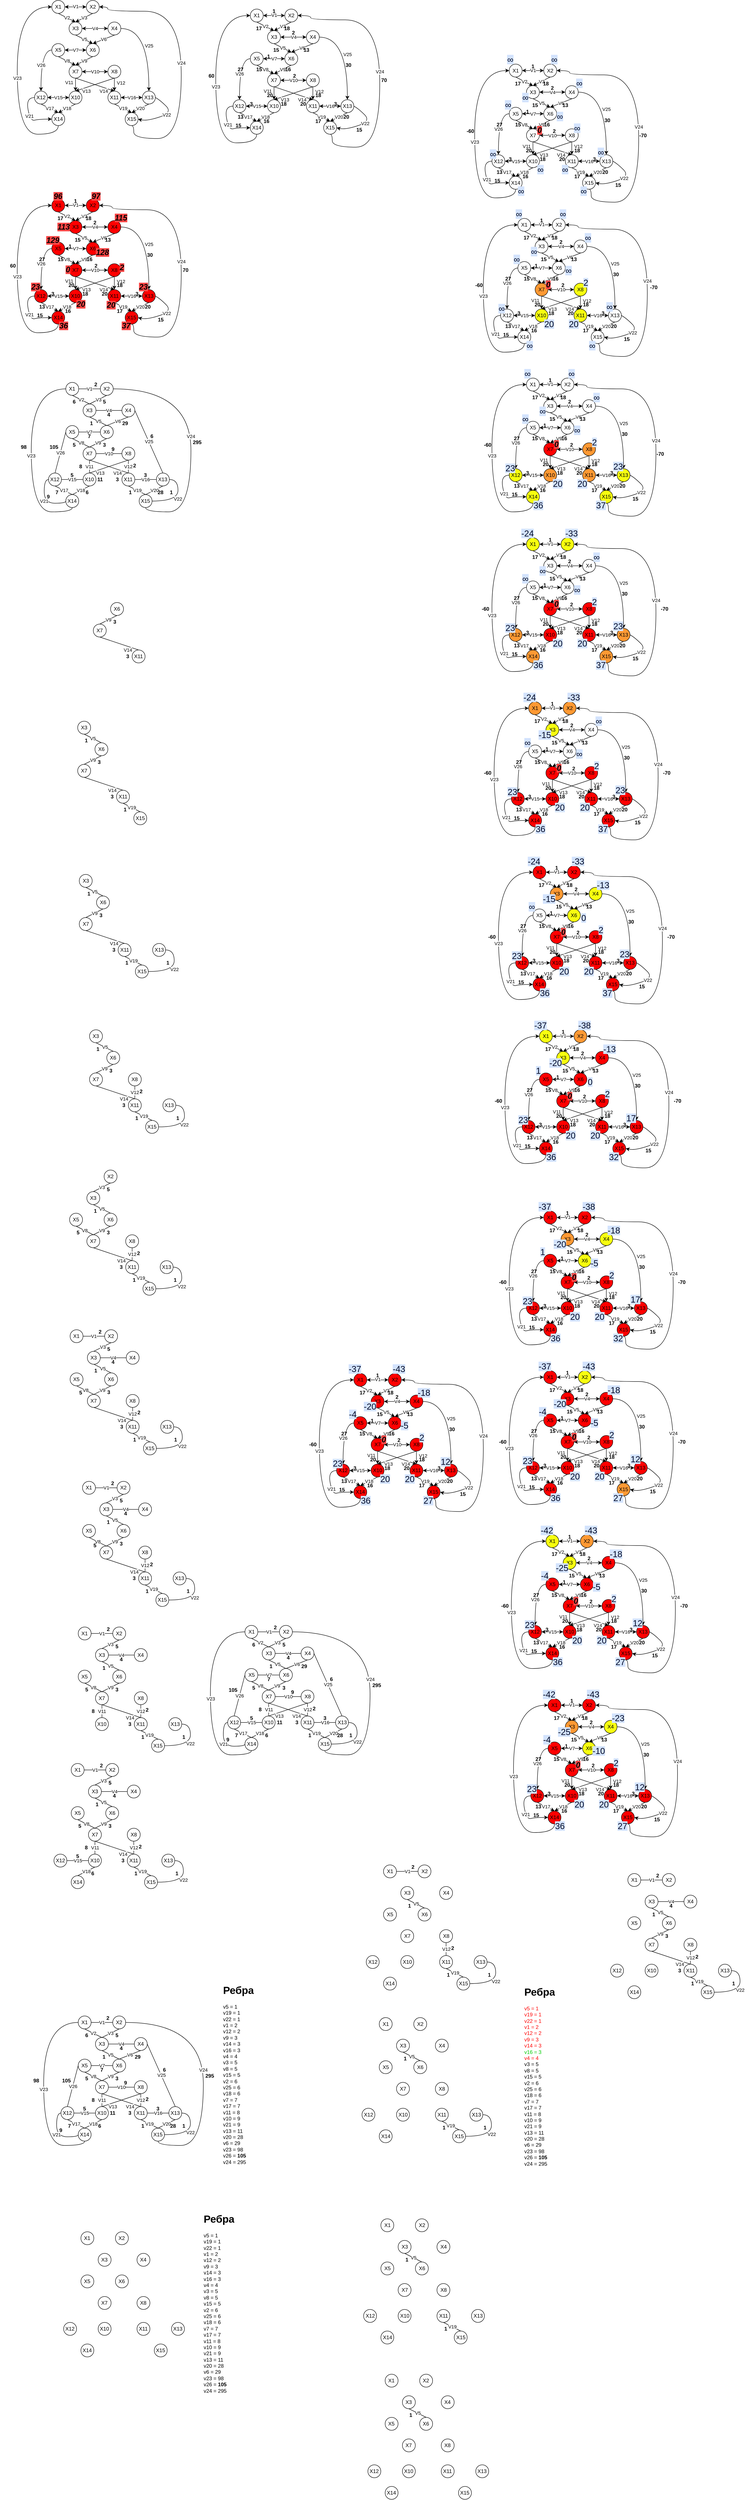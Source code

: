 <mxfile version="24.8.4">
  <diagram name="Страница — 1" id="NswS1KVfmSA2DbpRanFU">
    <mxGraphModel dx="995" dy="675" grid="1" gridSize="10" guides="1" tooltips="1" connect="1" arrows="1" fold="1" page="1" pageScale="1" pageWidth="827" pageHeight="1169" math="0" shadow="0">
      <root>
        <mxCell id="0" />
        <mxCell id="1" parent="0" />
        <mxCell id="vdaxjqXT8XuvJRHG-bB9-1" value="X1" style="ellipse;whiteSpace=wrap;html=1;aspect=fixed;" parent="1" vertex="1">
          <mxGeometry x="240" y="50" width="30" height="30" as="geometry" />
        </mxCell>
        <mxCell id="vdaxjqXT8XuvJRHG-bB9-2" value="X2" style="ellipse;whiteSpace=wrap;html=1;aspect=fixed;" parent="1" vertex="1">
          <mxGeometry x="320" y="50" width="30" height="30" as="geometry" />
        </mxCell>
        <mxCell id="vdaxjqXT8XuvJRHG-bB9-4" value="X3" style="ellipse;whiteSpace=wrap;html=1;aspect=fixed;" parent="1" vertex="1">
          <mxGeometry x="280" y="100" width="30" height="30" as="geometry" />
        </mxCell>
        <mxCell id="vdaxjqXT8XuvJRHG-bB9-46" value="V25" style="edgeStyle=orthogonalEdgeStyle;rounded=0;orthogonalLoop=1;jettySize=auto;html=1;entryX=0.5;entryY=0;entryDx=0;entryDy=0;curved=1;" parent="1" source="vdaxjqXT8XuvJRHG-bB9-5" target="vdaxjqXT8XuvJRHG-bB9-12" edge="1">
          <mxGeometry relative="1" as="geometry" />
        </mxCell>
        <mxCell id="vdaxjqXT8XuvJRHG-bB9-5" value="X4" style="ellipse;whiteSpace=wrap;html=1;aspect=fixed;" parent="1" vertex="1">
          <mxGeometry x="370" y="100" width="30" height="30" as="geometry" />
        </mxCell>
        <mxCell id="vdaxjqXT8XuvJRHG-bB9-6" value="X6" style="ellipse;whiteSpace=wrap;html=1;aspect=fixed;" parent="1" vertex="1">
          <mxGeometry x="320" y="150" width="30" height="30" as="geometry" />
        </mxCell>
        <mxCell id="vdaxjqXT8XuvJRHG-bB9-7" value="X7" style="ellipse;whiteSpace=wrap;html=1;aspect=fixed;" parent="1" vertex="1">
          <mxGeometry x="280" y="200" width="30" height="30" as="geometry" />
        </mxCell>
        <mxCell id="vdaxjqXT8XuvJRHG-bB9-45" value="V26" style="edgeStyle=orthogonalEdgeStyle;rounded=0;orthogonalLoop=1;jettySize=auto;html=1;exitX=0;exitY=0.5;exitDx=0;exitDy=0;entryX=0.5;entryY=0;entryDx=0;entryDy=0;curved=1;" parent="1" source="vdaxjqXT8XuvJRHG-bB9-8" target="vdaxjqXT8XuvJRHG-bB9-9" edge="1">
          <mxGeometry relative="1" as="geometry" />
        </mxCell>
        <mxCell id="vdaxjqXT8XuvJRHG-bB9-8" value="X5" style="ellipse;whiteSpace=wrap;html=1;aspect=fixed;" parent="1" vertex="1">
          <mxGeometry x="240" y="150" width="30" height="30" as="geometry" />
        </mxCell>
        <mxCell id="vdaxjqXT8XuvJRHG-bB9-9" value="X12" style="ellipse;whiteSpace=wrap;html=1;aspect=fixed;" parent="1" vertex="1">
          <mxGeometry x="200" y="260" width="30" height="30" as="geometry" />
        </mxCell>
        <mxCell id="vdaxjqXT8XuvJRHG-bB9-43" value="V23" style="edgeStyle=orthogonalEdgeStyle;rounded=0;orthogonalLoop=1;jettySize=auto;html=1;entryX=0;entryY=0.5;entryDx=0;entryDy=0;curved=1;exitX=0.5;exitY=1;exitDx=0;exitDy=0;" parent="1" source="vdaxjqXT8XuvJRHG-bB9-10" target="vdaxjqXT8XuvJRHG-bB9-1" edge="1">
          <mxGeometry relative="1" as="geometry">
            <Array as="points">
              <mxPoint x="255" y="360" />
              <mxPoint x="160" y="360" />
              <mxPoint x="160" y="65" />
            </Array>
          </mxGeometry>
        </mxCell>
        <mxCell id="vdaxjqXT8XuvJRHG-bB9-10" value="X14" style="ellipse;whiteSpace=wrap;html=1;aspect=fixed;" parent="1" vertex="1">
          <mxGeometry x="240" y="310" width="30" height="30" as="geometry" />
        </mxCell>
        <mxCell id="vdaxjqXT8XuvJRHG-bB9-11" value="X15" style="ellipse;whiteSpace=wrap;html=1;aspect=fixed;" parent="1" vertex="1">
          <mxGeometry x="410" y="310" width="30" height="30" as="geometry" />
        </mxCell>
        <mxCell id="vdaxjqXT8XuvJRHG-bB9-12" value="X13" style="ellipse;whiteSpace=wrap;html=1;aspect=fixed;" parent="1" vertex="1">
          <mxGeometry x="450" y="260" width="30" height="30" as="geometry" />
        </mxCell>
        <mxCell id="vdaxjqXT8XuvJRHG-bB9-13" value="X11" style="ellipse;whiteSpace=wrap;html=1;aspect=fixed;" parent="1" vertex="1">
          <mxGeometry x="370" y="260" width="30" height="30" as="geometry" />
        </mxCell>
        <mxCell id="vdaxjqXT8XuvJRHG-bB9-14" value="X10" style="ellipse;whiteSpace=wrap;html=1;aspect=fixed;" parent="1" vertex="1">
          <mxGeometry x="280" y="260" width="30" height="30" as="geometry" />
        </mxCell>
        <mxCell id="vdaxjqXT8XuvJRHG-bB9-15" value="X8" style="ellipse;whiteSpace=wrap;html=1;aspect=fixed;" parent="1" vertex="1">
          <mxGeometry x="370" y="200" width="30" height="30" as="geometry" />
        </mxCell>
        <mxCell id="vdaxjqXT8XuvJRHG-bB9-18" value="" style="endArrow=classic;startArrow=classic;html=1;rounded=0;exitX=1;exitY=0.5;exitDx=0;exitDy=0;entryX=0;entryY=0.5;entryDx=0;entryDy=0;" parent="1" source="vdaxjqXT8XuvJRHG-bB9-1" target="vdaxjqXT8XuvJRHG-bB9-2" edge="1">
          <mxGeometry width="50" height="50" relative="1" as="geometry">
            <mxPoint x="390" y="220" as="sourcePoint" />
            <mxPoint x="440" y="170" as="targetPoint" />
          </mxGeometry>
        </mxCell>
        <mxCell id="vdaxjqXT8XuvJRHG-bB9-25" value="V1" style="edgeLabel;html=1;align=center;verticalAlign=middle;resizable=0;points=[];" parent="vdaxjqXT8XuvJRHG-bB9-18" vertex="1" connectable="0">
          <mxGeometry x="-0.016" y="1" relative="1" as="geometry">
            <mxPoint as="offset" />
          </mxGeometry>
        </mxCell>
        <mxCell id="vdaxjqXT8XuvJRHG-bB9-19" value="V2" style="endArrow=classic;html=1;rounded=0;exitX=0.5;exitY=1;exitDx=0;exitDy=0;entryX=0.5;entryY=0;entryDx=0;entryDy=0;" parent="1" source="vdaxjqXT8XuvJRHG-bB9-1" target="vdaxjqXT8XuvJRHG-bB9-4" edge="1">
          <mxGeometry width="50" height="50" relative="1" as="geometry">
            <mxPoint x="350" y="220" as="sourcePoint" />
            <mxPoint x="400" y="170" as="targetPoint" />
          </mxGeometry>
        </mxCell>
        <mxCell id="vdaxjqXT8XuvJRHG-bB9-20" value="V3" style="endArrow=classic;html=1;rounded=0;exitX=0.5;exitY=1;exitDx=0;exitDy=0;entryX=0.5;entryY=0;entryDx=0;entryDy=0;" parent="1" source="vdaxjqXT8XuvJRHG-bB9-2" target="vdaxjqXT8XuvJRHG-bB9-4" edge="1">
          <mxGeometry width="50" height="50" relative="1" as="geometry">
            <mxPoint x="350" y="220" as="sourcePoint" />
            <mxPoint x="400" y="170" as="targetPoint" />
          </mxGeometry>
        </mxCell>
        <mxCell id="vdaxjqXT8XuvJRHG-bB9-21" value="V4" style="endArrow=classic;startArrow=classic;html=1;rounded=0;entryX=0;entryY=0.5;entryDx=0;entryDy=0;exitX=1;exitY=0.5;exitDx=0;exitDy=0;" parent="1" source="vdaxjqXT8XuvJRHG-bB9-4" target="vdaxjqXT8XuvJRHG-bB9-5" edge="1">
          <mxGeometry width="50" height="50" relative="1" as="geometry">
            <mxPoint x="350" y="220" as="sourcePoint" />
            <mxPoint x="400" y="170" as="targetPoint" />
          </mxGeometry>
        </mxCell>
        <mxCell id="vdaxjqXT8XuvJRHG-bB9-22" value="V5" style="endArrow=classic;html=1;rounded=0;exitX=0.5;exitY=1;exitDx=0;exitDy=0;entryX=0.5;entryY=0;entryDx=0;entryDy=0;" parent="1" source="vdaxjqXT8XuvJRHG-bB9-4" target="vdaxjqXT8XuvJRHG-bB9-6" edge="1">
          <mxGeometry width="50" height="50" relative="1" as="geometry">
            <mxPoint x="350" y="220" as="sourcePoint" />
            <mxPoint x="400" y="170" as="targetPoint" />
          </mxGeometry>
        </mxCell>
        <mxCell id="vdaxjqXT8XuvJRHG-bB9-23" value="V6" style="endArrow=classic;html=1;rounded=0;entryX=0.5;entryY=0;entryDx=0;entryDy=0;exitX=0.533;exitY=1;exitDx=0;exitDy=0;exitPerimeter=0;" parent="1" source="vdaxjqXT8XuvJRHG-bB9-5" target="vdaxjqXT8XuvJRHG-bB9-6" edge="1">
          <mxGeometry width="50" height="50" relative="1" as="geometry">
            <mxPoint x="350" y="220" as="sourcePoint" />
            <mxPoint x="400" y="170" as="targetPoint" />
          </mxGeometry>
        </mxCell>
        <mxCell id="vdaxjqXT8XuvJRHG-bB9-24" value="V7" style="endArrow=classic;startArrow=classic;html=1;rounded=0;exitX=1;exitY=0.5;exitDx=0;exitDy=0;entryX=0;entryY=0.5;entryDx=0;entryDy=0;" parent="1" source="vdaxjqXT8XuvJRHG-bB9-8" target="vdaxjqXT8XuvJRHG-bB9-6" edge="1">
          <mxGeometry width="50" height="50" relative="1" as="geometry">
            <mxPoint x="350" y="220" as="sourcePoint" />
            <mxPoint x="330" y="165" as="targetPoint" />
          </mxGeometry>
        </mxCell>
        <mxCell id="vdaxjqXT8XuvJRHG-bB9-26" value="V8" style="endArrow=classic;html=1;rounded=0;exitX=0.5;exitY=1;exitDx=0;exitDy=0;entryX=0.5;entryY=0;entryDx=0;entryDy=0;" parent="1" source="vdaxjqXT8XuvJRHG-bB9-8" target="vdaxjqXT8XuvJRHG-bB9-7" edge="1">
          <mxGeometry width="50" height="50" relative="1" as="geometry">
            <mxPoint x="350" y="220" as="sourcePoint" />
            <mxPoint x="400" y="170" as="targetPoint" />
          </mxGeometry>
        </mxCell>
        <mxCell id="vdaxjqXT8XuvJRHG-bB9-27" value="V9" style="endArrow=classic;html=1;rounded=0;exitX=0.5;exitY=1;exitDx=0;exitDy=0;entryX=0.5;entryY=0;entryDx=0;entryDy=0;" parent="1" source="vdaxjqXT8XuvJRHG-bB9-6" target="vdaxjqXT8XuvJRHG-bB9-7" edge="1">
          <mxGeometry width="50" height="50" relative="1" as="geometry">
            <mxPoint x="255" y="190" as="sourcePoint" />
            <mxPoint x="305" y="210" as="targetPoint" />
          </mxGeometry>
        </mxCell>
        <mxCell id="vdaxjqXT8XuvJRHG-bB9-28" value="V10" style="endArrow=classic;startArrow=classic;html=1;rounded=0;exitX=1;exitY=0.5;exitDx=0;exitDy=0;entryX=0;entryY=0.5;entryDx=0;entryDy=0;" parent="1" source="vdaxjqXT8XuvJRHG-bB9-7" target="vdaxjqXT8XuvJRHG-bB9-15" edge="1">
          <mxGeometry width="50" height="50" relative="1" as="geometry">
            <mxPoint x="350" y="220" as="sourcePoint" />
            <mxPoint x="400" y="170" as="targetPoint" />
          </mxGeometry>
        </mxCell>
        <mxCell id="vdaxjqXT8XuvJRHG-bB9-29" value="V16" style="endArrow=classic;startArrow=classic;html=1;rounded=0;exitX=1;exitY=0.5;exitDx=0;exitDy=0;entryX=0;entryY=0.5;entryDx=0;entryDy=0;" parent="1" source="vdaxjqXT8XuvJRHG-bB9-13" target="vdaxjqXT8XuvJRHG-bB9-12" edge="1">
          <mxGeometry width="50" height="50" relative="1" as="geometry">
            <mxPoint x="350" y="220" as="sourcePoint" />
            <mxPoint x="540" y="270" as="targetPoint" />
          </mxGeometry>
        </mxCell>
        <mxCell id="vdaxjqXT8XuvJRHG-bB9-30" value="V14" style="endArrow=classic;html=1;rounded=0;entryX=0.5;entryY=0;entryDx=0;entryDy=0;exitX=0.5;exitY=1;exitDx=0;exitDy=0;" parent="1" source="vdaxjqXT8XuvJRHG-bB9-7" target="vdaxjqXT8XuvJRHG-bB9-13" edge="1">
          <mxGeometry x="0.5" y="-8" width="50" height="50" relative="1" as="geometry">
            <mxPoint x="350" y="220" as="sourcePoint" />
            <mxPoint x="400" y="170" as="targetPoint" />
            <mxPoint as="offset" />
          </mxGeometry>
        </mxCell>
        <mxCell id="vdaxjqXT8XuvJRHG-bB9-31" value="V13" style="endArrow=classic;html=1;rounded=0;entryX=0.5;entryY=0;entryDx=0;entryDy=0;exitX=0.5;exitY=1;exitDx=0;exitDy=0;" parent="1" source="vdaxjqXT8XuvJRHG-bB9-15" target="vdaxjqXT8XuvJRHG-bB9-14" edge="1">
          <mxGeometry x="0.5" y="8" width="50" height="50" relative="1" as="geometry">
            <mxPoint x="305" y="240" as="sourcePoint" />
            <mxPoint x="395" y="270" as="targetPoint" />
            <mxPoint as="offset" />
          </mxGeometry>
        </mxCell>
        <mxCell id="vdaxjqXT8XuvJRHG-bB9-32" value="V11" style="endArrow=classic;html=1;rounded=0;entryX=0.5;entryY=0;entryDx=0;entryDy=0;exitX=0.5;exitY=1;exitDx=0;exitDy=0;" parent="1" source="vdaxjqXT8XuvJRHG-bB9-7" target="vdaxjqXT8XuvJRHG-bB9-14" edge="1">
          <mxGeometry x="-0.333" y="-15" width="50" height="50" relative="1" as="geometry">
            <mxPoint x="350" y="220" as="sourcePoint" />
            <mxPoint x="400" y="170" as="targetPoint" />
            <mxPoint as="offset" />
          </mxGeometry>
        </mxCell>
        <mxCell id="vdaxjqXT8XuvJRHG-bB9-33" value="V12" style="endArrow=classic;html=1;rounded=0;entryX=0.5;entryY=0;entryDx=0;entryDy=0;exitX=0.5;exitY=1;exitDx=0;exitDy=0;" parent="1" source="vdaxjqXT8XuvJRHG-bB9-15" target="vdaxjqXT8XuvJRHG-bB9-13" edge="1">
          <mxGeometry x="-0.31" y="15" width="50" height="50" relative="1" as="geometry">
            <mxPoint x="315" y="250" as="sourcePoint" />
            <mxPoint x="405" y="280" as="targetPoint" />
            <mxPoint as="offset" />
          </mxGeometry>
        </mxCell>
        <mxCell id="vdaxjqXT8XuvJRHG-bB9-34" value="V15" style="endArrow=classic;startArrow=classic;html=1;rounded=0;exitX=1;exitY=0.5;exitDx=0;exitDy=0;entryX=0;entryY=0.5;entryDx=0;entryDy=0;" parent="1" source="vdaxjqXT8XuvJRHG-bB9-9" target="vdaxjqXT8XuvJRHG-bB9-14" edge="1">
          <mxGeometry width="50" height="50" relative="1" as="geometry">
            <mxPoint x="350" y="220" as="sourcePoint" />
            <mxPoint x="400" y="170" as="targetPoint" />
          </mxGeometry>
        </mxCell>
        <mxCell id="vdaxjqXT8XuvJRHG-bB9-35" value="V18" style="endArrow=classic;html=1;rounded=0;entryX=0.5;entryY=0;entryDx=0;entryDy=0;exitX=0.5;exitY=1;exitDx=0;exitDy=0;" parent="1" source="vdaxjqXT8XuvJRHG-bB9-14" target="vdaxjqXT8XuvJRHG-bB9-10" edge="1">
          <mxGeometry width="50" height="50" relative="1" as="geometry">
            <mxPoint x="350" y="220" as="sourcePoint" />
            <mxPoint x="400" y="170" as="targetPoint" />
          </mxGeometry>
        </mxCell>
        <mxCell id="vdaxjqXT8XuvJRHG-bB9-36" value="V17" style="endArrow=classic;html=1;rounded=0;exitX=0.5;exitY=1;exitDx=0;exitDy=0;entryX=0.5;entryY=0;entryDx=0;entryDy=0;" parent="1" source="vdaxjqXT8XuvJRHG-bB9-9" target="vdaxjqXT8XuvJRHG-bB9-10" edge="1">
          <mxGeometry width="50" height="50" relative="1" as="geometry">
            <mxPoint x="305" y="300" as="sourcePoint" />
            <mxPoint x="255" y="310" as="targetPoint" />
          </mxGeometry>
        </mxCell>
        <mxCell id="vdaxjqXT8XuvJRHG-bB9-37" value="V20" style="endArrow=classic;html=1;rounded=0;entryX=0.5;entryY=0;entryDx=0;entryDy=0;exitX=0.5;exitY=1;exitDx=0;exitDy=0;" parent="1" source="vdaxjqXT8XuvJRHG-bB9-12" target="vdaxjqXT8XuvJRHG-bB9-11" edge="1">
          <mxGeometry width="50" height="50" relative="1" as="geometry">
            <mxPoint x="315" y="310" as="sourcePoint" />
            <mxPoint x="275" y="330" as="targetPoint" />
          </mxGeometry>
        </mxCell>
        <mxCell id="vdaxjqXT8XuvJRHG-bB9-38" value="V19" style="endArrow=classic;html=1;rounded=0;entryX=0.5;entryY=0;entryDx=0;entryDy=0;exitX=0.5;exitY=1;exitDx=0;exitDy=0;" parent="1" source="vdaxjqXT8XuvJRHG-bB9-13" target="vdaxjqXT8XuvJRHG-bB9-11" edge="1">
          <mxGeometry width="50" height="50" relative="1" as="geometry">
            <mxPoint x="325" y="320" as="sourcePoint" />
            <mxPoint x="285" y="340" as="targetPoint" />
          </mxGeometry>
        </mxCell>
        <mxCell id="vdaxjqXT8XuvJRHG-bB9-41" value="V21" style="curved=1;endArrow=classic;html=1;rounded=0;entryX=0;entryY=0.5;entryDx=0;entryDy=0;exitX=0;exitY=0.5;exitDx=0;exitDy=0;" parent="1" source="vdaxjqXT8XuvJRHG-bB9-9" target="vdaxjqXT8XuvJRHG-bB9-10" edge="1">
          <mxGeometry width="50" height="50" relative="1" as="geometry">
            <mxPoint x="130" y="360" as="sourcePoint" />
            <mxPoint x="180" y="310" as="targetPoint" />
            <Array as="points">
              <mxPoint x="180" y="275" />
              <mxPoint x="190" y="330" />
              <mxPoint x="210" y="325" />
            </Array>
          </mxGeometry>
        </mxCell>
        <mxCell id="vdaxjqXT8XuvJRHG-bB9-42" value="V22" style="curved=1;endArrow=classic;html=1;rounded=0;entryX=1;entryY=0.5;entryDx=0;entryDy=0;exitX=1;exitY=0.5;exitDx=0;exitDy=0;" parent="1" source="vdaxjqXT8XuvJRHG-bB9-12" target="vdaxjqXT8XuvJRHG-bB9-11" edge="1">
          <mxGeometry width="50" height="50" relative="1" as="geometry">
            <mxPoint x="510" y="280" as="sourcePoint" />
            <mxPoint x="550" y="330" as="targetPoint" />
            <Array as="points">
              <mxPoint x="490" y="280" />
              <mxPoint x="520" y="310" />
              <mxPoint x="460" y="330" />
            </Array>
          </mxGeometry>
        </mxCell>
        <mxCell id="vdaxjqXT8XuvJRHG-bB9-44" value="V24" style="edgeStyle=orthogonalEdgeStyle;rounded=0;orthogonalLoop=1;jettySize=auto;html=1;entryX=1;entryY=0.5;entryDx=0;entryDy=0;curved=1;exitX=0.5;exitY=1;exitDx=0;exitDy=0;" parent="1" source="vdaxjqXT8XuvJRHG-bB9-11" target="vdaxjqXT8XuvJRHG-bB9-2" edge="1">
          <mxGeometry relative="1" as="geometry">
            <mxPoint x="265" y="350" as="sourcePoint" />
            <mxPoint x="250" y="75" as="targetPoint" />
            <Array as="points">
              <mxPoint x="430" y="340" />
              <mxPoint x="430" y="370" />
              <mxPoint x="540" y="370" />
              <mxPoint x="540" y="75" />
              <mxPoint x="370" y="75" />
              <mxPoint x="370" y="65" />
            </Array>
          </mxGeometry>
        </mxCell>
        <mxCell id="vdaxjqXT8XuvJRHG-bB9-188" value="X1" style="ellipse;whiteSpace=wrap;html=1;aspect=fixed;" parent="1" vertex="1">
          <mxGeometry x="699.97" y="70" width="30" height="30" as="geometry" />
        </mxCell>
        <mxCell id="vdaxjqXT8XuvJRHG-bB9-189" value="X2" style="ellipse;whiteSpace=wrap;html=1;aspect=fixed;" parent="1" vertex="1">
          <mxGeometry x="779.97" y="70" width="30" height="30" as="geometry" />
        </mxCell>
        <mxCell id="vdaxjqXT8XuvJRHG-bB9-190" value="X3" style="ellipse;whiteSpace=wrap;html=1;aspect=fixed;" parent="1" vertex="1">
          <mxGeometry x="739.97" y="120" width="30" height="30" as="geometry" />
        </mxCell>
        <mxCell id="vdaxjqXT8XuvJRHG-bB9-191" value="V25" style="edgeStyle=orthogonalEdgeStyle;rounded=0;orthogonalLoop=1;jettySize=auto;html=1;entryX=0.5;entryY=0;entryDx=0;entryDy=0;curved=1;" parent="1" source="vdaxjqXT8XuvJRHG-bB9-192" target="vdaxjqXT8XuvJRHG-bB9-201" edge="1">
          <mxGeometry relative="1" as="geometry" />
        </mxCell>
        <mxCell id="vdaxjqXT8XuvJRHG-bB9-192" value="X4" style="ellipse;whiteSpace=wrap;html=1;aspect=fixed;" parent="1" vertex="1">
          <mxGeometry x="829.97" y="120" width="30" height="30" as="geometry" />
        </mxCell>
        <mxCell id="vdaxjqXT8XuvJRHG-bB9-193" value="X6" style="ellipse;whiteSpace=wrap;html=1;aspect=fixed;" parent="1" vertex="1">
          <mxGeometry x="779.97" y="170" width="30" height="30" as="geometry" />
        </mxCell>
        <mxCell id="vdaxjqXT8XuvJRHG-bB9-194" value="X7" style="ellipse;whiteSpace=wrap;html=1;aspect=fixed;" parent="1" vertex="1">
          <mxGeometry x="739.97" y="220" width="30" height="30" as="geometry" />
        </mxCell>
        <mxCell id="vdaxjqXT8XuvJRHG-bB9-195" value="V26" style="edgeStyle=orthogonalEdgeStyle;rounded=0;orthogonalLoop=1;jettySize=auto;html=1;exitX=0;exitY=0.5;exitDx=0;exitDy=0;entryX=0.5;entryY=0;entryDx=0;entryDy=0;curved=1;" parent="1" source="vdaxjqXT8XuvJRHG-bB9-196" target="vdaxjqXT8XuvJRHG-bB9-197" edge="1">
          <mxGeometry relative="1" as="geometry" />
        </mxCell>
        <mxCell id="vdaxjqXT8XuvJRHG-bB9-196" value="X5" style="ellipse;whiteSpace=wrap;html=1;aspect=fixed;" parent="1" vertex="1">
          <mxGeometry x="699.97" y="170" width="30" height="30" as="geometry" />
        </mxCell>
        <mxCell id="vdaxjqXT8XuvJRHG-bB9-197" value="X12" style="ellipse;whiteSpace=wrap;html=1;aspect=fixed;" parent="1" vertex="1">
          <mxGeometry x="659.97" y="280" width="30" height="30" as="geometry" />
        </mxCell>
        <mxCell id="vdaxjqXT8XuvJRHG-bB9-198" value="V23" style="edgeStyle=orthogonalEdgeStyle;rounded=0;orthogonalLoop=1;jettySize=auto;html=1;entryX=0;entryY=0.5;entryDx=0;entryDy=0;curved=1;exitX=0.5;exitY=1;exitDx=0;exitDy=0;" parent="1" source="vdaxjqXT8XuvJRHG-bB9-199" target="vdaxjqXT8XuvJRHG-bB9-188" edge="1">
          <mxGeometry relative="1" as="geometry">
            <Array as="points">
              <mxPoint x="714.97" y="380" />
              <mxPoint x="619.97" y="380" />
              <mxPoint x="619.97" y="85" />
            </Array>
          </mxGeometry>
        </mxCell>
        <mxCell id="vdaxjqXT8XuvJRHG-bB9-199" value="X14" style="ellipse;whiteSpace=wrap;html=1;aspect=fixed;" parent="1" vertex="1">
          <mxGeometry x="699.97" y="330" width="30" height="30" as="geometry" />
        </mxCell>
        <mxCell id="vdaxjqXT8XuvJRHG-bB9-200" value="X15" style="ellipse;whiteSpace=wrap;html=1;aspect=fixed;" parent="1" vertex="1">
          <mxGeometry x="869.97" y="330" width="30" height="30" as="geometry" />
        </mxCell>
        <mxCell id="vdaxjqXT8XuvJRHG-bB9-201" value="X13" style="ellipse;whiteSpace=wrap;html=1;aspect=fixed;" parent="1" vertex="1">
          <mxGeometry x="909.97" y="280" width="30" height="30" as="geometry" />
        </mxCell>
        <mxCell id="vdaxjqXT8XuvJRHG-bB9-202" value="X11" style="ellipse;whiteSpace=wrap;html=1;aspect=fixed;" parent="1" vertex="1">
          <mxGeometry x="829.97" y="280" width="30" height="30" as="geometry" />
        </mxCell>
        <mxCell id="vdaxjqXT8XuvJRHG-bB9-203" value="X10" style="ellipse;whiteSpace=wrap;html=1;aspect=fixed;" parent="1" vertex="1">
          <mxGeometry x="739.97" y="280" width="30" height="30" as="geometry" />
        </mxCell>
        <mxCell id="vdaxjqXT8XuvJRHG-bB9-204" value="X8" style="ellipse;whiteSpace=wrap;html=1;aspect=fixed;" parent="1" vertex="1">
          <mxGeometry x="829.97" y="220" width="30" height="30" as="geometry" />
        </mxCell>
        <mxCell id="vdaxjqXT8XuvJRHG-bB9-205" value="" style="endArrow=classic;startArrow=classic;html=1;rounded=0;exitX=1;exitY=0.5;exitDx=0;exitDy=0;entryX=0;entryY=0.5;entryDx=0;entryDy=0;" parent="1" source="vdaxjqXT8XuvJRHG-bB9-188" target="vdaxjqXT8XuvJRHG-bB9-189" edge="1">
          <mxGeometry width="50" height="50" relative="1" as="geometry">
            <mxPoint x="849.97" y="240" as="sourcePoint" />
            <mxPoint x="899.97" y="190" as="targetPoint" />
          </mxGeometry>
        </mxCell>
        <mxCell id="vdaxjqXT8XuvJRHG-bB9-206" value="V1" style="edgeLabel;html=1;align=center;verticalAlign=middle;resizable=0;points=[];" parent="vdaxjqXT8XuvJRHG-bB9-205" vertex="1" connectable="0">
          <mxGeometry x="-0.016" y="1" relative="1" as="geometry">
            <mxPoint as="offset" />
          </mxGeometry>
        </mxCell>
        <mxCell id="vdaxjqXT8XuvJRHG-bB9-207" value="V2" style="endArrow=classic;html=1;rounded=0;exitX=0.5;exitY=1;exitDx=0;exitDy=0;entryX=0.5;entryY=0;entryDx=0;entryDy=0;" parent="1" source="vdaxjqXT8XuvJRHG-bB9-188" target="vdaxjqXT8XuvJRHG-bB9-190" edge="1">
          <mxGeometry width="50" height="50" relative="1" as="geometry">
            <mxPoint x="809.97" y="240" as="sourcePoint" />
            <mxPoint x="859.97" y="190" as="targetPoint" />
          </mxGeometry>
        </mxCell>
        <mxCell id="vdaxjqXT8XuvJRHG-bB9-208" value="V3" style="endArrow=classic;html=1;rounded=0;exitX=0.5;exitY=1;exitDx=0;exitDy=0;entryX=0.5;entryY=0;entryDx=0;entryDy=0;" parent="1" source="vdaxjqXT8XuvJRHG-bB9-189" target="vdaxjqXT8XuvJRHG-bB9-190" edge="1">
          <mxGeometry width="50" height="50" relative="1" as="geometry">
            <mxPoint x="809.97" y="240" as="sourcePoint" />
            <mxPoint x="859.97" y="190" as="targetPoint" />
          </mxGeometry>
        </mxCell>
        <mxCell id="vdaxjqXT8XuvJRHG-bB9-209" value="V4" style="endArrow=classic;startArrow=classic;html=1;rounded=0;entryX=0;entryY=0.5;entryDx=0;entryDy=0;exitX=1;exitY=0.5;exitDx=0;exitDy=0;" parent="1" source="vdaxjqXT8XuvJRHG-bB9-190" target="vdaxjqXT8XuvJRHG-bB9-192" edge="1">
          <mxGeometry width="50" height="50" relative="1" as="geometry">
            <mxPoint x="809.97" y="240" as="sourcePoint" />
            <mxPoint x="859.97" y="190" as="targetPoint" />
          </mxGeometry>
        </mxCell>
        <mxCell id="vdaxjqXT8XuvJRHG-bB9-210" value="V5" style="endArrow=classic;html=1;rounded=0;exitX=0.5;exitY=1;exitDx=0;exitDy=0;entryX=0.5;entryY=0;entryDx=0;entryDy=0;" parent="1" source="vdaxjqXT8XuvJRHG-bB9-190" target="vdaxjqXT8XuvJRHG-bB9-193" edge="1">
          <mxGeometry width="50" height="50" relative="1" as="geometry">
            <mxPoint x="809.97" y="240" as="sourcePoint" />
            <mxPoint x="859.97" y="190" as="targetPoint" />
          </mxGeometry>
        </mxCell>
        <mxCell id="vdaxjqXT8XuvJRHG-bB9-211" value="V6" style="endArrow=classic;html=1;rounded=0;entryX=0.5;entryY=0;entryDx=0;entryDy=0;exitX=0.533;exitY=1;exitDx=0;exitDy=0;exitPerimeter=0;" parent="1" source="vdaxjqXT8XuvJRHG-bB9-192" target="vdaxjqXT8XuvJRHG-bB9-193" edge="1">
          <mxGeometry width="50" height="50" relative="1" as="geometry">
            <mxPoint x="809.97" y="240" as="sourcePoint" />
            <mxPoint x="859.97" y="190" as="targetPoint" />
          </mxGeometry>
        </mxCell>
        <mxCell id="vdaxjqXT8XuvJRHG-bB9-212" value="V7" style="endArrow=classic;startArrow=classic;html=1;rounded=0;exitX=1;exitY=0.5;exitDx=0;exitDy=0;entryX=0;entryY=0.5;entryDx=0;entryDy=0;" parent="1" source="vdaxjqXT8XuvJRHG-bB9-196" target="vdaxjqXT8XuvJRHG-bB9-193" edge="1">
          <mxGeometry width="50" height="50" relative="1" as="geometry">
            <mxPoint x="809.97" y="240" as="sourcePoint" />
            <mxPoint x="789.97" y="185" as="targetPoint" />
          </mxGeometry>
        </mxCell>
        <mxCell id="vdaxjqXT8XuvJRHG-bB9-213" value="V8" style="endArrow=classic;html=1;rounded=0;exitX=0.5;exitY=1;exitDx=0;exitDy=0;entryX=0.5;entryY=0;entryDx=0;entryDy=0;" parent="1" source="vdaxjqXT8XuvJRHG-bB9-196" target="vdaxjqXT8XuvJRHG-bB9-194" edge="1">
          <mxGeometry width="50" height="50" relative="1" as="geometry">
            <mxPoint x="809.97" y="240" as="sourcePoint" />
            <mxPoint x="859.97" y="190" as="targetPoint" />
          </mxGeometry>
        </mxCell>
        <mxCell id="vdaxjqXT8XuvJRHG-bB9-214" value="V9" style="endArrow=classic;html=1;rounded=0;exitX=0.5;exitY=1;exitDx=0;exitDy=0;entryX=0.5;entryY=0;entryDx=0;entryDy=0;" parent="1" source="vdaxjqXT8XuvJRHG-bB9-193" target="vdaxjqXT8XuvJRHG-bB9-194" edge="1">
          <mxGeometry width="50" height="50" relative="1" as="geometry">
            <mxPoint x="714.97" y="210" as="sourcePoint" />
            <mxPoint x="764.97" y="230" as="targetPoint" />
          </mxGeometry>
        </mxCell>
        <mxCell id="vdaxjqXT8XuvJRHG-bB9-215" value="V10" style="endArrow=classic;startArrow=classic;html=1;rounded=0;exitX=1;exitY=0.5;exitDx=0;exitDy=0;entryX=0;entryY=0.5;entryDx=0;entryDy=0;" parent="1" source="vdaxjqXT8XuvJRHG-bB9-194" target="vdaxjqXT8XuvJRHG-bB9-204" edge="1">
          <mxGeometry width="50" height="50" relative="1" as="geometry">
            <mxPoint x="809.97" y="240" as="sourcePoint" />
            <mxPoint x="859.97" y="190" as="targetPoint" />
          </mxGeometry>
        </mxCell>
        <mxCell id="vdaxjqXT8XuvJRHG-bB9-216" value="V16" style="endArrow=classic;startArrow=classic;html=1;rounded=0;exitX=1;exitY=0.5;exitDx=0;exitDy=0;entryX=0;entryY=0.5;entryDx=0;entryDy=0;" parent="1" source="vdaxjqXT8XuvJRHG-bB9-202" target="vdaxjqXT8XuvJRHG-bB9-201" edge="1">
          <mxGeometry width="50" height="50" relative="1" as="geometry">
            <mxPoint x="809.97" y="240" as="sourcePoint" />
            <mxPoint x="999.97" y="290" as="targetPoint" />
          </mxGeometry>
        </mxCell>
        <mxCell id="vdaxjqXT8XuvJRHG-bB9-217" value="V14" style="endArrow=classic;html=1;rounded=0;entryX=0.5;entryY=0;entryDx=0;entryDy=0;exitX=0.5;exitY=1;exitDx=0;exitDy=0;" parent="1" source="vdaxjqXT8XuvJRHG-bB9-194" target="vdaxjqXT8XuvJRHG-bB9-202" edge="1">
          <mxGeometry x="0.5" y="-8" width="50" height="50" relative="1" as="geometry">
            <mxPoint x="809.97" y="240" as="sourcePoint" />
            <mxPoint x="859.97" y="190" as="targetPoint" />
            <mxPoint as="offset" />
          </mxGeometry>
        </mxCell>
        <mxCell id="vdaxjqXT8XuvJRHG-bB9-218" value="V13" style="endArrow=classic;html=1;rounded=0;entryX=0.5;entryY=0;entryDx=0;entryDy=0;exitX=0.5;exitY=1;exitDx=0;exitDy=0;" parent="1" source="vdaxjqXT8XuvJRHG-bB9-204" target="vdaxjqXT8XuvJRHG-bB9-203" edge="1">
          <mxGeometry x="0.5" y="8" width="50" height="50" relative="1" as="geometry">
            <mxPoint x="764.97" y="260" as="sourcePoint" />
            <mxPoint x="854.97" y="290" as="targetPoint" />
            <mxPoint as="offset" />
          </mxGeometry>
        </mxCell>
        <mxCell id="vdaxjqXT8XuvJRHG-bB9-219" value="V11" style="endArrow=classic;html=1;rounded=0;entryX=0.5;entryY=0;entryDx=0;entryDy=0;exitX=0.5;exitY=1;exitDx=0;exitDy=0;" parent="1" source="vdaxjqXT8XuvJRHG-bB9-194" target="vdaxjqXT8XuvJRHG-bB9-203" edge="1">
          <mxGeometry x="-0.333" y="-15" width="50" height="50" relative="1" as="geometry">
            <mxPoint x="809.97" y="240" as="sourcePoint" />
            <mxPoint x="859.97" y="190" as="targetPoint" />
            <mxPoint as="offset" />
          </mxGeometry>
        </mxCell>
        <mxCell id="vdaxjqXT8XuvJRHG-bB9-220" value="V12" style="endArrow=classic;html=1;rounded=0;entryX=0.5;entryY=0;entryDx=0;entryDy=0;exitX=0.5;exitY=1;exitDx=0;exitDy=0;" parent="1" source="vdaxjqXT8XuvJRHG-bB9-204" target="vdaxjqXT8XuvJRHG-bB9-202" edge="1">
          <mxGeometry x="-0.31" y="15" width="50" height="50" relative="1" as="geometry">
            <mxPoint x="774.97" y="270" as="sourcePoint" />
            <mxPoint x="864.97" y="300" as="targetPoint" />
            <mxPoint as="offset" />
          </mxGeometry>
        </mxCell>
        <mxCell id="vdaxjqXT8XuvJRHG-bB9-221" value="V15" style="endArrow=classic;startArrow=classic;html=1;rounded=0;exitX=1;exitY=0.5;exitDx=0;exitDy=0;entryX=0;entryY=0.5;entryDx=0;entryDy=0;" parent="1" source="vdaxjqXT8XuvJRHG-bB9-197" target="vdaxjqXT8XuvJRHG-bB9-203" edge="1">
          <mxGeometry width="50" height="50" relative="1" as="geometry">
            <mxPoint x="809.97" y="240" as="sourcePoint" />
            <mxPoint x="859.97" y="190" as="targetPoint" />
          </mxGeometry>
        </mxCell>
        <mxCell id="vdaxjqXT8XuvJRHG-bB9-222" value="V18" style="endArrow=classic;html=1;rounded=0;entryX=0.5;entryY=0;entryDx=0;entryDy=0;exitX=0.5;exitY=1;exitDx=0;exitDy=0;" parent="1" source="vdaxjqXT8XuvJRHG-bB9-203" target="vdaxjqXT8XuvJRHG-bB9-199" edge="1">
          <mxGeometry width="50" height="50" relative="1" as="geometry">
            <mxPoint x="809.97" y="240" as="sourcePoint" />
            <mxPoint x="859.97" y="190" as="targetPoint" />
          </mxGeometry>
        </mxCell>
        <mxCell id="vdaxjqXT8XuvJRHG-bB9-223" value="V17" style="endArrow=classic;html=1;rounded=0;exitX=0.5;exitY=1;exitDx=0;exitDy=0;entryX=0.5;entryY=0;entryDx=0;entryDy=0;" parent="1" source="vdaxjqXT8XuvJRHG-bB9-197" target="vdaxjqXT8XuvJRHG-bB9-199" edge="1">
          <mxGeometry width="50" height="50" relative="1" as="geometry">
            <mxPoint x="764.97" y="320" as="sourcePoint" />
            <mxPoint x="714.97" y="330" as="targetPoint" />
          </mxGeometry>
        </mxCell>
        <mxCell id="vdaxjqXT8XuvJRHG-bB9-224" value="V20" style="endArrow=classic;html=1;rounded=0;entryX=0.5;entryY=0;entryDx=0;entryDy=0;exitX=0.5;exitY=1;exitDx=0;exitDy=0;" parent="1" source="vdaxjqXT8XuvJRHG-bB9-201" target="vdaxjqXT8XuvJRHG-bB9-200" edge="1">
          <mxGeometry width="50" height="50" relative="1" as="geometry">
            <mxPoint x="774.97" y="330" as="sourcePoint" />
            <mxPoint x="734.97" y="350" as="targetPoint" />
          </mxGeometry>
        </mxCell>
        <mxCell id="vdaxjqXT8XuvJRHG-bB9-225" value="V19" style="endArrow=classic;html=1;rounded=0;entryX=0.5;entryY=0;entryDx=0;entryDy=0;exitX=0.5;exitY=1;exitDx=0;exitDy=0;" parent="1" source="vdaxjqXT8XuvJRHG-bB9-202" target="vdaxjqXT8XuvJRHG-bB9-200" edge="1">
          <mxGeometry width="50" height="50" relative="1" as="geometry">
            <mxPoint x="784.97" y="340" as="sourcePoint" />
            <mxPoint x="744.97" y="360" as="targetPoint" />
          </mxGeometry>
        </mxCell>
        <mxCell id="vdaxjqXT8XuvJRHG-bB9-226" value="V21" style="curved=1;endArrow=classic;html=1;rounded=0;entryX=0;entryY=0.5;entryDx=0;entryDy=0;exitX=0;exitY=0.5;exitDx=0;exitDy=0;" parent="1" source="vdaxjqXT8XuvJRHG-bB9-197" target="vdaxjqXT8XuvJRHG-bB9-199" edge="1">
          <mxGeometry width="50" height="50" relative="1" as="geometry">
            <mxPoint x="589.97" y="380" as="sourcePoint" />
            <mxPoint x="639.97" y="330" as="targetPoint" />
            <Array as="points">
              <mxPoint x="639.97" y="295" />
              <mxPoint x="649.97" y="350" />
              <mxPoint x="669.97" y="345" />
            </Array>
          </mxGeometry>
        </mxCell>
        <mxCell id="vdaxjqXT8XuvJRHG-bB9-227" value="V22" style="curved=1;endArrow=classic;html=1;rounded=0;entryX=1;entryY=0.5;entryDx=0;entryDy=0;exitX=1;exitY=0.5;exitDx=0;exitDy=0;" parent="1" source="vdaxjqXT8XuvJRHG-bB9-201" target="vdaxjqXT8XuvJRHG-bB9-200" edge="1">
          <mxGeometry width="50" height="50" relative="1" as="geometry">
            <mxPoint x="969.97" y="300" as="sourcePoint" />
            <mxPoint x="1009.97" y="350" as="targetPoint" />
            <Array as="points">
              <mxPoint x="949.97" y="300" />
              <mxPoint x="979.97" y="330" />
              <mxPoint x="919.97" y="350" />
            </Array>
          </mxGeometry>
        </mxCell>
        <mxCell id="vdaxjqXT8XuvJRHG-bB9-228" value="V24" style="edgeStyle=orthogonalEdgeStyle;rounded=0;orthogonalLoop=1;jettySize=auto;html=1;entryX=1;entryY=0.5;entryDx=0;entryDy=0;curved=1;exitX=0.5;exitY=1;exitDx=0;exitDy=0;" parent="1" source="vdaxjqXT8XuvJRHG-bB9-200" target="vdaxjqXT8XuvJRHG-bB9-189" edge="1">
          <mxGeometry relative="1" as="geometry">
            <mxPoint x="724.97" y="370" as="sourcePoint" />
            <mxPoint x="709.97" y="95" as="targetPoint" />
            <Array as="points">
              <mxPoint x="890" y="360" />
              <mxPoint x="890" y="390" />
              <mxPoint x="1000" y="390" />
              <mxPoint x="1000" y="95" />
              <mxPoint x="840" y="95" />
              <mxPoint x="840" y="85" />
            </Array>
          </mxGeometry>
        </mxCell>
        <mxCell id="vdaxjqXT8XuvJRHG-bB9-229" value="1" style="text;html=1;align=center;verticalAlign=middle;whiteSpace=wrap;rounded=0;fontStyle=1" parent="1" vertex="1">
          <mxGeometry x="724.97" y="60" width="60" height="30" as="geometry" />
        </mxCell>
        <mxCell id="vdaxjqXT8XuvJRHG-bB9-230" value="17" style="text;html=1;align=center;verticalAlign=middle;whiteSpace=wrap;rounded=0;fontStyle=1" parent="1" vertex="1">
          <mxGeometry x="690" y="100" width="60" height="30" as="geometry" />
        </mxCell>
        <mxCell id="vdaxjqXT8XuvJRHG-bB9-231" value="18" style="text;html=1;align=center;verticalAlign=middle;whiteSpace=wrap;rounded=0;fontStyle=1" parent="1" vertex="1">
          <mxGeometry x="754.97" y="100" width="60" height="30" as="geometry" />
        </mxCell>
        <mxCell id="vdaxjqXT8XuvJRHG-bB9-232" value="2" style="text;html=1;align=center;verticalAlign=middle;whiteSpace=wrap;rounded=0;fontStyle=1" parent="1" vertex="1">
          <mxGeometry x="770" y="110" width="60" height="30" as="geometry" />
        </mxCell>
        <mxCell id="vdaxjqXT8XuvJRHG-bB9-233" value="13" style="text;html=1;align=center;verticalAlign=middle;whiteSpace=wrap;rounded=0;fontStyle=1" parent="1" vertex="1">
          <mxGeometry x="800" y="150" width="60" height="30" as="geometry" />
        </mxCell>
        <mxCell id="vdaxjqXT8XuvJRHG-bB9-234" value="15" style="text;html=1;align=center;verticalAlign=middle;whiteSpace=wrap;rounded=0;fontStyle=1" parent="1" vertex="1">
          <mxGeometry x="730" y="150" width="60" height="30" as="geometry" />
        </mxCell>
        <mxCell id="vdaxjqXT8XuvJRHG-bB9-235" value="70" style="text;html=1;align=center;verticalAlign=middle;whiteSpace=wrap;rounded=0;fontStyle=1" parent="1" vertex="1">
          <mxGeometry x="980" y="220" width="60" height="30" as="geometry" />
        </mxCell>
        <mxCell id="vdaxjqXT8XuvJRHG-bB9-236" value="60" style="text;html=1;align=center;verticalAlign=middle;whiteSpace=wrap;rounded=0;fontStyle=1" parent="1" vertex="1">
          <mxGeometry x="580" y="210" width="60" height="30" as="geometry" />
        </mxCell>
        <mxCell id="vdaxjqXT8XuvJRHG-bB9-237" value="30" style="text;html=1;align=center;verticalAlign=middle;whiteSpace=wrap;rounded=0;fontStyle=1" parent="1" vertex="1">
          <mxGeometry x="915" y="190" width="25" height="20" as="geometry" />
        </mxCell>
        <mxCell id="vdaxjqXT8XuvJRHG-bB9-238" value="2" style="text;html=1;align=center;verticalAlign=middle;whiteSpace=wrap;rounded=0;fontStyle=1" parent="1" vertex="1">
          <mxGeometry x="790" y="215" width="25" height="20" as="geometry" />
        </mxCell>
        <mxCell id="vdaxjqXT8XuvJRHG-bB9-239" value="1" style="text;html=1;align=center;verticalAlign=middle;whiteSpace=wrap;rounded=0;fontStyle=1" parent="1" vertex="1">
          <mxGeometry x="730" y="170" width="25" height="20" as="geometry" />
        </mxCell>
        <mxCell id="vdaxjqXT8XuvJRHG-bB9-240" value="15" style="text;html=1;align=center;verticalAlign=middle;whiteSpace=wrap;rounded=0;fontStyle=1" parent="1" vertex="1">
          <mxGeometry x="707.5" y="200" width="25" height="20" as="geometry" />
        </mxCell>
        <mxCell id="vdaxjqXT8XuvJRHG-bB9-241" value="16" style="text;html=1;align=center;verticalAlign=middle;whiteSpace=wrap;rounded=0;fontStyle=1" parent="1" vertex="1">
          <mxGeometry x="775" y="200" width="25" height="20" as="geometry" />
        </mxCell>
        <mxCell id="vdaxjqXT8XuvJRHG-bB9-242" value="27" style="text;html=1;align=center;verticalAlign=middle;whiteSpace=wrap;rounded=0;fontStyle=1" parent="1" vertex="1">
          <mxGeometry x="665" y="200" width="25" height="20" as="geometry" />
        </mxCell>
        <mxCell id="vdaxjqXT8XuvJRHG-bB9-243" value="20" style="text;html=1;align=center;verticalAlign=middle;whiteSpace=wrap;rounded=0;fontStyle=1" parent="1" vertex="1">
          <mxGeometry x="809.97" y="280" width="25" height="20" as="geometry" />
        </mxCell>
        <mxCell id="vdaxjqXT8XuvJRHG-bB9-244" value="18" style="text;html=1;align=center;verticalAlign=middle;whiteSpace=wrap;rounded=0;fontStyle=1" parent="1" vertex="1">
          <mxGeometry x="765" y="280" width="25" height="20" as="geometry" />
        </mxCell>
        <mxCell id="vdaxjqXT8XuvJRHG-bB9-245" value="18" style="text;html=1;align=center;verticalAlign=middle;whiteSpace=wrap;rounded=0;fontStyle=1" parent="1" vertex="1">
          <mxGeometry x="844.97" y="260" width="25" height="20" as="geometry" />
        </mxCell>
        <mxCell id="vdaxjqXT8XuvJRHG-bB9-246" value="20" style="text;html=1;align=center;verticalAlign=middle;whiteSpace=wrap;rounded=0;fontStyle=1" parent="1" vertex="1">
          <mxGeometry x="732.5" y="260" width="25" height="20" as="geometry" />
        </mxCell>
        <mxCell id="vdaxjqXT8XuvJRHG-bB9-247" value="15" style="text;html=1;align=center;verticalAlign=middle;whiteSpace=wrap;rounded=0;fontStyle=1" parent="1" vertex="1">
          <mxGeometry x="939.97" y="340" width="25" height="20" as="geometry" />
        </mxCell>
        <mxCell id="vdaxjqXT8XuvJRHG-bB9-248" value="20" style="text;html=1;align=center;verticalAlign=middle;whiteSpace=wrap;rounded=0;fontStyle=1" parent="1" vertex="1">
          <mxGeometry x="909.97" y="310" width="25" height="20" as="geometry" />
        </mxCell>
        <mxCell id="vdaxjqXT8XuvJRHG-bB9-249" value="17" style="text;html=1;align=center;verticalAlign=middle;whiteSpace=wrap;rounded=0;fontStyle=1" parent="1" vertex="1">
          <mxGeometry x="844.97" y="320" width="25" height="20" as="geometry" />
        </mxCell>
        <mxCell id="vdaxjqXT8XuvJRHG-bB9-250" value="3" style="text;html=1;align=center;verticalAlign=middle;whiteSpace=wrap;rounded=0;fontStyle=1" parent="1" vertex="1">
          <mxGeometry x="885" y="280" width="25" height="20" as="geometry" />
        </mxCell>
        <mxCell id="vdaxjqXT8XuvJRHG-bB9-251" value="3" style="text;html=1;align=center;verticalAlign=middle;whiteSpace=wrap;rounded=0;fontStyle=1" parent="1" vertex="1">
          <mxGeometry x="689.97" y="280" width="25" height="20" as="geometry" />
        </mxCell>
        <mxCell id="vdaxjqXT8XuvJRHG-bB9-252" value="15" style="text;html=1;align=center;verticalAlign=middle;whiteSpace=wrap;rounded=0;fontStyle=1" parent="1" vertex="1">
          <mxGeometry x="659.97" y="330" width="25" height="20" as="geometry" />
        </mxCell>
        <mxCell id="vdaxjqXT8XuvJRHG-bB9-253" value="16" style="text;html=1;align=center;verticalAlign=middle;whiteSpace=wrap;rounded=0;fontStyle=1" parent="1" vertex="1">
          <mxGeometry x="724.97" y="320" width="25" height="20" as="geometry" />
        </mxCell>
        <mxCell id="vdaxjqXT8XuvJRHG-bB9-254" value="13" style="text;html=1;align=center;verticalAlign=middle;whiteSpace=wrap;rounded=0;fontStyle=1" parent="1" vertex="1">
          <mxGeometry x="665" y="310" width="25" height="20" as="geometry" />
        </mxCell>
        <mxCell id="vdaxjqXT8XuvJRHG-bB9-461" value="X1" style="ellipse;whiteSpace=wrap;html=1;aspect=fixed;fillColor=#FF0000;" parent="1" vertex="1">
          <mxGeometry x="239.97" y="510" width="30" height="30" as="geometry" />
        </mxCell>
        <mxCell id="vdaxjqXT8XuvJRHG-bB9-462" value="X2" style="ellipse;whiteSpace=wrap;html=1;aspect=fixed;fillColor=#FF0000;" parent="1" vertex="1">
          <mxGeometry x="319.97" y="510" width="30" height="30" as="geometry" />
        </mxCell>
        <mxCell id="vdaxjqXT8XuvJRHG-bB9-463" value="X3" style="ellipse;whiteSpace=wrap;html=1;aspect=fixed;fillColor=#FF0000;" parent="1" vertex="1">
          <mxGeometry x="279.97" y="560" width="30" height="30" as="geometry" />
        </mxCell>
        <mxCell id="vdaxjqXT8XuvJRHG-bB9-464" value="V25" style="edgeStyle=orthogonalEdgeStyle;rounded=0;orthogonalLoop=1;jettySize=auto;html=1;entryX=0.5;entryY=0;entryDx=0;entryDy=0;curved=1;" parent="1" source="vdaxjqXT8XuvJRHG-bB9-465" target="vdaxjqXT8XuvJRHG-bB9-474" edge="1">
          <mxGeometry relative="1" as="geometry" />
        </mxCell>
        <mxCell id="vdaxjqXT8XuvJRHG-bB9-465" value="X4" style="ellipse;whiteSpace=wrap;html=1;aspect=fixed;fillColor=#FF0000;" parent="1" vertex="1">
          <mxGeometry x="369.97" y="560" width="30" height="30" as="geometry" />
        </mxCell>
        <mxCell id="vdaxjqXT8XuvJRHG-bB9-466" value="X6" style="ellipse;whiteSpace=wrap;html=1;aspect=fixed;fillColor=#FF0000;" parent="1" vertex="1">
          <mxGeometry x="319.97" y="610" width="30" height="30" as="geometry" />
        </mxCell>
        <mxCell id="vdaxjqXT8XuvJRHG-bB9-467" value="X7" style="ellipse;whiteSpace=wrap;html=1;aspect=fixed;fillColor=#FF0000;" parent="1" vertex="1">
          <mxGeometry x="279.97" y="660" width="30" height="30" as="geometry" />
        </mxCell>
        <mxCell id="vdaxjqXT8XuvJRHG-bB9-468" value="V26" style="edgeStyle=orthogonalEdgeStyle;rounded=0;orthogonalLoop=1;jettySize=auto;html=1;exitX=0;exitY=0.5;exitDx=0;exitDy=0;entryX=0.5;entryY=0;entryDx=0;entryDy=0;curved=1;" parent="1" source="vdaxjqXT8XuvJRHG-bB9-469" target="vdaxjqXT8XuvJRHG-bB9-470" edge="1">
          <mxGeometry relative="1" as="geometry" />
        </mxCell>
        <mxCell id="vdaxjqXT8XuvJRHG-bB9-469" value="X5" style="ellipse;whiteSpace=wrap;html=1;aspect=fixed;fillColor=#FF0000;" parent="1" vertex="1">
          <mxGeometry x="239.97" y="610" width="30" height="30" as="geometry" />
        </mxCell>
        <mxCell id="vdaxjqXT8XuvJRHG-bB9-470" value="X12" style="ellipse;whiteSpace=wrap;html=1;aspect=fixed;fillColor=#FF0000;" parent="1" vertex="1">
          <mxGeometry x="199.97" y="720" width="30" height="30" as="geometry" />
        </mxCell>
        <mxCell id="vdaxjqXT8XuvJRHG-bB9-471" value="V23" style="edgeStyle=orthogonalEdgeStyle;rounded=0;orthogonalLoop=1;jettySize=auto;html=1;entryX=0;entryY=0.5;entryDx=0;entryDy=0;curved=1;exitX=0.5;exitY=1;exitDx=0;exitDy=0;" parent="1" source="vdaxjqXT8XuvJRHG-bB9-472" target="vdaxjqXT8XuvJRHG-bB9-461" edge="1">
          <mxGeometry relative="1" as="geometry">
            <Array as="points">
              <mxPoint x="254.97" y="820" />
              <mxPoint x="159.97" y="820" />
              <mxPoint x="159.97" y="525" />
            </Array>
          </mxGeometry>
        </mxCell>
        <mxCell id="vdaxjqXT8XuvJRHG-bB9-472" value="X14" style="ellipse;whiteSpace=wrap;html=1;aspect=fixed;fillColor=#FF0000;" parent="1" vertex="1">
          <mxGeometry x="239.97" y="770" width="30" height="30" as="geometry" />
        </mxCell>
        <mxCell id="vdaxjqXT8XuvJRHG-bB9-473" value="X15" style="ellipse;whiteSpace=wrap;html=1;aspect=fixed;fillColor=#FF0000;" parent="1" vertex="1">
          <mxGeometry x="409.97" y="770" width="30" height="30" as="geometry" />
        </mxCell>
        <mxCell id="vdaxjqXT8XuvJRHG-bB9-474" value="X13" style="ellipse;whiteSpace=wrap;html=1;aspect=fixed;fillColor=#FF0000;" parent="1" vertex="1">
          <mxGeometry x="449.97" y="720" width="30" height="30" as="geometry" />
        </mxCell>
        <mxCell id="vdaxjqXT8XuvJRHG-bB9-475" value="X11" style="ellipse;whiteSpace=wrap;html=1;aspect=fixed;fillColor=#FF0000;" parent="1" vertex="1">
          <mxGeometry x="369.97" y="720" width="30" height="30" as="geometry" />
        </mxCell>
        <mxCell id="vdaxjqXT8XuvJRHG-bB9-476" value="X10" style="ellipse;whiteSpace=wrap;html=1;aspect=fixed;fillColor=#FF0000;" parent="1" vertex="1">
          <mxGeometry x="279.97" y="720" width="30" height="30" as="geometry" />
        </mxCell>
        <mxCell id="vdaxjqXT8XuvJRHG-bB9-477" value="X8" style="ellipse;whiteSpace=wrap;html=1;aspect=fixed;fillColor=#FF0000;" parent="1" vertex="1">
          <mxGeometry x="369.97" y="660" width="30" height="30" as="geometry" />
        </mxCell>
        <mxCell id="vdaxjqXT8XuvJRHG-bB9-478" value="" style="endArrow=classic;startArrow=classic;html=1;rounded=0;exitX=1;exitY=0.5;exitDx=0;exitDy=0;entryX=0;entryY=0.5;entryDx=0;entryDy=0;" parent="1" source="vdaxjqXT8XuvJRHG-bB9-461" target="vdaxjqXT8XuvJRHG-bB9-462" edge="1">
          <mxGeometry width="50" height="50" relative="1" as="geometry">
            <mxPoint x="389.97" y="680" as="sourcePoint" />
            <mxPoint x="439.97" y="630" as="targetPoint" />
          </mxGeometry>
        </mxCell>
        <mxCell id="vdaxjqXT8XuvJRHG-bB9-479" value="V1" style="edgeLabel;html=1;align=center;verticalAlign=middle;resizable=0;points=[];" parent="vdaxjqXT8XuvJRHG-bB9-478" vertex="1" connectable="0">
          <mxGeometry x="-0.016" y="1" relative="1" as="geometry">
            <mxPoint as="offset" />
          </mxGeometry>
        </mxCell>
        <mxCell id="vdaxjqXT8XuvJRHG-bB9-480" value="V2" style="endArrow=classic;html=1;rounded=0;exitX=0.5;exitY=1;exitDx=0;exitDy=0;entryX=0.5;entryY=0;entryDx=0;entryDy=0;" parent="1" source="vdaxjqXT8XuvJRHG-bB9-461" target="vdaxjqXT8XuvJRHG-bB9-463" edge="1">
          <mxGeometry width="50" height="50" relative="1" as="geometry">
            <mxPoint x="349.97" y="680" as="sourcePoint" />
            <mxPoint x="399.97" y="630" as="targetPoint" />
          </mxGeometry>
        </mxCell>
        <mxCell id="vdaxjqXT8XuvJRHG-bB9-481" value="V3" style="endArrow=classic;html=1;rounded=0;exitX=0.5;exitY=1;exitDx=0;exitDy=0;entryX=0.5;entryY=0;entryDx=0;entryDy=0;" parent="1" source="vdaxjqXT8XuvJRHG-bB9-462" target="vdaxjqXT8XuvJRHG-bB9-463" edge="1">
          <mxGeometry width="50" height="50" relative="1" as="geometry">
            <mxPoint x="349.97" y="680" as="sourcePoint" />
            <mxPoint x="399.97" y="630" as="targetPoint" />
          </mxGeometry>
        </mxCell>
        <mxCell id="vdaxjqXT8XuvJRHG-bB9-482" value="V4" style="endArrow=classic;startArrow=classic;html=1;rounded=0;entryX=0;entryY=0.5;entryDx=0;entryDy=0;exitX=1;exitY=0.5;exitDx=0;exitDy=0;" parent="1" source="vdaxjqXT8XuvJRHG-bB9-463" target="vdaxjqXT8XuvJRHG-bB9-465" edge="1">
          <mxGeometry width="50" height="50" relative="1" as="geometry">
            <mxPoint x="349.97" y="680" as="sourcePoint" />
            <mxPoint x="399.97" y="630" as="targetPoint" />
          </mxGeometry>
        </mxCell>
        <mxCell id="vdaxjqXT8XuvJRHG-bB9-483" value="V5" style="endArrow=classic;html=1;rounded=0;exitX=0.5;exitY=1;exitDx=0;exitDy=0;entryX=0.5;entryY=0;entryDx=0;entryDy=0;" parent="1" source="vdaxjqXT8XuvJRHG-bB9-463" target="vdaxjqXT8XuvJRHG-bB9-466" edge="1">
          <mxGeometry width="50" height="50" relative="1" as="geometry">
            <mxPoint x="349.97" y="680" as="sourcePoint" />
            <mxPoint x="399.97" y="630" as="targetPoint" />
          </mxGeometry>
        </mxCell>
        <mxCell id="vdaxjqXT8XuvJRHG-bB9-484" value="V6" style="endArrow=classic;html=1;rounded=0;entryX=0.5;entryY=0;entryDx=0;entryDy=0;exitX=0.533;exitY=1;exitDx=0;exitDy=0;exitPerimeter=0;" parent="1" source="vdaxjqXT8XuvJRHG-bB9-465" target="vdaxjqXT8XuvJRHG-bB9-466" edge="1">
          <mxGeometry width="50" height="50" relative="1" as="geometry">
            <mxPoint x="349.97" y="680" as="sourcePoint" />
            <mxPoint x="399.97" y="630" as="targetPoint" />
          </mxGeometry>
        </mxCell>
        <mxCell id="vdaxjqXT8XuvJRHG-bB9-485" value="V7" style="endArrow=classic;startArrow=classic;html=1;rounded=0;exitX=1;exitY=0.5;exitDx=0;exitDy=0;entryX=0;entryY=0.5;entryDx=0;entryDy=0;" parent="1" source="vdaxjqXT8XuvJRHG-bB9-469" target="vdaxjqXT8XuvJRHG-bB9-466" edge="1">
          <mxGeometry width="50" height="50" relative="1" as="geometry">
            <mxPoint x="349.97" y="680" as="sourcePoint" />
            <mxPoint x="329.97" y="625" as="targetPoint" />
          </mxGeometry>
        </mxCell>
        <mxCell id="vdaxjqXT8XuvJRHG-bB9-486" value="V8" style="endArrow=classic;html=1;rounded=0;exitX=0.5;exitY=1;exitDx=0;exitDy=0;entryX=0.5;entryY=0;entryDx=0;entryDy=0;" parent="1" source="vdaxjqXT8XuvJRHG-bB9-469" target="vdaxjqXT8XuvJRHG-bB9-467" edge="1">
          <mxGeometry width="50" height="50" relative="1" as="geometry">
            <mxPoint x="349.97" y="680" as="sourcePoint" />
            <mxPoint x="399.97" y="630" as="targetPoint" />
          </mxGeometry>
        </mxCell>
        <mxCell id="vdaxjqXT8XuvJRHG-bB9-487" value="V9" style="endArrow=classic;html=1;rounded=0;exitX=0.5;exitY=1;exitDx=0;exitDy=0;entryX=0.5;entryY=0;entryDx=0;entryDy=0;" parent="1" source="vdaxjqXT8XuvJRHG-bB9-466" target="vdaxjqXT8XuvJRHG-bB9-467" edge="1">
          <mxGeometry width="50" height="50" relative="1" as="geometry">
            <mxPoint x="254.97" y="650" as="sourcePoint" />
            <mxPoint x="304.97" y="670" as="targetPoint" />
          </mxGeometry>
        </mxCell>
        <mxCell id="vdaxjqXT8XuvJRHG-bB9-488" value="V10" style="endArrow=classic;startArrow=classic;html=1;rounded=0;exitX=1;exitY=0.5;exitDx=0;exitDy=0;entryX=0;entryY=0.5;entryDx=0;entryDy=0;" parent="1" source="vdaxjqXT8XuvJRHG-bB9-467" target="vdaxjqXT8XuvJRHG-bB9-477" edge="1">
          <mxGeometry width="50" height="50" relative="1" as="geometry">
            <mxPoint x="349.97" y="680" as="sourcePoint" />
            <mxPoint x="399.97" y="630" as="targetPoint" />
          </mxGeometry>
        </mxCell>
        <mxCell id="vdaxjqXT8XuvJRHG-bB9-489" value="V16" style="endArrow=classic;startArrow=classic;html=1;rounded=0;exitX=1;exitY=0.5;exitDx=0;exitDy=0;entryX=0;entryY=0.5;entryDx=0;entryDy=0;" parent="1" source="vdaxjqXT8XuvJRHG-bB9-475" target="vdaxjqXT8XuvJRHG-bB9-474" edge="1">
          <mxGeometry width="50" height="50" relative="1" as="geometry">
            <mxPoint x="349.97" y="680" as="sourcePoint" />
            <mxPoint x="539.97" y="730" as="targetPoint" />
          </mxGeometry>
        </mxCell>
        <mxCell id="vdaxjqXT8XuvJRHG-bB9-490" value="V14" style="endArrow=classic;html=1;rounded=0;entryX=0.5;entryY=0;entryDx=0;entryDy=0;exitX=0.5;exitY=1;exitDx=0;exitDy=0;" parent="1" source="vdaxjqXT8XuvJRHG-bB9-467" target="vdaxjqXT8XuvJRHG-bB9-475" edge="1">
          <mxGeometry x="0.5" y="-8" width="50" height="50" relative="1" as="geometry">
            <mxPoint x="349.97" y="680" as="sourcePoint" />
            <mxPoint x="399.97" y="630" as="targetPoint" />
            <mxPoint as="offset" />
          </mxGeometry>
        </mxCell>
        <mxCell id="vdaxjqXT8XuvJRHG-bB9-491" value="V13" style="endArrow=classic;html=1;rounded=0;entryX=0.5;entryY=0;entryDx=0;entryDy=0;exitX=0.5;exitY=1;exitDx=0;exitDy=0;" parent="1" source="vdaxjqXT8XuvJRHG-bB9-477" target="vdaxjqXT8XuvJRHG-bB9-476" edge="1">
          <mxGeometry x="0.5" y="8" width="50" height="50" relative="1" as="geometry">
            <mxPoint x="304.97" y="700" as="sourcePoint" />
            <mxPoint x="394.97" y="730" as="targetPoint" />
            <mxPoint as="offset" />
          </mxGeometry>
        </mxCell>
        <mxCell id="vdaxjqXT8XuvJRHG-bB9-492" value="V11" style="endArrow=classic;html=1;rounded=0;entryX=0.5;entryY=0;entryDx=0;entryDy=0;exitX=0.5;exitY=1;exitDx=0;exitDy=0;" parent="1" source="vdaxjqXT8XuvJRHG-bB9-467" target="vdaxjqXT8XuvJRHG-bB9-476" edge="1">
          <mxGeometry x="-0.333" y="-15" width="50" height="50" relative="1" as="geometry">
            <mxPoint x="349.97" y="680" as="sourcePoint" />
            <mxPoint x="399.97" y="630" as="targetPoint" />
            <mxPoint as="offset" />
          </mxGeometry>
        </mxCell>
        <mxCell id="vdaxjqXT8XuvJRHG-bB9-493" value="V12" style="endArrow=classic;html=1;rounded=0;entryX=0.5;entryY=0;entryDx=0;entryDy=0;exitX=0.5;exitY=1;exitDx=0;exitDy=0;" parent="1" source="vdaxjqXT8XuvJRHG-bB9-477" target="vdaxjqXT8XuvJRHG-bB9-475" edge="1">
          <mxGeometry x="-0.31" y="15" width="50" height="50" relative="1" as="geometry">
            <mxPoint x="314.97" y="710" as="sourcePoint" />
            <mxPoint x="404.97" y="740" as="targetPoint" />
            <mxPoint as="offset" />
          </mxGeometry>
        </mxCell>
        <mxCell id="vdaxjqXT8XuvJRHG-bB9-494" value="V15" style="endArrow=classic;startArrow=classic;html=1;rounded=0;exitX=1;exitY=0.5;exitDx=0;exitDy=0;entryX=0;entryY=0.5;entryDx=0;entryDy=0;" parent="1" source="vdaxjqXT8XuvJRHG-bB9-470" target="vdaxjqXT8XuvJRHG-bB9-476" edge="1">
          <mxGeometry width="50" height="50" relative="1" as="geometry">
            <mxPoint x="349.97" y="680" as="sourcePoint" />
            <mxPoint x="399.97" y="630" as="targetPoint" />
          </mxGeometry>
        </mxCell>
        <mxCell id="vdaxjqXT8XuvJRHG-bB9-495" value="V18" style="endArrow=classic;html=1;rounded=0;entryX=0.5;entryY=0;entryDx=0;entryDy=0;exitX=0.5;exitY=1;exitDx=0;exitDy=0;" parent="1" source="vdaxjqXT8XuvJRHG-bB9-476" target="vdaxjqXT8XuvJRHG-bB9-472" edge="1">
          <mxGeometry width="50" height="50" relative="1" as="geometry">
            <mxPoint x="349.97" y="680" as="sourcePoint" />
            <mxPoint x="399.97" y="630" as="targetPoint" />
          </mxGeometry>
        </mxCell>
        <mxCell id="vdaxjqXT8XuvJRHG-bB9-496" value="V17" style="endArrow=classic;html=1;rounded=0;exitX=0.5;exitY=1;exitDx=0;exitDy=0;entryX=0.5;entryY=0;entryDx=0;entryDy=0;" parent="1" source="vdaxjqXT8XuvJRHG-bB9-470" target="vdaxjqXT8XuvJRHG-bB9-472" edge="1">
          <mxGeometry width="50" height="50" relative="1" as="geometry">
            <mxPoint x="304.97" y="760" as="sourcePoint" />
            <mxPoint x="254.97" y="770" as="targetPoint" />
          </mxGeometry>
        </mxCell>
        <mxCell id="vdaxjqXT8XuvJRHG-bB9-497" value="V20" style="endArrow=classic;html=1;rounded=0;entryX=0.5;entryY=0;entryDx=0;entryDy=0;exitX=0.5;exitY=1;exitDx=0;exitDy=0;" parent="1" source="vdaxjqXT8XuvJRHG-bB9-474" target="vdaxjqXT8XuvJRHG-bB9-473" edge="1">
          <mxGeometry width="50" height="50" relative="1" as="geometry">
            <mxPoint x="314.97" y="770" as="sourcePoint" />
            <mxPoint x="274.97" y="790" as="targetPoint" />
          </mxGeometry>
        </mxCell>
        <mxCell id="vdaxjqXT8XuvJRHG-bB9-498" value="V19" style="endArrow=classic;html=1;rounded=0;entryX=0.5;entryY=0;entryDx=0;entryDy=0;exitX=0.5;exitY=1;exitDx=0;exitDy=0;" parent="1" source="vdaxjqXT8XuvJRHG-bB9-475" target="vdaxjqXT8XuvJRHG-bB9-473" edge="1">
          <mxGeometry width="50" height="50" relative="1" as="geometry">
            <mxPoint x="324.97" y="780" as="sourcePoint" />
            <mxPoint x="284.97" y="800" as="targetPoint" />
          </mxGeometry>
        </mxCell>
        <mxCell id="vdaxjqXT8XuvJRHG-bB9-499" value="V21" style="curved=1;endArrow=classic;html=1;rounded=0;entryX=0;entryY=0.5;entryDx=0;entryDy=0;exitX=0;exitY=0.5;exitDx=0;exitDy=0;" parent="1" source="vdaxjqXT8XuvJRHG-bB9-470" target="vdaxjqXT8XuvJRHG-bB9-472" edge="1">
          <mxGeometry width="50" height="50" relative="1" as="geometry">
            <mxPoint x="129.97" y="820" as="sourcePoint" />
            <mxPoint x="179.97" y="770" as="targetPoint" />
            <Array as="points">
              <mxPoint x="179.97" y="735" />
              <mxPoint x="189.97" y="790" />
              <mxPoint x="209.97" y="785" />
            </Array>
          </mxGeometry>
        </mxCell>
        <mxCell id="vdaxjqXT8XuvJRHG-bB9-500" value="V22" style="curved=1;endArrow=classic;html=1;rounded=0;entryX=1;entryY=0.5;entryDx=0;entryDy=0;exitX=1;exitY=0.5;exitDx=0;exitDy=0;" parent="1" source="vdaxjqXT8XuvJRHG-bB9-474" target="vdaxjqXT8XuvJRHG-bB9-473" edge="1">
          <mxGeometry width="50" height="50" relative="1" as="geometry">
            <mxPoint x="509.97" y="740" as="sourcePoint" />
            <mxPoint x="549.97" y="790" as="targetPoint" />
            <Array as="points">
              <mxPoint x="489.97" y="740" />
              <mxPoint x="519.97" y="770" />
              <mxPoint x="459.97" y="790" />
            </Array>
          </mxGeometry>
        </mxCell>
        <mxCell id="vdaxjqXT8XuvJRHG-bB9-501" value="V24" style="edgeStyle=orthogonalEdgeStyle;rounded=0;orthogonalLoop=1;jettySize=auto;html=1;entryX=1;entryY=0.5;entryDx=0;entryDy=0;curved=1;exitX=0.5;exitY=1;exitDx=0;exitDy=0;" parent="1" source="vdaxjqXT8XuvJRHG-bB9-473" target="vdaxjqXT8XuvJRHG-bB9-462" edge="1">
          <mxGeometry relative="1" as="geometry">
            <mxPoint x="264.97" y="810" as="sourcePoint" />
            <mxPoint x="249.97" y="535" as="targetPoint" />
            <Array as="points">
              <mxPoint x="430" y="800" />
              <mxPoint x="430" y="830" />
              <mxPoint x="540" y="830" />
              <mxPoint x="540" y="535" />
              <mxPoint x="380" y="535" />
              <mxPoint x="380" y="525" />
            </Array>
          </mxGeometry>
        </mxCell>
        <mxCell id="vdaxjqXT8XuvJRHG-bB9-502" value="1" style="text;html=1;align=center;verticalAlign=middle;whiteSpace=wrap;rounded=0;fontStyle=1" parent="1" vertex="1">
          <mxGeometry x="264.97" y="500" width="60" height="30" as="geometry" />
        </mxCell>
        <mxCell id="vdaxjqXT8XuvJRHG-bB9-503" value="17" style="text;html=1;align=center;verticalAlign=middle;whiteSpace=wrap;rounded=0;fontStyle=1" parent="1" vertex="1">
          <mxGeometry x="230" y="540" width="60" height="30" as="geometry" />
        </mxCell>
        <mxCell id="vdaxjqXT8XuvJRHG-bB9-504" value="18" style="text;html=1;align=center;verticalAlign=middle;whiteSpace=wrap;rounded=0;fontStyle=1" parent="1" vertex="1">
          <mxGeometry x="294.97" y="540" width="60" height="30" as="geometry" />
        </mxCell>
        <mxCell id="vdaxjqXT8XuvJRHG-bB9-505" value="2" style="text;html=1;align=center;verticalAlign=middle;whiteSpace=wrap;rounded=0;fontStyle=1" parent="1" vertex="1">
          <mxGeometry x="310" y="550" width="60" height="30" as="geometry" />
        </mxCell>
        <mxCell id="vdaxjqXT8XuvJRHG-bB9-506" value="13" style="text;html=1;align=center;verticalAlign=middle;whiteSpace=wrap;rounded=0;fontStyle=1" parent="1" vertex="1">
          <mxGeometry x="340" y="590" width="60" height="30" as="geometry" />
        </mxCell>
        <mxCell id="vdaxjqXT8XuvJRHG-bB9-507" value="15" style="text;html=1;align=center;verticalAlign=middle;whiteSpace=wrap;rounded=0;fontStyle=1" parent="1" vertex="1">
          <mxGeometry x="270" y="590" width="60" height="30" as="geometry" />
        </mxCell>
        <mxCell id="vdaxjqXT8XuvJRHG-bB9-508" value="70" style="text;html=1;align=center;verticalAlign=middle;whiteSpace=wrap;rounded=0;fontStyle=1" parent="1" vertex="1">
          <mxGeometry x="520" y="660" width="60" height="30" as="geometry" />
        </mxCell>
        <mxCell id="vdaxjqXT8XuvJRHG-bB9-509" value="60" style="text;html=1;align=center;verticalAlign=middle;whiteSpace=wrap;rounded=0;fontStyle=1" parent="1" vertex="1">
          <mxGeometry x="120" y="650" width="60" height="30" as="geometry" />
        </mxCell>
        <mxCell id="vdaxjqXT8XuvJRHG-bB9-510" value="30" style="text;html=1;align=center;verticalAlign=middle;whiteSpace=wrap;rounded=0;fontStyle=1" parent="1" vertex="1">
          <mxGeometry x="455" y="630" width="25" height="20" as="geometry" />
        </mxCell>
        <mxCell id="vdaxjqXT8XuvJRHG-bB9-511" value="2" style="text;html=1;align=center;verticalAlign=middle;whiteSpace=wrap;rounded=0;fontStyle=1" parent="1" vertex="1">
          <mxGeometry x="330" y="655" width="25" height="20" as="geometry" />
        </mxCell>
        <mxCell id="vdaxjqXT8XuvJRHG-bB9-512" value="1" style="text;html=1;align=center;verticalAlign=middle;whiteSpace=wrap;rounded=0;fontStyle=1" parent="1" vertex="1">
          <mxGeometry x="270" y="610" width="25" height="20" as="geometry" />
        </mxCell>
        <mxCell id="vdaxjqXT8XuvJRHG-bB9-513" value="15" style="text;html=1;align=center;verticalAlign=middle;whiteSpace=wrap;rounded=0;fontStyle=1" parent="1" vertex="1">
          <mxGeometry x="247.5" y="640" width="25" height="20" as="geometry" />
        </mxCell>
        <mxCell id="vdaxjqXT8XuvJRHG-bB9-514" value="16" style="text;html=1;align=center;verticalAlign=middle;whiteSpace=wrap;rounded=0;fontStyle=1" parent="1" vertex="1">
          <mxGeometry x="315" y="640" width="25" height="20" as="geometry" />
        </mxCell>
        <mxCell id="vdaxjqXT8XuvJRHG-bB9-515" value="27" style="text;html=1;align=center;verticalAlign=middle;whiteSpace=wrap;rounded=0;fontStyle=1" parent="1" vertex="1">
          <mxGeometry x="205" y="640" width="25" height="20" as="geometry" />
        </mxCell>
        <mxCell id="vdaxjqXT8XuvJRHG-bB9-516" value="20" style="text;html=1;align=center;verticalAlign=middle;whiteSpace=wrap;rounded=0;fontStyle=1" parent="1" vertex="1">
          <mxGeometry x="349.97" y="720" width="25" height="20" as="geometry" />
        </mxCell>
        <mxCell id="vdaxjqXT8XuvJRHG-bB9-517" value="18" style="text;html=1;align=center;verticalAlign=middle;whiteSpace=wrap;rounded=0;fontStyle=1" parent="1" vertex="1">
          <mxGeometry x="305" y="720" width="25" height="20" as="geometry" />
        </mxCell>
        <mxCell id="vdaxjqXT8XuvJRHG-bB9-518" value="18" style="text;html=1;align=center;verticalAlign=middle;whiteSpace=wrap;rounded=0;fontStyle=1" parent="1" vertex="1">
          <mxGeometry x="384.97" y="700" width="25" height="20" as="geometry" />
        </mxCell>
        <mxCell id="vdaxjqXT8XuvJRHG-bB9-519" value="20" style="text;html=1;align=center;verticalAlign=middle;whiteSpace=wrap;rounded=0;fontStyle=1" parent="1" vertex="1">
          <mxGeometry x="272.5" y="700" width="25" height="20" as="geometry" />
        </mxCell>
        <mxCell id="vdaxjqXT8XuvJRHG-bB9-520" value="15" style="text;html=1;align=center;verticalAlign=middle;whiteSpace=wrap;rounded=0;fontStyle=1" parent="1" vertex="1">
          <mxGeometry x="479.97" y="780" width="25" height="20" as="geometry" />
        </mxCell>
        <mxCell id="vdaxjqXT8XuvJRHG-bB9-521" value="20" style="text;html=1;align=center;verticalAlign=middle;whiteSpace=wrap;rounded=0;fontStyle=1" parent="1" vertex="1">
          <mxGeometry x="449.97" y="750" width="25" height="20" as="geometry" />
        </mxCell>
        <mxCell id="vdaxjqXT8XuvJRHG-bB9-522" value="17" style="text;html=1;align=center;verticalAlign=middle;whiteSpace=wrap;rounded=0;fontStyle=1" parent="1" vertex="1">
          <mxGeometry x="384.97" y="760" width="25" height="20" as="geometry" />
        </mxCell>
        <mxCell id="vdaxjqXT8XuvJRHG-bB9-523" value="3" style="text;html=1;align=center;verticalAlign=middle;whiteSpace=wrap;rounded=0;fontStyle=1" parent="1" vertex="1">
          <mxGeometry x="425" y="720" width="25" height="20" as="geometry" />
        </mxCell>
        <mxCell id="vdaxjqXT8XuvJRHG-bB9-524" value="3" style="text;html=1;align=center;verticalAlign=middle;whiteSpace=wrap;rounded=0;fontStyle=1" parent="1" vertex="1">
          <mxGeometry x="229.97" y="720" width="25" height="20" as="geometry" />
        </mxCell>
        <mxCell id="vdaxjqXT8XuvJRHG-bB9-525" value="15" style="text;html=1;align=center;verticalAlign=middle;whiteSpace=wrap;rounded=0;fontStyle=1" parent="1" vertex="1">
          <mxGeometry x="199.97" y="770" width="25" height="20" as="geometry" />
        </mxCell>
        <mxCell id="vdaxjqXT8XuvJRHG-bB9-526" value="16" style="text;html=1;align=center;verticalAlign=middle;whiteSpace=wrap;rounded=0;fontStyle=1" parent="1" vertex="1">
          <mxGeometry x="264.97" y="760" width="25" height="20" as="geometry" />
        </mxCell>
        <mxCell id="vdaxjqXT8XuvJRHG-bB9-527" value="13" style="text;html=1;align=center;verticalAlign=middle;whiteSpace=wrap;rounded=0;fontStyle=1" parent="1" vertex="1">
          <mxGeometry x="205" y="750" width="25" height="20" as="geometry" />
        </mxCell>
        <mxCell id="vdaxjqXT8XuvJRHG-bB9-528" value="&lt;b&gt;&lt;i&gt;&lt;font style=&quot;font-size: 18px; background-color: rgb(255, 71, 71);&quot;&gt;0&lt;/font&gt;&lt;/i&gt;&lt;/b&gt;" style="text;html=1;align=center;verticalAlign=middle;whiteSpace=wrap;rounded=0;fillColor=none;" parent="1" vertex="1">
          <mxGeometry x="264.91" y="660" width="25.06" height="27.5" as="geometry" />
        </mxCell>
        <mxCell id="vdaxjqXT8XuvJRHG-bB9-530" value="&lt;b&gt;&lt;i&gt;&lt;font style=&quot;font-size: 18px; background-color: rgb(255, 71, 71);&quot;&gt;2&lt;/font&gt;&lt;/i&gt;&lt;/b&gt;" style="text;html=1;align=center;verticalAlign=middle;whiteSpace=wrap;rounded=0;fillColor=none;" parent="1" vertex="1">
          <mxGeometry x="390" y="655" width="25.06" height="27.5" as="geometry" />
        </mxCell>
        <mxCell id="vdaxjqXT8XuvJRHG-bB9-531" value="&lt;b&gt;&lt;i&gt;&lt;font style=&quot;font-size: 18px; background-color: rgb(255, 71, 71);&quot;&gt;20&lt;/font&gt;&lt;/i&gt;&lt;/b&gt;" style="text;html=1;align=center;verticalAlign=middle;whiteSpace=wrap;rounded=0;fillColor=none;" parent="1" vertex="1">
          <mxGeometry x="294.91" y="740" width="25.06" height="27.5" as="geometry" />
        </mxCell>
        <mxCell id="vdaxjqXT8XuvJRHG-bB9-532" value="&lt;b&gt;&lt;i&gt;&lt;font style=&quot;font-size: 18px; background-color: rgb(255, 71, 71);&quot;&gt;20&lt;/font&gt;&lt;/i&gt;&lt;/b&gt;" style="text;html=1;align=center;verticalAlign=middle;whiteSpace=wrap;rounded=0;fillColor=none;" parent="1" vertex="1">
          <mxGeometry x="364.94" y="742.5" width="25.06" height="27.5" as="geometry" />
        </mxCell>
        <mxCell id="vdaxjqXT8XuvJRHG-bB9-533" value="&lt;b&gt;&lt;i&gt;&lt;font style=&quot;font-size: 18px; background-color: rgb(255, 71, 71);&quot;&gt;23&lt;/font&gt;&lt;/i&gt;&lt;/b&gt;" style="text;html=1;align=center;verticalAlign=middle;whiteSpace=wrap;rounded=0;fillColor=none;" parent="1" vertex="1">
          <mxGeometry x="439.97" y="700" width="25.06" height="27.5" as="geometry" />
        </mxCell>
        <mxCell id="vdaxjqXT8XuvJRHG-bB9-534" value="&lt;b&gt;&lt;i&gt;&lt;font style=&quot;font-size: 18px; background-color: rgb(255, 71, 71);&quot;&gt;37&lt;/font&gt;&lt;/i&gt;&lt;/b&gt;" style="text;html=1;align=center;verticalAlign=middle;whiteSpace=wrap;rounded=0;fillColor=none;" parent="1" vertex="1">
          <mxGeometry x="399.94" y="790" width="25.06" height="27.5" as="geometry" />
        </mxCell>
        <mxCell id="vdaxjqXT8XuvJRHG-bB9-535" value="&lt;b&gt;&lt;i&gt;&lt;font style=&quot;font-size: 18px; background-color: rgb(255, 71, 71);&quot;&gt;36&lt;/font&gt;&lt;/i&gt;&lt;/b&gt;" style="text;html=1;align=center;verticalAlign=middle;whiteSpace=wrap;rounded=0;fillColor=none;" parent="1" vertex="1">
          <mxGeometry x="254.97" y="790" width="25.06" height="27.5" as="geometry" />
        </mxCell>
        <mxCell id="vdaxjqXT8XuvJRHG-bB9-536" value="&lt;b&gt;&lt;i&gt;&lt;font style=&quot;font-size: 18px; background-color: rgb(255, 71, 71);&quot;&gt;23&lt;/font&gt;&lt;/i&gt;&lt;/b&gt;" style="text;html=1;align=center;verticalAlign=middle;whiteSpace=wrap;rounded=0;fillColor=none;" parent="1" vertex="1">
          <mxGeometry x="190" y="700" width="25.06" height="27.5" as="geometry" />
        </mxCell>
        <mxCell id="vdaxjqXT8XuvJRHG-bB9-537" value="&lt;b&gt;&lt;i&gt;&lt;font style=&quot;font-size: 18px; background-color: rgb(255, 71, 71);&quot;&gt;129&lt;/font&gt;&lt;/i&gt;&lt;/b&gt;" style="text;html=1;align=center;verticalAlign=middle;whiteSpace=wrap;rounded=0;fillColor=none;" parent="1" vertex="1">
          <mxGeometry x="229.91" y="592.5" width="25.06" height="27.5" as="geometry" />
        </mxCell>
        <mxCell id="vdaxjqXT8XuvJRHG-bB9-538" value="&lt;b&gt;&lt;i&gt;&lt;font style=&quot;font-size: 18px; background-color: rgb(255, 71, 71);&quot;&gt;128&lt;/font&gt;&lt;/i&gt;&lt;/b&gt;" style="text;html=1;align=center;verticalAlign=middle;whiteSpace=wrap;rounded=0;fillColor=none;" parent="1" vertex="1">
          <mxGeometry x="344.91" y="620" width="25.06" height="27.5" as="geometry" />
        </mxCell>
        <mxCell id="vdaxjqXT8XuvJRHG-bB9-539" value="&lt;b&gt;&lt;i&gt;&lt;font style=&quot;font-size: 18px; background-color: rgb(255, 71, 71);&quot;&gt;115&lt;/font&gt;&lt;/i&gt;&lt;/b&gt;" style="text;html=1;align=center;verticalAlign=middle;whiteSpace=wrap;rounded=0;fillColor=none;" parent="1" vertex="1">
          <mxGeometry x="388" y="540" width="25.06" height="27.5" as="geometry" />
        </mxCell>
        <mxCell id="vdaxjqXT8XuvJRHG-bB9-541" value="&lt;b&gt;&lt;i&gt;&lt;font style=&quot;font-size: 18px; background-color: rgb(255, 71, 71);&quot;&gt;113&lt;/font&gt;&lt;/i&gt;&lt;/b&gt;" style="text;html=1;align=center;verticalAlign=middle;whiteSpace=wrap;rounded=0;fillColor=none;" parent="1" vertex="1">
          <mxGeometry x="254.97" y="561.25" width="25.06" height="27.5" as="geometry" />
        </mxCell>
        <mxCell id="vdaxjqXT8XuvJRHG-bB9-542" value="&lt;b&gt;&lt;i&gt;&lt;font style=&quot;font-size: 18px; background-color: rgb(255, 71, 71);&quot;&gt;96&lt;/font&gt;&lt;/i&gt;&lt;/b&gt;" style="text;html=1;align=center;verticalAlign=middle;whiteSpace=wrap;rounded=0;fillColor=none;" parent="1" vertex="1">
          <mxGeometry x="242.47" y="490" width="25.06" height="27.5" as="geometry" />
        </mxCell>
        <mxCell id="vdaxjqXT8XuvJRHG-bB9-543" value="&lt;b&gt;&lt;i&gt;&lt;font style=&quot;font-size: 18px; background-color: rgb(255, 71, 71);&quot;&gt;97&lt;/font&gt;&lt;/i&gt;&lt;/b&gt;" style="text;html=1;align=center;verticalAlign=middle;whiteSpace=wrap;rounded=0;fillColor=none;" parent="1" vertex="1">
          <mxGeometry x="330" y="490" width="25.06" height="27.5" as="geometry" />
        </mxCell>
        <mxCell id="vdaxjqXT8XuvJRHG-bB9-547" value="X1" style="ellipse;whiteSpace=wrap;html=1;aspect=fixed;" parent="1" vertex="1">
          <mxGeometry x="1299.97" y="197.5" width="30" height="30" as="geometry" />
        </mxCell>
        <mxCell id="vdaxjqXT8XuvJRHG-bB9-548" value="X2" style="ellipse;whiteSpace=wrap;html=1;aspect=fixed;" parent="1" vertex="1">
          <mxGeometry x="1379.97" y="197.5" width="30" height="30" as="geometry" />
        </mxCell>
        <mxCell id="vdaxjqXT8XuvJRHG-bB9-549" value="X3" style="ellipse;whiteSpace=wrap;html=1;aspect=fixed;" parent="1" vertex="1">
          <mxGeometry x="1339.97" y="247.5" width="30" height="30" as="geometry" />
        </mxCell>
        <mxCell id="vdaxjqXT8XuvJRHG-bB9-550" value="V25" style="edgeStyle=orthogonalEdgeStyle;rounded=0;orthogonalLoop=1;jettySize=auto;html=1;entryX=0.5;entryY=0;entryDx=0;entryDy=0;curved=1;" parent="1" source="vdaxjqXT8XuvJRHG-bB9-551" target="vdaxjqXT8XuvJRHG-bB9-560" edge="1">
          <mxGeometry relative="1" as="geometry" />
        </mxCell>
        <mxCell id="vdaxjqXT8XuvJRHG-bB9-551" value="X4" style="ellipse;whiteSpace=wrap;html=1;aspect=fixed;" parent="1" vertex="1">
          <mxGeometry x="1429.97" y="247.5" width="30" height="30" as="geometry" />
        </mxCell>
        <mxCell id="vdaxjqXT8XuvJRHG-bB9-552" value="X6" style="ellipse;whiteSpace=wrap;html=1;aspect=fixed;" parent="1" vertex="1">
          <mxGeometry x="1379.97" y="297.5" width="30" height="30" as="geometry" />
        </mxCell>
        <mxCell id="vdaxjqXT8XuvJRHG-bB9-553" value="X7" style="ellipse;whiteSpace=wrap;html=1;aspect=fixed;" parent="1" vertex="1">
          <mxGeometry x="1339.97" y="347.5" width="30" height="30" as="geometry" />
        </mxCell>
        <mxCell id="vdaxjqXT8XuvJRHG-bB9-554" value="V26" style="edgeStyle=orthogonalEdgeStyle;rounded=0;orthogonalLoop=1;jettySize=auto;html=1;exitX=0;exitY=0.5;exitDx=0;exitDy=0;entryX=0.5;entryY=0;entryDx=0;entryDy=0;curved=1;" parent="1" source="vdaxjqXT8XuvJRHG-bB9-555" target="vdaxjqXT8XuvJRHG-bB9-556" edge="1">
          <mxGeometry relative="1" as="geometry" />
        </mxCell>
        <mxCell id="vdaxjqXT8XuvJRHG-bB9-555" value="X5" style="ellipse;whiteSpace=wrap;html=1;aspect=fixed;" parent="1" vertex="1">
          <mxGeometry x="1299.97" y="297.5" width="30" height="30" as="geometry" />
        </mxCell>
        <mxCell id="vdaxjqXT8XuvJRHG-bB9-556" value="X12" style="ellipse;whiteSpace=wrap;html=1;aspect=fixed;" parent="1" vertex="1">
          <mxGeometry x="1259.97" y="407.5" width="30" height="30" as="geometry" />
        </mxCell>
        <mxCell id="vdaxjqXT8XuvJRHG-bB9-557" value="V23" style="edgeStyle=orthogonalEdgeStyle;rounded=0;orthogonalLoop=1;jettySize=auto;html=1;entryX=0;entryY=0.5;entryDx=0;entryDy=0;curved=1;exitX=0.5;exitY=1;exitDx=0;exitDy=0;" parent="1" source="vdaxjqXT8XuvJRHG-bB9-558" target="vdaxjqXT8XuvJRHG-bB9-547" edge="1">
          <mxGeometry relative="1" as="geometry">
            <Array as="points">
              <mxPoint x="1314.97" y="507.5" />
              <mxPoint x="1219.97" y="507.5" />
              <mxPoint x="1219.97" y="212.5" />
            </Array>
          </mxGeometry>
        </mxCell>
        <mxCell id="vdaxjqXT8XuvJRHG-bB9-558" value="X14" style="ellipse;whiteSpace=wrap;html=1;aspect=fixed;" parent="1" vertex="1">
          <mxGeometry x="1299.97" y="457.5" width="30" height="30" as="geometry" />
        </mxCell>
        <mxCell id="vdaxjqXT8XuvJRHG-bB9-559" value="X15" style="ellipse;whiteSpace=wrap;html=1;aspect=fixed;" parent="1" vertex="1">
          <mxGeometry x="1469.97" y="457.5" width="30" height="30" as="geometry" />
        </mxCell>
        <mxCell id="vdaxjqXT8XuvJRHG-bB9-560" value="X13" style="ellipse;whiteSpace=wrap;html=1;aspect=fixed;" parent="1" vertex="1">
          <mxGeometry x="1509.97" y="407.5" width="30" height="30" as="geometry" />
        </mxCell>
        <mxCell id="vdaxjqXT8XuvJRHG-bB9-561" value="X11" style="ellipse;whiteSpace=wrap;html=1;aspect=fixed;" parent="1" vertex="1">
          <mxGeometry x="1429.97" y="407.5" width="30" height="30" as="geometry" />
        </mxCell>
        <mxCell id="vdaxjqXT8XuvJRHG-bB9-562" value="X10" style="ellipse;whiteSpace=wrap;html=1;aspect=fixed;" parent="1" vertex="1">
          <mxGeometry x="1339.97" y="407.5" width="30" height="30" as="geometry" />
        </mxCell>
        <mxCell id="vdaxjqXT8XuvJRHG-bB9-563" value="X8" style="ellipse;whiteSpace=wrap;html=1;aspect=fixed;" parent="1" vertex="1">
          <mxGeometry x="1429.97" y="347.5" width="30" height="30" as="geometry" />
        </mxCell>
        <mxCell id="vdaxjqXT8XuvJRHG-bB9-564" value="" style="endArrow=classic;startArrow=classic;html=1;rounded=0;exitX=1;exitY=0.5;exitDx=0;exitDy=0;entryX=0;entryY=0.5;entryDx=0;entryDy=0;" parent="1" source="vdaxjqXT8XuvJRHG-bB9-547" target="vdaxjqXT8XuvJRHG-bB9-548" edge="1">
          <mxGeometry width="50" height="50" relative="1" as="geometry">
            <mxPoint x="1449.97" y="367.5" as="sourcePoint" />
            <mxPoint x="1499.97" y="317.5" as="targetPoint" />
          </mxGeometry>
        </mxCell>
        <mxCell id="vdaxjqXT8XuvJRHG-bB9-565" value="V1" style="edgeLabel;html=1;align=center;verticalAlign=middle;resizable=0;points=[];" parent="vdaxjqXT8XuvJRHG-bB9-564" vertex="1" connectable="0">
          <mxGeometry x="-0.016" y="1" relative="1" as="geometry">
            <mxPoint as="offset" />
          </mxGeometry>
        </mxCell>
        <mxCell id="vdaxjqXT8XuvJRHG-bB9-566" value="V2" style="endArrow=classic;html=1;rounded=0;exitX=0.5;exitY=1;exitDx=0;exitDy=0;entryX=0.5;entryY=0;entryDx=0;entryDy=0;" parent="1" source="vdaxjqXT8XuvJRHG-bB9-547" target="vdaxjqXT8XuvJRHG-bB9-549" edge="1">
          <mxGeometry width="50" height="50" relative="1" as="geometry">
            <mxPoint x="1409.97" y="367.5" as="sourcePoint" />
            <mxPoint x="1459.97" y="317.5" as="targetPoint" />
          </mxGeometry>
        </mxCell>
        <mxCell id="vdaxjqXT8XuvJRHG-bB9-567" value="V3" style="endArrow=classic;html=1;rounded=0;exitX=0.5;exitY=1;exitDx=0;exitDy=0;entryX=0.5;entryY=0;entryDx=0;entryDy=0;" parent="1" source="vdaxjqXT8XuvJRHG-bB9-548" target="vdaxjqXT8XuvJRHG-bB9-549" edge="1">
          <mxGeometry width="50" height="50" relative="1" as="geometry">
            <mxPoint x="1409.97" y="367.5" as="sourcePoint" />
            <mxPoint x="1459.97" y="317.5" as="targetPoint" />
          </mxGeometry>
        </mxCell>
        <mxCell id="vdaxjqXT8XuvJRHG-bB9-568" value="V4" style="endArrow=classic;startArrow=classic;html=1;rounded=0;entryX=0;entryY=0.5;entryDx=0;entryDy=0;exitX=1;exitY=0.5;exitDx=0;exitDy=0;" parent="1" source="vdaxjqXT8XuvJRHG-bB9-549" target="vdaxjqXT8XuvJRHG-bB9-551" edge="1">
          <mxGeometry width="50" height="50" relative="1" as="geometry">
            <mxPoint x="1409.97" y="367.5" as="sourcePoint" />
            <mxPoint x="1459.97" y="317.5" as="targetPoint" />
          </mxGeometry>
        </mxCell>
        <mxCell id="vdaxjqXT8XuvJRHG-bB9-569" value="V5" style="endArrow=classic;html=1;rounded=0;exitX=0.5;exitY=1;exitDx=0;exitDy=0;entryX=0.5;entryY=0;entryDx=0;entryDy=0;" parent="1" source="vdaxjqXT8XuvJRHG-bB9-549" target="vdaxjqXT8XuvJRHG-bB9-552" edge="1">
          <mxGeometry width="50" height="50" relative="1" as="geometry">
            <mxPoint x="1409.97" y="367.5" as="sourcePoint" />
            <mxPoint x="1459.97" y="317.5" as="targetPoint" />
          </mxGeometry>
        </mxCell>
        <mxCell id="vdaxjqXT8XuvJRHG-bB9-570" value="V6" style="endArrow=classic;html=1;rounded=0;entryX=0.5;entryY=0;entryDx=0;entryDy=0;exitX=0.533;exitY=1;exitDx=0;exitDy=0;exitPerimeter=0;" parent="1" source="vdaxjqXT8XuvJRHG-bB9-551" target="vdaxjqXT8XuvJRHG-bB9-552" edge="1">
          <mxGeometry width="50" height="50" relative="1" as="geometry">
            <mxPoint x="1409.97" y="367.5" as="sourcePoint" />
            <mxPoint x="1459.97" y="317.5" as="targetPoint" />
          </mxGeometry>
        </mxCell>
        <mxCell id="vdaxjqXT8XuvJRHG-bB9-571" value="V7" style="endArrow=classic;startArrow=classic;html=1;rounded=0;exitX=1;exitY=0.5;exitDx=0;exitDy=0;entryX=0;entryY=0.5;entryDx=0;entryDy=0;" parent="1" source="vdaxjqXT8XuvJRHG-bB9-555" target="vdaxjqXT8XuvJRHG-bB9-552" edge="1">
          <mxGeometry width="50" height="50" relative="1" as="geometry">
            <mxPoint x="1409.97" y="367.5" as="sourcePoint" />
            <mxPoint x="1389.97" y="312.5" as="targetPoint" />
          </mxGeometry>
        </mxCell>
        <mxCell id="vdaxjqXT8XuvJRHG-bB9-572" value="V8" style="endArrow=classic;html=1;rounded=0;exitX=0.5;exitY=1;exitDx=0;exitDy=0;entryX=0.5;entryY=0;entryDx=0;entryDy=0;" parent="1" source="vdaxjqXT8XuvJRHG-bB9-555" target="vdaxjqXT8XuvJRHG-bB9-553" edge="1">
          <mxGeometry width="50" height="50" relative="1" as="geometry">
            <mxPoint x="1409.97" y="367.5" as="sourcePoint" />
            <mxPoint x="1459.97" y="317.5" as="targetPoint" />
          </mxGeometry>
        </mxCell>
        <mxCell id="vdaxjqXT8XuvJRHG-bB9-573" value="V9" style="endArrow=classic;html=1;rounded=0;exitX=0.5;exitY=1;exitDx=0;exitDy=0;entryX=0.5;entryY=0;entryDx=0;entryDy=0;" parent="1" source="vdaxjqXT8XuvJRHG-bB9-552" target="vdaxjqXT8XuvJRHG-bB9-553" edge="1">
          <mxGeometry width="50" height="50" relative="1" as="geometry">
            <mxPoint x="1314.97" y="337.5" as="sourcePoint" />
            <mxPoint x="1364.97" y="357.5" as="targetPoint" />
          </mxGeometry>
        </mxCell>
        <mxCell id="vdaxjqXT8XuvJRHG-bB9-574" value="V10" style="endArrow=classic;startArrow=classic;html=1;rounded=0;exitX=1;exitY=0.5;exitDx=0;exitDy=0;entryX=0;entryY=0.5;entryDx=0;entryDy=0;" parent="1" source="vdaxjqXT8XuvJRHG-bB9-553" target="vdaxjqXT8XuvJRHG-bB9-563" edge="1">
          <mxGeometry width="50" height="50" relative="1" as="geometry">
            <mxPoint x="1409.97" y="367.5" as="sourcePoint" />
            <mxPoint x="1459.97" y="317.5" as="targetPoint" />
          </mxGeometry>
        </mxCell>
        <mxCell id="vdaxjqXT8XuvJRHG-bB9-575" value="V16" style="endArrow=classic;startArrow=classic;html=1;rounded=0;exitX=1;exitY=0.5;exitDx=0;exitDy=0;entryX=0;entryY=0.5;entryDx=0;entryDy=0;" parent="1" source="vdaxjqXT8XuvJRHG-bB9-561" target="vdaxjqXT8XuvJRHG-bB9-560" edge="1">
          <mxGeometry width="50" height="50" relative="1" as="geometry">
            <mxPoint x="1409.97" y="367.5" as="sourcePoint" />
            <mxPoint x="1599.97" y="417.5" as="targetPoint" />
          </mxGeometry>
        </mxCell>
        <mxCell id="vdaxjqXT8XuvJRHG-bB9-576" value="V14" style="endArrow=classic;html=1;rounded=0;entryX=0.5;entryY=0;entryDx=0;entryDy=0;exitX=0.5;exitY=1;exitDx=0;exitDy=0;" parent="1" source="vdaxjqXT8XuvJRHG-bB9-553" target="vdaxjqXT8XuvJRHG-bB9-561" edge="1">
          <mxGeometry x="0.5" y="-8" width="50" height="50" relative="1" as="geometry">
            <mxPoint x="1409.97" y="367.5" as="sourcePoint" />
            <mxPoint x="1459.97" y="317.5" as="targetPoint" />
            <mxPoint as="offset" />
          </mxGeometry>
        </mxCell>
        <mxCell id="vdaxjqXT8XuvJRHG-bB9-577" value="V13" style="endArrow=classic;html=1;rounded=0;entryX=0.5;entryY=0;entryDx=0;entryDy=0;exitX=0.5;exitY=1;exitDx=0;exitDy=0;" parent="1" source="vdaxjqXT8XuvJRHG-bB9-563" target="vdaxjqXT8XuvJRHG-bB9-562" edge="1">
          <mxGeometry x="0.5" y="8" width="50" height="50" relative="1" as="geometry">
            <mxPoint x="1364.97" y="387.5" as="sourcePoint" />
            <mxPoint x="1454.97" y="417.5" as="targetPoint" />
            <mxPoint as="offset" />
          </mxGeometry>
        </mxCell>
        <mxCell id="vdaxjqXT8XuvJRHG-bB9-578" value="V11" style="endArrow=classic;html=1;rounded=0;entryX=0.5;entryY=0;entryDx=0;entryDy=0;exitX=0.5;exitY=1;exitDx=0;exitDy=0;" parent="1" source="vdaxjqXT8XuvJRHG-bB9-553" target="vdaxjqXT8XuvJRHG-bB9-562" edge="1">
          <mxGeometry x="-0.333" y="-15" width="50" height="50" relative="1" as="geometry">
            <mxPoint x="1409.97" y="367.5" as="sourcePoint" />
            <mxPoint x="1459.97" y="317.5" as="targetPoint" />
            <mxPoint as="offset" />
          </mxGeometry>
        </mxCell>
        <mxCell id="vdaxjqXT8XuvJRHG-bB9-579" value="V12" style="endArrow=classic;html=1;rounded=0;entryX=0.5;entryY=0;entryDx=0;entryDy=0;exitX=0.5;exitY=1;exitDx=0;exitDy=0;" parent="1" source="vdaxjqXT8XuvJRHG-bB9-563" target="vdaxjqXT8XuvJRHG-bB9-561" edge="1">
          <mxGeometry x="-0.31" y="15" width="50" height="50" relative="1" as="geometry">
            <mxPoint x="1374.97" y="397.5" as="sourcePoint" />
            <mxPoint x="1464.97" y="427.5" as="targetPoint" />
            <mxPoint as="offset" />
          </mxGeometry>
        </mxCell>
        <mxCell id="vdaxjqXT8XuvJRHG-bB9-580" value="V15" style="endArrow=classic;startArrow=classic;html=1;rounded=0;exitX=1;exitY=0.5;exitDx=0;exitDy=0;entryX=0;entryY=0.5;entryDx=0;entryDy=0;" parent="1" source="vdaxjqXT8XuvJRHG-bB9-556" target="vdaxjqXT8XuvJRHG-bB9-562" edge="1">
          <mxGeometry width="50" height="50" relative="1" as="geometry">
            <mxPoint x="1409.97" y="367.5" as="sourcePoint" />
            <mxPoint x="1459.97" y="317.5" as="targetPoint" />
          </mxGeometry>
        </mxCell>
        <mxCell id="vdaxjqXT8XuvJRHG-bB9-581" value="V18" style="endArrow=classic;html=1;rounded=0;entryX=0.5;entryY=0;entryDx=0;entryDy=0;exitX=0.5;exitY=1;exitDx=0;exitDy=0;" parent="1" source="vdaxjqXT8XuvJRHG-bB9-562" target="vdaxjqXT8XuvJRHG-bB9-558" edge="1">
          <mxGeometry width="50" height="50" relative="1" as="geometry">
            <mxPoint x="1409.97" y="367.5" as="sourcePoint" />
            <mxPoint x="1459.97" y="317.5" as="targetPoint" />
          </mxGeometry>
        </mxCell>
        <mxCell id="vdaxjqXT8XuvJRHG-bB9-582" value="V17" style="endArrow=classic;html=1;rounded=0;exitX=0.5;exitY=1;exitDx=0;exitDy=0;entryX=0.5;entryY=0;entryDx=0;entryDy=0;" parent="1" source="vdaxjqXT8XuvJRHG-bB9-556" target="vdaxjqXT8XuvJRHG-bB9-558" edge="1">
          <mxGeometry width="50" height="50" relative="1" as="geometry">
            <mxPoint x="1364.97" y="447.5" as="sourcePoint" />
            <mxPoint x="1314.97" y="457.5" as="targetPoint" />
          </mxGeometry>
        </mxCell>
        <mxCell id="vdaxjqXT8XuvJRHG-bB9-583" value="V20" style="endArrow=classic;html=1;rounded=0;entryX=0.5;entryY=0;entryDx=0;entryDy=0;exitX=0.5;exitY=1;exitDx=0;exitDy=0;" parent="1" source="vdaxjqXT8XuvJRHG-bB9-560" target="vdaxjqXT8XuvJRHG-bB9-559" edge="1">
          <mxGeometry width="50" height="50" relative="1" as="geometry">
            <mxPoint x="1374.97" y="457.5" as="sourcePoint" />
            <mxPoint x="1334.97" y="477.5" as="targetPoint" />
          </mxGeometry>
        </mxCell>
        <mxCell id="vdaxjqXT8XuvJRHG-bB9-584" value="V19" style="endArrow=classic;html=1;rounded=0;entryX=0.5;entryY=0;entryDx=0;entryDy=0;exitX=0.5;exitY=1;exitDx=0;exitDy=0;" parent="1" source="vdaxjqXT8XuvJRHG-bB9-561" target="vdaxjqXT8XuvJRHG-bB9-559" edge="1">
          <mxGeometry width="50" height="50" relative="1" as="geometry">
            <mxPoint x="1384.97" y="467.5" as="sourcePoint" />
            <mxPoint x="1344.97" y="487.5" as="targetPoint" />
          </mxGeometry>
        </mxCell>
        <mxCell id="vdaxjqXT8XuvJRHG-bB9-585" value="V21" style="curved=1;endArrow=classic;html=1;rounded=0;entryX=0;entryY=0.5;entryDx=0;entryDy=0;exitX=0;exitY=0.5;exitDx=0;exitDy=0;" parent="1" source="vdaxjqXT8XuvJRHG-bB9-556" target="vdaxjqXT8XuvJRHG-bB9-558" edge="1">
          <mxGeometry width="50" height="50" relative="1" as="geometry">
            <mxPoint x="1189.97" y="507.5" as="sourcePoint" />
            <mxPoint x="1239.97" y="457.5" as="targetPoint" />
            <Array as="points">
              <mxPoint x="1239.97" y="422.5" />
              <mxPoint x="1249.97" y="477.5" />
              <mxPoint x="1269.97" y="472.5" />
            </Array>
          </mxGeometry>
        </mxCell>
        <mxCell id="vdaxjqXT8XuvJRHG-bB9-586" value="V22" style="curved=1;endArrow=classic;html=1;rounded=0;entryX=1;entryY=0.5;entryDx=0;entryDy=0;exitX=1;exitY=0.5;exitDx=0;exitDy=0;" parent="1" source="vdaxjqXT8XuvJRHG-bB9-560" target="vdaxjqXT8XuvJRHG-bB9-559" edge="1">
          <mxGeometry width="50" height="50" relative="1" as="geometry">
            <mxPoint x="1569.97" y="427.5" as="sourcePoint" />
            <mxPoint x="1609.97" y="477.5" as="targetPoint" />
            <Array as="points">
              <mxPoint x="1549.97" y="427.5" />
              <mxPoint x="1579.97" y="457.5" />
              <mxPoint x="1519.97" y="477.5" />
            </Array>
          </mxGeometry>
        </mxCell>
        <mxCell id="vdaxjqXT8XuvJRHG-bB9-587" value="V24" style="edgeStyle=orthogonalEdgeStyle;rounded=0;orthogonalLoop=1;jettySize=auto;html=1;entryX=1;entryY=0.5;entryDx=0;entryDy=0;curved=1;exitX=0.5;exitY=1;exitDx=0;exitDy=0;" parent="1" source="vdaxjqXT8XuvJRHG-bB9-559" target="vdaxjqXT8XuvJRHG-bB9-548" edge="1">
          <mxGeometry relative="1" as="geometry">
            <mxPoint x="1324.97" y="497.5" as="sourcePoint" />
            <mxPoint x="1309.97" y="222.5" as="targetPoint" />
            <Array as="points">
              <mxPoint x="1490" y="487.5" />
              <mxPoint x="1490" y="517.5" />
              <mxPoint x="1600" y="517.5" />
              <mxPoint x="1600" y="222.5" />
              <mxPoint x="1440" y="222.5" />
              <mxPoint x="1440" y="212.5" />
            </Array>
          </mxGeometry>
        </mxCell>
        <mxCell id="vdaxjqXT8XuvJRHG-bB9-588" value="1" style="text;html=1;align=center;verticalAlign=middle;whiteSpace=wrap;rounded=0;fontStyle=1" parent="1" vertex="1">
          <mxGeometry x="1324.97" y="187.5" width="60" height="30" as="geometry" />
        </mxCell>
        <mxCell id="vdaxjqXT8XuvJRHG-bB9-589" value="17" style="text;html=1;align=center;verticalAlign=middle;whiteSpace=wrap;rounded=0;fontStyle=1" parent="1" vertex="1">
          <mxGeometry x="1290" y="227.5" width="60" height="30" as="geometry" />
        </mxCell>
        <mxCell id="vdaxjqXT8XuvJRHG-bB9-590" value="18" style="text;html=1;align=center;verticalAlign=middle;whiteSpace=wrap;rounded=0;fontStyle=1" parent="1" vertex="1">
          <mxGeometry x="1354.97" y="227.5" width="60" height="30" as="geometry" />
        </mxCell>
        <mxCell id="vdaxjqXT8XuvJRHG-bB9-591" value="2" style="text;html=1;align=center;verticalAlign=middle;whiteSpace=wrap;rounded=0;fontStyle=1" parent="1" vertex="1">
          <mxGeometry x="1370" y="237.5" width="60" height="30" as="geometry" />
        </mxCell>
        <mxCell id="vdaxjqXT8XuvJRHG-bB9-592" value="13" style="text;html=1;align=center;verticalAlign=middle;whiteSpace=wrap;rounded=0;fontStyle=1" parent="1" vertex="1">
          <mxGeometry x="1400" y="277.5" width="60" height="30" as="geometry" />
        </mxCell>
        <mxCell id="vdaxjqXT8XuvJRHG-bB9-593" value="15" style="text;html=1;align=center;verticalAlign=middle;whiteSpace=wrap;rounded=0;fontStyle=1" parent="1" vertex="1">
          <mxGeometry x="1330" y="277.5" width="60" height="30" as="geometry" />
        </mxCell>
        <mxCell id="vdaxjqXT8XuvJRHG-bB9-594" value="-70" style="text;html=1;align=center;verticalAlign=middle;whiteSpace=wrap;rounded=0;fontStyle=1" parent="1" vertex="1">
          <mxGeometry x="1580" y="347.5" width="60" height="30" as="geometry" />
        </mxCell>
        <mxCell id="vdaxjqXT8XuvJRHG-bB9-595" value="-60" style="text;html=1;align=center;verticalAlign=middle;whiteSpace=wrap;rounded=0;fontStyle=1" parent="1" vertex="1">
          <mxGeometry x="1180" y="337.5" width="60" height="30" as="geometry" />
        </mxCell>
        <mxCell id="vdaxjqXT8XuvJRHG-bB9-596" value="30" style="text;html=1;align=center;verticalAlign=middle;whiteSpace=wrap;rounded=0;fontStyle=1" parent="1" vertex="1">
          <mxGeometry x="1515" y="317.5" width="25" height="20" as="geometry" />
        </mxCell>
        <mxCell id="vdaxjqXT8XuvJRHG-bB9-597" value="2" style="text;html=1;align=center;verticalAlign=middle;whiteSpace=wrap;rounded=0;fontStyle=1" parent="1" vertex="1">
          <mxGeometry x="1392.41" y="342.5" width="25" height="20" as="geometry" />
        </mxCell>
        <mxCell id="vdaxjqXT8XuvJRHG-bB9-598" value="1" style="text;html=1;align=center;verticalAlign=middle;whiteSpace=wrap;rounded=0;fontStyle=1" parent="1" vertex="1">
          <mxGeometry x="1330" y="297.5" width="25" height="20" as="geometry" />
        </mxCell>
        <mxCell id="vdaxjqXT8XuvJRHG-bB9-599" value="15" style="text;html=1;align=center;verticalAlign=middle;whiteSpace=wrap;rounded=0;fontStyle=1" parent="1" vertex="1">
          <mxGeometry x="1307.5" y="327.5" width="25" height="20" as="geometry" />
        </mxCell>
        <mxCell id="vdaxjqXT8XuvJRHG-bB9-600" value="16" style="text;html=1;align=center;verticalAlign=middle;whiteSpace=wrap;rounded=0;fontStyle=1" parent="1" vertex="1">
          <mxGeometry x="1375" y="327.5" width="25" height="20" as="geometry" />
        </mxCell>
        <mxCell id="vdaxjqXT8XuvJRHG-bB9-601" value="27" style="text;html=1;align=center;verticalAlign=middle;whiteSpace=wrap;rounded=0;fontStyle=1" parent="1" vertex="1">
          <mxGeometry x="1265" y="327.5" width="25" height="20" as="geometry" />
        </mxCell>
        <mxCell id="vdaxjqXT8XuvJRHG-bB9-602" value="20" style="text;html=1;align=center;verticalAlign=middle;whiteSpace=wrap;rounded=0;fontStyle=1" parent="1" vertex="1">
          <mxGeometry x="1409.97" y="407.5" width="25" height="20" as="geometry" />
        </mxCell>
        <mxCell id="vdaxjqXT8XuvJRHG-bB9-603" value="18" style="text;html=1;align=center;verticalAlign=middle;whiteSpace=wrap;rounded=0;fontStyle=1" parent="1" vertex="1">
          <mxGeometry x="1365" y="407.5" width="25" height="20" as="geometry" />
        </mxCell>
        <mxCell id="vdaxjqXT8XuvJRHG-bB9-604" value="18" style="text;html=1;align=center;verticalAlign=middle;whiteSpace=wrap;rounded=0;fontStyle=1" parent="1" vertex="1">
          <mxGeometry x="1444.97" y="387.5" width="25" height="20" as="geometry" />
        </mxCell>
        <mxCell id="vdaxjqXT8XuvJRHG-bB9-605" value="20" style="text;html=1;align=center;verticalAlign=middle;whiteSpace=wrap;rounded=0;fontStyle=1" parent="1" vertex="1">
          <mxGeometry x="1332.5" y="387.5" width="25" height="20" as="geometry" />
        </mxCell>
        <mxCell id="vdaxjqXT8XuvJRHG-bB9-606" value="15" style="text;html=1;align=center;verticalAlign=middle;whiteSpace=wrap;rounded=0;fontStyle=1" parent="1" vertex="1">
          <mxGeometry x="1539.97" y="467.5" width="25" height="20" as="geometry" />
        </mxCell>
        <mxCell id="vdaxjqXT8XuvJRHG-bB9-607" value="20" style="text;html=1;align=center;verticalAlign=middle;whiteSpace=wrap;rounded=0;fontStyle=1" parent="1" vertex="1">
          <mxGeometry x="1509.97" y="437.5" width="25" height="20" as="geometry" />
        </mxCell>
        <mxCell id="vdaxjqXT8XuvJRHG-bB9-608" value="17" style="text;html=1;align=center;verticalAlign=middle;whiteSpace=wrap;rounded=0;fontStyle=1" parent="1" vertex="1">
          <mxGeometry x="1444.97" y="447.5" width="25" height="20" as="geometry" />
        </mxCell>
        <mxCell id="vdaxjqXT8XuvJRHG-bB9-609" value="3" style="text;html=1;align=center;verticalAlign=middle;whiteSpace=wrap;rounded=0;fontStyle=1" parent="1" vertex="1">
          <mxGeometry x="1485" y="407.5" width="25" height="20" as="geometry" />
        </mxCell>
        <mxCell id="vdaxjqXT8XuvJRHG-bB9-610" value="3" style="text;html=1;align=center;verticalAlign=middle;whiteSpace=wrap;rounded=0;fontStyle=1" parent="1" vertex="1">
          <mxGeometry x="1289.97" y="407.5" width="25" height="20" as="geometry" />
        </mxCell>
        <mxCell id="vdaxjqXT8XuvJRHG-bB9-611" value="15" style="text;html=1;align=center;verticalAlign=middle;whiteSpace=wrap;rounded=0;fontStyle=1" parent="1" vertex="1">
          <mxGeometry x="1259.97" y="457.5" width="25" height="20" as="geometry" />
        </mxCell>
        <mxCell id="vdaxjqXT8XuvJRHG-bB9-612" value="16" style="text;html=1;align=center;verticalAlign=middle;whiteSpace=wrap;rounded=0;fontStyle=1" parent="1" vertex="1">
          <mxGeometry x="1324.97" y="447.5" width="25" height="20" as="geometry" />
        </mxCell>
        <mxCell id="vdaxjqXT8XuvJRHG-bB9-613" value="13" style="text;html=1;align=center;verticalAlign=middle;whiteSpace=wrap;rounded=0;fontStyle=1" parent="1" vertex="1">
          <mxGeometry x="1265" y="437.5" width="25" height="20" as="geometry" />
        </mxCell>
        <mxCell id="J6XK2Fwa5JWRdwdzUj2H-3" value="&lt;span style=&quot;font-size: 18px; background-color: rgb(255, 71, 71);&quot;&gt;&lt;b&gt;&lt;i&gt;0&lt;/i&gt;&lt;/b&gt;&lt;/span&gt;" style="text;html=1;align=center;verticalAlign=middle;whiteSpace=wrap;rounded=0;fillColor=none;" parent="1" vertex="1">
          <mxGeometry x="1357.5" y="337.5" width="25.06" height="27.5" as="geometry" />
        </mxCell>
        <mxCell id="J6XK2Fwa5JWRdwdzUj2H-5" value="&lt;span style=&quot;background: linear-gradient(90deg, rgb(211, 227, 253) 50%, rgba(0, 0, 0, 0) 50%) 0% 0px / 200% 100% no-repeat rgb(255, 255, 255); color: rgb(4, 12, 40); animation: 0.75s cubic-bezier(0.05, 0.7, 0.1, 1) 0.25s 1 normal forwards running highlight; font-family: &amp;quot;Google Sans&amp;quot;, Arial, sans-serif; font-size: 20px; text-align: left;&quot;&gt;∞&lt;/span&gt;" style="text;html=1;align=center;verticalAlign=middle;whiteSpace=wrap;rounded=0;fillColor=none;" parent="1" vertex="1">
          <mxGeometry x="1444.97" y="331.25" width="25.06" height="27.5" as="geometry" />
        </mxCell>
        <mxCell id="J6XK2Fwa5JWRdwdzUj2H-6" value="&lt;span style=&quot;background: linear-gradient(90deg, rgb(211, 227, 253) 50%, rgba(0, 0, 0, 0) 50%) 0% 0px / 200% 100% no-repeat rgb(255, 255, 255); color: rgb(4, 12, 40); animation: 0.75s cubic-bezier(0.05, 0.7, 0.1, 1) 0.25s 1 normal forwards running highlight; font-family: &amp;quot;Google Sans&amp;quot;, Arial, sans-serif; font-size: 20px; text-align: left;&quot;&gt;∞&lt;/span&gt;" style="text;html=1;align=center;verticalAlign=middle;whiteSpace=wrap;rounded=0;fillColor=none;" parent="1" vertex="1">
          <mxGeometry x="1417.47" y="427.5" width="25.06" height="27.5" as="geometry" />
        </mxCell>
        <mxCell id="J6XK2Fwa5JWRdwdzUj2H-7" value="&lt;span style=&quot;background: linear-gradient(90deg, rgb(211, 227, 253) 50%, rgba(0, 0, 0, 0) 50%) 0% 0px / 200% 100% no-repeat rgb(255, 255, 255); color: rgb(4, 12, 40); animation: 0.75s cubic-bezier(0.05, 0.7, 0.1, 1) 0.25s 1 normal forwards running highlight; font-family: &amp;quot;Google Sans&amp;quot;, Arial, sans-serif; font-size: 20px; text-align: left;&quot;&gt;∞&lt;/span&gt;" style="text;html=1;align=center;verticalAlign=middle;whiteSpace=wrap;rounded=0;fillColor=none;" parent="1" vertex="1">
          <mxGeometry x="1359.91" y="427.5" width="25.06" height="27.5" as="geometry" />
        </mxCell>
        <mxCell id="J6XK2Fwa5JWRdwdzUj2H-8" value="&lt;span style=&quot;background: linear-gradient(90deg, rgb(211, 227, 253) 50%, rgba(0, 0, 0, 0) 50%) 0% 0px / 200% 100% no-repeat rgb(255, 255, 255); color: rgb(4, 12, 40); animation: 0.75s cubic-bezier(0.05, 0.7, 0.1, 1) 0.25s 1 normal forwards running highlight; font-family: &amp;quot;Google Sans&amp;quot;, Arial, sans-serif; font-size: 20px; text-align: left;&quot;&gt;∞&lt;/span&gt;" style="text;html=1;align=center;verticalAlign=middle;whiteSpace=wrap;rounded=0;fillColor=none;" parent="1" vertex="1">
          <mxGeometry x="1499.97" y="387.5" width="25.06" height="27.5" as="geometry" />
        </mxCell>
        <mxCell id="J6XK2Fwa5JWRdwdzUj2H-9" value="&lt;span style=&quot;background: linear-gradient(90deg, rgb(211, 227, 253) 50%, rgba(0, 0, 0, 0) 50%) 0% 0px / 200% 100% no-repeat rgb(255, 255, 255); color: rgb(4, 12, 40); animation: 0.75s cubic-bezier(0.05, 0.7, 0.1, 1) 0.25s 1 normal forwards running highlight; font-family: &amp;quot;Google Sans&amp;quot;, Arial, sans-serif; font-size: 20px; text-align: left;&quot;&gt;∞&lt;/span&gt;" style="text;html=1;align=center;verticalAlign=middle;whiteSpace=wrap;rounded=0;fillColor=none;" parent="1" vertex="1">
          <mxGeometry x="1459.94" y="477.5" width="25.06" height="27.5" as="geometry" />
        </mxCell>
        <mxCell id="J6XK2Fwa5JWRdwdzUj2H-10" value="&lt;span style=&quot;background: linear-gradient(90deg, rgb(211, 227, 253) 50%, rgba(0, 0, 0, 0) 50%) 0% 0px / 200% 100% no-repeat rgb(255, 255, 255); color: rgb(4, 12, 40); animation: 0.75s cubic-bezier(0.05, 0.7, 0.1, 1) 0.25s 1 normal forwards running highlight; font-family: &amp;quot;Google Sans&amp;quot;, Arial, sans-serif; font-size: 20px; text-align: left;&quot;&gt;∞&lt;/span&gt;" style="text;html=1;align=center;verticalAlign=middle;whiteSpace=wrap;rounded=0;fillColor=none;" parent="1" vertex="1">
          <mxGeometry x="1314.97" y="477.5" width="25.06" height="27.5" as="geometry" />
        </mxCell>
        <mxCell id="J6XK2Fwa5JWRdwdzUj2H-11" value="&lt;span style=&quot;background: linear-gradient(90deg, rgb(211, 227, 253) 50%, rgba(0, 0, 0, 0) 50%) 0% 0px / 200% 100% no-repeat rgb(255, 255, 255); color: rgb(4, 12, 40); animation: 0.75s cubic-bezier(0.05, 0.7, 0.1, 1) 0.25s 1 normal forwards running highlight; font-family: &amp;quot;Google Sans&amp;quot;, Arial, sans-serif; font-size: 20px; text-align: left;&quot;&gt;∞&lt;/span&gt;" style="text;html=1;align=center;verticalAlign=middle;whiteSpace=wrap;rounded=0;fillColor=none;" parent="1" vertex="1">
          <mxGeometry x="1250" y="391.25" width="25.06" height="27.5" as="geometry" />
        </mxCell>
        <mxCell id="J6XK2Fwa5JWRdwdzUj2H-12" value="&lt;span style=&quot;background: linear-gradient(90deg, rgb(211, 227, 253) 50%, rgba(0, 0, 0, 0) 50%) 0% 0px / 200% 100% no-repeat rgb(255, 255, 255); color: rgb(4, 12, 40); animation: 0.75s cubic-bezier(0.05, 0.7, 0.1, 1) 0.25s 1 normal forwards running highlight; font-family: &amp;quot;Google Sans&amp;quot;, Arial, sans-serif; font-size: 20px; text-align: left;&quot;&gt;∞&lt;/span&gt;" style="text;html=1;align=center;verticalAlign=middle;whiteSpace=wrap;rounded=0;fillColor=none;" parent="1" vertex="1">
          <mxGeometry x="1284.97" y="277.5" width="25.06" height="27.5" as="geometry" />
        </mxCell>
        <mxCell id="J6XK2Fwa5JWRdwdzUj2H-13" value="&lt;span style=&quot;background: linear-gradient(90deg, rgb(211, 227, 253) 50%, rgba(0, 0, 0, 0) 50%) 0% 0px / 200% 100% no-repeat rgb(255, 255, 255); color: rgb(4, 12, 40); animation: 0.75s cubic-bezier(0.05, 0.7, 0.1, 1) 0.25s 1 normal forwards running highlight; font-family: &amp;quot;Google Sans&amp;quot;, Arial, sans-serif; font-size: 20px; text-align: left;&quot;&gt;∞&lt;/span&gt;" style="text;html=1;align=center;verticalAlign=middle;whiteSpace=wrap;rounded=0;fillColor=none;" parent="1" vertex="1">
          <mxGeometry x="1404.94" y="303.75" width="25.06" height="27.5" as="geometry" />
        </mxCell>
        <mxCell id="J6XK2Fwa5JWRdwdzUj2H-14" value="&lt;span style=&quot;background: linear-gradient(90deg, rgb(211, 227, 253) 50%, rgba(0, 0, 0, 0) 50%) 0% 0px / 200% 100% no-repeat rgb(255, 255, 255); color: rgb(4, 12, 40); animation: 0.75s cubic-bezier(0.05, 0.7, 0.1, 1) 0.25s 1 normal forwards running highlight; font-family: &amp;quot;Google Sans&amp;quot;, Arial, sans-serif; font-size: 20px; text-align: left;&quot;&gt;∞&lt;/span&gt;" style="text;html=1;align=center;verticalAlign=middle;whiteSpace=wrap;rounded=0;fillColor=none;" parent="1" vertex="1">
          <mxGeometry x="1450" y="227.5" width="25.06" height="27.5" as="geometry" />
        </mxCell>
        <mxCell id="J6XK2Fwa5JWRdwdzUj2H-15" value="&lt;span style=&quot;background: linear-gradient(90deg, rgb(211, 227, 253) 50%, rgba(0, 0, 0, 0) 50%) 0% 0px / 200% 100% no-repeat rgb(255, 255, 255); color: rgb(4, 12, 40); animation: 0.75s cubic-bezier(0.05, 0.7, 0.1, 1) 0.25s 1 normal forwards running highlight; font-family: &amp;quot;Google Sans&amp;quot;, Arial, sans-serif; font-size: 20px; text-align: left;&quot;&gt;∞&lt;/span&gt;" style="text;html=1;align=center;verticalAlign=middle;whiteSpace=wrap;rounded=0;fillColor=none;" parent="1" vertex="1">
          <mxGeometry x="1324.91" y="260" width="25.06" height="27.5" as="geometry" />
        </mxCell>
        <mxCell id="J6XK2Fwa5JWRdwdzUj2H-16" value="&lt;span style=&quot;background: linear-gradient(90deg, rgb(211, 227, 253) 50%, rgba(0, 0, 0, 0) 50%) 0% 0px / 200% 100% no-repeat rgb(255, 255, 255); color: rgb(4, 12, 40); animation: 0.75s cubic-bezier(0.05, 0.7, 0.1, 1) 0.25s 1 normal forwards running highlight; font-family: &amp;quot;Google Sans&amp;quot;, Arial, sans-serif; font-size: 20px; text-align: left;&quot;&gt;∞&lt;/span&gt;" style="text;html=1;align=center;verticalAlign=middle;whiteSpace=wrap;rounded=0;fillColor=none;" parent="1" vertex="1">
          <mxGeometry x="1392.41" y="172.5" width="25.06" height="27.5" as="geometry" />
        </mxCell>
        <mxCell id="J6XK2Fwa5JWRdwdzUj2H-17" value="&lt;span style=&quot;background: linear-gradient(90deg, rgb(211, 227, 253) 50%, rgba(0, 0, 0, 0) 50%) 0% 0px / 200% 100% no-repeat rgb(255, 255, 255); color: rgb(4, 12, 40); animation: 0.75s cubic-bezier(0.05, 0.7, 0.1, 1) 0.25s 1 normal forwards running highlight; font-family: &amp;quot;Google Sans&amp;quot;, Arial, sans-serif; font-size: 20px; text-align: left;&quot;&gt;∞&lt;/span&gt;" style="text;html=1;align=center;verticalAlign=middle;whiteSpace=wrap;rounded=0;fillColor=none;" parent="1" vertex="1">
          <mxGeometry x="1289.91" y="172.5" width="25.06" height="27.5" as="geometry" />
        </mxCell>
        <mxCell id="J6XK2Fwa5JWRdwdzUj2H-18" value="X1" style="ellipse;whiteSpace=wrap;html=1;aspect=fixed;" parent="1" vertex="1">
          <mxGeometry x="1319.97" y="555" width="30" height="30" as="geometry" />
        </mxCell>
        <mxCell id="J6XK2Fwa5JWRdwdzUj2H-19" value="X2" style="ellipse;whiteSpace=wrap;html=1;aspect=fixed;" parent="1" vertex="1">
          <mxGeometry x="1399.97" y="555" width="30" height="30" as="geometry" />
        </mxCell>
        <mxCell id="J6XK2Fwa5JWRdwdzUj2H-20" value="X3" style="ellipse;whiteSpace=wrap;html=1;aspect=fixed;" parent="1" vertex="1">
          <mxGeometry x="1359.97" y="605" width="30" height="30" as="geometry" />
        </mxCell>
        <mxCell id="J6XK2Fwa5JWRdwdzUj2H-21" value="V25" style="edgeStyle=orthogonalEdgeStyle;rounded=0;orthogonalLoop=1;jettySize=auto;html=1;entryX=0.5;entryY=0;entryDx=0;entryDy=0;curved=1;" parent="1" source="J6XK2Fwa5JWRdwdzUj2H-22" target="J6XK2Fwa5JWRdwdzUj2H-31" edge="1">
          <mxGeometry relative="1" as="geometry" />
        </mxCell>
        <mxCell id="J6XK2Fwa5JWRdwdzUj2H-22" value="X4" style="ellipse;whiteSpace=wrap;html=1;aspect=fixed;" parent="1" vertex="1">
          <mxGeometry x="1449.97" y="605" width="30" height="30" as="geometry" />
        </mxCell>
        <mxCell id="J6XK2Fwa5JWRdwdzUj2H-23" value="X6" style="ellipse;whiteSpace=wrap;html=1;aspect=fixed;" parent="1" vertex="1">
          <mxGeometry x="1399.97" y="655" width="30" height="30" as="geometry" />
        </mxCell>
        <mxCell id="J6XK2Fwa5JWRdwdzUj2H-24" value="X7" style="ellipse;whiteSpace=wrap;html=1;aspect=fixed;fillColor=#FF9933;" parent="1" vertex="1">
          <mxGeometry x="1359.97" y="705" width="30" height="30" as="geometry" />
        </mxCell>
        <mxCell id="J6XK2Fwa5JWRdwdzUj2H-25" value="V26" style="edgeStyle=orthogonalEdgeStyle;rounded=0;orthogonalLoop=1;jettySize=auto;html=1;exitX=0;exitY=0.5;exitDx=0;exitDy=0;entryX=0.5;entryY=0;entryDx=0;entryDy=0;curved=1;" parent="1" source="J6XK2Fwa5JWRdwdzUj2H-26" target="J6XK2Fwa5JWRdwdzUj2H-27" edge="1">
          <mxGeometry relative="1" as="geometry" />
        </mxCell>
        <mxCell id="J6XK2Fwa5JWRdwdzUj2H-26" value="X5" style="ellipse;whiteSpace=wrap;html=1;aspect=fixed;" parent="1" vertex="1">
          <mxGeometry x="1319.97" y="655" width="30" height="30" as="geometry" />
        </mxCell>
        <mxCell id="J6XK2Fwa5JWRdwdzUj2H-27" value="X12" style="ellipse;whiteSpace=wrap;html=1;aspect=fixed;" parent="1" vertex="1">
          <mxGeometry x="1279.97" y="765" width="30" height="30" as="geometry" />
        </mxCell>
        <mxCell id="J6XK2Fwa5JWRdwdzUj2H-28" value="V23" style="edgeStyle=orthogonalEdgeStyle;rounded=0;orthogonalLoop=1;jettySize=auto;html=1;entryX=0;entryY=0.5;entryDx=0;entryDy=0;curved=1;exitX=0.5;exitY=1;exitDx=0;exitDy=0;" parent="1" source="J6XK2Fwa5JWRdwdzUj2H-29" target="J6XK2Fwa5JWRdwdzUj2H-18" edge="1">
          <mxGeometry relative="1" as="geometry">
            <Array as="points">
              <mxPoint x="1334.97" y="865" />
              <mxPoint x="1239.97" y="865" />
              <mxPoint x="1239.97" y="570" />
            </Array>
          </mxGeometry>
        </mxCell>
        <mxCell id="J6XK2Fwa5JWRdwdzUj2H-29" value="X14" style="ellipse;whiteSpace=wrap;html=1;aspect=fixed;" parent="1" vertex="1">
          <mxGeometry x="1319.97" y="815" width="30" height="30" as="geometry" />
        </mxCell>
        <mxCell id="J6XK2Fwa5JWRdwdzUj2H-30" value="X15" style="ellipse;whiteSpace=wrap;html=1;aspect=fixed;" parent="1" vertex="1">
          <mxGeometry x="1489.97" y="815" width="30" height="30" as="geometry" />
        </mxCell>
        <mxCell id="J6XK2Fwa5JWRdwdzUj2H-31" value="X13" style="ellipse;whiteSpace=wrap;html=1;aspect=fixed;" parent="1" vertex="1">
          <mxGeometry x="1529.97" y="765" width="30" height="30" as="geometry" />
        </mxCell>
        <mxCell id="J6XK2Fwa5JWRdwdzUj2H-32" value="X11" style="ellipse;whiteSpace=wrap;html=1;aspect=fixed;fillColor=#F7FF0F;" parent="1" vertex="1">
          <mxGeometry x="1449.97" y="765" width="30" height="30" as="geometry" />
        </mxCell>
        <mxCell id="J6XK2Fwa5JWRdwdzUj2H-33" value="X10" style="ellipse;whiteSpace=wrap;html=1;aspect=fixed;fillColor=#F7FF0F;" parent="1" vertex="1">
          <mxGeometry x="1359.97" y="765" width="30" height="30" as="geometry" />
        </mxCell>
        <mxCell id="J6XK2Fwa5JWRdwdzUj2H-34" value="X8" style="ellipse;whiteSpace=wrap;html=1;aspect=fixed;fillColor=#F7FF0F;" parent="1" vertex="1">
          <mxGeometry x="1449.97" y="705" width="30" height="30" as="geometry" />
        </mxCell>
        <mxCell id="J6XK2Fwa5JWRdwdzUj2H-35" value="" style="endArrow=classic;startArrow=classic;html=1;rounded=0;exitX=1;exitY=0.5;exitDx=0;exitDy=0;entryX=0;entryY=0.5;entryDx=0;entryDy=0;" parent="1" source="J6XK2Fwa5JWRdwdzUj2H-18" target="J6XK2Fwa5JWRdwdzUj2H-19" edge="1">
          <mxGeometry width="50" height="50" relative="1" as="geometry">
            <mxPoint x="1469.97" y="725" as="sourcePoint" />
            <mxPoint x="1519.97" y="675" as="targetPoint" />
          </mxGeometry>
        </mxCell>
        <mxCell id="J6XK2Fwa5JWRdwdzUj2H-36" value="V1" style="edgeLabel;html=1;align=center;verticalAlign=middle;resizable=0;points=[];" parent="J6XK2Fwa5JWRdwdzUj2H-35" vertex="1" connectable="0">
          <mxGeometry x="-0.016" y="1" relative="1" as="geometry">
            <mxPoint as="offset" />
          </mxGeometry>
        </mxCell>
        <mxCell id="J6XK2Fwa5JWRdwdzUj2H-37" value="V2" style="endArrow=classic;html=1;rounded=0;exitX=0.5;exitY=1;exitDx=0;exitDy=0;entryX=0.5;entryY=0;entryDx=0;entryDy=0;" parent="1" source="J6XK2Fwa5JWRdwdzUj2H-18" target="J6XK2Fwa5JWRdwdzUj2H-20" edge="1">
          <mxGeometry width="50" height="50" relative="1" as="geometry">
            <mxPoint x="1429.97" y="725" as="sourcePoint" />
            <mxPoint x="1479.97" y="675" as="targetPoint" />
          </mxGeometry>
        </mxCell>
        <mxCell id="J6XK2Fwa5JWRdwdzUj2H-38" value="V3" style="endArrow=classic;html=1;rounded=0;exitX=0.5;exitY=1;exitDx=0;exitDy=0;entryX=0.5;entryY=0;entryDx=0;entryDy=0;" parent="1" source="J6XK2Fwa5JWRdwdzUj2H-19" target="J6XK2Fwa5JWRdwdzUj2H-20" edge="1">
          <mxGeometry width="50" height="50" relative="1" as="geometry">
            <mxPoint x="1429.97" y="725" as="sourcePoint" />
            <mxPoint x="1479.97" y="675" as="targetPoint" />
          </mxGeometry>
        </mxCell>
        <mxCell id="J6XK2Fwa5JWRdwdzUj2H-39" value="V4" style="endArrow=classic;startArrow=classic;html=1;rounded=0;entryX=0;entryY=0.5;entryDx=0;entryDy=0;exitX=1;exitY=0.5;exitDx=0;exitDy=0;" parent="1" source="J6XK2Fwa5JWRdwdzUj2H-20" target="J6XK2Fwa5JWRdwdzUj2H-22" edge="1">
          <mxGeometry width="50" height="50" relative="1" as="geometry">
            <mxPoint x="1429.97" y="725" as="sourcePoint" />
            <mxPoint x="1479.97" y="675" as="targetPoint" />
          </mxGeometry>
        </mxCell>
        <mxCell id="J6XK2Fwa5JWRdwdzUj2H-40" value="V5" style="endArrow=classic;html=1;rounded=0;exitX=0.5;exitY=1;exitDx=0;exitDy=0;entryX=0.5;entryY=0;entryDx=0;entryDy=0;" parent="1" source="J6XK2Fwa5JWRdwdzUj2H-20" target="J6XK2Fwa5JWRdwdzUj2H-23" edge="1">
          <mxGeometry width="50" height="50" relative="1" as="geometry">
            <mxPoint x="1429.97" y="725" as="sourcePoint" />
            <mxPoint x="1479.97" y="675" as="targetPoint" />
          </mxGeometry>
        </mxCell>
        <mxCell id="J6XK2Fwa5JWRdwdzUj2H-41" value="V6" style="endArrow=classic;html=1;rounded=0;entryX=0.5;entryY=0;entryDx=0;entryDy=0;exitX=0.533;exitY=1;exitDx=0;exitDy=0;exitPerimeter=0;" parent="1" source="J6XK2Fwa5JWRdwdzUj2H-22" target="J6XK2Fwa5JWRdwdzUj2H-23" edge="1">
          <mxGeometry width="50" height="50" relative="1" as="geometry">
            <mxPoint x="1429.97" y="725" as="sourcePoint" />
            <mxPoint x="1479.97" y="675" as="targetPoint" />
          </mxGeometry>
        </mxCell>
        <mxCell id="J6XK2Fwa5JWRdwdzUj2H-42" value="V7" style="endArrow=classic;startArrow=classic;html=1;rounded=0;exitX=1;exitY=0.5;exitDx=0;exitDy=0;entryX=0;entryY=0.5;entryDx=0;entryDy=0;" parent="1" source="J6XK2Fwa5JWRdwdzUj2H-26" target="J6XK2Fwa5JWRdwdzUj2H-23" edge="1">
          <mxGeometry width="50" height="50" relative="1" as="geometry">
            <mxPoint x="1429.97" y="725" as="sourcePoint" />
            <mxPoint x="1409.97" y="670" as="targetPoint" />
          </mxGeometry>
        </mxCell>
        <mxCell id="J6XK2Fwa5JWRdwdzUj2H-43" value="V8" style="endArrow=classic;html=1;rounded=0;exitX=0.5;exitY=1;exitDx=0;exitDy=0;entryX=0.5;entryY=0;entryDx=0;entryDy=0;" parent="1" source="J6XK2Fwa5JWRdwdzUj2H-26" target="J6XK2Fwa5JWRdwdzUj2H-24" edge="1">
          <mxGeometry width="50" height="50" relative="1" as="geometry">
            <mxPoint x="1429.97" y="725" as="sourcePoint" />
            <mxPoint x="1479.97" y="675" as="targetPoint" />
          </mxGeometry>
        </mxCell>
        <mxCell id="J6XK2Fwa5JWRdwdzUj2H-44" value="V9" style="endArrow=classic;html=1;rounded=0;exitX=0.5;exitY=1;exitDx=0;exitDy=0;entryX=0.5;entryY=0;entryDx=0;entryDy=0;" parent="1" source="J6XK2Fwa5JWRdwdzUj2H-23" target="J6XK2Fwa5JWRdwdzUj2H-24" edge="1">
          <mxGeometry width="50" height="50" relative="1" as="geometry">
            <mxPoint x="1334.97" y="695" as="sourcePoint" />
            <mxPoint x="1384.97" y="715" as="targetPoint" />
          </mxGeometry>
        </mxCell>
        <mxCell id="J6XK2Fwa5JWRdwdzUj2H-45" value="V10" style="endArrow=classic;startArrow=classic;html=1;rounded=0;exitX=1;exitY=0.5;exitDx=0;exitDy=0;entryX=0;entryY=0.5;entryDx=0;entryDy=0;" parent="1" source="J6XK2Fwa5JWRdwdzUj2H-24" target="J6XK2Fwa5JWRdwdzUj2H-34" edge="1">
          <mxGeometry width="50" height="50" relative="1" as="geometry">
            <mxPoint x="1429.97" y="725" as="sourcePoint" />
            <mxPoint x="1479.97" y="675" as="targetPoint" />
          </mxGeometry>
        </mxCell>
        <mxCell id="J6XK2Fwa5JWRdwdzUj2H-46" value="V16" style="endArrow=classic;startArrow=classic;html=1;rounded=0;exitX=1;exitY=0.5;exitDx=0;exitDy=0;entryX=0;entryY=0.5;entryDx=0;entryDy=0;" parent="1" source="J6XK2Fwa5JWRdwdzUj2H-32" target="J6XK2Fwa5JWRdwdzUj2H-31" edge="1">
          <mxGeometry width="50" height="50" relative="1" as="geometry">
            <mxPoint x="1429.97" y="725" as="sourcePoint" />
            <mxPoint x="1619.97" y="775" as="targetPoint" />
          </mxGeometry>
        </mxCell>
        <mxCell id="J6XK2Fwa5JWRdwdzUj2H-47" value="V14" style="endArrow=classic;html=1;rounded=0;entryX=0.5;entryY=0;entryDx=0;entryDy=0;exitX=0.5;exitY=1;exitDx=0;exitDy=0;" parent="1" source="J6XK2Fwa5JWRdwdzUj2H-24" target="J6XK2Fwa5JWRdwdzUj2H-32" edge="1">
          <mxGeometry x="0.5" y="-8" width="50" height="50" relative="1" as="geometry">
            <mxPoint x="1429.97" y="725" as="sourcePoint" />
            <mxPoint x="1479.97" y="675" as="targetPoint" />
            <mxPoint as="offset" />
          </mxGeometry>
        </mxCell>
        <mxCell id="J6XK2Fwa5JWRdwdzUj2H-48" value="V13" style="endArrow=classic;html=1;rounded=0;entryX=0.5;entryY=0;entryDx=0;entryDy=0;exitX=0.5;exitY=1;exitDx=0;exitDy=0;" parent="1" source="J6XK2Fwa5JWRdwdzUj2H-34" target="J6XK2Fwa5JWRdwdzUj2H-33" edge="1">
          <mxGeometry x="0.5" y="8" width="50" height="50" relative="1" as="geometry">
            <mxPoint x="1384.97" y="745" as="sourcePoint" />
            <mxPoint x="1474.97" y="775" as="targetPoint" />
            <mxPoint as="offset" />
          </mxGeometry>
        </mxCell>
        <mxCell id="J6XK2Fwa5JWRdwdzUj2H-49" value="V11" style="endArrow=classic;html=1;rounded=0;entryX=0.5;entryY=0;entryDx=0;entryDy=0;exitX=0.5;exitY=1;exitDx=0;exitDy=0;" parent="1" source="J6XK2Fwa5JWRdwdzUj2H-24" target="J6XK2Fwa5JWRdwdzUj2H-33" edge="1">
          <mxGeometry x="-0.333" y="-15" width="50" height="50" relative="1" as="geometry">
            <mxPoint x="1429.97" y="725" as="sourcePoint" />
            <mxPoint x="1479.97" y="675" as="targetPoint" />
            <mxPoint as="offset" />
          </mxGeometry>
        </mxCell>
        <mxCell id="J6XK2Fwa5JWRdwdzUj2H-50" value="V12" style="endArrow=classic;html=1;rounded=0;entryX=0.5;entryY=0;entryDx=0;entryDy=0;exitX=0.5;exitY=1;exitDx=0;exitDy=0;" parent="1" source="J6XK2Fwa5JWRdwdzUj2H-34" target="J6XK2Fwa5JWRdwdzUj2H-32" edge="1">
          <mxGeometry x="-0.31" y="15" width="50" height="50" relative="1" as="geometry">
            <mxPoint x="1394.97" y="755" as="sourcePoint" />
            <mxPoint x="1484.97" y="785" as="targetPoint" />
            <mxPoint as="offset" />
          </mxGeometry>
        </mxCell>
        <mxCell id="J6XK2Fwa5JWRdwdzUj2H-51" value="V15" style="endArrow=classic;startArrow=classic;html=1;rounded=0;exitX=1;exitY=0.5;exitDx=0;exitDy=0;entryX=0;entryY=0.5;entryDx=0;entryDy=0;" parent="1" source="J6XK2Fwa5JWRdwdzUj2H-27" target="J6XK2Fwa5JWRdwdzUj2H-33" edge="1">
          <mxGeometry width="50" height="50" relative="1" as="geometry">
            <mxPoint x="1429.97" y="725" as="sourcePoint" />
            <mxPoint x="1479.97" y="675" as="targetPoint" />
          </mxGeometry>
        </mxCell>
        <mxCell id="J6XK2Fwa5JWRdwdzUj2H-52" value="V18" style="endArrow=classic;html=1;rounded=0;entryX=0.5;entryY=0;entryDx=0;entryDy=0;exitX=0.5;exitY=1;exitDx=0;exitDy=0;" parent="1" source="J6XK2Fwa5JWRdwdzUj2H-33" target="J6XK2Fwa5JWRdwdzUj2H-29" edge="1">
          <mxGeometry width="50" height="50" relative="1" as="geometry">
            <mxPoint x="1429.97" y="725" as="sourcePoint" />
            <mxPoint x="1479.97" y="675" as="targetPoint" />
          </mxGeometry>
        </mxCell>
        <mxCell id="J6XK2Fwa5JWRdwdzUj2H-53" value="V17" style="endArrow=classic;html=1;rounded=0;exitX=0.5;exitY=1;exitDx=0;exitDy=0;entryX=0.5;entryY=0;entryDx=0;entryDy=0;" parent="1" source="J6XK2Fwa5JWRdwdzUj2H-27" target="J6XK2Fwa5JWRdwdzUj2H-29" edge="1">
          <mxGeometry width="50" height="50" relative="1" as="geometry">
            <mxPoint x="1384.97" y="805" as="sourcePoint" />
            <mxPoint x="1334.97" y="815" as="targetPoint" />
          </mxGeometry>
        </mxCell>
        <mxCell id="J6XK2Fwa5JWRdwdzUj2H-54" value="V20" style="endArrow=classic;html=1;rounded=0;entryX=0.5;entryY=0;entryDx=0;entryDy=0;exitX=0.5;exitY=1;exitDx=0;exitDy=0;" parent="1" source="J6XK2Fwa5JWRdwdzUj2H-31" target="J6XK2Fwa5JWRdwdzUj2H-30" edge="1">
          <mxGeometry width="50" height="50" relative="1" as="geometry">
            <mxPoint x="1394.97" y="815" as="sourcePoint" />
            <mxPoint x="1354.97" y="835" as="targetPoint" />
          </mxGeometry>
        </mxCell>
        <mxCell id="J6XK2Fwa5JWRdwdzUj2H-55" value="V19" style="endArrow=classic;html=1;rounded=0;entryX=0.5;entryY=0;entryDx=0;entryDy=0;exitX=0.5;exitY=1;exitDx=0;exitDy=0;" parent="1" source="J6XK2Fwa5JWRdwdzUj2H-32" target="J6XK2Fwa5JWRdwdzUj2H-30" edge="1">
          <mxGeometry width="50" height="50" relative="1" as="geometry">
            <mxPoint x="1404.97" y="825" as="sourcePoint" />
            <mxPoint x="1364.97" y="845" as="targetPoint" />
          </mxGeometry>
        </mxCell>
        <mxCell id="J6XK2Fwa5JWRdwdzUj2H-56" value="V21" style="curved=1;endArrow=classic;html=1;rounded=0;entryX=0;entryY=0.5;entryDx=0;entryDy=0;exitX=0;exitY=0.5;exitDx=0;exitDy=0;" parent="1" source="J6XK2Fwa5JWRdwdzUj2H-27" target="J6XK2Fwa5JWRdwdzUj2H-29" edge="1">
          <mxGeometry width="50" height="50" relative="1" as="geometry">
            <mxPoint x="1209.97" y="865" as="sourcePoint" />
            <mxPoint x="1259.97" y="815" as="targetPoint" />
            <Array as="points">
              <mxPoint x="1259.97" y="780" />
              <mxPoint x="1269.97" y="835" />
              <mxPoint x="1289.97" y="830" />
            </Array>
          </mxGeometry>
        </mxCell>
        <mxCell id="J6XK2Fwa5JWRdwdzUj2H-57" value="V22" style="curved=1;endArrow=classic;html=1;rounded=0;entryX=1;entryY=0.5;entryDx=0;entryDy=0;exitX=1;exitY=0.5;exitDx=0;exitDy=0;" parent="1" source="J6XK2Fwa5JWRdwdzUj2H-31" target="J6XK2Fwa5JWRdwdzUj2H-30" edge="1">
          <mxGeometry width="50" height="50" relative="1" as="geometry">
            <mxPoint x="1589.97" y="785" as="sourcePoint" />
            <mxPoint x="1629.97" y="835" as="targetPoint" />
            <Array as="points">
              <mxPoint x="1569.97" y="785" />
              <mxPoint x="1599.97" y="815" />
              <mxPoint x="1539.97" y="835" />
            </Array>
          </mxGeometry>
        </mxCell>
        <mxCell id="J6XK2Fwa5JWRdwdzUj2H-58" value="V24" style="edgeStyle=orthogonalEdgeStyle;rounded=0;orthogonalLoop=1;jettySize=auto;html=1;entryX=1;entryY=0.5;entryDx=0;entryDy=0;curved=1;exitX=0.5;exitY=1;exitDx=0;exitDy=0;" parent="1" source="J6XK2Fwa5JWRdwdzUj2H-30" target="J6XK2Fwa5JWRdwdzUj2H-19" edge="1">
          <mxGeometry relative="1" as="geometry">
            <mxPoint x="1344.97" y="855" as="sourcePoint" />
            <mxPoint x="1329.97" y="580" as="targetPoint" />
            <Array as="points">
              <mxPoint x="1510" y="845" />
              <mxPoint x="1510" y="875" />
              <mxPoint x="1620" y="875" />
              <mxPoint x="1620" y="580" />
              <mxPoint x="1460" y="580" />
              <mxPoint x="1460" y="570" />
            </Array>
          </mxGeometry>
        </mxCell>
        <mxCell id="J6XK2Fwa5JWRdwdzUj2H-59" value="1" style="text;html=1;align=center;verticalAlign=middle;whiteSpace=wrap;rounded=0;fontStyle=1" parent="1" vertex="1">
          <mxGeometry x="1344.97" y="545" width="60" height="30" as="geometry" />
        </mxCell>
        <mxCell id="J6XK2Fwa5JWRdwdzUj2H-60" value="17" style="text;html=1;align=center;verticalAlign=middle;whiteSpace=wrap;rounded=0;fontStyle=1" parent="1" vertex="1">
          <mxGeometry x="1310" y="585" width="60" height="30" as="geometry" />
        </mxCell>
        <mxCell id="J6XK2Fwa5JWRdwdzUj2H-61" value="18" style="text;html=1;align=center;verticalAlign=middle;whiteSpace=wrap;rounded=0;fontStyle=1" parent="1" vertex="1">
          <mxGeometry x="1374.97" y="585" width="60" height="30" as="geometry" />
        </mxCell>
        <mxCell id="J6XK2Fwa5JWRdwdzUj2H-62" value="2" style="text;html=1;align=center;verticalAlign=middle;whiteSpace=wrap;rounded=0;fontStyle=1" parent="1" vertex="1">
          <mxGeometry x="1390" y="595" width="60" height="30" as="geometry" />
        </mxCell>
        <mxCell id="J6XK2Fwa5JWRdwdzUj2H-63" value="13" style="text;html=1;align=center;verticalAlign=middle;whiteSpace=wrap;rounded=0;fontStyle=1" parent="1" vertex="1">
          <mxGeometry x="1420" y="635" width="60" height="30" as="geometry" />
        </mxCell>
        <mxCell id="J6XK2Fwa5JWRdwdzUj2H-64" value="15" style="text;html=1;align=center;verticalAlign=middle;whiteSpace=wrap;rounded=0;fontStyle=1" parent="1" vertex="1">
          <mxGeometry x="1350" y="635" width="60" height="30" as="geometry" />
        </mxCell>
        <mxCell id="J6XK2Fwa5JWRdwdzUj2H-65" value="-60" style="text;html=1;align=center;verticalAlign=middle;whiteSpace=wrap;rounded=0;fontStyle=1" parent="1" vertex="1">
          <mxGeometry x="1200" y="695" width="60" height="30" as="geometry" />
        </mxCell>
        <mxCell id="J6XK2Fwa5JWRdwdzUj2H-66" value="30" style="text;html=1;align=center;verticalAlign=middle;whiteSpace=wrap;rounded=0;fontStyle=1" parent="1" vertex="1">
          <mxGeometry x="1535" y="675" width="25" height="20" as="geometry" />
        </mxCell>
        <mxCell id="J6XK2Fwa5JWRdwdzUj2H-67" value="2" style="text;html=1;align=center;verticalAlign=middle;whiteSpace=wrap;rounded=0;fontStyle=1" parent="1" vertex="1">
          <mxGeometry x="1412.41" y="700" width="25" height="20" as="geometry" />
        </mxCell>
        <mxCell id="J6XK2Fwa5JWRdwdzUj2H-68" value="1" style="text;html=1;align=center;verticalAlign=middle;whiteSpace=wrap;rounded=0;fontStyle=1" parent="1" vertex="1">
          <mxGeometry x="1350" y="655" width="25" height="20" as="geometry" />
        </mxCell>
        <mxCell id="J6XK2Fwa5JWRdwdzUj2H-69" value="15" style="text;html=1;align=center;verticalAlign=middle;whiteSpace=wrap;rounded=0;fontStyle=1" parent="1" vertex="1">
          <mxGeometry x="1327.5" y="685" width="25" height="20" as="geometry" />
        </mxCell>
        <mxCell id="J6XK2Fwa5JWRdwdzUj2H-70" value="16" style="text;html=1;align=center;verticalAlign=middle;whiteSpace=wrap;rounded=0;fontStyle=1" parent="1" vertex="1">
          <mxGeometry x="1395" y="685" width="25" height="20" as="geometry" />
        </mxCell>
        <mxCell id="J6XK2Fwa5JWRdwdzUj2H-71" value="27" style="text;html=1;align=center;verticalAlign=middle;whiteSpace=wrap;rounded=0;fontStyle=1" parent="1" vertex="1">
          <mxGeometry x="1285" y="685" width="25" height="20" as="geometry" />
        </mxCell>
        <mxCell id="J6XK2Fwa5JWRdwdzUj2H-72" value="20" style="text;html=1;align=center;verticalAlign=middle;whiteSpace=wrap;rounded=0;fontStyle=1" parent="1" vertex="1">
          <mxGeometry x="1429.97" y="765" width="25" height="20" as="geometry" />
        </mxCell>
        <mxCell id="J6XK2Fwa5JWRdwdzUj2H-73" value="18" style="text;html=1;align=center;verticalAlign=middle;whiteSpace=wrap;rounded=0;fontStyle=1" parent="1" vertex="1">
          <mxGeometry x="1385" y="765" width="25" height="20" as="geometry" />
        </mxCell>
        <mxCell id="J6XK2Fwa5JWRdwdzUj2H-74" value="18" style="text;html=1;align=center;verticalAlign=middle;whiteSpace=wrap;rounded=0;fontStyle=1" parent="1" vertex="1">
          <mxGeometry x="1464.97" y="745" width="25" height="20" as="geometry" />
        </mxCell>
        <mxCell id="J6XK2Fwa5JWRdwdzUj2H-75" value="20" style="text;html=1;align=center;verticalAlign=middle;whiteSpace=wrap;rounded=0;fontStyle=1" parent="1" vertex="1">
          <mxGeometry x="1352.5" y="745" width="25" height="20" as="geometry" />
        </mxCell>
        <mxCell id="J6XK2Fwa5JWRdwdzUj2H-76" value="15" style="text;html=1;align=center;verticalAlign=middle;whiteSpace=wrap;rounded=0;fontStyle=1" parent="1" vertex="1">
          <mxGeometry x="1559.97" y="825" width="25" height="20" as="geometry" />
        </mxCell>
        <mxCell id="J6XK2Fwa5JWRdwdzUj2H-77" value="20" style="text;html=1;align=center;verticalAlign=middle;whiteSpace=wrap;rounded=0;fontStyle=1" parent="1" vertex="1">
          <mxGeometry x="1529.97" y="795" width="25" height="20" as="geometry" />
        </mxCell>
        <mxCell id="J6XK2Fwa5JWRdwdzUj2H-78" value="17" style="text;html=1;align=center;verticalAlign=middle;whiteSpace=wrap;rounded=0;fontStyle=1" parent="1" vertex="1">
          <mxGeometry x="1464.97" y="805" width="25" height="20" as="geometry" />
        </mxCell>
        <mxCell id="J6XK2Fwa5JWRdwdzUj2H-79" value="3" style="text;html=1;align=center;verticalAlign=middle;whiteSpace=wrap;rounded=0;fontStyle=1" parent="1" vertex="1">
          <mxGeometry x="1505" y="765" width="25" height="20" as="geometry" />
        </mxCell>
        <mxCell id="J6XK2Fwa5JWRdwdzUj2H-80" value="3" style="text;html=1;align=center;verticalAlign=middle;whiteSpace=wrap;rounded=0;fontStyle=1" parent="1" vertex="1">
          <mxGeometry x="1309.97" y="765" width="25" height="20" as="geometry" />
        </mxCell>
        <mxCell id="J6XK2Fwa5JWRdwdzUj2H-81" value="15" style="text;html=1;align=center;verticalAlign=middle;whiteSpace=wrap;rounded=0;fontStyle=1" parent="1" vertex="1">
          <mxGeometry x="1279.97" y="815" width="25" height="20" as="geometry" />
        </mxCell>
        <mxCell id="J6XK2Fwa5JWRdwdzUj2H-82" value="16" style="text;html=1;align=center;verticalAlign=middle;whiteSpace=wrap;rounded=0;fontStyle=1" parent="1" vertex="1">
          <mxGeometry x="1344.97" y="805" width="25" height="20" as="geometry" />
        </mxCell>
        <mxCell id="J6XK2Fwa5JWRdwdzUj2H-83" value="13" style="text;html=1;align=center;verticalAlign=middle;whiteSpace=wrap;rounded=0;fontStyle=1" parent="1" vertex="1">
          <mxGeometry x="1285" y="795" width="25" height="20" as="geometry" />
        </mxCell>
        <mxCell id="J6XK2Fwa5JWRdwdzUj2H-84" value="&lt;span style=&quot;font-size: 18px; background-color: rgb(255, 71, 71);&quot;&gt;&lt;b&gt;&lt;i&gt;0&lt;/i&gt;&lt;/b&gt;&lt;/span&gt;" style="text;html=1;align=center;verticalAlign=middle;whiteSpace=wrap;rounded=0;fillColor=none;" parent="1" vertex="1">
          <mxGeometry x="1377.5" y="695" width="25.06" height="27.5" as="geometry" />
        </mxCell>
        <mxCell id="J6XK2Fwa5JWRdwdzUj2H-85" value="&lt;span style=&quot;background: linear-gradient(90deg, rgb(211, 227, 253) 50%, rgba(0, 0, 0, 0) 50%) 0% 0px / 200% 100% no-repeat rgb(255, 255, 255); color: rgb(4, 12, 40); animation: 0.75s cubic-bezier(0.05, 0.7, 0.1, 1) 0.25s 1 normal forwards running highlight; font-family: &amp;quot;Google Sans&amp;quot;, Arial, sans-serif; font-size: 20px; text-align: left;&quot;&gt;2&lt;/span&gt;" style="text;html=1;align=center;verticalAlign=middle;whiteSpace=wrap;rounded=0;fillColor=none;" parent="1" vertex="1">
          <mxGeometry x="1464.97" y="688.75" width="25.06" height="27.5" as="geometry" />
        </mxCell>
        <mxCell id="J6XK2Fwa5JWRdwdzUj2H-86" value="&lt;span style=&quot;background: linear-gradient(90deg, rgb(211, 227, 253) 50%, rgba(0, 0, 0, 0) 50%) 0% 0px / 200% 100% no-repeat rgb(255, 255, 255); color: rgb(4, 12, 40); animation: 0.75s cubic-bezier(0.05, 0.7, 0.1, 1) 0.25s 1 normal forwards running highlight; font-family: &amp;quot;Google Sans&amp;quot;, Arial, sans-serif; font-size: 20px; text-align: left;&quot;&gt;20&lt;/span&gt;" style="text;html=1;align=center;verticalAlign=middle;whiteSpace=wrap;rounded=0;fillColor=none;" parent="1" vertex="1">
          <mxGeometry x="1437.47" y="785" width="25.06" height="27.5" as="geometry" />
        </mxCell>
        <mxCell id="J6XK2Fwa5JWRdwdzUj2H-87" value="&lt;span style=&quot;background: linear-gradient(90deg, rgb(211, 227, 253) 50%, rgba(0, 0, 0, 0) 50%) 0% 0px / 200% 100% no-repeat rgb(255, 255, 255); color: rgb(4, 12, 40); animation: 0.75s cubic-bezier(0.05, 0.7, 0.1, 1) 0.25s 1 normal forwards running highlight; font-family: &amp;quot;Google Sans&amp;quot;, Arial, sans-serif; font-size: 20px; text-align: left;&quot;&gt;20&lt;/span&gt;" style="text;html=1;align=center;verticalAlign=middle;whiteSpace=wrap;rounded=0;fillColor=none;" parent="1" vertex="1">
          <mxGeometry x="1379.91" y="785" width="25.06" height="27.5" as="geometry" />
        </mxCell>
        <mxCell id="J6XK2Fwa5JWRdwdzUj2H-88" value="&lt;span style=&quot;background: linear-gradient(90deg, rgb(211, 227, 253) 50%, rgba(0, 0, 0, 0) 50%) 0% 0px / 200% 100% no-repeat rgb(255, 255, 255); color: rgb(4, 12, 40); animation: 0.75s cubic-bezier(0.05, 0.7, 0.1, 1) 0.25s 1 normal forwards running highlight; font-family: &amp;quot;Google Sans&amp;quot;, Arial, sans-serif; font-size: 20px; text-align: left;&quot;&gt;∞&lt;/span&gt;" style="text;html=1;align=center;verticalAlign=middle;whiteSpace=wrap;rounded=0;fillColor=none;" parent="1" vertex="1">
          <mxGeometry x="1519.97" y="745" width="25.06" height="27.5" as="geometry" />
        </mxCell>
        <mxCell id="J6XK2Fwa5JWRdwdzUj2H-89" value="&lt;span style=&quot;background: linear-gradient(90deg, rgb(211, 227, 253) 50%, rgba(0, 0, 0, 0) 50%) 0% 0px / 200% 100% no-repeat rgb(255, 255, 255); color: rgb(4, 12, 40); animation: 0.75s cubic-bezier(0.05, 0.7, 0.1, 1) 0.25s 1 normal forwards running highlight; font-family: &amp;quot;Google Sans&amp;quot;, Arial, sans-serif; font-size: 20px; text-align: left;&quot;&gt;∞&lt;/span&gt;" style="text;html=1;align=center;verticalAlign=middle;whiteSpace=wrap;rounded=0;fillColor=none;" parent="1" vertex="1">
          <mxGeometry x="1479.94" y="835" width="25.06" height="27.5" as="geometry" />
        </mxCell>
        <mxCell id="J6XK2Fwa5JWRdwdzUj2H-90" value="&lt;span style=&quot;background: linear-gradient(90deg, rgb(211, 227, 253) 50%, rgba(0, 0, 0, 0) 50%) 0% 0px / 200% 100% no-repeat rgb(255, 255, 255); color: rgb(4, 12, 40); animation: 0.75s cubic-bezier(0.05, 0.7, 0.1, 1) 0.25s 1 normal forwards running highlight; font-family: &amp;quot;Google Sans&amp;quot;, Arial, sans-serif; font-size: 20px; text-align: left;&quot;&gt;∞&lt;/span&gt;" style="text;html=1;align=center;verticalAlign=middle;whiteSpace=wrap;rounded=0;fillColor=none;" parent="1" vertex="1">
          <mxGeometry x="1334.97" y="835" width="25.06" height="27.5" as="geometry" />
        </mxCell>
        <mxCell id="J6XK2Fwa5JWRdwdzUj2H-91" value="&lt;span style=&quot;background: linear-gradient(90deg, rgb(211, 227, 253) 50%, rgba(0, 0, 0, 0) 50%) 0% 0px / 200% 100% no-repeat rgb(255, 255, 255); color: rgb(4, 12, 40); animation: 0.75s cubic-bezier(0.05, 0.7, 0.1, 1) 0.25s 1 normal forwards running highlight; font-family: &amp;quot;Google Sans&amp;quot;, Arial, sans-serif; font-size: 20px; text-align: left;&quot;&gt;∞&lt;/span&gt;" style="text;html=1;align=center;verticalAlign=middle;whiteSpace=wrap;rounded=0;fillColor=none;" parent="1" vertex="1">
          <mxGeometry x="1270" y="748.75" width="25.06" height="27.5" as="geometry" />
        </mxCell>
        <mxCell id="J6XK2Fwa5JWRdwdzUj2H-92" value="&lt;span style=&quot;background: linear-gradient(90deg, rgb(211, 227, 253) 50%, rgba(0, 0, 0, 0) 50%) 0% 0px / 200% 100% no-repeat rgb(255, 255, 255); color: rgb(4, 12, 40); animation: 0.75s cubic-bezier(0.05, 0.7, 0.1, 1) 0.25s 1 normal forwards running highlight; font-family: &amp;quot;Google Sans&amp;quot;, Arial, sans-serif; font-size: 20px; text-align: left;&quot;&gt;∞&lt;/span&gt;" style="text;html=1;align=center;verticalAlign=middle;whiteSpace=wrap;rounded=0;fillColor=none;" parent="1" vertex="1">
          <mxGeometry x="1304.97" y="635" width="25.06" height="27.5" as="geometry" />
        </mxCell>
        <mxCell id="J6XK2Fwa5JWRdwdzUj2H-93" value="&lt;span style=&quot;background: linear-gradient(90deg, rgb(211, 227, 253) 50%, rgba(0, 0, 0, 0) 50%) 0% 0px / 200% 100% no-repeat rgb(255, 255, 255); color: rgb(4, 12, 40); animation: 0.75s cubic-bezier(0.05, 0.7, 0.1, 1) 0.25s 1 normal forwards running highlight; font-family: &amp;quot;Google Sans&amp;quot;, Arial, sans-serif; font-size: 20px; text-align: left;&quot;&gt;∞&lt;/span&gt;" style="text;html=1;align=center;verticalAlign=middle;whiteSpace=wrap;rounded=0;fillColor=none;" parent="1" vertex="1">
          <mxGeometry x="1424.94" y="661.25" width="25.06" height="27.5" as="geometry" />
        </mxCell>
        <mxCell id="J6XK2Fwa5JWRdwdzUj2H-94" value="&lt;span style=&quot;background: linear-gradient(90deg, rgb(211, 227, 253) 50%, rgba(0, 0, 0, 0) 50%) 0% 0px / 200% 100% no-repeat rgb(255, 255, 255); color: rgb(4, 12, 40); animation: 0.75s cubic-bezier(0.05, 0.7, 0.1, 1) 0.25s 1 normal forwards running highlight; font-family: &amp;quot;Google Sans&amp;quot;, Arial, sans-serif; font-size: 20px; text-align: left;&quot;&gt;∞&lt;/span&gt;" style="text;html=1;align=center;verticalAlign=middle;whiteSpace=wrap;rounded=0;fillColor=none;" parent="1" vertex="1">
          <mxGeometry x="1470" y="585" width="25.06" height="27.5" as="geometry" />
        </mxCell>
        <mxCell id="J6XK2Fwa5JWRdwdzUj2H-95" value="&lt;span style=&quot;background: linear-gradient(90deg, rgb(211, 227, 253) 50%, rgba(0, 0, 0, 0) 50%) 0% 0px / 200% 100% no-repeat rgb(255, 255, 255); color: rgb(4, 12, 40); animation: 0.75s cubic-bezier(0.05, 0.7, 0.1, 1) 0.25s 1 normal forwards running highlight; font-family: &amp;quot;Google Sans&amp;quot;, Arial, sans-serif; font-size: 20px; text-align: left;&quot;&gt;∞&lt;/span&gt;" style="text;html=1;align=center;verticalAlign=middle;whiteSpace=wrap;rounded=0;fillColor=none;" parent="1" vertex="1">
          <mxGeometry x="1344.91" y="617.5" width="25.06" height="27.5" as="geometry" />
        </mxCell>
        <mxCell id="J6XK2Fwa5JWRdwdzUj2H-96" value="&lt;span style=&quot;background: linear-gradient(90deg, rgb(211, 227, 253) 50%, rgba(0, 0, 0, 0) 50%) 0% 0px / 200% 100% no-repeat rgb(255, 255, 255); color: rgb(4, 12, 40); animation: 0.75s cubic-bezier(0.05, 0.7, 0.1, 1) 0.25s 1 normal forwards running highlight; font-family: &amp;quot;Google Sans&amp;quot;, Arial, sans-serif; font-size: 20px; text-align: left;&quot;&gt;∞&lt;/span&gt;" style="text;html=1;align=center;verticalAlign=middle;whiteSpace=wrap;rounded=0;fillColor=none;" parent="1" vertex="1">
          <mxGeometry x="1412.41" y="530" width="25.06" height="27.5" as="geometry" />
        </mxCell>
        <mxCell id="J6XK2Fwa5JWRdwdzUj2H-97" value="&lt;span style=&quot;background: linear-gradient(90deg, rgb(211, 227, 253) 50%, rgba(0, 0, 0, 0) 50%) 0% 0px / 200% 100% no-repeat rgb(255, 255, 255); color: rgb(4, 12, 40); animation: 0.75s cubic-bezier(0.05, 0.7, 0.1, 1) 0.25s 1 normal forwards running highlight; font-family: &amp;quot;Google Sans&amp;quot;, Arial, sans-serif; font-size: 20px; text-align: left;&quot;&gt;∞&lt;/span&gt;" style="text;html=1;align=center;verticalAlign=middle;whiteSpace=wrap;rounded=0;fillColor=none;" parent="1" vertex="1">
          <mxGeometry x="1309.91" y="530" width="25.06" height="27.5" as="geometry" />
        </mxCell>
        <mxCell id="J6XK2Fwa5JWRdwdzUj2H-98" value="X1" style="ellipse;whiteSpace=wrap;html=1;aspect=fixed;" parent="1" vertex="1">
          <mxGeometry x="1339.95" y="925" width="30" height="30" as="geometry" />
        </mxCell>
        <mxCell id="J6XK2Fwa5JWRdwdzUj2H-99" value="X2" style="ellipse;whiteSpace=wrap;html=1;aspect=fixed;" parent="1" vertex="1">
          <mxGeometry x="1419.95" y="925" width="30" height="30" as="geometry" />
        </mxCell>
        <mxCell id="J6XK2Fwa5JWRdwdzUj2H-100" value="X3" style="ellipse;whiteSpace=wrap;html=1;aspect=fixed;" parent="1" vertex="1">
          <mxGeometry x="1379.95" y="975" width="30" height="30" as="geometry" />
        </mxCell>
        <mxCell id="J6XK2Fwa5JWRdwdzUj2H-101" value="V25" style="edgeStyle=orthogonalEdgeStyle;rounded=0;orthogonalLoop=1;jettySize=auto;html=1;entryX=0.5;entryY=0;entryDx=0;entryDy=0;curved=1;" parent="1" source="J6XK2Fwa5JWRdwdzUj2H-102" target="J6XK2Fwa5JWRdwdzUj2H-111" edge="1">
          <mxGeometry relative="1" as="geometry" />
        </mxCell>
        <mxCell id="J6XK2Fwa5JWRdwdzUj2H-102" value="X4" style="ellipse;whiteSpace=wrap;html=1;aspect=fixed;" parent="1" vertex="1">
          <mxGeometry x="1469.95" y="975" width="30" height="30" as="geometry" />
        </mxCell>
        <mxCell id="J6XK2Fwa5JWRdwdzUj2H-103" value="X6" style="ellipse;whiteSpace=wrap;html=1;aspect=fixed;" parent="1" vertex="1">
          <mxGeometry x="1419.95" y="1025" width="30" height="30" as="geometry" />
        </mxCell>
        <mxCell id="J6XK2Fwa5JWRdwdzUj2H-104" value="X7" style="ellipse;whiteSpace=wrap;html=1;aspect=fixed;fillColor=#FF0000;" parent="1" vertex="1">
          <mxGeometry x="1379.95" y="1075" width="30" height="30" as="geometry" />
        </mxCell>
        <mxCell id="J6XK2Fwa5JWRdwdzUj2H-105" value="V26" style="edgeStyle=orthogonalEdgeStyle;rounded=0;orthogonalLoop=1;jettySize=auto;html=1;exitX=0;exitY=0.5;exitDx=0;exitDy=0;entryX=0.5;entryY=0;entryDx=0;entryDy=0;curved=1;" parent="1" source="J6XK2Fwa5JWRdwdzUj2H-106" target="J6XK2Fwa5JWRdwdzUj2H-107" edge="1">
          <mxGeometry relative="1" as="geometry" />
        </mxCell>
        <mxCell id="J6XK2Fwa5JWRdwdzUj2H-106" value="X5" style="ellipse;whiteSpace=wrap;html=1;aspect=fixed;" parent="1" vertex="1">
          <mxGeometry x="1339.95" y="1025" width="30" height="30" as="geometry" />
        </mxCell>
        <mxCell id="J6XK2Fwa5JWRdwdzUj2H-107" value="X12" style="ellipse;whiteSpace=wrap;html=1;aspect=fixed;fillColor=#F7FF0F;" parent="1" vertex="1">
          <mxGeometry x="1299.95" y="1135" width="30" height="30" as="geometry" />
        </mxCell>
        <mxCell id="J6XK2Fwa5JWRdwdzUj2H-108" value="V23" style="edgeStyle=orthogonalEdgeStyle;rounded=0;orthogonalLoop=1;jettySize=auto;html=1;entryX=0;entryY=0.5;entryDx=0;entryDy=0;curved=1;exitX=0.5;exitY=1;exitDx=0;exitDy=0;" parent="1" source="J6XK2Fwa5JWRdwdzUj2H-109" target="J6XK2Fwa5JWRdwdzUj2H-98" edge="1">
          <mxGeometry relative="1" as="geometry">
            <Array as="points">
              <mxPoint x="1354.95" y="1235" />
              <mxPoint x="1259.95" y="1235" />
              <mxPoint x="1259.95" y="940" />
            </Array>
          </mxGeometry>
        </mxCell>
        <mxCell id="J6XK2Fwa5JWRdwdzUj2H-109" value="X14" style="ellipse;whiteSpace=wrap;html=1;aspect=fixed;fillColor=#F7FF0F;" parent="1" vertex="1">
          <mxGeometry x="1339.95" y="1185" width="30" height="30" as="geometry" />
        </mxCell>
        <mxCell id="J6XK2Fwa5JWRdwdzUj2H-110" value="X15" style="ellipse;whiteSpace=wrap;html=1;aspect=fixed;fillColor=#F7FF0F;" parent="1" vertex="1">
          <mxGeometry x="1509.95" y="1185" width="30" height="30" as="geometry" />
        </mxCell>
        <mxCell id="J6XK2Fwa5JWRdwdzUj2H-111" value="X13" style="ellipse;whiteSpace=wrap;html=1;aspect=fixed;fillColor=#F7FF0F;" parent="1" vertex="1">
          <mxGeometry x="1549.95" y="1135" width="30" height="30" as="geometry" />
        </mxCell>
        <mxCell id="J6XK2Fwa5JWRdwdzUj2H-112" value="X11" style="ellipse;whiteSpace=wrap;html=1;aspect=fixed;fillColor=#FF9933;" parent="1" vertex="1">
          <mxGeometry x="1469.95" y="1135" width="30" height="30" as="geometry" />
        </mxCell>
        <mxCell id="J6XK2Fwa5JWRdwdzUj2H-113" value="X10" style="ellipse;whiteSpace=wrap;html=1;aspect=fixed;fillColor=#FF9933;" parent="1" vertex="1">
          <mxGeometry x="1379.95" y="1135" width="30" height="30" as="geometry" />
        </mxCell>
        <mxCell id="J6XK2Fwa5JWRdwdzUj2H-114" value="X8" style="ellipse;whiteSpace=wrap;html=1;aspect=fixed;fillColor=#FF9933;" parent="1" vertex="1">
          <mxGeometry x="1469.95" y="1075" width="30" height="30" as="geometry" />
        </mxCell>
        <mxCell id="J6XK2Fwa5JWRdwdzUj2H-115" value="" style="endArrow=classic;startArrow=classic;html=1;rounded=0;exitX=1;exitY=0.5;exitDx=0;exitDy=0;entryX=0;entryY=0.5;entryDx=0;entryDy=0;" parent="1" source="J6XK2Fwa5JWRdwdzUj2H-98" target="J6XK2Fwa5JWRdwdzUj2H-99" edge="1">
          <mxGeometry width="50" height="50" relative="1" as="geometry">
            <mxPoint x="1489.95" y="1095" as="sourcePoint" />
            <mxPoint x="1539.95" y="1045" as="targetPoint" />
          </mxGeometry>
        </mxCell>
        <mxCell id="J6XK2Fwa5JWRdwdzUj2H-116" value="V1" style="edgeLabel;html=1;align=center;verticalAlign=middle;resizable=0;points=[];" parent="J6XK2Fwa5JWRdwdzUj2H-115" vertex="1" connectable="0">
          <mxGeometry x="-0.016" y="1" relative="1" as="geometry">
            <mxPoint as="offset" />
          </mxGeometry>
        </mxCell>
        <mxCell id="J6XK2Fwa5JWRdwdzUj2H-117" value="V2" style="endArrow=classic;html=1;rounded=0;exitX=0.5;exitY=1;exitDx=0;exitDy=0;entryX=0.5;entryY=0;entryDx=0;entryDy=0;" parent="1" source="J6XK2Fwa5JWRdwdzUj2H-98" target="J6XK2Fwa5JWRdwdzUj2H-100" edge="1">
          <mxGeometry width="50" height="50" relative="1" as="geometry">
            <mxPoint x="1449.95" y="1095" as="sourcePoint" />
            <mxPoint x="1499.95" y="1045" as="targetPoint" />
          </mxGeometry>
        </mxCell>
        <mxCell id="J6XK2Fwa5JWRdwdzUj2H-118" value="V3" style="endArrow=classic;html=1;rounded=0;exitX=0.5;exitY=1;exitDx=0;exitDy=0;entryX=0.5;entryY=0;entryDx=0;entryDy=0;" parent="1" source="J6XK2Fwa5JWRdwdzUj2H-99" target="J6XK2Fwa5JWRdwdzUj2H-100" edge="1">
          <mxGeometry width="50" height="50" relative="1" as="geometry">
            <mxPoint x="1449.95" y="1095" as="sourcePoint" />
            <mxPoint x="1499.95" y="1045" as="targetPoint" />
          </mxGeometry>
        </mxCell>
        <mxCell id="J6XK2Fwa5JWRdwdzUj2H-119" value="V4" style="endArrow=classic;startArrow=classic;html=1;rounded=0;entryX=0;entryY=0.5;entryDx=0;entryDy=0;exitX=1;exitY=0.5;exitDx=0;exitDy=0;" parent="1" source="J6XK2Fwa5JWRdwdzUj2H-100" target="J6XK2Fwa5JWRdwdzUj2H-102" edge="1">
          <mxGeometry width="50" height="50" relative="1" as="geometry">
            <mxPoint x="1449.95" y="1095" as="sourcePoint" />
            <mxPoint x="1499.95" y="1045" as="targetPoint" />
          </mxGeometry>
        </mxCell>
        <mxCell id="J6XK2Fwa5JWRdwdzUj2H-120" value="V5" style="endArrow=classic;html=1;rounded=0;exitX=0.5;exitY=1;exitDx=0;exitDy=0;entryX=0.5;entryY=0;entryDx=0;entryDy=0;" parent="1" source="J6XK2Fwa5JWRdwdzUj2H-100" target="J6XK2Fwa5JWRdwdzUj2H-103" edge="1">
          <mxGeometry width="50" height="50" relative="1" as="geometry">
            <mxPoint x="1449.95" y="1095" as="sourcePoint" />
            <mxPoint x="1499.95" y="1045" as="targetPoint" />
          </mxGeometry>
        </mxCell>
        <mxCell id="J6XK2Fwa5JWRdwdzUj2H-121" value="V6" style="endArrow=classic;html=1;rounded=0;entryX=0.5;entryY=0;entryDx=0;entryDy=0;exitX=0.533;exitY=1;exitDx=0;exitDy=0;exitPerimeter=0;" parent="1" source="J6XK2Fwa5JWRdwdzUj2H-102" target="J6XK2Fwa5JWRdwdzUj2H-103" edge="1">
          <mxGeometry width="50" height="50" relative="1" as="geometry">
            <mxPoint x="1449.95" y="1095" as="sourcePoint" />
            <mxPoint x="1499.95" y="1045" as="targetPoint" />
          </mxGeometry>
        </mxCell>
        <mxCell id="J6XK2Fwa5JWRdwdzUj2H-122" value="V7" style="endArrow=classic;startArrow=classic;html=1;rounded=0;exitX=1;exitY=0.5;exitDx=0;exitDy=0;entryX=0;entryY=0.5;entryDx=0;entryDy=0;" parent="1" source="J6XK2Fwa5JWRdwdzUj2H-106" target="J6XK2Fwa5JWRdwdzUj2H-103" edge="1">
          <mxGeometry width="50" height="50" relative="1" as="geometry">
            <mxPoint x="1449.95" y="1095" as="sourcePoint" />
            <mxPoint x="1429.95" y="1040" as="targetPoint" />
          </mxGeometry>
        </mxCell>
        <mxCell id="J6XK2Fwa5JWRdwdzUj2H-123" value="V8" style="endArrow=classic;html=1;rounded=0;exitX=0.5;exitY=1;exitDx=0;exitDy=0;entryX=0.5;entryY=0;entryDx=0;entryDy=0;" parent="1" source="J6XK2Fwa5JWRdwdzUj2H-106" target="J6XK2Fwa5JWRdwdzUj2H-104" edge="1">
          <mxGeometry width="50" height="50" relative="1" as="geometry">
            <mxPoint x="1449.95" y="1095" as="sourcePoint" />
            <mxPoint x="1499.95" y="1045" as="targetPoint" />
          </mxGeometry>
        </mxCell>
        <mxCell id="J6XK2Fwa5JWRdwdzUj2H-124" value="V9" style="endArrow=classic;html=1;rounded=0;exitX=0.5;exitY=1;exitDx=0;exitDy=0;entryX=0.5;entryY=0;entryDx=0;entryDy=0;" parent="1" source="J6XK2Fwa5JWRdwdzUj2H-103" target="J6XK2Fwa5JWRdwdzUj2H-104" edge="1">
          <mxGeometry width="50" height="50" relative="1" as="geometry">
            <mxPoint x="1354.95" y="1065" as="sourcePoint" />
            <mxPoint x="1404.95" y="1085" as="targetPoint" />
          </mxGeometry>
        </mxCell>
        <mxCell id="J6XK2Fwa5JWRdwdzUj2H-125" value="V10" style="endArrow=classic;startArrow=classic;html=1;rounded=0;exitX=1;exitY=0.5;exitDx=0;exitDy=0;entryX=0;entryY=0.5;entryDx=0;entryDy=0;" parent="1" source="J6XK2Fwa5JWRdwdzUj2H-104" target="J6XK2Fwa5JWRdwdzUj2H-114" edge="1">
          <mxGeometry width="50" height="50" relative="1" as="geometry">
            <mxPoint x="1449.95" y="1095" as="sourcePoint" />
            <mxPoint x="1499.95" y="1045" as="targetPoint" />
          </mxGeometry>
        </mxCell>
        <mxCell id="J6XK2Fwa5JWRdwdzUj2H-126" value="V16" style="endArrow=classic;startArrow=classic;html=1;rounded=0;exitX=1;exitY=0.5;exitDx=0;exitDy=0;entryX=0;entryY=0.5;entryDx=0;entryDy=0;" parent="1" source="J6XK2Fwa5JWRdwdzUj2H-112" target="J6XK2Fwa5JWRdwdzUj2H-111" edge="1">
          <mxGeometry width="50" height="50" relative="1" as="geometry">
            <mxPoint x="1449.95" y="1095" as="sourcePoint" />
            <mxPoint x="1639.95" y="1145" as="targetPoint" />
          </mxGeometry>
        </mxCell>
        <mxCell id="J6XK2Fwa5JWRdwdzUj2H-127" value="V14" style="endArrow=classic;html=1;rounded=0;entryX=0.5;entryY=0;entryDx=0;entryDy=0;exitX=0.5;exitY=1;exitDx=0;exitDy=0;" parent="1" source="J6XK2Fwa5JWRdwdzUj2H-104" target="J6XK2Fwa5JWRdwdzUj2H-112" edge="1">
          <mxGeometry x="0.5" y="-8" width="50" height="50" relative="1" as="geometry">
            <mxPoint x="1449.95" y="1095" as="sourcePoint" />
            <mxPoint x="1499.95" y="1045" as="targetPoint" />
            <mxPoint as="offset" />
          </mxGeometry>
        </mxCell>
        <mxCell id="J6XK2Fwa5JWRdwdzUj2H-128" value="V13" style="endArrow=classic;html=1;rounded=0;entryX=0.5;entryY=0;entryDx=0;entryDy=0;exitX=0.5;exitY=1;exitDx=0;exitDy=0;" parent="1" source="J6XK2Fwa5JWRdwdzUj2H-114" target="J6XK2Fwa5JWRdwdzUj2H-113" edge="1">
          <mxGeometry x="0.5" y="8" width="50" height="50" relative="1" as="geometry">
            <mxPoint x="1404.95" y="1115" as="sourcePoint" />
            <mxPoint x="1494.95" y="1145" as="targetPoint" />
            <mxPoint as="offset" />
          </mxGeometry>
        </mxCell>
        <mxCell id="J6XK2Fwa5JWRdwdzUj2H-129" value="V11" style="endArrow=classic;html=1;rounded=0;entryX=0.5;entryY=0;entryDx=0;entryDy=0;exitX=0.5;exitY=1;exitDx=0;exitDy=0;" parent="1" source="J6XK2Fwa5JWRdwdzUj2H-104" target="J6XK2Fwa5JWRdwdzUj2H-113" edge="1">
          <mxGeometry x="-0.333" y="-15" width="50" height="50" relative="1" as="geometry">
            <mxPoint x="1449.95" y="1095" as="sourcePoint" />
            <mxPoint x="1499.95" y="1045" as="targetPoint" />
            <mxPoint as="offset" />
          </mxGeometry>
        </mxCell>
        <mxCell id="J6XK2Fwa5JWRdwdzUj2H-130" value="V12" style="endArrow=classic;html=1;rounded=0;entryX=0.5;entryY=0;entryDx=0;entryDy=0;exitX=0.5;exitY=1;exitDx=0;exitDy=0;" parent="1" source="J6XK2Fwa5JWRdwdzUj2H-114" target="J6XK2Fwa5JWRdwdzUj2H-112" edge="1">
          <mxGeometry x="-0.31" y="15" width="50" height="50" relative="1" as="geometry">
            <mxPoint x="1414.95" y="1125" as="sourcePoint" />
            <mxPoint x="1504.95" y="1155" as="targetPoint" />
            <mxPoint as="offset" />
          </mxGeometry>
        </mxCell>
        <mxCell id="J6XK2Fwa5JWRdwdzUj2H-131" value="V15" style="endArrow=classic;startArrow=classic;html=1;rounded=0;exitX=1;exitY=0.5;exitDx=0;exitDy=0;entryX=0;entryY=0.5;entryDx=0;entryDy=0;" parent="1" source="J6XK2Fwa5JWRdwdzUj2H-107" target="J6XK2Fwa5JWRdwdzUj2H-113" edge="1">
          <mxGeometry width="50" height="50" relative="1" as="geometry">
            <mxPoint x="1449.95" y="1095" as="sourcePoint" />
            <mxPoint x="1499.95" y="1045" as="targetPoint" />
          </mxGeometry>
        </mxCell>
        <mxCell id="J6XK2Fwa5JWRdwdzUj2H-132" value="V18" style="endArrow=classic;html=1;rounded=0;entryX=0.5;entryY=0;entryDx=0;entryDy=0;exitX=0.5;exitY=1;exitDx=0;exitDy=0;" parent="1" source="J6XK2Fwa5JWRdwdzUj2H-113" target="J6XK2Fwa5JWRdwdzUj2H-109" edge="1">
          <mxGeometry width="50" height="50" relative="1" as="geometry">
            <mxPoint x="1449.95" y="1095" as="sourcePoint" />
            <mxPoint x="1499.95" y="1045" as="targetPoint" />
          </mxGeometry>
        </mxCell>
        <mxCell id="J6XK2Fwa5JWRdwdzUj2H-133" value="V17" style="endArrow=classic;html=1;rounded=0;exitX=0.5;exitY=1;exitDx=0;exitDy=0;entryX=0.5;entryY=0;entryDx=0;entryDy=0;" parent="1" source="J6XK2Fwa5JWRdwdzUj2H-107" target="J6XK2Fwa5JWRdwdzUj2H-109" edge="1">
          <mxGeometry width="50" height="50" relative="1" as="geometry">
            <mxPoint x="1404.95" y="1175" as="sourcePoint" />
            <mxPoint x="1354.95" y="1185" as="targetPoint" />
          </mxGeometry>
        </mxCell>
        <mxCell id="J6XK2Fwa5JWRdwdzUj2H-134" value="V20" style="endArrow=classic;html=1;rounded=0;entryX=0.5;entryY=0;entryDx=0;entryDy=0;exitX=0.5;exitY=1;exitDx=0;exitDy=0;" parent="1" source="J6XK2Fwa5JWRdwdzUj2H-111" target="J6XK2Fwa5JWRdwdzUj2H-110" edge="1">
          <mxGeometry width="50" height="50" relative="1" as="geometry">
            <mxPoint x="1414.95" y="1185" as="sourcePoint" />
            <mxPoint x="1374.95" y="1205" as="targetPoint" />
          </mxGeometry>
        </mxCell>
        <mxCell id="J6XK2Fwa5JWRdwdzUj2H-135" value="V19" style="endArrow=classic;html=1;rounded=0;entryX=0.5;entryY=0;entryDx=0;entryDy=0;exitX=0.5;exitY=1;exitDx=0;exitDy=0;" parent="1" source="J6XK2Fwa5JWRdwdzUj2H-112" target="J6XK2Fwa5JWRdwdzUj2H-110" edge="1">
          <mxGeometry width="50" height="50" relative="1" as="geometry">
            <mxPoint x="1424.95" y="1195" as="sourcePoint" />
            <mxPoint x="1384.95" y="1215" as="targetPoint" />
          </mxGeometry>
        </mxCell>
        <mxCell id="J6XK2Fwa5JWRdwdzUj2H-136" value="V21" style="curved=1;endArrow=classic;html=1;rounded=0;entryX=0;entryY=0.5;entryDx=0;entryDy=0;exitX=0;exitY=0.5;exitDx=0;exitDy=0;" parent="1" source="J6XK2Fwa5JWRdwdzUj2H-107" target="J6XK2Fwa5JWRdwdzUj2H-109" edge="1">
          <mxGeometry width="50" height="50" relative="1" as="geometry">
            <mxPoint x="1229.95" y="1235" as="sourcePoint" />
            <mxPoint x="1279.95" y="1185" as="targetPoint" />
            <Array as="points">
              <mxPoint x="1279.95" y="1150" />
              <mxPoint x="1289.95" y="1205" />
              <mxPoint x="1309.95" y="1200" />
            </Array>
          </mxGeometry>
        </mxCell>
        <mxCell id="J6XK2Fwa5JWRdwdzUj2H-137" value="V22" style="curved=1;endArrow=classic;html=1;rounded=0;entryX=1;entryY=0.5;entryDx=0;entryDy=0;exitX=1;exitY=0.5;exitDx=0;exitDy=0;" parent="1" source="J6XK2Fwa5JWRdwdzUj2H-111" target="J6XK2Fwa5JWRdwdzUj2H-110" edge="1">
          <mxGeometry width="50" height="50" relative="1" as="geometry">
            <mxPoint x="1609.95" y="1155" as="sourcePoint" />
            <mxPoint x="1649.95" y="1205" as="targetPoint" />
            <Array as="points">
              <mxPoint x="1589.95" y="1155" />
              <mxPoint x="1619.95" y="1185" />
              <mxPoint x="1559.95" y="1205" />
            </Array>
          </mxGeometry>
        </mxCell>
        <mxCell id="J6XK2Fwa5JWRdwdzUj2H-138" value="V24" style="edgeStyle=orthogonalEdgeStyle;rounded=0;orthogonalLoop=1;jettySize=auto;html=1;entryX=1;entryY=0.5;entryDx=0;entryDy=0;curved=1;exitX=0.5;exitY=1;exitDx=0;exitDy=0;" parent="1" source="J6XK2Fwa5JWRdwdzUj2H-110" target="J6XK2Fwa5JWRdwdzUj2H-99" edge="1">
          <mxGeometry relative="1" as="geometry">
            <mxPoint x="1364.95" y="1225" as="sourcePoint" />
            <mxPoint x="1349.95" y="950" as="targetPoint" />
            <Array as="points">
              <mxPoint x="1529.98" y="1215" />
              <mxPoint x="1529.98" y="1245" />
              <mxPoint x="1639.98" y="1245" />
              <mxPoint x="1639.98" y="950" />
              <mxPoint x="1479.98" y="950" />
              <mxPoint x="1479.98" y="940" />
            </Array>
          </mxGeometry>
        </mxCell>
        <mxCell id="J6XK2Fwa5JWRdwdzUj2H-139" value="1" style="text;html=1;align=center;verticalAlign=middle;whiteSpace=wrap;rounded=0;fontStyle=1" parent="1" vertex="1">
          <mxGeometry x="1364.95" y="915" width="60" height="30" as="geometry" />
        </mxCell>
        <mxCell id="J6XK2Fwa5JWRdwdzUj2H-140" value="17" style="text;html=1;align=center;verticalAlign=middle;whiteSpace=wrap;rounded=0;fontStyle=1" parent="1" vertex="1">
          <mxGeometry x="1329.98" y="955" width="60" height="30" as="geometry" />
        </mxCell>
        <mxCell id="J6XK2Fwa5JWRdwdzUj2H-141" value="18" style="text;html=1;align=center;verticalAlign=middle;whiteSpace=wrap;rounded=0;fontStyle=1" parent="1" vertex="1">
          <mxGeometry x="1394.95" y="955" width="60" height="30" as="geometry" />
        </mxCell>
        <mxCell id="J6XK2Fwa5JWRdwdzUj2H-142" value="2" style="text;html=1;align=center;verticalAlign=middle;whiteSpace=wrap;rounded=0;fontStyle=1" parent="1" vertex="1">
          <mxGeometry x="1409.98" y="965" width="60" height="30" as="geometry" />
        </mxCell>
        <mxCell id="J6XK2Fwa5JWRdwdzUj2H-143" value="13" style="text;html=1;align=center;verticalAlign=middle;whiteSpace=wrap;rounded=0;fontStyle=1" parent="1" vertex="1">
          <mxGeometry x="1439.98" y="1005" width="60" height="30" as="geometry" />
        </mxCell>
        <mxCell id="J6XK2Fwa5JWRdwdzUj2H-144" value="15" style="text;html=1;align=center;verticalAlign=middle;whiteSpace=wrap;rounded=0;fontStyle=1" parent="1" vertex="1">
          <mxGeometry x="1369.98" y="1005" width="60" height="30" as="geometry" />
        </mxCell>
        <mxCell id="J6XK2Fwa5JWRdwdzUj2H-145" value="-60" style="text;html=1;align=center;verticalAlign=middle;whiteSpace=wrap;rounded=0;fontStyle=1" parent="1" vertex="1">
          <mxGeometry x="1219.98" y="1065" width="60" height="30" as="geometry" />
        </mxCell>
        <mxCell id="J6XK2Fwa5JWRdwdzUj2H-146" value="30" style="text;html=1;align=center;verticalAlign=middle;whiteSpace=wrap;rounded=0;fontStyle=1" parent="1" vertex="1">
          <mxGeometry x="1554.98" y="1045" width="25" height="20" as="geometry" />
        </mxCell>
        <mxCell id="J6XK2Fwa5JWRdwdzUj2H-147" value="2" style="text;html=1;align=center;verticalAlign=middle;whiteSpace=wrap;rounded=0;fontStyle=1" parent="1" vertex="1">
          <mxGeometry x="1432.39" y="1070" width="25" height="20" as="geometry" />
        </mxCell>
        <mxCell id="J6XK2Fwa5JWRdwdzUj2H-148" value="1" style="text;html=1;align=center;verticalAlign=middle;whiteSpace=wrap;rounded=0;fontStyle=1" parent="1" vertex="1">
          <mxGeometry x="1369.98" y="1025" width="25" height="20" as="geometry" />
        </mxCell>
        <mxCell id="J6XK2Fwa5JWRdwdzUj2H-149" value="15" style="text;html=1;align=center;verticalAlign=middle;whiteSpace=wrap;rounded=0;fontStyle=1" parent="1" vertex="1">
          <mxGeometry x="1347.48" y="1055" width="25" height="20" as="geometry" />
        </mxCell>
        <mxCell id="J6XK2Fwa5JWRdwdzUj2H-150" value="16" style="text;html=1;align=center;verticalAlign=middle;whiteSpace=wrap;rounded=0;fontStyle=1" parent="1" vertex="1">
          <mxGeometry x="1414.98" y="1055" width="25" height="20" as="geometry" />
        </mxCell>
        <mxCell id="J6XK2Fwa5JWRdwdzUj2H-151" value="27" style="text;html=1;align=center;verticalAlign=middle;whiteSpace=wrap;rounded=0;fontStyle=1" parent="1" vertex="1">
          <mxGeometry x="1304.98" y="1055" width="25" height="20" as="geometry" />
        </mxCell>
        <mxCell id="J6XK2Fwa5JWRdwdzUj2H-152" value="20" style="text;html=1;align=center;verticalAlign=middle;whiteSpace=wrap;rounded=0;fontStyle=1" parent="1" vertex="1">
          <mxGeometry x="1449.95" y="1135" width="25" height="20" as="geometry" />
        </mxCell>
        <mxCell id="J6XK2Fwa5JWRdwdzUj2H-153" value="18" style="text;html=1;align=center;verticalAlign=middle;whiteSpace=wrap;rounded=0;fontStyle=1" parent="1" vertex="1">
          <mxGeometry x="1404.98" y="1135" width="25" height="20" as="geometry" />
        </mxCell>
        <mxCell id="J6XK2Fwa5JWRdwdzUj2H-154" value="18" style="text;html=1;align=center;verticalAlign=middle;whiteSpace=wrap;rounded=0;fontStyle=1" parent="1" vertex="1">
          <mxGeometry x="1484.95" y="1115" width="25" height="20" as="geometry" />
        </mxCell>
        <mxCell id="J6XK2Fwa5JWRdwdzUj2H-155" value="20" style="text;html=1;align=center;verticalAlign=middle;whiteSpace=wrap;rounded=0;fontStyle=1" parent="1" vertex="1">
          <mxGeometry x="1372.48" y="1115" width="25" height="20" as="geometry" />
        </mxCell>
        <mxCell id="J6XK2Fwa5JWRdwdzUj2H-156" value="15" style="text;html=1;align=center;verticalAlign=middle;whiteSpace=wrap;rounded=0;fontStyle=1" parent="1" vertex="1">
          <mxGeometry x="1579.95" y="1195" width="25" height="20" as="geometry" />
        </mxCell>
        <mxCell id="J6XK2Fwa5JWRdwdzUj2H-157" value="20" style="text;html=1;align=center;verticalAlign=middle;whiteSpace=wrap;rounded=0;fontStyle=1" parent="1" vertex="1">
          <mxGeometry x="1549.95" y="1165" width="25" height="20" as="geometry" />
        </mxCell>
        <mxCell id="J6XK2Fwa5JWRdwdzUj2H-158" value="17" style="text;html=1;align=center;verticalAlign=middle;whiteSpace=wrap;rounded=0;fontStyle=1" parent="1" vertex="1">
          <mxGeometry x="1484.95" y="1175" width="25" height="20" as="geometry" />
        </mxCell>
        <mxCell id="J6XK2Fwa5JWRdwdzUj2H-159" value="3" style="text;html=1;align=center;verticalAlign=middle;whiteSpace=wrap;rounded=0;fontStyle=1" parent="1" vertex="1">
          <mxGeometry x="1524.98" y="1135" width="25" height="20" as="geometry" />
        </mxCell>
        <mxCell id="J6XK2Fwa5JWRdwdzUj2H-160" value="3" style="text;html=1;align=center;verticalAlign=middle;whiteSpace=wrap;rounded=0;fontStyle=1" parent="1" vertex="1">
          <mxGeometry x="1329.95" y="1135" width="25" height="20" as="geometry" />
        </mxCell>
        <mxCell id="J6XK2Fwa5JWRdwdzUj2H-161" value="15" style="text;html=1;align=center;verticalAlign=middle;whiteSpace=wrap;rounded=0;fontStyle=1" parent="1" vertex="1">
          <mxGeometry x="1299.95" y="1185" width="25" height="20" as="geometry" />
        </mxCell>
        <mxCell id="J6XK2Fwa5JWRdwdzUj2H-162" value="16" style="text;html=1;align=center;verticalAlign=middle;whiteSpace=wrap;rounded=0;fontStyle=1" parent="1" vertex="1">
          <mxGeometry x="1364.95" y="1175" width="25" height="20" as="geometry" />
        </mxCell>
        <mxCell id="J6XK2Fwa5JWRdwdzUj2H-163" value="13" style="text;html=1;align=center;verticalAlign=middle;whiteSpace=wrap;rounded=0;fontStyle=1" parent="1" vertex="1">
          <mxGeometry x="1304.98" y="1165" width="25" height="20" as="geometry" />
        </mxCell>
        <mxCell id="J6XK2Fwa5JWRdwdzUj2H-164" value="&lt;span style=&quot;font-size: 18px; background-color: rgb(255, 71, 71);&quot;&gt;&lt;b&gt;&lt;i&gt;0&lt;/i&gt;&lt;/b&gt;&lt;/span&gt;" style="text;html=1;align=center;verticalAlign=middle;whiteSpace=wrap;rounded=0;fillColor=none;" parent="1" vertex="1">
          <mxGeometry x="1397.48" y="1065" width="25.06" height="27.5" as="geometry" />
        </mxCell>
        <mxCell id="J6XK2Fwa5JWRdwdzUj2H-165" value="&lt;span style=&quot;background: linear-gradient(90deg, rgb(211, 227, 253) 50%, rgba(0, 0, 0, 0) 50%) 0% 0px / 200% 100% no-repeat rgb(255, 255, 255); color: rgb(4, 12, 40); animation: 0.75s cubic-bezier(0.05, 0.7, 0.1, 1) 0.25s 1 normal forwards running highlight; font-family: &amp;quot;Google Sans&amp;quot;, Arial, sans-serif; font-size: 20px; text-align: left;&quot;&gt;2&lt;/span&gt;" style="text;html=1;align=center;verticalAlign=middle;whiteSpace=wrap;rounded=0;fillColor=none;" parent="1" vertex="1">
          <mxGeometry x="1484.95" y="1058.75" width="25.06" height="27.5" as="geometry" />
        </mxCell>
        <mxCell id="J6XK2Fwa5JWRdwdzUj2H-166" value="&lt;span style=&quot;background: linear-gradient(90deg, rgb(211, 227, 253) 50%, rgba(0, 0, 0, 0) 50%) 0% 0px / 200% 100% no-repeat rgb(255, 255, 255); color: rgb(4, 12, 40); animation: 0.75s cubic-bezier(0.05, 0.7, 0.1, 1) 0.25s 1 normal forwards running highlight; font-family: &amp;quot;Google Sans&amp;quot;, Arial, sans-serif; font-size: 20px; text-align: left;&quot;&gt;20&lt;/span&gt;" style="text;html=1;align=center;verticalAlign=middle;whiteSpace=wrap;rounded=0;fillColor=none;" parent="1" vertex="1">
          <mxGeometry x="1457.45" y="1155" width="25.06" height="27.5" as="geometry" />
        </mxCell>
        <mxCell id="J6XK2Fwa5JWRdwdzUj2H-167" value="&lt;span style=&quot;background: linear-gradient(90deg, rgb(211, 227, 253) 50%, rgba(0, 0, 0, 0) 50%) 0% 0px / 200% 100% no-repeat rgb(255, 255, 255); color: rgb(4, 12, 40); animation: 0.75s cubic-bezier(0.05, 0.7, 0.1, 1) 0.25s 1 normal forwards running highlight; font-family: &amp;quot;Google Sans&amp;quot;, Arial, sans-serif; font-size: 20px; text-align: left;&quot;&gt;20&lt;/span&gt;" style="text;html=1;align=center;verticalAlign=middle;whiteSpace=wrap;rounded=0;fillColor=none;" parent="1" vertex="1">
          <mxGeometry x="1399.89" y="1155" width="25.06" height="27.5" as="geometry" />
        </mxCell>
        <mxCell id="J6XK2Fwa5JWRdwdzUj2H-168" value="&lt;span style=&quot;background: linear-gradient(90deg, rgb(211, 227, 253) 50%, rgba(0, 0, 0, 0) 50%) 0% 0px / 200% 100% no-repeat rgb(255, 255, 255); color: rgb(4, 12, 40); animation: 0.75s cubic-bezier(0.05, 0.7, 0.1, 1) 0.25s 1 normal forwards running highlight; font-family: &amp;quot;Google Sans&amp;quot;, Arial, sans-serif; font-size: 20px; text-align: left;&quot;&gt;23&lt;/span&gt;" style="text;html=1;align=center;verticalAlign=middle;whiteSpace=wrap;rounded=0;fillColor=none;" parent="1" vertex="1">
          <mxGeometry x="1539.95" y="1115" width="25.06" height="27.5" as="geometry" />
        </mxCell>
        <mxCell id="J6XK2Fwa5JWRdwdzUj2H-169" value="&lt;span style=&quot;background: linear-gradient(90deg, rgb(211, 227, 253) 50%, rgba(0, 0, 0, 0) 50%) 0% 0px / 200% 100% no-repeat rgb(255, 255, 255); color: rgb(4, 12, 40); animation: 0.75s cubic-bezier(0.05, 0.7, 0.1, 1) 0.25s 1 normal forwards running highlight; font-family: &amp;quot;Google Sans&amp;quot;, Arial, sans-serif; font-size: 20px; text-align: left;&quot;&gt;37&lt;/span&gt;" style="text;html=1;align=center;verticalAlign=middle;whiteSpace=wrap;rounded=0;fillColor=none;" parent="1" vertex="1">
          <mxGeometry x="1499.92" y="1205" width="25.06" height="27.5" as="geometry" />
        </mxCell>
        <mxCell id="J6XK2Fwa5JWRdwdzUj2H-170" value="&lt;span style=&quot;background: linear-gradient(90deg, rgb(211, 227, 253) 50%, rgba(0, 0, 0, 0) 50%) 0% 0px / 200% 100% no-repeat rgb(255, 255, 255); color: rgb(4, 12, 40); animation: 0.75s cubic-bezier(0.05, 0.7, 0.1, 1) 0.25s 1 normal forwards running highlight; font-family: &amp;quot;Google Sans&amp;quot;, Arial, sans-serif; font-size: 20px; text-align: left;&quot;&gt;36&lt;/span&gt;" style="text;html=1;align=center;verticalAlign=middle;whiteSpace=wrap;rounded=0;fillColor=none;" parent="1" vertex="1">
          <mxGeometry x="1354.95" y="1205" width="25.06" height="27.5" as="geometry" />
        </mxCell>
        <mxCell id="J6XK2Fwa5JWRdwdzUj2H-171" value="&lt;span style=&quot;background: linear-gradient(90deg, rgb(211, 227, 253) 50%, rgba(0, 0, 0, 0) 50%) 0% 0px / 200% 100% no-repeat rgb(255, 255, 255); color: rgb(4, 12, 40); animation: 0.75s cubic-bezier(0.05, 0.7, 0.1, 1) 0.25s 1 normal forwards running highlight; font-family: &amp;quot;Google Sans&amp;quot;, Arial, sans-serif; font-size: 20px; text-align: left;&quot;&gt;23&lt;/span&gt;" style="text;html=1;align=center;verticalAlign=middle;whiteSpace=wrap;rounded=0;fillColor=none;" parent="1" vertex="1">
          <mxGeometry x="1289.98" y="1118.75" width="25.06" height="27.5" as="geometry" />
        </mxCell>
        <mxCell id="J6XK2Fwa5JWRdwdzUj2H-172" value="&lt;span style=&quot;background: linear-gradient(90deg, rgb(211, 227, 253) 50%, rgba(0, 0, 0, 0) 50%) 0% 0px / 200% 100% no-repeat rgb(255, 255, 255); color: rgb(4, 12, 40); animation: 0.75s cubic-bezier(0.05, 0.7, 0.1, 1) 0.25s 1 normal forwards running highlight; font-family: &amp;quot;Google Sans&amp;quot;, Arial, sans-serif; font-size: 20px; text-align: left;&quot;&gt;∞&lt;/span&gt;" style="text;html=1;align=center;verticalAlign=middle;whiteSpace=wrap;rounded=0;fillColor=none;" parent="1" vertex="1">
          <mxGeometry x="1324.95" y="1005" width="25.06" height="27.5" as="geometry" />
        </mxCell>
        <mxCell id="J6XK2Fwa5JWRdwdzUj2H-173" value="&lt;span style=&quot;background: linear-gradient(90deg, rgb(211, 227, 253) 50%, rgba(0, 0, 0, 0) 50%) 0% 0px / 200% 100% no-repeat rgb(255, 255, 255); color: rgb(4, 12, 40); animation: 0.75s cubic-bezier(0.05, 0.7, 0.1, 1) 0.25s 1 normal forwards running highlight; font-family: &amp;quot;Google Sans&amp;quot;, Arial, sans-serif; font-size: 20px; text-align: left;&quot;&gt;∞&lt;/span&gt;" style="text;html=1;align=center;verticalAlign=middle;whiteSpace=wrap;rounded=0;fillColor=none;" parent="1" vertex="1">
          <mxGeometry x="1444.92" y="1031.25" width="25.06" height="27.5" as="geometry" />
        </mxCell>
        <mxCell id="J6XK2Fwa5JWRdwdzUj2H-174" value="&lt;span style=&quot;background: linear-gradient(90deg, rgb(211, 227, 253) 50%, rgba(0, 0, 0, 0) 50%) 0% 0px / 200% 100% no-repeat rgb(255, 255, 255); color: rgb(4, 12, 40); animation: 0.75s cubic-bezier(0.05, 0.7, 0.1, 1) 0.25s 1 normal forwards running highlight; font-family: &amp;quot;Google Sans&amp;quot;, Arial, sans-serif; font-size: 20px; text-align: left;&quot;&gt;∞&lt;/span&gt;" style="text;html=1;align=center;verticalAlign=middle;whiteSpace=wrap;rounded=0;fillColor=none;" parent="1" vertex="1">
          <mxGeometry x="1489.98" y="955" width="25.06" height="27.5" as="geometry" />
        </mxCell>
        <mxCell id="J6XK2Fwa5JWRdwdzUj2H-175" value="&lt;span style=&quot;background: linear-gradient(90deg, rgb(211, 227, 253) 50%, rgba(0, 0, 0, 0) 50%) 0% 0px / 200% 100% no-repeat rgb(255, 255, 255); color: rgb(4, 12, 40); animation: 0.75s cubic-bezier(0.05, 0.7, 0.1, 1) 0.25s 1 normal forwards running highlight; font-family: &amp;quot;Google Sans&amp;quot;, Arial, sans-serif; font-size: 20px; text-align: left;&quot;&gt;∞&lt;/span&gt;" style="text;html=1;align=center;verticalAlign=middle;whiteSpace=wrap;rounded=0;fillColor=none;" parent="1" vertex="1">
          <mxGeometry x="1364.89" y="987.5" width="25.06" height="27.5" as="geometry" />
        </mxCell>
        <mxCell id="J6XK2Fwa5JWRdwdzUj2H-176" value="&lt;span style=&quot;background: linear-gradient(90deg, rgb(211, 227, 253) 50%, rgba(0, 0, 0, 0) 50%) 0% 0px / 200% 100% no-repeat rgb(255, 255, 255); color: rgb(4, 12, 40); animation: 0.75s cubic-bezier(0.05, 0.7, 0.1, 1) 0.25s 1 normal forwards running highlight; font-family: &amp;quot;Google Sans&amp;quot;, Arial, sans-serif; font-size: 20px; text-align: left;&quot;&gt;∞&lt;/span&gt;" style="text;html=1;align=center;verticalAlign=middle;whiteSpace=wrap;rounded=0;fillColor=none;" parent="1" vertex="1">
          <mxGeometry x="1432.39" y="900" width="25.06" height="27.5" as="geometry" />
        </mxCell>
        <mxCell id="J6XK2Fwa5JWRdwdzUj2H-177" value="&lt;span style=&quot;background: linear-gradient(90deg, rgb(211, 227, 253) 50%, rgba(0, 0, 0, 0) 50%) 0% 0px / 200% 100% no-repeat rgb(255, 255, 255); color: rgb(4, 12, 40); animation: 0.75s cubic-bezier(0.05, 0.7, 0.1, 1) 0.25s 1 normal forwards running highlight; font-family: &amp;quot;Google Sans&amp;quot;, Arial, sans-serif; font-size: 20px; text-align: left;&quot;&gt;∞&lt;/span&gt;" style="text;html=1;align=center;verticalAlign=middle;whiteSpace=wrap;rounded=0;fillColor=none;" parent="1" vertex="1">
          <mxGeometry x="1329.89" y="900" width="25.06" height="27.5" as="geometry" />
        </mxCell>
        <mxCell id="J6XK2Fwa5JWRdwdzUj2H-178" value="X1" style="ellipse;whiteSpace=wrap;html=1;aspect=fixed;fillColor=#F7FF0F;" parent="1" vertex="1">
          <mxGeometry x="1339.95" y="1295" width="30" height="30" as="geometry" />
        </mxCell>
        <mxCell id="J6XK2Fwa5JWRdwdzUj2H-179" value="X2" style="ellipse;whiteSpace=wrap;html=1;aspect=fixed;fillColor=#F7FF0F;" parent="1" vertex="1">
          <mxGeometry x="1419.95" y="1295" width="30" height="30" as="geometry" />
        </mxCell>
        <mxCell id="J6XK2Fwa5JWRdwdzUj2H-180" value="X3" style="ellipse;whiteSpace=wrap;html=1;aspect=fixed;" parent="1" vertex="1">
          <mxGeometry x="1379.95" y="1345" width="30" height="30" as="geometry" />
        </mxCell>
        <mxCell id="J6XK2Fwa5JWRdwdzUj2H-181" value="V25" style="edgeStyle=orthogonalEdgeStyle;rounded=0;orthogonalLoop=1;jettySize=auto;html=1;entryX=0.5;entryY=0;entryDx=0;entryDy=0;curved=1;" parent="1" source="J6XK2Fwa5JWRdwdzUj2H-182" target="J6XK2Fwa5JWRdwdzUj2H-191" edge="1">
          <mxGeometry relative="1" as="geometry" />
        </mxCell>
        <mxCell id="J6XK2Fwa5JWRdwdzUj2H-182" value="X4" style="ellipse;whiteSpace=wrap;html=1;aspect=fixed;" parent="1" vertex="1">
          <mxGeometry x="1469.95" y="1345" width="30" height="30" as="geometry" />
        </mxCell>
        <mxCell id="J6XK2Fwa5JWRdwdzUj2H-183" value="X6" style="ellipse;whiteSpace=wrap;html=1;aspect=fixed;" parent="1" vertex="1">
          <mxGeometry x="1419.95" y="1395" width="30" height="30" as="geometry" />
        </mxCell>
        <mxCell id="J6XK2Fwa5JWRdwdzUj2H-184" value="X7" style="ellipse;whiteSpace=wrap;html=1;aspect=fixed;fillColor=#FF0000;" parent="1" vertex="1">
          <mxGeometry x="1379.95" y="1445" width="30" height="30" as="geometry" />
        </mxCell>
        <mxCell id="J6XK2Fwa5JWRdwdzUj2H-185" value="V26" style="edgeStyle=orthogonalEdgeStyle;rounded=0;orthogonalLoop=1;jettySize=auto;html=1;exitX=0;exitY=0.5;exitDx=0;exitDy=0;entryX=0.5;entryY=0;entryDx=0;entryDy=0;curved=1;" parent="1" source="J6XK2Fwa5JWRdwdzUj2H-186" target="J6XK2Fwa5JWRdwdzUj2H-187" edge="1">
          <mxGeometry relative="1" as="geometry" />
        </mxCell>
        <mxCell id="J6XK2Fwa5JWRdwdzUj2H-186" value="X5" style="ellipse;whiteSpace=wrap;html=1;aspect=fixed;" parent="1" vertex="1">
          <mxGeometry x="1339.95" y="1395" width="30" height="30" as="geometry" />
        </mxCell>
        <mxCell id="J6XK2Fwa5JWRdwdzUj2H-187" value="X12" style="ellipse;whiteSpace=wrap;html=1;aspect=fixed;fillColor=#FF9933;" parent="1" vertex="1">
          <mxGeometry x="1299.95" y="1505" width="30" height="30" as="geometry" />
        </mxCell>
        <mxCell id="J6XK2Fwa5JWRdwdzUj2H-188" value="V23" style="edgeStyle=orthogonalEdgeStyle;rounded=0;orthogonalLoop=1;jettySize=auto;html=1;entryX=0;entryY=0.5;entryDx=0;entryDy=0;curved=1;exitX=0.5;exitY=1;exitDx=0;exitDy=0;" parent="1" source="J6XK2Fwa5JWRdwdzUj2H-189" target="J6XK2Fwa5JWRdwdzUj2H-178" edge="1">
          <mxGeometry relative="1" as="geometry">
            <Array as="points">
              <mxPoint x="1354.95" y="1605" />
              <mxPoint x="1259.95" y="1605" />
              <mxPoint x="1259.95" y="1310" />
            </Array>
          </mxGeometry>
        </mxCell>
        <mxCell id="J6XK2Fwa5JWRdwdzUj2H-189" value="X14" style="ellipse;whiteSpace=wrap;html=1;aspect=fixed;fillColor=#FF9933;" parent="1" vertex="1">
          <mxGeometry x="1339.95" y="1555" width="30" height="30" as="geometry" />
        </mxCell>
        <mxCell id="J6XK2Fwa5JWRdwdzUj2H-190" value="X15" style="ellipse;whiteSpace=wrap;html=1;aspect=fixed;fillColor=#FF9933;" parent="1" vertex="1">
          <mxGeometry x="1509.95" y="1555" width="30" height="30" as="geometry" />
        </mxCell>
        <mxCell id="J6XK2Fwa5JWRdwdzUj2H-191" value="X13" style="ellipse;whiteSpace=wrap;html=1;aspect=fixed;fillColor=#FF9933;" parent="1" vertex="1">
          <mxGeometry x="1549.95" y="1505" width="30" height="30" as="geometry" />
        </mxCell>
        <mxCell id="J6XK2Fwa5JWRdwdzUj2H-192" value="X11" style="ellipse;whiteSpace=wrap;html=1;aspect=fixed;fillColor=#FF0000;" parent="1" vertex="1">
          <mxGeometry x="1469.95" y="1505" width="30" height="30" as="geometry" />
        </mxCell>
        <mxCell id="J6XK2Fwa5JWRdwdzUj2H-193" value="X10" style="ellipse;whiteSpace=wrap;html=1;aspect=fixed;fillColor=#FF0000;" parent="1" vertex="1">
          <mxGeometry x="1379.95" y="1505" width="30" height="30" as="geometry" />
        </mxCell>
        <mxCell id="J6XK2Fwa5JWRdwdzUj2H-194" value="X8" style="ellipse;whiteSpace=wrap;html=1;aspect=fixed;fillColor=#FF0000;" parent="1" vertex="1">
          <mxGeometry x="1469.95" y="1445" width="30" height="30" as="geometry" />
        </mxCell>
        <mxCell id="J6XK2Fwa5JWRdwdzUj2H-195" value="" style="endArrow=classic;startArrow=classic;html=1;rounded=0;exitX=1;exitY=0.5;exitDx=0;exitDy=0;entryX=0;entryY=0.5;entryDx=0;entryDy=0;" parent="1" source="J6XK2Fwa5JWRdwdzUj2H-178" target="J6XK2Fwa5JWRdwdzUj2H-179" edge="1">
          <mxGeometry width="50" height="50" relative="1" as="geometry">
            <mxPoint x="1489.95" y="1465" as="sourcePoint" />
            <mxPoint x="1539.95" y="1415" as="targetPoint" />
          </mxGeometry>
        </mxCell>
        <mxCell id="J6XK2Fwa5JWRdwdzUj2H-196" value="V1" style="edgeLabel;html=1;align=center;verticalAlign=middle;resizable=0;points=[];" parent="J6XK2Fwa5JWRdwdzUj2H-195" vertex="1" connectable="0">
          <mxGeometry x="-0.016" y="1" relative="1" as="geometry">
            <mxPoint as="offset" />
          </mxGeometry>
        </mxCell>
        <mxCell id="J6XK2Fwa5JWRdwdzUj2H-197" value="V2" style="endArrow=classic;html=1;rounded=0;exitX=0.5;exitY=1;exitDx=0;exitDy=0;entryX=0.5;entryY=0;entryDx=0;entryDy=0;" parent="1" source="J6XK2Fwa5JWRdwdzUj2H-178" target="J6XK2Fwa5JWRdwdzUj2H-180" edge="1">
          <mxGeometry width="50" height="50" relative="1" as="geometry">
            <mxPoint x="1449.95" y="1465" as="sourcePoint" />
            <mxPoint x="1499.95" y="1415" as="targetPoint" />
          </mxGeometry>
        </mxCell>
        <mxCell id="J6XK2Fwa5JWRdwdzUj2H-198" value="V3" style="endArrow=classic;html=1;rounded=0;exitX=0.5;exitY=1;exitDx=0;exitDy=0;entryX=0.5;entryY=0;entryDx=0;entryDy=0;" parent="1" source="J6XK2Fwa5JWRdwdzUj2H-179" target="J6XK2Fwa5JWRdwdzUj2H-180" edge="1">
          <mxGeometry width="50" height="50" relative="1" as="geometry">
            <mxPoint x="1449.95" y="1465" as="sourcePoint" />
            <mxPoint x="1499.95" y="1415" as="targetPoint" />
          </mxGeometry>
        </mxCell>
        <mxCell id="J6XK2Fwa5JWRdwdzUj2H-199" value="V4" style="endArrow=classic;startArrow=classic;html=1;rounded=0;entryX=0;entryY=0.5;entryDx=0;entryDy=0;exitX=1;exitY=0.5;exitDx=0;exitDy=0;" parent="1" source="J6XK2Fwa5JWRdwdzUj2H-180" target="J6XK2Fwa5JWRdwdzUj2H-182" edge="1">
          <mxGeometry width="50" height="50" relative="1" as="geometry">
            <mxPoint x="1449.95" y="1465" as="sourcePoint" />
            <mxPoint x="1499.95" y="1415" as="targetPoint" />
          </mxGeometry>
        </mxCell>
        <mxCell id="J6XK2Fwa5JWRdwdzUj2H-200" value="V5" style="endArrow=classic;html=1;rounded=0;exitX=0.5;exitY=1;exitDx=0;exitDy=0;entryX=0.5;entryY=0;entryDx=0;entryDy=0;" parent="1" source="J6XK2Fwa5JWRdwdzUj2H-180" target="J6XK2Fwa5JWRdwdzUj2H-183" edge="1">
          <mxGeometry width="50" height="50" relative="1" as="geometry">
            <mxPoint x="1449.95" y="1465" as="sourcePoint" />
            <mxPoint x="1499.95" y="1415" as="targetPoint" />
          </mxGeometry>
        </mxCell>
        <mxCell id="J6XK2Fwa5JWRdwdzUj2H-201" value="V6" style="endArrow=classic;html=1;rounded=0;entryX=0.5;entryY=0;entryDx=0;entryDy=0;exitX=0.533;exitY=1;exitDx=0;exitDy=0;exitPerimeter=0;" parent="1" source="J6XK2Fwa5JWRdwdzUj2H-182" target="J6XK2Fwa5JWRdwdzUj2H-183" edge="1">
          <mxGeometry width="50" height="50" relative="1" as="geometry">
            <mxPoint x="1449.95" y="1465" as="sourcePoint" />
            <mxPoint x="1499.95" y="1415" as="targetPoint" />
          </mxGeometry>
        </mxCell>
        <mxCell id="J6XK2Fwa5JWRdwdzUj2H-202" value="V7" style="endArrow=classic;startArrow=classic;html=1;rounded=0;exitX=1;exitY=0.5;exitDx=0;exitDy=0;entryX=0;entryY=0.5;entryDx=0;entryDy=0;" parent="1" source="J6XK2Fwa5JWRdwdzUj2H-186" target="J6XK2Fwa5JWRdwdzUj2H-183" edge="1">
          <mxGeometry width="50" height="50" relative="1" as="geometry">
            <mxPoint x="1449.95" y="1465" as="sourcePoint" />
            <mxPoint x="1429.95" y="1410" as="targetPoint" />
          </mxGeometry>
        </mxCell>
        <mxCell id="J6XK2Fwa5JWRdwdzUj2H-203" value="V8" style="endArrow=classic;html=1;rounded=0;exitX=0.5;exitY=1;exitDx=0;exitDy=0;entryX=0.5;entryY=0;entryDx=0;entryDy=0;" parent="1" source="J6XK2Fwa5JWRdwdzUj2H-186" target="J6XK2Fwa5JWRdwdzUj2H-184" edge="1">
          <mxGeometry width="50" height="50" relative="1" as="geometry">
            <mxPoint x="1449.95" y="1465" as="sourcePoint" />
            <mxPoint x="1499.95" y="1415" as="targetPoint" />
          </mxGeometry>
        </mxCell>
        <mxCell id="J6XK2Fwa5JWRdwdzUj2H-204" value="V9" style="endArrow=classic;html=1;rounded=0;exitX=0.5;exitY=1;exitDx=0;exitDy=0;entryX=0.5;entryY=0;entryDx=0;entryDy=0;" parent="1" source="J6XK2Fwa5JWRdwdzUj2H-183" target="J6XK2Fwa5JWRdwdzUj2H-184" edge="1">
          <mxGeometry width="50" height="50" relative="1" as="geometry">
            <mxPoint x="1354.95" y="1435" as="sourcePoint" />
            <mxPoint x="1404.95" y="1455" as="targetPoint" />
          </mxGeometry>
        </mxCell>
        <mxCell id="J6XK2Fwa5JWRdwdzUj2H-205" value="V10" style="endArrow=classic;startArrow=classic;html=1;rounded=0;exitX=1;exitY=0.5;exitDx=0;exitDy=0;entryX=0;entryY=0.5;entryDx=0;entryDy=0;" parent="1" source="J6XK2Fwa5JWRdwdzUj2H-184" target="J6XK2Fwa5JWRdwdzUj2H-194" edge="1">
          <mxGeometry width="50" height="50" relative="1" as="geometry">
            <mxPoint x="1449.95" y="1465" as="sourcePoint" />
            <mxPoint x="1499.95" y="1415" as="targetPoint" />
          </mxGeometry>
        </mxCell>
        <mxCell id="J6XK2Fwa5JWRdwdzUj2H-206" value="V16" style="endArrow=classic;startArrow=classic;html=1;rounded=0;exitX=1;exitY=0.5;exitDx=0;exitDy=0;entryX=0;entryY=0.5;entryDx=0;entryDy=0;" parent="1" source="J6XK2Fwa5JWRdwdzUj2H-192" target="J6XK2Fwa5JWRdwdzUj2H-191" edge="1">
          <mxGeometry width="50" height="50" relative="1" as="geometry">
            <mxPoint x="1449.95" y="1465" as="sourcePoint" />
            <mxPoint x="1639.95" y="1515" as="targetPoint" />
          </mxGeometry>
        </mxCell>
        <mxCell id="J6XK2Fwa5JWRdwdzUj2H-207" value="V14" style="endArrow=classic;html=1;rounded=0;entryX=0.5;entryY=0;entryDx=0;entryDy=0;exitX=0.5;exitY=1;exitDx=0;exitDy=0;" parent="1" source="J6XK2Fwa5JWRdwdzUj2H-184" target="J6XK2Fwa5JWRdwdzUj2H-192" edge="1">
          <mxGeometry x="0.5" y="-8" width="50" height="50" relative="1" as="geometry">
            <mxPoint x="1449.95" y="1465" as="sourcePoint" />
            <mxPoint x="1499.95" y="1415" as="targetPoint" />
            <mxPoint as="offset" />
          </mxGeometry>
        </mxCell>
        <mxCell id="J6XK2Fwa5JWRdwdzUj2H-208" value="V13" style="endArrow=classic;html=1;rounded=0;entryX=0.5;entryY=0;entryDx=0;entryDy=0;exitX=0.5;exitY=1;exitDx=0;exitDy=0;" parent="1" source="J6XK2Fwa5JWRdwdzUj2H-194" target="J6XK2Fwa5JWRdwdzUj2H-193" edge="1">
          <mxGeometry x="0.5" y="8" width="50" height="50" relative="1" as="geometry">
            <mxPoint x="1404.95" y="1485" as="sourcePoint" />
            <mxPoint x="1494.95" y="1515" as="targetPoint" />
            <mxPoint as="offset" />
          </mxGeometry>
        </mxCell>
        <mxCell id="J6XK2Fwa5JWRdwdzUj2H-209" value="V11" style="endArrow=classic;html=1;rounded=0;entryX=0.5;entryY=0;entryDx=0;entryDy=0;exitX=0.5;exitY=1;exitDx=0;exitDy=0;" parent="1" source="J6XK2Fwa5JWRdwdzUj2H-184" target="J6XK2Fwa5JWRdwdzUj2H-193" edge="1">
          <mxGeometry x="-0.333" y="-15" width="50" height="50" relative="1" as="geometry">
            <mxPoint x="1449.95" y="1465" as="sourcePoint" />
            <mxPoint x="1499.95" y="1415" as="targetPoint" />
            <mxPoint as="offset" />
          </mxGeometry>
        </mxCell>
        <mxCell id="J6XK2Fwa5JWRdwdzUj2H-210" value="V12" style="endArrow=classic;html=1;rounded=0;entryX=0.5;entryY=0;entryDx=0;entryDy=0;exitX=0.5;exitY=1;exitDx=0;exitDy=0;" parent="1" source="J6XK2Fwa5JWRdwdzUj2H-194" target="J6XK2Fwa5JWRdwdzUj2H-192" edge="1">
          <mxGeometry x="-0.31" y="15" width="50" height="50" relative="1" as="geometry">
            <mxPoint x="1414.95" y="1495" as="sourcePoint" />
            <mxPoint x="1504.95" y="1525" as="targetPoint" />
            <mxPoint as="offset" />
          </mxGeometry>
        </mxCell>
        <mxCell id="J6XK2Fwa5JWRdwdzUj2H-211" value="V15" style="endArrow=classic;startArrow=classic;html=1;rounded=0;exitX=1;exitY=0.5;exitDx=0;exitDy=0;entryX=0;entryY=0.5;entryDx=0;entryDy=0;" parent="1" source="J6XK2Fwa5JWRdwdzUj2H-187" target="J6XK2Fwa5JWRdwdzUj2H-193" edge="1">
          <mxGeometry width="50" height="50" relative="1" as="geometry">
            <mxPoint x="1449.95" y="1465" as="sourcePoint" />
            <mxPoint x="1499.95" y="1415" as="targetPoint" />
          </mxGeometry>
        </mxCell>
        <mxCell id="J6XK2Fwa5JWRdwdzUj2H-212" value="V18" style="endArrow=classic;html=1;rounded=0;entryX=0.5;entryY=0;entryDx=0;entryDy=0;exitX=0.5;exitY=1;exitDx=0;exitDy=0;" parent="1" source="J6XK2Fwa5JWRdwdzUj2H-193" target="J6XK2Fwa5JWRdwdzUj2H-189" edge="1">
          <mxGeometry width="50" height="50" relative="1" as="geometry">
            <mxPoint x="1449.95" y="1465" as="sourcePoint" />
            <mxPoint x="1499.95" y="1415" as="targetPoint" />
          </mxGeometry>
        </mxCell>
        <mxCell id="J6XK2Fwa5JWRdwdzUj2H-213" value="V17" style="endArrow=classic;html=1;rounded=0;exitX=0.5;exitY=1;exitDx=0;exitDy=0;entryX=0.5;entryY=0;entryDx=0;entryDy=0;" parent="1" source="J6XK2Fwa5JWRdwdzUj2H-187" target="J6XK2Fwa5JWRdwdzUj2H-189" edge="1">
          <mxGeometry width="50" height="50" relative="1" as="geometry">
            <mxPoint x="1404.95" y="1545" as="sourcePoint" />
            <mxPoint x="1354.95" y="1555" as="targetPoint" />
          </mxGeometry>
        </mxCell>
        <mxCell id="J6XK2Fwa5JWRdwdzUj2H-214" value="V20" style="endArrow=classic;html=1;rounded=0;entryX=0.5;entryY=0;entryDx=0;entryDy=0;exitX=0.5;exitY=1;exitDx=0;exitDy=0;" parent="1" source="J6XK2Fwa5JWRdwdzUj2H-191" target="J6XK2Fwa5JWRdwdzUj2H-190" edge="1">
          <mxGeometry width="50" height="50" relative="1" as="geometry">
            <mxPoint x="1414.95" y="1555" as="sourcePoint" />
            <mxPoint x="1374.95" y="1575" as="targetPoint" />
          </mxGeometry>
        </mxCell>
        <mxCell id="J6XK2Fwa5JWRdwdzUj2H-215" value="V19" style="endArrow=classic;html=1;rounded=0;entryX=0.5;entryY=0;entryDx=0;entryDy=0;exitX=0.5;exitY=1;exitDx=0;exitDy=0;" parent="1" source="J6XK2Fwa5JWRdwdzUj2H-192" target="J6XK2Fwa5JWRdwdzUj2H-190" edge="1">
          <mxGeometry width="50" height="50" relative="1" as="geometry">
            <mxPoint x="1424.95" y="1565" as="sourcePoint" />
            <mxPoint x="1384.95" y="1585" as="targetPoint" />
          </mxGeometry>
        </mxCell>
        <mxCell id="J6XK2Fwa5JWRdwdzUj2H-216" value="V21" style="curved=1;endArrow=classic;html=1;rounded=0;entryX=0;entryY=0.5;entryDx=0;entryDy=0;exitX=0;exitY=0.5;exitDx=0;exitDy=0;" parent="1" source="J6XK2Fwa5JWRdwdzUj2H-187" target="J6XK2Fwa5JWRdwdzUj2H-189" edge="1">
          <mxGeometry width="50" height="50" relative="1" as="geometry">
            <mxPoint x="1229.95" y="1605" as="sourcePoint" />
            <mxPoint x="1279.95" y="1555" as="targetPoint" />
            <Array as="points">
              <mxPoint x="1279.95" y="1520" />
              <mxPoint x="1289.95" y="1575" />
              <mxPoint x="1309.95" y="1570" />
            </Array>
          </mxGeometry>
        </mxCell>
        <mxCell id="J6XK2Fwa5JWRdwdzUj2H-217" value="V22" style="curved=1;endArrow=classic;html=1;rounded=0;entryX=1;entryY=0.5;entryDx=0;entryDy=0;exitX=1;exitY=0.5;exitDx=0;exitDy=0;" parent="1" source="J6XK2Fwa5JWRdwdzUj2H-191" target="J6XK2Fwa5JWRdwdzUj2H-190" edge="1">
          <mxGeometry width="50" height="50" relative="1" as="geometry">
            <mxPoint x="1609.95" y="1525" as="sourcePoint" />
            <mxPoint x="1649.95" y="1575" as="targetPoint" />
            <Array as="points">
              <mxPoint x="1589.95" y="1525" />
              <mxPoint x="1619.95" y="1555" />
              <mxPoint x="1559.95" y="1575" />
            </Array>
          </mxGeometry>
        </mxCell>
        <mxCell id="J6XK2Fwa5JWRdwdzUj2H-218" value="V24" style="edgeStyle=orthogonalEdgeStyle;rounded=0;orthogonalLoop=1;jettySize=auto;html=1;entryX=1;entryY=0.5;entryDx=0;entryDy=0;curved=1;exitX=0.5;exitY=1;exitDx=0;exitDy=0;" parent="1" source="J6XK2Fwa5JWRdwdzUj2H-190" target="J6XK2Fwa5JWRdwdzUj2H-179" edge="1">
          <mxGeometry relative="1" as="geometry">
            <mxPoint x="1364.95" y="1595" as="sourcePoint" />
            <mxPoint x="1349.95" y="1320" as="targetPoint" />
            <Array as="points">
              <mxPoint x="1529.98" y="1585" />
              <mxPoint x="1529.98" y="1615" />
              <mxPoint x="1639.98" y="1615" />
              <mxPoint x="1639.98" y="1320" />
              <mxPoint x="1479.98" y="1320" />
              <mxPoint x="1479.98" y="1310" />
            </Array>
          </mxGeometry>
        </mxCell>
        <mxCell id="J6XK2Fwa5JWRdwdzUj2H-219" value="1" style="text;html=1;align=center;verticalAlign=middle;whiteSpace=wrap;rounded=0;fontStyle=1" parent="1" vertex="1">
          <mxGeometry x="1364.95" y="1285" width="60" height="30" as="geometry" />
        </mxCell>
        <mxCell id="J6XK2Fwa5JWRdwdzUj2H-220" value="17" style="text;html=1;align=center;verticalAlign=middle;whiteSpace=wrap;rounded=0;fontStyle=1" parent="1" vertex="1">
          <mxGeometry x="1329.98" y="1325" width="60" height="30" as="geometry" />
        </mxCell>
        <mxCell id="J6XK2Fwa5JWRdwdzUj2H-221" value="18" style="text;html=1;align=center;verticalAlign=middle;whiteSpace=wrap;rounded=0;fontStyle=1" parent="1" vertex="1">
          <mxGeometry x="1394.95" y="1325" width="60" height="30" as="geometry" />
        </mxCell>
        <mxCell id="J6XK2Fwa5JWRdwdzUj2H-222" value="2" style="text;html=1;align=center;verticalAlign=middle;whiteSpace=wrap;rounded=0;fontStyle=1" parent="1" vertex="1">
          <mxGeometry x="1409.98" y="1335" width="60" height="30" as="geometry" />
        </mxCell>
        <mxCell id="J6XK2Fwa5JWRdwdzUj2H-223" value="13" style="text;html=1;align=center;verticalAlign=middle;whiteSpace=wrap;rounded=0;fontStyle=1" parent="1" vertex="1">
          <mxGeometry x="1439.98" y="1375" width="60" height="30" as="geometry" />
        </mxCell>
        <mxCell id="J6XK2Fwa5JWRdwdzUj2H-224" value="15" style="text;html=1;align=center;verticalAlign=middle;whiteSpace=wrap;rounded=0;fontStyle=1" parent="1" vertex="1">
          <mxGeometry x="1369.98" y="1375" width="60" height="30" as="geometry" />
        </mxCell>
        <mxCell id="J6XK2Fwa5JWRdwdzUj2H-225" value="30" style="text;html=1;align=center;verticalAlign=middle;whiteSpace=wrap;rounded=0;fontStyle=1" parent="1" vertex="1">
          <mxGeometry x="1554.98" y="1415" width="25" height="20" as="geometry" />
        </mxCell>
        <mxCell id="J6XK2Fwa5JWRdwdzUj2H-226" value="2" style="text;html=1;align=center;verticalAlign=middle;whiteSpace=wrap;rounded=0;fontStyle=1" parent="1" vertex="1">
          <mxGeometry x="1432.39" y="1440" width="25" height="20" as="geometry" />
        </mxCell>
        <mxCell id="J6XK2Fwa5JWRdwdzUj2H-227" value="1" style="text;html=1;align=center;verticalAlign=middle;whiteSpace=wrap;rounded=0;fontStyle=1" parent="1" vertex="1">
          <mxGeometry x="1369.98" y="1395" width="25" height="20" as="geometry" />
        </mxCell>
        <mxCell id="J6XK2Fwa5JWRdwdzUj2H-228" value="15" style="text;html=1;align=center;verticalAlign=middle;whiteSpace=wrap;rounded=0;fontStyle=1" parent="1" vertex="1">
          <mxGeometry x="1347.48" y="1425" width="25" height="20" as="geometry" />
        </mxCell>
        <mxCell id="J6XK2Fwa5JWRdwdzUj2H-229" value="16" style="text;html=1;align=center;verticalAlign=middle;whiteSpace=wrap;rounded=0;fontStyle=1" parent="1" vertex="1">
          <mxGeometry x="1414.98" y="1425" width="25" height="20" as="geometry" />
        </mxCell>
        <mxCell id="J6XK2Fwa5JWRdwdzUj2H-230" value="27" style="text;html=1;align=center;verticalAlign=middle;whiteSpace=wrap;rounded=0;fontStyle=1" parent="1" vertex="1">
          <mxGeometry x="1304.98" y="1425" width="25" height="20" as="geometry" />
        </mxCell>
        <mxCell id="J6XK2Fwa5JWRdwdzUj2H-231" value="20" style="text;html=1;align=center;verticalAlign=middle;whiteSpace=wrap;rounded=0;fontStyle=1" parent="1" vertex="1">
          <mxGeometry x="1449.95" y="1505" width="25" height="20" as="geometry" />
        </mxCell>
        <mxCell id="J6XK2Fwa5JWRdwdzUj2H-232" value="18" style="text;html=1;align=center;verticalAlign=middle;whiteSpace=wrap;rounded=0;fontStyle=1" parent="1" vertex="1">
          <mxGeometry x="1404.98" y="1505" width="25" height="20" as="geometry" />
        </mxCell>
        <mxCell id="J6XK2Fwa5JWRdwdzUj2H-233" value="18" style="text;html=1;align=center;verticalAlign=middle;whiteSpace=wrap;rounded=0;fontStyle=1" parent="1" vertex="1">
          <mxGeometry x="1484.95" y="1485" width="25" height="20" as="geometry" />
        </mxCell>
        <mxCell id="J6XK2Fwa5JWRdwdzUj2H-234" value="20" style="text;html=1;align=center;verticalAlign=middle;whiteSpace=wrap;rounded=0;fontStyle=1" parent="1" vertex="1">
          <mxGeometry x="1372.48" y="1485" width="25" height="20" as="geometry" />
        </mxCell>
        <mxCell id="J6XK2Fwa5JWRdwdzUj2H-235" value="15" style="text;html=1;align=center;verticalAlign=middle;whiteSpace=wrap;rounded=0;fontStyle=1" parent="1" vertex="1">
          <mxGeometry x="1579.95" y="1565" width="25" height="20" as="geometry" />
        </mxCell>
        <mxCell id="J6XK2Fwa5JWRdwdzUj2H-236" value="20" style="text;html=1;align=center;verticalAlign=middle;whiteSpace=wrap;rounded=0;fontStyle=1" parent="1" vertex="1">
          <mxGeometry x="1549.95" y="1535" width="25" height="20" as="geometry" />
        </mxCell>
        <mxCell id="J6XK2Fwa5JWRdwdzUj2H-237" value="17" style="text;html=1;align=center;verticalAlign=middle;whiteSpace=wrap;rounded=0;fontStyle=1" parent="1" vertex="1">
          <mxGeometry x="1484.95" y="1545" width="25" height="20" as="geometry" />
        </mxCell>
        <mxCell id="J6XK2Fwa5JWRdwdzUj2H-238" value="3" style="text;html=1;align=center;verticalAlign=middle;whiteSpace=wrap;rounded=0;fontStyle=1" parent="1" vertex="1">
          <mxGeometry x="1524.98" y="1505" width="25" height="20" as="geometry" />
        </mxCell>
        <mxCell id="J6XK2Fwa5JWRdwdzUj2H-239" value="3" style="text;html=1;align=center;verticalAlign=middle;whiteSpace=wrap;rounded=0;fontStyle=1" parent="1" vertex="1">
          <mxGeometry x="1329.95" y="1505" width="25" height="20" as="geometry" />
        </mxCell>
        <mxCell id="J6XK2Fwa5JWRdwdzUj2H-240" value="15" style="text;html=1;align=center;verticalAlign=middle;whiteSpace=wrap;rounded=0;fontStyle=1" parent="1" vertex="1">
          <mxGeometry x="1299.95" y="1555" width="25" height="20" as="geometry" />
        </mxCell>
        <mxCell id="J6XK2Fwa5JWRdwdzUj2H-241" value="16" style="text;html=1;align=center;verticalAlign=middle;whiteSpace=wrap;rounded=0;fontStyle=1" parent="1" vertex="1">
          <mxGeometry x="1364.95" y="1545" width="25" height="20" as="geometry" />
        </mxCell>
        <mxCell id="J6XK2Fwa5JWRdwdzUj2H-242" value="13" style="text;html=1;align=center;verticalAlign=middle;whiteSpace=wrap;rounded=0;fontStyle=1" parent="1" vertex="1">
          <mxGeometry x="1304.98" y="1535" width="25" height="20" as="geometry" />
        </mxCell>
        <mxCell id="J6XK2Fwa5JWRdwdzUj2H-243" value="&lt;span style=&quot;font-size: 18px; background-color: rgb(255, 71, 71);&quot;&gt;&lt;b&gt;&lt;i&gt;0&lt;/i&gt;&lt;/b&gt;&lt;/span&gt;" style="text;html=1;align=center;verticalAlign=middle;whiteSpace=wrap;rounded=0;fillColor=none;" parent="1" vertex="1">
          <mxGeometry x="1397.48" y="1435" width="25.06" height="27.5" as="geometry" />
        </mxCell>
        <mxCell id="J6XK2Fwa5JWRdwdzUj2H-244" value="&lt;span style=&quot;background: linear-gradient(90deg, rgb(211, 227, 253) 50%, rgba(0, 0, 0, 0) 50%) 0% 0px / 200% 100% no-repeat rgb(255, 255, 255); color: rgb(4, 12, 40); animation: 0.75s cubic-bezier(0.05, 0.7, 0.1, 1) 0.25s 1 normal forwards running highlight; font-family: &amp;quot;Google Sans&amp;quot;, Arial, sans-serif; font-size: 20px; text-align: left;&quot;&gt;2&lt;/span&gt;" style="text;html=1;align=center;verticalAlign=middle;whiteSpace=wrap;rounded=0;fillColor=none;" parent="1" vertex="1">
          <mxGeometry x="1484.95" y="1428.75" width="25.06" height="27.5" as="geometry" />
        </mxCell>
        <mxCell id="J6XK2Fwa5JWRdwdzUj2H-245" value="&lt;span style=&quot;background: linear-gradient(90deg, rgb(211, 227, 253) 50%, rgba(0, 0, 0, 0) 50%) 0% 0px / 200% 100% no-repeat rgb(255, 255, 255); color: rgb(4, 12, 40); animation: 0.75s cubic-bezier(0.05, 0.7, 0.1, 1) 0.25s 1 normal forwards running highlight; font-family: &amp;quot;Google Sans&amp;quot;, Arial, sans-serif; font-size: 20px; text-align: left;&quot;&gt;20&lt;/span&gt;" style="text;html=1;align=center;verticalAlign=middle;whiteSpace=wrap;rounded=0;fillColor=none;" parent="1" vertex="1">
          <mxGeometry x="1457.45" y="1525" width="25.06" height="27.5" as="geometry" />
        </mxCell>
        <mxCell id="J6XK2Fwa5JWRdwdzUj2H-246" value="&lt;span style=&quot;background: linear-gradient(90deg, rgb(211, 227, 253) 50%, rgba(0, 0, 0, 0) 50%) 0% 0px / 200% 100% no-repeat rgb(255, 255, 255); color: rgb(4, 12, 40); animation: 0.75s cubic-bezier(0.05, 0.7, 0.1, 1) 0.25s 1 normal forwards running highlight; font-family: &amp;quot;Google Sans&amp;quot;, Arial, sans-serif; font-size: 20px; text-align: left;&quot;&gt;20&lt;/span&gt;" style="text;html=1;align=center;verticalAlign=middle;whiteSpace=wrap;rounded=0;fillColor=none;" parent="1" vertex="1">
          <mxGeometry x="1399.89" y="1525" width="25.06" height="27.5" as="geometry" />
        </mxCell>
        <mxCell id="J6XK2Fwa5JWRdwdzUj2H-247" value="&lt;span style=&quot;background: linear-gradient(90deg, rgb(211, 227, 253) 50%, rgba(0, 0, 0, 0) 50%) 0% 0px / 200% 100% no-repeat rgb(255, 255, 255); color: rgb(4, 12, 40); animation: 0.75s cubic-bezier(0.05, 0.7, 0.1, 1) 0.25s 1 normal forwards running highlight; font-family: &amp;quot;Google Sans&amp;quot;, Arial, sans-serif; font-size: 20px; text-align: left;&quot;&gt;23&lt;/span&gt;" style="text;html=1;align=center;verticalAlign=middle;whiteSpace=wrap;rounded=0;fillColor=none;" parent="1" vertex="1">
          <mxGeometry x="1539.95" y="1485" width="25.06" height="27.5" as="geometry" />
        </mxCell>
        <mxCell id="J6XK2Fwa5JWRdwdzUj2H-248" value="&lt;span style=&quot;background: linear-gradient(90deg, rgb(211, 227, 253) 50%, rgba(0, 0, 0, 0) 50%) 0% 0px / 200% 100% no-repeat rgb(255, 255, 255); color: rgb(4, 12, 40); animation: 0.75s cubic-bezier(0.05, 0.7, 0.1, 1) 0.25s 1 normal forwards running highlight; font-family: &amp;quot;Google Sans&amp;quot;, Arial, sans-serif; font-size: 20px; text-align: left;&quot;&gt;37&lt;/span&gt;" style="text;html=1;align=center;verticalAlign=middle;whiteSpace=wrap;rounded=0;fillColor=none;" parent="1" vertex="1">
          <mxGeometry x="1499.92" y="1575" width="25.06" height="27.5" as="geometry" />
        </mxCell>
        <mxCell id="J6XK2Fwa5JWRdwdzUj2H-249" value="&lt;span style=&quot;background: linear-gradient(90deg, rgb(211, 227, 253) 50%, rgba(0, 0, 0, 0) 50%) 0% 0px / 200% 100% no-repeat rgb(255, 255, 255); color: rgb(4, 12, 40); animation: 0.75s cubic-bezier(0.05, 0.7, 0.1, 1) 0.25s 1 normal forwards running highlight; font-family: &amp;quot;Google Sans&amp;quot;, Arial, sans-serif; font-size: 20px; text-align: left;&quot;&gt;36&lt;/span&gt;" style="text;html=1;align=center;verticalAlign=middle;whiteSpace=wrap;rounded=0;fillColor=none;" parent="1" vertex="1">
          <mxGeometry x="1354.95" y="1575" width="25.06" height="27.5" as="geometry" />
        </mxCell>
        <mxCell id="J6XK2Fwa5JWRdwdzUj2H-250" value="&lt;span style=&quot;background: linear-gradient(90deg, rgb(211, 227, 253) 50%, rgba(0, 0, 0, 0) 50%) 0% 0px / 200% 100% no-repeat rgb(255, 255, 255); color: rgb(4, 12, 40); animation: 0.75s cubic-bezier(0.05, 0.7, 0.1, 1) 0.25s 1 normal forwards running highlight; font-family: &amp;quot;Google Sans&amp;quot;, Arial, sans-serif; font-size: 20px; text-align: left;&quot;&gt;23&lt;/span&gt;" style="text;html=1;align=center;verticalAlign=middle;whiteSpace=wrap;rounded=0;fillColor=none;" parent="1" vertex="1">
          <mxGeometry x="1289.98" y="1488.75" width="25.06" height="27.5" as="geometry" />
        </mxCell>
        <mxCell id="J6XK2Fwa5JWRdwdzUj2H-251" value="&lt;span style=&quot;background: linear-gradient(90deg, rgb(211, 227, 253) 50%, rgba(0, 0, 0, 0) 50%) 0% 0px / 200% 100% no-repeat rgb(255, 255, 255); color: rgb(4, 12, 40); animation: 0.75s cubic-bezier(0.05, 0.7, 0.1, 1) 0.25s 1 normal forwards running highlight; font-family: &amp;quot;Google Sans&amp;quot;, Arial, sans-serif; font-size: 20px; text-align: left;&quot;&gt;∞&lt;/span&gt;" style="text;html=1;align=center;verticalAlign=middle;whiteSpace=wrap;rounded=0;fillColor=none;" parent="1" vertex="1">
          <mxGeometry x="1324.95" y="1375" width="25.06" height="27.5" as="geometry" />
        </mxCell>
        <mxCell id="J6XK2Fwa5JWRdwdzUj2H-252" value="&lt;span style=&quot;background: linear-gradient(90deg, rgb(211, 227, 253) 50%, rgba(0, 0, 0, 0) 50%) 0% 0px / 200% 100% no-repeat rgb(255, 255, 255); color: rgb(4, 12, 40); animation: 0.75s cubic-bezier(0.05, 0.7, 0.1, 1) 0.25s 1 normal forwards running highlight; font-family: &amp;quot;Google Sans&amp;quot;, Arial, sans-serif; font-size: 20px; text-align: left;&quot;&gt;∞&lt;/span&gt;" style="text;html=1;align=center;verticalAlign=middle;whiteSpace=wrap;rounded=0;fillColor=none;" parent="1" vertex="1">
          <mxGeometry x="1444.92" y="1401.25" width="25.06" height="27.5" as="geometry" />
        </mxCell>
        <mxCell id="J6XK2Fwa5JWRdwdzUj2H-253" value="&lt;span style=&quot;background: linear-gradient(90deg, rgb(211, 227, 253) 50%, rgba(0, 0, 0, 0) 50%) 0% 0px / 200% 100% no-repeat rgb(255, 255, 255); color: rgb(4, 12, 40); animation: 0.75s cubic-bezier(0.05, 0.7, 0.1, 1) 0.25s 1 normal forwards running highlight; font-family: &amp;quot;Google Sans&amp;quot;, Arial, sans-serif; font-size: 20px; text-align: left;&quot;&gt;∞&lt;/span&gt;" style="text;html=1;align=center;verticalAlign=middle;whiteSpace=wrap;rounded=0;fillColor=none;" parent="1" vertex="1">
          <mxGeometry x="1489.98" y="1325" width="25.06" height="27.5" as="geometry" />
        </mxCell>
        <mxCell id="J6XK2Fwa5JWRdwdzUj2H-254" value="&lt;span style=&quot;background: linear-gradient(90deg, rgb(211, 227, 253) 50%, rgba(0, 0, 0, 0) 50%) 0% 0px / 200% 100% no-repeat rgb(255, 255, 255); color: rgb(4, 12, 40); animation: 0.75s cubic-bezier(0.05, 0.7, 0.1, 1) 0.25s 1 normal forwards running highlight; font-family: &amp;quot;Google Sans&amp;quot;, Arial, sans-serif; font-size: 20px; text-align: left;&quot;&gt;∞&lt;/span&gt;" style="text;html=1;align=center;verticalAlign=middle;whiteSpace=wrap;rounded=0;fillColor=none;" parent="1" vertex="1">
          <mxGeometry x="1364.89" y="1357.5" width="25.06" height="27.5" as="geometry" />
        </mxCell>
        <mxCell id="J6XK2Fwa5JWRdwdzUj2H-255" value="&lt;span style=&quot;background: linear-gradient(90deg, rgb(211, 227, 253) 50%, rgba(0, 0, 0, 0) 50%) 0% 0px / 200% 100% no-repeat rgb(255, 255, 255); color: rgb(4, 12, 40); animation: 0.75s cubic-bezier(0.05, 0.7, 0.1, 1) 0.25s 1 normal forwards running highlight; font-family: &amp;quot;Google Sans&amp;quot;, Arial, sans-serif; font-size: 20px; text-align: left;&quot;&gt;-33&lt;/span&gt;" style="text;html=1;align=center;verticalAlign=middle;whiteSpace=wrap;rounded=0;fillColor=none;" parent="1" vertex="1">
          <mxGeometry x="1432.39" y="1270" width="25.06" height="27.5" as="geometry" />
        </mxCell>
        <mxCell id="J6XK2Fwa5JWRdwdzUj2H-256" value="&lt;span style=&quot;background: linear-gradient(90deg, rgb(211, 227, 253) 50%, rgba(0, 0, 0, 0) 50%) 0% 0px / 200% 100% no-repeat rgb(255, 255, 255); color: rgb(4, 12, 40); animation: 0.75s cubic-bezier(0.05, 0.7, 0.1, 1) 0.25s 1 normal forwards running highlight; font-family: &amp;quot;Google Sans&amp;quot;, Arial, sans-serif; font-size: 20px; text-align: left;&quot;&gt;-24&lt;/span&gt;" style="text;html=1;align=center;verticalAlign=middle;whiteSpace=wrap;rounded=0;fillColor=none;" parent="1" vertex="1">
          <mxGeometry x="1329.89" y="1270" width="25.06" height="27.5" as="geometry" />
        </mxCell>
        <mxCell id="J6XK2Fwa5JWRdwdzUj2H-257" value="-60" style="text;html=1;align=center;verticalAlign=middle;whiteSpace=wrap;rounded=0;fontStyle=1" parent="1" vertex="1">
          <mxGeometry x="1215.06" y="1445" width="60" height="30" as="geometry" />
        </mxCell>
        <mxCell id="J6XK2Fwa5JWRdwdzUj2H-258" value="-70" style="text;html=1;align=center;verticalAlign=middle;whiteSpace=wrap;rounded=0;fontStyle=1" parent="1" vertex="1">
          <mxGeometry x="1604.95" y="700" width="60" height="30" as="geometry" />
        </mxCell>
        <mxCell id="J6XK2Fwa5JWRdwdzUj2H-260" value="-70" style="text;html=1;align=center;verticalAlign=middle;whiteSpace=wrap;rounded=0;fontStyle=1" parent="1" vertex="1">
          <mxGeometry x="1620" y="1086.25" width="60" height="30" as="geometry" />
        </mxCell>
        <mxCell id="J6XK2Fwa5JWRdwdzUj2H-261" value="-70" style="text;html=1;align=center;verticalAlign=middle;whiteSpace=wrap;rounded=0;fontStyle=1" parent="1" vertex="1">
          <mxGeometry x="1630" y="1445" width="60" height="30" as="geometry" />
        </mxCell>
        <mxCell id="J6XK2Fwa5JWRdwdzUj2H-262" value="X1" style="ellipse;whiteSpace=wrap;html=1;aspect=fixed;fillColor=#FF9933;" parent="1" vertex="1">
          <mxGeometry x="1345" y="1675" width="30" height="30" as="geometry" />
        </mxCell>
        <mxCell id="J6XK2Fwa5JWRdwdzUj2H-263" value="X2" style="ellipse;whiteSpace=wrap;html=1;aspect=fixed;fillColor=#FF9933;" parent="1" vertex="1">
          <mxGeometry x="1425" y="1675" width="30" height="30" as="geometry" />
        </mxCell>
        <mxCell id="J6XK2Fwa5JWRdwdzUj2H-264" value="X3" style="ellipse;whiteSpace=wrap;html=1;aspect=fixed;fillColor=#F7FF0F;" parent="1" vertex="1">
          <mxGeometry x="1385" y="1725" width="30" height="30" as="geometry" />
        </mxCell>
        <mxCell id="J6XK2Fwa5JWRdwdzUj2H-265" value="V25" style="edgeStyle=orthogonalEdgeStyle;rounded=0;orthogonalLoop=1;jettySize=auto;html=1;entryX=0.5;entryY=0;entryDx=0;entryDy=0;curved=1;" parent="1" source="J6XK2Fwa5JWRdwdzUj2H-266" target="J6XK2Fwa5JWRdwdzUj2H-275" edge="1">
          <mxGeometry relative="1" as="geometry" />
        </mxCell>
        <mxCell id="J6XK2Fwa5JWRdwdzUj2H-266" value="X4" style="ellipse;whiteSpace=wrap;html=1;aspect=fixed;fillColor=#FFFFFF;" parent="1" vertex="1">
          <mxGeometry x="1475" y="1725" width="30" height="30" as="geometry" />
        </mxCell>
        <mxCell id="J6XK2Fwa5JWRdwdzUj2H-267" value="X6" style="ellipse;whiteSpace=wrap;html=1;aspect=fixed;" parent="1" vertex="1">
          <mxGeometry x="1425" y="1775" width="30" height="30" as="geometry" />
        </mxCell>
        <mxCell id="J6XK2Fwa5JWRdwdzUj2H-268" value="X7" style="ellipse;whiteSpace=wrap;html=1;aspect=fixed;fillColor=#FF0000;" parent="1" vertex="1">
          <mxGeometry x="1385" y="1825" width="30" height="30" as="geometry" />
        </mxCell>
        <mxCell id="J6XK2Fwa5JWRdwdzUj2H-269" value="V26" style="edgeStyle=orthogonalEdgeStyle;rounded=0;orthogonalLoop=1;jettySize=auto;html=1;exitX=0;exitY=0.5;exitDx=0;exitDy=0;entryX=0.5;entryY=0;entryDx=0;entryDy=0;curved=1;" parent="1" source="J6XK2Fwa5JWRdwdzUj2H-270" target="J6XK2Fwa5JWRdwdzUj2H-271" edge="1">
          <mxGeometry relative="1" as="geometry" />
        </mxCell>
        <mxCell id="J6XK2Fwa5JWRdwdzUj2H-270" value="X5" style="ellipse;whiteSpace=wrap;html=1;aspect=fixed;" parent="1" vertex="1">
          <mxGeometry x="1345" y="1775" width="30" height="30" as="geometry" />
        </mxCell>
        <mxCell id="J6XK2Fwa5JWRdwdzUj2H-271" value="X12" style="ellipse;whiteSpace=wrap;html=1;aspect=fixed;fillColor=#FF0000;" parent="1" vertex="1">
          <mxGeometry x="1305" y="1885" width="30" height="30" as="geometry" />
        </mxCell>
        <mxCell id="J6XK2Fwa5JWRdwdzUj2H-272" value="V23" style="edgeStyle=orthogonalEdgeStyle;rounded=0;orthogonalLoop=1;jettySize=auto;html=1;entryX=0;entryY=0.5;entryDx=0;entryDy=0;curved=1;exitX=0.5;exitY=1;exitDx=0;exitDy=0;" parent="1" source="J6XK2Fwa5JWRdwdzUj2H-273" target="J6XK2Fwa5JWRdwdzUj2H-262" edge="1">
          <mxGeometry relative="1" as="geometry">
            <Array as="points">
              <mxPoint x="1360" y="1985" />
              <mxPoint x="1265" y="1985" />
              <mxPoint x="1265" y="1690" />
            </Array>
          </mxGeometry>
        </mxCell>
        <mxCell id="J6XK2Fwa5JWRdwdzUj2H-273" value="X14" style="ellipse;whiteSpace=wrap;html=1;aspect=fixed;fillColor=#FF0000;" parent="1" vertex="1">
          <mxGeometry x="1345" y="1935" width="30" height="30" as="geometry" />
        </mxCell>
        <mxCell id="J6XK2Fwa5JWRdwdzUj2H-274" value="X15" style="ellipse;whiteSpace=wrap;html=1;aspect=fixed;fillColor=#FF0000;" parent="1" vertex="1">
          <mxGeometry x="1515" y="1935" width="30" height="30" as="geometry" />
        </mxCell>
        <mxCell id="J6XK2Fwa5JWRdwdzUj2H-275" value="X13" style="ellipse;whiteSpace=wrap;html=1;aspect=fixed;fillColor=#FF0000;" parent="1" vertex="1">
          <mxGeometry x="1555" y="1885" width="30" height="30" as="geometry" />
        </mxCell>
        <mxCell id="J6XK2Fwa5JWRdwdzUj2H-276" value="X11" style="ellipse;whiteSpace=wrap;html=1;aspect=fixed;fillColor=#FF0000;" parent="1" vertex="1">
          <mxGeometry x="1475" y="1885" width="30" height="30" as="geometry" />
        </mxCell>
        <mxCell id="J6XK2Fwa5JWRdwdzUj2H-277" value="X10" style="ellipse;whiteSpace=wrap;html=1;aspect=fixed;fillColor=#FF0000;" parent="1" vertex="1">
          <mxGeometry x="1385" y="1885" width="30" height="30" as="geometry" />
        </mxCell>
        <mxCell id="J6XK2Fwa5JWRdwdzUj2H-278" value="X8" style="ellipse;whiteSpace=wrap;html=1;aspect=fixed;fillColor=#FF0000;" parent="1" vertex="1">
          <mxGeometry x="1475" y="1825" width="30" height="30" as="geometry" />
        </mxCell>
        <mxCell id="J6XK2Fwa5JWRdwdzUj2H-279" value="" style="endArrow=classic;startArrow=classic;html=1;rounded=0;exitX=1;exitY=0.5;exitDx=0;exitDy=0;entryX=0;entryY=0.5;entryDx=0;entryDy=0;" parent="1" source="J6XK2Fwa5JWRdwdzUj2H-262" target="J6XK2Fwa5JWRdwdzUj2H-263" edge="1">
          <mxGeometry width="50" height="50" relative="1" as="geometry">
            <mxPoint x="1495" y="1845" as="sourcePoint" />
            <mxPoint x="1545" y="1795" as="targetPoint" />
          </mxGeometry>
        </mxCell>
        <mxCell id="J6XK2Fwa5JWRdwdzUj2H-280" value="V1" style="edgeLabel;html=1;align=center;verticalAlign=middle;resizable=0;points=[];" parent="J6XK2Fwa5JWRdwdzUj2H-279" vertex="1" connectable="0">
          <mxGeometry x="-0.016" y="1" relative="1" as="geometry">
            <mxPoint as="offset" />
          </mxGeometry>
        </mxCell>
        <mxCell id="J6XK2Fwa5JWRdwdzUj2H-281" value="V2" style="endArrow=classic;html=1;rounded=0;exitX=0.5;exitY=1;exitDx=0;exitDy=0;entryX=0.5;entryY=0;entryDx=0;entryDy=0;" parent="1" source="J6XK2Fwa5JWRdwdzUj2H-262" target="J6XK2Fwa5JWRdwdzUj2H-264" edge="1">
          <mxGeometry width="50" height="50" relative="1" as="geometry">
            <mxPoint x="1455" y="1845" as="sourcePoint" />
            <mxPoint x="1505" y="1795" as="targetPoint" />
          </mxGeometry>
        </mxCell>
        <mxCell id="J6XK2Fwa5JWRdwdzUj2H-282" value="V3" style="endArrow=classic;html=1;rounded=0;exitX=0.5;exitY=1;exitDx=0;exitDy=0;entryX=0.5;entryY=0;entryDx=0;entryDy=0;" parent="1" source="J6XK2Fwa5JWRdwdzUj2H-263" target="J6XK2Fwa5JWRdwdzUj2H-264" edge="1">
          <mxGeometry width="50" height="50" relative="1" as="geometry">
            <mxPoint x="1455" y="1845" as="sourcePoint" />
            <mxPoint x="1505" y="1795" as="targetPoint" />
          </mxGeometry>
        </mxCell>
        <mxCell id="J6XK2Fwa5JWRdwdzUj2H-283" value="V4" style="endArrow=classic;startArrow=classic;html=1;rounded=0;entryX=0;entryY=0.5;entryDx=0;entryDy=0;exitX=1;exitY=0.5;exitDx=0;exitDy=0;" parent="1" source="J6XK2Fwa5JWRdwdzUj2H-264" target="J6XK2Fwa5JWRdwdzUj2H-266" edge="1">
          <mxGeometry width="50" height="50" relative="1" as="geometry">
            <mxPoint x="1455" y="1845" as="sourcePoint" />
            <mxPoint x="1505" y="1795" as="targetPoint" />
          </mxGeometry>
        </mxCell>
        <mxCell id="J6XK2Fwa5JWRdwdzUj2H-284" value="V5" style="endArrow=classic;html=1;rounded=0;exitX=0.5;exitY=1;exitDx=0;exitDy=0;entryX=0.5;entryY=0;entryDx=0;entryDy=0;" parent="1" source="J6XK2Fwa5JWRdwdzUj2H-264" target="J6XK2Fwa5JWRdwdzUj2H-267" edge="1">
          <mxGeometry width="50" height="50" relative="1" as="geometry">
            <mxPoint x="1455" y="1845" as="sourcePoint" />
            <mxPoint x="1505" y="1795" as="targetPoint" />
          </mxGeometry>
        </mxCell>
        <mxCell id="J6XK2Fwa5JWRdwdzUj2H-285" value="V6" style="endArrow=classic;html=1;rounded=0;entryX=0.5;entryY=0;entryDx=0;entryDy=0;exitX=0.533;exitY=1;exitDx=0;exitDy=0;exitPerimeter=0;" parent="1" source="J6XK2Fwa5JWRdwdzUj2H-266" target="J6XK2Fwa5JWRdwdzUj2H-267" edge="1">
          <mxGeometry width="50" height="50" relative="1" as="geometry">
            <mxPoint x="1455" y="1845" as="sourcePoint" />
            <mxPoint x="1505" y="1795" as="targetPoint" />
          </mxGeometry>
        </mxCell>
        <mxCell id="J6XK2Fwa5JWRdwdzUj2H-286" value="V7" style="endArrow=classic;startArrow=classic;html=1;rounded=0;exitX=1;exitY=0.5;exitDx=0;exitDy=0;entryX=0;entryY=0.5;entryDx=0;entryDy=0;" parent="1" source="J6XK2Fwa5JWRdwdzUj2H-270" target="J6XK2Fwa5JWRdwdzUj2H-267" edge="1">
          <mxGeometry width="50" height="50" relative="1" as="geometry">
            <mxPoint x="1455" y="1845" as="sourcePoint" />
            <mxPoint x="1435" y="1790" as="targetPoint" />
          </mxGeometry>
        </mxCell>
        <mxCell id="J6XK2Fwa5JWRdwdzUj2H-287" value="V8" style="endArrow=classic;html=1;rounded=0;exitX=0.5;exitY=1;exitDx=0;exitDy=0;entryX=0.5;entryY=0;entryDx=0;entryDy=0;" parent="1" source="J6XK2Fwa5JWRdwdzUj2H-270" target="J6XK2Fwa5JWRdwdzUj2H-268" edge="1">
          <mxGeometry width="50" height="50" relative="1" as="geometry">
            <mxPoint x="1455" y="1845" as="sourcePoint" />
            <mxPoint x="1505" y="1795" as="targetPoint" />
          </mxGeometry>
        </mxCell>
        <mxCell id="J6XK2Fwa5JWRdwdzUj2H-288" value="V9" style="endArrow=classic;html=1;rounded=0;exitX=0.5;exitY=1;exitDx=0;exitDy=0;entryX=0.5;entryY=0;entryDx=0;entryDy=0;" parent="1" source="J6XK2Fwa5JWRdwdzUj2H-267" target="J6XK2Fwa5JWRdwdzUj2H-268" edge="1">
          <mxGeometry width="50" height="50" relative="1" as="geometry">
            <mxPoint x="1360" y="1815" as="sourcePoint" />
            <mxPoint x="1410" y="1835" as="targetPoint" />
          </mxGeometry>
        </mxCell>
        <mxCell id="J6XK2Fwa5JWRdwdzUj2H-289" value="V10" style="endArrow=classic;startArrow=classic;html=1;rounded=0;exitX=1;exitY=0.5;exitDx=0;exitDy=0;entryX=0;entryY=0.5;entryDx=0;entryDy=0;" parent="1" source="J6XK2Fwa5JWRdwdzUj2H-268" target="J6XK2Fwa5JWRdwdzUj2H-278" edge="1">
          <mxGeometry width="50" height="50" relative="1" as="geometry">
            <mxPoint x="1455" y="1845" as="sourcePoint" />
            <mxPoint x="1505" y="1795" as="targetPoint" />
          </mxGeometry>
        </mxCell>
        <mxCell id="J6XK2Fwa5JWRdwdzUj2H-290" value="V16" style="endArrow=classic;startArrow=classic;html=1;rounded=0;exitX=1;exitY=0.5;exitDx=0;exitDy=0;entryX=0;entryY=0.5;entryDx=0;entryDy=0;" parent="1" source="J6XK2Fwa5JWRdwdzUj2H-276" target="J6XK2Fwa5JWRdwdzUj2H-275" edge="1">
          <mxGeometry width="50" height="50" relative="1" as="geometry">
            <mxPoint x="1455" y="1845" as="sourcePoint" />
            <mxPoint x="1645" y="1895" as="targetPoint" />
          </mxGeometry>
        </mxCell>
        <mxCell id="J6XK2Fwa5JWRdwdzUj2H-291" value="V14" style="endArrow=classic;html=1;rounded=0;entryX=0.5;entryY=0;entryDx=0;entryDy=0;exitX=0.5;exitY=1;exitDx=0;exitDy=0;" parent="1" source="J6XK2Fwa5JWRdwdzUj2H-268" target="J6XK2Fwa5JWRdwdzUj2H-276" edge="1">
          <mxGeometry x="0.5" y="-8" width="50" height="50" relative="1" as="geometry">
            <mxPoint x="1455" y="1845" as="sourcePoint" />
            <mxPoint x="1505" y="1795" as="targetPoint" />
            <mxPoint as="offset" />
          </mxGeometry>
        </mxCell>
        <mxCell id="J6XK2Fwa5JWRdwdzUj2H-292" value="V13" style="endArrow=classic;html=1;rounded=0;entryX=0.5;entryY=0;entryDx=0;entryDy=0;exitX=0.5;exitY=1;exitDx=0;exitDy=0;" parent="1" source="J6XK2Fwa5JWRdwdzUj2H-278" target="J6XK2Fwa5JWRdwdzUj2H-277" edge="1">
          <mxGeometry x="0.5" y="8" width="50" height="50" relative="1" as="geometry">
            <mxPoint x="1410" y="1865" as="sourcePoint" />
            <mxPoint x="1500" y="1895" as="targetPoint" />
            <mxPoint as="offset" />
          </mxGeometry>
        </mxCell>
        <mxCell id="J6XK2Fwa5JWRdwdzUj2H-293" value="V11" style="endArrow=classic;html=1;rounded=0;entryX=0.5;entryY=0;entryDx=0;entryDy=0;exitX=0.5;exitY=1;exitDx=0;exitDy=0;" parent="1" source="J6XK2Fwa5JWRdwdzUj2H-268" target="J6XK2Fwa5JWRdwdzUj2H-277" edge="1">
          <mxGeometry x="-0.333" y="-15" width="50" height="50" relative="1" as="geometry">
            <mxPoint x="1455" y="1845" as="sourcePoint" />
            <mxPoint x="1505" y="1795" as="targetPoint" />
            <mxPoint as="offset" />
          </mxGeometry>
        </mxCell>
        <mxCell id="J6XK2Fwa5JWRdwdzUj2H-294" value="V12" style="endArrow=classic;html=1;rounded=0;entryX=0.5;entryY=0;entryDx=0;entryDy=0;exitX=0.5;exitY=1;exitDx=0;exitDy=0;" parent="1" source="J6XK2Fwa5JWRdwdzUj2H-278" target="J6XK2Fwa5JWRdwdzUj2H-276" edge="1">
          <mxGeometry x="-0.31" y="15" width="50" height="50" relative="1" as="geometry">
            <mxPoint x="1420" y="1875" as="sourcePoint" />
            <mxPoint x="1510" y="1905" as="targetPoint" />
            <mxPoint as="offset" />
          </mxGeometry>
        </mxCell>
        <mxCell id="J6XK2Fwa5JWRdwdzUj2H-295" value="V15" style="endArrow=classic;startArrow=classic;html=1;rounded=0;exitX=1;exitY=0.5;exitDx=0;exitDy=0;entryX=0;entryY=0.5;entryDx=0;entryDy=0;" parent="1" source="J6XK2Fwa5JWRdwdzUj2H-271" target="J6XK2Fwa5JWRdwdzUj2H-277" edge="1">
          <mxGeometry width="50" height="50" relative="1" as="geometry">
            <mxPoint x="1455" y="1845" as="sourcePoint" />
            <mxPoint x="1505" y="1795" as="targetPoint" />
          </mxGeometry>
        </mxCell>
        <mxCell id="J6XK2Fwa5JWRdwdzUj2H-296" value="V18" style="endArrow=classic;html=1;rounded=0;entryX=0.5;entryY=0;entryDx=0;entryDy=0;exitX=0.5;exitY=1;exitDx=0;exitDy=0;" parent="1" source="J6XK2Fwa5JWRdwdzUj2H-277" target="J6XK2Fwa5JWRdwdzUj2H-273" edge="1">
          <mxGeometry width="50" height="50" relative="1" as="geometry">
            <mxPoint x="1455" y="1845" as="sourcePoint" />
            <mxPoint x="1505" y="1795" as="targetPoint" />
          </mxGeometry>
        </mxCell>
        <mxCell id="J6XK2Fwa5JWRdwdzUj2H-297" value="V17" style="endArrow=classic;html=1;rounded=0;exitX=0.5;exitY=1;exitDx=0;exitDy=0;entryX=0.5;entryY=0;entryDx=0;entryDy=0;" parent="1" source="J6XK2Fwa5JWRdwdzUj2H-271" target="J6XK2Fwa5JWRdwdzUj2H-273" edge="1">
          <mxGeometry width="50" height="50" relative="1" as="geometry">
            <mxPoint x="1410" y="1925" as="sourcePoint" />
            <mxPoint x="1360" y="1935" as="targetPoint" />
          </mxGeometry>
        </mxCell>
        <mxCell id="J6XK2Fwa5JWRdwdzUj2H-298" value="V20" style="endArrow=classic;html=1;rounded=0;entryX=0.5;entryY=0;entryDx=0;entryDy=0;exitX=0.5;exitY=1;exitDx=0;exitDy=0;" parent="1" source="J6XK2Fwa5JWRdwdzUj2H-275" target="J6XK2Fwa5JWRdwdzUj2H-274" edge="1">
          <mxGeometry width="50" height="50" relative="1" as="geometry">
            <mxPoint x="1420" y="1935" as="sourcePoint" />
            <mxPoint x="1380" y="1955" as="targetPoint" />
          </mxGeometry>
        </mxCell>
        <mxCell id="J6XK2Fwa5JWRdwdzUj2H-299" value="V19" style="endArrow=classic;html=1;rounded=0;entryX=0.5;entryY=0;entryDx=0;entryDy=0;exitX=0.5;exitY=1;exitDx=0;exitDy=0;" parent="1" source="J6XK2Fwa5JWRdwdzUj2H-276" target="J6XK2Fwa5JWRdwdzUj2H-274" edge="1">
          <mxGeometry width="50" height="50" relative="1" as="geometry">
            <mxPoint x="1430" y="1945" as="sourcePoint" />
            <mxPoint x="1390" y="1965" as="targetPoint" />
          </mxGeometry>
        </mxCell>
        <mxCell id="J6XK2Fwa5JWRdwdzUj2H-300" value="V21" style="curved=1;endArrow=classic;html=1;rounded=0;entryX=0;entryY=0.5;entryDx=0;entryDy=0;exitX=0;exitY=0.5;exitDx=0;exitDy=0;" parent="1" source="J6XK2Fwa5JWRdwdzUj2H-271" target="J6XK2Fwa5JWRdwdzUj2H-273" edge="1">
          <mxGeometry width="50" height="50" relative="1" as="geometry">
            <mxPoint x="1235" y="1985" as="sourcePoint" />
            <mxPoint x="1285" y="1935" as="targetPoint" />
            <Array as="points">
              <mxPoint x="1285" y="1900" />
              <mxPoint x="1295" y="1955" />
              <mxPoint x="1315" y="1950" />
            </Array>
          </mxGeometry>
        </mxCell>
        <mxCell id="J6XK2Fwa5JWRdwdzUj2H-301" value="V22" style="curved=1;endArrow=classic;html=1;rounded=0;entryX=1;entryY=0.5;entryDx=0;entryDy=0;exitX=1;exitY=0.5;exitDx=0;exitDy=0;" parent="1" source="J6XK2Fwa5JWRdwdzUj2H-275" target="J6XK2Fwa5JWRdwdzUj2H-274" edge="1">
          <mxGeometry width="50" height="50" relative="1" as="geometry">
            <mxPoint x="1615" y="1905" as="sourcePoint" />
            <mxPoint x="1655" y="1955" as="targetPoint" />
            <Array as="points">
              <mxPoint x="1595" y="1905" />
              <mxPoint x="1625" y="1935" />
              <mxPoint x="1565" y="1955" />
            </Array>
          </mxGeometry>
        </mxCell>
        <mxCell id="J6XK2Fwa5JWRdwdzUj2H-302" value="V24" style="edgeStyle=orthogonalEdgeStyle;rounded=0;orthogonalLoop=1;jettySize=auto;html=1;entryX=1;entryY=0.5;entryDx=0;entryDy=0;curved=1;exitX=0.5;exitY=1;exitDx=0;exitDy=0;" parent="1" source="J6XK2Fwa5JWRdwdzUj2H-274" target="J6XK2Fwa5JWRdwdzUj2H-263" edge="1">
          <mxGeometry relative="1" as="geometry">
            <mxPoint x="1370" y="1975" as="sourcePoint" />
            <mxPoint x="1355" y="1700" as="targetPoint" />
            <Array as="points">
              <mxPoint x="1535.03" y="1965" />
              <mxPoint x="1535.03" y="1995" />
              <mxPoint x="1645.03" y="1995" />
              <mxPoint x="1645.03" y="1700" />
              <mxPoint x="1485.03" y="1700" />
              <mxPoint x="1485.03" y="1690" />
            </Array>
          </mxGeometry>
        </mxCell>
        <mxCell id="J6XK2Fwa5JWRdwdzUj2H-303" value="1" style="text;html=1;align=center;verticalAlign=middle;whiteSpace=wrap;rounded=0;fontStyle=1" parent="1" vertex="1">
          <mxGeometry x="1370" y="1665" width="60" height="30" as="geometry" />
        </mxCell>
        <mxCell id="J6XK2Fwa5JWRdwdzUj2H-304" value="17" style="text;html=1;align=center;verticalAlign=middle;whiteSpace=wrap;rounded=0;fontStyle=1" parent="1" vertex="1">
          <mxGeometry x="1335.03" y="1705" width="60" height="30" as="geometry" />
        </mxCell>
        <mxCell id="J6XK2Fwa5JWRdwdzUj2H-305" value="18" style="text;html=1;align=center;verticalAlign=middle;whiteSpace=wrap;rounded=0;fontStyle=1" parent="1" vertex="1">
          <mxGeometry x="1400" y="1705" width="60" height="30" as="geometry" />
        </mxCell>
        <mxCell id="J6XK2Fwa5JWRdwdzUj2H-306" value="2" style="text;html=1;align=center;verticalAlign=middle;whiteSpace=wrap;rounded=0;fontStyle=1" parent="1" vertex="1">
          <mxGeometry x="1415.03" y="1715" width="60" height="30" as="geometry" />
        </mxCell>
        <mxCell id="J6XK2Fwa5JWRdwdzUj2H-307" value="13" style="text;html=1;align=center;verticalAlign=middle;whiteSpace=wrap;rounded=0;fontStyle=1" parent="1" vertex="1">
          <mxGeometry x="1445.03" y="1755" width="60" height="30" as="geometry" />
        </mxCell>
        <mxCell id="J6XK2Fwa5JWRdwdzUj2H-308" value="15" style="text;html=1;align=center;verticalAlign=middle;whiteSpace=wrap;rounded=0;fontStyle=1" parent="1" vertex="1">
          <mxGeometry x="1375.03" y="1755" width="60" height="30" as="geometry" />
        </mxCell>
        <mxCell id="J6XK2Fwa5JWRdwdzUj2H-309" value="30" style="text;html=1;align=center;verticalAlign=middle;whiteSpace=wrap;rounded=0;fontStyle=1" parent="1" vertex="1">
          <mxGeometry x="1560.03" y="1795" width="25" height="20" as="geometry" />
        </mxCell>
        <mxCell id="J6XK2Fwa5JWRdwdzUj2H-310" value="2" style="text;html=1;align=center;verticalAlign=middle;whiteSpace=wrap;rounded=0;fontStyle=1" parent="1" vertex="1">
          <mxGeometry x="1437.44" y="1820" width="25" height="20" as="geometry" />
        </mxCell>
        <mxCell id="J6XK2Fwa5JWRdwdzUj2H-311" value="1" style="text;html=1;align=center;verticalAlign=middle;whiteSpace=wrap;rounded=0;fontStyle=1" parent="1" vertex="1">
          <mxGeometry x="1375.03" y="1775" width="25" height="20" as="geometry" />
        </mxCell>
        <mxCell id="J6XK2Fwa5JWRdwdzUj2H-312" value="15" style="text;html=1;align=center;verticalAlign=middle;whiteSpace=wrap;rounded=0;fontStyle=1" parent="1" vertex="1">
          <mxGeometry x="1352.53" y="1805" width="25" height="20" as="geometry" />
        </mxCell>
        <mxCell id="J6XK2Fwa5JWRdwdzUj2H-313" value="16" style="text;html=1;align=center;verticalAlign=middle;whiteSpace=wrap;rounded=0;fontStyle=1" parent="1" vertex="1">
          <mxGeometry x="1420.03" y="1805" width="25" height="20" as="geometry" />
        </mxCell>
        <mxCell id="J6XK2Fwa5JWRdwdzUj2H-314" value="27" style="text;html=1;align=center;verticalAlign=middle;whiteSpace=wrap;rounded=0;fontStyle=1" parent="1" vertex="1">
          <mxGeometry x="1310.03" y="1805" width="25" height="20" as="geometry" />
        </mxCell>
        <mxCell id="J6XK2Fwa5JWRdwdzUj2H-315" value="20" style="text;html=1;align=center;verticalAlign=middle;whiteSpace=wrap;rounded=0;fontStyle=1" parent="1" vertex="1">
          <mxGeometry x="1455" y="1885" width="25" height="20" as="geometry" />
        </mxCell>
        <mxCell id="J6XK2Fwa5JWRdwdzUj2H-316" value="18" style="text;html=1;align=center;verticalAlign=middle;whiteSpace=wrap;rounded=0;fontStyle=1" parent="1" vertex="1">
          <mxGeometry x="1410.03" y="1885" width="25" height="20" as="geometry" />
        </mxCell>
        <mxCell id="J6XK2Fwa5JWRdwdzUj2H-317" value="18" style="text;html=1;align=center;verticalAlign=middle;whiteSpace=wrap;rounded=0;fontStyle=1" parent="1" vertex="1">
          <mxGeometry x="1490" y="1865" width="25" height="20" as="geometry" />
        </mxCell>
        <mxCell id="J6XK2Fwa5JWRdwdzUj2H-318" value="20" style="text;html=1;align=center;verticalAlign=middle;whiteSpace=wrap;rounded=0;fontStyle=1" parent="1" vertex="1">
          <mxGeometry x="1377.53" y="1865" width="25" height="20" as="geometry" />
        </mxCell>
        <mxCell id="J6XK2Fwa5JWRdwdzUj2H-319" value="15" style="text;html=1;align=center;verticalAlign=middle;whiteSpace=wrap;rounded=0;fontStyle=1" parent="1" vertex="1">
          <mxGeometry x="1585" y="1945" width="25" height="20" as="geometry" />
        </mxCell>
        <mxCell id="J6XK2Fwa5JWRdwdzUj2H-320" value="20" style="text;html=1;align=center;verticalAlign=middle;whiteSpace=wrap;rounded=0;fontStyle=1" parent="1" vertex="1">
          <mxGeometry x="1555" y="1915" width="25" height="20" as="geometry" />
        </mxCell>
        <mxCell id="J6XK2Fwa5JWRdwdzUj2H-321" value="17" style="text;html=1;align=center;verticalAlign=middle;whiteSpace=wrap;rounded=0;fontStyle=1" parent="1" vertex="1">
          <mxGeometry x="1490" y="1925" width="25" height="20" as="geometry" />
        </mxCell>
        <mxCell id="J6XK2Fwa5JWRdwdzUj2H-322" value="3" style="text;html=1;align=center;verticalAlign=middle;whiteSpace=wrap;rounded=0;fontStyle=1" parent="1" vertex="1">
          <mxGeometry x="1530.03" y="1885" width="25" height="20" as="geometry" />
        </mxCell>
        <mxCell id="J6XK2Fwa5JWRdwdzUj2H-323" value="3" style="text;html=1;align=center;verticalAlign=middle;whiteSpace=wrap;rounded=0;fontStyle=1" parent="1" vertex="1">
          <mxGeometry x="1335" y="1885" width="25" height="20" as="geometry" />
        </mxCell>
        <mxCell id="J6XK2Fwa5JWRdwdzUj2H-324" value="15" style="text;html=1;align=center;verticalAlign=middle;whiteSpace=wrap;rounded=0;fontStyle=1" parent="1" vertex="1">
          <mxGeometry x="1305" y="1935" width="25" height="20" as="geometry" />
        </mxCell>
        <mxCell id="J6XK2Fwa5JWRdwdzUj2H-325" value="16" style="text;html=1;align=center;verticalAlign=middle;whiteSpace=wrap;rounded=0;fontStyle=1" parent="1" vertex="1">
          <mxGeometry x="1370" y="1925" width="25" height="20" as="geometry" />
        </mxCell>
        <mxCell id="J6XK2Fwa5JWRdwdzUj2H-326" value="13" style="text;html=1;align=center;verticalAlign=middle;whiteSpace=wrap;rounded=0;fontStyle=1" parent="1" vertex="1">
          <mxGeometry x="1310.03" y="1915" width="25" height="20" as="geometry" />
        </mxCell>
        <mxCell id="J6XK2Fwa5JWRdwdzUj2H-327" value="&lt;span style=&quot;font-size: 18px; background-color: rgb(255, 71, 71);&quot;&gt;&lt;b&gt;&lt;i&gt;0&lt;/i&gt;&lt;/b&gt;&lt;/span&gt;" style="text;html=1;align=center;verticalAlign=middle;whiteSpace=wrap;rounded=0;fillColor=none;" parent="1" vertex="1">
          <mxGeometry x="1402.53" y="1815" width="25.06" height="27.5" as="geometry" />
        </mxCell>
        <mxCell id="J6XK2Fwa5JWRdwdzUj2H-328" value="&lt;span style=&quot;background: linear-gradient(90deg, rgb(211, 227, 253) 50%, rgba(0, 0, 0, 0) 50%) 0% 0px / 200% 100% no-repeat rgb(255, 255, 255); color: rgb(4, 12, 40); animation: 0.75s cubic-bezier(0.05, 0.7, 0.1, 1) 0.25s 1 normal forwards running highlight; font-family: &amp;quot;Google Sans&amp;quot;, Arial, sans-serif; font-size: 20px; text-align: left;&quot;&gt;2&lt;/span&gt;" style="text;html=1;align=center;verticalAlign=middle;whiteSpace=wrap;rounded=0;fillColor=none;" parent="1" vertex="1">
          <mxGeometry x="1490" y="1808.75" width="25.06" height="27.5" as="geometry" />
        </mxCell>
        <mxCell id="J6XK2Fwa5JWRdwdzUj2H-329" value="&lt;span style=&quot;background: linear-gradient(90deg, rgb(211, 227, 253) 50%, rgba(0, 0, 0, 0) 50%) 0% 0px / 200% 100% no-repeat rgb(255, 255, 255); color: rgb(4, 12, 40); animation: 0.75s cubic-bezier(0.05, 0.7, 0.1, 1) 0.25s 1 normal forwards running highlight; font-family: &amp;quot;Google Sans&amp;quot;, Arial, sans-serif; font-size: 20px; text-align: left;&quot;&gt;20&lt;/span&gt;" style="text;html=1;align=center;verticalAlign=middle;whiteSpace=wrap;rounded=0;fillColor=none;" parent="1" vertex="1">
          <mxGeometry x="1462.5" y="1905" width="25.06" height="27.5" as="geometry" />
        </mxCell>
        <mxCell id="J6XK2Fwa5JWRdwdzUj2H-330" value="&lt;span style=&quot;background: linear-gradient(90deg, rgb(211, 227, 253) 50%, rgba(0, 0, 0, 0) 50%) 0% 0px / 200% 100% no-repeat rgb(255, 255, 255); color: rgb(4, 12, 40); animation: 0.75s cubic-bezier(0.05, 0.7, 0.1, 1) 0.25s 1 normal forwards running highlight; font-family: &amp;quot;Google Sans&amp;quot;, Arial, sans-serif; font-size: 20px; text-align: left;&quot;&gt;20&lt;/span&gt;" style="text;html=1;align=center;verticalAlign=middle;whiteSpace=wrap;rounded=0;fillColor=none;" parent="1" vertex="1">
          <mxGeometry x="1404.94" y="1905" width="25.06" height="27.5" as="geometry" />
        </mxCell>
        <mxCell id="J6XK2Fwa5JWRdwdzUj2H-331" value="&lt;span style=&quot;background: linear-gradient(90deg, rgb(211, 227, 253) 50%, rgba(0, 0, 0, 0) 50%) 0% 0px / 200% 100% no-repeat rgb(255, 255, 255); color: rgb(4, 12, 40); animation: 0.75s cubic-bezier(0.05, 0.7, 0.1, 1) 0.25s 1 normal forwards running highlight; font-family: &amp;quot;Google Sans&amp;quot;, Arial, sans-serif; font-size: 20px; text-align: left;&quot;&gt;23&lt;/span&gt;" style="text;html=1;align=center;verticalAlign=middle;whiteSpace=wrap;rounded=0;fillColor=none;" parent="1" vertex="1">
          <mxGeometry x="1545" y="1865" width="25.06" height="27.5" as="geometry" />
        </mxCell>
        <mxCell id="J6XK2Fwa5JWRdwdzUj2H-332" value="&lt;span style=&quot;background: linear-gradient(90deg, rgb(211, 227, 253) 50%, rgba(0, 0, 0, 0) 50%) 0% 0px / 200% 100% no-repeat rgb(255, 255, 255); color: rgb(4, 12, 40); animation: 0.75s cubic-bezier(0.05, 0.7, 0.1, 1) 0.25s 1 normal forwards running highlight; font-family: &amp;quot;Google Sans&amp;quot;, Arial, sans-serif; font-size: 20px; text-align: left;&quot;&gt;37&lt;/span&gt;" style="text;html=1;align=center;verticalAlign=middle;whiteSpace=wrap;rounded=0;fillColor=none;" parent="1" vertex="1">
          <mxGeometry x="1504.97" y="1955" width="25.06" height="27.5" as="geometry" />
        </mxCell>
        <mxCell id="J6XK2Fwa5JWRdwdzUj2H-333" value="&lt;span style=&quot;background: linear-gradient(90deg, rgb(211, 227, 253) 50%, rgba(0, 0, 0, 0) 50%) 0% 0px / 200% 100% no-repeat rgb(255, 255, 255); color: rgb(4, 12, 40); animation: 0.75s cubic-bezier(0.05, 0.7, 0.1, 1) 0.25s 1 normal forwards running highlight; font-family: &amp;quot;Google Sans&amp;quot;, Arial, sans-serif; font-size: 20px; text-align: left;&quot;&gt;36&lt;/span&gt;" style="text;html=1;align=center;verticalAlign=middle;whiteSpace=wrap;rounded=0;fillColor=none;" parent="1" vertex="1">
          <mxGeometry x="1360" y="1955" width="25.06" height="27.5" as="geometry" />
        </mxCell>
        <mxCell id="J6XK2Fwa5JWRdwdzUj2H-334" value="&lt;span style=&quot;background: linear-gradient(90deg, rgb(211, 227, 253) 50%, rgba(0, 0, 0, 0) 50%) 0% 0px / 200% 100% no-repeat rgb(255, 255, 255); color: rgb(4, 12, 40); animation: 0.75s cubic-bezier(0.05, 0.7, 0.1, 1) 0.25s 1 normal forwards running highlight; font-family: &amp;quot;Google Sans&amp;quot;, Arial, sans-serif; font-size: 20px; text-align: left;&quot;&gt;23&lt;/span&gt;" style="text;html=1;align=center;verticalAlign=middle;whiteSpace=wrap;rounded=0;fillColor=none;" parent="1" vertex="1">
          <mxGeometry x="1295.03" y="1868.75" width="25.06" height="27.5" as="geometry" />
        </mxCell>
        <mxCell id="J6XK2Fwa5JWRdwdzUj2H-335" value="&lt;span style=&quot;background: linear-gradient(90deg, rgb(211, 227, 253) 50%, rgba(0, 0, 0, 0) 50%) 0% 0px / 200% 100% no-repeat rgb(255, 255, 255); color: rgb(4, 12, 40); animation: 0.75s cubic-bezier(0.05, 0.7, 0.1, 1) 0.25s 1 normal forwards running highlight; font-family: &amp;quot;Google Sans&amp;quot;, Arial, sans-serif; font-size: 20px; text-align: left;&quot;&gt;∞&lt;/span&gt;" style="text;html=1;align=center;verticalAlign=middle;whiteSpace=wrap;rounded=0;fillColor=none;" parent="1" vertex="1">
          <mxGeometry x="1330" y="1755" width="25.06" height="27.5" as="geometry" />
        </mxCell>
        <mxCell id="J6XK2Fwa5JWRdwdzUj2H-336" value="&lt;span style=&quot;background: linear-gradient(90deg, rgb(211, 227, 253) 50%, rgba(0, 0, 0, 0) 50%) 0% 0px / 200% 100% no-repeat rgb(255, 255, 255); color: rgb(4, 12, 40); animation: 0.75s cubic-bezier(0.05, 0.7, 0.1, 1) 0.25s 1 normal forwards running highlight; font-family: &amp;quot;Google Sans&amp;quot;, Arial, sans-serif; font-size: 20px; text-align: left;&quot;&gt;∞&lt;/span&gt;" style="text;html=1;align=center;verticalAlign=middle;whiteSpace=wrap;rounded=0;fillColor=none;" parent="1" vertex="1">
          <mxGeometry x="1449.97" y="1781.25" width="25.06" height="27.5" as="geometry" />
        </mxCell>
        <mxCell id="J6XK2Fwa5JWRdwdzUj2H-337" value="&lt;span style=&quot;background: linear-gradient(90deg, rgb(211, 227, 253) 50%, rgba(0, 0, 0, 0) 50%) 0% 0px / 200% 100% no-repeat rgb(255, 255, 255); color: rgb(4, 12, 40); animation: 0.75s cubic-bezier(0.05, 0.7, 0.1, 1) 0.25s 1 normal forwards running highlight; font-family: &amp;quot;Google Sans&amp;quot;, Arial, sans-serif; font-size: 20px; text-align: left;&quot;&gt;∞&lt;/span&gt;" style="text;html=1;align=center;verticalAlign=middle;whiteSpace=wrap;rounded=0;fillColor=none;" parent="1" vertex="1">
          <mxGeometry x="1495.03" y="1705" width="25.06" height="27.5" as="geometry" />
        </mxCell>
        <mxCell id="J6XK2Fwa5JWRdwdzUj2H-338" value="&lt;span style=&quot;background: linear-gradient(90deg, rgb(211, 227, 253) 50%, rgba(0, 0, 0, 0) 50%) 0% 0px / 200% 100% no-repeat rgb(255, 255, 255); color: rgb(4, 12, 40); animation: 0.75s cubic-bezier(0.05, 0.7, 0.1, 1) 0.25s 1 normal forwards running highlight; font-family: &amp;quot;Google Sans&amp;quot;, Arial, sans-serif; font-size: 20px; text-align: left;&quot;&gt;-15&lt;/span&gt;" style="text;html=1;align=center;verticalAlign=middle;whiteSpace=wrap;rounded=0;fillColor=none;" parent="1" vertex="1">
          <mxGeometry x="1369.94" y="1737.5" width="25.06" height="27.5" as="geometry" />
        </mxCell>
        <mxCell id="J6XK2Fwa5JWRdwdzUj2H-339" value="&lt;span style=&quot;background: linear-gradient(90deg, rgb(211, 227, 253) 50%, rgba(0, 0, 0, 0) 50%) 0% 0px / 200% 100% no-repeat rgb(255, 255, 255); color: rgb(4, 12, 40); animation: 0.75s cubic-bezier(0.05, 0.7, 0.1, 1) 0.25s 1 normal forwards running highlight; font-family: &amp;quot;Google Sans&amp;quot;, Arial, sans-serif; font-size: 20px; text-align: left;&quot;&gt;-33&lt;/span&gt;" style="text;html=1;align=center;verticalAlign=middle;whiteSpace=wrap;rounded=0;fillColor=none;" parent="1" vertex="1">
          <mxGeometry x="1437.44" y="1650" width="25.06" height="27.5" as="geometry" />
        </mxCell>
        <mxCell id="J6XK2Fwa5JWRdwdzUj2H-340" value="&lt;span style=&quot;background: linear-gradient(90deg, rgb(211, 227, 253) 50%, rgba(0, 0, 0, 0) 50%) 0% 0px / 200% 100% no-repeat rgb(255, 255, 255); color: rgb(4, 12, 40); animation: 0.75s cubic-bezier(0.05, 0.7, 0.1, 1) 0.25s 1 normal forwards running highlight; font-family: &amp;quot;Google Sans&amp;quot;, Arial, sans-serif; font-size: 20px; text-align: left;&quot;&gt;-24&lt;/span&gt;" style="text;html=1;align=center;verticalAlign=middle;whiteSpace=wrap;rounded=0;fillColor=none;" parent="1" vertex="1">
          <mxGeometry x="1334.94" y="1650" width="25.06" height="27.5" as="geometry" />
        </mxCell>
        <mxCell id="J6XK2Fwa5JWRdwdzUj2H-341" value="-60" style="text;html=1;align=center;verticalAlign=middle;whiteSpace=wrap;rounded=0;fontStyle=1" parent="1" vertex="1">
          <mxGeometry x="1219.97" y="1825" width="60" height="30" as="geometry" />
        </mxCell>
        <mxCell id="J6XK2Fwa5JWRdwdzUj2H-342" value="-70" style="text;html=1;align=center;verticalAlign=middle;whiteSpace=wrap;rounded=0;fontStyle=1" parent="1" vertex="1">
          <mxGeometry x="1635.05" y="1825" width="60" height="30" as="geometry" />
        </mxCell>
        <mxCell id="J6XK2Fwa5JWRdwdzUj2H-343" value="X1" style="ellipse;whiteSpace=wrap;html=1;aspect=fixed;fillColor=#FF0000;" parent="1" vertex="1">
          <mxGeometry x="1354.99" y="2055" width="30" height="30" as="geometry" />
        </mxCell>
        <mxCell id="J6XK2Fwa5JWRdwdzUj2H-344" value="X2" style="ellipse;whiteSpace=wrap;html=1;aspect=fixed;fillColor=#FF0000;" parent="1" vertex="1">
          <mxGeometry x="1434.99" y="2055" width="30" height="30" as="geometry" />
        </mxCell>
        <mxCell id="J6XK2Fwa5JWRdwdzUj2H-345" value="X3" style="ellipse;whiteSpace=wrap;html=1;aspect=fixed;fillColor=#FF9933;" parent="1" vertex="1">
          <mxGeometry x="1394.99" y="2105" width="30" height="30" as="geometry" />
        </mxCell>
        <mxCell id="J6XK2Fwa5JWRdwdzUj2H-346" value="V25" style="edgeStyle=orthogonalEdgeStyle;rounded=0;orthogonalLoop=1;jettySize=auto;html=1;entryX=0.5;entryY=0;entryDx=0;entryDy=0;curved=1;" parent="1" source="J6XK2Fwa5JWRdwdzUj2H-347" target="J6XK2Fwa5JWRdwdzUj2H-356" edge="1">
          <mxGeometry relative="1" as="geometry" />
        </mxCell>
        <mxCell id="J6XK2Fwa5JWRdwdzUj2H-347" value="X4" style="ellipse;whiteSpace=wrap;html=1;aspect=fixed;fillColor=#F7FF0F;" parent="1" vertex="1">
          <mxGeometry x="1484.99" y="2105" width="30" height="30" as="geometry" />
        </mxCell>
        <mxCell id="J6XK2Fwa5JWRdwdzUj2H-348" value="X6" style="ellipse;whiteSpace=wrap;html=1;aspect=fixed;fillColor=#F7FF0F;" parent="1" vertex="1">
          <mxGeometry x="1434.99" y="2155" width="30" height="30" as="geometry" />
        </mxCell>
        <mxCell id="J6XK2Fwa5JWRdwdzUj2H-349" value="X7" style="ellipse;whiteSpace=wrap;html=1;aspect=fixed;fillColor=#FF0000;" parent="1" vertex="1">
          <mxGeometry x="1394.99" y="2205" width="30" height="30" as="geometry" />
        </mxCell>
        <mxCell id="J6XK2Fwa5JWRdwdzUj2H-350" value="V26" style="edgeStyle=orthogonalEdgeStyle;rounded=0;orthogonalLoop=1;jettySize=auto;html=1;exitX=0;exitY=0.5;exitDx=0;exitDy=0;entryX=0.5;entryY=0;entryDx=0;entryDy=0;curved=1;" parent="1" source="J6XK2Fwa5JWRdwdzUj2H-351" target="J6XK2Fwa5JWRdwdzUj2H-352" edge="1">
          <mxGeometry relative="1" as="geometry" />
        </mxCell>
        <mxCell id="J6XK2Fwa5JWRdwdzUj2H-351" value="X5" style="ellipse;whiteSpace=wrap;html=1;aspect=fixed;" parent="1" vertex="1">
          <mxGeometry x="1354.99" y="2155" width="30" height="30" as="geometry" />
        </mxCell>
        <mxCell id="J6XK2Fwa5JWRdwdzUj2H-352" value="X12" style="ellipse;whiteSpace=wrap;html=1;aspect=fixed;fillColor=#FF0000;" parent="1" vertex="1">
          <mxGeometry x="1314.99" y="2265" width="30" height="30" as="geometry" />
        </mxCell>
        <mxCell id="J6XK2Fwa5JWRdwdzUj2H-353" value="V23" style="edgeStyle=orthogonalEdgeStyle;rounded=0;orthogonalLoop=1;jettySize=auto;html=1;entryX=0;entryY=0.5;entryDx=0;entryDy=0;curved=1;exitX=0.5;exitY=1;exitDx=0;exitDy=0;" parent="1" source="J6XK2Fwa5JWRdwdzUj2H-354" target="J6XK2Fwa5JWRdwdzUj2H-343" edge="1">
          <mxGeometry relative="1" as="geometry">
            <Array as="points">
              <mxPoint x="1369.99" y="2365" />
              <mxPoint x="1274.99" y="2365" />
              <mxPoint x="1274.99" y="2070" />
            </Array>
          </mxGeometry>
        </mxCell>
        <mxCell id="J6XK2Fwa5JWRdwdzUj2H-354" value="X14" style="ellipse;whiteSpace=wrap;html=1;aspect=fixed;fillColor=#FF0000;" parent="1" vertex="1">
          <mxGeometry x="1354.99" y="2315" width="30" height="30" as="geometry" />
        </mxCell>
        <mxCell id="J6XK2Fwa5JWRdwdzUj2H-355" value="X15" style="ellipse;whiteSpace=wrap;html=1;aspect=fixed;fillColor=#FF0000;" parent="1" vertex="1">
          <mxGeometry x="1524.99" y="2315" width="30" height="30" as="geometry" />
        </mxCell>
        <mxCell id="J6XK2Fwa5JWRdwdzUj2H-356" value="X13" style="ellipse;whiteSpace=wrap;html=1;aspect=fixed;fillColor=#FF0000;" parent="1" vertex="1">
          <mxGeometry x="1564.99" y="2265" width="30" height="30" as="geometry" />
        </mxCell>
        <mxCell id="J6XK2Fwa5JWRdwdzUj2H-357" value="X11" style="ellipse;whiteSpace=wrap;html=1;aspect=fixed;fillColor=#FF0000;" parent="1" vertex="1">
          <mxGeometry x="1484.99" y="2265" width="30" height="30" as="geometry" />
        </mxCell>
        <mxCell id="J6XK2Fwa5JWRdwdzUj2H-358" value="X10" style="ellipse;whiteSpace=wrap;html=1;aspect=fixed;fillColor=#FF0000;" parent="1" vertex="1">
          <mxGeometry x="1394.99" y="2265" width="30" height="30" as="geometry" />
        </mxCell>
        <mxCell id="J6XK2Fwa5JWRdwdzUj2H-359" value="X8" style="ellipse;whiteSpace=wrap;html=1;aspect=fixed;fillColor=#FF0000;" parent="1" vertex="1">
          <mxGeometry x="1484.99" y="2205" width="30" height="30" as="geometry" />
        </mxCell>
        <mxCell id="J6XK2Fwa5JWRdwdzUj2H-360" value="" style="endArrow=classic;startArrow=classic;html=1;rounded=0;exitX=1;exitY=0.5;exitDx=0;exitDy=0;entryX=0;entryY=0.5;entryDx=0;entryDy=0;" parent="1" source="J6XK2Fwa5JWRdwdzUj2H-343" target="J6XK2Fwa5JWRdwdzUj2H-344" edge="1">
          <mxGeometry width="50" height="50" relative="1" as="geometry">
            <mxPoint x="1504.99" y="2225" as="sourcePoint" />
            <mxPoint x="1554.99" y="2175" as="targetPoint" />
          </mxGeometry>
        </mxCell>
        <mxCell id="J6XK2Fwa5JWRdwdzUj2H-361" value="V1" style="edgeLabel;html=1;align=center;verticalAlign=middle;resizable=0;points=[];" parent="J6XK2Fwa5JWRdwdzUj2H-360" vertex="1" connectable="0">
          <mxGeometry x="-0.016" y="1" relative="1" as="geometry">
            <mxPoint as="offset" />
          </mxGeometry>
        </mxCell>
        <mxCell id="J6XK2Fwa5JWRdwdzUj2H-362" value="V2" style="endArrow=classic;html=1;rounded=0;exitX=0.5;exitY=1;exitDx=0;exitDy=0;entryX=0.5;entryY=0;entryDx=0;entryDy=0;" parent="1" source="J6XK2Fwa5JWRdwdzUj2H-343" target="J6XK2Fwa5JWRdwdzUj2H-345" edge="1">
          <mxGeometry width="50" height="50" relative="1" as="geometry">
            <mxPoint x="1464.99" y="2225" as="sourcePoint" />
            <mxPoint x="1514.99" y="2175" as="targetPoint" />
          </mxGeometry>
        </mxCell>
        <mxCell id="J6XK2Fwa5JWRdwdzUj2H-363" value="V3" style="endArrow=classic;html=1;rounded=0;exitX=0.5;exitY=1;exitDx=0;exitDy=0;entryX=0.5;entryY=0;entryDx=0;entryDy=0;" parent="1" source="J6XK2Fwa5JWRdwdzUj2H-344" target="J6XK2Fwa5JWRdwdzUj2H-345" edge="1">
          <mxGeometry width="50" height="50" relative="1" as="geometry">
            <mxPoint x="1464.99" y="2225" as="sourcePoint" />
            <mxPoint x="1514.99" y="2175" as="targetPoint" />
          </mxGeometry>
        </mxCell>
        <mxCell id="J6XK2Fwa5JWRdwdzUj2H-364" value="V4" style="endArrow=classic;startArrow=classic;html=1;rounded=0;entryX=0;entryY=0.5;entryDx=0;entryDy=0;exitX=1;exitY=0.5;exitDx=0;exitDy=0;" parent="1" source="J6XK2Fwa5JWRdwdzUj2H-345" target="J6XK2Fwa5JWRdwdzUj2H-347" edge="1">
          <mxGeometry width="50" height="50" relative="1" as="geometry">
            <mxPoint x="1464.99" y="2225" as="sourcePoint" />
            <mxPoint x="1514.99" y="2175" as="targetPoint" />
          </mxGeometry>
        </mxCell>
        <mxCell id="J6XK2Fwa5JWRdwdzUj2H-365" value="V5" style="endArrow=classic;html=1;rounded=0;exitX=0.5;exitY=1;exitDx=0;exitDy=0;entryX=0.5;entryY=0;entryDx=0;entryDy=0;" parent="1" source="J6XK2Fwa5JWRdwdzUj2H-345" target="J6XK2Fwa5JWRdwdzUj2H-348" edge="1">
          <mxGeometry width="50" height="50" relative="1" as="geometry">
            <mxPoint x="1464.99" y="2225" as="sourcePoint" />
            <mxPoint x="1514.99" y="2175" as="targetPoint" />
          </mxGeometry>
        </mxCell>
        <mxCell id="J6XK2Fwa5JWRdwdzUj2H-366" value="V6" style="endArrow=classic;html=1;rounded=0;entryX=0.5;entryY=0;entryDx=0;entryDy=0;exitX=0.533;exitY=1;exitDx=0;exitDy=0;exitPerimeter=0;" parent="1" source="J6XK2Fwa5JWRdwdzUj2H-347" target="J6XK2Fwa5JWRdwdzUj2H-348" edge="1">
          <mxGeometry width="50" height="50" relative="1" as="geometry">
            <mxPoint x="1464.99" y="2225" as="sourcePoint" />
            <mxPoint x="1514.99" y="2175" as="targetPoint" />
          </mxGeometry>
        </mxCell>
        <mxCell id="J6XK2Fwa5JWRdwdzUj2H-367" value="V7" style="endArrow=classic;startArrow=classic;html=1;rounded=0;exitX=1;exitY=0.5;exitDx=0;exitDy=0;entryX=0;entryY=0.5;entryDx=0;entryDy=0;" parent="1" source="J6XK2Fwa5JWRdwdzUj2H-351" target="J6XK2Fwa5JWRdwdzUj2H-348" edge="1">
          <mxGeometry width="50" height="50" relative="1" as="geometry">
            <mxPoint x="1464.99" y="2225" as="sourcePoint" />
            <mxPoint x="1444.99" y="2170" as="targetPoint" />
          </mxGeometry>
        </mxCell>
        <mxCell id="J6XK2Fwa5JWRdwdzUj2H-368" value="V8" style="endArrow=classic;html=1;rounded=0;exitX=0.5;exitY=1;exitDx=0;exitDy=0;entryX=0.5;entryY=0;entryDx=0;entryDy=0;" parent="1" source="J6XK2Fwa5JWRdwdzUj2H-351" target="J6XK2Fwa5JWRdwdzUj2H-349" edge="1">
          <mxGeometry width="50" height="50" relative="1" as="geometry">
            <mxPoint x="1464.99" y="2225" as="sourcePoint" />
            <mxPoint x="1514.99" y="2175" as="targetPoint" />
          </mxGeometry>
        </mxCell>
        <mxCell id="J6XK2Fwa5JWRdwdzUj2H-369" value="V9" style="endArrow=classic;html=1;rounded=0;exitX=0.5;exitY=1;exitDx=0;exitDy=0;entryX=0.5;entryY=0;entryDx=0;entryDy=0;" parent="1" source="J6XK2Fwa5JWRdwdzUj2H-348" target="J6XK2Fwa5JWRdwdzUj2H-349" edge="1">
          <mxGeometry width="50" height="50" relative="1" as="geometry">
            <mxPoint x="1369.99" y="2195" as="sourcePoint" />
            <mxPoint x="1419.99" y="2215" as="targetPoint" />
          </mxGeometry>
        </mxCell>
        <mxCell id="J6XK2Fwa5JWRdwdzUj2H-370" value="V10" style="endArrow=classic;startArrow=classic;html=1;rounded=0;exitX=1;exitY=0.5;exitDx=0;exitDy=0;entryX=0;entryY=0.5;entryDx=0;entryDy=0;" parent="1" source="J6XK2Fwa5JWRdwdzUj2H-349" target="J6XK2Fwa5JWRdwdzUj2H-359" edge="1">
          <mxGeometry width="50" height="50" relative="1" as="geometry">
            <mxPoint x="1464.99" y="2225" as="sourcePoint" />
            <mxPoint x="1514.99" y="2175" as="targetPoint" />
          </mxGeometry>
        </mxCell>
        <mxCell id="J6XK2Fwa5JWRdwdzUj2H-371" value="V16" style="endArrow=classic;startArrow=classic;html=1;rounded=0;exitX=1;exitY=0.5;exitDx=0;exitDy=0;entryX=0;entryY=0.5;entryDx=0;entryDy=0;" parent="1" source="J6XK2Fwa5JWRdwdzUj2H-357" target="J6XK2Fwa5JWRdwdzUj2H-356" edge="1">
          <mxGeometry width="50" height="50" relative="1" as="geometry">
            <mxPoint x="1464.99" y="2225" as="sourcePoint" />
            <mxPoint x="1654.99" y="2275" as="targetPoint" />
          </mxGeometry>
        </mxCell>
        <mxCell id="J6XK2Fwa5JWRdwdzUj2H-372" value="V14" style="endArrow=classic;html=1;rounded=0;entryX=0.5;entryY=0;entryDx=0;entryDy=0;exitX=0.5;exitY=1;exitDx=0;exitDy=0;" parent="1" source="J6XK2Fwa5JWRdwdzUj2H-349" target="J6XK2Fwa5JWRdwdzUj2H-357" edge="1">
          <mxGeometry x="0.5" y="-8" width="50" height="50" relative="1" as="geometry">
            <mxPoint x="1464.99" y="2225" as="sourcePoint" />
            <mxPoint x="1514.99" y="2175" as="targetPoint" />
            <mxPoint as="offset" />
          </mxGeometry>
        </mxCell>
        <mxCell id="J6XK2Fwa5JWRdwdzUj2H-373" value="V13" style="endArrow=classic;html=1;rounded=0;entryX=0.5;entryY=0;entryDx=0;entryDy=0;exitX=0.5;exitY=1;exitDx=0;exitDy=0;" parent="1" source="J6XK2Fwa5JWRdwdzUj2H-359" target="J6XK2Fwa5JWRdwdzUj2H-358" edge="1">
          <mxGeometry x="0.5" y="8" width="50" height="50" relative="1" as="geometry">
            <mxPoint x="1419.99" y="2245" as="sourcePoint" />
            <mxPoint x="1509.99" y="2275" as="targetPoint" />
            <mxPoint as="offset" />
          </mxGeometry>
        </mxCell>
        <mxCell id="J6XK2Fwa5JWRdwdzUj2H-374" value="V11" style="endArrow=classic;html=1;rounded=0;entryX=0.5;entryY=0;entryDx=0;entryDy=0;exitX=0.5;exitY=1;exitDx=0;exitDy=0;" parent="1" source="J6XK2Fwa5JWRdwdzUj2H-349" target="J6XK2Fwa5JWRdwdzUj2H-358" edge="1">
          <mxGeometry x="-0.333" y="-15" width="50" height="50" relative="1" as="geometry">
            <mxPoint x="1464.99" y="2225" as="sourcePoint" />
            <mxPoint x="1514.99" y="2175" as="targetPoint" />
            <mxPoint as="offset" />
          </mxGeometry>
        </mxCell>
        <mxCell id="J6XK2Fwa5JWRdwdzUj2H-375" value="V12" style="endArrow=classic;html=1;rounded=0;entryX=0.5;entryY=0;entryDx=0;entryDy=0;exitX=0.5;exitY=1;exitDx=0;exitDy=0;" parent="1" source="J6XK2Fwa5JWRdwdzUj2H-359" target="J6XK2Fwa5JWRdwdzUj2H-357" edge="1">
          <mxGeometry x="-0.31" y="15" width="50" height="50" relative="1" as="geometry">
            <mxPoint x="1429.99" y="2255" as="sourcePoint" />
            <mxPoint x="1519.99" y="2285" as="targetPoint" />
            <mxPoint as="offset" />
          </mxGeometry>
        </mxCell>
        <mxCell id="J6XK2Fwa5JWRdwdzUj2H-376" value="V15" style="endArrow=classic;startArrow=classic;html=1;rounded=0;exitX=1;exitY=0.5;exitDx=0;exitDy=0;entryX=0;entryY=0.5;entryDx=0;entryDy=0;" parent="1" source="J6XK2Fwa5JWRdwdzUj2H-352" target="J6XK2Fwa5JWRdwdzUj2H-358" edge="1">
          <mxGeometry width="50" height="50" relative="1" as="geometry">
            <mxPoint x="1464.99" y="2225" as="sourcePoint" />
            <mxPoint x="1514.99" y="2175" as="targetPoint" />
          </mxGeometry>
        </mxCell>
        <mxCell id="J6XK2Fwa5JWRdwdzUj2H-377" value="V18" style="endArrow=classic;html=1;rounded=0;entryX=0.5;entryY=0;entryDx=0;entryDy=0;exitX=0.5;exitY=1;exitDx=0;exitDy=0;" parent="1" source="J6XK2Fwa5JWRdwdzUj2H-358" target="J6XK2Fwa5JWRdwdzUj2H-354" edge="1">
          <mxGeometry width="50" height="50" relative="1" as="geometry">
            <mxPoint x="1464.99" y="2225" as="sourcePoint" />
            <mxPoint x="1514.99" y="2175" as="targetPoint" />
          </mxGeometry>
        </mxCell>
        <mxCell id="J6XK2Fwa5JWRdwdzUj2H-378" value="V17" style="endArrow=classic;html=1;rounded=0;exitX=0.5;exitY=1;exitDx=0;exitDy=0;entryX=0.5;entryY=0;entryDx=0;entryDy=0;" parent="1" source="J6XK2Fwa5JWRdwdzUj2H-352" target="J6XK2Fwa5JWRdwdzUj2H-354" edge="1">
          <mxGeometry width="50" height="50" relative="1" as="geometry">
            <mxPoint x="1419.99" y="2305" as="sourcePoint" />
            <mxPoint x="1369.99" y="2315" as="targetPoint" />
          </mxGeometry>
        </mxCell>
        <mxCell id="J6XK2Fwa5JWRdwdzUj2H-379" value="V20" style="endArrow=classic;html=1;rounded=0;entryX=0.5;entryY=0;entryDx=0;entryDy=0;exitX=0.5;exitY=1;exitDx=0;exitDy=0;" parent="1" source="J6XK2Fwa5JWRdwdzUj2H-356" target="J6XK2Fwa5JWRdwdzUj2H-355" edge="1">
          <mxGeometry width="50" height="50" relative="1" as="geometry">
            <mxPoint x="1429.99" y="2315" as="sourcePoint" />
            <mxPoint x="1389.99" y="2335" as="targetPoint" />
          </mxGeometry>
        </mxCell>
        <mxCell id="J6XK2Fwa5JWRdwdzUj2H-380" value="V19" style="endArrow=classic;html=1;rounded=0;entryX=0.5;entryY=0;entryDx=0;entryDy=0;exitX=0.5;exitY=1;exitDx=0;exitDy=0;" parent="1" source="J6XK2Fwa5JWRdwdzUj2H-357" target="J6XK2Fwa5JWRdwdzUj2H-355" edge="1">
          <mxGeometry width="50" height="50" relative="1" as="geometry">
            <mxPoint x="1439.99" y="2325" as="sourcePoint" />
            <mxPoint x="1399.99" y="2345" as="targetPoint" />
          </mxGeometry>
        </mxCell>
        <mxCell id="J6XK2Fwa5JWRdwdzUj2H-381" value="V21" style="curved=1;endArrow=classic;html=1;rounded=0;entryX=0;entryY=0.5;entryDx=0;entryDy=0;exitX=0;exitY=0.5;exitDx=0;exitDy=0;" parent="1" source="J6XK2Fwa5JWRdwdzUj2H-352" target="J6XK2Fwa5JWRdwdzUj2H-354" edge="1">
          <mxGeometry width="50" height="50" relative="1" as="geometry">
            <mxPoint x="1244.99" y="2365" as="sourcePoint" />
            <mxPoint x="1294.99" y="2315" as="targetPoint" />
            <Array as="points">
              <mxPoint x="1294.99" y="2280" />
              <mxPoint x="1304.99" y="2335" />
              <mxPoint x="1324.99" y="2330" />
            </Array>
          </mxGeometry>
        </mxCell>
        <mxCell id="J6XK2Fwa5JWRdwdzUj2H-382" value="V22" style="curved=1;endArrow=classic;html=1;rounded=0;entryX=1;entryY=0.5;entryDx=0;entryDy=0;exitX=1;exitY=0.5;exitDx=0;exitDy=0;" parent="1" source="J6XK2Fwa5JWRdwdzUj2H-356" target="J6XK2Fwa5JWRdwdzUj2H-355" edge="1">
          <mxGeometry width="50" height="50" relative="1" as="geometry">
            <mxPoint x="1624.99" y="2285" as="sourcePoint" />
            <mxPoint x="1664.99" y="2335" as="targetPoint" />
            <Array as="points">
              <mxPoint x="1604.99" y="2285" />
              <mxPoint x="1634.99" y="2315" />
              <mxPoint x="1574.99" y="2335" />
            </Array>
          </mxGeometry>
        </mxCell>
        <mxCell id="J6XK2Fwa5JWRdwdzUj2H-383" value="V24" style="edgeStyle=orthogonalEdgeStyle;rounded=0;orthogonalLoop=1;jettySize=auto;html=1;entryX=1;entryY=0.5;entryDx=0;entryDy=0;curved=1;exitX=0.5;exitY=1;exitDx=0;exitDy=0;" parent="1" source="J6XK2Fwa5JWRdwdzUj2H-355" target="J6XK2Fwa5JWRdwdzUj2H-344" edge="1">
          <mxGeometry relative="1" as="geometry">
            <mxPoint x="1379.99" y="2355" as="sourcePoint" />
            <mxPoint x="1364.99" y="2080" as="targetPoint" />
            <Array as="points">
              <mxPoint x="1545.02" y="2345" />
              <mxPoint x="1545.02" y="2375" />
              <mxPoint x="1655.02" y="2375" />
              <mxPoint x="1655.02" y="2080" />
              <mxPoint x="1495.02" y="2080" />
              <mxPoint x="1495.02" y="2070" />
            </Array>
          </mxGeometry>
        </mxCell>
        <mxCell id="J6XK2Fwa5JWRdwdzUj2H-384" value="1" style="text;html=1;align=center;verticalAlign=middle;whiteSpace=wrap;rounded=0;fontStyle=1" parent="1" vertex="1">
          <mxGeometry x="1379.99" y="2045" width="60" height="30" as="geometry" />
        </mxCell>
        <mxCell id="J6XK2Fwa5JWRdwdzUj2H-385" value="17" style="text;html=1;align=center;verticalAlign=middle;whiteSpace=wrap;rounded=0;fontStyle=1" parent="1" vertex="1">
          <mxGeometry x="1345.02" y="2085" width="60" height="30" as="geometry" />
        </mxCell>
        <mxCell id="J6XK2Fwa5JWRdwdzUj2H-386" value="18" style="text;html=1;align=center;verticalAlign=middle;whiteSpace=wrap;rounded=0;fontStyle=1" parent="1" vertex="1">
          <mxGeometry x="1409.99" y="2085" width="60" height="30" as="geometry" />
        </mxCell>
        <mxCell id="J6XK2Fwa5JWRdwdzUj2H-387" value="2" style="text;html=1;align=center;verticalAlign=middle;whiteSpace=wrap;rounded=0;fontStyle=1" parent="1" vertex="1">
          <mxGeometry x="1425.02" y="2095" width="60" height="30" as="geometry" />
        </mxCell>
        <mxCell id="J6XK2Fwa5JWRdwdzUj2H-388" value="13" style="text;html=1;align=center;verticalAlign=middle;whiteSpace=wrap;rounded=0;fontStyle=1" parent="1" vertex="1">
          <mxGeometry x="1455.02" y="2135" width="60" height="30" as="geometry" />
        </mxCell>
        <mxCell id="J6XK2Fwa5JWRdwdzUj2H-389" value="15" style="text;html=1;align=center;verticalAlign=middle;whiteSpace=wrap;rounded=0;fontStyle=1" parent="1" vertex="1">
          <mxGeometry x="1385.02" y="2135" width="60" height="30" as="geometry" />
        </mxCell>
        <mxCell id="J6XK2Fwa5JWRdwdzUj2H-390" value="30" style="text;html=1;align=center;verticalAlign=middle;whiteSpace=wrap;rounded=0;fontStyle=1" parent="1" vertex="1">
          <mxGeometry x="1570.02" y="2175" width="25" height="20" as="geometry" />
        </mxCell>
        <mxCell id="J6XK2Fwa5JWRdwdzUj2H-391" value="2" style="text;html=1;align=center;verticalAlign=middle;whiteSpace=wrap;rounded=0;fontStyle=1" parent="1" vertex="1">
          <mxGeometry x="1447.43" y="2200" width="25" height="20" as="geometry" />
        </mxCell>
        <mxCell id="J6XK2Fwa5JWRdwdzUj2H-392" value="1" style="text;html=1;align=center;verticalAlign=middle;whiteSpace=wrap;rounded=0;fontStyle=1" parent="1" vertex="1">
          <mxGeometry x="1385.02" y="2155" width="25" height="20" as="geometry" />
        </mxCell>
        <mxCell id="J6XK2Fwa5JWRdwdzUj2H-393" value="15" style="text;html=1;align=center;verticalAlign=middle;whiteSpace=wrap;rounded=0;fontStyle=1" parent="1" vertex="1">
          <mxGeometry x="1362.52" y="2185" width="25" height="20" as="geometry" />
        </mxCell>
        <mxCell id="J6XK2Fwa5JWRdwdzUj2H-394" value="16" style="text;html=1;align=center;verticalAlign=middle;whiteSpace=wrap;rounded=0;fontStyle=1" parent="1" vertex="1">
          <mxGeometry x="1430.02" y="2185" width="25" height="20" as="geometry" />
        </mxCell>
        <mxCell id="J6XK2Fwa5JWRdwdzUj2H-395" value="27" style="text;html=1;align=center;verticalAlign=middle;whiteSpace=wrap;rounded=0;fontStyle=1" parent="1" vertex="1">
          <mxGeometry x="1320.02" y="2185" width="25" height="20" as="geometry" />
        </mxCell>
        <mxCell id="J6XK2Fwa5JWRdwdzUj2H-396" value="20" style="text;html=1;align=center;verticalAlign=middle;whiteSpace=wrap;rounded=0;fontStyle=1" parent="1" vertex="1">
          <mxGeometry x="1464.99" y="2265" width="25" height="20" as="geometry" />
        </mxCell>
        <mxCell id="J6XK2Fwa5JWRdwdzUj2H-397" value="18" style="text;html=1;align=center;verticalAlign=middle;whiteSpace=wrap;rounded=0;fontStyle=1" parent="1" vertex="1">
          <mxGeometry x="1420.02" y="2265" width="25" height="20" as="geometry" />
        </mxCell>
        <mxCell id="J6XK2Fwa5JWRdwdzUj2H-398" value="18" style="text;html=1;align=center;verticalAlign=middle;whiteSpace=wrap;rounded=0;fontStyle=1" parent="1" vertex="1">
          <mxGeometry x="1499.99" y="2245" width="25" height="20" as="geometry" />
        </mxCell>
        <mxCell id="J6XK2Fwa5JWRdwdzUj2H-399" value="20" style="text;html=1;align=center;verticalAlign=middle;whiteSpace=wrap;rounded=0;fontStyle=1" parent="1" vertex="1">
          <mxGeometry x="1387.52" y="2245" width="25" height="20" as="geometry" />
        </mxCell>
        <mxCell id="J6XK2Fwa5JWRdwdzUj2H-400" value="15" style="text;html=1;align=center;verticalAlign=middle;whiteSpace=wrap;rounded=0;fontStyle=1" parent="1" vertex="1">
          <mxGeometry x="1594.99" y="2325" width="25" height="20" as="geometry" />
        </mxCell>
        <mxCell id="J6XK2Fwa5JWRdwdzUj2H-401" value="20" style="text;html=1;align=center;verticalAlign=middle;whiteSpace=wrap;rounded=0;fontStyle=1" parent="1" vertex="1">
          <mxGeometry x="1564.99" y="2295" width="25" height="20" as="geometry" />
        </mxCell>
        <mxCell id="J6XK2Fwa5JWRdwdzUj2H-402" value="17" style="text;html=1;align=center;verticalAlign=middle;whiteSpace=wrap;rounded=0;fontStyle=1" parent="1" vertex="1">
          <mxGeometry x="1499.99" y="2305" width="25" height="20" as="geometry" />
        </mxCell>
        <mxCell id="J6XK2Fwa5JWRdwdzUj2H-403" value="3" style="text;html=1;align=center;verticalAlign=middle;whiteSpace=wrap;rounded=0;fontStyle=1" parent="1" vertex="1">
          <mxGeometry x="1540.02" y="2265" width="25" height="20" as="geometry" />
        </mxCell>
        <mxCell id="J6XK2Fwa5JWRdwdzUj2H-404" value="3" style="text;html=1;align=center;verticalAlign=middle;whiteSpace=wrap;rounded=0;fontStyle=1" parent="1" vertex="1">
          <mxGeometry x="1344.99" y="2265" width="25" height="20" as="geometry" />
        </mxCell>
        <mxCell id="J6XK2Fwa5JWRdwdzUj2H-405" value="15" style="text;html=1;align=center;verticalAlign=middle;whiteSpace=wrap;rounded=0;fontStyle=1" parent="1" vertex="1">
          <mxGeometry x="1314.99" y="2315" width="25" height="20" as="geometry" />
        </mxCell>
        <mxCell id="J6XK2Fwa5JWRdwdzUj2H-406" value="16" style="text;html=1;align=center;verticalAlign=middle;whiteSpace=wrap;rounded=0;fontStyle=1" parent="1" vertex="1">
          <mxGeometry x="1379.99" y="2305" width="25" height="20" as="geometry" />
        </mxCell>
        <mxCell id="J6XK2Fwa5JWRdwdzUj2H-407" value="13" style="text;html=1;align=center;verticalAlign=middle;whiteSpace=wrap;rounded=0;fontStyle=1" parent="1" vertex="1">
          <mxGeometry x="1320.02" y="2295" width="25" height="20" as="geometry" />
        </mxCell>
        <mxCell id="J6XK2Fwa5JWRdwdzUj2H-408" value="&lt;span style=&quot;font-size: 18px; background-color: rgb(255, 71, 71);&quot;&gt;&lt;b&gt;&lt;i&gt;0&lt;/i&gt;&lt;/b&gt;&lt;/span&gt;" style="text;html=1;align=center;verticalAlign=middle;whiteSpace=wrap;rounded=0;fillColor=none;" parent="1" vertex="1">
          <mxGeometry x="1412.52" y="2195" width="25.06" height="27.5" as="geometry" />
        </mxCell>
        <mxCell id="J6XK2Fwa5JWRdwdzUj2H-409" value="&lt;span style=&quot;background: linear-gradient(90deg, rgb(211, 227, 253) 50%, rgba(0, 0, 0, 0) 50%) 0% 0px / 200% 100% no-repeat rgb(255, 255, 255); color: rgb(4, 12, 40); animation: 0.75s cubic-bezier(0.05, 0.7, 0.1, 1) 0.25s 1 normal forwards running highlight; font-family: &amp;quot;Google Sans&amp;quot;, Arial, sans-serif; font-size: 20px; text-align: left;&quot;&gt;2&lt;/span&gt;" style="text;html=1;align=center;verticalAlign=middle;whiteSpace=wrap;rounded=0;fillColor=none;" parent="1" vertex="1">
          <mxGeometry x="1499.99" y="2188.75" width="25.06" height="27.5" as="geometry" />
        </mxCell>
        <mxCell id="J6XK2Fwa5JWRdwdzUj2H-410" value="&lt;span style=&quot;background: linear-gradient(90deg, rgb(211, 227, 253) 50%, rgba(0, 0, 0, 0) 50%) 0% 0px / 200% 100% no-repeat rgb(255, 255, 255); color: rgb(4, 12, 40); animation: 0.75s cubic-bezier(0.05, 0.7, 0.1, 1) 0.25s 1 normal forwards running highlight; font-family: &amp;quot;Google Sans&amp;quot;, Arial, sans-serif; font-size: 20px; text-align: left;&quot;&gt;20&lt;/span&gt;" style="text;html=1;align=center;verticalAlign=middle;whiteSpace=wrap;rounded=0;fillColor=none;" parent="1" vertex="1">
          <mxGeometry x="1472.49" y="2285" width="25.06" height="27.5" as="geometry" />
        </mxCell>
        <mxCell id="J6XK2Fwa5JWRdwdzUj2H-411" value="&lt;span style=&quot;background: linear-gradient(90deg, rgb(211, 227, 253) 50%, rgba(0, 0, 0, 0) 50%) 0% 0px / 200% 100% no-repeat rgb(255, 255, 255); color: rgb(4, 12, 40); animation: 0.75s cubic-bezier(0.05, 0.7, 0.1, 1) 0.25s 1 normal forwards running highlight; font-family: &amp;quot;Google Sans&amp;quot;, Arial, sans-serif; font-size: 20px; text-align: left;&quot;&gt;20&lt;/span&gt;" style="text;html=1;align=center;verticalAlign=middle;whiteSpace=wrap;rounded=0;fillColor=none;" parent="1" vertex="1">
          <mxGeometry x="1414.93" y="2285" width="25.06" height="27.5" as="geometry" />
        </mxCell>
        <mxCell id="J6XK2Fwa5JWRdwdzUj2H-412" value="&lt;span style=&quot;background: linear-gradient(90deg, rgb(211, 227, 253) 50%, rgba(0, 0, 0, 0) 50%) 0% 0px / 200% 100% no-repeat rgb(255, 255, 255); color: rgb(4, 12, 40); animation: 0.75s cubic-bezier(0.05, 0.7, 0.1, 1) 0.25s 1 normal forwards running highlight; font-family: &amp;quot;Google Sans&amp;quot;, Arial, sans-serif; font-size: 20px; text-align: left;&quot;&gt;23&lt;/span&gt;" style="text;html=1;align=center;verticalAlign=middle;whiteSpace=wrap;rounded=0;fillColor=none;" parent="1" vertex="1">
          <mxGeometry x="1554.99" y="2245" width="25.06" height="27.5" as="geometry" />
        </mxCell>
        <mxCell id="J6XK2Fwa5JWRdwdzUj2H-413" value="&lt;span style=&quot;background: linear-gradient(90deg, rgb(211, 227, 253) 50%, rgba(0, 0, 0, 0) 50%) 0% 0px / 200% 100% no-repeat rgb(255, 255, 255); color: rgb(4, 12, 40); animation: 0.75s cubic-bezier(0.05, 0.7, 0.1, 1) 0.25s 1 normal forwards running highlight; font-family: &amp;quot;Google Sans&amp;quot;, Arial, sans-serif; font-size: 20px; text-align: left;&quot;&gt;37&lt;/span&gt;" style="text;html=1;align=center;verticalAlign=middle;whiteSpace=wrap;rounded=0;fillColor=none;" parent="1" vertex="1">
          <mxGeometry x="1514.96" y="2335" width="25.06" height="27.5" as="geometry" />
        </mxCell>
        <mxCell id="J6XK2Fwa5JWRdwdzUj2H-414" value="&lt;span style=&quot;background: linear-gradient(90deg, rgb(211, 227, 253) 50%, rgba(0, 0, 0, 0) 50%) 0% 0px / 200% 100% no-repeat rgb(255, 255, 255); color: rgb(4, 12, 40); animation: 0.75s cubic-bezier(0.05, 0.7, 0.1, 1) 0.25s 1 normal forwards running highlight; font-family: &amp;quot;Google Sans&amp;quot;, Arial, sans-serif; font-size: 20px; text-align: left;&quot;&gt;36&lt;/span&gt;" style="text;html=1;align=center;verticalAlign=middle;whiteSpace=wrap;rounded=0;fillColor=none;" parent="1" vertex="1">
          <mxGeometry x="1369.99" y="2335" width="25.06" height="27.5" as="geometry" />
        </mxCell>
        <mxCell id="J6XK2Fwa5JWRdwdzUj2H-415" value="&lt;span style=&quot;background: linear-gradient(90deg, rgb(211, 227, 253) 50%, rgba(0, 0, 0, 0) 50%) 0% 0px / 200% 100% no-repeat rgb(255, 255, 255); color: rgb(4, 12, 40); animation: 0.75s cubic-bezier(0.05, 0.7, 0.1, 1) 0.25s 1 normal forwards running highlight; font-family: &amp;quot;Google Sans&amp;quot;, Arial, sans-serif; font-size: 20px; text-align: left;&quot;&gt;23&lt;/span&gt;" style="text;html=1;align=center;verticalAlign=middle;whiteSpace=wrap;rounded=0;fillColor=none;" parent="1" vertex="1">
          <mxGeometry x="1305.02" y="2248.75" width="25.06" height="27.5" as="geometry" />
        </mxCell>
        <mxCell id="J6XK2Fwa5JWRdwdzUj2H-416" value="&lt;span style=&quot;background: linear-gradient(90deg, rgb(211, 227, 253) 50%, rgba(0, 0, 0, 0) 50%) 0% 0px / 200% 100% no-repeat rgb(255, 255, 255); color: rgb(4, 12, 40); animation: 0.75s cubic-bezier(0.05, 0.7, 0.1, 1) 0.25s 1 normal forwards running highlight; font-family: &amp;quot;Google Sans&amp;quot;, Arial, sans-serif; font-size: 20px; text-align: left;&quot;&gt;∞&lt;/span&gt;" style="text;html=1;align=center;verticalAlign=middle;whiteSpace=wrap;rounded=0;fillColor=none;" parent="1" vertex="1">
          <mxGeometry x="1339.99" y="2135" width="25.06" height="27.5" as="geometry" />
        </mxCell>
        <mxCell id="J6XK2Fwa5JWRdwdzUj2H-417" value="&lt;span style=&quot;background: linear-gradient(90deg, rgb(211, 227, 253) 50%, rgba(0, 0, 0, 0) 50%) 0% 0px / 200% 100% no-repeat rgb(255, 255, 255); color: rgb(4, 12, 40); animation: 0.75s cubic-bezier(0.05, 0.7, 0.1, 1) 0.25s 1 normal forwards running highlight; font-family: &amp;quot;Google Sans&amp;quot;, Arial, sans-serif; font-size: 20px; text-align: left;&quot;&gt;0&lt;/span&gt;" style="text;html=1;align=center;verticalAlign=middle;whiteSpace=wrap;rounded=0;fillColor=none;" parent="1" vertex="1">
          <mxGeometry x="1459.96" y="2161.25" width="25.06" height="27.5" as="geometry" />
        </mxCell>
        <mxCell id="J6XK2Fwa5JWRdwdzUj2H-418" value="&lt;span style=&quot;background: linear-gradient(90deg, rgb(211, 227, 253) 50%, rgba(0, 0, 0, 0) 50%) 0% 0px / 200% 100% no-repeat rgb(255, 255, 255); color: rgb(4, 12, 40); animation: 0.75s cubic-bezier(0.05, 0.7, 0.1, 1) 0.25s 1 normal forwards running highlight; font-family: &amp;quot;Google Sans&amp;quot;, Arial, sans-serif; font-size: 20px; text-align: left;&quot;&gt;-13&lt;/span&gt;" style="text;html=1;align=center;verticalAlign=middle;whiteSpace=wrap;rounded=0;fillColor=none;" parent="1" vertex="1">
          <mxGeometry x="1505.02" y="2085" width="25.06" height="27.5" as="geometry" />
        </mxCell>
        <mxCell id="J6XK2Fwa5JWRdwdzUj2H-419" value="&lt;span style=&quot;background: linear-gradient(90deg, rgb(211, 227, 253) 50%, rgba(0, 0, 0, 0) 50%) 0% 0px / 200% 100% no-repeat rgb(255, 255, 255); color: rgb(4, 12, 40); animation: 0.75s cubic-bezier(0.05, 0.7, 0.1, 1) 0.25s 1 normal forwards running highlight; font-family: &amp;quot;Google Sans&amp;quot;, Arial, sans-serif; font-size: 20px; text-align: left;&quot;&gt;-15&lt;/span&gt;" style="text;html=1;align=center;verticalAlign=middle;whiteSpace=wrap;rounded=0;fillColor=none;" parent="1" vertex="1">
          <mxGeometry x="1379.93" y="2117.5" width="25.06" height="27.5" as="geometry" />
        </mxCell>
        <mxCell id="J6XK2Fwa5JWRdwdzUj2H-420" value="&lt;span style=&quot;background: linear-gradient(90deg, rgb(211, 227, 253) 50%, rgba(0, 0, 0, 0) 50%) 0% 0px / 200% 100% no-repeat rgb(255, 255, 255); color: rgb(4, 12, 40); animation: 0.75s cubic-bezier(0.05, 0.7, 0.1, 1) 0.25s 1 normal forwards running highlight; font-family: &amp;quot;Google Sans&amp;quot;, Arial, sans-serif; font-size: 20px; text-align: left;&quot;&gt;-33&lt;/span&gt;" style="text;html=1;align=center;verticalAlign=middle;whiteSpace=wrap;rounded=0;fillColor=none;" parent="1" vertex="1">
          <mxGeometry x="1447.43" y="2030" width="25.06" height="27.5" as="geometry" />
        </mxCell>
        <mxCell id="J6XK2Fwa5JWRdwdzUj2H-421" value="&lt;span style=&quot;background: linear-gradient(90deg, rgb(211, 227, 253) 50%, rgba(0, 0, 0, 0) 50%) 0% 0px / 200% 100% no-repeat rgb(255, 255, 255); color: rgb(4, 12, 40); animation: 0.75s cubic-bezier(0.05, 0.7, 0.1, 1) 0.25s 1 normal forwards running highlight; font-family: &amp;quot;Google Sans&amp;quot;, Arial, sans-serif; font-size: 20px; text-align: left;&quot;&gt;-24&lt;/span&gt;" style="text;html=1;align=center;verticalAlign=middle;whiteSpace=wrap;rounded=0;fillColor=none;" parent="1" vertex="1">
          <mxGeometry x="1344.93" y="2030" width="25.06" height="27.5" as="geometry" />
        </mxCell>
        <mxCell id="J6XK2Fwa5JWRdwdzUj2H-422" value="-60" style="text;html=1;align=center;verticalAlign=middle;whiteSpace=wrap;rounded=0;fontStyle=1" parent="1" vertex="1">
          <mxGeometry x="1229.96" y="2205" width="60" height="30" as="geometry" />
        </mxCell>
        <mxCell id="J6XK2Fwa5JWRdwdzUj2H-423" value="-70" style="text;html=1;align=center;verticalAlign=middle;whiteSpace=wrap;rounded=0;fontStyle=1" parent="1" vertex="1">
          <mxGeometry x="1645.04" y="2205" width="60" height="30" as="geometry" />
        </mxCell>
        <mxCell id="J6XK2Fwa5JWRdwdzUj2H-424" value="X1" style="ellipse;whiteSpace=wrap;html=1;aspect=fixed;fillColor=#F7FF0F;" parent="1" vertex="1">
          <mxGeometry x="1369.98" y="2435" width="30" height="30" as="geometry" />
        </mxCell>
        <mxCell id="J6XK2Fwa5JWRdwdzUj2H-425" value="X2" style="ellipse;whiteSpace=wrap;html=1;aspect=fixed;fillColor=#FF9933;" parent="1" vertex="1">
          <mxGeometry x="1449.98" y="2435" width="30" height="30" as="geometry" />
        </mxCell>
        <mxCell id="J6XK2Fwa5JWRdwdzUj2H-426" value="X3" style="ellipse;whiteSpace=wrap;html=1;aspect=fixed;fillColor=#F7FF0F;" parent="1" vertex="1">
          <mxGeometry x="1409.98" y="2485" width="30" height="30" as="geometry" />
        </mxCell>
        <mxCell id="J6XK2Fwa5JWRdwdzUj2H-427" value="V25" style="edgeStyle=orthogonalEdgeStyle;rounded=0;orthogonalLoop=1;jettySize=auto;html=1;entryX=0.5;entryY=0;entryDx=0;entryDy=0;curved=1;" parent="1" source="J6XK2Fwa5JWRdwdzUj2H-428" target="J6XK2Fwa5JWRdwdzUj2H-437" edge="1">
          <mxGeometry relative="1" as="geometry" />
        </mxCell>
        <mxCell id="J6XK2Fwa5JWRdwdzUj2H-428" value="X4" style="ellipse;whiteSpace=wrap;html=1;aspect=fixed;fillColor=#FF0000;" parent="1" vertex="1">
          <mxGeometry x="1499.98" y="2485" width="30" height="30" as="geometry" />
        </mxCell>
        <mxCell id="J6XK2Fwa5JWRdwdzUj2H-429" value="X6" style="ellipse;whiteSpace=wrap;html=1;aspect=fixed;fillColor=#FF0000;" parent="1" vertex="1">
          <mxGeometry x="1449.98" y="2535" width="30" height="30" as="geometry" />
        </mxCell>
        <mxCell id="J6XK2Fwa5JWRdwdzUj2H-430" value="X7" style="ellipse;whiteSpace=wrap;html=1;aspect=fixed;fillColor=#FF0000;" parent="1" vertex="1">
          <mxGeometry x="1409.98" y="2585" width="30" height="30" as="geometry" />
        </mxCell>
        <mxCell id="J6XK2Fwa5JWRdwdzUj2H-431" value="V26" style="edgeStyle=orthogonalEdgeStyle;rounded=0;orthogonalLoop=1;jettySize=auto;html=1;exitX=0;exitY=0.5;exitDx=0;exitDy=0;entryX=0.5;entryY=0;entryDx=0;entryDy=0;curved=1;" parent="1" source="J6XK2Fwa5JWRdwdzUj2H-432" target="J6XK2Fwa5JWRdwdzUj2H-433" edge="1">
          <mxGeometry relative="1" as="geometry" />
        </mxCell>
        <mxCell id="J6XK2Fwa5JWRdwdzUj2H-432" value="X5" style="ellipse;whiteSpace=wrap;html=1;aspect=fixed;fillColor=#FF0000;" parent="1" vertex="1">
          <mxGeometry x="1369.98" y="2535" width="30" height="30" as="geometry" />
        </mxCell>
        <mxCell id="J6XK2Fwa5JWRdwdzUj2H-433" value="X12" style="ellipse;whiteSpace=wrap;html=1;aspect=fixed;fillColor=#FF0000;" parent="1" vertex="1">
          <mxGeometry x="1329.98" y="2645" width="30" height="30" as="geometry" />
        </mxCell>
        <mxCell id="J6XK2Fwa5JWRdwdzUj2H-434" value="V23" style="edgeStyle=orthogonalEdgeStyle;rounded=0;orthogonalLoop=1;jettySize=auto;html=1;entryX=0;entryY=0.5;entryDx=0;entryDy=0;curved=1;exitX=0.5;exitY=1;exitDx=0;exitDy=0;" parent="1" source="J6XK2Fwa5JWRdwdzUj2H-435" target="J6XK2Fwa5JWRdwdzUj2H-424" edge="1">
          <mxGeometry relative="1" as="geometry">
            <Array as="points">
              <mxPoint x="1384.98" y="2745" />
              <mxPoint x="1289.98" y="2745" />
              <mxPoint x="1289.98" y="2450" />
            </Array>
          </mxGeometry>
        </mxCell>
        <mxCell id="J6XK2Fwa5JWRdwdzUj2H-435" value="X14" style="ellipse;whiteSpace=wrap;html=1;aspect=fixed;fillColor=#FF0000;" parent="1" vertex="1">
          <mxGeometry x="1369.98" y="2695" width="30" height="30" as="geometry" />
        </mxCell>
        <mxCell id="J6XK2Fwa5JWRdwdzUj2H-436" value="X15" style="ellipse;whiteSpace=wrap;html=1;aspect=fixed;fillColor=#FF0000;" parent="1" vertex="1">
          <mxGeometry x="1539.98" y="2695" width="30" height="30" as="geometry" />
        </mxCell>
        <mxCell id="J6XK2Fwa5JWRdwdzUj2H-437" value="X13" style="ellipse;whiteSpace=wrap;html=1;aspect=fixed;fillColor=#FF0000;" parent="1" vertex="1">
          <mxGeometry x="1579.98" y="2645" width="30" height="30" as="geometry" />
        </mxCell>
        <mxCell id="J6XK2Fwa5JWRdwdzUj2H-438" value="X11" style="ellipse;whiteSpace=wrap;html=1;aspect=fixed;fillColor=#FF0000;" parent="1" vertex="1">
          <mxGeometry x="1499.98" y="2645" width="30" height="30" as="geometry" />
        </mxCell>
        <mxCell id="J6XK2Fwa5JWRdwdzUj2H-439" value="X10" style="ellipse;whiteSpace=wrap;html=1;aspect=fixed;fillColor=#FF0000;" parent="1" vertex="1">
          <mxGeometry x="1409.98" y="2645" width="30" height="30" as="geometry" />
        </mxCell>
        <mxCell id="J6XK2Fwa5JWRdwdzUj2H-440" value="X8" style="ellipse;whiteSpace=wrap;html=1;aspect=fixed;fillColor=#FF0000;" parent="1" vertex="1">
          <mxGeometry x="1499.98" y="2585" width="30" height="30" as="geometry" />
        </mxCell>
        <mxCell id="J6XK2Fwa5JWRdwdzUj2H-441" value="" style="endArrow=classic;startArrow=classic;html=1;rounded=0;exitX=1;exitY=0.5;exitDx=0;exitDy=0;entryX=0;entryY=0.5;entryDx=0;entryDy=0;" parent="1" source="J6XK2Fwa5JWRdwdzUj2H-424" target="J6XK2Fwa5JWRdwdzUj2H-425" edge="1">
          <mxGeometry width="50" height="50" relative="1" as="geometry">
            <mxPoint x="1519.98" y="2605" as="sourcePoint" />
            <mxPoint x="1569.98" y="2555" as="targetPoint" />
          </mxGeometry>
        </mxCell>
        <mxCell id="J6XK2Fwa5JWRdwdzUj2H-442" value="V1" style="edgeLabel;html=1;align=center;verticalAlign=middle;resizable=0;points=[];" parent="J6XK2Fwa5JWRdwdzUj2H-441" vertex="1" connectable="0">
          <mxGeometry x="-0.016" y="1" relative="1" as="geometry">
            <mxPoint as="offset" />
          </mxGeometry>
        </mxCell>
        <mxCell id="J6XK2Fwa5JWRdwdzUj2H-443" value="V2" style="endArrow=classic;html=1;rounded=0;exitX=0.5;exitY=1;exitDx=0;exitDy=0;entryX=0.5;entryY=0;entryDx=0;entryDy=0;" parent="1" source="J6XK2Fwa5JWRdwdzUj2H-424" target="J6XK2Fwa5JWRdwdzUj2H-426" edge="1">
          <mxGeometry width="50" height="50" relative="1" as="geometry">
            <mxPoint x="1479.98" y="2605" as="sourcePoint" />
            <mxPoint x="1529.98" y="2555" as="targetPoint" />
          </mxGeometry>
        </mxCell>
        <mxCell id="J6XK2Fwa5JWRdwdzUj2H-444" value="V3" style="endArrow=classic;html=1;rounded=0;exitX=0.5;exitY=1;exitDx=0;exitDy=0;entryX=0.5;entryY=0;entryDx=0;entryDy=0;" parent="1" source="J6XK2Fwa5JWRdwdzUj2H-425" target="J6XK2Fwa5JWRdwdzUj2H-426" edge="1">
          <mxGeometry width="50" height="50" relative="1" as="geometry">
            <mxPoint x="1479.98" y="2605" as="sourcePoint" />
            <mxPoint x="1529.98" y="2555" as="targetPoint" />
          </mxGeometry>
        </mxCell>
        <mxCell id="J6XK2Fwa5JWRdwdzUj2H-445" value="V4" style="endArrow=classic;startArrow=classic;html=1;rounded=0;entryX=0;entryY=0.5;entryDx=0;entryDy=0;exitX=1;exitY=0.5;exitDx=0;exitDy=0;" parent="1" source="J6XK2Fwa5JWRdwdzUj2H-426" target="J6XK2Fwa5JWRdwdzUj2H-428" edge="1">
          <mxGeometry width="50" height="50" relative="1" as="geometry">
            <mxPoint x="1479.98" y="2605" as="sourcePoint" />
            <mxPoint x="1529.98" y="2555" as="targetPoint" />
          </mxGeometry>
        </mxCell>
        <mxCell id="J6XK2Fwa5JWRdwdzUj2H-446" value="V5" style="endArrow=classic;html=1;rounded=0;exitX=0.5;exitY=1;exitDx=0;exitDy=0;entryX=0.5;entryY=0;entryDx=0;entryDy=0;" parent="1" source="J6XK2Fwa5JWRdwdzUj2H-426" target="J6XK2Fwa5JWRdwdzUj2H-429" edge="1">
          <mxGeometry width="50" height="50" relative="1" as="geometry">
            <mxPoint x="1479.98" y="2605" as="sourcePoint" />
            <mxPoint x="1529.98" y="2555" as="targetPoint" />
          </mxGeometry>
        </mxCell>
        <mxCell id="J6XK2Fwa5JWRdwdzUj2H-447" value="V6" style="endArrow=classic;html=1;rounded=0;entryX=0.5;entryY=0;entryDx=0;entryDy=0;exitX=0.533;exitY=1;exitDx=0;exitDy=0;exitPerimeter=0;" parent="1" source="J6XK2Fwa5JWRdwdzUj2H-428" target="J6XK2Fwa5JWRdwdzUj2H-429" edge="1">
          <mxGeometry width="50" height="50" relative="1" as="geometry">
            <mxPoint x="1479.98" y="2605" as="sourcePoint" />
            <mxPoint x="1529.98" y="2555" as="targetPoint" />
          </mxGeometry>
        </mxCell>
        <mxCell id="J6XK2Fwa5JWRdwdzUj2H-448" value="V7" style="endArrow=classic;startArrow=classic;html=1;rounded=0;exitX=1;exitY=0.5;exitDx=0;exitDy=0;entryX=0;entryY=0.5;entryDx=0;entryDy=0;" parent="1" source="J6XK2Fwa5JWRdwdzUj2H-432" target="J6XK2Fwa5JWRdwdzUj2H-429" edge="1">
          <mxGeometry width="50" height="50" relative="1" as="geometry">
            <mxPoint x="1479.98" y="2605" as="sourcePoint" />
            <mxPoint x="1459.98" y="2550" as="targetPoint" />
          </mxGeometry>
        </mxCell>
        <mxCell id="J6XK2Fwa5JWRdwdzUj2H-449" value="V8" style="endArrow=classic;html=1;rounded=0;exitX=0.5;exitY=1;exitDx=0;exitDy=0;entryX=0.5;entryY=0;entryDx=0;entryDy=0;" parent="1" source="J6XK2Fwa5JWRdwdzUj2H-432" target="J6XK2Fwa5JWRdwdzUj2H-430" edge="1">
          <mxGeometry width="50" height="50" relative="1" as="geometry">
            <mxPoint x="1479.98" y="2605" as="sourcePoint" />
            <mxPoint x="1529.98" y="2555" as="targetPoint" />
          </mxGeometry>
        </mxCell>
        <mxCell id="J6XK2Fwa5JWRdwdzUj2H-450" value="V9" style="endArrow=classic;html=1;rounded=0;exitX=0.5;exitY=1;exitDx=0;exitDy=0;entryX=0.5;entryY=0;entryDx=0;entryDy=0;" parent="1" source="J6XK2Fwa5JWRdwdzUj2H-429" target="J6XK2Fwa5JWRdwdzUj2H-430" edge="1">
          <mxGeometry width="50" height="50" relative="1" as="geometry">
            <mxPoint x="1384.98" y="2575" as="sourcePoint" />
            <mxPoint x="1434.98" y="2595" as="targetPoint" />
          </mxGeometry>
        </mxCell>
        <mxCell id="J6XK2Fwa5JWRdwdzUj2H-451" value="V10" style="endArrow=classic;startArrow=classic;html=1;rounded=0;exitX=1;exitY=0.5;exitDx=0;exitDy=0;entryX=0;entryY=0.5;entryDx=0;entryDy=0;" parent="1" source="J6XK2Fwa5JWRdwdzUj2H-430" target="J6XK2Fwa5JWRdwdzUj2H-440" edge="1">
          <mxGeometry width="50" height="50" relative="1" as="geometry">
            <mxPoint x="1479.98" y="2605" as="sourcePoint" />
            <mxPoint x="1529.98" y="2555" as="targetPoint" />
          </mxGeometry>
        </mxCell>
        <mxCell id="J6XK2Fwa5JWRdwdzUj2H-452" value="V16" style="endArrow=classic;startArrow=classic;html=1;rounded=0;exitX=1;exitY=0.5;exitDx=0;exitDy=0;entryX=0;entryY=0.5;entryDx=0;entryDy=0;" parent="1" source="J6XK2Fwa5JWRdwdzUj2H-438" target="J6XK2Fwa5JWRdwdzUj2H-437" edge="1">
          <mxGeometry width="50" height="50" relative="1" as="geometry">
            <mxPoint x="1479.98" y="2605" as="sourcePoint" />
            <mxPoint x="1669.98" y="2655" as="targetPoint" />
          </mxGeometry>
        </mxCell>
        <mxCell id="J6XK2Fwa5JWRdwdzUj2H-453" value="V14" style="endArrow=classic;html=1;rounded=0;entryX=0.5;entryY=0;entryDx=0;entryDy=0;exitX=0.5;exitY=1;exitDx=0;exitDy=0;" parent="1" source="J6XK2Fwa5JWRdwdzUj2H-430" target="J6XK2Fwa5JWRdwdzUj2H-438" edge="1">
          <mxGeometry x="0.5" y="-8" width="50" height="50" relative="1" as="geometry">
            <mxPoint x="1479.98" y="2605" as="sourcePoint" />
            <mxPoint x="1529.98" y="2555" as="targetPoint" />
            <mxPoint as="offset" />
          </mxGeometry>
        </mxCell>
        <mxCell id="J6XK2Fwa5JWRdwdzUj2H-454" value="V13" style="endArrow=classic;html=1;rounded=0;entryX=0.5;entryY=0;entryDx=0;entryDy=0;exitX=0.5;exitY=1;exitDx=0;exitDy=0;" parent="1" source="J6XK2Fwa5JWRdwdzUj2H-440" target="J6XK2Fwa5JWRdwdzUj2H-439" edge="1">
          <mxGeometry x="0.5" y="8" width="50" height="50" relative="1" as="geometry">
            <mxPoint x="1434.98" y="2625" as="sourcePoint" />
            <mxPoint x="1524.98" y="2655" as="targetPoint" />
            <mxPoint as="offset" />
          </mxGeometry>
        </mxCell>
        <mxCell id="J6XK2Fwa5JWRdwdzUj2H-455" value="V11" style="endArrow=classic;html=1;rounded=0;entryX=0.5;entryY=0;entryDx=0;entryDy=0;exitX=0.5;exitY=1;exitDx=0;exitDy=0;" parent="1" source="J6XK2Fwa5JWRdwdzUj2H-430" target="J6XK2Fwa5JWRdwdzUj2H-439" edge="1">
          <mxGeometry x="-0.333" y="-15" width="50" height="50" relative="1" as="geometry">
            <mxPoint x="1479.98" y="2605" as="sourcePoint" />
            <mxPoint x="1529.98" y="2555" as="targetPoint" />
            <mxPoint as="offset" />
          </mxGeometry>
        </mxCell>
        <mxCell id="J6XK2Fwa5JWRdwdzUj2H-456" value="V12" style="endArrow=classic;html=1;rounded=0;entryX=0.5;entryY=0;entryDx=0;entryDy=0;exitX=0.5;exitY=1;exitDx=0;exitDy=0;" parent="1" source="J6XK2Fwa5JWRdwdzUj2H-440" target="J6XK2Fwa5JWRdwdzUj2H-438" edge="1">
          <mxGeometry x="-0.31" y="15" width="50" height="50" relative="1" as="geometry">
            <mxPoint x="1444.98" y="2635" as="sourcePoint" />
            <mxPoint x="1534.98" y="2665" as="targetPoint" />
            <mxPoint as="offset" />
          </mxGeometry>
        </mxCell>
        <mxCell id="J6XK2Fwa5JWRdwdzUj2H-457" value="V15" style="endArrow=classic;startArrow=classic;html=1;rounded=0;exitX=1;exitY=0.5;exitDx=0;exitDy=0;entryX=0;entryY=0.5;entryDx=0;entryDy=0;" parent="1" source="J6XK2Fwa5JWRdwdzUj2H-433" target="J6XK2Fwa5JWRdwdzUj2H-439" edge="1">
          <mxGeometry width="50" height="50" relative="1" as="geometry">
            <mxPoint x="1479.98" y="2605" as="sourcePoint" />
            <mxPoint x="1529.98" y="2555" as="targetPoint" />
          </mxGeometry>
        </mxCell>
        <mxCell id="J6XK2Fwa5JWRdwdzUj2H-458" value="V18" style="endArrow=classic;html=1;rounded=0;entryX=0.5;entryY=0;entryDx=0;entryDy=0;exitX=0.5;exitY=1;exitDx=0;exitDy=0;" parent="1" source="J6XK2Fwa5JWRdwdzUj2H-439" target="J6XK2Fwa5JWRdwdzUj2H-435" edge="1">
          <mxGeometry width="50" height="50" relative="1" as="geometry">
            <mxPoint x="1479.98" y="2605" as="sourcePoint" />
            <mxPoint x="1529.98" y="2555" as="targetPoint" />
          </mxGeometry>
        </mxCell>
        <mxCell id="J6XK2Fwa5JWRdwdzUj2H-459" value="V17" style="endArrow=classic;html=1;rounded=0;exitX=0.5;exitY=1;exitDx=0;exitDy=0;entryX=0.5;entryY=0;entryDx=0;entryDy=0;" parent="1" source="J6XK2Fwa5JWRdwdzUj2H-433" target="J6XK2Fwa5JWRdwdzUj2H-435" edge="1">
          <mxGeometry width="50" height="50" relative="1" as="geometry">
            <mxPoint x="1434.98" y="2685" as="sourcePoint" />
            <mxPoint x="1384.98" y="2695" as="targetPoint" />
          </mxGeometry>
        </mxCell>
        <mxCell id="J6XK2Fwa5JWRdwdzUj2H-460" value="V20" style="endArrow=classic;html=1;rounded=0;entryX=0.5;entryY=0;entryDx=0;entryDy=0;exitX=0.5;exitY=1;exitDx=0;exitDy=0;" parent="1" source="J6XK2Fwa5JWRdwdzUj2H-437" target="J6XK2Fwa5JWRdwdzUj2H-436" edge="1">
          <mxGeometry width="50" height="50" relative="1" as="geometry">
            <mxPoint x="1444.98" y="2695" as="sourcePoint" />
            <mxPoint x="1404.98" y="2715" as="targetPoint" />
          </mxGeometry>
        </mxCell>
        <mxCell id="J6XK2Fwa5JWRdwdzUj2H-461" value="V19" style="endArrow=classic;html=1;rounded=0;entryX=0.5;entryY=0;entryDx=0;entryDy=0;exitX=0.5;exitY=1;exitDx=0;exitDy=0;" parent="1" source="J6XK2Fwa5JWRdwdzUj2H-438" target="J6XK2Fwa5JWRdwdzUj2H-436" edge="1">
          <mxGeometry width="50" height="50" relative="1" as="geometry">
            <mxPoint x="1454.98" y="2705" as="sourcePoint" />
            <mxPoint x="1414.98" y="2725" as="targetPoint" />
          </mxGeometry>
        </mxCell>
        <mxCell id="J6XK2Fwa5JWRdwdzUj2H-462" value="V21" style="curved=1;endArrow=classic;html=1;rounded=0;entryX=0;entryY=0.5;entryDx=0;entryDy=0;exitX=0;exitY=0.5;exitDx=0;exitDy=0;" parent="1" source="J6XK2Fwa5JWRdwdzUj2H-433" target="J6XK2Fwa5JWRdwdzUj2H-435" edge="1">
          <mxGeometry width="50" height="50" relative="1" as="geometry">
            <mxPoint x="1259.98" y="2745" as="sourcePoint" />
            <mxPoint x="1309.98" y="2695" as="targetPoint" />
            <Array as="points">
              <mxPoint x="1309.98" y="2660" />
              <mxPoint x="1319.98" y="2715" />
              <mxPoint x="1339.98" y="2710" />
            </Array>
          </mxGeometry>
        </mxCell>
        <mxCell id="J6XK2Fwa5JWRdwdzUj2H-463" value="V22" style="curved=1;endArrow=classic;html=1;rounded=0;entryX=1;entryY=0.5;entryDx=0;entryDy=0;exitX=1;exitY=0.5;exitDx=0;exitDy=0;" parent="1" source="J6XK2Fwa5JWRdwdzUj2H-437" target="J6XK2Fwa5JWRdwdzUj2H-436" edge="1">
          <mxGeometry width="50" height="50" relative="1" as="geometry">
            <mxPoint x="1639.98" y="2665" as="sourcePoint" />
            <mxPoint x="1679.98" y="2715" as="targetPoint" />
            <Array as="points">
              <mxPoint x="1619.98" y="2665" />
              <mxPoint x="1649.98" y="2695" />
              <mxPoint x="1589.98" y="2715" />
            </Array>
          </mxGeometry>
        </mxCell>
        <mxCell id="J6XK2Fwa5JWRdwdzUj2H-464" value="V24" style="edgeStyle=orthogonalEdgeStyle;rounded=0;orthogonalLoop=1;jettySize=auto;html=1;entryX=1;entryY=0.5;entryDx=0;entryDy=0;curved=1;exitX=0.5;exitY=1;exitDx=0;exitDy=0;" parent="1" source="J6XK2Fwa5JWRdwdzUj2H-436" target="J6XK2Fwa5JWRdwdzUj2H-425" edge="1">
          <mxGeometry relative="1" as="geometry">
            <mxPoint x="1394.98" y="2735" as="sourcePoint" />
            <mxPoint x="1379.98" y="2460" as="targetPoint" />
            <Array as="points">
              <mxPoint x="1560.01" y="2725" />
              <mxPoint x="1560.01" y="2755" />
              <mxPoint x="1670.01" y="2755" />
              <mxPoint x="1670.01" y="2460" />
              <mxPoint x="1510.01" y="2460" />
              <mxPoint x="1510.01" y="2450" />
            </Array>
          </mxGeometry>
        </mxCell>
        <mxCell id="J6XK2Fwa5JWRdwdzUj2H-465" value="1" style="text;html=1;align=center;verticalAlign=middle;whiteSpace=wrap;rounded=0;fontStyle=1" parent="1" vertex="1">
          <mxGeometry x="1394.98" y="2425" width="60" height="30" as="geometry" />
        </mxCell>
        <mxCell id="J6XK2Fwa5JWRdwdzUj2H-466" value="17" style="text;html=1;align=center;verticalAlign=middle;whiteSpace=wrap;rounded=0;fontStyle=1" parent="1" vertex="1">
          <mxGeometry x="1360.01" y="2465" width="60" height="30" as="geometry" />
        </mxCell>
        <mxCell id="J6XK2Fwa5JWRdwdzUj2H-467" value="18" style="text;html=1;align=center;verticalAlign=middle;whiteSpace=wrap;rounded=0;fontStyle=1" parent="1" vertex="1">
          <mxGeometry x="1424.98" y="2465" width="60" height="30" as="geometry" />
        </mxCell>
        <mxCell id="J6XK2Fwa5JWRdwdzUj2H-468" value="2" style="text;html=1;align=center;verticalAlign=middle;whiteSpace=wrap;rounded=0;fontStyle=1" parent="1" vertex="1">
          <mxGeometry x="1440.01" y="2475" width="60" height="30" as="geometry" />
        </mxCell>
        <mxCell id="J6XK2Fwa5JWRdwdzUj2H-469" value="13" style="text;html=1;align=center;verticalAlign=middle;whiteSpace=wrap;rounded=0;fontStyle=1" parent="1" vertex="1">
          <mxGeometry x="1470.01" y="2515" width="60" height="30" as="geometry" />
        </mxCell>
        <mxCell id="J6XK2Fwa5JWRdwdzUj2H-470" value="15" style="text;html=1;align=center;verticalAlign=middle;whiteSpace=wrap;rounded=0;fontStyle=1" parent="1" vertex="1">
          <mxGeometry x="1400.01" y="2515" width="60" height="30" as="geometry" />
        </mxCell>
        <mxCell id="J6XK2Fwa5JWRdwdzUj2H-471" value="30" style="text;html=1;align=center;verticalAlign=middle;whiteSpace=wrap;rounded=0;fontStyle=1" parent="1" vertex="1">
          <mxGeometry x="1585.01" y="2555" width="25" height="20" as="geometry" />
        </mxCell>
        <mxCell id="J6XK2Fwa5JWRdwdzUj2H-472" value="2" style="text;html=1;align=center;verticalAlign=middle;whiteSpace=wrap;rounded=0;fontStyle=1" parent="1" vertex="1">
          <mxGeometry x="1462.42" y="2580" width="25" height="20" as="geometry" />
        </mxCell>
        <mxCell id="J6XK2Fwa5JWRdwdzUj2H-473" value="1" style="text;html=1;align=center;verticalAlign=middle;whiteSpace=wrap;rounded=0;fontStyle=1" parent="1" vertex="1">
          <mxGeometry x="1400.01" y="2535" width="25" height="20" as="geometry" />
        </mxCell>
        <mxCell id="J6XK2Fwa5JWRdwdzUj2H-474" value="15" style="text;html=1;align=center;verticalAlign=middle;whiteSpace=wrap;rounded=0;fontStyle=1" parent="1" vertex="1">
          <mxGeometry x="1377.51" y="2565" width="25" height="20" as="geometry" />
        </mxCell>
        <mxCell id="J6XK2Fwa5JWRdwdzUj2H-475" value="16" style="text;html=1;align=center;verticalAlign=middle;whiteSpace=wrap;rounded=0;fontStyle=1" parent="1" vertex="1">
          <mxGeometry x="1445.01" y="2565" width="25" height="20" as="geometry" />
        </mxCell>
        <mxCell id="J6XK2Fwa5JWRdwdzUj2H-476" value="27" style="text;html=1;align=center;verticalAlign=middle;whiteSpace=wrap;rounded=0;fontStyle=1" parent="1" vertex="1">
          <mxGeometry x="1335.01" y="2565" width="25" height="20" as="geometry" />
        </mxCell>
        <mxCell id="J6XK2Fwa5JWRdwdzUj2H-477" value="20" style="text;html=1;align=center;verticalAlign=middle;whiteSpace=wrap;rounded=0;fontStyle=1" parent="1" vertex="1">
          <mxGeometry x="1479.98" y="2645" width="25" height="20" as="geometry" />
        </mxCell>
        <mxCell id="J6XK2Fwa5JWRdwdzUj2H-478" value="18" style="text;html=1;align=center;verticalAlign=middle;whiteSpace=wrap;rounded=0;fontStyle=1" parent="1" vertex="1">
          <mxGeometry x="1435.01" y="2645" width="25" height="20" as="geometry" />
        </mxCell>
        <mxCell id="J6XK2Fwa5JWRdwdzUj2H-479" value="18" style="text;html=1;align=center;verticalAlign=middle;whiteSpace=wrap;rounded=0;fontStyle=1" parent="1" vertex="1">
          <mxGeometry x="1514.98" y="2625" width="25" height="20" as="geometry" />
        </mxCell>
        <mxCell id="J6XK2Fwa5JWRdwdzUj2H-480" value="20" style="text;html=1;align=center;verticalAlign=middle;whiteSpace=wrap;rounded=0;fontStyle=1" parent="1" vertex="1">
          <mxGeometry x="1402.51" y="2625" width="25" height="20" as="geometry" />
        </mxCell>
        <mxCell id="J6XK2Fwa5JWRdwdzUj2H-481" value="15" style="text;html=1;align=center;verticalAlign=middle;whiteSpace=wrap;rounded=0;fontStyle=1" parent="1" vertex="1">
          <mxGeometry x="1609.98" y="2705" width="25" height="20" as="geometry" />
        </mxCell>
        <mxCell id="J6XK2Fwa5JWRdwdzUj2H-482" value="20" style="text;html=1;align=center;verticalAlign=middle;whiteSpace=wrap;rounded=0;fontStyle=1" parent="1" vertex="1">
          <mxGeometry x="1579.98" y="2675" width="25" height="20" as="geometry" />
        </mxCell>
        <mxCell id="J6XK2Fwa5JWRdwdzUj2H-483" value="17" style="text;html=1;align=center;verticalAlign=middle;whiteSpace=wrap;rounded=0;fontStyle=1" parent="1" vertex="1">
          <mxGeometry x="1514.98" y="2685" width="25" height="20" as="geometry" />
        </mxCell>
        <mxCell id="J6XK2Fwa5JWRdwdzUj2H-484" value="3" style="text;html=1;align=center;verticalAlign=middle;whiteSpace=wrap;rounded=0;fontStyle=1" parent="1" vertex="1">
          <mxGeometry x="1555.01" y="2645" width="25" height="20" as="geometry" />
        </mxCell>
        <mxCell id="J6XK2Fwa5JWRdwdzUj2H-485" value="3" style="text;html=1;align=center;verticalAlign=middle;whiteSpace=wrap;rounded=0;fontStyle=1" parent="1" vertex="1">
          <mxGeometry x="1359.98" y="2645" width="25" height="20" as="geometry" />
        </mxCell>
        <mxCell id="J6XK2Fwa5JWRdwdzUj2H-486" value="15" style="text;html=1;align=center;verticalAlign=middle;whiteSpace=wrap;rounded=0;fontStyle=1" parent="1" vertex="1">
          <mxGeometry x="1329.98" y="2695" width="25" height="20" as="geometry" />
        </mxCell>
        <mxCell id="J6XK2Fwa5JWRdwdzUj2H-487" value="16" style="text;html=1;align=center;verticalAlign=middle;whiteSpace=wrap;rounded=0;fontStyle=1" parent="1" vertex="1">
          <mxGeometry x="1394.98" y="2685" width="25" height="20" as="geometry" />
        </mxCell>
        <mxCell id="J6XK2Fwa5JWRdwdzUj2H-488" value="13" style="text;html=1;align=center;verticalAlign=middle;whiteSpace=wrap;rounded=0;fontStyle=1" parent="1" vertex="1">
          <mxGeometry x="1335.01" y="2675" width="25" height="20" as="geometry" />
        </mxCell>
        <mxCell id="J6XK2Fwa5JWRdwdzUj2H-489" value="&lt;span style=&quot;font-size: 18px; background-color: rgb(255, 71, 71);&quot;&gt;&lt;b&gt;&lt;i&gt;0&lt;/i&gt;&lt;/b&gt;&lt;/span&gt;" style="text;html=1;align=center;verticalAlign=middle;whiteSpace=wrap;rounded=0;fillColor=none;" parent="1" vertex="1">
          <mxGeometry x="1427.51" y="2575" width="25.06" height="27.5" as="geometry" />
        </mxCell>
        <mxCell id="J6XK2Fwa5JWRdwdzUj2H-490" value="&lt;span style=&quot;background: linear-gradient(90deg, rgb(211, 227, 253) 50%, rgba(0, 0, 0, 0) 50%) 0% 0px / 200% 100% no-repeat rgb(255, 255, 255); color: rgb(4, 12, 40); animation: 0.75s cubic-bezier(0.05, 0.7, 0.1, 1) 0.25s 1 normal forwards running highlight; font-family: &amp;quot;Google Sans&amp;quot;, Arial, sans-serif; font-size: 20px; text-align: left;&quot;&gt;2&lt;/span&gt;" style="text;html=1;align=center;verticalAlign=middle;whiteSpace=wrap;rounded=0;fillColor=none;" parent="1" vertex="1">
          <mxGeometry x="1514.98" y="2568.75" width="25.06" height="27.5" as="geometry" />
        </mxCell>
        <mxCell id="J6XK2Fwa5JWRdwdzUj2H-491" value="&lt;span style=&quot;background: linear-gradient(90deg, rgb(211, 227, 253) 50%, rgba(0, 0, 0, 0) 50%) 0% 0px / 200% 100% no-repeat rgb(255, 255, 255); color: rgb(4, 12, 40); animation: 0.75s cubic-bezier(0.05, 0.7, 0.1, 1) 0.25s 1 normal forwards running highlight; font-family: &amp;quot;Google Sans&amp;quot;, Arial, sans-serif; font-size: 20px; text-align: left;&quot;&gt;20&lt;/span&gt;" style="text;html=1;align=center;verticalAlign=middle;whiteSpace=wrap;rounded=0;fillColor=none;" parent="1" vertex="1">
          <mxGeometry x="1487.48" y="2665" width="25.06" height="27.5" as="geometry" />
        </mxCell>
        <mxCell id="J6XK2Fwa5JWRdwdzUj2H-492" value="&lt;span style=&quot;background: linear-gradient(90deg, rgb(211, 227, 253) 50%, rgba(0, 0, 0, 0) 50%) 0% 0px / 200% 100% no-repeat rgb(255, 255, 255); color: rgb(4, 12, 40); animation: 0.75s cubic-bezier(0.05, 0.7, 0.1, 1) 0.25s 1 normal forwards running highlight; font-family: &amp;quot;Google Sans&amp;quot;, Arial, sans-serif; font-size: 20px; text-align: left;&quot;&gt;20&lt;/span&gt;" style="text;html=1;align=center;verticalAlign=middle;whiteSpace=wrap;rounded=0;fillColor=none;" parent="1" vertex="1">
          <mxGeometry x="1429.92" y="2665" width="25.06" height="27.5" as="geometry" />
        </mxCell>
        <mxCell id="J6XK2Fwa5JWRdwdzUj2H-493" value="&lt;span style=&quot;background: linear-gradient(90deg, rgb(211, 227, 253) 50%, rgba(0, 0, 0, 0) 50%) 0% 0px / 200% 100% no-repeat rgb(255, 255, 255); color: rgb(4, 12, 40); animation: 0.75s cubic-bezier(0.05, 0.7, 0.1, 1) 0.25s 1 normal forwards running highlight; font-family: &amp;quot;Google Sans&amp;quot;, Arial, sans-serif; font-size: 20px; text-align: left;&quot;&gt;17&lt;/span&gt;" style="text;html=1;align=center;verticalAlign=middle;whiteSpace=wrap;rounded=0;fillColor=none;" parent="1" vertex="1">
          <mxGeometry x="1569.98" y="2625" width="25.06" height="27.5" as="geometry" />
        </mxCell>
        <mxCell id="J6XK2Fwa5JWRdwdzUj2H-494" value="&lt;span style=&quot;background: linear-gradient(90deg, rgb(211, 227, 253) 50%, rgba(0, 0, 0, 0) 50%) 0% 0px / 200% 100% no-repeat rgb(255, 255, 255); color: rgb(4, 12, 40); animation: 0.75s cubic-bezier(0.05, 0.7, 0.1, 1) 0.25s 1 normal forwards running highlight; font-family: &amp;quot;Google Sans&amp;quot;, Arial, sans-serif; font-size: 20px; text-align: left;&quot;&gt;32&lt;/span&gt;" style="text;html=1;align=center;verticalAlign=middle;whiteSpace=wrap;rounded=0;fillColor=none;" parent="1" vertex="1">
          <mxGeometry x="1529.95" y="2715" width="25.06" height="27.5" as="geometry" />
        </mxCell>
        <mxCell id="J6XK2Fwa5JWRdwdzUj2H-495" value="&lt;span style=&quot;background: linear-gradient(90deg, rgb(211, 227, 253) 50%, rgba(0, 0, 0, 0) 50%) 0% 0px / 200% 100% no-repeat rgb(255, 255, 255); color: rgb(4, 12, 40); animation: 0.75s cubic-bezier(0.05, 0.7, 0.1, 1) 0.25s 1 normal forwards running highlight; font-family: &amp;quot;Google Sans&amp;quot;, Arial, sans-serif; font-size: 20px; text-align: left;&quot;&gt;36&lt;/span&gt;" style="text;html=1;align=center;verticalAlign=middle;whiteSpace=wrap;rounded=0;fillColor=none;" parent="1" vertex="1">
          <mxGeometry x="1384.98" y="2715" width="25.06" height="27.5" as="geometry" />
        </mxCell>
        <mxCell id="J6XK2Fwa5JWRdwdzUj2H-496" value="&lt;span style=&quot;background: linear-gradient(90deg, rgb(211, 227, 253) 50%, rgba(0, 0, 0, 0) 50%) 0% 0px / 200% 100% no-repeat rgb(255, 255, 255); color: rgb(4, 12, 40); animation: 0.75s cubic-bezier(0.05, 0.7, 0.1, 1) 0.25s 1 normal forwards running highlight; font-family: &amp;quot;Google Sans&amp;quot;, Arial, sans-serif; font-size: 20px; text-align: left;&quot;&gt;23&lt;/span&gt;" style="text;html=1;align=center;verticalAlign=middle;whiteSpace=wrap;rounded=0;fillColor=none;" parent="1" vertex="1">
          <mxGeometry x="1320.01" y="2628.75" width="25.06" height="27.5" as="geometry" />
        </mxCell>
        <mxCell id="J6XK2Fwa5JWRdwdzUj2H-497" value="&lt;span style=&quot;background: linear-gradient(90deg, rgb(211, 227, 253) 50%, rgba(0, 0, 0, 0) 50%) 0% 0px / 200% 100% no-repeat rgb(255, 255, 255); color: rgb(4, 12, 40); animation: 0.75s cubic-bezier(0.05, 0.7, 0.1, 1) 0.25s 1 normal forwards running highlight; font-family: &amp;quot;Google Sans&amp;quot;, Arial, sans-serif; font-size: 20px; text-align: left;&quot;&gt;1&lt;/span&gt;" style="text;html=1;align=center;verticalAlign=middle;whiteSpace=wrap;rounded=0;fillColor=none;" parent="1" vertex="1">
          <mxGeometry x="1354.98" y="2515" width="25.06" height="27.5" as="geometry" />
        </mxCell>
        <mxCell id="J6XK2Fwa5JWRdwdzUj2H-498" value="&lt;span style=&quot;background: linear-gradient(90deg, rgb(211, 227, 253) 50%, rgba(0, 0, 0, 0) 50%) 0% 0px / 200% 100% no-repeat rgb(255, 255, 255); color: rgb(4, 12, 40); animation: 0.75s cubic-bezier(0.05, 0.7, 0.1, 1) 0.25s 1 normal forwards running highlight; font-family: &amp;quot;Google Sans&amp;quot;, Arial, sans-serif; font-size: 20px; text-align: left;&quot;&gt;0&lt;/span&gt;" style="text;html=1;align=center;verticalAlign=middle;whiteSpace=wrap;rounded=0;fillColor=none;" parent="1" vertex="1">
          <mxGeometry x="1474.95" y="2541.25" width="25.06" height="27.5" as="geometry" />
        </mxCell>
        <mxCell id="J6XK2Fwa5JWRdwdzUj2H-499" value="&lt;span style=&quot;background: linear-gradient(90deg, rgb(211, 227, 253) 50%, rgba(0, 0, 0, 0) 50%) 0% 0px / 200% 100% no-repeat rgb(255, 255, 255); color: rgb(4, 12, 40); animation: 0.75s cubic-bezier(0.05, 0.7, 0.1, 1) 0.25s 1 normal forwards running highlight; font-family: &amp;quot;Google Sans&amp;quot;, Arial, sans-serif; font-size: 20px; text-align: left;&quot;&gt;-13&lt;/span&gt;" style="text;html=1;align=center;verticalAlign=middle;whiteSpace=wrap;rounded=0;fillColor=none;" parent="1" vertex="1">
          <mxGeometry x="1520.01" y="2465" width="25.06" height="27.5" as="geometry" />
        </mxCell>
        <mxCell id="J6XK2Fwa5JWRdwdzUj2H-500" value="&lt;span style=&quot;background: linear-gradient(90deg, rgb(211, 227, 253) 50%, rgba(0, 0, 0, 0) 50%) 0% 0px / 200% 100% no-repeat rgb(255, 255, 255); color: rgb(4, 12, 40); animation: 0.75s cubic-bezier(0.05, 0.7, 0.1, 1) 0.25s 1 normal forwards running highlight; font-family: &amp;quot;Google Sans&amp;quot;, Arial, sans-serif; font-size: 20px; text-align: left;&quot;&gt;-20&lt;/span&gt;" style="text;html=1;align=center;verticalAlign=middle;whiteSpace=wrap;rounded=0;fillColor=none;" parent="1" vertex="1">
          <mxGeometry x="1394.92" y="2497.5" width="25.06" height="27.5" as="geometry" />
        </mxCell>
        <mxCell id="J6XK2Fwa5JWRdwdzUj2H-501" value="&lt;span style=&quot;background: linear-gradient(90deg, rgb(211, 227, 253) 50%, rgba(0, 0, 0, 0) 50%) 0% 0px / 200% 100% no-repeat rgb(255, 255, 255); color: rgb(4, 12, 40); animation: 0.75s cubic-bezier(0.05, 0.7, 0.1, 1) 0.25s 1 normal forwards running highlight; font-family: &amp;quot;Google Sans&amp;quot;, Arial, sans-serif; font-size: 20px; text-align: left;&quot;&gt;-38&lt;/span&gt;" style="text;html=1;align=center;verticalAlign=middle;whiteSpace=wrap;rounded=0;fillColor=none;" parent="1" vertex="1">
          <mxGeometry x="1462.42" y="2410" width="25.06" height="27.5" as="geometry" />
        </mxCell>
        <mxCell id="J6XK2Fwa5JWRdwdzUj2H-502" value="&lt;span style=&quot;background: linear-gradient(90deg, rgb(211, 227, 253) 50%, rgba(0, 0, 0, 0) 50%) 0% 0px / 200% 100% no-repeat rgb(255, 255, 255); color: rgb(4, 12, 40); animation: 0.75s cubic-bezier(0.05, 0.7, 0.1, 1) 0.25s 1 normal forwards running highlight; font-family: &amp;quot;Google Sans&amp;quot;, Arial, sans-serif; font-size: 20px; text-align: left;&quot;&gt;-37&lt;/span&gt;" style="text;html=1;align=center;verticalAlign=middle;whiteSpace=wrap;rounded=0;fillColor=none;" parent="1" vertex="1">
          <mxGeometry x="1359.92" y="2410" width="25.06" height="27.5" as="geometry" />
        </mxCell>
        <mxCell id="J6XK2Fwa5JWRdwdzUj2H-503" value="-60" style="text;html=1;align=center;verticalAlign=middle;whiteSpace=wrap;rounded=0;fontStyle=1" parent="1" vertex="1">
          <mxGeometry x="1244.95" y="2585" width="60" height="30" as="geometry" />
        </mxCell>
        <mxCell id="J6XK2Fwa5JWRdwdzUj2H-504" value="-70" style="text;html=1;align=center;verticalAlign=middle;whiteSpace=wrap;rounded=0;fontStyle=1" parent="1" vertex="1">
          <mxGeometry x="1660" y="2585" width="60" height="30" as="geometry" />
        </mxCell>
        <mxCell id="J6XK2Fwa5JWRdwdzUj2H-505" value="X1" style="ellipse;whiteSpace=wrap;html=1;aspect=fixed;fillColor=#FF0000;" parent="1" vertex="1">
          <mxGeometry x="1379.99" y="2855" width="30" height="30" as="geometry" />
        </mxCell>
        <mxCell id="J6XK2Fwa5JWRdwdzUj2H-506" value="X2" style="ellipse;whiteSpace=wrap;html=1;aspect=fixed;fillColor=#FF0000;" parent="1" vertex="1">
          <mxGeometry x="1459.99" y="2855" width="30" height="30" as="geometry" />
        </mxCell>
        <mxCell id="J6XK2Fwa5JWRdwdzUj2H-507" value="X3" style="ellipse;whiteSpace=wrap;html=1;aspect=fixed;fillColor=#FF9933;" parent="1" vertex="1">
          <mxGeometry x="1419.99" y="2905" width="30" height="30" as="geometry" />
        </mxCell>
        <mxCell id="J6XK2Fwa5JWRdwdzUj2H-508" value="V25" style="edgeStyle=orthogonalEdgeStyle;rounded=0;orthogonalLoop=1;jettySize=auto;html=1;entryX=0.5;entryY=0;entryDx=0;entryDy=0;curved=1;" parent="1" source="J6XK2Fwa5JWRdwdzUj2H-509" target="J6XK2Fwa5JWRdwdzUj2H-518" edge="1">
          <mxGeometry relative="1" as="geometry" />
        </mxCell>
        <mxCell id="J6XK2Fwa5JWRdwdzUj2H-509" value="X4" style="ellipse;whiteSpace=wrap;html=1;aspect=fixed;fillColor=#F7FF0F;" parent="1" vertex="1">
          <mxGeometry x="1509.99" y="2905" width="30" height="30" as="geometry" />
        </mxCell>
        <mxCell id="J6XK2Fwa5JWRdwdzUj2H-510" value="X6" style="ellipse;whiteSpace=wrap;html=1;aspect=fixed;fillColor=#F7FF0F;" parent="1" vertex="1">
          <mxGeometry x="1459.99" y="2955" width="30" height="30" as="geometry" />
        </mxCell>
        <mxCell id="J6XK2Fwa5JWRdwdzUj2H-511" value="X7" style="ellipse;whiteSpace=wrap;html=1;aspect=fixed;fillColor=#FF0000;" parent="1" vertex="1">
          <mxGeometry x="1419.99" y="3005" width="30" height="30" as="geometry" />
        </mxCell>
        <mxCell id="J6XK2Fwa5JWRdwdzUj2H-512" value="V26" style="edgeStyle=orthogonalEdgeStyle;rounded=0;orthogonalLoop=1;jettySize=auto;html=1;exitX=0;exitY=0.5;exitDx=0;exitDy=0;entryX=0.5;entryY=0;entryDx=0;entryDy=0;curved=1;" parent="1" source="J6XK2Fwa5JWRdwdzUj2H-513" target="J6XK2Fwa5JWRdwdzUj2H-514" edge="1">
          <mxGeometry relative="1" as="geometry" />
        </mxCell>
        <mxCell id="J6XK2Fwa5JWRdwdzUj2H-513" value="X5" style="ellipse;whiteSpace=wrap;html=1;aspect=fixed;fillColor=#FF0000;" parent="1" vertex="1">
          <mxGeometry x="1379.99" y="2955" width="30" height="30" as="geometry" />
        </mxCell>
        <mxCell id="J6XK2Fwa5JWRdwdzUj2H-514" value="X12" style="ellipse;whiteSpace=wrap;html=1;aspect=fixed;fillColor=#FF0000;" parent="1" vertex="1">
          <mxGeometry x="1339.99" y="3065" width="30" height="30" as="geometry" />
        </mxCell>
        <mxCell id="J6XK2Fwa5JWRdwdzUj2H-515" value="V23" style="edgeStyle=orthogonalEdgeStyle;rounded=0;orthogonalLoop=1;jettySize=auto;html=1;entryX=0;entryY=0.5;entryDx=0;entryDy=0;curved=1;exitX=0.5;exitY=1;exitDx=0;exitDy=0;" parent="1" source="J6XK2Fwa5JWRdwdzUj2H-516" target="J6XK2Fwa5JWRdwdzUj2H-505" edge="1">
          <mxGeometry relative="1" as="geometry">
            <Array as="points">
              <mxPoint x="1394.99" y="3165" />
              <mxPoint x="1299.99" y="3165" />
              <mxPoint x="1299.99" y="2870" />
            </Array>
          </mxGeometry>
        </mxCell>
        <mxCell id="J6XK2Fwa5JWRdwdzUj2H-516" value="X14" style="ellipse;whiteSpace=wrap;html=1;aspect=fixed;fillColor=#FF0000;" parent="1" vertex="1">
          <mxGeometry x="1379.99" y="3115" width="30" height="30" as="geometry" />
        </mxCell>
        <mxCell id="J6XK2Fwa5JWRdwdzUj2H-517" value="X15" style="ellipse;whiteSpace=wrap;html=1;aspect=fixed;fillColor=#FF0000;" parent="1" vertex="1">
          <mxGeometry x="1549.99" y="3115" width="30" height="30" as="geometry" />
        </mxCell>
        <mxCell id="J6XK2Fwa5JWRdwdzUj2H-518" value="X13" style="ellipse;whiteSpace=wrap;html=1;aspect=fixed;fillColor=#FF0000;" parent="1" vertex="1">
          <mxGeometry x="1589.99" y="3065" width="30" height="30" as="geometry" />
        </mxCell>
        <mxCell id="J6XK2Fwa5JWRdwdzUj2H-519" value="X11" style="ellipse;whiteSpace=wrap;html=1;aspect=fixed;fillColor=#FF0000;" parent="1" vertex="1">
          <mxGeometry x="1509.99" y="3065" width="30" height="30" as="geometry" />
        </mxCell>
        <mxCell id="J6XK2Fwa5JWRdwdzUj2H-520" value="X10" style="ellipse;whiteSpace=wrap;html=1;aspect=fixed;fillColor=#FF0000;" parent="1" vertex="1">
          <mxGeometry x="1419.99" y="3065" width="30" height="30" as="geometry" />
        </mxCell>
        <mxCell id="J6XK2Fwa5JWRdwdzUj2H-521" value="X8" style="ellipse;whiteSpace=wrap;html=1;aspect=fixed;fillColor=#FF0000;" parent="1" vertex="1">
          <mxGeometry x="1509.99" y="3005" width="30" height="30" as="geometry" />
        </mxCell>
        <mxCell id="J6XK2Fwa5JWRdwdzUj2H-522" value="" style="endArrow=classic;startArrow=classic;html=1;rounded=0;exitX=1;exitY=0.5;exitDx=0;exitDy=0;entryX=0;entryY=0.5;entryDx=0;entryDy=0;" parent="1" source="J6XK2Fwa5JWRdwdzUj2H-505" target="J6XK2Fwa5JWRdwdzUj2H-506" edge="1">
          <mxGeometry width="50" height="50" relative="1" as="geometry">
            <mxPoint x="1529.99" y="3025" as="sourcePoint" />
            <mxPoint x="1579.99" y="2975" as="targetPoint" />
          </mxGeometry>
        </mxCell>
        <mxCell id="J6XK2Fwa5JWRdwdzUj2H-523" value="V1" style="edgeLabel;html=1;align=center;verticalAlign=middle;resizable=0;points=[];" parent="J6XK2Fwa5JWRdwdzUj2H-522" vertex="1" connectable="0">
          <mxGeometry x="-0.016" y="1" relative="1" as="geometry">
            <mxPoint as="offset" />
          </mxGeometry>
        </mxCell>
        <mxCell id="J6XK2Fwa5JWRdwdzUj2H-524" value="V2" style="endArrow=classic;html=1;rounded=0;exitX=0.5;exitY=1;exitDx=0;exitDy=0;entryX=0.5;entryY=0;entryDx=0;entryDy=0;" parent="1" source="J6XK2Fwa5JWRdwdzUj2H-505" target="J6XK2Fwa5JWRdwdzUj2H-507" edge="1">
          <mxGeometry width="50" height="50" relative="1" as="geometry">
            <mxPoint x="1489.99" y="3025" as="sourcePoint" />
            <mxPoint x="1539.99" y="2975" as="targetPoint" />
          </mxGeometry>
        </mxCell>
        <mxCell id="J6XK2Fwa5JWRdwdzUj2H-525" value="V3" style="endArrow=classic;html=1;rounded=0;exitX=0.5;exitY=1;exitDx=0;exitDy=0;entryX=0.5;entryY=0;entryDx=0;entryDy=0;" parent="1" source="J6XK2Fwa5JWRdwdzUj2H-506" target="J6XK2Fwa5JWRdwdzUj2H-507" edge="1">
          <mxGeometry width="50" height="50" relative="1" as="geometry">
            <mxPoint x="1489.99" y="3025" as="sourcePoint" />
            <mxPoint x="1539.99" y="2975" as="targetPoint" />
          </mxGeometry>
        </mxCell>
        <mxCell id="J6XK2Fwa5JWRdwdzUj2H-526" value="V4" style="endArrow=classic;startArrow=classic;html=1;rounded=0;entryX=0;entryY=0.5;entryDx=0;entryDy=0;exitX=1;exitY=0.5;exitDx=0;exitDy=0;" parent="1" source="J6XK2Fwa5JWRdwdzUj2H-507" target="J6XK2Fwa5JWRdwdzUj2H-509" edge="1">
          <mxGeometry width="50" height="50" relative="1" as="geometry">
            <mxPoint x="1489.99" y="3025" as="sourcePoint" />
            <mxPoint x="1539.99" y="2975" as="targetPoint" />
          </mxGeometry>
        </mxCell>
        <mxCell id="J6XK2Fwa5JWRdwdzUj2H-527" value="V5" style="endArrow=classic;html=1;rounded=0;exitX=0.5;exitY=1;exitDx=0;exitDy=0;entryX=0.5;entryY=0;entryDx=0;entryDy=0;" parent="1" source="J6XK2Fwa5JWRdwdzUj2H-507" target="J6XK2Fwa5JWRdwdzUj2H-510" edge="1">
          <mxGeometry width="50" height="50" relative="1" as="geometry">
            <mxPoint x="1489.99" y="3025" as="sourcePoint" />
            <mxPoint x="1539.99" y="2975" as="targetPoint" />
          </mxGeometry>
        </mxCell>
        <mxCell id="J6XK2Fwa5JWRdwdzUj2H-528" value="V6" style="endArrow=classic;html=1;rounded=0;entryX=0.5;entryY=0;entryDx=0;entryDy=0;exitX=0.533;exitY=1;exitDx=0;exitDy=0;exitPerimeter=0;" parent="1" source="J6XK2Fwa5JWRdwdzUj2H-509" target="J6XK2Fwa5JWRdwdzUj2H-510" edge="1">
          <mxGeometry width="50" height="50" relative="1" as="geometry">
            <mxPoint x="1489.99" y="3025" as="sourcePoint" />
            <mxPoint x="1539.99" y="2975" as="targetPoint" />
          </mxGeometry>
        </mxCell>
        <mxCell id="J6XK2Fwa5JWRdwdzUj2H-529" value="V7" style="endArrow=classic;startArrow=classic;html=1;rounded=0;exitX=1;exitY=0.5;exitDx=0;exitDy=0;entryX=0;entryY=0.5;entryDx=0;entryDy=0;" parent="1" source="J6XK2Fwa5JWRdwdzUj2H-513" target="J6XK2Fwa5JWRdwdzUj2H-510" edge="1">
          <mxGeometry width="50" height="50" relative="1" as="geometry">
            <mxPoint x="1489.99" y="3025" as="sourcePoint" />
            <mxPoint x="1469.99" y="2970" as="targetPoint" />
          </mxGeometry>
        </mxCell>
        <mxCell id="J6XK2Fwa5JWRdwdzUj2H-530" value="V8" style="endArrow=classic;html=1;rounded=0;exitX=0.5;exitY=1;exitDx=0;exitDy=0;entryX=0.5;entryY=0;entryDx=0;entryDy=0;" parent="1" source="J6XK2Fwa5JWRdwdzUj2H-513" target="J6XK2Fwa5JWRdwdzUj2H-511" edge="1">
          <mxGeometry width="50" height="50" relative="1" as="geometry">
            <mxPoint x="1489.99" y="3025" as="sourcePoint" />
            <mxPoint x="1539.99" y="2975" as="targetPoint" />
          </mxGeometry>
        </mxCell>
        <mxCell id="J6XK2Fwa5JWRdwdzUj2H-531" value="V9" style="endArrow=classic;html=1;rounded=0;exitX=0.5;exitY=1;exitDx=0;exitDy=0;entryX=0.5;entryY=0;entryDx=0;entryDy=0;" parent="1" source="J6XK2Fwa5JWRdwdzUj2H-510" target="J6XK2Fwa5JWRdwdzUj2H-511" edge="1">
          <mxGeometry width="50" height="50" relative="1" as="geometry">
            <mxPoint x="1394.99" y="2995" as="sourcePoint" />
            <mxPoint x="1444.99" y="3015" as="targetPoint" />
          </mxGeometry>
        </mxCell>
        <mxCell id="J6XK2Fwa5JWRdwdzUj2H-532" value="V10" style="endArrow=classic;startArrow=classic;html=1;rounded=0;exitX=1;exitY=0.5;exitDx=0;exitDy=0;entryX=0;entryY=0.5;entryDx=0;entryDy=0;" parent="1" source="J6XK2Fwa5JWRdwdzUj2H-511" target="J6XK2Fwa5JWRdwdzUj2H-521" edge="1">
          <mxGeometry width="50" height="50" relative="1" as="geometry">
            <mxPoint x="1489.99" y="3025" as="sourcePoint" />
            <mxPoint x="1539.99" y="2975" as="targetPoint" />
          </mxGeometry>
        </mxCell>
        <mxCell id="J6XK2Fwa5JWRdwdzUj2H-533" value="V16" style="endArrow=classic;startArrow=classic;html=1;rounded=0;exitX=1;exitY=0.5;exitDx=0;exitDy=0;entryX=0;entryY=0.5;entryDx=0;entryDy=0;" parent="1" source="J6XK2Fwa5JWRdwdzUj2H-519" target="J6XK2Fwa5JWRdwdzUj2H-518" edge="1">
          <mxGeometry width="50" height="50" relative="1" as="geometry">
            <mxPoint x="1489.99" y="3025" as="sourcePoint" />
            <mxPoint x="1679.99" y="3075" as="targetPoint" />
          </mxGeometry>
        </mxCell>
        <mxCell id="J6XK2Fwa5JWRdwdzUj2H-534" value="V14" style="endArrow=classic;html=1;rounded=0;entryX=0.5;entryY=0;entryDx=0;entryDy=0;exitX=0.5;exitY=1;exitDx=0;exitDy=0;" parent="1" source="J6XK2Fwa5JWRdwdzUj2H-511" target="J6XK2Fwa5JWRdwdzUj2H-519" edge="1">
          <mxGeometry x="0.5" y="-8" width="50" height="50" relative="1" as="geometry">
            <mxPoint x="1489.99" y="3025" as="sourcePoint" />
            <mxPoint x="1539.99" y="2975" as="targetPoint" />
            <mxPoint as="offset" />
          </mxGeometry>
        </mxCell>
        <mxCell id="J6XK2Fwa5JWRdwdzUj2H-535" value="V13" style="endArrow=classic;html=1;rounded=0;entryX=0.5;entryY=0;entryDx=0;entryDy=0;exitX=0.5;exitY=1;exitDx=0;exitDy=0;" parent="1" source="J6XK2Fwa5JWRdwdzUj2H-521" target="J6XK2Fwa5JWRdwdzUj2H-520" edge="1">
          <mxGeometry x="0.5" y="8" width="50" height="50" relative="1" as="geometry">
            <mxPoint x="1444.99" y="3045" as="sourcePoint" />
            <mxPoint x="1534.99" y="3075" as="targetPoint" />
            <mxPoint as="offset" />
          </mxGeometry>
        </mxCell>
        <mxCell id="J6XK2Fwa5JWRdwdzUj2H-536" value="V11" style="endArrow=classic;html=1;rounded=0;entryX=0.5;entryY=0;entryDx=0;entryDy=0;exitX=0.5;exitY=1;exitDx=0;exitDy=0;" parent="1" source="J6XK2Fwa5JWRdwdzUj2H-511" target="J6XK2Fwa5JWRdwdzUj2H-520" edge="1">
          <mxGeometry x="-0.333" y="-15" width="50" height="50" relative="1" as="geometry">
            <mxPoint x="1489.99" y="3025" as="sourcePoint" />
            <mxPoint x="1539.99" y="2975" as="targetPoint" />
            <mxPoint as="offset" />
          </mxGeometry>
        </mxCell>
        <mxCell id="J6XK2Fwa5JWRdwdzUj2H-537" value="V12" style="endArrow=classic;html=1;rounded=0;entryX=0.5;entryY=0;entryDx=0;entryDy=0;exitX=0.5;exitY=1;exitDx=0;exitDy=0;" parent="1" source="J6XK2Fwa5JWRdwdzUj2H-521" target="J6XK2Fwa5JWRdwdzUj2H-519" edge="1">
          <mxGeometry x="-0.31" y="15" width="50" height="50" relative="1" as="geometry">
            <mxPoint x="1454.99" y="3055" as="sourcePoint" />
            <mxPoint x="1544.99" y="3085" as="targetPoint" />
            <mxPoint as="offset" />
          </mxGeometry>
        </mxCell>
        <mxCell id="J6XK2Fwa5JWRdwdzUj2H-538" value="V15" style="endArrow=classic;startArrow=classic;html=1;rounded=0;exitX=1;exitY=0.5;exitDx=0;exitDy=0;entryX=0;entryY=0.5;entryDx=0;entryDy=0;" parent="1" source="J6XK2Fwa5JWRdwdzUj2H-514" target="J6XK2Fwa5JWRdwdzUj2H-520" edge="1">
          <mxGeometry width="50" height="50" relative="1" as="geometry">
            <mxPoint x="1489.99" y="3025" as="sourcePoint" />
            <mxPoint x="1539.99" y="2975" as="targetPoint" />
          </mxGeometry>
        </mxCell>
        <mxCell id="J6XK2Fwa5JWRdwdzUj2H-539" value="V18" style="endArrow=classic;html=1;rounded=0;entryX=0.5;entryY=0;entryDx=0;entryDy=0;exitX=0.5;exitY=1;exitDx=0;exitDy=0;" parent="1" source="J6XK2Fwa5JWRdwdzUj2H-520" target="J6XK2Fwa5JWRdwdzUj2H-516" edge="1">
          <mxGeometry width="50" height="50" relative="1" as="geometry">
            <mxPoint x="1489.99" y="3025" as="sourcePoint" />
            <mxPoint x="1539.99" y="2975" as="targetPoint" />
          </mxGeometry>
        </mxCell>
        <mxCell id="J6XK2Fwa5JWRdwdzUj2H-540" value="V17" style="endArrow=classic;html=1;rounded=0;exitX=0.5;exitY=1;exitDx=0;exitDy=0;entryX=0.5;entryY=0;entryDx=0;entryDy=0;" parent="1" source="J6XK2Fwa5JWRdwdzUj2H-514" target="J6XK2Fwa5JWRdwdzUj2H-516" edge="1">
          <mxGeometry width="50" height="50" relative="1" as="geometry">
            <mxPoint x="1444.99" y="3105" as="sourcePoint" />
            <mxPoint x="1394.99" y="3115" as="targetPoint" />
          </mxGeometry>
        </mxCell>
        <mxCell id="J6XK2Fwa5JWRdwdzUj2H-541" value="V20" style="endArrow=classic;html=1;rounded=0;entryX=0.5;entryY=0;entryDx=0;entryDy=0;exitX=0.5;exitY=1;exitDx=0;exitDy=0;" parent="1" source="J6XK2Fwa5JWRdwdzUj2H-518" target="J6XK2Fwa5JWRdwdzUj2H-517" edge="1">
          <mxGeometry width="50" height="50" relative="1" as="geometry">
            <mxPoint x="1454.99" y="3115" as="sourcePoint" />
            <mxPoint x="1414.99" y="3135" as="targetPoint" />
          </mxGeometry>
        </mxCell>
        <mxCell id="J6XK2Fwa5JWRdwdzUj2H-542" value="V19" style="endArrow=classic;html=1;rounded=0;entryX=0.5;entryY=0;entryDx=0;entryDy=0;exitX=0.5;exitY=1;exitDx=0;exitDy=0;" parent="1" source="J6XK2Fwa5JWRdwdzUj2H-519" target="J6XK2Fwa5JWRdwdzUj2H-517" edge="1">
          <mxGeometry width="50" height="50" relative="1" as="geometry">
            <mxPoint x="1464.99" y="3125" as="sourcePoint" />
            <mxPoint x="1424.99" y="3145" as="targetPoint" />
          </mxGeometry>
        </mxCell>
        <mxCell id="J6XK2Fwa5JWRdwdzUj2H-543" value="V21" style="curved=1;endArrow=classic;html=1;rounded=0;entryX=0;entryY=0.5;entryDx=0;entryDy=0;exitX=0;exitY=0.5;exitDx=0;exitDy=0;" parent="1" source="J6XK2Fwa5JWRdwdzUj2H-514" target="J6XK2Fwa5JWRdwdzUj2H-516" edge="1">
          <mxGeometry width="50" height="50" relative="1" as="geometry">
            <mxPoint x="1269.99" y="3165" as="sourcePoint" />
            <mxPoint x="1319.99" y="3115" as="targetPoint" />
            <Array as="points">
              <mxPoint x="1319.99" y="3080" />
              <mxPoint x="1329.99" y="3135" />
              <mxPoint x="1349.99" y="3130" />
            </Array>
          </mxGeometry>
        </mxCell>
        <mxCell id="J6XK2Fwa5JWRdwdzUj2H-544" value="V22" style="curved=1;endArrow=classic;html=1;rounded=0;entryX=1;entryY=0.5;entryDx=0;entryDy=0;exitX=1;exitY=0.5;exitDx=0;exitDy=0;" parent="1" source="J6XK2Fwa5JWRdwdzUj2H-518" target="J6XK2Fwa5JWRdwdzUj2H-517" edge="1">
          <mxGeometry width="50" height="50" relative="1" as="geometry">
            <mxPoint x="1649.99" y="3085" as="sourcePoint" />
            <mxPoint x="1689.99" y="3135" as="targetPoint" />
            <Array as="points">
              <mxPoint x="1629.99" y="3085" />
              <mxPoint x="1659.99" y="3115" />
              <mxPoint x="1599.99" y="3135" />
            </Array>
          </mxGeometry>
        </mxCell>
        <mxCell id="J6XK2Fwa5JWRdwdzUj2H-545" value="V24" style="edgeStyle=orthogonalEdgeStyle;rounded=0;orthogonalLoop=1;jettySize=auto;html=1;entryX=1;entryY=0.5;entryDx=0;entryDy=0;curved=1;exitX=0.5;exitY=1;exitDx=0;exitDy=0;" parent="1" source="J6XK2Fwa5JWRdwdzUj2H-517" target="J6XK2Fwa5JWRdwdzUj2H-506" edge="1">
          <mxGeometry relative="1" as="geometry">
            <mxPoint x="1404.99" y="3155" as="sourcePoint" />
            <mxPoint x="1389.99" y="2880" as="targetPoint" />
            <Array as="points">
              <mxPoint x="1570.02" y="3145" />
              <mxPoint x="1570.02" y="3175" />
              <mxPoint x="1680.02" y="3175" />
              <mxPoint x="1680.02" y="2880" />
              <mxPoint x="1520.02" y="2880" />
              <mxPoint x="1520.02" y="2870" />
            </Array>
          </mxGeometry>
        </mxCell>
        <mxCell id="J6XK2Fwa5JWRdwdzUj2H-546" value="1" style="text;html=1;align=center;verticalAlign=middle;whiteSpace=wrap;rounded=0;fontStyle=1" parent="1" vertex="1">
          <mxGeometry x="1404.99" y="2845" width="60" height="30" as="geometry" />
        </mxCell>
        <mxCell id="J6XK2Fwa5JWRdwdzUj2H-547" value="17" style="text;html=1;align=center;verticalAlign=middle;whiteSpace=wrap;rounded=0;fontStyle=1" parent="1" vertex="1">
          <mxGeometry x="1370.02" y="2885" width="60" height="30" as="geometry" />
        </mxCell>
        <mxCell id="J6XK2Fwa5JWRdwdzUj2H-548" value="18" style="text;html=1;align=center;verticalAlign=middle;whiteSpace=wrap;rounded=0;fontStyle=1" parent="1" vertex="1">
          <mxGeometry x="1434.99" y="2885" width="60" height="30" as="geometry" />
        </mxCell>
        <mxCell id="J6XK2Fwa5JWRdwdzUj2H-549" value="2" style="text;html=1;align=center;verticalAlign=middle;whiteSpace=wrap;rounded=0;fontStyle=1" parent="1" vertex="1">
          <mxGeometry x="1450.02" y="2895" width="60" height="30" as="geometry" />
        </mxCell>
        <mxCell id="J6XK2Fwa5JWRdwdzUj2H-550" value="13" style="text;html=1;align=center;verticalAlign=middle;whiteSpace=wrap;rounded=0;fontStyle=1" parent="1" vertex="1">
          <mxGeometry x="1480.02" y="2935" width="60" height="30" as="geometry" />
        </mxCell>
        <mxCell id="J6XK2Fwa5JWRdwdzUj2H-551" value="15" style="text;html=1;align=center;verticalAlign=middle;whiteSpace=wrap;rounded=0;fontStyle=1" parent="1" vertex="1">
          <mxGeometry x="1410.02" y="2935" width="60" height="30" as="geometry" />
        </mxCell>
        <mxCell id="J6XK2Fwa5JWRdwdzUj2H-552" value="30" style="text;html=1;align=center;verticalAlign=middle;whiteSpace=wrap;rounded=0;fontStyle=1" parent="1" vertex="1">
          <mxGeometry x="1595.02" y="2975" width="25" height="20" as="geometry" />
        </mxCell>
        <mxCell id="J6XK2Fwa5JWRdwdzUj2H-553" value="2" style="text;html=1;align=center;verticalAlign=middle;whiteSpace=wrap;rounded=0;fontStyle=1" parent="1" vertex="1">
          <mxGeometry x="1472.43" y="3000" width="25" height="20" as="geometry" />
        </mxCell>
        <mxCell id="J6XK2Fwa5JWRdwdzUj2H-554" value="1" style="text;html=1;align=center;verticalAlign=middle;whiteSpace=wrap;rounded=0;fontStyle=1" parent="1" vertex="1">
          <mxGeometry x="1410.02" y="2955" width="25" height="20" as="geometry" />
        </mxCell>
        <mxCell id="J6XK2Fwa5JWRdwdzUj2H-555" value="15" style="text;html=1;align=center;verticalAlign=middle;whiteSpace=wrap;rounded=0;fontStyle=1" parent="1" vertex="1">
          <mxGeometry x="1387.52" y="2985" width="25" height="20" as="geometry" />
        </mxCell>
        <mxCell id="J6XK2Fwa5JWRdwdzUj2H-556" value="16" style="text;html=1;align=center;verticalAlign=middle;whiteSpace=wrap;rounded=0;fontStyle=1" parent="1" vertex="1">
          <mxGeometry x="1455.02" y="2985" width="25" height="20" as="geometry" />
        </mxCell>
        <mxCell id="J6XK2Fwa5JWRdwdzUj2H-557" value="27" style="text;html=1;align=center;verticalAlign=middle;whiteSpace=wrap;rounded=0;fontStyle=1" parent="1" vertex="1">
          <mxGeometry x="1345.02" y="2985" width="25" height="20" as="geometry" />
        </mxCell>
        <mxCell id="J6XK2Fwa5JWRdwdzUj2H-558" value="20" style="text;html=1;align=center;verticalAlign=middle;whiteSpace=wrap;rounded=0;fontStyle=1" parent="1" vertex="1">
          <mxGeometry x="1489.99" y="3065" width="25" height="20" as="geometry" />
        </mxCell>
        <mxCell id="J6XK2Fwa5JWRdwdzUj2H-559" value="18" style="text;html=1;align=center;verticalAlign=middle;whiteSpace=wrap;rounded=0;fontStyle=1" parent="1" vertex="1">
          <mxGeometry x="1445.02" y="3065" width="25" height="20" as="geometry" />
        </mxCell>
        <mxCell id="J6XK2Fwa5JWRdwdzUj2H-560" value="18" style="text;html=1;align=center;verticalAlign=middle;whiteSpace=wrap;rounded=0;fontStyle=1" parent="1" vertex="1">
          <mxGeometry x="1524.99" y="3045" width="25" height="20" as="geometry" />
        </mxCell>
        <mxCell id="J6XK2Fwa5JWRdwdzUj2H-561" value="20" style="text;html=1;align=center;verticalAlign=middle;whiteSpace=wrap;rounded=0;fontStyle=1" parent="1" vertex="1">
          <mxGeometry x="1412.52" y="3045" width="25" height="20" as="geometry" />
        </mxCell>
        <mxCell id="J6XK2Fwa5JWRdwdzUj2H-562" value="15" style="text;html=1;align=center;verticalAlign=middle;whiteSpace=wrap;rounded=0;fontStyle=1" parent="1" vertex="1">
          <mxGeometry x="1619.99" y="3125" width="25" height="20" as="geometry" />
        </mxCell>
        <mxCell id="J6XK2Fwa5JWRdwdzUj2H-563" value="20" style="text;html=1;align=center;verticalAlign=middle;whiteSpace=wrap;rounded=0;fontStyle=1" parent="1" vertex="1">
          <mxGeometry x="1589.99" y="3095" width="25" height="20" as="geometry" />
        </mxCell>
        <mxCell id="J6XK2Fwa5JWRdwdzUj2H-564" value="17" style="text;html=1;align=center;verticalAlign=middle;whiteSpace=wrap;rounded=0;fontStyle=1" parent="1" vertex="1">
          <mxGeometry x="1524.99" y="3105" width="25" height="20" as="geometry" />
        </mxCell>
        <mxCell id="J6XK2Fwa5JWRdwdzUj2H-565" value="3" style="text;html=1;align=center;verticalAlign=middle;whiteSpace=wrap;rounded=0;fontStyle=1" parent="1" vertex="1">
          <mxGeometry x="1565.02" y="3065" width="25" height="20" as="geometry" />
        </mxCell>
        <mxCell id="J6XK2Fwa5JWRdwdzUj2H-566" value="3" style="text;html=1;align=center;verticalAlign=middle;whiteSpace=wrap;rounded=0;fontStyle=1" parent="1" vertex="1">
          <mxGeometry x="1369.99" y="3065" width="25" height="20" as="geometry" />
        </mxCell>
        <mxCell id="J6XK2Fwa5JWRdwdzUj2H-567" value="15" style="text;html=1;align=center;verticalAlign=middle;whiteSpace=wrap;rounded=0;fontStyle=1" parent="1" vertex="1">
          <mxGeometry x="1339.99" y="3115" width="25" height="20" as="geometry" />
        </mxCell>
        <mxCell id="J6XK2Fwa5JWRdwdzUj2H-568" value="16" style="text;html=1;align=center;verticalAlign=middle;whiteSpace=wrap;rounded=0;fontStyle=1" parent="1" vertex="1">
          <mxGeometry x="1404.99" y="3105" width="25" height="20" as="geometry" />
        </mxCell>
        <mxCell id="J6XK2Fwa5JWRdwdzUj2H-569" value="13" style="text;html=1;align=center;verticalAlign=middle;whiteSpace=wrap;rounded=0;fontStyle=1" parent="1" vertex="1">
          <mxGeometry x="1345.02" y="3095" width="25" height="20" as="geometry" />
        </mxCell>
        <mxCell id="J6XK2Fwa5JWRdwdzUj2H-570" value="&lt;span style=&quot;font-size: 18px; background-color: rgb(255, 71, 71);&quot;&gt;&lt;b&gt;&lt;i&gt;0&lt;/i&gt;&lt;/b&gt;&lt;/span&gt;" style="text;html=1;align=center;verticalAlign=middle;whiteSpace=wrap;rounded=0;fillColor=none;" parent="1" vertex="1">
          <mxGeometry x="1437.52" y="2995" width="25.06" height="27.5" as="geometry" />
        </mxCell>
        <mxCell id="J6XK2Fwa5JWRdwdzUj2H-571" value="&lt;span style=&quot;background: linear-gradient(90deg, rgb(211, 227, 253) 50%, rgba(0, 0, 0, 0) 50%) 0% 0px / 200% 100% no-repeat rgb(255, 255, 255); color: rgb(4, 12, 40); animation: 0.75s cubic-bezier(0.05, 0.7, 0.1, 1) 0.25s 1 normal forwards running highlight; font-family: &amp;quot;Google Sans&amp;quot;, Arial, sans-serif; font-size: 20px; text-align: left;&quot;&gt;2&lt;/span&gt;" style="text;html=1;align=center;verticalAlign=middle;whiteSpace=wrap;rounded=0;fillColor=none;" parent="1" vertex="1">
          <mxGeometry x="1524.99" y="2988.75" width="25.06" height="27.5" as="geometry" />
        </mxCell>
        <mxCell id="J6XK2Fwa5JWRdwdzUj2H-572" value="&lt;span style=&quot;background: linear-gradient(90deg, rgb(211, 227, 253) 50%, rgba(0, 0, 0, 0) 50%) 0% 0px / 200% 100% no-repeat rgb(255, 255, 255); color: rgb(4, 12, 40); animation: 0.75s cubic-bezier(0.05, 0.7, 0.1, 1) 0.25s 1 normal forwards running highlight; font-family: &amp;quot;Google Sans&amp;quot;, Arial, sans-serif; font-size: 20px; text-align: left;&quot;&gt;20&lt;/span&gt;" style="text;html=1;align=center;verticalAlign=middle;whiteSpace=wrap;rounded=0;fillColor=none;" parent="1" vertex="1">
          <mxGeometry x="1497.49" y="3085" width="25.06" height="27.5" as="geometry" />
        </mxCell>
        <mxCell id="J6XK2Fwa5JWRdwdzUj2H-573" value="&lt;span style=&quot;background: linear-gradient(90deg, rgb(211, 227, 253) 50%, rgba(0, 0, 0, 0) 50%) 0% 0px / 200% 100% no-repeat rgb(255, 255, 255); color: rgb(4, 12, 40); animation: 0.75s cubic-bezier(0.05, 0.7, 0.1, 1) 0.25s 1 normal forwards running highlight; font-family: &amp;quot;Google Sans&amp;quot;, Arial, sans-serif; font-size: 20px; text-align: left;&quot;&gt;20&lt;/span&gt;" style="text;html=1;align=center;verticalAlign=middle;whiteSpace=wrap;rounded=0;fillColor=none;" parent="1" vertex="1">
          <mxGeometry x="1439.93" y="3085" width="25.06" height="27.5" as="geometry" />
        </mxCell>
        <mxCell id="J6XK2Fwa5JWRdwdzUj2H-574" value="&lt;span style=&quot;background: linear-gradient(90deg, rgb(211, 227, 253) 50%, rgba(0, 0, 0, 0) 50%) 0% 0px / 200% 100% no-repeat rgb(255, 255, 255); color: rgb(4, 12, 40); animation: 0.75s cubic-bezier(0.05, 0.7, 0.1, 1) 0.25s 1 normal forwards running highlight; font-family: &amp;quot;Google Sans&amp;quot;, Arial, sans-serif; font-size: 20px; text-align: left;&quot;&gt;17&lt;/span&gt;" style="text;html=1;align=center;verticalAlign=middle;whiteSpace=wrap;rounded=0;fillColor=none;" parent="1" vertex="1">
          <mxGeometry x="1579.99" y="3045" width="25.06" height="27.5" as="geometry" />
        </mxCell>
        <mxCell id="J6XK2Fwa5JWRdwdzUj2H-575" value="&lt;span style=&quot;background: linear-gradient(90deg, rgb(211, 227, 253) 50%, rgba(0, 0, 0, 0) 50%) 0% 0px / 200% 100% no-repeat rgb(255, 255, 255); color: rgb(4, 12, 40); animation: 0.75s cubic-bezier(0.05, 0.7, 0.1, 1) 0.25s 1 normal forwards running highlight; font-family: &amp;quot;Google Sans&amp;quot;, Arial, sans-serif; font-size: 20px; text-align: left;&quot;&gt;32&lt;/span&gt;" style="text;html=1;align=center;verticalAlign=middle;whiteSpace=wrap;rounded=0;fillColor=none;" parent="1" vertex="1">
          <mxGeometry x="1539.96" y="3135" width="25.06" height="27.5" as="geometry" />
        </mxCell>
        <mxCell id="J6XK2Fwa5JWRdwdzUj2H-576" value="&lt;span style=&quot;background: linear-gradient(90deg, rgb(211, 227, 253) 50%, rgba(0, 0, 0, 0) 50%) 0% 0px / 200% 100% no-repeat rgb(255, 255, 255); color: rgb(4, 12, 40); animation: 0.75s cubic-bezier(0.05, 0.7, 0.1, 1) 0.25s 1 normal forwards running highlight; font-family: &amp;quot;Google Sans&amp;quot;, Arial, sans-serif; font-size: 20px; text-align: left;&quot;&gt;36&lt;/span&gt;" style="text;html=1;align=center;verticalAlign=middle;whiteSpace=wrap;rounded=0;fillColor=none;" parent="1" vertex="1">
          <mxGeometry x="1394.99" y="3135" width="25.06" height="27.5" as="geometry" />
        </mxCell>
        <mxCell id="J6XK2Fwa5JWRdwdzUj2H-577" value="&lt;span style=&quot;background: linear-gradient(90deg, rgb(211, 227, 253) 50%, rgba(0, 0, 0, 0) 50%) 0% 0px / 200% 100% no-repeat rgb(255, 255, 255); color: rgb(4, 12, 40); animation: 0.75s cubic-bezier(0.05, 0.7, 0.1, 1) 0.25s 1 normal forwards running highlight; font-family: &amp;quot;Google Sans&amp;quot;, Arial, sans-serif; font-size: 20px; text-align: left;&quot;&gt;23&lt;/span&gt;" style="text;html=1;align=center;verticalAlign=middle;whiteSpace=wrap;rounded=0;fillColor=none;" parent="1" vertex="1">
          <mxGeometry x="1330.02" y="3048.75" width="25.06" height="27.5" as="geometry" />
        </mxCell>
        <mxCell id="J6XK2Fwa5JWRdwdzUj2H-578" value="&lt;span style=&quot;background: linear-gradient(90deg, rgb(211, 227, 253) 50%, rgba(0, 0, 0, 0) 50%) 0% 0px / 200% 100% no-repeat rgb(255, 255, 255); color: rgb(4, 12, 40); animation: 0.75s cubic-bezier(0.05, 0.7, 0.1, 1) 0.25s 1 normal forwards running highlight; font-family: &amp;quot;Google Sans&amp;quot;, Arial, sans-serif; font-size: 20px; text-align: left;&quot;&gt;1&lt;/span&gt;" style="text;html=1;align=center;verticalAlign=middle;whiteSpace=wrap;rounded=0;fillColor=none;" parent="1" vertex="1">
          <mxGeometry x="1364.99" y="2935" width="25.06" height="27.5" as="geometry" />
        </mxCell>
        <mxCell id="J6XK2Fwa5JWRdwdzUj2H-579" value="&lt;span style=&quot;background: linear-gradient(90deg, rgb(211, 227, 253) 50%, rgba(0, 0, 0, 0) 50%) 0% 0px / 200% 100% no-repeat rgb(255, 255, 255); color: rgb(4, 12, 40); animation: 0.75s cubic-bezier(0.05, 0.7, 0.1, 1) 0.25s 1 normal forwards running highlight; font-family: &amp;quot;Google Sans&amp;quot;, Arial, sans-serif; font-size: 20px; text-align: left;&quot;&gt;-5&lt;/span&gt;" style="text;html=1;align=center;verticalAlign=middle;whiteSpace=wrap;rounded=0;fillColor=none;" parent="1" vertex="1">
          <mxGeometry x="1484.96" y="2961.25" width="25.06" height="27.5" as="geometry" />
        </mxCell>
        <mxCell id="J6XK2Fwa5JWRdwdzUj2H-580" value="&lt;span style=&quot;background: linear-gradient(90deg, rgb(211, 227, 253) 50%, rgba(0, 0, 0, 0) 50%) 0% 0px / 200% 100% no-repeat rgb(255, 255, 255); color: rgb(4, 12, 40); animation: 0.75s cubic-bezier(0.05, 0.7, 0.1, 1) 0.25s 1 normal forwards running highlight; font-family: &amp;quot;Google Sans&amp;quot;, Arial, sans-serif; font-size: 20px; text-align: left;&quot;&gt;-18&lt;/span&gt;" style="text;html=1;align=center;verticalAlign=middle;whiteSpace=wrap;rounded=0;fillColor=none;" parent="1" vertex="1">
          <mxGeometry x="1530.02" y="2885" width="25.06" height="27.5" as="geometry" />
        </mxCell>
        <mxCell id="J6XK2Fwa5JWRdwdzUj2H-581" value="&lt;span style=&quot;background: linear-gradient(90deg, rgb(211, 227, 253) 50%, rgba(0, 0, 0, 0) 50%) 0% 0px / 200% 100% no-repeat rgb(255, 255, 255); color: rgb(4, 12, 40); animation: 0.75s cubic-bezier(0.05, 0.7, 0.1, 1) 0.25s 1 normal forwards running highlight; font-family: &amp;quot;Google Sans&amp;quot;, Arial, sans-serif; font-size: 20px; text-align: left;&quot;&gt;-20&lt;/span&gt;" style="text;html=1;align=center;verticalAlign=middle;whiteSpace=wrap;rounded=0;fillColor=none;" parent="1" vertex="1">
          <mxGeometry x="1404.93" y="2917.5" width="25.06" height="27.5" as="geometry" />
        </mxCell>
        <mxCell id="J6XK2Fwa5JWRdwdzUj2H-582" value="&lt;span style=&quot;background: linear-gradient(90deg, rgb(211, 227, 253) 50%, rgba(0, 0, 0, 0) 50%) 0% 0px / 200% 100% no-repeat rgb(255, 255, 255); color: rgb(4, 12, 40); animation: 0.75s cubic-bezier(0.05, 0.7, 0.1, 1) 0.25s 1 normal forwards running highlight; font-family: &amp;quot;Google Sans&amp;quot;, Arial, sans-serif; font-size: 20px; text-align: left;&quot;&gt;-38&lt;/span&gt;" style="text;html=1;align=center;verticalAlign=middle;whiteSpace=wrap;rounded=0;fillColor=none;" parent="1" vertex="1">
          <mxGeometry x="1472.43" y="2830" width="25.06" height="27.5" as="geometry" />
        </mxCell>
        <mxCell id="J6XK2Fwa5JWRdwdzUj2H-583" value="&lt;span style=&quot;background: linear-gradient(90deg, rgb(211, 227, 253) 50%, rgba(0, 0, 0, 0) 50%) 0% 0px / 200% 100% no-repeat rgb(255, 255, 255); color: rgb(4, 12, 40); animation: 0.75s cubic-bezier(0.05, 0.7, 0.1, 1) 0.25s 1 normal forwards running highlight; font-family: &amp;quot;Google Sans&amp;quot;, Arial, sans-serif; font-size: 20px; text-align: left;&quot;&gt;-37&lt;/span&gt;" style="text;html=1;align=center;verticalAlign=middle;whiteSpace=wrap;rounded=0;fillColor=none;" parent="1" vertex="1">
          <mxGeometry x="1369.93" y="2830" width="25.06" height="27.5" as="geometry" />
        </mxCell>
        <mxCell id="J6XK2Fwa5JWRdwdzUj2H-584" value="-60" style="text;html=1;align=center;verticalAlign=middle;whiteSpace=wrap;rounded=0;fontStyle=1" parent="1" vertex="1">
          <mxGeometry x="1254.96" y="3005" width="60" height="30" as="geometry" />
        </mxCell>
        <mxCell id="J6XK2Fwa5JWRdwdzUj2H-585" value="-70" style="text;html=1;align=center;verticalAlign=middle;whiteSpace=wrap;rounded=0;fontStyle=1" parent="1" vertex="1">
          <mxGeometry x="1670.01" y="3005" width="60" height="30" as="geometry" />
        </mxCell>
        <mxCell id="J6XK2Fwa5JWRdwdzUj2H-586" value="X1" style="ellipse;whiteSpace=wrap;html=1;aspect=fixed;fillColor=#FF0000;" parent="1" vertex="1">
          <mxGeometry x="1379.99" y="3225" width="30" height="30" as="geometry" />
        </mxCell>
        <mxCell id="J6XK2Fwa5JWRdwdzUj2H-587" value="X2" style="ellipse;whiteSpace=wrap;html=1;aspect=fixed;fillColor=#F7FF0F;" parent="1" vertex="1">
          <mxGeometry x="1459.99" y="3225" width="30" height="30" as="geometry" />
        </mxCell>
        <mxCell id="J6XK2Fwa5JWRdwdzUj2H-588" value="X3" style="ellipse;whiteSpace=wrap;html=1;aspect=fixed;fillColor=#FF0000;" parent="1" vertex="1">
          <mxGeometry x="1419.99" y="3275" width="30" height="30" as="geometry" />
        </mxCell>
        <mxCell id="J6XK2Fwa5JWRdwdzUj2H-589" value="V25" style="edgeStyle=orthogonalEdgeStyle;rounded=0;orthogonalLoop=1;jettySize=auto;html=1;entryX=0.5;entryY=0;entryDx=0;entryDy=0;curved=1;" parent="1" source="J6XK2Fwa5JWRdwdzUj2H-590" target="J6XK2Fwa5JWRdwdzUj2H-599" edge="1">
          <mxGeometry relative="1" as="geometry" />
        </mxCell>
        <mxCell id="J6XK2Fwa5JWRdwdzUj2H-590" value="X4" style="ellipse;whiteSpace=wrap;html=1;aspect=fixed;fillColor=#FF0000;" parent="1" vertex="1">
          <mxGeometry x="1509.99" y="3275" width="30" height="30" as="geometry" />
        </mxCell>
        <mxCell id="J6XK2Fwa5JWRdwdzUj2H-591" value="X6" style="ellipse;whiteSpace=wrap;html=1;aspect=fixed;fillColor=#FF0000;" parent="1" vertex="1">
          <mxGeometry x="1459.99" y="3325" width="30" height="30" as="geometry" />
        </mxCell>
        <mxCell id="J6XK2Fwa5JWRdwdzUj2H-592" value="X7" style="ellipse;whiteSpace=wrap;html=1;aspect=fixed;fillColor=#FF0000;" parent="1" vertex="1">
          <mxGeometry x="1419.99" y="3375" width="30" height="30" as="geometry" />
        </mxCell>
        <mxCell id="J6XK2Fwa5JWRdwdzUj2H-593" value="V26" style="edgeStyle=orthogonalEdgeStyle;rounded=0;orthogonalLoop=1;jettySize=auto;html=1;exitX=0;exitY=0.5;exitDx=0;exitDy=0;entryX=0.5;entryY=0;entryDx=0;entryDy=0;curved=1;" parent="1" source="J6XK2Fwa5JWRdwdzUj2H-594" target="J6XK2Fwa5JWRdwdzUj2H-595" edge="1">
          <mxGeometry relative="1" as="geometry" />
        </mxCell>
        <mxCell id="J6XK2Fwa5JWRdwdzUj2H-594" value="X5" style="ellipse;whiteSpace=wrap;html=1;aspect=fixed;fillColor=#FF0000;" parent="1" vertex="1">
          <mxGeometry x="1379.99" y="3325" width="30" height="30" as="geometry" />
        </mxCell>
        <mxCell id="J6XK2Fwa5JWRdwdzUj2H-595" value="X12" style="ellipse;whiteSpace=wrap;html=1;aspect=fixed;fillColor=#FF0000;" parent="1" vertex="1">
          <mxGeometry x="1339.99" y="3435" width="30" height="30" as="geometry" />
        </mxCell>
        <mxCell id="J6XK2Fwa5JWRdwdzUj2H-596" value="V23" style="edgeStyle=orthogonalEdgeStyle;rounded=0;orthogonalLoop=1;jettySize=auto;html=1;entryX=0;entryY=0.5;entryDx=0;entryDy=0;curved=1;exitX=0.5;exitY=1;exitDx=0;exitDy=0;" parent="1" source="J6XK2Fwa5JWRdwdzUj2H-597" target="J6XK2Fwa5JWRdwdzUj2H-586" edge="1">
          <mxGeometry relative="1" as="geometry">
            <Array as="points">
              <mxPoint x="1394.99" y="3535" />
              <mxPoint x="1299.99" y="3535" />
              <mxPoint x="1299.99" y="3240" />
            </Array>
          </mxGeometry>
        </mxCell>
        <mxCell id="J6XK2Fwa5JWRdwdzUj2H-597" value="X14" style="ellipse;whiteSpace=wrap;html=1;aspect=fixed;fillColor=#FF0000;" parent="1" vertex="1">
          <mxGeometry x="1379.99" y="3485" width="30" height="30" as="geometry" />
        </mxCell>
        <mxCell id="J6XK2Fwa5JWRdwdzUj2H-598" value="X15" style="ellipse;whiteSpace=wrap;html=1;aspect=fixed;fillColor=#FF9933;" parent="1" vertex="1">
          <mxGeometry x="1549.99" y="3485" width="30" height="30" as="geometry" />
        </mxCell>
        <mxCell id="J6XK2Fwa5JWRdwdzUj2H-599" value="X13" style="ellipse;whiteSpace=wrap;html=1;aspect=fixed;fillColor=#FF0000;" parent="1" vertex="1">
          <mxGeometry x="1589.99" y="3435" width="30" height="30" as="geometry" />
        </mxCell>
        <mxCell id="J6XK2Fwa5JWRdwdzUj2H-600" value="X11" style="ellipse;whiteSpace=wrap;html=1;aspect=fixed;fillColor=#FF0000;" parent="1" vertex="1">
          <mxGeometry x="1509.99" y="3435" width="30" height="30" as="geometry" />
        </mxCell>
        <mxCell id="J6XK2Fwa5JWRdwdzUj2H-601" value="X10" style="ellipse;whiteSpace=wrap;html=1;aspect=fixed;fillColor=#FF0000;" parent="1" vertex="1">
          <mxGeometry x="1419.99" y="3435" width="30" height="30" as="geometry" />
        </mxCell>
        <mxCell id="J6XK2Fwa5JWRdwdzUj2H-602" value="X8" style="ellipse;whiteSpace=wrap;html=1;aspect=fixed;fillColor=#FF0000;" parent="1" vertex="1">
          <mxGeometry x="1509.99" y="3375" width="30" height="30" as="geometry" />
        </mxCell>
        <mxCell id="J6XK2Fwa5JWRdwdzUj2H-603" value="" style="endArrow=classic;startArrow=classic;html=1;rounded=0;exitX=1;exitY=0.5;exitDx=0;exitDy=0;entryX=0;entryY=0.5;entryDx=0;entryDy=0;" parent="1" source="J6XK2Fwa5JWRdwdzUj2H-586" target="J6XK2Fwa5JWRdwdzUj2H-587" edge="1">
          <mxGeometry width="50" height="50" relative="1" as="geometry">
            <mxPoint x="1529.99" y="3395" as="sourcePoint" />
            <mxPoint x="1579.99" y="3345" as="targetPoint" />
          </mxGeometry>
        </mxCell>
        <mxCell id="J6XK2Fwa5JWRdwdzUj2H-604" value="V1" style="edgeLabel;html=1;align=center;verticalAlign=middle;resizable=0;points=[];" parent="J6XK2Fwa5JWRdwdzUj2H-603" vertex="1" connectable="0">
          <mxGeometry x="-0.016" y="1" relative="1" as="geometry">
            <mxPoint as="offset" />
          </mxGeometry>
        </mxCell>
        <mxCell id="J6XK2Fwa5JWRdwdzUj2H-605" value="V2" style="endArrow=classic;html=1;rounded=0;exitX=0.5;exitY=1;exitDx=0;exitDy=0;entryX=0.5;entryY=0;entryDx=0;entryDy=0;" parent="1" source="J6XK2Fwa5JWRdwdzUj2H-586" target="J6XK2Fwa5JWRdwdzUj2H-588" edge="1">
          <mxGeometry width="50" height="50" relative="1" as="geometry">
            <mxPoint x="1489.99" y="3395" as="sourcePoint" />
            <mxPoint x="1539.99" y="3345" as="targetPoint" />
          </mxGeometry>
        </mxCell>
        <mxCell id="J6XK2Fwa5JWRdwdzUj2H-606" value="V3" style="endArrow=classic;html=1;rounded=0;exitX=0.5;exitY=1;exitDx=0;exitDy=0;entryX=0.5;entryY=0;entryDx=0;entryDy=0;" parent="1" source="J6XK2Fwa5JWRdwdzUj2H-587" target="J6XK2Fwa5JWRdwdzUj2H-588" edge="1">
          <mxGeometry width="50" height="50" relative="1" as="geometry">
            <mxPoint x="1489.99" y="3395" as="sourcePoint" />
            <mxPoint x="1539.99" y="3345" as="targetPoint" />
          </mxGeometry>
        </mxCell>
        <mxCell id="J6XK2Fwa5JWRdwdzUj2H-607" value="V4" style="endArrow=classic;startArrow=classic;html=1;rounded=0;entryX=0;entryY=0.5;entryDx=0;entryDy=0;exitX=1;exitY=0.5;exitDx=0;exitDy=0;" parent="1" source="J6XK2Fwa5JWRdwdzUj2H-588" target="J6XK2Fwa5JWRdwdzUj2H-590" edge="1">
          <mxGeometry width="50" height="50" relative="1" as="geometry">
            <mxPoint x="1489.99" y="3395" as="sourcePoint" />
            <mxPoint x="1539.99" y="3345" as="targetPoint" />
          </mxGeometry>
        </mxCell>
        <mxCell id="J6XK2Fwa5JWRdwdzUj2H-608" value="V5" style="endArrow=classic;html=1;rounded=0;exitX=0.5;exitY=1;exitDx=0;exitDy=0;entryX=0.5;entryY=0;entryDx=0;entryDy=0;" parent="1" source="J6XK2Fwa5JWRdwdzUj2H-588" target="J6XK2Fwa5JWRdwdzUj2H-591" edge="1">
          <mxGeometry width="50" height="50" relative="1" as="geometry">
            <mxPoint x="1489.99" y="3395" as="sourcePoint" />
            <mxPoint x="1539.99" y="3345" as="targetPoint" />
          </mxGeometry>
        </mxCell>
        <mxCell id="J6XK2Fwa5JWRdwdzUj2H-609" value="V6" style="endArrow=classic;html=1;rounded=0;entryX=0.5;entryY=0;entryDx=0;entryDy=0;exitX=0.533;exitY=1;exitDx=0;exitDy=0;exitPerimeter=0;" parent="1" source="J6XK2Fwa5JWRdwdzUj2H-590" target="J6XK2Fwa5JWRdwdzUj2H-591" edge="1">
          <mxGeometry width="50" height="50" relative="1" as="geometry">
            <mxPoint x="1489.99" y="3395" as="sourcePoint" />
            <mxPoint x="1539.99" y="3345" as="targetPoint" />
          </mxGeometry>
        </mxCell>
        <mxCell id="J6XK2Fwa5JWRdwdzUj2H-610" value="V7" style="endArrow=classic;startArrow=classic;html=1;rounded=0;exitX=1;exitY=0.5;exitDx=0;exitDy=0;entryX=0;entryY=0.5;entryDx=0;entryDy=0;" parent="1" source="J6XK2Fwa5JWRdwdzUj2H-594" target="J6XK2Fwa5JWRdwdzUj2H-591" edge="1">
          <mxGeometry width="50" height="50" relative="1" as="geometry">
            <mxPoint x="1489.99" y="3395" as="sourcePoint" />
            <mxPoint x="1469.99" y="3340" as="targetPoint" />
          </mxGeometry>
        </mxCell>
        <mxCell id="J6XK2Fwa5JWRdwdzUj2H-611" value="V8" style="endArrow=classic;html=1;rounded=0;exitX=0.5;exitY=1;exitDx=0;exitDy=0;entryX=0.5;entryY=0;entryDx=0;entryDy=0;" parent="1" source="J6XK2Fwa5JWRdwdzUj2H-594" target="J6XK2Fwa5JWRdwdzUj2H-592" edge="1">
          <mxGeometry width="50" height="50" relative="1" as="geometry">
            <mxPoint x="1489.99" y="3395" as="sourcePoint" />
            <mxPoint x="1539.99" y="3345" as="targetPoint" />
          </mxGeometry>
        </mxCell>
        <mxCell id="J6XK2Fwa5JWRdwdzUj2H-612" value="V9" style="endArrow=classic;html=1;rounded=0;exitX=0.5;exitY=1;exitDx=0;exitDy=0;entryX=0.5;entryY=0;entryDx=0;entryDy=0;" parent="1" source="J6XK2Fwa5JWRdwdzUj2H-591" target="J6XK2Fwa5JWRdwdzUj2H-592" edge="1">
          <mxGeometry width="50" height="50" relative="1" as="geometry">
            <mxPoint x="1394.99" y="3365" as="sourcePoint" />
            <mxPoint x="1444.99" y="3385" as="targetPoint" />
          </mxGeometry>
        </mxCell>
        <mxCell id="J6XK2Fwa5JWRdwdzUj2H-613" value="V10" style="endArrow=classic;startArrow=classic;html=1;rounded=0;exitX=1;exitY=0.5;exitDx=0;exitDy=0;entryX=0;entryY=0.5;entryDx=0;entryDy=0;" parent="1" source="J6XK2Fwa5JWRdwdzUj2H-592" target="J6XK2Fwa5JWRdwdzUj2H-602" edge="1">
          <mxGeometry width="50" height="50" relative="1" as="geometry">
            <mxPoint x="1489.99" y="3395" as="sourcePoint" />
            <mxPoint x="1539.99" y="3345" as="targetPoint" />
          </mxGeometry>
        </mxCell>
        <mxCell id="J6XK2Fwa5JWRdwdzUj2H-614" value="V16" style="endArrow=classic;startArrow=classic;html=1;rounded=0;exitX=1;exitY=0.5;exitDx=0;exitDy=0;entryX=0;entryY=0.5;entryDx=0;entryDy=0;" parent="1" source="J6XK2Fwa5JWRdwdzUj2H-600" target="J6XK2Fwa5JWRdwdzUj2H-599" edge="1">
          <mxGeometry width="50" height="50" relative="1" as="geometry">
            <mxPoint x="1489.99" y="3395" as="sourcePoint" />
            <mxPoint x="1679.99" y="3445" as="targetPoint" />
          </mxGeometry>
        </mxCell>
        <mxCell id="J6XK2Fwa5JWRdwdzUj2H-615" value="V14" style="endArrow=classic;html=1;rounded=0;entryX=0.5;entryY=0;entryDx=0;entryDy=0;exitX=0.5;exitY=1;exitDx=0;exitDy=0;" parent="1" source="J6XK2Fwa5JWRdwdzUj2H-592" target="J6XK2Fwa5JWRdwdzUj2H-600" edge="1">
          <mxGeometry x="0.5" y="-8" width="50" height="50" relative="1" as="geometry">
            <mxPoint x="1489.99" y="3395" as="sourcePoint" />
            <mxPoint x="1539.99" y="3345" as="targetPoint" />
            <mxPoint as="offset" />
          </mxGeometry>
        </mxCell>
        <mxCell id="J6XK2Fwa5JWRdwdzUj2H-616" value="V13" style="endArrow=classic;html=1;rounded=0;entryX=0.5;entryY=0;entryDx=0;entryDy=0;exitX=0.5;exitY=1;exitDx=0;exitDy=0;" parent="1" source="J6XK2Fwa5JWRdwdzUj2H-602" target="J6XK2Fwa5JWRdwdzUj2H-601" edge="1">
          <mxGeometry x="0.5" y="8" width="50" height="50" relative="1" as="geometry">
            <mxPoint x="1444.99" y="3415" as="sourcePoint" />
            <mxPoint x="1534.99" y="3445" as="targetPoint" />
            <mxPoint as="offset" />
          </mxGeometry>
        </mxCell>
        <mxCell id="J6XK2Fwa5JWRdwdzUj2H-617" value="V11" style="endArrow=classic;html=1;rounded=0;entryX=0.5;entryY=0;entryDx=0;entryDy=0;exitX=0.5;exitY=1;exitDx=0;exitDy=0;" parent="1" source="J6XK2Fwa5JWRdwdzUj2H-592" target="J6XK2Fwa5JWRdwdzUj2H-601" edge="1">
          <mxGeometry x="-0.333" y="-15" width="50" height="50" relative="1" as="geometry">
            <mxPoint x="1489.99" y="3395" as="sourcePoint" />
            <mxPoint x="1539.99" y="3345" as="targetPoint" />
            <mxPoint as="offset" />
          </mxGeometry>
        </mxCell>
        <mxCell id="J6XK2Fwa5JWRdwdzUj2H-618" value="V12" style="endArrow=classic;html=1;rounded=0;entryX=0.5;entryY=0;entryDx=0;entryDy=0;exitX=0.5;exitY=1;exitDx=0;exitDy=0;" parent="1" source="J6XK2Fwa5JWRdwdzUj2H-602" target="J6XK2Fwa5JWRdwdzUj2H-600" edge="1">
          <mxGeometry x="-0.31" y="15" width="50" height="50" relative="1" as="geometry">
            <mxPoint x="1454.99" y="3425" as="sourcePoint" />
            <mxPoint x="1544.99" y="3455" as="targetPoint" />
            <mxPoint as="offset" />
          </mxGeometry>
        </mxCell>
        <mxCell id="J6XK2Fwa5JWRdwdzUj2H-619" value="V15" style="endArrow=classic;startArrow=classic;html=1;rounded=0;exitX=1;exitY=0.5;exitDx=0;exitDy=0;entryX=0;entryY=0.5;entryDx=0;entryDy=0;" parent="1" source="J6XK2Fwa5JWRdwdzUj2H-595" target="J6XK2Fwa5JWRdwdzUj2H-601" edge="1">
          <mxGeometry width="50" height="50" relative="1" as="geometry">
            <mxPoint x="1489.99" y="3395" as="sourcePoint" />
            <mxPoint x="1539.99" y="3345" as="targetPoint" />
          </mxGeometry>
        </mxCell>
        <mxCell id="J6XK2Fwa5JWRdwdzUj2H-620" value="V18" style="endArrow=classic;html=1;rounded=0;entryX=0.5;entryY=0;entryDx=0;entryDy=0;exitX=0.5;exitY=1;exitDx=0;exitDy=0;" parent="1" source="J6XK2Fwa5JWRdwdzUj2H-601" target="J6XK2Fwa5JWRdwdzUj2H-597" edge="1">
          <mxGeometry width="50" height="50" relative="1" as="geometry">
            <mxPoint x="1489.99" y="3395" as="sourcePoint" />
            <mxPoint x="1539.99" y="3345" as="targetPoint" />
          </mxGeometry>
        </mxCell>
        <mxCell id="J6XK2Fwa5JWRdwdzUj2H-621" value="V17" style="endArrow=classic;html=1;rounded=0;exitX=0.5;exitY=1;exitDx=0;exitDy=0;entryX=0.5;entryY=0;entryDx=0;entryDy=0;" parent="1" source="J6XK2Fwa5JWRdwdzUj2H-595" target="J6XK2Fwa5JWRdwdzUj2H-597" edge="1">
          <mxGeometry width="50" height="50" relative="1" as="geometry">
            <mxPoint x="1444.99" y="3475" as="sourcePoint" />
            <mxPoint x="1394.99" y="3485" as="targetPoint" />
          </mxGeometry>
        </mxCell>
        <mxCell id="J6XK2Fwa5JWRdwdzUj2H-622" value="V20" style="endArrow=classic;html=1;rounded=0;entryX=0.5;entryY=0;entryDx=0;entryDy=0;exitX=0.5;exitY=1;exitDx=0;exitDy=0;" parent="1" source="J6XK2Fwa5JWRdwdzUj2H-599" target="J6XK2Fwa5JWRdwdzUj2H-598" edge="1">
          <mxGeometry width="50" height="50" relative="1" as="geometry">
            <mxPoint x="1454.99" y="3485" as="sourcePoint" />
            <mxPoint x="1414.99" y="3505" as="targetPoint" />
          </mxGeometry>
        </mxCell>
        <mxCell id="J6XK2Fwa5JWRdwdzUj2H-623" value="V19" style="endArrow=classic;html=1;rounded=0;entryX=0.5;entryY=0;entryDx=0;entryDy=0;exitX=0.5;exitY=1;exitDx=0;exitDy=0;" parent="1" source="J6XK2Fwa5JWRdwdzUj2H-600" target="J6XK2Fwa5JWRdwdzUj2H-598" edge="1">
          <mxGeometry width="50" height="50" relative="1" as="geometry">
            <mxPoint x="1464.99" y="3495" as="sourcePoint" />
            <mxPoint x="1424.99" y="3515" as="targetPoint" />
          </mxGeometry>
        </mxCell>
        <mxCell id="J6XK2Fwa5JWRdwdzUj2H-624" value="V21" style="curved=1;endArrow=classic;html=1;rounded=0;entryX=0;entryY=0.5;entryDx=0;entryDy=0;exitX=0;exitY=0.5;exitDx=0;exitDy=0;" parent="1" source="J6XK2Fwa5JWRdwdzUj2H-595" target="J6XK2Fwa5JWRdwdzUj2H-597" edge="1">
          <mxGeometry width="50" height="50" relative="1" as="geometry">
            <mxPoint x="1269.99" y="3535" as="sourcePoint" />
            <mxPoint x="1319.99" y="3485" as="targetPoint" />
            <Array as="points">
              <mxPoint x="1319.99" y="3450" />
              <mxPoint x="1329.99" y="3505" />
              <mxPoint x="1349.99" y="3500" />
            </Array>
          </mxGeometry>
        </mxCell>
        <mxCell id="J6XK2Fwa5JWRdwdzUj2H-625" value="V22" style="curved=1;endArrow=classic;html=1;rounded=0;entryX=1;entryY=0.5;entryDx=0;entryDy=0;exitX=1;exitY=0.5;exitDx=0;exitDy=0;" parent="1" source="J6XK2Fwa5JWRdwdzUj2H-599" target="J6XK2Fwa5JWRdwdzUj2H-598" edge="1">
          <mxGeometry width="50" height="50" relative="1" as="geometry">
            <mxPoint x="1649.99" y="3455" as="sourcePoint" />
            <mxPoint x="1689.99" y="3505" as="targetPoint" />
            <Array as="points">
              <mxPoint x="1629.99" y="3455" />
              <mxPoint x="1659.99" y="3485" />
              <mxPoint x="1599.99" y="3505" />
            </Array>
          </mxGeometry>
        </mxCell>
        <mxCell id="J6XK2Fwa5JWRdwdzUj2H-626" value="V24" style="edgeStyle=orthogonalEdgeStyle;rounded=0;orthogonalLoop=1;jettySize=auto;html=1;entryX=1;entryY=0.5;entryDx=0;entryDy=0;curved=1;exitX=0.5;exitY=1;exitDx=0;exitDy=0;" parent="1" source="J6XK2Fwa5JWRdwdzUj2H-598" target="J6XK2Fwa5JWRdwdzUj2H-587" edge="1">
          <mxGeometry relative="1" as="geometry">
            <mxPoint x="1404.99" y="3525" as="sourcePoint" />
            <mxPoint x="1389.99" y="3250" as="targetPoint" />
            <Array as="points">
              <mxPoint x="1570.02" y="3515" />
              <mxPoint x="1570.02" y="3545" />
              <mxPoint x="1680.02" y="3545" />
              <mxPoint x="1680.02" y="3250" />
              <mxPoint x="1520.02" y="3250" />
              <mxPoint x="1520.02" y="3240" />
            </Array>
          </mxGeometry>
        </mxCell>
        <mxCell id="J6XK2Fwa5JWRdwdzUj2H-627" value="1" style="text;html=1;align=center;verticalAlign=middle;whiteSpace=wrap;rounded=0;fontStyle=1" parent="1" vertex="1">
          <mxGeometry x="1404.99" y="3215" width="60" height="30" as="geometry" />
        </mxCell>
        <mxCell id="J6XK2Fwa5JWRdwdzUj2H-628" value="17" style="text;html=1;align=center;verticalAlign=middle;whiteSpace=wrap;rounded=0;fontStyle=1" parent="1" vertex="1">
          <mxGeometry x="1370.02" y="3255" width="60" height="30" as="geometry" />
        </mxCell>
        <mxCell id="J6XK2Fwa5JWRdwdzUj2H-629" value="18" style="text;html=1;align=center;verticalAlign=middle;whiteSpace=wrap;rounded=0;fontStyle=1" parent="1" vertex="1">
          <mxGeometry x="1434.99" y="3255" width="60" height="30" as="geometry" />
        </mxCell>
        <mxCell id="J6XK2Fwa5JWRdwdzUj2H-630" value="2" style="text;html=1;align=center;verticalAlign=middle;whiteSpace=wrap;rounded=0;fontStyle=1" parent="1" vertex="1">
          <mxGeometry x="1450.02" y="3265" width="60" height="30" as="geometry" />
        </mxCell>
        <mxCell id="J6XK2Fwa5JWRdwdzUj2H-631" value="13" style="text;html=1;align=center;verticalAlign=middle;whiteSpace=wrap;rounded=0;fontStyle=1" parent="1" vertex="1">
          <mxGeometry x="1480.02" y="3305" width="60" height="30" as="geometry" />
        </mxCell>
        <mxCell id="J6XK2Fwa5JWRdwdzUj2H-632" value="15" style="text;html=1;align=center;verticalAlign=middle;whiteSpace=wrap;rounded=0;fontStyle=1" parent="1" vertex="1">
          <mxGeometry x="1410.02" y="3305" width="60" height="30" as="geometry" />
        </mxCell>
        <mxCell id="J6XK2Fwa5JWRdwdzUj2H-633" value="30" style="text;html=1;align=center;verticalAlign=middle;whiteSpace=wrap;rounded=0;fontStyle=1" parent="1" vertex="1">
          <mxGeometry x="1595.02" y="3345" width="25" height="20" as="geometry" />
        </mxCell>
        <mxCell id="J6XK2Fwa5JWRdwdzUj2H-634" value="2" style="text;html=1;align=center;verticalAlign=middle;whiteSpace=wrap;rounded=0;fontStyle=1" parent="1" vertex="1">
          <mxGeometry x="1472.43" y="3370" width="25" height="20" as="geometry" />
        </mxCell>
        <mxCell id="J6XK2Fwa5JWRdwdzUj2H-635" value="1" style="text;html=1;align=center;verticalAlign=middle;whiteSpace=wrap;rounded=0;fontStyle=1" parent="1" vertex="1">
          <mxGeometry x="1410.02" y="3325" width="25" height="20" as="geometry" />
        </mxCell>
        <mxCell id="J6XK2Fwa5JWRdwdzUj2H-636" value="15" style="text;html=1;align=center;verticalAlign=middle;whiteSpace=wrap;rounded=0;fontStyle=1" parent="1" vertex="1">
          <mxGeometry x="1387.52" y="3355" width="25" height="20" as="geometry" />
        </mxCell>
        <mxCell id="J6XK2Fwa5JWRdwdzUj2H-637" value="16" style="text;html=1;align=center;verticalAlign=middle;whiteSpace=wrap;rounded=0;fontStyle=1" parent="1" vertex="1">
          <mxGeometry x="1455.02" y="3355" width="25" height="20" as="geometry" />
        </mxCell>
        <mxCell id="J6XK2Fwa5JWRdwdzUj2H-638" value="27" style="text;html=1;align=center;verticalAlign=middle;whiteSpace=wrap;rounded=0;fontStyle=1" parent="1" vertex="1">
          <mxGeometry x="1345.02" y="3355" width="25" height="20" as="geometry" />
        </mxCell>
        <mxCell id="J6XK2Fwa5JWRdwdzUj2H-639" value="20" style="text;html=1;align=center;verticalAlign=middle;whiteSpace=wrap;rounded=0;fontStyle=1" parent="1" vertex="1">
          <mxGeometry x="1489.99" y="3435" width="25" height="20" as="geometry" />
        </mxCell>
        <mxCell id="J6XK2Fwa5JWRdwdzUj2H-640" value="18" style="text;html=1;align=center;verticalAlign=middle;whiteSpace=wrap;rounded=0;fontStyle=1" parent="1" vertex="1">
          <mxGeometry x="1445.02" y="3435" width="25" height="20" as="geometry" />
        </mxCell>
        <mxCell id="J6XK2Fwa5JWRdwdzUj2H-641" value="18" style="text;html=1;align=center;verticalAlign=middle;whiteSpace=wrap;rounded=0;fontStyle=1" parent="1" vertex="1">
          <mxGeometry x="1524.99" y="3415" width="25" height="20" as="geometry" />
        </mxCell>
        <mxCell id="J6XK2Fwa5JWRdwdzUj2H-642" value="20" style="text;html=1;align=center;verticalAlign=middle;whiteSpace=wrap;rounded=0;fontStyle=1" parent="1" vertex="1">
          <mxGeometry x="1412.52" y="3415" width="25" height="20" as="geometry" />
        </mxCell>
        <mxCell id="J6XK2Fwa5JWRdwdzUj2H-643" value="15" style="text;html=1;align=center;verticalAlign=middle;whiteSpace=wrap;rounded=0;fontStyle=1" parent="1" vertex="1">
          <mxGeometry x="1619.99" y="3495" width="25" height="20" as="geometry" />
        </mxCell>
        <mxCell id="J6XK2Fwa5JWRdwdzUj2H-644" value="20" style="text;html=1;align=center;verticalAlign=middle;whiteSpace=wrap;rounded=0;fontStyle=1" parent="1" vertex="1">
          <mxGeometry x="1589.99" y="3465" width="25" height="20" as="geometry" />
        </mxCell>
        <mxCell id="J6XK2Fwa5JWRdwdzUj2H-645" value="17" style="text;html=1;align=center;verticalAlign=middle;whiteSpace=wrap;rounded=0;fontStyle=1" parent="1" vertex="1">
          <mxGeometry x="1524.99" y="3475" width="25" height="20" as="geometry" />
        </mxCell>
        <mxCell id="J6XK2Fwa5JWRdwdzUj2H-646" value="3" style="text;html=1;align=center;verticalAlign=middle;whiteSpace=wrap;rounded=0;fontStyle=1" parent="1" vertex="1">
          <mxGeometry x="1565.02" y="3435" width="25" height="20" as="geometry" />
        </mxCell>
        <mxCell id="J6XK2Fwa5JWRdwdzUj2H-647" value="3" style="text;html=1;align=center;verticalAlign=middle;whiteSpace=wrap;rounded=0;fontStyle=1" parent="1" vertex="1">
          <mxGeometry x="1369.99" y="3435" width="25" height="20" as="geometry" />
        </mxCell>
        <mxCell id="J6XK2Fwa5JWRdwdzUj2H-648" value="15" style="text;html=1;align=center;verticalAlign=middle;whiteSpace=wrap;rounded=0;fontStyle=1" parent="1" vertex="1">
          <mxGeometry x="1339.99" y="3485" width="25" height="20" as="geometry" />
        </mxCell>
        <mxCell id="J6XK2Fwa5JWRdwdzUj2H-649" value="16" style="text;html=1;align=center;verticalAlign=middle;whiteSpace=wrap;rounded=0;fontStyle=1" parent="1" vertex="1">
          <mxGeometry x="1404.99" y="3475" width="25" height="20" as="geometry" />
        </mxCell>
        <mxCell id="J6XK2Fwa5JWRdwdzUj2H-650" value="13" style="text;html=1;align=center;verticalAlign=middle;whiteSpace=wrap;rounded=0;fontStyle=1" parent="1" vertex="1">
          <mxGeometry x="1345.02" y="3465" width="25" height="20" as="geometry" />
        </mxCell>
        <mxCell id="J6XK2Fwa5JWRdwdzUj2H-651" value="&lt;span style=&quot;font-size: 18px; background-color: rgb(255, 71, 71);&quot;&gt;&lt;b&gt;&lt;i&gt;0&lt;/i&gt;&lt;/b&gt;&lt;/span&gt;" style="text;html=1;align=center;verticalAlign=middle;whiteSpace=wrap;rounded=0;fillColor=none;" parent="1" vertex="1">
          <mxGeometry x="1437.52" y="3365" width="25.06" height="27.5" as="geometry" />
        </mxCell>
        <mxCell id="J6XK2Fwa5JWRdwdzUj2H-652" value="&lt;span style=&quot;background: linear-gradient(90deg, rgb(211, 227, 253) 50%, rgba(0, 0, 0, 0) 50%) 0% 0px / 200% 100% no-repeat rgb(255, 255, 255); color: rgb(4, 12, 40); animation: 0.75s cubic-bezier(0.05, 0.7, 0.1, 1) 0.25s 1 normal forwards running highlight; font-family: &amp;quot;Google Sans&amp;quot;, Arial, sans-serif; font-size: 20px; text-align: left;&quot;&gt;2&lt;/span&gt;" style="text;html=1;align=center;verticalAlign=middle;whiteSpace=wrap;rounded=0;fillColor=none;" parent="1" vertex="1">
          <mxGeometry x="1524.99" y="3358.75" width="25.06" height="27.5" as="geometry" />
        </mxCell>
        <mxCell id="J6XK2Fwa5JWRdwdzUj2H-653" value="&lt;span style=&quot;background: linear-gradient(90deg, rgb(211, 227, 253) 50%, rgba(0, 0, 0, 0) 50%) 0% 0px / 200% 100% no-repeat rgb(255, 255, 255); color: rgb(4, 12, 40); animation: 0.75s cubic-bezier(0.05, 0.7, 0.1, 1) 0.25s 1 normal forwards running highlight; font-family: &amp;quot;Google Sans&amp;quot;, Arial, sans-serif; font-size: 20px; text-align: left;&quot;&gt;20&lt;/span&gt;" style="text;html=1;align=center;verticalAlign=middle;whiteSpace=wrap;rounded=0;fillColor=none;" parent="1" vertex="1">
          <mxGeometry x="1497.49" y="3455" width="25.06" height="27.5" as="geometry" />
        </mxCell>
        <mxCell id="J6XK2Fwa5JWRdwdzUj2H-654" value="&lt;span style=&quot;background: linear-gradient(90deg, rgb(211, 227, 253) 50%, rgba(0, 0, 0, 0) 50%) 0% 0px / 200% 100% no-repeat rgb(255, 255, 255); color: rgb(4, 12, 40); animation: 0.75s cubic-bezier(0.05, 0.7, 0.1, 1) 0.25s 1 normal forwards running highlight; font-family: &amp;quot;Google Sans&amp;quot;, Arial, sans-serif; font-size: 20px; text-align: left;&quot;&gt;20&lt;/span&gt;" style="text;html=1;align=center;verticalAlign=middle;whiteSpace=wrap;rounded=0;fillColor=none;" parent="1" vertex="1">
          <mxGeometry x="1439.93" y="3455" width="25.06" height="27.5" as="geometry" />
        </mxCell>
        <mxCell id="J6XK2Fwa5JWRdwdzUj2H-655" value="&lt;span style=&quot;background: linear-gradient(90deg, rgb(211, 227, 253) 50%, rgba(0, 0, 0, 0) 50%) 0% 0px / 200% 100% no-repeat rgb(255, 255, 255); color: rgb(4, 12, 40); animation: 0.75s cubic-bezier(0.05, 0.7, 0.1, 1) 0.25s 1 normal forwards running highlight; font-family: &amp;quot;Google Sans&amp;quot;, Arial, sans-serif; font-size: 20px; text-align: left;&quot;&gt;12&lt;/span&gt;" style="text;html=1;align=center;verticalAlign=middle;whiteSpace=wrap;rounded=0;fillColor=none;" parent="1" vertex="1">
          <mxGeometry x="1579.99" y="3415" width="25.06" height="27.5" as="geometry" />
        </mxCell>
        <mxCell id="J6XK2Fwa5JWRdwdzUj2H-656" value="&lt;span style=&quot;background: linear-gradient(90deg, rgb(211, 227, 253) 50%, rgba(0, 0, 0, 0) 50%) 0% 0px / 200% 100% no-repeat rgb(255, 255, 255); color: rgb(4, 12, 40); animation: 0.75s cubic-bezier(0.05, 0.7, 0.1, 1) 0.25s 1 normal forwards running highlight; font-family: &amp;quot;Google Sans&amp;quot;, Arial, sans-serif; font-size: 20px; text-align: left;&quot;&gt;27&lt;/span&gt;" style="text;html=1;align=center;verticalAlign=middle;whiteSpace=wrap;rounded=0;fillColor=none;" parent="1" vertex="1">
          <mxGeometry x="1539.96" y="3505" width="25.06" height="27.5" as="geometry" />
        </mxCell>
        <mxCell id="J6XK2Fwa5JWRdwdzUj2H-657" value="&lt;span style=&quot;background: linear-gradient(90deg, rgb(211, 227, 253) 50%, rgba(0, 0, 0, 0) 50%) 0% 0px / 200% 100% no-repeat rgb(255, 255, 255); color: rgb(4, 12, 40); animation: 0.75s cubic-bezier(0.05, 0.7, 0.1, 1) 0.25s 1 normal forwards running highlight; font-family: &amp;quot;Google Sans&amp;quot;, Arial, sans-serif; font-size: 20px; text-align: left;&quot;&gt;36&lt;/span&gt;" style="text;html=1;align=center;verticalAlign=middle;whiteSpace=wrap;rounded=0;fillColor=none;" parent="1" vertex="1">
          <mxGeometry x="1394.99" y="3505" width="25.06" height="27.5" as="geometry" />
        </mxCell>
        <mxCell id="J6XK2Fwa5JWRdwdzUj2H-658" value="&lt;span style=&quot;background: linear-gradient(90deg, rgb(211, 227, 253) 50%, rgba(0, 0, 0, 0) 50%) 0% 0px / 200% 100% no-repeat rgb(255, 255, 255); color: rgb(4, 12, 40); animation: 0.75s cubic-bezier(0.05, 0.7, 0.1, 1) 0.25s 1 normal forwards running highlight; font-family: &amp;quot;Google Sans&amp;quot;, Arial, sans-serif; font-size: 20px; text-align: left;&quot;&gt;23&lt;/span&gt;" style="text;html=1;align=center;verticalAlign=middle;whiteSpace=wrap;rounded=0;fillColor=none;" parent="1" vertex="1">
          <mxGeometry x="1330.02" y="3418.75" width="25.06" height="27.5" as="geometry" />
        </mxCell>
        <mxCell id="J6XK2Fwa5JWRdwdzUj2H-659" value="&lt;span style=&quot;background: linear-gradient(90deg, rgb(211, 227, 253) 50%, rgba(0, 0, 0, 0) 50%) 0% 0px / 200% 100% no-repeat rgb(255, 255, 255); color: rgb(4, 12, 40); animation: 0.75s cubic-bezier(0.05, 0.7, 0.1, 1) 0.25s 1 normal forwards running highlight; font-family: &amp;quot;Google Sans&amp;quot;, Arial, sans-serif; font-size: 20px; text-align: left;&quot;&gt;-4&lt;/span&gt;" style="text;html=1;align=center;verticalAlign=middle;whiteSpace=wrap;rounded=0;fillColor=none;" parent="1" vertex="1">
          <mxGeometry x="1364.99" y="3305" width="25.06" height="27.5" as="geometry" />
        </mxCell>
        <mxCell id="J6XK2Fwa5JWRdwdzUj2H-660" value="&lt;span style=&quot;background: linear-gradient(90deg, rgb(211, 227, 253) 50%, rgba(0, 0, 0, 0) 50%) 0% 0px / 200% 100% no-repeat rgb(255, 255, 255); color: rgb(4, 12, 40); animation: 0.75s cubic-bezier(0.05, 0.7, 0.1, 1) 0.25s 1 normal forwards running highlight; font-family: &amp;quot;Google Sans&amp;quot;, Arial, sans-serif; font-size: 20px; text-align: left;&quot;&gt;-5&lt;/span&gt;" style="text;html=1;align=center;verticalAlign=middle;whiteSpace=wrap;rounded=0;fillColor=none;" parent="1" vertex="1">
          <mxGeometry x="1484.96" y="3331.25" width="25.06" height="27.5" as="geometry" />
        </mxCell>
        <mxCell id="J6XK2Fwa5JWRdwdzUj2H-661" value="&lt;span style=&quot;background: linear-gradient(90deg, rgb(211, 227, 253) 50%, rgba(0, 0, 0, 0) 50%) 0% 0px / 200% 100% no-repeat rgb(255, 255, 255); color: rgb(4, 12, 40); animation: 0.75s cubic-bezier(0.05, 0.7, 0.1, 1) 0.25s 1 normal forwards running highlight; font-family: &amp;quot;Google Sans&amp;quot;, Arial, sans-serif; font-size: 20px; text-align: left;&quot;&gt;-18&lt;/span&gt;" style="text;html=1;align=center;verticalAlign=middle;whiteSpace=wrap;rounded=0;fillColor=none;" parent="1" vertex="1">
          <mxGeometry x="1530.02" y="3255" width="25.06" height="27.5" as="geometry" />
        </mxCell>
        <mxCell id="J6XK2Fwa5JWRdwdzUj2H-662" value="&lt;span style=&quot;background: linear-gradient(90deg, rgb(211, 227, 253) 50%, rgba(0, 0, 0, 0) 50%) 0% 0px / 200% 100% no-repeat rgb(255, 255, 255); color: rgb(4, 12, 40); animation: 0.75s cubic-bezier(0.05, 0.7, 0.1, 1) 0.25s 1 normal forwards running highlight; font-family: &amp;quot;Google Sans&amp;quot;, Arial, sans-serif; font-size: 20px; text-align: left;&quot;&gt;-20&lt;/span&gt;" style="text;html=1;align=center;verticalAlign=middle;whiteSpace=wrap;rounded=0;fillColor=none;" parent="1" vertex="1">
          <mxGeometry x="1404.93" y="3287.5" width="25.06" height="27.5" as="geometry" />
        </mxCell>
        <mxCell id="J6XK2Fwa5JWRdwdzUj2H-663" value="&lt;span style=&quot;background: linear-gradient(90deg, rgb(211, 227, 253) 50%, rgba(0, 0, 0, 0) 50%) 0% 0px / 200% 100% no-repeat rgb(255, 255, 255); color: rgb(4, 12, 40); animation: 0.75s cubic-bezier(0.05, 0.7, 0.1, 1) 0.25s 1 normal forwards running highlight; font-family: &amp;quot;Google Sans&amp;quot;, Arial, sans-serif; font-size: 20px; text-align: left;&quot;&gt;-43&lt;/span&gt;" style="text;html=1;align=center;verticalAlign=middle;whiteSpace=wrap;rounded=0;fillColor=none;" parent="1" vertex="1">
          <mxGeometry x="1472.43" y="3200" width="25.06" height="27.5" as="geometry" />
        </mxCell>
        <mxCell id="J6XK2Fwa5JWRdwdzUj2H-664" value="&lt;span style=&quot;background: linear-gradient(90deg, rgb(211, 227, 253) 50%, rgba(0, 0, 0, 0) 50%) 0% 0px / 200% 100% no-repeat rgb(255, 255, 255); color: rgb(4, 12, 40); animation: 0.75s cubic-bezier(0.05, 0.7, 0.1, 1) 0.25s 1 normal forwards running highlight; font-family: &amp;quot;Google Sans&amp;quot;, Arial, sans-serif; font-size: 20px; text-align: left;&quot;&gt;-37&lt;/span&gt;" style="text;html=1;align=center;verticalAlign=middle;whiteSpace=wrap;rounded=0;fillColor=none;" parent="1" vertex="1">
          <mxGeometry x="1369.93" y="3200" width="25.06" height="27.5" as="geometry" />
        </mxCell>
        <mxCell id="J6XK2Fwa5JWRdwdzUj2H-665" value="-60" style="text;html=1;align=center;verticalAlign=middle;whiteSpace=wrap;rounded=0;fontStyle=1" parent="1" vertex="1">
          <mxGeometry x="1254.96" y="3375" width="60" height="30" as="geometry" />
        </mxCell>
        <mxCell id="J6XK2Fwa5JWRdwdzUj2H-666" value="-70" style="text;html=1;align=center;verticalAlign=middle;whiteSpace=wrap;rounded=0;fontStyle=1" parent="1" vertex="1">
          <mxGeometry x="1670.01" y="3375" width="60" height="30" as="geometry" />
        </mxCell>
        <mxCell id="J6XK2Fwa5JWRdwdzUj2H-667" value="X1" style="ellipse;whiteSpace=wrap;html=1;aspect=fixed;fillColor=#F7FF0F;" parent="1" vertex="1">
          <mxGeometry x="1384.95" y="3605" width="30" height="30" as="geometry" />
        </mxCell>
        <mxCell id="J6XK2Fwa5JWRdwdzUj2H-668" value="X2" style="ellipse;whiteSpace=wrap;html=1;aspect=fixed;fillColor=#FF9933;" parent="1" vertex="1">
          <mxGeometry x="1464.95" y="3605" width="30" height="30" as="geometry" />
        </mxCell>
        <mxCell id="J6XK2Fwa5JWRdwdzUj2H-669" value="X3" style="ellipse;whiteSpace=wrap;html=1;aspect=fixed;fillColor=#F7FF0F;" parent="1" vertex="1">
          <mxGeometry x="1424.95" y="3655" width="30" height="30" as="geometry" />
        </mxCell>
        <mxCell id="J6XK2Fwa5JWRdwdzUj2H-670" value="V25" style="edgeStyle=orthogonalEdgeStyle;rounded=0;orthogonalLoop=1;jettySize=auto;html=1;entryX=0.5;entryY=0;entryDx=0;entryDy=0;curved=1;" parent="1" source="J6XK2Fwa5JWRdwdzUj2H-671" target="J6XK2Fwa5JWRdwdzUj2H-680" edge="1">
          <mxGeometry relative="1" as="geometry" />
        </mxCell>
        <mxCell id="J6XK2Fwa5JWRdwdzUj2H-671" value="X4" style="ellipse;whiteSpace=wrap;html=1;aspect=fixed;fillColor=#FF0000;" parent="1" vertex="1">
          <mxGeometry x="1514.95" y="3655" width="30" height="30" as="geometry" />
        </mxCell>
        <mxCell id="J6XK2Fwa5JWRdwdzUj2H-672" value="X6" style="ellipse;whiteSpace=wrap;html=1;aspect=fixed;fillColor=#FF0000;" parent="1" vertex="1">
          <mxGeometry x="1464.95" y="3705" width="30" height="30" as="geometry" />
        </mxCell>
        <mxCell id="J6XK2Fwa5JWRdwdzUj2H-673" value="X7" style="ellipse;whiteSpace=wrap;html=1;aspect=fixed;fillColor=#FF0000;" parent="1" vertex="1">
          <mxGeometry x="1424.95" y="3755" width="30" height="30" as="geometry" />
        </mxCell>
        <mxCell id="J6XK2Fwa5JWRdwdzUj2H-674" value="V26" style="edgeStyle=orthogonalEdgeStyle;rounded=0;orthogonalLoop=1;jettySize=auto;html=1;exitX=0;exitY=0.5;exitDx=0;exitDy=0;entryX=0.5;entryY=0;entryDx=0;entryDy=0;curved=1;" parent="1" source="J6XK2Fwa5JWRdwdzUj2H-675" target="J6XK2Fwa5JWRdwdzUj2H-676" edge="1">
          <mxGeometry relative="1" as="geometry" />
        </mxCell>
        <mxCell id="J6XK2Fwa5JWRdwdzUj2H-675" value="X5" style="ellipse;whiteSpace=wrap;html=1;aspect=fixed;fillColor=#FF0000;" parent="1" vertex="1">
          <mxGeometry x="1384.95" y="3705" width="30" height="30" as="geometry" />
        </mxCell>
        <mxCell id="J6XK2Fwa5JWRdwdzUj2H-676" value="X12" style="ellipse;whiteSpace=wrap;html=1;aspect=fixed;fillColor=#FF0000;" parent="1" vertex="1">
          <mxGeometry x="1344.95" y="3815" width="30" height="30" as="geometry" />
        </mxCell>
        <mxCell id="J6XK2Fwa5JWRdwdzUj2H-677" value="V23" style="edgeStyle=orthogonalEdgeStyle;rounded=0;orthogonalLoop=1;jettySize=auto;html=1;entryX=0;entryY=0.5;entryDx=0;entryDy=0;curved=1;exitX=0.5;exitY=1;exitDx=0;exitDy=0;" parent="1" source="J6XK2Fwa5JWRdwdzUj2H-678" target="J6XK2Fwa5JWRdwdzUj2H-667" edge="1">
          <mxGeometry relative="1" as="geometry">
            <Array as="points">
              <mxPoint x="1399.95" y="3915" />
              <mxPoint x="1304.95" y="3915" />
              <mxPoint x="1304.95" y="3620" />
            </Array>
          </mxGeometry>
        </mxCell>
        <mxCell id="J6XK2Fwa5JWRdwdzUj2H-678" value="X14" style="ellipse;whiteSpace=wrap;html=1;aspect=fixed;fillColor=#FF0000;" parent="1" vertex="1">
          <mxGeometry x="1384.95" y="3865" width="30" height="30" as="geometry" />
        </mxCell>
        <mxCell id="J6XK2Fwa5JWRdwdzUj2H-679" value="X15" style="ellipse;whiteSpace=wrap;html=1;aspect=fixed;fillColor=#FF0000;" parent="1" vertex="1">
          <mxGeometry x="1554.95" y="3865" width="30" height="30" as="geometry" />
        </mxCell>
        <mxCell id="J6XK2Fwa5JWRdwdzUj2H-680" value="X13" style="ellipse;whiteSpace=wrap;html=1;aspect=fixed;fillColor=#FF0000;" parent="1" vertex="1">
          <mxGeometry x="1594.95" y="3815" width="30" height="30" as="geometry" />
        </mxCell>
        <mxCell id="J6XK2Fwa5JWRdwdzUj2H-681" value="X11" style="ellipse;whiteSpace=wrap;html=1;aspect=fixed;fillColor=#FF0000;" parent="1" vertex="1">
          <mxGeometry x="1514.95" y="3815" width="30" height="30" as="geometry" />
        </mxCell>
        <mxCell id="J6XK2Fwa5JWRdwdzUj2H-682" value="X10" style="ellipse;whiteSpace=wrap;html=1;aspect=fixed;fillColor=#FF0000;" parent="1" vertex="1">
          <mxGeometry x="1424.95" y="3815" width="30" height="30" as="geometry" />
        </mxCell>
        <mxCell id="J6XK2Fwa5JWRdwdzUj2H-683" value="X8" style="ellipse;whiteSpace=wrap;html=1;aspect=fixed;fillColor=#FF0000;" parent="1" vertex="1">
          <mxGeometry x="1514.95" y="3755" width="30" height="30" as="geometry" />
        </mxCell>
        <mxCell id="J6XK2Fwa5JWRdwdzUj2H-684" value="" style="endArrow=classic;startArrow=classic;html=1;rounded=0;exitX=1;exitY=0.5;exitDx=0;exitDy=0;entryX=0;entryY=0.5;entryDx=0;entryDy=0;" parent="1" source="J6XK2Fwa5JWRdwdzUj2H-667" target="J6XK2Fwa5JWRdwdzUj2H-668" edge="1">
          <mxGeometry width="50" height="50" relative="1" as="geometry">
            <mxPoint x="1534.95" y="3775" as="sourcePoint" />
            <mxPoint x="1584.95" y="3725" as="targetPoint" />
          </mxGeometry>
        </mxCell>
        <mxCell id="J6XK2Fwa5JWRdwdzUj2H-685" value="V1" style="edgeLabel;html=1;align=center;verticalAlign=middle;resizable=0;points=[];" parent="J6XK2Fwa5JWRdwdzUj2H-684" vertex="1" connectable="0">
          <mxGeometry x="-0.016" y="1" relative="1" as="geometry">
            <mxPoint as="offset" />
          </mxGeometry>
        </mxCell>
        <mxCell id="J6XK2Fwa5JWRdwdzUj2H-686" value="V2" style="endArrow=classic;html=1;rounded=0;exitX=0.5;exitY=1;exitDx=0;exitDy=0;entryX=0.5;entryY=0;entryDx=0;entryDy=0;" parent="1" source="J6XK2Fwa5JWRdwdzUj2H-667" target="J6XK2Fwa5JWRdwdzUj2H-669" edge="1">
          <mxGeometry width="50" height="50" relative="1" as="geometry">
            <mxPoint x="1494.95" y="3775" as="sourcePoint" />
            <mxPoint x="1544.95" y="3725" as="targetPoint" />
          </mxGeometry>
        </mxCell>
        <mxCell id="J6XK2Fwa5JWRdwdzUj2H-687" value="V3" style="endArrow=classic;html=1;rounded=0;exitX=0.5;exitY=1;exitDx=0;exitDy=0;entryX=0.5;entryY=0;entryDx=0;entryDy=0;" parent="1" source="J6XK2Fwa5JWRdwdzUj2H-668" target="J6XK2Fwa5JWRdwdzUj2H-669" edge="1">
          <mxGeometry width="50" height="50" relative="1" as="geometry">
            <mxPoint x="1494.95" y="3775" as="sourcePoint" />
            <mxPoint x="1544.95" y="3725" as="targetPoint" />
          </mxGeometry>
        </mxCell>
        <mxCell id="J6XK2Fwa5JWRdwdzUj2H-688" value="V4" style="endArrow=classic;startArrow=classic;html=1;rounded=0;entryX=0;entryY=0.5;entryDx=0;entryDy=0;exitX=1;exitY=0.5;exitDx=0;exitDy=0;" parent="1" source="J6XK2Fwa5JWRdwdzUj2H-669" target="J6XK2Fwa5JWRdwdzUj2H-671" edge="1">
          <mxGeometry width="50" height="50" relative="1" as="geometry">
            <mxPoint x="1494.95" y="3775" as="sourcePoint" />
            <mxPoint x="1544.95" y="3725" as="targetPoint" />
          </mxGeometry>
        </mxCell>
        <mxCell id="J6XK2Fwa5JWRdwdzUj2H-689" value="V5" style="endArrow=classic;html=1;rounded=0;exitX=0.5;exitY=1;exitDx=0;exitDy=0;entryX=0.5;entryY=0;entryDx=0;entryDy=0;" parent="1" source="J6XK2Fwa5JWRdwdzUj2H-669" target="J6XK2Fwa5JWRdwdzUj2H-672" edge="1">
          <mxGeometry width="50" height="50" relative="1" as="geometry">
            <mxPoint x="1494.95" y="3775" as="sourcePoint" />
            <mxPoint x="1544.95" y="3725" as="targetPoint" />
          </mxGeometry>
        </mxCell>
        <mxCell id="J6XK2Fwa5JWRdwdzUj2H-690" value="V6" style="endArrow=classic;html=1;rounded=0;entryX=0.5;entryY=0;entryDx=0;entryDy=0;exitX=0.533;exitY=1;exitDx=0;exitDy=0;exitPerimeter=0;" parent="1" source="J6XK2Fwa5JWRdwdzUj2H-671" target="J6XK2Fwa5JWRdwdzUj2H-672" edge="1">
          <mxGeometry width="50" height="50" relative="1" as="geometry">
            <mxPoint x="1494.95" y="3775" as="sourcePoint" />
            <mxPoint x="1544.95" y="3725" as="targetPoint" />
          </mxGeometry>
        </mxCell>
        <mxCell id="J6XK2Fwa5JWRdwdzUj2H-691" value="V7" style="endArrow=classic;startArrow=classic;html=1;rounded=0;exitX=1;exitY=0.5;exitDx=0;exitDy=0;entryX=0;entryY=0.5;entryDx=0;entryDy=0;" parent="1" source="J6XK2Fwa5JWRdwdzUj2H-675" target="J6XK2Fwa5JWRdwdzUj2H-672" edge="1">
          <mxGeometry width="50" height="50" relative="1" as="geometry">
            <mxPoint x="1494.95" y="3775" as="sourcePoint" />
            <mxPoint x="1474.95" y="3720" as="targetPoint" />
          </mxGeometry>
        </mxCell>
        <mxCell id="J6XK2Fwa5JWRdwdzUj2H-692" value="V8" style="endArrow=classic;html=1;rounded=0;exitX=0.5;exitY=1;exitDx=0;exitDy=0;entryX=0.5;entryY=0;entryDx=0;entryDy=0;" parent="1" source="J6XK2Fwa5JWRdwdzUj2H-675" target="J6XK2Fwa5JWRdwdzUj2H-673" edge="1">
          <mxGeometry width="50" height="50" relative="1" as="geometry">
            <mxPoint x="1494.95" y="3775" as="sourcePoint" />
            <mxPoint x="1544.95" y="3725" as="targetPoint" />
          </mxGeometry>
        </mxCell>
        <mxCell id="J6XK2Fwa5JWRdwdzUj2H-693" value="V9" style="endArrow=classic;html=1;rounded=0;exitX=0.5;exitY=1;exitDx=0;exitDy=0;entryX=0.5;entryY=0;entryDx=0;entryDy=0;" parent="1" source="J6XK2Fwa5JWRdwdzUj2H-672" target="J6XK2Fwa5JWRdwdzUj2H-673" edge="1">
          <mxGeometry width="50" height="50" relative="1" as="geometry">
            <mxPoint x="1399.95" y="3745" as="sourcePoint" />
            <mxPoint x="1449.95" y="3765" as="targetPoint" />
          </mxGeometry>
        </mxCell>
        <mxCell id="J6XK2Fwa5JWRdwdzUj2H-694" value="V10" style="endArrow=classic;startArrow=classic;html=1;rounded=0;exitX=1;exitY=0.5;exitDx=0;exitDy=0;entryX=0;entryY=0.5;entryDx=0;entryDy=0;" parent="1" source="J6XK2Fwa5JWRdwdzUj2H-673" target="J6XK2Fwa5JWRdwdzUj2H-683" edge="1">
          <mxGeometry width="50" height="50" relative="1" as="geometry">
            <mxPoint x="1494.95" y="3775" as="sourcePoint" />
            <mxPoint x="1544.95" y="3725" as="targetPoint" />
          </mxGeometry>
        </mxCell>
        <mxCell id="J6XK2Fwa5JWRdwdzUj2H-695" value="V16" style="endArrow=classic;startArrow=classic;html=1;rounded=0;exitX=1;exitY=0.5;exitDx=0;exitDy=0;entryX=0;entryY=0.5;entryDx=0;entryDy=0;" parent="1" source="J6XK2Fwa5JWRdwdzUj2H-681" target="J6XK2Fwa5JWRdwdzUj2H-680" edge="1">
          <mxGeometry width="50" height="50" relative="1" as="geometry">
            <mxPoint x="1494.95" y="3775" as="sourcePoint" />
            <mxPoint x="1684.95" y="3825" as="targetPoint" />
          </mxGeometry>
        </mxCell>
        <mxCell id="J6XK2Fwa5JWRdwdzUj2H-696" value="V14" style="endArrow=classic;html=1;rounded=0;entryX=0.5;entryY=0;entryDx=0;entryDy=0;exitX=0.5;exitY=1;exitDx=0;exitDy=0;" parent="1" source="J6XK2Fwa5JWRdwdzUj2H-673" target="J6XK2Fwa5JWRdwdzUj2H-681" edge="1">
          <mxGeometry x="0.5" y="-8" width="50" height="50" relative="1" as="geometry">
            <mxPoint x="1494.95" y="3775" as="sourcePoint" />
            <mxPoint x="1544.95" y="3725" as="targetPoint" />
            <mxPoint as="offset" />
          </mxGeometry>
        </mxCell>
        <mxCell id="J6XK2Fwa5JWRdwdzUj2H-697" value="V13" style="endArrow=classic;html=1;rounded=0;entryX=0.5;entryY=0;entryDx=0;entryDy=0;exitX=0.5;exitY=1;exitDx=0;exitDy=0;" parent="1" source="J6XK2Fwa5JWRdwdzUj2H-683" target="J6XK2Fwa5JWRdwdzUj2H-682" edge="1">
          <mxGeometry x="0.5" y="8" width="50" height="50" relative="1" as="geometry">
            <mxPoint x="1449.95" y="3795" as="sourcePoint" />
            <mxPoint x="1539.95" y="3825" as="targetPoint" />
            <mxPoint as="offset" />
          </mxGeometry>
        </mxCell>
        <mxCell id="J6XK2Fwa5JWRdwdzUj2H-698" value="V11" style="endArrow=classic;html=1;rounded=0;entryX=0.5;entryY=0;entryDx=0;entryDy=0;exitX=0.5;exitY=1;exitDx=0;exitDy=0;" parent="1" source="J6XK2Fwa5JWRdwdzUj2H-673" target="J6XK2Fwa5JWRdwdzUj2H-682" edge="1">
          <mxGeometry x="-0.333" y="-15" width="50" height="50" relative="1" as="geometry">
            <mxPoint x="1494.95" y="3775" as="sourcePoint" />
            <mxPoint x="1544.95" y="3725" as="targetPoint" />
            <mxPoint as="offset" />
          </mxGeometry>
        </mxCell>
        <mxCell id="J6XK2Fwa5JWRdwdzUj2H-699" value="V12" style="endArrow=classic;html=1;rounded=0;entryX=0.5;entryY=0;entryDx=0;entryDy=0;exitX=0.5;exitY=1;exitDx=0;exitDy=0;" parent="1" source="J6XK2Fwa5JWRdwdzUj2H-683" target="J6XK2Fwa5JWRdwdzUj2H-681" edge="1">
          <mxGeometry x="-0.31" y="15" width="50" height="50" relative="1" as="geometry">
            <mxPoint x="1459.95" y="3805" as="sourcePoint" />
            <mxPoint x="1549.95" y="3835" as="targetPoint" />
            <mxPoint as="offset" />
          </mxGeometry>
        </mxCell>
        <mxCell id="J6XK2Fwa5JWRdwdzUj2H-700" value="V15" style="endArrow=classic;startArrow=classic;html=1;rounded=0;exitX=1;exitY=0.5;exitDx=0;exitDy=0;entryX=0;entryY=0.5;entryDx=0;entryDy=0;" parent="1" source="J6XK2Fwa5JWRdwdzUj2H-676" target="J6XK2Fwa5JWRdwdzUj2H-682" edge="1">
          <mxGeometry width="50" height="50" relative="1" as="geometry">
            <mxPoint x="1494.95" y="3775" as="sourcePoint" />
            <mxPoint x="1544.95" y="3725" as="targetPoint" />
          </mxGeometry>
        </mxCell>
        <mxCell id="J6XK2Fwa5JWRdwdzUj2H-701" value="V18" style="endArrow=classic;html=1;rounded=0;entryX=0.5;entryY=0;entryDx=0;entryDy=0;exitX=0.5;exitY=1;exitDx=0;exitDy=0;" parent="1" source="J6XK2Fwa5JWRdwdzUj2H-682" target="J6XK2Fwa5JWRdwdzUj2H-678" edge="1">
          <mxGeometry width="50" height="50" relative="1" as="geometry">
            <mxPoint x="1494.95" y="3775" as="sourcePoint" />
            <mxPoint x="1544.95" y="3725" as="targetPoint" />
          </mxGeometry>
        </mxCell>
        <mxCell id="J6XK2Fwa5JWRdwdzUj2H-702" value="V17" style="endArrow=classic;html=1;rounded=0;exitX=0.5;exitY=1;exitDx=0;exitDy=0;entryX=0.5;entryY=0;entryDx=0;entryDy=0;" parent="1" source="J6XK2Fwa5JWRdwdzUj2H-676" target="J6XK2Fwa5JWRdwdzUj2H-678" edge="1">
          <mxGeometry width="50" height="50" relative="1" as="geometry">
            <mxPoint x="1449.95" y="3855" as="sourcePoint" />
            <mxPoint x="1399.95" y="3865" as="targetPoint" />
          </mxGeometry>
        </mxCell>
        <mxCell id="J6XK2Fwa5JWRdwdzUj2H-703" value="V20" style="endArrow=classic;html=1;rounded=0;entryX=0.5;entryY=0;entryDx=0;entryDy=0;exitX=0.5;exitY=1;exitDx=0;exitDy=0;" parent="1" source="J6XK2Fwa5JWRdwdzUj2H-680" target="J6XK2Fwa5JWRdwdzUj2H-679" edge="1">
          <mxGeometry width="50" height="50" relative="1" as="geometry">
            <mxPoint x="1459.95" y="3865" as="sourcePoint" />
            <mxPoint x="1419.95" y="3885" as="targetPoint" />
          </mxGeometry>
        </mxCell>
        <mxCell id="J6XK2Fwa5JWRdwdzUj2H-704" value="V19" style="endArrow=classic;html=1;rounded=0;entryX=0.5;entryY=0;entryDx=0;entryDy=0;exitX=0.5;exitY=1;exitDx=0;exitDy=0;" parent="1" source="J6XK2Fwa5JWRdwdzUj2H-681" target="J6XK2Fwa5JWRdwdzUj2H-679" edge="1">
          <mxGeometry width="50" height="50" relative="1" as="geometry">
            <mxPoint x="1469.95" y="3875" as="sourcePoint" />
            <mxPoint x="1429.95" y="3895" as="targetPoint" />
          </mxGeometry>
        </mxCell>
        <mxCell id="J6XK2Fwa5JWRdwdzUj2H-705" value="V21" style="curved=1;endArrow=classic;html=1;rounded=0;entryX=0;entryY=0.5;entryDx=0;entryDy=0;exitX=0;exitY=0.5;exitDx=0;exitDy=0;" parent="1" source="J6XK2Fwa5JWRdwdzUj2H-676" target="J6XK2Fwa5JWRdwdzUj2H-678" edge="1">
          <mxGeometry width="50" height="50" relative="1" as="geometry">
            <mxPoint x="1274.95" y="3915" as="sourcePoint" />
            <mxPoint x="1324.95" y="3865" as="targetPoint" />
            <Array as="points">
              <mxPoint x="1324.95" y="3830" />
              <mxPoint x="1334.95" y="3885" />
              <mxPoint x="1354.95" y="3880" />
            </Array>
          </mxGeometry>
        </mxCell>
        <mxCell id="J6XK2Fwa5JWRdwdzUj2H-706" value="V22" style="curved=1;endArrow=classic;html=1;rounded=0;entryX=1;entryY=0.5;entryDx=0;entryDy=0;exitX=1;exitY=0.5;exitDx=0;exitDy=0;" parent="1" source="J6XK2Fwa5JWRdwdzUj2H-680" target="J6XK2Fwa5JWRdwdzUj2H-679" edge="1">
          <mxGeometry width="50" height="50" relative="1" as="geometry">
            <mxPoint x="1654.95" y="3835" as="sourcePoint" />
            <mxPoint x="1694.95" y="3885" as="targetPoint" />
            <Array as="points">
              <mxPoint x="1634.95" y="3835" />
              <mxPoint x="1664.95" y="3865" />
              <mxPoint x="1604.95" y="3885" />
            </Array>
          </mxGeometry>
        </mxCell>
        <mxCell id="J6XK2Fwa5JWRdwdzUj2H-707" value="V24" style="edgeStyle=orthogonalEdgeStyle;rounded=0;orthogonalLoop=1;jettySize=auto;html=1;entryX=1;entryY=0.5;entryDx=0;entryDy=0;curved=1;exitX=0.5;exitY=1;exitDx=0;exitDy=0;" parent="1" source="J6XK2Fwa5JWRdwdzUj2H-679" target="J6XK2Fwa5JWRdwdzUj2H-668" edge="1">
          <mxGeometry relative="1" as="geometry">
            <mxPoint x="1409.95" y="3905" as="sourcePoint" />
            <mxPoint x="1394.95" y="3630" as="targetPoint" />
            <Array as="points">
              <mxPoint x="1574.98" y="3895" />
              <mxPoint x="1574.98" y="3925" />
              <mxPoint x="1684.98" y="3925" />
              <mxPoint x="1684.98" y="3630" />
              <mxPoint x="1524.98" y="3630" />
              <mxPoint x="1524.98" y="3620" />
            </Array>
          </mxGeometry>
        </mxCell>
        <mxCell id="J6XK2Fwa5JWRdwdzUj2H-708" value="1" style="text;html=1;align=center;verticalAlign=middle;whiteSpace=wrap;rounded=0;fontStyle=1" parent="1" vertex="1">
          <mxGeometry x="1409.95" y="3595" width="60" height="30" as="geometry" />
        </mxCell>
        <mxCell id="J6XK2Fwa5JWRdwdzUj2H-709" value="17" style="text;html=1;align=center;verticalAlign=middle;whiteSpace=wrap;rounded=0;fontStyle=1" parent="1" vertex="1">
          <mxGeometry x="1374.98" y="3635" width="60" height="30" as="geometry" />
        </mxCell>
        <mxCell id="J6XK2Fwa5JWRdwdzUj2H-710" value="18" style="text;html=1;align=center;verticalAlign=middle;whiteSpace=wrap;rounded=0;fontStyle=1" parent="1" vertex="1">
          <mxGeometry x="1439.95" y="3635" width="60" height="30" as="geometry" />
        </mxCell>
        <mxCell id="J6XK2Fwa5JWRdwdzUj2H-711" value="2" style="text;html=1;align=center;verticalAlign=middle;whiteSpace=wrap;rounded=0;fontStyle=1" parent="1" vertex="1">
          <mxGeometry x="1454.98" y="3645" width="60" height="30" as="geometry" />
        </mxCell>
        <mxCell id="J6XK2Fwa5JWRdwdzUj2H-712" value="13" style="text;html=1;align=center;verticalAlign=middle;whiteSpace=wrap;rounded=0;fontStyle=1" parent="1" vertex="1">
          <mxGeometry x="1484.98" y="3685" width="60" height="30" as="geometry" />
        </mxCell>
        <mxCell id="J6XK2Fwa5JWRdwdzUj2H-713" value="15" style="text;html=1;align=center;verticalAlign=middle;whiteSpace=wrap;rounded=0;fontStyle=1" parent="1" vertex="1">
          <mxGeometry x="1414.98" y="3685" width="60" height="30" as="geometry" />
        </mxCell>
        <mxCell id="J6XK2Fwa5JWRdwdzUj2H-714" value="30" style="text;html=1;align=center;verticalAlign=middle;whiteSpace=wrap;rounded=0;fontStyle=1" parent="1" vertex="1">
          <mxGeometry x="1599.98" y="3725" width="25" height="20" as="geometry" />
        </mxCell>
        <mxCell id="J6XK2Fwa5JWRdwdzUj2H-715" value="2" style="text;html=1;align=center;verticalAlign=middle;whiteSpace=wrap;rounded=0;fontStyle=1" parent="1" vertex="1">
          <mxGeometry x="1477.39" y="3750" width="25" height="20" as="geometry" />
        </mxCell>
        <mxCell id="J6XK2Fwa5JWRdwdzUj2H-716" value="1" style="text;html=1;align=center;verticalAlign=middle;whiteSpace=wrap;rounded=0;fontStyle=1" parent="1" vertex="1">
          <mxGeometry x="1414.98" y="3705" width="25" height="20" as="geometry" />
        </mxCell>
        <mxCell id="J6XK2Fwa5JWRdwdzUj2H-717" value="15" style="text;html=1;align=center;verticalAlign=middle;whiteSpace=wrap;rounded=0;fontStyle=1" parent="1" vertex="1">
          <mxGeometry x="1392.48" y="3735" width="25" height="20" as="geometry" />
        </mxCell>
        <mxCell id="J6XK2Fwa5JWRdwdzUj2H-718" value="16" style="text;html=1;align=center;verticalAlign=middle;whiteSpace=wrap;rounded=0;fontStyle=1" parent="1" vertex="1">
          <mxGeometry x="1459.98" y="3735" width="25" height="20" as="geometry" />
        </mxCell>
        <mxCell id="J6XK2Fwa5JWRdwdzUj2H-719" value="27" style="text;html=1;align=center;verticalAlign=middle;whiteSpace=wrap;rounded=0;fontStyle=1" parent="1" vertex="1">
          <mxGeometry x="1349.98" y="3735" width="25" height="20" as="geometry" />
        </mxCell>
        <mxCell id="J6XK2Fwa5JWRdwdzUj2H-720" value="20" style="text;html=1;align=center;verticalAlign=middle;whiteSpace=wrap;rounded=0;fontStyle=1" parent="1" vertex="1">
          <mxGeometry x="1494.95" y="3815" width="25" height="20" as="geometry" />
        </mxCell>
        <mxCell id="J6XK2Fwa5JWRdwdzUj2H-721" value="18" style="text;html=1;align=center;verticalAlign=middle;whiteSpace=wrap;rounded=0;fontStyle=1" parent="1" vertex="1">
          <mxGeometry x="1449.98" y="3815" width="25" height="20" as="geometry" />
        </mxCell>
        <mxCell id="J6XK2Fwa5JWRdwdzUj2H-722" value="18" style="text;html=1;align=center;verticalAlign=middle;whiteSpace=wrap;rounded=0;fontStyle=1" parent="1" vertex="1">
          <mxGeometry x="1529.95" y="3795" width="25" height="20" as="geometry" />
        </mxCell>
        <mxCell id="J6XK2Fwa5JWRdwdzUj2H-723" value="20" style="text;html=1;align=center;verticalAlign=middle;whiteSpace=wrap;rounded=0;fontStyle=1" parent="1" vertex="1">
          <mxGeometry x="1417.48" y="3795" width="25" height="20" as="geometry" />
        </mxCell>
        <mxCell id="J6XK2Fwa5JWRdwdzUj2H-724" value="15" style="text;html=1;align=center;verticalAlign=middle;whiteSpace=wrap;rounded=0;fontStyle=1" parent="1" vertex="1">
          <mxGeometry x="1624.95" y="3875" width="25" height="20" as="geometry" />
        </mxCell>
        <mxCell id="J6XK2Fwa5JWRdwdzUj2H-725" value="20" style="text;html=1;align=center;verticalAlign=middle;whiteSpace=wrap;rounded=0;fontStyle=1" parent="1" vertex="1">
          <mxGeometry x="1594.95" y="3845" width="25" height="20" as="geometry" />
        </mxCell>
        <mxCell id="J6XK2Fwa5JWRdwdzUj2H-726" value="17" style="text;html=1;align=center;verticalAlign=middle;whiteSpace=wrap;rounded=0;fontStyle=1" parent="1" vertex="1">
          <mxGeometry x="1529.95" y="3855" width="25" height="20" as="geometry" />
        </mxCell>
        <mxCell id="J6XK2Fwa5JWRdwdzUj2H-727" value="3" style="text;html=1;align=center;verticalAlign=middle;whiteSpace=wrap;rounded=0;fontStyle=1" parent="1" vertex="1">
          <mxGeometry x="1569.98" y="3815" width="25" height="20" as="geometry" />
        </mxCell>
        <mxCell id="J6XK2Fwa5JWRdwdzUj2H-728" value="3" style="text;html=1;align=center;verticalAlign=middle;whiteSpace=wrap;rounded=0;fontStyle=1" parent="1" vertex="1">
          <mxGeometry x="1374.95" y="3815" width="25" height="20" as="geometry" />
        </mxCell>
        <mxCell id="J6XK2Fwa5JWRdwdzUj2H-729" value="15" style="text;html=1;align=center;verticalAlign=middle;whiteSpace=wrap;rounded=0;fontStyle=1" parent="1" vertex="1">
          <mxGeometry x="1344.95" y="3865" width="25" height="20" as="geometry" />
        </mxCell>
        <mxCell id="J6XK2Fwa5JWRdwdzUj2H-730" value="16" style="text;html=1;align=center;verticalAlign=middle;whiteSpace=wrap;rounded=0;fontStyle=1" parent="1" vertex="1">
          <mxGeometry x="1409.95" y="3855" width="25" height="20" as="geometry" />
        </mxCell>
        <mxCell id="J6XK2Fwa5JWRdwdzUj2H-731" value="13" style="text;html=1;align=center;verticalAlign=middle;whiteSpace=wrap;rounded=0;fontStyle=1" parent="1" vertex="1">
          <mxGeometry x="1349.98" y="3845" width="25" height="20" as="geometry" />
        </mxCell>
        <mxCell id="J6XK2Fwa5JWRdwdzUj2H-732" value="&lt;span style=&quot;font-size: 18px; background-color: rgb(255, 71, 71);&quot;&gt;&lt;b&gt;&lt;i&gt;0&lt;/i&gt;&lt;/b&gt;&lt;/span&gt;" style="text;html=1;align=center;verticalAlign=middle;whiteSpace=wrap;rounded=0;fillColor=none;" parent="1" vertex="1">
          <mxGeometry x="1442.48" y="3745" width="25.06" height="27.5" as="geometry" />
        </mxCell>
        <mxCell id="J6XK2Fwa5JWRdwdzUj2H-733" value="&lt;span style=&quot;background: linear-gradient(90deg, rgb(211, 227, 253) 50%, rgba(0, 0, 0, 0) 50%) 0% 0px / 200% 100% no-repeat rgb(255, 255, 255); color: rgb(4, 12, 40); animation: 0.75s cubic-bezier(0.05, 0.7, 0.1, 1) 0.25s 1 normal forwards running highlight; font-family: &amp;quot;Google Sans&amp;quot;, Arial, sans-serif; font-size: 20px; text-align: left;&quot;&gt;2&lt;/span&gt;" style="text;html=1;align=center;verticalAlign=middle;whiteSpace=wrap;rounded=0;fillColor=none;" parent="1" vertex="1">
          <mxGeometry x="1529.95" y="3738.75" width="25.06" height="27.5" as="geometry" />
        </mxCell>
        <mxCell id="J6XK2Fwa5JWRdwdzUj2H-734" value="&lt;span style=&quot;background: linear-gradient(90deg, rgb(211, 227, 253) 50%, rgba(0, 0, 0, 0) 50%) 0% 0px / 200% 100% no-repeat rgb(255, 255, 255); color: rgb(4, 12, 40); animation: 0.75s cubic-bezier(0.05, 0.7, 0.1, 1) 0.25s 1 normal forwards running highlight; font-family: &amp;quot;Google Sans&amp;quot;, Arial, sans-serif; font-size: 20px; text-align: left;&quot;&gt;20&lt;/span&gt;" style="text;html=1;align=center;verticalAlign=middle;whiteSpace=wrap;rounded=0;fillColor=none;" parent="1" vertex="1">
          <mxGeometry x="1502.45" y="3835" width="25.06" height="27.5" as="geometry" />
        </mxCell>
        <mxCell id="J6XK2Fwa5JWRdwdzUj2H-735" value="&lt;span style=&quot;background: linear-gradient(90deg, rgb(211, 227, 253) 50%, rgba(0, 0, 0, 0) 50%) 0% 0px / 200% 100% no-repeat rgb(255, 255, 255); color: rgb(4, 12, 40); animation: 0.75s cubic-bezier(0.05, 0.7, 0.1, 1) 0.25s 1 normal forwards running highlight; font-family: &amp;quot;Google Sans&amp;quot;, Arial, sans-serif; font-size: 20px; text-align: left;&quot;&gt;20&lt;/span&gt;" style="text;html=1;align=center;verticalAlign=middle;whiteSpace=wrap;rounded=0;fillColor=none;" parent="1" vertex="1">
          <mxGeometry x="1444.89" y="3835" width="25.06" height="27.5" as="geometry" />
        </mxCell>
        <mxCell id="J6XK2Fwa5JWRdwdzUj2H-736" value="&lt;span style=&quot;background: linear-gradient(90deg, rgb(211, 227, 253) 50%, rgba(0, 0, 0, 0) 50%) 0% 0px / 200% 100% no-repeat rgb(255, 255, 255); color: rgb(4, 12, 40); animation: 0.75s cubic-bezier(0.05, 0.7, 0.1, 1) 0.25s 1 normal forwards running highlight; font-family: &amp;quot;Google Sans&amp;quot;, Arial, sans-serif; font-size: 20px; text-align: left;&quot;&gt;12&lt;/span&gt;" style="text;html=1;align=center;verticalAlign=middle;whiteSpace=wrap;rounded=0;fillColor=none;" parent="1" vertex="1">
          <mxGeometry x="1584.95" y="3795" width="25.06" height="27.5" as="geometry" />
        </mxCell>
        <mxCell id="J6XK2Fwa5JWRdwdzUj2H-737" value="&lt;span style=&quot;background: linear-gradient(90deg, rgb(211, 227, 253) 50%, rgba(0, 0, 0, 0) 50%) 0% 0px / 200% 100% no-repeat rgb(255, 255, 255); color: rgb(4, 12, 40); animation: 0.75s cubic-bezier(0.05, 0.7, 0.1, 1) 0.25s 1 normal forwards running highlight; font-family: &amp;quot;Google Sans&amp;quot;, Arial, sans-serif; font-size: 20px; text-align: left;&quot;&gt;27&lt;/span&gt;" style="text;html=1;align=center;verticalAlign=middle;whiteSpace=wrap;rounded=0;fillColor=none;" parent="1" vertex="1">
          <mxGeometry x="1544.92" y="3885" width="25.06" height="27.5" as="geometry" />
        </mxCell>
        <mxCell id="J6XK2Fwa5JWRdwdzUj2H-738" value="&lt;span style=&quot;background: linear-gradient(90deg, rgb(211, 227, 253) 50%, rgba(0, 0, 0, 0) 50%) 0% 0px / 200% 100% no-repeat rgb(255, 255, 255); color: rgb(4, 12, 40); animation: 0.75s cubic-bezier(0.05, 0.7, 0.1, 1) 0.25s 1 normal forwards running highlight; font-family: &amp;quot;Google Sans&amp;quot;, Arial, sans-serif; font-size: 20px; text-align: left;&quot;&gt;36&lt;/span&gt;" style="text;html=1;align=center;verticalAlign=middle;whiteSpace=wrap;rounded=0;fillColor=none;" parent="1" vertex="1">
          <mxGeometry x="1399.95" y="3885" width="25.06" height="27.5" as="geometry" />
        </mxCell>
        <mxCell id="J6XK2Fwa5JWRdwdzUj2H-739" value="&lt;span style=&quot;background: linear-gradient(90deg, rgb(211, 227, 253) 50%, rgba(0, 0, 0, 0) 50%) 0% 0px / 200% 100% no-repeat rgb(255, 255, 255); color: rgb(4, 12, 40); animation: 0.75s cubic-bezier(0.05, 0.7, 0.1, 1) 0.25s 1 normal forwards running highlight; font-family: &amp;quot;Google Sans&amp;quot;, Arial, sans-serif; font-size: 20px; text-align: left;&quot;&gt;23&lt;/span&gt;" style="text;html=1;align=center;verticalAlign=middle;whiteSpace=wrap;rounded=0;fillColor=none;" parent="1" vertex="1">
          <mxGeometry x="1334.98" y="3798.75" width="25.06" height="27.5" as="geometry" />
        </mxCell>
        <mxCell id="J6XK2Fwa5JWRdwdzUj2H-740" value="&lt;span style=&quot;background: linear-gradient(90deg, rgb(211, 227, 253) 50%, rgba(0, 0, 0, 0) 50%) 0% 0px / 200% 100% no-repeat rgb(255, 255, 255); color: rgb(4, 12, 40); animation: 0.75s cubic-bezier(0.05, 0.7, 0.1, 1) 0.25s 1 normal forwards running highlight; font-family: &amp;quot;Google Sans&amp;quot;, Arial, sans-serif; font-size: 20px; text-align: left;&quot;&gt;-4&lt;/span&gt;" style="text;html=1;align=center;verticalAlign=middle;whiteSpace=wrap;rounded=0;fillColor=none;" parent="1" vertex="1">
          <mxGeometry x="1369.95" y="3685" width="25.06" height="27.5" as="geometry" />
        </mxCell>
        <mxCell id="J6XK2Fwa5JWRdwdzUj2H-741" value="&lt;span style=&quot;background: linear-gradient(90deg, rgb(211, 227, 253) 50%, rgba(0, 0, 0, 0) 50%) 0% 0px / 200% 100% no-repeat rgb(255, 255, 255); color: rgb(4, 12, 40); animation: 0.75s cubic-bezier(0.05, 0.7, 0.1, 1) 0.25s 1 normal forwards running highlight; font-family: &amp;quot;Google Sans&amp;quot;, Arial, sans-serif; font-size: 20px; text-align: left;&quot;&gt;-5&lt;/span&gt;" style="text;html=1;align=center;verticalAlign=middle;whiteSpace=wrap;rounded=0;fillColor=none;" parent="1" vertex="1">
          <mxGeometry x="1489.92" y="3711.25" width="25.06" height="27.5" as="geometry" />
        </mxCell>
        <mxCell id="J6XK2Fwa5JWRdwdzUj2H-742" value="&lt;span style=&quot;background: linear-gradient(90deg, rgb(211, 227, 253) 50%, rgba(0, 0, 0, 0) 50%) 0% 0px / 200% 100% no-repeat rgb(255, 255, 255); color: rgb(4, 12, 40); animation: 0.75s cubic-bezier(0.05, 0.7, 0.1, 1) 0.25s 1 normal forwards running highlight; font-family: &amp;quot;Google Sans&amp;quot;, Arial, sans-serif; font-size: 20px; text-align: left;&quot;&gt;-18&lt;/span&gt;" style="text;html=1;align=center;verticalAlign=middle;whiteSpace=wrap;rounded=0;fillColor=none;" parent="1" vertex="1">
          <mxGeometry x="1534.98" y="3635" width="25.06" height="27.5" as="geometry" />
        </mxCell>
        <mxCell id="J6XK2Fwa5JWRdwdzUj2H-743" value="&lt;span style=&quot;background: linear-gradient(90deg, rgb(211, 227, 253) 50%, rgba(0, 0, 0, 0) 50%) 0% 0px / 200% 100% no-repeat rgb(255, 255, 255); color: rgb(4, 12, 40); animation: 0.75s cubic-bezier(0.05, 0.7, 0.1, 1) 0.25s 1 normal forwards running highlight; font-family: &amp;quot;Google Sans&amp;quot;, Arial, sans-serif; font-size: 20px; text-align: left;&quot;&gt;-25&lt;/span&gt;" style="text;html=1;align=center;verticalAlign=middle;whiteSpace=wrap;rounded=0;fillColor=none;" parent="1" vertex="1">
          <mxGeometry x="1409.89" y="3667.5" width="25.06" height="27.5" as="geometry" />
        </mxCell>
        <mxCell id="J6XK2Fwa5JWRdwdzUj2H-744" value="&lt;span style=&quot;background: linear-gradient(90deg, rgb(211, 227, 253) 50%, rgba(0, 0, 0, 0) 50%) 0% 0px / 200% 100% no-repeat rgb(255, 255, 255); color: rgb(4, 12, 40); animation: 0.75s cubic-bezier(0.05, 0.7, 0.1, 1) 0.25s 1 normal forwards running highlight; font-family: &amp;quot;Google Sans&amp;quot;, Arial, sans-serif; font-size: 20px; text-align: left;&quot;&gt;-43&lt;/span&gt;" style="text;html=1;align=center;verticalAlign=middle;whiteSpace=wrap;rounded=0;fillColor=none;" parent="1" vertex="1">
          <mxGeometry x="1477.39" y="3580" width="25.06" height="27.5" as="geometry" />
        </mxCell>
        <mxCell id="J6XK2Fwa5JWRdwdzUj2H-745" value="&lt;span style=&quot;background: linear-gradient(90deg, rgb(211, 227, 253) 50%, rgba(0, 0, 0, 0) 50%) 0% 0px / 200% 100% no-repeat rgb(255, 255, 255); color: rgb(4, 12, 40); animation: 0.75s cubic-bezier(0.05, 0.7, 0.1, 1) 0.25s 1 normal forwards running highlight; font-family: &amp;quot;Google Sans&amp;quot;, Arial, sans-serif; font-size: 20px; text-align: left;&quot;&gt;-42&lt;/span&gt;" style="text;html=1;align=center;verticalAlign=middle;whiteSpace=wrap;rounded=0;fillColor=none;" parent="1" vertex="1">
          <mxGeometry x="1374.89" y="3580" width="25.06" height="27.5" as="geometry" />
        </mxCell>
        <mxCell id="J6XK2Fwa5JWRdwdzUj2H-746" value="-60" style="text;html=1;align=center;verticalAlign=middle;whiteSpace=wrap;rounded=0;fontStyle=1" parent="1" vertex="1">
          <mxGeometry x="1259.92" y="3755" width="60" height="30" as="geometry" />
        </mxCell>
        <mxCell id="J6XK2Fwa5JWRdwdzUj2H-747" value="-70" style="text;html=1;align=center;verticalAlign=middle;whiteSpace=wrap;rounded=0;fontStyle=1" parent="1" vertex="1">
          <mxGeometry x="1674.97" y="3755" width="60" height="30" as="geometry" />
        </mxCell>
        <mxCell id="J6XK2Fwa5JWRdwdzUj2H-748" value="X1" style="ellipse;whiteSpace=wrap;html=1;aspect=fixed;fillColor=#FF0000;" parent="1" vertex="1">
          <mxGeometry x="1389.95" y="3985" width="30" height="30" as="geometry" />
        </mxCell>
        <mxCell id="J6XK2Fwa5JWRdwdzUj2H-749" value="X2" style="ellipse;whiteSpace=wrap;html=1;aspect=fixed;fillColor=#FF0000;" parent="1" vertex="1">
          <mxGeometry x="1469.95" y="3985" width="30" height="30" as="geometry" />
        </mxCell>
        <mxCell id="J6XK2Fwa5JWRdwdzUj2H-750" value="X3" style="ellipse;whiteSpace=wrap;html=1;aspect=fixed;fillColor=#FF9933;" parent="1" vertex="1">
          <mxGeometry x="1429.95" y="4035" width="30" height="30" as="geometry" />
        </mxCell>
        <mxCell id="J6XK2Fwa5JWRdwdzUj2H-751" value="V25" style="edgeStyle=orthogonalEdgeStyle;rounded=0;orthogonalLoop=1;jettySize=auto;html=1;entryX=0.5;entryY=0;entryDx=0;entryDy=0;curved=1;" parent="1" source="J6XK2Fwa5JWRdwdzUj2H-752" target="J6XK2Fwa5JWRdwdzUj2H-761" edge="1">
          <mxGeometry relative="1" as="geometry" />
        </mxCell>
        <mxCell id="J6XK2Fwa5JWRdwdzUj2H-752" value="X4" style="ellipse;whiteSpace=wrap;html=1;aspect=fixed;fillColor=#F7FF0F;" parent="1" vertex="1">
          <mxGeometry x="1519.95" y="4035" width="30" height="30" as="geometry" />
        </mxCell>
        <mxCell id="J6XK2Fwa5JWRdwdzUj2H-753" value="X6" style="ellipse;whiteSpace=wrap;html=1;aspect=fixed;fillColor=#F7FF0F;" parent="1" vertex="1">
          <mxGeometry x="1469.95" y="4085" width="30" height="30" as="geometry" />
        </mxCell>
        <mxCell id="J6XK2Fwa5JWRdwdzUj2H-754" value="X7" style="ellipse;whiteSpace=wrap;html=1;aspect=fixed;fillColor=#FF0000;" parent="1" vertex="1">
          <mxGeometry x="1429.95" y="4135" width="30" height="30" as="geometry" />
        </mxCell>
        <mxCell id="J6XK2Fwa5JWRdwdzUj2H-755" value="V26" style="edgeStyle=orthogonalEdgeStyle;rounded=0;orthogonalLoop=1;jettySize=auto;html=1;exitX=0;exitY=0.5;exitDx=0;exitDy=0;entryX=0.5;entryY=0;entryDx=0;entryDy=0;curved=1;" parent="1" source="J6XK2Fwa5JWRdwdzUj2H-756" target="J6XK2Fwa5JWRdwdzUj2H-757" edge="1">
          <mxGeometry relative="1" as="geometry" />
        </mxCell>
        <mxCell id="J6XK2Fwa5JWRdwdzUj2H-756" value="X5" style="ellipse;whiteSpace=wrap;html=1;aspect=fixed;fillColor=#FF0000;" parent="1" vertex="1">
          <mxGeometry x="1389.95" y="4085" width="30" height="30" as="geometry" />
        </mxCell>
        <mxCell id="J6XK2Fwa5JWRdwdzUj2H-757" value="X12" style="ellipse;whiteSpace=wrap;html=1;aspect=fixed;fillColor=#FF0000;" parent="1" vertex="1">
          <mxGeometry x="1349.95" y="4195" width="30" height="30" as="geometry" />
        </mxCell>
        <mxCell id="J6XK2Fwa5JWRdwdzUj2H-758" value="V23" style="edgeStyle=orthogonalEdgeStyle;rounded=0;orthogonalLoop=1;jettySize=auto;html=1;entryX=0;entryY=0.5;entryDx=0;entryDy=0;curved=1;exitX=0.5;exitY=1;exitDx=0;exitDy=0;" parent="1" source="J6XK2Fwa5JWRdwdzUj2H-759" target="J6XK2Fwa5JWRdwdzUj2H-748" edge="1">
          <mxGeometry relative="1" as="geometry">
            <Array as="points">
              <mxPoint x="1404.95" y="4295" />
              <mxPoint x="1309.95" y="4295" />
              <mxPoint x="1309.95" y="4000" />
            </Array>
          </mxGeometry>
        </mxCell>
        <mxCell id="J6XK2Fwa5JWRdwdzUj2H-759" value="X14" style="ellipse;whiteSpace=wrap;html=1;aspect=fixed;fillColor=#FF0000;" parent="1" vertex="1">
          <mxGeometry x="1389.95" y="4245" width="30" height="30" as="geometry" />
        </mxCell>
        <mxCell id="J6XK2Fwa5JWRdwdzUj2H-760" value="X15" style="ellipse;whiteSpace=wrap;html=1;aspect=fixed;fillColor=#FF0000;" parent="1" vertex="1">
          <mxGeometry x="1559.95" y="4245" width="30" height="30" as="geometry" />
        </mxCell>
        <mxCell id="J6XK2Fwa5JWRdwdzUj2H-761" value="X13" style="ellipse;whiteSpace=wrap;html=1;aspect=fixed;fillColor=#FF0000;" parent="1" vertex="1">
          <mxGeometry x="1599.95" y="4195" width="30" height="30" as="geometry" />
        </mxCell>
        <mxCell id="J6XK2Fwa5JWRdwdzUj2H-762" value="X11" style="ellipse;whiteSpace=wrap;html=1;aspect=fixed;fillColor=#FF0000;" parent="1" vertex="1">
          <mxGeometry x="1519.95" y="4195" width="30" height="30" as="geometry" />
        </mxCell>
        <mxCell id="J6XK2Fwa5JWRdwdzUj2H-763" value="X10" style="ellipse;whiteSpace=wrap;html=1;aspect=fixed;fillColor=#FF0000;" parent="1" vertex="1">
          <mxGeometry x="1429.95" y="4195" width="30" height="30" as="geometry" />
        </mxCell>
        <mxCell id="J6XK2Fwa5JWRdwdzUj2H-764" value="X8" style="ellipse;whiteSpace=wrap;html=1;aspect=fixed;fillColor=#FF0000;" parent="1" vertex="1">
          <mxGeometry x="1519.95" y="4135" width="30" height="30" as="geometry" />
        </mxCell>
        <mxCell id="J6XK2Fwa5JWRdwdzUj2H-765" value="" style="endArrow=classic;startArrow=classic;html=1;rounded=0;exitX=1;exitY=0.5;exitDx=0;exitDy=0;entryX=0;entryY=0.5;entryDx=0;entryDy=0;" parent="1" source="J6XK2Fwa5JWRdwdzUj2H-748" target="J6XK2Fwa5JWRdwdzUj2H-749" edge="1">
          <mxGeometry width="50" height="50" relative="1" as="geometry">
            <mxPoint x="1539.95" y="4155" as="sourcePoint" />
            <mxPoint x="1589.95" y="4105" as="targetPoint" />
          </mxGeometry>
        </mxCell>
        <mxCell id="J6XK2Fwa5JWRdwdzUj2H-766" value="V1" style="edgeLabel;html=1;align=center;verticalAlign=middle;resizable=0;points=[];" parent="J6XK2Fwa5JWRdwdzUj2H-765" vertex="1" connectable="0">
          <mxGeometry x="-0.016" y="1" relative="1" as="geometry">
            <mxPoint as="offset" />
          </mxGeometry>
        </mxCell>
        <mxCell id="J6XK2Fwa5JWRdwdzUj2H-767" value="V2" style="endArrow=classic;html=1;rounded=0;exitX=0.5;exitY=1;exitDx=0;exitDy=0;entryX=0.5;entryY=0;entryDx=0;entryDy=0;" parent="1" source="J6XK2Fwa5JWRdwdzUj2H-748" target="J6XK2Fwa5JWRdwdzUj2H-750" edge="1">
          <mxGeometry width="50" height="50" relative="1" as="geometry">
            <mxPoint x="1499.95" y="4155" as="sourcePoint" />
            <mxPoint x="1549.95" y="4105" as="targetPoint" />
          </mxGeometry>
        </mxCell>
        <mxCell id="J6XK2Fwa5JWRdwdzUj2H-768" value="V3" style="endArrow=classic;html=1;rounded=0;exitX=0.5;exitY=1;exitDx=0;exitDy=0;entryX=0.5;entryY=0;entryDx=0;entryDy=0;" parent="1" source="J6XK2Fwa5JWRdwdzUj2H-749" target="J6XK2Fwa5JWRdwdzUj2H-750" edge="1">
          <mxGeometry width="50" height="50" relative="1" as="geometry">
            <mxPoint x="1499.95" y="4155" as="sourcePoint" />
            <mxPoint x="1549.95" y="4105" as="targetPoint" />
          </mxGeometry>
        </mxCell>
        <mxCell id="J6XK2Fwa5JWRdwdzUj2H-769" value="V4" style="endArrow=classic;startArrow=classic;html=1;rounded=0;entryX=0;entryY=0.5;entryDx=0;entryDy=0;exitX=1;exitY=0.5;exitDx=0;exitDy=0;" parent="1" source="J6XK2Fwa5JWRdwdzUj2H-750" target="J6XK2Fwa5JWRdwdzUj2H-752" edge="1">
          <mxGeometry width="50" height="50" relative="1" as="geometry">
            <mxPoint x="1499.95" y="4155" as="sourcePoint" />
            <mxPoint x="1549.95" y="4105" as="targetPoint" />
          </mxGeometry>
        </mxCell>
        <mxCell id="J6XK2Fwa5JWRdwdzUj2H-770" value="V5" style="endArrow=classic;html=1;rounded=0;exitX=0.5;exitY=1;exitDx=0;exitDy=0;entryX=0.5;entryY=0;entryDx=0;entryDy=0;" parent="1" source="J6XK2Fwa5JWRdwdzUj2H-750" target="J6XK2Fwa5JWRdwdzUj2H-753" edge="1">
          <mxGeometry width="50" height="50" relative="1" as="geometry">
            <mxPoint x="1499.95" y="4155" as="sourcePoint" />
            <mxPoint x="1549.95" y="4105" as="targetPoint" />
          </mxGeometry>
        </mxCell>
        <mxCell id="J6XK2Fwa5JWRdwdzUj2H-771" value="V6" style="endArrow=classic;html=1;rounded=0;entryX=0.5;entryY=0;entryDx=0;entryDy=0;exitX=0.533;exitY=1;exitDx=0;exitDy=0;exitPerimeter=0;" parent="1" source="J6XK2Fwa5JWRdwdzUj2H-752" target="J6XK2Fwa5JWRdwdzUj2H-753" edge="1">
          <mxGeometry width="50" height="50" relative="1" as="geometry">
            <mxPoint x="1499.95" y="4155" as="sourcePoint" />
            <mxPoint x="1549.95" y="4105" as="targetPoint" />
          </mxGeometry>
        </mxCell>
        <mxCell id="J6XK2Fwa5JWRdwdzUj2H-772" value="V7" style="endArrow=classic;startArrow=classic;html=1;rounded=0;exitX=1;exitY=0.5;exitDx=0;exitDy=0;entryX=0;entryY=0.5;entryDx=0;entryDy=0;" parent="1" source="J6XK2Fwa5JWRdwdzUj2H-756" target="J6XK2Fwa5JWRdwdzUj2H-753" edge="1">
          <mxGeometry width="50" height="50" relative="1" as="geometry">
            <mxPoint x="1499.95" y="4155" as="sourcePoint" />
            <mxPoint x="1479.95" y="4100" as="targetPoint" />
          </mxGeometry>
        </mxCell>
        <mxCell id="J6XK2Fwa5JWRdwdzUj2H-773" value="V8" style="endArrow=classic;html=1;rounded=0;exitX=0.5;exitY=1;exitDx=0;exitDy=0;entryX=0.5;entryY=0;entryDx=0;entryDy=0;" parent="1" source="J6XK2Fwa5JWRdwdzUj2H-756" target="J6XK2Fwa5JWRdwdzUj2H-754" edge="1">
          <mxGeometry width="50" height="50" relative="1" as="geometry">
            <mxPoint x="1499.95" y="4155" as="sourcePoint" />
            <mxPoint x="1549.95" y="4105" as="targetPoint" />
          </mxGeometry>
        </mxCell>
        <mxCell id="J6XK2Fwa5JWRdwdzUj2H-774" value="V9" style="endArrow=classic;html=1;rounded=0;exitX=0.5;exitY=1;exitDx=0;exitDy=0;entryX=0.5;entryY=0;entryDx=0;entryDy=0;" parent="1" source="J6XK2Fwa5JWRdwdzUj2H-753" target="J6XK2Fwa5JWRdwdzUj2H-754" edge="1">
          <mxGeometry width="50" height="50" relative="1" as="geometry">
            <mxPoint x="1404.95" y="4125" as="sourcePoint" />
            <mxPoint x="1454.95" y="4145" as="targetPoint" />
          </mxGeometry>
        </mxCell>
        <mxCell id="J6XK2Fwa5JWRdwdzUj2H-775" value="V10" style="endArrow=classic;startArrow=classic;html=1;rounded=0;exitX=1;exitY=0.5;exitDx=0;exitDy=0;entryX=0;entryY=0.5;entryDx=0;entryDy=0;" parent="1" source="J6XK2Fwa5JWRdwdzUj2H-754" target="J6XK2Fwa5JWRdwdzUj2H-764" edge="1">
          <mxGeometry width="50" height="50" relative="1" as="geometry">
            <mxPoint x="1499.95" y="4155" as="sourcePoint" />
            <mxPoint x="1549.95" y="4105" as="targetPoint" />
          </mxGeometry>
        </mxCell>
        <mxCell id="J6XK2Fwa5JWRdwdzUj2H-776" value="V16" style="endArrow=classic;startArrow=classic;html=1;rounded=0;exitX=1;exitY=0.5;exitDx=0;exitDy=0;entryX=0;entryY=0.5;entryDx=0;entryDy=0;" parent="1" source="J6XK2Fwa5JWRdwdzUj2H-762" target="J6XK2Fwa5JWRdwdzUj2H-761" edge="1">
          <mxGeometry width="50" height="50" relative="1" as="geometry">
            <mxPoint x="1499.95" y="4155" as="sourcePoint" />
            <mxPoint x="1689.95" y="4205" as="targetPoint" />
          </mxGeometry>
        </mxCell>
        <mxCell id="J6XK2Fwa5JWRdwdzUj2H-777" value="V14" style="endArrow=classic;html=1;rounded=0;entryX=0.5;entryY=0;entryDx=0;entryDy=0;exitX=0.5;exitY=1;exitDx=0;exitDy=0;" parent="1" source="J6XK2Fwa5JWRdwdzUj2H-754" target="J6XK2Fwa5JWRdwdzUj2H-762" edge="1">
          <mxGeometry x="0.5" y="-8" width="50" height="50" relative="1" as="geometry">
            <mxPoint x="1499.95" y="4155" as="sourcePoint" />
            <mxPoint x="1549.95" y="4105" as="targetPoint" />
            <mxPoint as="offset" />
          </mxGeometry>
        </mxCell>
        <mxCell id="J6XK2Fwa5JWRdwdzUj2H-778" value="V13" style="endArrow=classic;html=1;rounded=0;entryX=0.5;entryY=0;entryDx=0;entryDy=0;exitX=0.5;exitY=1;exitDx=0;exitDy=0;" parent="1" source="J6XK2Fwa5JWRdwdzUj2H-764" target="J6XK2Fwa5JWRdwdzUj2H-763" edge="1">
          <mxGeometry x="0.5" y="8" width="50" height="50" relative="1" as="geometry">
            <mxPoint x="1454.95" y="4175" as="sourcePoint" />
            <mxPoint x="1544.95" y="4205" as="targetPoint" />
            <mxPoint as="offset" />
          </mxGeometry>
        </mxCell>
        <mxCell id="J6XK2Fwa5JWRdwdzUj2H-779" value="V11" style="endArrow=classic;html=1;rounded=0;entryX=0.5;entryY=0;entryDx=0;entryDy=0;exitX=0.5;exitY=1;exitDx=0;exitDy=0;" parent="1" source="J6XK2Fwa5JWRdwdzUj2H-754" target="J6XK2Fwa5JWRdwdzUj2H-763" edge="1">
          <mxGeometry x="-0.333" y="-15" width="50" height="50" relative="1" as="geometry">
            <mxPoint x="1499.95" y="4155" as="sourcePoint" />
            <mxPoint x="1549.95" y="4105" as="targetPoint" />
            <mxPoint as="offset" />
          </mxGeometry>
        </mxCell>
        <mxCell id="J6XK2Fwa5JWRdwdzUj2H-780" value="V12" style="endArrow=classic;html=1;rounded=0;entryX=0.5;entryY=0;entryDx=0;entryDy=0;exitX=0.5;exitY=1;exitDx=0;exitDy=0;" parent="1" source="J6XK2Fwa5JWRdwdzUj2H-764" target="J6XK2Fwa5JWRdwdzUj2H-762" edge="1">
          <mxGeometry x="-0.31" y="15" width="50" height="50" relative="1" as="geometry">
            <mxPoint x="1464.95" y="4185" as="sourcePoint" />
            <mxPoint x="1554.95" y="4215" as="targetPoint" />
            <mxPoint as="offset" />
          </mxGeometry>
        </mxCell>
        <mxCell id="J6XK2Fwa5JWRdwdzUj2H-781" value="V15" style="endArrow=classic;startArrow=classic;html=1;rounded=0;exitX=1;exitY=0.5;exitDx=0;exitDy=0;entryX=0;entryY=0.5;entryDx=0;entryDy=0;" parent="1" source="J6XK2Fwa5JWRdwdzUj2H-757" target="J6XK2Fwa5JWRdwdzUj2H-763" edge="1">
          <mxGeometry width="50" height="50" relative="1" as="geometry">
            <mxPoint x="1499.95" y="4155" as="sourcePoint" />
            <mxPoint x="1549.95" y="4105" as="targetPoint" />
          </mxGeometry>
        </mxCell>
        <mxCell id="J6XK2Fwa5JWRdwdzUj2H-782" value="V18" style="endArrow=classic;html=1;rounded=0;entryX=0.5;entryY=0;entryDx=0;entryDy=0;exitX=0.5;exitY=1;exitDx=0;exitDy=0;" parent="1" source="J6XK2Fwa5JWRdwdzUj2H-763" target="J6XK2Fwa5JWRdwdzUj2H-759" edge="1">
          <mxGeometry width="50" height="50" relative="1" as="geometry">
            <mxPoint x="1499.95" y="4155" as="sourcePoint" />
            <mxPoint x="1549.95" y="4105" as="targetPoint" />
          </mxGeometry>
        </mxCell>
        <mxCell id="J6XK2Fwa5JWRdwdzUj2H-783" value="V17" style="endArrow=classic;html=1;rounded=0;exitX=0.5;exitY=1;exitDx=0;exitDy=0;entryX=0.5;entryY=0;entryDx=0;entryDy=0;" parent="1" source="J6XK2Fwa5JWRdwdzUj2H-757" target="J6XK2Fwa5JWRdwdzUj2H-759" edge="1">
          <mxGeometry width="50" height="50" relative="1" as="geometry">
            <mxPoint x="1454.95" y="4235" as="sourcePoint" />
            <mxPoint x="1404.95" y="4245" as="targetPoint" />
          </mxGeometry>
        </mxCell>
        <mxCell id="J6XK2Fwa5JWRdwdzUj2H-784" value="V20" style="endArrow=classic;html=1;rounded=0;entryX=0.5;entryY=0;entryDx=0;entryDy=0;exitX=0.5;exitY=1;exitDx=0;exitDy=0;" parent="1" source="J6XK2Fwa5JWRdwdzUj2H-761" target="J6XK2Fwa5JWRdwdzUj2H-760" edge="1">
          <mxGeometry width="50" height="50" relative="1" as="geometry">
            <mxPoint x="1464.95" y="4245" as="sourcePoint" />
            <mxPoint x="1424.95" y="4265" as="targetPoint" />
          </mxGeometry>
        </mxCell>
        <mxCell id="J6XK2Fwa5JWRdwdzUj2H-785" value="V19" style="endArrow=classic;html=1;rounded=0;entryX=0.5;entryY=0;entryDx=0;entryDy=0;exitX=0.5;exitY=1;exitDx=0;exitDy=0;" parent="1" source="J6XK2Fwa5JWRdwdzUj2H-762" target="J6XK2Fwa5JWRdwdzUj2H-760" edge="1">
          <mxGeometry width="50" height="50" relative="1" as="geometry">
            <mxPoint x="1474.95" y="4255" as="sourcePoint" />
            <mxPoint x="1434.95" y="4275" as="targetPoint" />
          </mxGeometry>
        </mxCell>
        <mxCell id="J6XK2Fwa5JWRdwdzUj2H-786" value="V21" style="curved=1;endArrow=classic;html=1;rounded=0;entryX=0;entryY=0.5;entryDx=0;entryDy=0;exitX=0;exitY=0.5;exitDx=0;exitDy=0;" parent="1" source="J6XK2Fwa5JWRdwdzUj2H-757" target="J6XK2Fwa5JWRdwdzUj2H-759" edge="1">
          <mxGeometry width="50" height="50" relative="1" as="geometry">
            <mxPoint x="1279.95" y="4295" as="sourcePoint" />
            <mxPoint x="1329.95" y="4245" as="targetPoint" />
            <Array as="points">
              <mxPoint x="1329.95" y="4210" />
              <mxPoint x="1339.95" y="4265" />
              <mxPoint x="1359.95" y="4260" />
            </Array>
          </mxGeometry>
        </mxCell>
        <mxCell id="J6XK2Fwa5JWRdwdzUj2H-787" value="V22" style="curved=1;endArrow=classic;html=1;rounded=0;entryX=1;entryY=0.5;entryDx=0;entryDy=0;exitX=1;exitY=0.5;exitDx=0;exitDy=0;" parent="1" source="J6XK2Fwa5JWRdwdzUj2H-761" target="J6XK2Fwa5JWRdwdzUj2H-760" edge="1">
          <mxGeometry width="50" height="50" relative="1" as="geometry">
            <mxPoint x="1659.95" y="4215" as="sourcePoint" />
            <mxPoint x="1699.95" y="4265" as="targetPoint" />
            <Array as="points">
              <mxPoint x="1639.95" y="4215" />
              <mxPoint x="1669.95" y="4245" />
              <mxPoint x="1609.95" y="4265" />
            </Array>
          </mxGeometry>
        </mxCell>
        <mxCell id="J6XK2Fwa5JWRdwdzUj2H-788" value="V24" style="edgeStyle=orthogonalEdgeStyle;rounded=0;orthogonalLoop=1;jettySize=auto;html=1;entryX=1;entryY=0.5;entryDx=0;entryDy=0;curved=1;exitX=0.5;exitY=1;exitDx=0;exitDy=0;" parent="1" source="J6XK2Fwa5JWRdwdzUj2H-760" target="J6XK2Fwa5JWRdwdzUj2H-749" edge="1">
          <mxGeometry relative="1" as="geometry">
            <mxPoint x="1414.95" y="4285" as="sourcePoint" />
            <mxPoint x="1399.95" y="4010" as="targetPoint" />
            <Array as="points">
              <mxPoint x="1579.98" y="4275" />
              <mxPoint x="1579.98" y="4305" />
              <mxPoint x="1689.98" y="4305" />
              <mxPoint x="1689.98" y="4010" />
              <mxPoint x="1529.98" y="4010" />
              <mxPoint x="1529.98" y="4000" />
            </Array>
          </mxGeometry>
        </mxCell>
        <mxCell id="J6XK2Fwa5JWRdwdzUj2H-789" value="1" style="text;html=1;align=center;verticalAlign=middle;whiteSpace=wrap;rounded=0;fontStyle=1" parent="1" vertex="1">
          <mxGeometry x="1414.95" y="3975" width="60" height="30" as="geometry" />
        </mxCell>
        <mxCell id="J6XK2Fwa5JWRdwdzUj2H-790" value="17" style="text;html=1;align=center;verticalAlign=middle;whiteSpace=wrap;rounded=0;fontStyle=1" parent="1" vertex="1">
          <mxGeometry x="1379.98" y="4015" width="60" height="30" as="geometry" />
        </mxCell>
        <mxCell id="J6XK2Fwa5JWRdwdzUj2H-791" value="18" style="text;html=1;align=center;verticalAlign=middle;whiteSpace=wrap;rounded=0;fontStyle=1" parent="1" vertex="1">
          <mxGeometry x="1444.95" y="4015" width="60" height="30" as="geometry" />
        </mxCell>
        <mxCell id="J6XK2Fwa5JWRdwdzUj2H-792" value="2" style="text;html=1;align=center;verticalAlign=middle;whiteSpace=wrap;rounded=0;fontStyle=1" parent="1" vertex="1">
          <mxGeometry x="1459.98" y="4025" width="60" height="30" as="geometry" />
        </mxCell>
        <mxCell id="J6XK2Fwa5JWRdwdzUj2H-793" value="13" style="text;html=1;align=center;verticalAlign=middle;whiteSpace=wrap;rounded=0;fontStyle=1" parent="1" vertex="1">
          <mxGeometry x="1489.98" y="4065" width="60" height="30" as="geometry" />
        </mxCell>
        <mxCell id="J6XK2Fwa5JWRdwdzUj2H-794" value="15" style="text;html=1;align=center;verticalAlign=middle;whiteSpace=wrap;rounded=0;fontStyle=1" parent="1" vertex="1">
          <mxGeometry x="1419.98" y="4065" width="60" height="30" as="geometry" />
        </mxCell>
        <mxCell id="J6XK2Fwa5JWRdwdzUj2H-795" value="30" style="text;html=1;align=center;verticalAlign=middle;whiteSpace=wrap;rounded=0;fontStyle=1" parent="1" vertex="1">
          <mxGeometry x="1604.98" y="4105" width="25" height="20" as="geometry" />
        </mxCell>
        <mxCell id="J6XK2Fwa5JWRdwdzUj2H-796" value="2" style="text;html=1;align=center;verticalAlign=middle;whiteSpace=wrap;rounded=0;fontStyle=1" parent="1" vertex="1">
          <mxGeometry x="1482.39" y="4130" width="25" height="20" as="geometry" />
        </mxCell>
        <mxCell id="J6XK2Fwa5JWRdwdzUj2H-797" value="1" style="text;html=1;align=center;verticalAlign=middle;whiteSpace=wrap;rounded=0;fontStyle=1" parent="1" vertex="1">
          <mxGeometry x="1419.98" y="4085" width="25" height="20" as="geometry" />
        </mxCell>
        <mxCell id="J6XK2Fwa5JWRdwdzUj2H-798" value="15" style="text;html=1;align=center;verticalAlign=middle;whiteSpace=wrap;rounded=0;fontStyle=1" parent="1" vertex="1">
          <mxGeometry x="1397.48" y="4115" width="25" height="20" as="geometry" />
        </mxCell>
        <mxCell id="J6XK2Fwa5JWRdwdzUj2H-799" value="16" style="text;html=1;align=center;verticalAlign=middle;whiteSpace=wrap;rounded=0;fontStyle=1" parent="1" vertex="1">
          <mxGeometry x="1464.98" y="4115" width="25" height="20" as="geometry" />
        </mxCell>
        <mxCell id="J6XK2Fwa5JWRdwdzUj2H-800" value="27" style="text;html=1;align=center;verticalAlign=middle;whiteSpace=wrap;rounded=0;fontStyle=1" parent="1" vertex="1">
          <mxGeometry x="1354.98" y="4115" width="25" height="20" as="geometry" />
        </mxCell>
        <mxCell id="J6XK2Fwa5JWRdwdzUj2H-801" value="20" style="text;html=1;align=center;verticalAlign=middle;whiteSpace=wrap;rounded=0;fontStyle=1" parent="1" vertex="1">
          <mxGeometry x="1499.95" y="4195" width="25" height="20" as="geometry" />
        </mxCell>
        <mxCell id="J6XK2Fwa5JWRdwdzUj2H-802" value="18" style="text;html=1;align=center;verticalAlign=middle;whiteSpace=wrap;rounded=0;fontStyle=1" parent="1" vertex="1">
          <mxGeometry x="1454.98" y="4195" width="25" height="20" as="geometry" />
        </mxCell>
        <mxCell id="J6XK2Fwa5JWRdwdzUj2H-803" value="18" style="text;html=1;align=center;verticalAlign=middle;whiteSpace=wrap;rounded=0;fontStyle=1" parent="1" vertex="1">
          <mxGeometry x="1534.95" y="4175" width="25" height="20" as="geometry" />
        </mxCell>
        <mxCell id="J6XK2Fwa5JWRdwdzUj2H-804" value="20" style="text;html=1;align=center;verticalAlign=middle;whiteSpace=wrap;rounded=0;fontStyle=1" parent="1" vertex="1">
          <mxGeometry x="1422.48" y="4175" width="25" height="20" as="geometry" />
        </mxCell>
        <mxCell id="J6XK2Fwa5JWRdwdzUj2H-805" value="15" style="text;html=1;align=center;verticalAlign=middle;whiteSpace=wrap;rounded=0;fontStyle=1" parent="1" vertex="1">
          <mxGeometry x="1629.95" y="4255" width="25" height="20" as="geometry" />
        </mxCell>
        <mxCell id="J6XK2Fwa5JWRdwdzUj2H-806" value="20" style="text;html=1;align=center;verticalAlign=middle;whiteSpace=wrap;rounded=0;fontStyle=1" parent="1" vertex="1">
          <mxGeometry x="1599.95" y="4225" width="25" height="20" as="geometry" />
        </mxCell>
        <mxCell id="J6XK2Fwa5JWRdwdzUj2H-807" value="17" style="text;html=1;align=center;verticalAlign=middle;whiteSpace=wrap;rounded=0;fontStyle=1" parent="1" vertex="1">
          <mxGeometry x="1534.95" y="4235" width="25" height="20" as="geometry" />
        </mxCell>
        <mxCell id="J6XK2Fwa5JWRdwdzUj2H-808" value="3" style="text;html=1;align=center;verticalAlign=middle;whiteSpace=wrap;rounded=0;fontStyle=1" parent="1" vertex="1">
          <mxGeometry x="1574.98" y="4195" width="25" height="20" as="geometry" />
        </mxCell>
        <mxCell id="J6XK2Fwa5JWRdwdzUj2H-809" value="3" style="text;html=1;align=center;verticalAlign=middle;whiteSpace=wrap;rounded=0;fontStyle=1" parent="1" vertex="1">
          <mxGeometry x="1379.95" y="4195" width="25" height="20" as="geometry" />
        </mxCell>
        <mxCell id="J6XK2Fwa5JWRdwdzUj2H-810" value="15" style="text;html=1;align=center;verticalAlign=middle;whiteSpace=wrap;rounded=0;fontStyle=1" parent="1" vertex="1">
          <mxGeometry x="1349.95" y="4245" width="25" height="20" as="geometry" />
        </mxCell>
        <mxCell id="J6XK2Fwa5JWRdwdzUj2H-811" value="16" style="text;html=1;align=center;verticalAlign=middle;whiteSpace=wrap;rounded=0;fontStyle=1" parent="1" vertex="1">
          <mxGeometry x="1414.95" y="4235" width="25" height="20" as="geometry" />
        </mxCell>
        <mxCell id="J6XK2Fwa5JWRdwdzUj2H-812" value="13" style="text;html=1;align=center;verticalAlign=middle;whiteSpace=wrap;rounded=0;fontStyle=1" parent="1" vertex="1">
          <mxGeometry x="1354.98" y="4225" width="25" height="20" as="geometry" />
        </mxCell>
        <mxCell id="J6XK2Fwa5JWRdwdzUj2H-813" value="&lt;span style=&quot;font-size: 18px; background-color: rgb(255, 71, 71);&quot;&gt;&lt;b&gt;&lt;i&gt;0&lt;/i&gt;&lt;/b&gt;&lt;/span&gt;" style="text;html=1;align=center;verticalAlign=middle;whiteSpace=wrap;rounded=0;fillColor=none;" parent="1" vertex="1">
          <mxGeometry x="1447.48" y="4125" width="25.06" height="27.5" as="geometry" />
        </mxCell>
        <mxCell id="J6XK2Fwa5JWRdwdzUj2H-814" value="&lt;span style=&quot;background: linear-gradient(90deg, rgb(211, 227, 253) 50%, rgba(0, 0, 0, 0) 50%) 0% 0px / 200% 100% no-repeat rgb(255, 255, 255); color: rgb(4, 12, 40); animation: 0.75s cubic-bezier(0.05, 0.7, 0.1, 1) 0.25s 1 normal forwards running highlight; font-family: &amp;quot;Google Sans&amp;quot;, Arial, sans-serif; font-size: 20px; text-align: left;&quot;&gt;2&lt;/span&gt;" style="text;html=1;align=center;verticalAlign=middle;whiteSpace=wrap;rounded=0;fillColor=none;" parent="1" vertex="1">
          <mxGeometry x="1534.95" y="4118.75" width="25.06" height="27.5" as="geometry" />
        </mxCell>
        <mxCell id="J6XK2Fwa5JWRdwdzUj2H-815" value="&lt;span style=&quot;background: linear-gradient(90deg, rgb(211, 227, 253) 50%, rgba(0, 0, 0, 0) 50%) 0% 0px / 200% 100% no-repeat rgb(255, 255, 255); color: rgb(4, 12, 40); animation: 0.75s cubic-bezier(0.05, 0.7, 0.1, 1) 0.25s 1 normal forwards running highlight; font-family: &amp;quot;Google Sans&amp;quot;, Arial, sans-serif; font-size: 20px; text-align: left;&quot;&gt;20&lt;/span&gt;" style="text;html=1;align=center;verticalAlign=middle;whiteSpace=wrap;rounded=0;fillColor=none;" parent="1" vertex="1">
          <mxGeometry x="1507.45" y="4215" width="25.06" height="27.5" as="geometry" />
        </mxCell>
        <mxCell id="J6XK2Fwa5JWRdwdzUj2H-816" value="&lt;span style=&quot;background: linear-gradient(90deg, rgb(211, 227, 253) 50%, rgba(0, 0, 0, 0) 50%) 0% 0px / 200% 100% no-repeat rgb(255, 255, 255); color: rgb(4, 12, 40); animation: 0.75s cubic-bezier(0.05, 0.7, 0.1, 1) 0.25s 1 normal forwards running highlight; font-family: &amp;quot;Google Sans&amp;quot;, Arial, sans-serif; font-size: 20px; text-align: left;&quot;&gt;20&lt;/span&gt;" style="text;html=1;align=center;verticalAlign=middle;whiteSpace=wrap;rounded=0;fillColor=none;" parent="1" vertex="1">
          <mxGeometry x="1449.89" y="4215" width="25.06" height="27.5" as="geometry" />
        </mxCell>
        <mxCell id="J6XK2Fwa5JWRdwdzUj2H-817" value="&lt;span style=&quot;background: linear-gradient(90deg, rgb(211, 227, 253) 50%, rgba(0, 0, 0, 0) 50%) 0% 0px / 200% 100% no-repeat rgb(255, 255, 255); color: rgb(4, 12, 40); animation: 0.75s cubic-bezier(0.05, 0.7, 0.1, 1) 0.25s 1 normal forwards running highlight; font-family: &amp;quot;Google Sans&amp;quot;, Arial, sans-serif; font-size: 20px; text-align: left;&quot;&gt;12&lt;/span&gt;" style="text;html=1;align=center;verticalAlign=middle;whiteSpace=wrap;rounded=0;fillColor=none;" parent="1" vertex="1">
          <mxGeometry x="1589.95" y="4175" width="25.06" height="27.5" as="geometry" />
        </mxCell>
        <mxCell id="J6XK2Fwa5JWRdwdzUj2H-818" value="&lt;span style=&quot;background: linear-gradient(90deg, rgb(211, 227, 253) 50%, rgba(0, 0, 0, 0) 50%) 0% 0px / 200% 100% no-repeat rgb(255, 255, 255); color: rgb(4, 12, 40); animation: 0.75s cubic-bezier(0.05, 0.7, 0.1, 1) 0.25s 1 normal forwards running highlight; font-family: &amp;quot;Google Sans&amp;quot;, Arial, sans-serif; font-size: 20px; text-align: left;&quot;&gt;27&lt;/span&gt;" style="text;html=1;align=center;verticalAlign=middle;whiteSpace=wrap;rounded=0;fillColor=none;" parent="1" vertex="1">
          <mxGeometry x="1549.92" y="4265" width="25.06" height="27.5" as="geometry" />
        </mxCell>
        <mxCell id="J6XK2Fwa5JWRdwdzUj2H-819" value="&lt;span style=&quot;background: linear-gradient(90deg, rgb(211, 227, 253) 50%, rgba(0, 0, 0, 0) 50%) 0% 0px / 200% 100% no-repeat rgb(255, 255, 255); color: rgb(4, 12, 40); animation: 0.75s cubic-bezier(0.05, 0.7, 0.1, 1) 0.25s 1 normal forwards running highlight; font-family: &amp;quot;Google Sans&amp;quot;, Arial, sans-serif; font-size: 20px; text-align: left;&quot;&gt;36&lt;/span&gt;" style="text;html=1;align=center;verticalAlign=middle;whiteSpace=wrap;rounded=0;fillColor=none;" parent="1" vertex="1">
          <mxGeometry x="1404.95" y="4265" width="25.06" height="27.5" as="geometry" />
        </mxCell>
        <mxCell id="J6XK2Fwa5JWRdwdzUj2H-820" value="&lt;span style=&quot;background: linear-gradient(90deg, rgb(211, 227, 253) 50%, rgba(0, 0, 0, 0) 50%) 0% 0px / 200% 100% no-repeat rgb(255, 255, 255); color: rgb(4, 12, 40); animation: 0.75s cubic-bezier(0.05, 0.7, 0.1, 1) 0.25s 1 normal forwards running highlight; font-family: &amp;quot;Google Sans&amp;quot;, Arial, sans-serif; font-size: 20px; text-align: left;&quot;&gt;23&lt;/span&gt;" style="text;html=1;align=center;verticalAlign=middle;whiteSpace=wrap;rounded=0;fillColor=none;" parent="1" vertex="1">
          <mxGeometry x="1339.98" y="4178.75" width="25.06" height="27.5" as="geometry" />
        </mxCell>
        <mxCell id="J6XK2Fwa5JWRdwdzUj2H-821" value="&lt;span style=&quot;background: linear-gradient(90deg, rgb(211, 227, 253) 50%, rgba(0, 0, 0, 0) 50%) 0% 0px / 200% 100% no-repeat rgb(255, 255, 255); color: rgb(4, 12, 40); animation: 0.75s cubic-bezier(0.05, 0.7, 0.1, 1) 0.25s 1 normal forwards running highlight; font-family: &amp;quot;Google Sans&amp;quot;, Arial, sans-serif; font-size: 20px; text-align: left;&quot;&gt;-4&lt;/span&gt;" style="text;html=1;align=center;verticalAlign=middle;whiteSpace=wrap;rounded=0;fillColor=none;" parent="1" vertex="1">
          <mxGeometry x="1374.95" y="4065" width="25.06" height="27.5" as="geometry" />
        </mxCell>
        <mxCell id="J6XK2Fwa5JWRdwdzUj2H-822" value="&lt;span style=&quot;background: linear-gradient(90deg, rgb(211, 227, 253) 50%, rgba(0, 0, 0, 0) 50%) 0% 0px / 200% 100% no-repeat rgb(255, 255, 255); color: rgb(4, 12, 40); animation: 0.75s cubic-bezier(0.05, 0.7, 0.1, 1) 0.25s 1 normal forwards running highlight; font-family: &amp;quot;Google Sans&amp;quot;, Arial, sans-serif; font-size: 20px; text-align: left;&quot;&gt;-10&lt;/span&gt;" style="text;html=1;align=center;verticalAlign=middle;whiteSpace=wrap;rounded=0;fillColor=none;" parent="1" vertex="1">
          <mxGeometry x="1494.92" y="4091.25" width="25.06" height="27.5" as="geometry" />
        </mxCell>
        <mxCell id="J6XK2Fwa5JWRdwdzUj2H-823" value="&lt;span style=&quot;background: linear-gradient(90deg, rgb(211, 227, 253) 50%, rgba(0, 0, 0, 0) 50%) 0% 0px / 200% 100% no-repeat rgb(255, 255, 255); color: rgb(4, 12, 40); animation: 0.75s cubic-bezier(0.05, 0.7, 0.1, 1) 0.25s 1 normal forwards running highlight; font-family: &amp;quot;Google Sans&amp;quot;, Arial, sans-serif; font-size: 20px; text-align: left;&quot;&gt;-23&lt;/span&gt;" style="text;html=1;align=center;verticalAlign=middle;whiteSpace=wrap;rounded=0;fillColor=none;" parent="1" vertex="1">
          <mxGeometry x="1539.98" y="4015" width="25.06" height="27.5" as="geometry" />
        </mxCell>
        <mxCell id="J6XK2Fwa5JWRdwdzUj2H-824" value="&lt;span style=&quot;background: linear-gradient(90deg, rgb(211, 227, 253) 50%, rgba(0, 0, 0, 0) 50%) 0% 0px / 200% 100% no-repeat rgb(255, 255, 255); color: rgb(4, 12, 40); animation: 0.75s cubic-bezier(0.05, 0.7, 0.1, 1) 0.25s 1 normal forwards running highlight; font-family: &amp;quot;Google Sans&amp;quot;, Arial, sans-serif; font-size: 20px; text-align: left;&quot;&gt;-25&lt;/span&gt;" style="text;html=1;align=center;verticalAlign=middle;whiteSpace=wrap;rounded=0;fillColor=none;" parent="1" vertex="1">
          <mxGeometry x="1414.89" y="4047.5" width="25.06" height="27.5" as="geometry" />
        </mxCell>
        <mxCell id="J6XK2Fwa5JWRdwdzUj2H-825" value="&lt;span style=&quot;background: linear-gradient(90deg, rgb(211, 227, 253) 50%, rgba(0, 0, 0, 0) 50%) 0% 0px / 200% 100% no-repeat rgb(255, 255, 255); color: rgb(4, 12, 40); animation: 0.75s cubic-bezier(0.05, 0.7, 0.1, 1) 0.25s 1 normal forwards running highlight; font-family: &amp;quot;Google Sans&amp;quot;, Arial, sans-serif; font-size: 20px; text-align: left;&quot;&gt;-43&lt;/span&gt;" style="text;html=1;align=center;verticalAlign=middle;whiteSpace=wrap;rounded=0;fillColor=none;" parent="1" vertex="1">
          <mxGeometry x="1482.39" y="3960" width="25.06" height="27.5" as="geometry" />
        </mxCell>
        <mxCell id="J6XK2Fwa5JWRdwdzUj2H-826" value="&lt;span style=&quot;background: linear-gradient(90deg, rgb(211, 227, 253) 50%, rgba(0, 0, 0, 0) 50%) 0% 0px / 200% 100% no-repeat rgb(255, 255, 255); color: rgb(4, 12, 40); animation: 0.75s cubic-bezier(0.05, 0.7, 0.1, 1) 0.25s 1 normal forwards running highlight; font-family: &amp;quot;Google Sans&amp;quot;, Arial, sans-serif; font-size: 20px; text-align: left;&quot;&gt;-42&lt;/span&gt;" style="text;html=1;align=center;verticalAlign=middle;whiteSpace=wrap;rounded=0;fillColor=none;" parent="1" vertex="1">
          <mxGeometry x="1379.89" y="3960" width="25.06" height="27.5" as="geometry" />
        </mxCell>
        <mxCell id="Sjficocww5PtfruYi15x-1" value="X1" style="ellipse;whiteSpace=wrap;html=1;aspect=fixed;fillColor=#FF0000;" parent="1" vertex="1">
          <mxGeometry x="939.96" y="3231.23" width="30" height="30" as="geometry" />
        </mxCell>
        <mxCell id="Sjficocww5PtfruYi15x-2" value="X2" style="ellipse;whiteSpace=wrap;html=1;aspect=fixed;fillColor=#FF0000;" parent="1" vertex="1">
          <mxGeometry x="1019.96" y="3231.23" width="30" height="30" as="geometry" />
        </mxCell>
        <mxCell id="Sjficocww5PtfruYi15x-3" value="X3" style="ellipse;whiteSpace=wrap;html=1;aspect=fixed;fillColor=#FF0000;" parent="1" vertex="1">
          <mxGeometry x="979.96" y="3281.23" width="30" height="30" as="geometry" />
        </mxCell>
        <mxCell id="Sjficocww5PtfruYi15x-4" value="V25" style="edgeStyle=orthogonalEdgeStyle;rounded=0;orthogonalLoop=1;jettySize=auto;html=1;entryX=0.5;entryY=0;entryDx=0;entryDy=0;curved=1;" parent="1" source="Sjficocww5PtfruYi15x-5" target="Sjficocww5PtfruYi15x-14" edge="1">
          <mxGeometry relative="1" as="geometry" />
        </mxCell>
        <mxCell id="Sjficocww5PtfruYi15x-5" value="X4" style="ellipse;whiteSpace=wrap;html=1;aspect=fixed;fillColor=#FF0000;" parent="1" vertex="1">
          <mxGeometry x="1069.96" y="3281.23" width="30" height="30" as="geometry" />
        </mxCell>
        <mxCell id="Sjficocww5PtfruYi15x-6" value="X6" style="ellipse;whiteSpace=wrap;html=1;aspect=fixed;fillColor=#FF0000;" parent="1" vertex="1">
          <mxGeometry x="1019.96" y="3331.23" width="30" height="30" as="geometry" />
        </mxCell>
        <mxCell id="Sjficocww5PtfruYi15x-7" value="X7" style="ellipse;whiteSpace=wrap;html=1;aspect=fixed;fillColor=#FF0000;" parent="1" vertex="1">
          <mxGeometry x="979.96" y="3381.23" width="30" height="30" as="geometry" />
        </mxCell>
        <mxCell id="Sjficocww5PtfruYi15x-8" value="V26" style="edgeStyle=orthogonalEdgeStyle;rounded=0;orthogonalLoop=1;jettySize=auto;html=1;exitX=0;exitY=0.5;exitDx=0;exitDy=0;entryX=0.5;entryY=0;entryDx=0;entryDy=0;curved=1;" parent="1" source="Sjficocww5PtfruYi15x-9" target="Sjficocww5PtfruYi15x-10" edge="1">
          <mxGeometry relative="1" as="geometry" />
        </mxCell>
        <mxCell id="Sjficocww5PtfruYi15x-9" value="X5" style="ellipse;whiteSpace=wrap;html=1;aspect=fixed;fillColor=#FF0000;" parent="1" vertex="1">
          <mxGeometry x="939.96" y="3331.23" width="30" height="30" as="geometry" />
        </mxCell>
        <mxCell id="Sjficocww5PtfruYi15x-10" value="X12" style="ellipse;whiteSpace=wrap;html=1;aspect=fixed;fillColor=#FF0000;" parent="1" vertex="1">
          <mxGeometry x="899.96" y="3441.23" width="30" height="30" as="geometry" />
        </mxCell>
        <mxCell id="Sjficocww5PtfruYi15x-11" value="V23" style="edgeStyle=orthogonalEdgeStyle;rounded=0;orthogonalLoop=1;jettySize=auto;html=1;entryX=0;entryY=0.5;entryDx=0;entryDy=0;curved=1;exitX=0.5;exitY=1;exitDx=0;exitDy=0;" parent="1" source="Sjficocww5PtfruYi15x-12" target="Sjficocww5PtfruYi15x-1" edge="1">
          <mxGeometry relative="1" as="geometry">
            <Array as="points">
              <mxPoint x="954.96" y="3541.23" />
              <mxPoint x="859.96" y="3541.23" />
              <mxPoint x="859.96" y="3246.23" />
            </Array>
          </mxGeometry>
        </mxCell>
        <mxCell id="Sjficocww5PtfruYi15x-12" value="X14" style="ellipse;whiteSpace=wrap;html=1;aspect=fixed;fillColor=#FF0000;" parent="1" vertex="1">
          <mxGeometry x="939.96" y="3491.23" width="30" height="30" as="geometry" />
        </mxCell>
        <mxCell id="Sjficocww5PtfruYi15x-13" value="X15" style="ellipse;whiteSpace=wrap;html=1;aspect=fixed;fillColor=#FF0000;" parent="1" vertex="1">
          <mxGeometry x="1109.96" y="3491.23" width="30" height="30" as="geometry" />
        </mxCell>
        <mxCell id="Sjficocww5PtfruYi15x-14" value="X13" style="ellipse;whiteSpace=wrap;html=1;aspect=fixed;fillColor=#FF0000;" parent="1" vertex="1">
          <mxGeometry x="1149.96" y="3441.23" width="30" height="30" as="geometry" />
        </mxCell>
        <mxCell id="Sjficocww5PtfruYi15x-15" value="X11" style="ellipse;whiteSpace=wrap;html=1;aspect=fixed;fillColor=#FF0000;" parent="1" vertex="1">
          <mxGeometry x="1069.96" y="3441.23" width="30" height="30" as="geometry" />
        </mxCell>
        <mxCell id="Sjficocww5PtfruYi15x-16" value="X10" style="ellipse;whiteSpace=wrap;html=1;aspect=fixed;fillColor=#FF0000;" parent="1" vertex="1">
          <mxGeometry x="979.96" y="3441.23" width="30" height="30" as="geometry" />
        </mxCell>
        <mxCell id="Sjficocww5PtfruYi15x-17" value="X8" style="ellipse;whiteSpace=wrap;html=1;aspect=fixed;fillColor=#FF0000;" parent="1" vertex="1">
          <mxGeometry x="1069.96" y="3381.23" width="30" height="30" as="geometry" />
        </mxCell>
        <mxCell id="Sjficocww5PtfruYi15x-18" value="" style="endArrow=classic;startArrow=classic;html=1;rounded=0;exitX=1;exitY=0.5;exitDx=0;exitDy=0;entryX=0;entryY=0.5;entryDx=0;entryDy=0;" parent="1" source="Sjficocww5PtfruYi15x-1" target="Sjficocww5PtfruYi15x-2" edge="1">
          <mxGeometry width="50" height="50" relative="1" as="geometry">
            <mxPoint x="1089.96" y="3401.23" as="sourcePoint" />
            <mxPoint x="1139.96" y="3351.23" as="targetPoint" />
          </mxGeometry>
        </mxCell>
        <mxCell id="Sjficocww5PtfruYi15x-19" value="V1" style="edgeLabel;html=1;align=center;verticalAlign=middle;resizable=0;points=[];" parent="Sjficocww5PtfruYi15x-18" vertex="1" connectable="0">
          <mxGeometry x="-0.016" y="1" relative="1" as="geometry">
            <mxPoint as="offset" />
          </mxGeometry>
        </mxCell>
        <mxCell id="Sjficocww5PtfruYi15x-20" value="V2" style="endArrow=classic;html=1;rounded=0;exitX=0.5;exitY=1;exitDx=0;exitDy=0;entryX=0.5;entryY=0;entryDx=0;entryDy=0;" parent="1" source="Sjficocww5PtfruYi15x-1" target="Sjficocww5PtfruYi15x-3" edge="1">
          <mxGeometry width="50" height="50" relative="1" as="geometry">
            <mxPoint x="1049.96" y="3401.23" as="sourcePoint" />
            <mxPoint x="1099.96" y="3351.23" as="targetPoint" />
          </mxGeometry>
        </mxCell>
        <mxCell id="Sjficocww5PtfruYi15x-21" value="V3" style="endArrow=classic;html=1;rounded=0;exitX=0.5;exitY=1;exitDx=0;exitDy=0;entryX=0.5;entryY=0;entryDx=0;entryDy=0;" parent="1" source="Sjficocww5PtfruYi15x-2" target="Sjficocww5PtfruYi15x-3" edge="1">
          <mxGeometry width="50" height="50" relative="1" as="geometry">
            <mxPoint x="1049.96" y="3401.23" as="sourcePoint" />
            <mxPoint x="1099.96" y="3351.23" as="targetPoint" />
          </mxGeometry>
        </mxCell>
        <mxCell id="Sjficocww5PtfruYi15x-22" value="V4" style="endArrow=classic;startArrow=classic;html=1;rounded=0;entryX=0;entryY=0.5;entryDx=0;entryDy=0;exitX=1;exitY=0.5;exitDx=0;exitDy=0;" parent="1" source="Sjficocww5PtfruYi15x-3" target="Sjficocww5PtfruYi15x-5" edge="1">
          <mxGeometry width="50" height="50" relative="1" as="geometry">
            <mxPoint x="1049.96" y="3401.23" as="sourcePoint" />
            <mxPoint x="1099.96" y="3351.23" as="targetPoint" />
          </mxGeometry>
        </mxCell>
        <mxCell id="Sjficocww5PtfruYi15x-23" value="V5" style="endArrow=classic;html=1;rounded=0;exitX=0.5;exitY=1;exitDx=0;exitDy=0;entryX=0.5;entryY=0;entryDx=0;entryDy=0;" parent="1" source="Sjficocww5PtfruYi15x-3" target="Sjficocww5PtfruYi15x-6" edge="1">
          <mxGeometry width="50" height="50" relative="1" as="geometry">
            <mxPoint x="1049.96" y="3401.23" as="sourcePoint" />
            <mxPoint x="1099.96" y="3351.23" as="targetPoint" />
          </mxGeometry>
        </mxCell>
        <mxCell id="Sjficocww5PtfruYi15x-24" value="V6" style="endArrow=classic;html=1;rounded=0;entryX=0.5;entryY=0;entryDx=0;entryDy=0;exitX=0.533;exitY=1;exitDx=0;exitDy=0;exitPerimeter=0;" parent="1" source="Sjficocww5PtfruYi15x-5" target="Sjficocww5PtfruYi15x-6" edge="1">
          <mxGeometry width="50" height="50" relative="1" as="geometry">
            <mxPoint x="1049.96" y="3401.23" as="sourcePoint" />
            <mxPoint x="1099.96" y="3351.23" as="targetPoint" />
          </mxGeometry>
        </mxCell>
        <mxCell id="Sjficocww5PtfruYi15x-25" value="V7" style="endArrow=classic;startArrow=classic;html=1;rounded=0;exitX=1;exitY=0.5;exitDx=0;exitDy=0;entryX=0;entryY=0.5;entryDx=0;entryDy=0;" parent="1" source="Sjficocww5PtfruYi15x-9" target="Sjficocww5PtfruYi15x-6" edge="1">
          <mxGeometry width="50" height="50" relative="1" as="geometry">
            <mxPoint x="1049.96" y="3401.23" as="sourcePoint" />
            <mxPoint x="1029.96" y="3346.23" as="targetPoint" />
          </mxGeometry>
        </mxCell>
        <mxCell id="Sjficocww5PtfruYi15x-26" value="V8" style="endArrow=classic;html=1;rounded=0;exitX=0.5;exitY=1;exitDx=0;exitDy=0;entryX=0.5;entryY=0;entryDx=0;entryDy=0;" parent="1" source="Sjficocww5PtfruYi15x-9" target="Sjficocww5PtfruYi15x-7" edge="1">
          <mxGeometry width="50" height="50" relative="1" as="geometry">
            <mxPoint x="1049.96" y="3401.23" as="sourcePoint" />
            <mxPoint x="1099.96" y="3351.23" as="targetPoint" />
          </mxGeometry>
        </mxCell>
        <mxCell id="Sjficocww5PtfruYi15x-27" value="V9" style="endArrow=classic;html=1;rounded=0;exitX=0.5;exitY=1;exitDx=0;exitDy=0;entryX=0.5;entryY=0;entryDx=0;entryDy=0;" parent="1" source="Sjficocww5PtfruYi15x-6" target="Sjficocww5PtfruYi15x-7" edge="1">
          <mxGeometry width="50" height="50" relative="1" as="geometry">
            <mxPoint x="954.96" y="3371.23" as="sourcePoint" />
            <mxPoint x="1004.96" y="3391.23" as="targetPoint" />
          </mxGeometry>
        </mxCell>
        <mxCell id="Sjficocww5PtfruYi15x-28" value="V10" style="endArrow=classic;startArrow=classic;html=1;rounded=0;exitX=1;exitY=0.5;exitDx=0;exitDy=0;entryX=0;entryY=0.5;entryDx=0;entryDy=0;" parent="1" source="Sjficocww5PtfruYi15x-7" target="Sjficocww5PtfruYi15x-17" edge="1">
          <mxGeometry width="50" height="50" relative="1" as="geometry">
            <mxPoint x="1049.96" y="3401.23" as="sourcePoint" />
            <mxPoint x="1099.96" y="3351.23" as="targetPoint" />
          </mxGeometry>
        </mxCell>
        <mxCell id="Sjficocww5PtfruYi15x-29" value="V16" style="endArrow=classic;startArrow=classic;html=1;rounded=0;exitX=1;exitY=0.5;exitDx=0;exitDy=0;entryX=0;entryY=0.5;entryDx=0;entryDy=0;" parent="1" source="Sjficocww5PtfruYi15x-15" target="Sjficocww5PtfruYi15x-14" edge="1">
          <mxGeometry width="50" height="50" relative="1" as="geometry">
            <mxPoint x="1049.96" y="3401.23" as="sourcePoint" />
            <mxPoint x="1239.96" y="3451.23" as="targetPoint" />
          </mxGeometry>
        </mxCell>
        <mxCell id="Sjficocww5PtfruYi15x-30" value="V14" style="endArrow=classic;html=1;rounded=0;entryX=0.5;entryY=0;entryDx=0;entryDy=0;exitX=0.5;exitY=1;exitDx=0;exitDy=0;" parent="1" source="Sjficocww5PtfruYi15x-7" target="Sjficocww5PtfruYi15x-15" edge="1">
          <mxGeometry x="0.5" y="-8" width="50" height="50" relative="1" as="geometry">
            <mxPoint x="1049.96" y="3401.23" as="sourcePoint" />
            <mxPoint x="1099.96" y="3351.23" as="targetPoint" />
            <mxPoint as="offset" />
          </mxGeometry>
        </mxCell>
        <mxCell id="Sjficocww5PtfruYi15x-31" value="V13" style="endArrow=classic;html=1;rounded=0;entryX=0.5;entryY=0;entryDx=0;entryDy=0;exitX=0.5;exitY=1;exitDx=0;exitDy=0;" parent="1" source="Sjficocww5PtfruYi15x-17" target="Sjficocww5PtfruYi15x-16" edge="1">
          <mxGeometry x="0.5" y="8" width="50" height="50" relative="1" as="geometry">
            <mxPoint x="1004.96" y="3421.23" as="sourcePoint" />
            <mxPoint x="1094.96" y="3451.23" as="targetPoint" />
            <mxPoint as="offset" />
          </mxGeometry>
        </mxCell>
        <mxCell id="Sjficocww5PtfruYi15x-32" value="V11" style="endArrow=classic;html=1;rounded=0;entryX=0.5;entryY=0;entryDx=0;entryDy=0;exitX=0.5;exitY=1;exitDx=0;exitDy=0;" parent="1" source="Sjficocww5PtfruYi15x-7" target="Sjficocww5PtfruYi15x-16" edge="1">
          <mxGeometry x="-0.333" y="-15" width="50" height="50" relative="1" as="geometry">
            <mxPoint x="1049.96" y="3401.23" as="sourcePoint" />
            <mxPoint x="1099.96" y="3351.23" as="targetPoint" />
            <mxPoint as="offset" />
          </mxGeometry>
        </mxCell>
        <mxCell id="Sjficocww5PtfruYi15x-33" value="V12" style="endArrow=classic;html=1;rounded=0;entryX=0.5;entryY=0;entryDx=0;entryDy=0;exitX=0.5;exitY=1;exitDx=0;exitDy=0;" parent="1" source="Sjficocww5PtfruYi15x-17" target="Sjficocww5PtfruYi15x-15" edge="1">
          <mxGeometry x="-0.31" y="15" width="50" height="50" relative="1" as="geometry">
            <mxPoint x="1014.96" y="3431.23" as="sourcePoint" />
            <mxPoint x="1104.96" y="3461.23" as="targetPoint" />
            <mxPoint as="offset" />
          </mxGeometry>
        </mxCell>
        <mxCell id="Sjficocww5PtfruYi15x-34" value="V15" style="endArrow=classic;startArrow=classic;html=1;rounded=0;exitX=1;exitY=0.5;exitDx=0;exitDy=0;entryX=0;entryY=0.5;entryDx=0;entryDy=0;" parent="1" source="Sjficocww5PtfruYi15x-10" target="Sjficocww5PtfruYi15x-16" edge="1">
          <mxGeometry width="50" height="50" relative="1" as="geometry">
            <mxPoint x="1049.96" y="3401.23" as="sourcePoint" />
            <mxPoint x="1099.96" y="3351.23" as="targetPoint" />
          </mxGeometry>
        </mxCell>
        <mxCell id="Sjficocww5PtfruYi15x-35" value="V18" style="endArrow=classic;html=1;rounded=0;entryX=0.5;entryY=0;entryDx=0;entryDy=0;exitX=0.5;exitY=1;exitDx=0;exitDy=0;" parent="1" source="Sjficocww5PtfruYi15x-16" target="Sjficocww5PtfruYi15x-12" edge="1">
          <mxGeometry width="50" height="50" relative="1" as="geometry">
            <mxPoint x="1049.96" y="3401.23" as="sourcePoint" />
            <mxPoint x="1099.96" y="3351.23" as="targetPoint" />
          </mxGeometry>
        </mxCell>
        <mxCell id="Sjficocww5PtfruYi15x-36" value="V17" style="endArrow=classic;html=1;rounded=0;exitX=0.5;exitY=1;exitDx=0;exitDy=0;entryX=0.5;entryY=0;entryDx=0;entryDy=0;" parent="1" source="Sjficocww5PtfruYi15x-10" target="Sjficocww5PtfruYi15x-12" edge="1">
          <mxGeometry width="50" height="50" relative="1" as="geometry">
            <mxPoint x="1004.96" y="3481.23" as="sourcePoint" />
            <mxPoint x="954.96" y="3491.23" as="targetPoint" />
          </mxGeometry>
        </mxCell>
        <mxCell id="Sjficocww5PtfruYi15x-37" value="V20" style="endArrow=classic;html=1;rounded=0;entryX=0.5;entryY=0;entryDx=0;entryDy=0;exitX=0.5;exitY=1;exitDx=0;exitDy=0;" parent="1" source="Sjficocww5PtfruYi15x-14" target="Sjficocww5PtfruYi15x-13" edge="1">
          <mxGeometry width="50" height="50" relative="1" as="geometry">
            <mxPoint x="1014.96" y="3491.23" as="sourcePoint" />
            <mxPoint x="974.96" y="3511.23" as="targetPoint" />
          </mxGeometry>
        </mxCell>
        <mxCell id="Sjficocww5PtfruYi15x-38" value="V19" style="endArrow=classic;html=1;rounded=0;entryX=0.5;entryY=0;entryDx=0;entryDy=0;exitX=0.5;exitY=1;exitDx=0;exitDy=0;" parent="1" source="Sjficocww5PtfruYi15x-15" target="Sjficocww5PtfruYi15x-13" edge="1">
          <mxGeometry width="50" height="50" relative="1" as="geometry">
            <mxPoint x="1024.96" y="3501.23" as="sourcePoint" />
            <mxPoint x="984.96" y="3521.23" as="targetPoint" />
          </mxGeometry>
        </mxCell>
        <mxCell id="Sjficocww5PtfruYi15x-39" value="V21" style="curved=1;endArrow=classic;html=1;rounded=0;entryX=0;entryY=0.5;entryDx=0;entryDy=0;exitX=0;exitY=0.5;exitDx=0;exitDy=0;" parent="1" source="Sjficocww5PtfruYi15x-10" target="Sjficocww5PtfruYi15x-12" edge="1">
          <mxGeometry width="50" height="50" relative="1" as="geometry">
            <mxPoint x="829.96" y="3541.23" as="sourcePoint" />
            <mxPoint x="879.96" y="3491.23" as="targetPoint" />
            <Array as="points">
              <mxPoint x="879.96" y="3456.23" />
              <mxPoint x="889.96" y="3511.23" />
              <mxPoint x="909.96" y="3506.23" />
            </Array>
          </mxGeometry>
        </mxCell>
        <mxCell id="Sjficocww5PtfruYi15x-40" value="V22" style="curved=1;endArrow=classic;html=1;rounded=0;entryX=1;entryY=0.5;entryDx=0;entryDy=0;exitX=1;exitY=0.5;exitDx=0;exitDy=0;" parent="1" source="Sjficocww5PtfruYi15x-14" target="Sjficocww5PtfruYi15x-13" edge="1">
          <mxGeometry width="50" height="50" relative="1" as="geometry">
            <mxPoint x="1209.96" y="3461.23" as="sourcePoint" />
            <mxPoint x="1249.96" y="3511.23" as="targetPoint" />
            <Array as="points">
              <mxPoint x="1189.96" y="3461.23" />
              <mxPoint x="1219.96" y="3491.23" />
              <mxPoint x="1159.96" y="3511.23" />
            </Array>
          </mxGeometry>
        </mxCell>
        <mxCell id="Sjficocww5PtfruYi15x-41" value="V24" style="edgeStyle=orthogonalEdgeStyle;rounded=0;orthogonalLoop=1;jettySize=auto;html=1;entryX=1;entryY=0.5;entryDx=0;entryDy=0;curved=1;exitX=0.5;exitY=1;exitDx=0;exitDy=0;" parent="1" source="Sjficocww5PtfruYi15x-13" target="Sjficocww5PtfruYi15x-2" edge="1">
          <mxGeometry relative="1" as="geometry">
            <mxPoint x="964.96" y="3531.23" as="sourcePoint" />
            <mxPoint x="949.96" y="3256.23" as="targetPoint" />
            <Array as="points">
              <mxPoint x="1129.99" y="3521.23" />
              <mxPoint x="1129.99" y="3551.23" />
              <mxPoint x="1239.99" y="3551.23" />
              <mxPoint x="1239.99" y="3256.23" />
              <mxPoint x="1079.99" y="3256.23" />
              <mxPoint x="1079.99" y="3246.23" />
            </Array>
          </mxGeometry>
        </mxCell>
        <mxCell id="Sjficocww5PtfruYi15x-42" value="1" style="text;html=1;align=center;verticalAlign=middle;whiteSpace=wrap;rounded=0;fontStyle=1" parent="1" vertex="1">
          <mxGeometry x="964.96" y="3221.23" width="60" height="30" as="geometry" />
        </mxCell>
        <mxCell id="Sjficocww5PtfruYi15x-43" value="17" style="text;html=1;align=center;verticalAlign=middle;whiteSpace=wrap;rounded=0;fontStyle=1" parent="1" vertex="1">
          <mxGeometry x="929.99" y="3261.23" width="60" height="30" as="geometry" />
        </mxCell>
        <mxCell id="Sjficocww5PtfruYi15x-44" value="18" style="text;html=1;align=center;verticalAlign=middle;whiteSpace=wrap;rounded=0;fontStyle=1" parent="1" vertex="1">
          <mxGeometry x="994.96" y="3261.23" width="60" height="30" as="geometry" />
        </mxCell>
        <mxCell id="Sjficocww5PtfruYi15x-45" value="2" style="text;html=1;align=center;verticalAlign=middle;whiteSpace=wrap;rounded=0;fontStyle=1" parent="1" vertex="1">
          <mxGeometry x="1009.99" y="3271.23" width="60" height="30" as="geometry" />
        </mxCell>
        <mxCell id="Sjficocww5PtfruYi15x-46" value="13" style="text;html=1;align=center;verticalAlign=middle;whiteSpace=wrap;rounded=0;fontStyle=1" parent="1" vertex="1">
          <mxGeometry x="1039.99" y="3311.23" width="60" height="30" as="geometry" />
        </mxCell>
        <mxCell id="Sjficocww5PtfruYi15x-47" value="15" style="text;html=1;align=center;verticalAlign=middle;whiteSpace=wrap;rounded=0;fontStyle=1" parent="1" vertex="1">
          <mxGeometry x="969.99" y="3311.23" width="60" height="30" as="geometry" />
        </mxCell>
        <mxCell id="Sjficocww5PtfruYi15x-48" value="30" style="text;html=1;align=center;verticalAlign=middle;whiteSpace=wrap;rounded=0;fontStyle=1" parent="1" vertex="1">
          <mxGeometry x="1154.99" y="3351.23" width="25" height="20" as="geometry" />
        </mxCell>
        <mxCell id="Sjficocww5PtfruYi15x-49" value="2" style="text;html=1;align=center;verticalAlign=middle;whiteSpace=wrap;rounded=0;fontStyle=1" parent="1" vertex="1">
          <mxGeometry x="1032.4" y="3376.23" width="25" height="20" as="geometry" />
        </mxCell>
        <mxCell id="Sjficocww5PtfruYi15x-50" value="1" style="text;html=1;align=center;verticalAlign=middle;whiteSpace=wrap;rounded=0;fontStyle=1" parent="1" vertex="1">
          <mxGeometry x="969.99" y="3331.23" width="25" height="20" as="geometry" />
        </mxCell>
        <mxCell id="Sjficocww5PtfruYi15x-51" value="15" style="text;html=1;align=center;verticalAlign=middle;whiteSpace=wrap;rounded=0;fontStyle=1" parent="1" vertex="1">
          <mxGeometry x="947.49" y="3361.23" width="25" height="20" as="geometry" />
        </mxCell>
        <mxCell id="Sjficocww5PtfruYi15x-52" value="16" style="text;html=1;align=center;verticalAlign=middle;whiteSpace=wrap;rounded=0;fontStyle=1" parent="1" vertex="1">
          <mxGeometry x="1014.99" y="3361.23" width="25" height="20" as="geometry" />
        </mxCell>
        <mxCell id="Sjficocww5PtfruYi15x-53" value="27" style="text;html=1;align=center;verticalAlign=middle;whiteSpace=wrap;rounded=0;fontStyle=1" parent="1" vertex="1">
          <mxGeometry x="904.99" y="3361.23" width="25" height="20" as="geometry" />
        </mxCell>
        <mxCell id="Sjficocww5PtfruYi15x-54" value="20" style="text;html=1;align=center;verticalAlign=middle;whiteSpace=wrap;rounded=0;fontStyle=1" parent="1" vertex="1">
          <mxGeometry x="1049.96" y="3441.23" width="25" height="20" as="geometry" />
        </mxCell>
        <mxCell id="Sjficocww5PtfruYi15x-55" value="18" style="text;html=1;align=center;verticalAlign=middle;whiteSpace=wrap;rounded=0;fontStyle=1" parent="1" vertex="1">
          <mxGeometry x="1004.99" y="3441.23" width="25" height="20" as="geometry" />
        </mxCell>
        <mxCell id="Sjficocww5PtfruYi15x-56" value="18" style="text;html=1;align=center;verticalAlign=middle;whiteSpace=wrap;rounded=0;fontStyle=1" parent="1" vertex="1">
          <mxGeometry x="1084.96" y="3421.23" width="25" height="20" as="geometry" />
        </mxCell>
        <mxCell id="Sjficocww5PtfruYi15x-57" value="20" style="text;html=1;align=center;verticalAlign=middle;whiteSpace=wrap;rounded=0;fontStyle=1" parent="1" vertex="1">
          <mxGeometry x="972.49" y="3421.23" width="25" height="20" as="geometry" />
        </mxCell>
        <mxCell id="Sjficocww5PtfruYi15x-58" value="15" style="text;html=1;align=center;verticalAlign=middle;whiteSpace=wrap;rounded=0;fontStyle=1" parent="1" vertex="1">
          <mxGeometry x="1179.96" y="3501.23" width="25" height="20" as="geometry" />
        </mxCell>
        <mxCell id="Sjficocww5PtfruYi15x-59" value="20" style="text;html=1;align=center;verticalAlign=middle;whiteSpace=wrap;rounded=0;fontStyle=1" parent="1" vertex="1">
          <mxGeometry x="1149.96" y="3471.23" width="25" height="20" as="geometry" />
        </mxCell>
        <mxCell id="Sjficocww5PtfruYi15x-60" value="17" style="text;html=1;align=center;verticalAlign=middle;whiteSpace=wrap;rounded=0;fontStyle=1" parent="1" vertex="1">
          <mxGeometry x="1084.96" y="3481.23" width="25" height="20" as="geometry" />
        </mxCell>
        <mxCell id="Sjficocww5PtfruYi15x-61" value="3" style="text;html=1;align=center;verticalAlign=middle;whiteSpace=wrap;rounded=0;fontStyle=1" parent="1" vertex="1">
          <mxGeometry x="1124.99" y="3441.23" width="25" height="20" as="geometry" />
        </mxCell>
        <mxCell id="Sjficocww5PtfruYi15x-62" value="3" style="text;html=1;align=center;verticalAlign=middle;whiteSpace=wrap;rounded=0;fontStyle=1" parent="1" vertex="1">
          <mxGeometry x="929.96" y="3441.23" width="25" height="20" as="geometry" />
        </mxCell>
        <mxCell id="Sjficocww5PtfruYi15x-63" value="15" style="text;html=1;align=center;verticalAlign=middle;whiteSpace=wrap;rounded=0;fontStyle=1" parent="1" vertex="1">
          <mxGeometry x="899.96" y="3491.23" width="25" height="20" as="geometry" />
        </mxCell>
        <mxCell id="Sjficocww5PtfruYi15x-64" value="16" style="text;html=1;align=center;verticalAlign=middle;whiteSpace=wrap;rounded=0;fontStyle=1" parent="1" vertex="1">
          <mxGeometry x="964.96" y="3481.23" width="25" height="20" as="geometry" />
        </mxCell>
        <mxCell id="Sjficocww5PtfruYi15x-65" value="13" style="text;html=1;align=center;verticalAlign=middle;whiteSpace=wrap;rounded=0;fontStyle=1" parent="1" vertex="1">
          <mxGeometry x="904.99" y="3471.23" width="25" height="20" as="geometry" />
        </mxCell>
        <mxCell id="Sjficocww5PtfruYi15x-66" value="&lt;span style=&quot;font-size: 18px; background-color: rgb(255, 71, 71);&quot;&gt;&lt;b&gt;&lt;i&gt;0&lt;/i&gt;&lt;/b&gt;&lt;/span&gt;" style="text;html=1;align=center;verticalAlign=middle;whiteSpace=wrap;rounded=0;fillColor=none;" parent="1" vertex="1">
          <mxGeometry x="997.49" y="3371.23" width="25.06" height="27.5" as="geometry" />
        </mxCell>
        <mxCell id="Sjficocww5PtfruYi15x-67" value="&lt;span style=&quot;background: linear-gradient(90deg, rgb(211, 227, 253) 50%, rgba(0, 0, 0, 0) 50%) 0% 0px / 200% 100% no-repeat rgb(255, 255, 255); color: rgb(4, 12, 40); animation: 0.75s cubic-bezier(0.05, 0.7, 0.1, 1) 0.25s 1 normal forwards running highlight; font-family: &amp;quot;Google Sans&amp;quot;, Arial, sans-serif; font-size: 20px; text-align: left;&quot;&gt;2&lt;/span&gt;" style="text;html=1;align=center;verticalAlign=middle;whiteSpace=wrap;rounded=0;fillColor=none;" parent="1" vertex="1">
          <mxGeometry x="1084.96" y="3364.98" width="25.06" height="27.5" as="geometry" />
        </mxCell>
        <mxCell id="Sjficocww5PtfruYi15x-68" value="&lt;span style=&quot;background: linear-gradient(90deg, rgb(211, 227, 253) 50%, rgba(0, 0, 0, 0) 50%) 0% 0px / 200% 100% no-repeat rgb(255, 255, 255); color: rgb(4, 12, 40); animation: 0.75s cubic-bezier(0.05, 0.7, 0.1, 1) 0.25s 1 normal forwards running highlight; font-family: &amp;quot;Google Sans&amp;quot;, Arial, sans-serif; font-size: 20px; text-align: left;&quot;&gt;20&lt;/span&gt;" style="text;html=1;align=center;verticalAlign=middle;whiteSpace=wrap;rounded=0;fillColor=none;" parent="1" vertex="1">
          <mxGeometry x="1057.46" y="3461.23" width="25.06" height="27.5" as="geometry" />
        </mxCell>
        <mxCell id="Sjficocww5PtfruYi15x-69" value="&lt;span style=&quot;background: linear-gradient(90deg, rgb(211, 227, 253) 50%, rgba(0, 0, 0, 0) 50%) 0% 0px / 200% 100% no-repeat rgb(255, 255, 255); color: rgb(4, 12, 40); animation: 0.75s cubic-bezier(0.05, 0.7, 0.1, 1) 0.25s 1 normal forwards running highlight; font-family: &amp;quot;Google Sans&amp;quot;, Arial, sans-serif; font-size: 20px; text-align: left;&quot;&gt;20&lt;/span&gt;" style="text;html=1;align=center;verticalAlign=middle;whiteSpace=wrap;rounded=0;fillColor=none;" parent="1" vertex="1">
          <mxGeometry x="999.9" y="3461.23" width="25.06" height="27.5" as="geometry" />
        </mxCell>
        <mxCell id="Sjficocww5PtfruYi15x-70" value="&lt;span style=&quot;background: linear-gradient(90deg, rgb(211, 227, 253) 50%, rgba(0, 0, 0, 0) 50%) 0% 0px / 200% 100% no-repeat rgb(255, 255, 255); color: rgb(4, 12, 40); animation: 0.75s cubic-bezier(0.05, 0.7, 0.1, 1) 0.25s 1 normal forwards running highlight; font-family: &amp;quot;Google Sans&amp;quot;, Arial, sans-serif; font-size: 20px; text-align: left;&quot;&gt;12&lt;/span&gt;" style="text;html=1;align=center;verticalAlign=middle;whiteSpace=wrap;rounded=0;fillColor=none;" parent="1" vertex="1">
          <mxGeometry x="1139.96" y="3421.23" width="25.06" height="27.5" as="geometry" />
        </mxCell>
        <mxCell id="Sjficocww5PtfruYi15x-71" value="&lt;span style=&quot;background: linear-gradient(90deg, rgb(211, 227, 253) 50%, rgba(0, 0, 0, 0) 50%) 0% 0px / 200% 100% no-repeat rgb(255, 255, 255); color: rgb(4, 12, 40); animation: 0.75s cubic-bezier(0.05, 0.7, 0.1, 1) 0.25s 1 normal forwards running highlight; font-family: &amp;quot;Google Sans&amp;quot;, Arial, sans-serif; font-size: 20px; text-align: left;&quot;&gt;27&lt;/span&gt;" style="text;html=1;align=center;verticalAlign=middle;whiteSpace=wrap;rounded=0;fillColor=none;" parent="1" vertex="1">
          <mxGeometry x="1099.93" y="3511.23" width="25.06" height="27.5" as="geometry" />
        </mxCell>
        <mxCell id="Sjficocww5PtfruYi15x-72" value="&lt;span style=&quot;background: linear-gradient(90deg, rgb(211, 227, 253) 50%, rgba(0, 0, 0, 0) 50%) 0% 0px / 200% 100% no-repeat rgb(255, 255, 255); color: rgb(4, 12, 40); animation: 0.75s cubic-bezier(0.05, 0.7, 0.1, 1) 0.25s 1 normal forwards running highlight; font-family: &amp;quot;Google Sans&amp;quot;, Arial, sans-serif; font-size: 20px; text-align: left;&quot;&gt;36&lt;/span&gt;" style="text;html=1;align=center;verticalAlign=middle;whiteSpace=wrap;rounded=0;fillColor=none;" parent="1" vertex="1">
          <mxGeometry x="954.96" y="3511.23" width="25.06" height="27.5" as="geometry" />
        </mxCell>
        <mxCell id="Sjficocww5PtfruYi15x-73" value="&lt;span style=&quot;background: linear-gradient(90deg, rgb(211, 227, 253) 50%, rgba(0, 0, 0, 0) 50%) 0% 0px / 200% 100% no-repeat rgb(255, 255, 255); color: rgb(4, 12, 40); animation: 0.75s cubic-bezier(0.05, 0.7, 0.1, 1) 0.25s 1 normal forwards running highlight; font-family: &amp;quot;Google Sans&amp;quot;, Arial, sans-serif; font-size: 20px; text-align: left;&quot;&gt;23&lt;/span&gt;" style="text;html=1;align=center;verticalAlign=middle;whiteSpace=wrap;rounded=0;fillColor=none;" parent="1" vertex="1">
          <mxGeometry x="889.99" y="3424.98" width="25.06" height="27.5" as="geometry" />
        </mxCell>
        <mxCell id="Sjficocww5PtfruYi15x-74" value="&lt;span style=&quot;background: linear-gradient(90deg, rgb(211, 227, 253) 50%, rgba(0, 0, 0, 0) 50%) 0% 0px / 200% 100% no-repeat rgb(255, 255, 255); color: rgb(4, 12, 40); animation: 0.75s cubic-bezier(0.05, 0.7, 0.1, 1) 0.25s 1 normal forwards running highlight; font-family: &amp;quot;Google Sans&amp;quot;, Arial, sans-serif; font-size: 20px; text-align: left;&quot;&gt;-4&lt;/span&gt;" style="text;html=1;align=center;verticalAlign=middle;whiteSpace=wrap;rounded=0;fillColor=none;" parent="1" vertex="1">
          <mxGeometry x="924.96" y="3311.23" width="25.06" height="27.5" as="geometry" />
        </mxCell>
        <mxCell id="Sjficocww5PtfruYi15x-75" value="&lt;span style=&quot;background: linear-gradient(90deg, rgb(211, 227, 253) 50%, rgba(0, 0, 0, 0) 50%) 0% 0px / 200% 100% no-repeat rgb(255, 255, 255); color: rgb(4, 12, 40); animation: 0.75s cubic-bezier(0.05, 0.7, 0.1, 1) 0.25s 1 normal forwards running highlight; font-family: &amp;quot;Google Sans&amp;quot;, Arial, sans-serif; font-size: 20px; text-align: left;&quot;&gt;-5&lt;/span&gt;" style="text;html=1;align=center;verticalAlign=middle;whiteSpace=wrap;rounded=0;fillColor=none;" parent="1" vertex="1">
          <mxGeometry x="1044.93" y="3337.48" width="25.06" height="27.5" as="geometry" />
        </mxCell>
        <mxCell id="Sjficocww5PtfruYi15x-76" value="&lt;span style=&quot;background: linear-gradient(90deg, rgb(211, 227, 253) 50%, rgba(0, 0, 0, 0) 50%) 0% 0px / 200% 100% no-repeat rgb(255, 255, 255); color: rgb(4, 12, 40); animation: 0.75s cubic-bezier(0.05, 0.7, 0.1, 1) 0.25s 1 normal forwards running highlight; font-family: &amp;quot;Google Sans&amp;quot;, Arial, sans-serif; font-size: 20px; text-align: left;&quot;&gt;-18&lt;/span&gt;" style="text;html=1;align=center;verticalAlign=middle;whiteSpace=wrap;rounded=0;fillColor=none;" parent="1" vertex="1">
          <mxGeometry x="1089.99" y="3261.23" width="25.06" height="27.5" as="geometry" />
        </mxCell>
        <mxCell id="Sjficocww5PtfruYi15x-77" value="&lt;span style=&quot;background: linear-gradient(90deg, rgb(211, 227, 253) 50%, rgba(0, 0, 0, 0) 50%) 0% 0px / 200% 100% no-repeat rgb(255, 255, 255); color: rgb(4, 12, 40); animation: 0.75s cubic-bezier(0.05, 0.7, 0.1, 1) 0.25s 1 normal forwards running highlight; font-family: &amp;quot;Google Sans&amp;quot;, Arial, sans-serif; font-size: 20px; text-align: left;&quot;&gt;-20&lt;/span&gt;" style="text;html=1;align=center;verticalAlign=middle;whiteSpace=wrap;rounded=0;fillColor=none;" parent="1" vertex="1">
          <mxGeometry x="964.9" y="3293.73" width="25.06" height="27.5" as="geometry" />
        </mxCell>
        <mxCell id="Sjficocww5PtfruYi15x-78" value="&lt;span style=&quot;background: linear-gradient(90deg, rgb(211, 227, 253) 50%, rgba(0, 0, 0, 0) 50%) 0% 0px / 200% 100% no-repeat rgb(255, 255, 255); color: rgb(4, 12, 40); animation: 0.75s cubic-bezier(0.05, 0.7, 0.1, 1) 0.25s 1 normal forwards running highlight; font-family: &amp;quot;Google Sans&amp;quot;, Arial, sans-serif; font-size: 20px; text-align: left;&quot;&gt;-43&lt;/span&gt;" style="text;html=1;align=center;verticalAlign=middle;whiteSpace=wrap;rounded=0;fillColor=none;" parent="1" vertex="1">
          <mxGeometry x="1032.4" y="3206.23" width="25.06" height="27.5" as="geometry" />
        </mxCell>
        <mxCell id="Sjficocww5PtfruYi15x-79" value="&lt;span style=&quot;background: linear-gradient(90deg, rgb(211, 227, 253) 50%, rgba(0, 0, 0, 0) 50%) 0% 0px / 200% 100% no-repeat rgb(255, 255, 255); color: rgb(4, 12, 40); animation: 0.75s cubic-bezier(0.05, 0.7, 0.1, 1) 0.25s 1 normal forwards running highlight; font-family: &amp;quot;Google Sans&amp;quot;, Arial, sans-serif; font-size: 20px; text-align: left;&quot;&gt;-37&lt;/span&gt;" style="text;html=1;align=center;verticalAlign=middle;whiteSpace=wrap;rounded=0;fillColor=none;" parent="1" vertex="1">
          <mxGeometry x="929.9" y="3206.23" width="25.06" height="27.5" as="geometry" />
        </mxCell>
        <mxCell id="Sjficocww5PtfruYi15x-80" value="-60" style="text;html=1;align=center;verticalAlign=middle;whiteSpace=wrap;rounded=0;fontStyle=1" parent="1" vertex="1">
          <mxGeometry x="814.93" y="3381.23" width="60" height="30" as="geometry" />
        </mxCell>
        <mxCell id="7kTd83QYN7wq8X9nmn66-1" value="X1" style="ellipse;whiteSpace=wrap;html=1;aspect=fixed;" vertex="1" parent="1">
          <mxGeometry x="272.45" y="935" width="30" height="30" as="geometry" />
        </mxCell>
        <mxCell id="7kTd83QYN7wq8X9nmn66-2" value="X2" style="ellipse;whiteSpace=wrap;html=1;aspect=fixed;" vertex="1" parent="1">
          <mxGeometry x="352.45" y="935" width="30" height="30" as="geometry" />
        </mxCell>
        <mxCell id="7kTd83QYN7wq8X9nmn66-3" value="X3" style="ellipse;whiteSpace=wrap;html=1;aspect=fixed;" vertex="1" parent="1">
          <mxGeometry x="312.45" y="985" width="30" height="30" as="geometry" />
        </mxCell>
        <mxCell id="7kTd83QYN7wq8X9nmn66-4" value="X4" style="ellipse;whiteSpace=wrap;html=1;aspect=fixed;" vertex="1" parent="1">
          <mxGeometry x="402.45" y="985" width="30" height="30" as="geometry" />
        </mxCell>
        <mxCell id="7kTd83QYN7wq8X9nmn66-5" value="X6" style="ellipse;whiteSpace=wrap;html=1;aspect=fixed;" vertex="1" parent="1">
          <mxGeometry x="352.45" y="1035" width="30" height="30" as="geometry" />
        </mxCell>
        <mxCell id="7kTd83QYN7wq8X9nmn66-6" value="X7" style="ellipse;whiteSpace=wrap;html=1;aspect=fixed;" vertex="1" parent="1">
          <mxGeometry x="312.45" y="1085" width="30" height="30" as="geometry" />
        </mxCell>
        <mxCell id="7kTd83QYN7wq8X9nmn66-7" value="X5" style="ellipse;whiteSpace=wrap;html=1;aspect=fixed;" vertex="1" parent="1">
          <mxGeometry x="272.45" y="1035" width="30" height="30" as="geometry" />
        </mxCell>
        <mxCell id="7kTd83QYN7wq8X9nmn66-8" value="X12" style="ellipse;whiteSpace=wrap;html=1;aspect=fixed;" vertex="1" parent="1">
          <mxGeometry x="232.45" y="1145" width="30" height="30" as="geometry" />
        </mxCell>
        <mxCell id="7kTd83QYN7wq8X9nmn66-9" value="X14" style="ellipse;whiteSpace=wrap;html=1;aspect=fixed;" vertex="1" parent="1">
          <mxGeometry x="272.45" y="1195" width="30" height="30" as="geometry" />
        </mxCell>
        <mxCell id="7kTd83QYN7wq8X9nmn66-10" value="X15" style="ellipse;whiteSpace=wrap;html=1;aspect=fixed;" vertex="1" parent="1">
          <mxGeometry x="442.45" y="1195" width="30" height="30" as="geometry" />
        </mxCell>
        <mxCell id="7kTd83QYN7wq8X9nmn66-11" value="X13" style="ellipse;whiteSpace=wrap;html=1;aspect=fixed;" vertex="1" parent="1">
          <mxGeometry x="482.45" y="1145" width="30" height="30" as="geometry" />
        </mxCell>
        <mxCell id="7kTd83QYN7wq8X9nmn66-12" value="X11" style="ellipse;whiteSpace=wrap;html=1;aspect=fixed;" vertex="1" parent="1">
          <mxGeometry x="402.45" y="1145" width="30" height="30" as="geometry" />
        </mxCell>
        <mxCell id="7kTd83QYN7wq8X9nmn66-13" value="X10" style="ellipse;whiteSpace=wrap;html=1;aspect=fixed;" vertex="1" parent="1">
          <mxGeometry x="312.45" y="1145" width="30" height="30" as="geometry" />
        </mxCell>
        <mxCell id="7kTd83QYN7wq8X9nmn66-14" value="X8" style="ellipse;whiteSpace=wrap;html=1;aspect=fixed;" vertex="1" parent="1">
          <mxGeometry x="402.45" y="1085" width="30" height="30" as="geometry" />
        </mxCell>
        <mxCell id="7kTd83QYN7wq8X9nmn66-15" value="V1" style="endArrow=none;html=1;rounded=0;exitX=1;exitY=0.5;exitDx=0;exitDy=0;entryX=0;entryY=0.5;entryDx=0;entryDy=0;" edge="1" parent="1" source="7kTd83QYN7wq8X9nmn66-1" target="7kTd83QYN7wq8X9nmn66-2">
          <mxGeometry width="50" height="50" relative="1" as="geometry">
            <mxPoint x="372.45" y="1075" as="sourcePoint" />
            <mxPoint x="422.45" y="1025" as="targetPoint" />
          </mxGeometry>
        </mxCell>
        <mxCell id="7kTd83QYN7wq8X9nmn66-16" value="V2" style="endArrow=none;html=1;rounded=0;exitX=0.5;exitY=1;exitDx=0;exitDy=0;entryX=0.5;entryY=0;entryDx=0;entryDy=0;" edge="1" parent="1" source="7kTd83QYN7wq8X9nmn66-1" target="7kTd83QYN7wq8X9nmn66-3">
          <mxGeometry width="50" height="50" relative="1" as="geometry">
            <mxPoint x="312.45" y="960" as="sourcePoint" />
            <mxPoint x="362.45" y="960" as="targetPoint" />
          </mxGeometry>
        </mxCell>
        <mxCell id="7kTd83QYN7wq8X9nmn66-17" value="V3" style="endArrow=none;html=1;rounded=0;exitX=0.5;exitY=0;exitDx=0;exitDy=0;entryX=0.5;entryY=1;entryDx=0;entryDy=0;" edge="1" parent="1" source="7kTd83QYN7wq8X9nmn66-3" target="7kTd83QYN7wq8X9nmn66-2">
          <mxGeometry width="50" height="50" relative="1" as="geometry">
            <mxPoint x="322.45" y="970" as="sourcePoint" />
            <mxPoint x="372.45" y="970" as="targetPoint" />
          </mxGeometry>
        </mxCell>
        <mxCell id="7kTd83QYN7wq8X9nmn66-18" value="V4" style="endArrow=none;html=1;rounded=0;exitX=1;exitY=0.5;exitDx=0;exitDy=0;entryX=0;entryY=0.5;entryDx=0;entryDy=0;" edge="1" parent="1" source="7kTd83QYN7wq8X9nmn66-3" target="7kTd83QYN7wq8X9nmn66-4">
          <mxGeometry width="50" height="50" relative="1" as="geometry">
            <mxPoint x="332.45" y="980" as="sourcePoint" />
            <mxPoint x="382.45" y="980" as="targetPoint" />
          </mxGeometry>
        </mxCell>
        <mxCell id="7kTd83QYN7wq8X9nmn66-19" value="V5" style="endArrow=none;html=1;rounded=0;exitX=0.5;exitY=1;exitDx=0;exitDy=0;entryX=0.5;entryY=0;entryDx=0;entryDy=0;" edge="1" parent="1" source="7kTd83QYN7wq8X9nmn66-3" target="7kTd83QYN7wq8X9nmn66-5">
          <mxGeometry width="50" height="50" relative="1" as="geometry">
            <mxPoint x="352.45" y="1010" as="sourcePoint" />
            <mxPoint x="412.45" y="1010" as="targetPoint" />
          </mxGeometry>
        </mxCell>
        <mxCell id="7kTd83QYN7wq8X9nmn66-20" value="V6" style="endArrow=none;html=1;rounded=0;exitX=0.5;exitY=0;exitDx=0;exitDy=0;entryX=0.5;entryY=1;entryDx=0;entryDy=0;" edge="1" parent="1" source="7kTd83QYN7wq8X9nmn66-5" target="7kTd83QYN7wq8X9nmn66-4">
          <mxGeometry width="50" height="50" relative="1" as="geometry">
            <mxPoint x="362.45" y="1020" as="sourcePoint" />
            <mxPoint x="422.45" y="1020" as="targetPoint" />
          </mxGeometry>
        </mxCell>
        <mxCell id="7kTd83QYN7wq8X9nmn66-21" value="V7" style="endArrow=none;html=1;rounded=0;exitX=1;exitY=0.5;exitDx=0;exitDy=0;entryX=0;entryY=0.5;entryDx=0;entryDy=0;" edge="1" parent="1" source="7kTd83QYN7wq8X9nmn66-7" target="7kTd83QYN7wq8X9nmn66-5">
          <mxGeometry width="50" height="50" relative="1" as="geometry">
            <mxPoint x="372.45" y="1030" as="sourcePoint" />
            <mxPoint x="432.45" y="1030" as="targetPoint" />
          </mxGeometry>
        </mxCell>
        <mxCell id="7kTd83QYN7wq8X9nmn66-22" value="V8" style="endArrow=none;html=1;rounded=0;exitX=0.5;exitY=1;exitDx=0;exitDy=0;entryX=0.5;entryY=0;entryDx=0;entryDy=0;" edge="1" parent="1" source="7kTd83QYN7wq8X9nmn66-7" target="7kTd83QYN7wq8X9nmn66-6">
          <mxGeometry width="50" height="50" relative="1" as="geometry">
            <mxPoint x="382.45" y="1040" as="sourcePoint" />
            <mxPoint x="442.45" y="1040" as="targetPoint" />
          </mxGeometry>
        </mxCell>
        <mxCell id="7kTd83QYN7wq8X9nmn66-23" value="V9" style="endArrow=none;html=1;rounded=0;exitX=0.5;exitY=1;exitDx=0;exitDy=0;entryX=0.5;entryY=0;entryDx=0;entryDy=0;" edge="1" parent="1" source="7kTd83QYN7wq8X9nmn66-5" target="7kTd83QYN7wq8X9nmn66-6">
          <mxGeometry width="50" height="50" relative="1" as="geometry">
            <mxPoint x="392.45" y="1050" as="sourcePoint" />
            <mxPoint x="452.45" y="1050" as="targetPoint" />
          </mxGeometry>
        </mxCell>
        <mxCell id="7kTd83QYN7wq8X9nmn66-24" value="V10" style="endArrow=none;html=1;rounded=0;exitX=1;exitY=0.5;exitDx=0;exitDy=0;entryX=0;entryY=0.5;entryDx=0;entryDy=0;" edge="1" parent="1" source="7kTd83QYN7wq8X9nmn66-6" target="7kTd83QYN7wq8X9nmn66-14">
          <mxGeometry width="50" height="50" relative="1" as="geometry">
            <mxPoint x="402.45" y="1060" as="sourcePoint" />
            <mxPoint x="462.45" y="1060" as="targetPoint" />
          </mxGeometry>
        </mxCell>
        <mxCell id="7kTd83QYN7wq8X9nmn66-25" value="V13" style="endArrow=none;html=1;rounded=0;exitX=0.5;exitY=0;exitDx=0;exitDy=0;entryX=0.5;entryY=1;entryDx=0;entryDy=0;" edge="1" parent="1" source="7kTd83QYN7wq8X9nmn66-13" target="7kTd83QYN7wq8X9nmn66-14">
          <mxGeometry x="-0.508" y="-8" width="50" height="50" relative="1" as="geometry">
            <mxPoint x="412.45" y="1070" as="sourcePoint" />
            <mxPoint x="472.45" y="1070" as="targetPoint" />
            <mxPoint as="offset" />
          </mxGeometry>
        </mxCell>
        <mxCell id="7kTd83QYN7wq8X9nmn66-26" value="V14" style="endArrow=none;html=1;rounded=0;exitX=0.5;exitY=1;exitDx=0;exitDy=0;entryX=0.5;entryY=0;entryDx=0;entryDy=0;" edge="1" parent="1" source="7kTd83QYN7wq8X9nmn66-6" target="7kTd83QYN7wq8X9nmn66-12">
          <mxGeometry x="0.5" y="-8" width="50" height="50" relative="1" as="geometry">
            <mxPoint x="422.45" y="1080" as="sourcePoint" />
            <mxPoint x="482.45" y="1080" as="targetPoint" />
            <mxPoint as="offset" />
          </mxGeometry>
        </mxCell>
        <mxCell id="7kTd83QYN7wq8X9nmn66-27" value="V15" style="endArrow=none;html=1;rounded=0;exitX=1;exitY=0.5;exitDx=0;exitDy=0;entryX=0;entryY=0.5;entryDx=0;entryDy=0;" edge="1" parent="1" source="7kTd83QYN7wq8X9nmn66-8" target="7kTd83QYN7wq8X9nmn66-13">
          <mxGeometry width="50" height="50" relative="1" as="geometry">
            <mxPoint x="337.45" y="1125" as="sourcePoint" />
            <mxPoint x="427.45" y="1155" as="targetPoint" />
          </mxGeometry>
        </mxCell>
        <mxCell id="7kTd83QYN7wq8X9nmn66-28" value="V11" style="endArrow=none;html=1;rounded=0;exitX=0.5;exitY=1;exitDx=0;exitDy=0;entryX=0.5;entryY=0;entryDx=0;entryDy=0;" edge="1" parent="1" source="7kTd83QYN7wq8X9nmn66-6" target="7kTd83QYN7wq8X9nmn66-13">
          <mxGeometry width="50" height="50" relative="1" as="geometry">
            <mxPoint x="347.45" y="1135" as="sourcePoint" />
            <mxPoint x="437.45" y="1165" as="targetPoint" />
          </mxGeometry>
        </mxCell>
        <mxCell id="7kTd83QYN7wq8X9nmn66-29" value="V12" style="endArrow=none;html=1;rounded=0;exitX=0.5;exitY=1;exitDx=0;exitDy=0;entryX=0.5;entryY=0;entryDx=0;entryDy=0;" edge="1" parent="1" source="7kTd83QYN7wq8X9nmn66-14" target="7kTd83QYN7wq8X9nmn66-12">
          <mxGeometry width="50" height="50" relative="1" as="geometry">
            <mxPoint x="357.45" y="1145" as="sourcePoint" />
            <mxPoint x="447.45" y="1175" as="targetPoint" />
          </mxGeometry>
        </mxCell>
        <mxCell id="7kTd83QYN7wq8X9nmn66-30" value="V16" style="endArrow=none;html=1;rounded=0;exitX=0;exitY=0.5;exitDx=0;exitDy=0;entryX=1;entryY=0.5;entryDx=0;entryDy=0;" edge="1" parent="1" source="7kTd83QYN7wq8X9nmn66-11" target="7kTd83QYN7wq8X9nmn66-12">
          <mxGeometry width="50" height="50" relative="1" as="geometry">
            <mxPoint x="367.45" y="1155" as="sourcePoint" />
            <mxPoint x="457.45" y="1185" as="targetPoint" />
          </mxGeometry>
        </mxCell>
        <mxCell id="7kTd83QYN7wq8X9nmn66-31" value="V19" style="endArrow=none;html=1;rounded=0;exitX=0.5;exitY=1;exitDx=0;exitDy=0;entryX=0.5;entryY=0;entryDx=0;entryDy=0;" edge="1" parent="1" source="7kTd83QYN7wq8X9nmn66-12" target="7kTd83QYN7wq8X9nmn66-10">
          <mxGeometry width="50" height="50" relative="1" as="geometry">
            <mxPoint x="377.45" y="1165" as="sourcePoint" />
            <mxPoint x="462.45" y="1195" as="targetPoint" />
          </mxGeometry>
        </mxCell>
        <mxCell id="7kTd83QYN7wq8X9nmn66-32" value="V17" style="endArrow=none;html=1;rounded=0;exitX=0.5;exitY=1;exitDx=0;exitDy=0;entryX=0.5;entryY=0;entryDx=0;entryDy=0;" edge="1" parent="1" source="7kTd83QYN7wq8X9nmn66-8" target="7kTd83QYN7wq8X9nmn66-9">
          <mxGeometry width="50" height="50" relative="1" as="geometry">
            <mxPoint x="352.45" y="1110" as="sourcePoint" />
            <mxPoint x="412.45" y="1110" as="targetPoint" />
          </mxGeometry>
        </mxCell>
        <mxCell id="7kTd83QYN7wq8X9nmn66-33" value="V18" style="endArrow=none;html=1;rounded=0;exitX=0.5;exitY=1;exitDx=0;exitDy=0;entryX=0.5;entryY=0;entryDx=0;entryDy=0;" edge="1" parent="1" source="7kTd83QYN7wq8X9nmn66-13" target="7kTd83QYN7wq8X9nmn66-9">
          <mxGeometry width="50" height="50" relative="1" as="geometry">
            <mxPoint x="362.45" y="1120" as="sourcePoint" />
            <mxPoint x="422.45" y="1120" as="targetPoint" />
          </mxGeometry>
        </mxCell>
        <mxCell id="7kTd83QYN7wq8X9nmn66-34" value="V20" style="endArrow=none;html=1;rounded=0;exitX=0.5;exitY=0;exitDx=0;exitDy=0;entryX=0.5;entryY=1;entryDx=0;entryDy=0;" edge="1" parent="1" source="7kTd83QYN7wq8X9nmn66-10" target="7kTd83QYN7wq8X9nmn66-11">
          <mxGeometry width="50" height="50" relative="1" as="geometry">
            <mxPoint x="372.45" y="1130" as="sourcePoint" />
            <mxPoint x="432.45" y="1130" as="targetPoint" />
          </mxGeometry>
        </mxCell>
        <mxCell id="7kTd83QYN7wq8X9nmn66-35" value="V21" style="endArrow=none;html=1;rounded=0;exitX=0;exitY=0.5;exitDx=0;exitDy=0;entryX=0;entryY=0.5;entryDx=0;entryDy=0;edgeStyle=orthogonalEdgeStyle;curved=1;" edge="1" parent="1" source="7kTd83QYN7wq8X9nmn66-8" target="7kTd83QYN7wq8X9nmn66-9">
          <mxGeometry width="50" height="50" relative="1" as="geometry">
            <mxPoint x="372.45" y="1075" as="sourcePoint" />
            <mxPoint x="422.45" y="1025" as="targetPoint" />
            <Array as="points">
              <mxPoint x="222.45" y="1160" />
              <mxPoint x="222.45" y="1215" />
              <mxPoint x="272.45" y="1215" />
            </Array>
          </mxGeometry>
        </mxCell>
        <mxCell id="7kTd83QYN7wq8X9nmn66-36" value="V22" style="endArrow=none;html=1;rounded=0;exitX=1;exitY=0.5;exitDx=0;exitDy=0;entryX=1;entryY=0.5;entryDx=0;entryDy=0;edgeStyle=orthogonalEdgeStyle;curved=1;" edge="1" parent="1" source="7kTd83QYN7wq8X9nmn66-11" target="7kTd83QYN7wq8X9nmn66-10">
          <mxGeometry width="50" height="50" relative="1" as="geometry">
            <mxPoint x="592.45" y="1145" as="sourcePoint" />
            <mxPoint x="632.45" y="1195" as="targetPoint" />
            <Array as="points">
              <mxPoint x="532.45" y="1160" />
              <mxPoint x="532.45" y="1210" />
            </Array>
          </mxGeometry>
        </mxCell>
        <mxCell id="7kTd83QYN7wq8X9nmn66-37" value="V23" style="endArrow=none;html=1;rounded=0;entryX=0;entryY=0.5;entryDx=0;entryDy=0;exitX=0.5;exitY=1;exitDx=0;exitDy=0;edgeStyle=orthogonalEdgeStyle;curved=1;" edge="1" parent="1" source="7kTd83QYN7wq8X9nmn66-9" target="7kTd83QYN7wq8X9nmn66-1">
          <mxGeometry width="50" height="50" relative="1" as="geometry">
            <mxPoint x="372.45" y="1075" as="sourcePoint" />
            <mxPoint x="422.45" y="1025" as="targetPoint" />
            <Array as="points">
              <mxPoint x="287.45" y="1235" />
              <mxPoint x="192.45" y="1235" />
              <mxPoint x="192.45" y="950" />
            </Array>
          </mxGeometry>
        </mxCell>
        <mxCell id="7kTd83QYN7wq8X9nmn66-38" value="V26" style="endArrow=none;html=1;rounded=0;exitX=0.5;exitY=0;exitDx=0;exitDy=0;entryX=0;entryY=0.5;entryDx=0;entryDy=0;" edge="1" parent="1" source="7kTd83QYN7wq8X9nmn66-8" target="7kTd83QYN7wq8X9nmn66-7">
          <mxGeometry width="50" height="50" relative="1" as="geometry">
            <mxPoint x="372.45" y="1075" as="sourcePoint" />
            <mxPoint x="422.45" y="1025" as="targetPoint" />
          </mxGeometry>
        </mxCell>
        <mxCell id="7kTd83QYN7wq8X9nmn66-39" value="V24" style="endArrow=none;html=1;rounded=0;entryX=1;entryY=0.5;entryDx=0;entryDy=0;exitX=0.5;exitY=1;exitDx=0;exitDy=0;edgeStyle=orthogonalEdgeStyle;curved=1;" edge="1" parent="1" source="7kTd83QYN7wq8X9nmn66-10" target="7kTd83QYN7wq8X9nmn66-2">
          <mxGeometry width="50" height="50" relative="1" as="geometry">
            <mxPoint x="372.45" y="1075" as="sourcePoint" />
            <mxPoint x="422.45" y="1025" as="targetPoint" />
            <Array as="points">
              <mxPoint x="457.45" y="1235" />
              <mxPoint x="562.45" y="1235" />
              <mxPoint x="562.45" y="950" />
            </Array>
          </mxGeometry>
        </mxCell>
        <mxCell id="7kTd83QYN7wq8X9nmn66-40" value="V25" style="endArrow=none;html=1;rounded=0;entryX=1;entryY=0.5;entryDx=0;entryDy=0;exitX=0.5;exitY=0;exitDx=0;exitDy=0;" edge="1" parent="1" source="7kTd83QYN7wq8X9nmn66-11" target="7kTd83QYN7wq8X9nmn66-4">
          <mxGeometry width="50" height="50" relative="1" as="geometry">
            <mxPoint x="452.45" y="1065" as="sourcePoint" />
            <mxPoint x="502.45" y="1015" as="targetPoint" />
          </mxGeometry>
        </mxCell>
        <mxCell id="7kTd83QYN7wq8X9nmn66-41" value="2" style="text;html=1;align=center;verticalAlign=middle;whiteSpace=wrap;rounded=0;fontStyle=1" vertex="1" parent="1">
          <mxGeometry x="312.45" y="925" width="60" height="30" as="geometry" />
        </mxCell>
        <mxCell id="7kTd83QYN7wq8X9nmn66-42" value="6" style="text;html=1;align=center;verticalAlign=middle;whiteSpace=wrap;rounded=0;fontStyle=1" vertex="1" parent="1">
          <mxGeometry x="262.45" y="965" width="60" height="30" as="geometry" />
        </mxCell>
        <mxCell id="7kTd83QYN7wq8X9nmn66-43" value="5" style="text;html=1;align=center;verticalAlign=middle;whiteSpace=wrap;rounded=0;fontStyle=1" vertex="1" parent="1">
          <mxGeometry x="332.45" y="965" width="60" height="30" as="geometry" />
        </mxCell>
        <mxCell id="7kTd83QYN7wq8X9nmn66-44" value="4" style="text;html=1;align=center;verticalAlign=middle;whiteSpace=wrap;rounded=0;fontStyle=1" vertex="1" parent="1">
          <mxGeometry x="342.45" y="995" width="60" height="30" as="geometry" />
        </mxCell>
        <mxCell id="7kTd83QYN7wq8X9nmn66-45" value="29" style="text;html=1;align=center;verticalAlign=middle;whiteSpace=wrap;rounded=0;fontStyle=1" vertex="1" parent="1">
          <mxGeometry x="379.97" y="1015" width="60" height="30" as="geometry" />
        </mxCell>
        <mxCell id="7kTd83QYN7wq8X9nmn66-46" value="&lt;b&gt;1&lt;/b&gt;" style="text;html=1;align=center;verticalAlign=middle;whiteSpace=wrap;rounded=0;" vertex="1" parent="1">
          <mxGeometry x="302.45" y="1015" width="60" height="30" as="geometry" />
        </mxCell>
        <mxCell id="7kTd83QYN7wq8X9nmn66-47" value="7" style="text;html=1;align=center;verticalAlign=middle;whiteSpace=wrap;rounded=0;fontStyle=1" vertex="1" parent="1">
          <mxGeometry x="297.45" y="1045" width="60" height="30" as="geometry" />
        </mxCell>
        <mxCell id="7kTd83QYN7wq8X9nmn66-48" value="5" style="text;html=1;align=center;verticalAlign=middle;whiteSpace=wrap;rounded=0;fontStyle=1" vertex="1" parent="1">
          <mxGeometry x="262.45" y="1065" width="60" height="30" as="geometry" />
        </mxCell>
        <mxCell id="7kTd83QYN7wq8X9nmn66-49" value="3" style="text;html=1;align=center;verticalAlign=middle;whiteSpace=wrap;rounded=0;fontStyle=1" vertex="1" parent="1">
          <mxGeometry x="332.45" y="1065" width="60" height="30" as="geometry" />
        </mxCell>
        <mxCell id="7kTd83QYN7wq8X9nmn66-50" value="9" style="text;html=1;align=center;verticalAlign=middle;whiteSpace=wrap;rounded=0;fontStyle=1" vertex="1" parent="1">
          <mxGeometry x="352.45" y="1075" width="60" height="30" as="geometry" />
        </mxCell>
        <mxCell id="7kTd83QYN7wq8X9nmn66-51" value="6" style="text;html=1;align=center;verticalAlign=middle;whiteSpace=wrap;rounded=0;fontStyle=1" vertex="1" parent="1">
          <mxGeometry x="442.45" y="1045" width="60" height="30" as="geometry" />
        </mxCell>
        <mxCell id="7kTd83QYN7wq8X9nmn66-52" value="295" style="text;html=1;align=center;verticalAlign=middle;whiteSpace=wrap;rounded=0;fontStyle=1" vertex="1" parent="1">
          <mxGeometry x="547.45" y="1058.75" width="60" height="30" as="geometry" />
        </mxCell>
        <mxCell id="7kTd83QYN7wq8X9nmn66-53" value="105" style="text;html=1;align=center;verticalAlign=middle;whiteSpace=wrap;rounded=0;fontStyle=1" vertex="1" parent="1">
          <mxGeometry x="215.06" y="1070" width="60" height="30" as="geometry" />
        </mxCell>
        <mxCell id="7kTd83QYN7wq8X9nmn66-54" value="3" style="text;html=1;align=center;verticalAlign=middle;whiteSpace=wrap;rounded=0;fontStyle=1" vertex="1" parent="1">
          <mxGeometry x="362.45" y="1145" width="60" height="30" as="geometry" />
        </mxCell>
        <mxCell id="7kTd83QYN7wq8X9nmn66-55" value="11" style="text;html=1;align=center;verticalAlign=middle;whiteSpace=wrap;rounded=0;fontStyle=1" vertex="1" parent="1">
          <mxGeometry x="322.45" y="1145" width="60" height="30" as="geometry" />
        </mxCell>
        <mxCell id="7kTd83QYN7wq8X9nmn66-57" value="8" style="text;html=1;align=center;verticalAlign=middle;whiteSpace=wrap;rounded=0;fontStyle=1" vertex="1" parent="1">
          <mxGeometry x="277.45" y="1115" width="60" height="30" as="geometry" />
        </mxCell>
        <mxCell id="7kTd83QYN7wq8X9nmn66-58" value="3" style="text;html=1;align=center;verticalAlign=middle;whiteSpace=wrap;rounded=0;fontStyle=1" vertex="1" parent="1">
          <mxGeometry x="427.45" y="1135" width="60" height="30" as="geometry" />
        </mxCell>
        <mxCell id="7kTd83QYN7wq8X9nmn66-59" value="5" style="text;html=1;align=center;verticalAlign=middle;whiteSpace=wrap;rounded=0;fontStyle=1" vertex="1" parent="1">
          <mxGeometry x="257.45" y="1135" width="60" height="30" as="geometry" />
        </mxCell>
        <mxCell id="7kTd83QYN7wq8X9nmn66-60" value="&lt;b&gt;1&lt;/b&gt;" style="text;html=1;align=center;verticalAlign=middle;whiteSpace=wrap;rounded=0;" vertex="1" parent="1">
          <mxGeometry x="487.45" y="1175" width="60" height="30" as="geometry" />
        </mxCell>
        <mxCell id="7kTd83QYN7wq8X9nmn66-61" value="28" style="text;html=1;align=center;verticalAlign=middle;whiteSpace=wrap;rounded=0;fontStyle=1" vertex="1" parent="1">
          <mxGeometry x="462.45" y="1175" width="60" height="30" as="geometry" />
        </mxCell>
        <mxCell id="7kTd83QYN7wq8X9nmn66-62" value="&lt;b&gt;1&lt;/b&gt;" style="text;html=1;align=center;verticalAlign=middle;whiteSpace=wrap;rounded=0;" vertex="1" parent="1">
          <mxGeometry x="392.45" y="1175" width="60" height="30" as="geometry" />
        </mxCell>
        <mxCell id="7kTd83QYN7wq8X9nmn66-63" value="6" style="text;html=1;align=center;verticalAlign=middle;whiteSpace=wrap;rounded=0;fontStyle=1" vertex="1" parent="1">
          <mxGeometry x="292.45" y="1175" width="60" height="30" as="geometry" />
        </mxCell>
        <mxCell id="7kTd83QYN7wq8X9nmn66-64" value="7" style="text;html=1;align=center;verticalAlign=middle;whiteSpace=wrap;rounded=0;fontStyle=1" vertex="1" parent="1">
          <mxGeometry x="222.45" y="1175" width="60" height="30" as="geometry" />
        </mxCell>
        <mxCell id="7kTd83QYN7wq8X9nmn66-65" value="9" style="text;html=1;align=center;verticalAlign=middle;whiteSpace=wrap;rounded=0;fontStyle=1" vertex="1" parent="1">
          <mxGeometry x="202.45" y="1185" width="60" height="30" as="geometry" />
        </mxCell>
        <mxCell id="7kTd83QYN7wq8X9nmn66-66" value="98" style="text;html=1;align=center;verticalAlign=middle;whiteSpace=wrap;rounded=0;fontStyle=1" vertex="1" parent="1">
          <mxGeometry x="145" y="1070" width="60" height="30" as="geometry" />
        </mxCell>
        <mxCell id="7kTd83QYN7wq8X9nmn66-67" value="2" style="text;html=1;align=center;verticalAlign=middle;whiteSpace=wrap;rounded=0;fontStyle=1" vertex="1" parent="1">
          <mxGeometry x="402.45" y="1112.5" width="60" height="30" as="geometry" />
        </mxCell>
        <mxCell id="7kTd83QYN7wq8X9nmn66-138" value="X6" style="ellipse;whiteSpace=wrap;html=1;aspect=fixed;" vertex="1" parent="1">
          <mxGeometry x="376.2" y="1445" width="30" height="30" as="geometry" />
        </mxCell>
        <mxCell id="7kTd83QYN7wq8X9nmn66-139" value="X7" style="ellipse;whiteSpace=wrap;html=1;aspect=fixed;" vertex="1" parent="1">
          <mxGeometry x="336.2" y="1495" width="30" height="30" as="geometry" />
        </mxCell>
        <mxCell id="7kTd83QYN7wq8X9nmn66-145" value="X11" style="ellipse;whiteSpace=wrap;html=1;aspect=fixed;" vertex="1" parent="1">
          <mxGeometry x="426.2" y="1555" width="30" height="30" as="geometry" />
        </mxCell>
        <mxCell id="7kTd83QYN7wq8X9nmn66-156" value="V9" style="endArrow=none;html=1;rounded=0;exitX=0.5;exitY=1;exitDx=0;exitDy=0;entryX=0.5;entryY=0;entryDx=0;entryDy=0;" edge="1" parent="1" source="7kTd83QYN7wq8X9nmn66-138" target="7kTd83QYN7wq8X9nmn66-139">
          <mxGeometry width="50" height="50" relative="1" as="geometry">
            <mxPoint x="416.2" y="1460" as="sourcePoint" />
            <mxPoint x="476.2" y="1460" as="targetPoint" />
          </mxGeometry>
        </mxCell>
        <mxCell id="7kTd83QYN7wq8X9nmn66-159" value="V14" style="endArrow=none;html=1;rounded=0;exitX=0.5;exitY=1;exitDx=0;exitDy=0;entryX=0.5;entryY=0;entryDx=0;entryDy=0;" edge="1" parent="1" source="7kTd83QYN7wq8X9nmn66-139" target="7kTd83QYN7wq8X9nmn66-145">
          <mxGeometry x="0.5" y="-8" width="50" height="50" relative="1" as="geometry">
            <mxPoint x="446.2" y="1490" as="sourcePoint" />
            <mxPoint x="506.2" y="1490" as="targetPoint" />
            <mxPoint as="offset" />
          </mxGeometry>
        </mxCell>
        <mxCell id="7kTd83QYN7wq8X9nmn66-181" value="3" style="text;html=1;align=center;verticalAlign=middle;whiteSpace=wrap;rounded=0;fontStyle=1" vertex="1" parent="1">
          <mxGeometry x="356.2" y="1475" width="60" height="30" as="geometry" />
        </mxCell>
        <mxCell id="7kTd83QYN7wq8X9nmn66-185" value="3" style="text;html=1;align=center;verticalAlign=middle;whiteSpace=wrap;rounded=0;fontStyle=1" vertex="1" parent="1">
          <mxGeometry x="386.2" y="1555" width="60" height="30" as="geometry" />
        </mxCell>
        <mxCell id="7kTd83QYN7wq8X9nmn66-201" value="X3" style="ellipse;whiteSpace=wrap;html=1;aspect=fixed;" vertex="1" parent="1">
          <mxGeometry x="300.02" y="1720" width="30" height="30" as="geometry" />
        </mxCell>
        <mxCell id="7kTd83QYN7wq8X9nmn66-203" value="X6" style="ellipse;whiteSpace=wrap;html=1;aspect=fixed;" vertex="1" parent="1">
          <mxGeometry x="340.02" y="1770" width="30" height="30" as="geometry" />
        </mxCell>
        <mxCell id="7kTd83QYN7wq8X9nmn66-204" value="X7" style="ellipse;whiteSpace=wrap;html=1;aspect=fixed;" vertex="1" parent="1">
          <mxGeometry x="300.02" y="1820" width="30" height="30" as="geometry" />
        </mxCell>
        <mxCell id="7kTd83QYN7wq8X9nmn66-208" value="X15" style="ellipse;whiteSpace=wrap;html=1;aspect=fixed;" vertex="1" parent="1">
          <mxGeometry x="430.02" y="1930" width="30" height="30" as="geometry" />
        </mxCell>
        <mxCell id="7kTd83QYN7wq8X9nmn66-210" value="X11" style="ellipse;whiteSpace=wrap;html=1;aspect=fixed;" vertex="1" parent="1">
          <mxGeometry x="390.02" y="1880" width="30" height="30" as="geometry" />
        </mxCell>
        <mxCell id="7kTd83QYN7wq8X9nmn66-217" value="V5" style="endArrow=none;html=1;rounded=0;exitX=0.5;exitY=1;exitDx=0;exitDy=0;entryX=0.5;entryY=0;entryDx=0;entryDy=0;" edge="1" parent="1" source="7kTd83QYN7wq8X9nmn66-201" target="7kTd83QYN7wq8X9nmn66-203">
          <mxGeometry width="50" height="50" relative="1" as="geometry">
            <mxPoint x="340.02" y="1745" as="sourcePoint" />
            <mxPoint x="400.02" y="1745" as="targetPoint" />
          </mxGeometry>
        </mxCell>
        <mxCell id="7kTd83QYN7wq8X9nmn66-221" value="V9" style="endArrow=none;html=1;rounded=0;exitX=0.5;exitY=1;exitDx=0;exitDy=0;entryX=0.5;entryY=0;entryDx=0;entryDy=0;" edge="1" parent="1" source="7kTd83QYN7wq8X9nmn66-203" target="7kTd83QYN7wq8X9nmn66-204">
          <mxGeometry width="50" height="50" relative="1" as="geometry">
            <mxPoint x="380.02" y="1785" as="sourcePoint" />
            <mxPoint x="440.02" y="1785" as="targetPoint" />
          </mxGeometry>
        </mxCell>
        <mxCell id="7kTd83QYN7wq8X9nmn66-224" value="V14" style="endArrow=none;html=1;rounded=0;exitX=0.5;exitY=1;exitDx=0;exitDy=0;entryX=0.5;entryY=0;entryDx=0;entryDy=0;" edge="1" parent="1" source="7kTd83QYN7wq8X9nmn66-204" target="7kTd83QYN7wq8X9nmn66-210">
          <mxGeometry x="0.5" y="-8" width="50" height="50" relative="1" as="geometry">
            <mxPoint x="410.02" y="1815" as="sourcePoint" />
            <mxPoint x="470.02" y="1815" as="targetPoint" />
            <mxPoint as="offset" />
          </mxGeometry>
        </mxCell>
        <mxCell id="7kTd83QYN7wq8X9nmn66-229" value="V19" style="endArrow=none;html=1;rounded=0;exitX=0.5;exitY=1;exitDx=0;exitDy=0;entryX=0.5;entryY=0;entryDx=0;entryDy=0;" edge="1" parent="1" source="7kTd83QYN7wq8X9nmn66-210" target="7kTd83QYN7wq8X9nmn66-208">
          <mxGeometry width="50" height="50" relative="1" as="geometry">
            <mxPoint x="365.02" y="1900" as="sourcePoint" />
            <mxPoint x="450.02" y="1930" as="targetPoint" />
          </mxGeometry>
        </mxCell>
        <mxCell id="7kTd83QYN7wq8X9nmn66-244" value="&lt;b&gt;1&lt;/b&gt;" style="text;html=1;align=center;verticalAlign=middle;whiteSpace=wrap;rounded=0;" vertex="1" parent="1">
          <mxGeometry x="290.02" y="1750" width="60" height="30" as="geometry" />
        </mxCell>
        <mxCell id="7kTd83QYN7wq8X9nmn66-247" value="3" style="text;html=1;align=center;verticalAlign=middle;whiteSpace=wrap;rounded=0;fontStyle=1" vertex="1" parent="1">
          <mxGeometry x="320.02" y="1800" width="60" height="30" as="geometry" />
        </mxCell>
        <mxCell id="7kTd83QYN7wq8X9nmn66-252" value="3" style="text;html=1;align=center;verticalAlign=middle;whiteSpace=wrap;rounded=0;fontStyle=1" vertex="1" parent="1">
          <mxGeometry x="350.02" y="1880" width="60" height="30" as="geometry" />
        </mxCell>
        <mxCell id="7kTd83QYN7wq8X9nmn66-259" value="&lt;b&gt;1&lt;/b&gt;" style="text;html=1;align=center;verticalAlign=middle;whiteSpace=wrap;rounded=0;" vertex="1" parent="1">
          <mxGeometry x="380.02" y="1910" width="60" height="30" as="geometry" />
        </mxCell>
        <mxCell id="7kTd83QYN7wq8X9nmn66-266" value="X3" style="ellipse;whiteSpace=wrap;html=1;aspect=fixed;" vertex="1" parent="1">
          <mxGeometry x="303.68" y="2075" width="30" height="30" as="geometry" />
        </mxCell>
        <mxCell id="7kTd83QYN7wq8X9nmn66-268" value="X6" style="ellipse;whiteSpace=wrap;html=1;aspect=fixed;" vertex="1" parent="1">
          <mxGeometry x="343.68" y="2125" width="30" height="30" as="geometry" />
        </mxCell>
        <mxCell id="7kTd83QYN7wq8X9nmn66-269" value="X7" style="ellipse;whiteSpace=wrap;html=1;aspect=fixed;" vertex="1" parent="1">
          <mxGeometry x="303.68" y="2175" width="30" height="30" as="geometry" />
        </mxCell>
        <mxCell id="7kTd83QYN7wq8X9nmn66-273" value="X15" style="ellipse;whiteSpace=wrap;html=1;aspect=fixed;" vertex="1" parent="1">
          <mxGeometry x="433.68" y="2285" width="30" height="30" as="geometry" />
        </mxCell>
        <mxCell id="7kTd83QYN7wq8X9nmn66-274" value="X13" style="ellipse;whiteSpace=wrap;html=1;aspect=fixed;" vertex="1" parent="1">
          <mxGeometry x="473.68" y="2235" width="30" height="30" as="geometry" />
        </mxCell>
        <mxCell id="7kTd83QYN7wq8X9nmn66-275" value="X11" style="ellipse;whiteSpace=wrap;html=1;aspect=fixed;" vertex="1" parent="1">
          <mxGeometry x="393.68" y="2235" width="30" height="30" as="geometry" />
        </mxCell>
        <mxCell id="7kTd83QYN7wq8X9nmn66-282" value="V5" style="endArrow=none;html=1;rounded=0;exitX=0.5;exitY=1;exitDx=0;exitDy=0;entryX=0.5;entryY=0;entryDx=0;entryDy=0;" edge="1" parent="1" source="7kTd83QYN7wq8X9nmn66-266" target="7kTd83QYN7wq8X9nmn66-268">
          <mxGeometry width="50" height="50" relative="1" as="geometry">
            <mxPoint x="343.68" y="2100" as="sourcePoint" />
            <mxPoint x="403.68" y="2100" as="targetPoint" />
          </mxGeometry>
        </mxCell>
        <mxCell id="7kTd83QYN7wq8X9nmn66-286" value="V9" style="endArrow=none;html=1;rounded=0;exitX=0.5;exitY=1;exitDx=0;exitDy=0;entryX=0.5;entryY=0;entryDx=0;entryDy=0;" edge="1" parent="1" source="7kTd83QYN7wq8X9nmn66-268" target="7kTd83QYN7wq8X9nmn66-269">
          <mxGeometry width="50" height="50" relative="1" as="geometry">
            <mxPoint x="383.68" y="2140" as="sourcePoint" />
            <mxPoint x="443.68" y="2140" as="targetPoint" />
          </mxGeometry>
        </mxCell>
        <mxCell id="7kTd83QYN7wq8X9nmn66-289" value="V14" style="endArrow=none;html=1;rounded=0;exitX=0.5;exitY=1;exitDx=0;exitDy=0;entryX=0.5;entryY=0;entryDx=0;entryDy=0;" edge="1" parent="1" source="7kTd83QYN7wq8X9nmn66-269" target="7kTd83QYN7wq8X9nmn66-275">
          <mxGeometry x="0.5" y="-8" width="50" height="50" relative="1" as="geometry">
            <mxPoint x="413.68" y="2170" as="sourcePoint" />
            <mxPoint x="473.68" y="2170" as="targetPoint" />
            <mxPoint as="offset" />
          </mxGeometry>
        </mxCell>
        <mxCell id="7kTd83QYN7wq8X9nmn66-294" value="V19" style="endArrow=none;html=1;rounded=0;exitX=0.5;exitY=1;exitDx=0;exitDy=0;entryX=0.5;entryY=0;entryDx=0;entryDy=0;" edge="1" parent="1" source="7kTd83QYN7wq8X9nmn66-275" target="7kTd83QYN7wq8X9nmn66-273">
          <mxGeometry width="50" height="50" relative="1" as="geometry">
            <mxPoint x="368.68" y="2255" as="sourcePoint" />
            <mxPoint x="453.68" y="2285" as="targetPoint" />
          </mxGeometry>
        </mxCell>
        <mxCell id="7kTd83QYN7wq8X9nmn66-299" value="V22" style="endArrow=none;html=1;rounded=0;exitX=1;exitY=0.5;exitDx=0;exitDy=0;entryX=1;entryY=0.5;entryDx=0;entryDy=0;edgeStyle=orthogonalEdgeStyle;curved=1;" edge="1" parent="1" source="7kTd83QYN7wq8X9nmn66-274" target="7kTd83QYN7wq8X9nmn66-273">
          <mxGeometry width="50" height="50" relative="1" as="geometry">
            <mxPoint x="583.68" y="2235" as="sourcePoint" />
            <mxPoint x="623.68" y="2285" as="targetPoint" />
            <Array as="points">
              <mxPoint x="523.68" y="2250" />
              <mxPoint x="523.68" y="2300" />
            </Array>
          </mxGeometry>
        </mxCell>
        <mxCell id="7kTd83QYN7wq8X9nmn66-312" value="3" style="text;html=1;align=center;verticalAlign=middle;whiteSpace=wrap;rounded=0;fontStyle=1" vertex="1" parent="1">
          <mxGeometry x="323.68" y="2155" width="60" height="30" as="geometry" />
        </mxCell>
        <mxCell id="7kTd83QYN7wq8X9nmn66-317" value="3" style="text;html=1;align=center;verticalAlign=middle;whiteSpace=wrap;rounded=0;fontStyle=1" vertex="1" parent="1">
          <mxGeometry x="353.68" y="2235" width="60" height="30" as="geometry" />
        </mxCell>
        <mxCell id="7kTd83QYN7wq8X9nmn66-322" value="&lt;b&gt;1&lt;/b&gt;" style="text;html=1;align=center;verticalAlign=middle;whiteSpace=wrap;rounded=0;" vertex="1" parent="1">
          <mxGeometry x="478.68" y="2265" width="60" height="30" as="geometry" />
        </mxCell>
        <mxCell id="7kTd83QYN7wq8X9nmn66-324" value="&lt;b&gt;1&lt;/b&gt;" style="text;html=1;align=center;verticalAlign=middle;whiteSpace=wrap;rounded=0;" vertex="1" parent="1">
          <mxGeometry x="383.68" y="2265" width="60" height="30" as="geometry" />
        </mxCell>
        <mxCell id="7kTd83QYN7wq8X9nmn66-330" value="&lt;b&gt;1&lt;/b&gt;" style="text;html=1;align=center;verticalAlign=middle;whiteSpace=wrap;rounded=0;" vertex="1" parent="1">
          <mxGeometry x="296.2" y="2105" width="60" height="30" as="geometry" />
        </mxCell>
        <mxCell id="7kTd83QYN7wq8X9nmn66-333" value="X3" style="ellipse;whiteSpace=wrap;html=1;aspect=fixed;" vertex="1" parent="1">
          <mxGeometry x="327.43" y="2435" width="30" height="30" as="geometry" />
        </mxCell>
        <mxCell id="7kTd83QYN7wq8X9nmn66-335" value="X6" style="ellipse;whiteSpace=wrap;html=1;aspect=fixed;" vertex="1" parent="1">
          <mxGeometry x="367.43" y="2485" width="30" height="30" as="geometry" />
        </mxCell>
        <mxCell id="7kTd83QYN7wq8X9nmn66-336" value="X7" style="ellipse;whiteSpace=wrap;html=1;aspect=fixed;" vertex="1" parent="1">
          <mxGeometry x="327.43" y="2535" width="30" height="30" as="geometry" />
        </mxCell>
        <mxCell id="7kTd83QYN7wq8X9nmn66-340" value="X15" style="ellipse;whiteSpace=wrap;html=1;aspect=fixed;" vertex="1" parent="1">
          <mxGeometry x="457.43" y="2645" width="30" height="30" as="geometry" />
        </mxCell>
        <mxCell id="7kTd83QYN7wq8X9nmn66-341" value="X13" style="ellipse;whiteSpace=wrap;html=1;aspect=fixed;" vertex="1" parent="1">
          <mxGeometry x="497.43" y="2595" width="30" height="30" as="geometry" />
        </mxCell>
        <mxCell id="7kTd83QYN7wq8X9nmn66-342" value="X11" style="ellipse;whiteSpace=wrap;html=1;aspect=fixed;" vertex="1" parent="1">
          <mxGeometry x="417.43" y="2595" width="30" height="30" as="geometry" />
        </mxCell>
        <mxCell id="7kTd83QYN7wq8X9nmn66-344" value="X8" style="ellipse;whiteSpace=wrap;html=1;aspect=fixed;" vertex="1" parent="1">
          <mxGeometry x="417.43" y="2535" width="30" height="30" as="geometry" />
        </mxCell>
        <mxCell id="7kTd83QYN7wq8X9nmn66-349" value="V5" style="endArrow=none;html=1;rounded=0;exitX=0.5;exitY=1;exitDx=0;exitDy=0;entryX=0.5;entryY=0;entryDx=0;entryDy=0;" edge="1" parent="1" source="7kTd83QYN7wq8X9nmn66-333" target="7kTd83QYN7wq8X9nmn66-335">
          <mxGeometry width="50" height="50" relative="1" as="geometry">
            <mxPoint x="367.43" y="2460" as="sourcePoint" />
            <mxPoint x="427.43" y="2460" as="targetPoint" />
          </mxGeometry>
        </mxCell>
        <mxCell id="7kTd83QYN7wq8X9nmn66-353" value="V9" style="endArrow=none;html=1;rounded=0;exitX=0.5;exitY=1;exitDx=0;exitDy=0;entryX=0.5;entryY=0;entryDx=0;entryDy=0;" edge="1" parent="1" source="7kTd83QYN7wq8X9nmn66-335" target="7kTd83QYN7wq8X9nmn66-336">
          <mxGeometry width="50" height="50" relative="1" as="geometry">
            <mxPoint x="407.43" y="2500" as="sourcePoint" />
            <mxPoint x="467.43" y="2500" as="targetPoint" />
          </mxGeometry>
        </mxCell>
        <mxCell id="7kTd83QYN7wq8X9nmn66-356" value="V14" style="endArrow=none;html=1;rounded=0;exitX=0.5;exitY=1;exitDx=0;exitDy=0;entryX=0.5;entryY=0;entryDx=0;entryDy=0;" edge="1" parent="1" source="7kTd83QYN7wq8X9nmn66-336" target="7kTd83QYN7wq8X9nmn66-342">
          <mxGeometry x="0.5" y="-8" width="50" height="50" relative="1" as="geometry">
            <mxPoint x="437.43" y="2530" as="sourcePoint" />
            <mxPoint x="497.43" y="2530" as="targetPoint" />
            <mxPoint as="offset" />
          </mxGeometry>
        </mxCell>
        <mxCell id="7kTd83QYN7wq8X9nmn66-359" value="V12" style="endArrow=none;html=1;rounded=0;exitX=0.5;exitY=1;exitDx=0;exitDy=0;entryX=0.5;entryY=0;entryDx=0;entryDy=0;" edge="1" parent="1" source="7kTd83QYN7wq8X9nmn66-344" target="7kTd83QYN7wq8X9nmn66-342">
          <mxGeometry width="50" height="50" relative="1" as="geometry">
            <mxPoint x="372.43" y="2595" as="sourcePoint" />
            <mxPoint x="462.43" y="2625" as="targetPoint" />
          </mxGeometry>
        </mxCell>
        <mxCell id="7kTd83QYN7wq8X9nmn66-361" value="V19" style="endArrow=none;html=1;rounded=0;exitX=0.5;exitY=1;exitDx=0;exitDy=0;entryX=0.5;entryY=0;entryDx=0;entryDy=0;" edge="1" parent="1" source="7kTd83QYN7wq8X9nmn66-342" target="7kTd83QYN7wq8X9nmn66-340">
          <mxGeometry width="50" height="50" relative="1" as="geometry">
            <mxPoint x="392.43" y="2615" as="sourcePoint" />
            <mxPoint x="477.43" y="2645" as="targetPoint" />
          </mxGeometry>
        </mxCell>
        <mxCell id="7kTd83QYN7wq8X9nmn66-366" value="V22" style="endArrow=none;html=1;rounded=0;exitX=1;exitY=0.5;exitDx=0;exitDy=0;entryX=1;entryY=0.5;entryDx=0;entryDy=0;edgeStyle=orthogonalEdgeStyle;curved=1;" edge="1" parent="1" source="7kTd83QYN7wq8X9nmn66-341" target="7kTd83QYN7wq8X9nmn66-340">
          <mxGeometry width="50" height="50" relative="1" as="geometry">
            <mxPoint x="607.43" y="2595" as="sourcePoint" />
            <mxPoint x="647.43" y="2645" as="targetPoint" />
            <Array as="points">
              <mxPoint x="547.43" y="2610" />
              <mxPoint x="547.43" y="2660" />
            </Array>
          </mxGeometry>
        </mxCell>
        <mxCell id="7kTd83QYN7wq8X9nmn66-376" value="&lt;b&gt;1&lt;/b&gt;" style="text;html=1;align=center;verticalAlign=middle;whiteSpace=wrap;rounded=0;" vertex="1" parent="1">
          <mxGeometry x="317.43" y="2465" width="60" height="30" as="geometry" />
        </mxCell>
        <mxCell id="7kTd83QYN7wq8X9nmn66-379" value="3" style="text;html=1;align=center;verticalAlign=middle;whiteSpace=wrap;rounded=0;fontStyle=1" vertex="1" parent="1">
          <mxGeometry x="347.43" y="2515" width="60" height="30" as="geometry" />
        </mxCell>
        <mxCell id="7kTd83QYN7wq8X9nmn66-384" value="3" style="text;html=1;align=center;verticalAlign=middle;whiteSpace=wrap;rounded=0;fontStyle=1" vertex="1" parent="1">
          <mxGeometry x="377.43" y="2595" width="60" height="30" as="geometry" />
        </mxCell>
        <mxCell id="7kTd83QYN7wq8X9nmn66-389" value="&lt;b&gt;1&lt;/b&gt;" style="text;html=1;align=center;verticalAlign=middle;whiteSpace=wrap;rounded=0;" vertex="1" parent="1">
          <mxGeometry x="502.43" y="2625" width="60" height="30" as="geometry" />
        </mxCell>
        <mxCell id="7kTd83QYN7wq8X9nmn66-391" value="&lt;b&gt;1&lt;/b&gt;" style="text;html=1;align=center;verticalAlign=middle;whiteSpace=wrap;rounded=0;" vertex="1" parent="1">
          <mxGeometry x="407.43" y="2625" width="60" height="30" as="geometry" />
        </mxCell>
        <mxCell id="7kTd83QYN7wq8X9nmn66-396" value="2" style="text;html=1;align=center;verticalAlign=middle;whiteSpace=wrap;rounded=0;fontStyle=1" vertex="1" parent="1">
          <mxGeometry x="417.43" y="2562.5" width="60" height="30" as="geometry" />
        </mxCell>
        <mxCell id="7kTd83QYN7wq8X9nmn66-398" value="X2" style="ellipse;whiteSpace=wrap;html=1;aspect=fixed;" vertex="1" parent="1">
          <mxGeometry x="361.22" y="2760" width="30" height="30" as="geometry" />
        </mxCell>
        <mxCell id="7kTd83QYN7wq8X9nmn66-399" value="X3" style="ellipse;whiteSpace=wrap;html=1;aspect=fixed;" vertex="1" parent="1">
          <mxGeometry x="321.22" y="2810" width="30" height="30" as="geometry" />
        </mxCell>
        <mxCell id="7kTd83QYN7wq8X9nmn66-401" value="X6" style="ellipse;whiteSpace=wrap;html=1;aspect=fixed;" vertex="1" parent="1">
          <mxGeometry x="361.22" y="2860" width="30" height="30" as="geometry" />
        </mxCell>
        <mxCell id="7kTd83QYN7wq8X9nmn66-402" value="X7" style="ellipse;whiteSpace=wrap;html=1;aspect=fixed;" vertex="1" parent="1">
          <mxGeometry x="321.22" y="2910" width="30" height="30" as="geometry" />
        </mxCell>
        <mxCell id="7kTd83QYN7wq8X9nmn66-403" value="X5" style="ellipse;whiteSpace=wrap;html=1;aspect=fixed;" vertex="1" parent="1">
          <mxGeometry x="281.22" y="2860" width="30" height="30" as="geometry" />
        </mxCell>
        <mxCell id="7kTd83QYN7wq8X9nmn66-406" value="X15" style="ellipse;whiteSpace=wrap;html=1;aspect=fixed;" vertex="1" parent="1">
          <mxGeometry x="451.22" y="3020" width="30" height="30" as="geometry" />
        </mxCell>
        <mxCell id="7kTd83QYN7wq8X9nmn66-407" value="X13" style="ellipse;whiteSpace=wrap;html=1;aspect=fixed;" vertex="1" parent="1">
          <mxGeometry x="491.22" y="2970" width="30" height="30" as="geometry" />
        </mxCell>
        <mxCell id="7kTd83QYN7wq8X9nmn66-408" value="X11" style="ellipse;whiteSpace=wrap;html=1;aspect=fixed;" vertex="1" parent="1">
          <mxGeometry x="411.22" y="2970" width="30" height="30" as="geometry" />
        </mxCell>
        <mxCell id="7kTd83QYN7wq8X9nmn66-410" value="X8" style="ellipse;whiteSpace=wrap;html=1;aspect=fixed;" vertex="1" parent="1">
          <mxGeometry x="411.22" y="2910" width="30" height="30" as="geometry" />
        </mxCell>
        <mxCell id="7kTd83QYN7wq8X9nmn66-413" value="V3" style="endArrow=none;html=1;rounded=0;exitX=0.5;exitY=0;exitDx=0;exitDy=0;entryX=0.5;entryY=1;entryDx=0;entryDy=0;" edge="1" parent="1" source="7kTd83QYN7wq8X9nmn66-399" target="7kTd83QYN7wq8X9nmn66-398">
          <mxGeometry width="50" height="50" relative="1" as="geometry">
            <mxPoint x="331.22" y="2795" as="sourcePoint" />
            <mxPoint x="381.22" y="2795" as="targetPoint" />
          </mxGeometry>
        </mxCell>
        <mxCell id="7kTd83QYN7wq8X9nmn66-415" value="V5" style="endArrow=none;html=1;rounded=0;exitX=0.5;exitY=1;exitDx=0;exitDy=0;entryX=0.5;entryY=0;entryDx=0;entryDy=0;" edge="1" parent="1" source="7kTd83QYN7wq8X9nmn66-399" target="7kTd83QYN7wq8X9nmn66-401">
          <mxGeometry width="50" height="50" relative="1" as="geometry">
            <mxPoint x="361.22" y="2835" as="sourcePoint" />
            <mxPoint x="421.22" y="2835" as="targetPoint" />
          </mxGeometry>
        </mxCell>
        <mxCell id="7kTd83QYN7wq8X9nmn66-418" value="V8" style="endArrow=none;html=1;rounded=0;exitX=0.5;exitY=1;exitDx=0;exitDy=0;entryX=0.5;entryY=0;entryDx=0;entryDy=0;" edge="1" parent="1" source="7kTd83QYN7wq8X9nmn66-403" target="7kTd83QYN7wq8X9nmn66-402">
          <mxGeometry width="50" height="50" relative="1" as="geometry">
            <mxPoint x="391.22" y="2865" as="sourcePoint" />
            <mxPoint x="451.22" y="2865" as="targetPoint" />
          </mxGeometry>
        </mxCell>
        <mxCell id="7kTd83QYN7wq8X9nmn66-419" value="V9" style="endArrow=none;html=1;rounded=0;exitX=0.5;exitY=1;exitDx=0;exitDy=0;entryX=0.5;entryY=0;entryDx=0;entryDy=0;" edge="1" parent="1" source="7kTd83QYN7wq8X9nmn66-401" target="7kTd83QYN7wq8X9nmn66-402">
          <mxGeometry width="50" height="50" relative="1" as="geometry">
            <mxPoint x="401.22" y="2875" as="sourcePoint" />
            <mxPoint x="461.22" y="2875" as="targetPoint" />
          </mxGeometry>
        </mxCell>
        <mxCell id="7kTd83QYN7wq8X9nmn66-422" value="V14" style="endArrow=none;html=1;rounded=0;exitX=0.5;exitY=1;exitDx=0;exitDy=0;entryX=0.5;entryY=0;entryDx=0;entryDy=0;" edge="1" parent="1" source="7kTd83QYN7wq8X9nmn66-402" target="7kTd83QYN7wq8X9nmn66-408">
          <mxGeometry x="0.5" y="-8" width="50" height="50" relative="1" as="geometry">
            <mxPoint x="431.22" y="2905" as="sourcePoint" />
            <mxPoint x="491.22" y="2905" as="targetPoint" />
            <mxPoint as="offset" />
          </mxGeometry>
        </mxCell>
        <mxCell id="7kTd83QYN7wq8X9nmn66-425" value="V12" style="endArrow=none;html=1;rounded=0;exitX=0.5;exitY=1;exitDx=0;exitDy=0;entryX=0.5;entryY=0;entryDx=0;entryDy=0;" edge="1" parent="1" source="7kTd83QYN7wq8X9nmn66-410" target="7kTd83QYN7wq8X9nmn66-408">
          <mxGeometry width="50" height="50" relative="1" as="geometry">
            <mxPoint x="366.22" y="2970" as="sourcePoint" />
            <mxPoint x="456.22" y="3000" as="targetPoint" />
          </mxGeometry>
        </mxCell>
        <mxCell id="7kTd83QYN7wq8X9nmn66-427" value="V19" style="endArrow=none;html=1;rounded=0;exitX=0.5;exitY=1;exitDx=0;exitDy=0;entryX=0.5;entryY=0;entryDx=0;entryDy=0;" edge="1" parent="1" source="7kTd83QYN7wq8X9nmn66-408" target="7kTd83QYN7wq8X9nmn66-406">
          <mxGeometry width="50" height="50" relative="1" as="geometry">
            <mxPoint x="386.22" y="2990" as="sourcePoint" />
            <mxPoint x="471.22" y="3020" as="targetPoint" />
          </mxGeometry>
        </mxCell>
        <mxCell id="7kTd83QYN7wq8X9nmn66-432" value="V22" style="endArrow=none;html=1;rounded=0;exitX=1;exitY=0.5;exitDx=0;exitDy=0;entryX=1;entryY=0.5;entryDx=0;entryDy=0;edgeStyle=orthogonalEdgeStyle;curved=1;" edge="1" parent="1" source="7kTd83QYN7wq8X9nmn66-407" target="7kTd83QYN7wq8X9nmn66-406">
          <mxGeometry width="50" height="50" relative="1" as="geometry">
            <mxPoint x="601.22" y="2970" as="sourcePoint" />
            <mxPoint x="641.22" y="3020" as="targetPoint" />
            <Array as="points">
              <mxPoint x="541.22" y="2985" />
              <mxPoint x="541.22" y="3035" />
            </Array>
          </mxGeometry>
        </mxCell>
        <mxCell id="7kTd83QYN7wq8X9nmn66-437" value="5" style="text;html=1;align=center;verticalAlign=middle;whiteSpace=wrap;rounded=0;fontStyle=1" vertex="1" parent="1">
          <mxGeometry x="341.22" y="2790" width="60" height="30" as="geometry" />
        </mxCell>
        <mxCell id="7kTd83QYN7wq8X9nmn66-440" value="&lt;b&gt;1&lt;/b&gt;" style="text;html=1;align=center;verticalAlign=middle;whiteSpace=wrap;rounded=0;" vertex="1" parent="1">
          <mxGeometry x="311.22" y="2840" width="60" height="30" as="geometry" />
        </mxCell>
        <mxCell id="7kTd83QYN7wq8X9nmn66-442" value="5" style="text;html=1;align=center;verticalAlign=middle;whiteSpace=wrap;rounded=0;fontStyle=1" vertex="1" parent="1">
          <mxGeometry x="271.22" y="2890" width="60" height="30" as="geometry" />
        </mxCell>
        <mxCell id="7kTd83QYN7wq8X9nmn66-443" value="3" style="text;html=1;align=center;verticalAlign=middle;whiteSpace=wrap;rounded=0;fontStyle=1" vertex="1" parent="1">
          <mxGeometry x="341.22" y="2890" width="60" height="30" as="geometry" />
        </mxCell>
        <mxCell id="7kTd83QYN7wq8X9nmn66-448" value="3" style="text;html=1;align=center;verticalAlign=middle;whiteSpace=wrap;rounded=0;fontStyle=1" vertex="1" parent="1">
          <mxGeometry x="371.22" y="2970" width="60" height="30" as="geometry" />
        </mxCell>
        <mxCell id="7kTd83QYN7wq8X9nmn66-453" value="&lt;b&gt;1&lt;/b&gt;" style="text;html=1;align=center;verticalAlign=middle;whiteSpace=wrap;rounded=0;" vertex="1" parent="1">
          <mxGeometry x="496.22" y="3000" width="60" height="30" as="geometry" />
        </mxCell>
        <mxCell id="7kTd83QYN7wq8X9nmn66-455" value="&lt;b&gt;1&lt;/b&gt;" style="text;html=1;align=center;verticalAlign=middle;whiteSpace=wrap;rounded=0;" vertex="1" parent="1">
          <mxGeometry x="401.22" y="3000" width="60" height="30" as="geometry" />
        </mxCell>
        <mxCell id="7kTd83QYN7wq8X9nmn66-460" value="2" style="text;html=1;align=center;verticalAlign=middle;whiteSpace=wrap;rounded=0;fontStyle=1" vertex="1" parent="1">
          <mxGeometry x="411.22" y="2937.5" width="60" height="30" as="geometry" />
        </mxCell>
        <mxCell id="7kTd83QYN7wq8X9nmn66-462" value="X1" style="ellipse;whiteSpace=wrap;html=1;aspect=fixed;" vertex="1" parent="1">
          <mxGeometry x="282.43" y="3129.98" width="30" height="30" as="geometry" />
        </mxCell>
        <mxCell id="7kTd83QYN7wq8X9nmn66-463" value="X2" style="ellipse;whiteSpace=wrap;html=1;aspect=fixed;" vertex="1" parent="1">
          <mxGeometry x="362.43" y="3129.98" width="30" height="30" as="geometry" />
        </mxCell>
        <mxCell id="7kTd83QYN7wq8X9nmn66-464" value="X3" style="ellipse;whiteSpace=wrap;html=1;aspect=fixed;" vertex="1" parent="1">
          <mxGeometry x="322.43" y="3179.98" width="30" height="30" as="geometry" />
        </mxCell>
        <mxCell id="7kTd83QYN7wq8X9nmn66-465" value="X4" style="ellipse;whiteSpace=wrap;html=1;aspect=fixed;" vertex="1" parent="1">
          <mxGeometry x="412.43" y="3179.98" width="30" height="30" as="geometry" />
        </mxCell>
        <mxCell id="7kTd83QYN7wq8X9nmn66-466" value="X6" style="ellipse;whiteSpace=wrap;html=1;aspect=fixed;" vertex="1" parent="1">
          <mxGeometry x="362.43" y="3229.98" width="30" height="30" as="geometry" />
        </mxCell>
        <mxCell id="7kTd83QYN7wq8X9nmn66-467" value="X7" style="ellipse;whiteSpace=wrap;html=1;aspect=fixed;" vertex="1" parent="1">
          <mxGeometry x="322.43" y="3279.98" width="30" height="30" as="geometry" />
        </mxCell>
        <mxCell id="7kTd83QYN7wq8X9nmn66-468" value="X5" style="ellipse;whiteSpace=wrap;html=1;aspect=fixed;" vertex="1" parent="1">
          <mxGeometry x="282.43" y="3229.98" width="30" height="30" as="geometry" />
        </mxCell>
        <mxCell id="7kTd83QYN7wq8X9nmn66-471" value="X15" style="ellipse;whiteSpace=wrap;html=1;aspect=fixed;" vertex="1" parent="1">
          <mxGeometry x="452.43" y="3389.98" width="30" height="30" as="geometry" />
        </mxCell>
        <mxCell id="7kTd83QYN7wq8X9nmn66-472" value="X13" style="ellipse;whiteSpace=wrap;html=1;aspect=fixed;" vertex="1" parent="1">
          <mxGeometry x="492.43" y="3339.98" width="30" height="30" as="geometry" />
        </mxCell>
        <mxCell id="7kTd83QYN7wq8X9nmn66-473" value="X11" style="ellipse;whiteSpace=wrap;html=1;aspect=fixed;" vertex="1" parent="1">
          <mxGeometry x="412.43" y="3339.98" width="30" height="30" as="geometry" />
        </mxCell>
        <mxCell id="7kTd83QYN7wq8X9nmn66-475" value="X8" style="ellipse;whiteSpace=wrap;html=1;aspect=fixed;" vertex="1" parent="1">
          <mxGeometry x="412.43" y="3279.98" width="30" height="30" as="geometry" />
        </mxCell>
        <mxCell id="7kTd83QYN7wq8X9nmn66-476" value="V1" style="endArrow=none;html=1;rounded=0;exitX=1;exitY=0.5;exitDx=0;exitDy=0;entryX=0;entryY=0.5;entryDx=0;entryDy=0;" edge="1" parent="1" source="7kTd83QYN7wq8X9nmn66-462" target="7kTd83QYN7wq8X9nmn66-463">
          <mxGeometry width="50" height="50" relative="1" as="geometry">
            <mxPoint x="382.43" y="3269.98" as="sourcePoint" />
            <mxPoint x="432.43" y="3219.98" as="targetPoint" />
          </mxGeometry>
        </mxCell>
        <mxCell id="7kTd83QYN7wq8X9nmn66-478" value="V3" style="endArrow=none;html=1;rounded=0;exitX=0.5;exitY=0;exitDx=0;exitDy=0;entryX=0.5;entryY=1;entryDx=0;entryDy=0;" edge="1" parent="1" source="7kTd83QYN7wq8X9nmn66-464" target="7kTd83QYN7wq8X9nmn66-463">
          <mxGeometry width="50" height="50" relative="1" as="geometry">
            <mxPoint x="332.43" y="3164.98" as="sourcePoint" />
            <mxPoint x="382.43" y="3164.98" as="targetPoint" />
          </mxGeometry>
        </mxCell>
        <mxCell id="7kTd83QYN7wq8X9nmn66-479" value="V4" style="endArrow=none;html=1;rounded=0;exitX=1;exitY=0.5;exitDx=0;exitDy=0;entryX=0;entryY=0.5;entryDx=0;entryDy=0;" edge="1" parent="1" source="7kTd83QYN7wq8X9nmn66-464" target="7kTd83QYN7wq8X9nmn66-465">
          <mxGeometry width="50" height="50" relative="1" as="geometry">
            <mxPoint x="342.43" y="3174.98" as="sourcePoint" />
            <mxPoint x="392.43" y="3174.98" as="targetPoint" />
          </mxGeometry>
        </mxCell>
        <mxCell id="7kTd83QYN7wq8X9nmn66-480" value="V5" style="endArrow=none;html=1;rounded=0;exitX=0.5;exitY=1;exitDx=0;exitDy=0;entryX=0.5;entryY=0;entryDx=0;entryDy=0;" edge="1" parent="1" source="7kTd83QYN7wq8X9nmn66-464" target="7kTd83QYN7wq8X9nmn66-466">
          <mxGeometry width="50" height="50" relative="1" as="geometry">
            <mxPoint x="362.43" y="3204.98" as="sourcePoint" />
            <mxPoint x="422.43" y="3204.98" as="targetPoint" />
          </mxGeometry>
        </mxCell>
        <mxCell id="7kTd83QYN7wq8X9nmn66-483" value="V8" style="endArrow=none;html=1;rounded=0;exitX=0.5;exitY=1;exitDx=0;exitDy=0;entryX=0.5;entryY=0;entryDx=0;entryDy=0;" edge="1" parent="1" source="7kTd83QYN7wq8X9nmn66-468" target="7kTd83QYN7wq8X9nmn66-467">
          <mxGeometry width="50" height="50" relative="1" as="geometry">
            <mxPoint x="392.43" y="3234.98" as="sourcePoint" />
            <mxPoint x="452.43" y="3234.98" as="targetPoint" />
          </mxGeometry>
        </mxCell>
        <mxCell id="7kTd83QYN7wq8X9nmn66-484" value="V9" style="endArrow=none;html=1;rounded=0;exitX=0.5;exitY=1;exitDx=0;exitDy=0;entryX=0.5;entryY=0;entryDx=0;entryDy=0;" edge="1" parent="1" source="7kTd83QYN7wq8X9nmn66-466" target="7kTd83QYN7wq8X9nmn66-467">
          <mxGeometry width="50" height="50" relative="1" as="geometry">
            <mxPoint x="402.43" y="3244.98" as="sourcePoint" />
            <mxPoint x="462.43" y="3244.98" as="targetPoint" />
          </mxGeometry>
        </mxCell>
        <mxCell id="7kTd83QYN7wq8X9nmn66-487" value="V14" style="endArrow=none;html=1;rounded=0;exitX=0.5;exitY=1;exitDx=0;exitDy=0;entryX=0.5;entryY=0;entryDx=0;entryDy=0;" edge="1" parent="1" source="7kTd83QYN7wq8X9nmn66-467" target="7kTd83QYN7wq8X9nmn66-473">
          <mxGeometry x="0.5" y="-8" width="50" height="50" relative="1" as="geometry">
            <mxPoint x="432.43" y="3274.98" as="sourcePoint" />
            <mxPoint x="492.43" y="3274.98" as="targetPoint" />
            <mxPoint as="offset" />
          </mxGeometry>
        </mxCell>
        <mxCell id="7kTd83QYN7wq8X9nmn66-490" value="V12" style="endArrow=none;html=1;rounded=0;exitX=0.5;exitY=1;exitDx=0;exitDy=0;entryX=0.5;entryY=0;entryDx=0;entryDy=0;" edge="1" parent="1" source="7kTd83QYN7wq8X9nmn66-475" target="7kTd83QYN7wq8X9nmn66-473">
          <mxGeometry width="50" height="50" relative="1" as="geometry">
            <mxPoint x="367.43" y="3339.98" as="sourcePoint" />
            <mxPoint x="457.43" y="3369.98" as="targetPoint" />
          </mxGeometry>
        </mxCell>
        <mxCell id="7kTd83QYN7wq8X9nmn66-492" value="V19" style="endArrow=none;html=1;rounded=0;exitX=0.5;exitY=1;exitDx=0;exitDy=0;entryX=0.5;entryY=0;entryDx=0;entryDy=0;" edge="1" parent="1" source="7kTd83QYN7wq8X9nmn66-473" target="7kTd83QYN7wq8X9nmn66-471">
          <mxGeometry width="50" height="50" relative="1" as="geometry">
            <mxPoint x="387.43" y="3359.98" as="sourcePoint" />
            <mxPoint x="472.43" y="3389.98" as="targetPoint" />
          </mxGeometry>
        </mxCell>
        <mxCell id="7kTd83QYN7wq8X9nmn66-497" value="V22" style="endArrow=none;html=1;rounded=0;exitX=1;exitY=0.5;exitDx=0;exitDy=0;entryX=1;entryY=0.5;entryDx=0;entryDy=0;edgeStyle=orthogonalEdgeStyle;curved=1;" edge="1" parent="1" source="7kTd83QYN7wq8X9nmn66-472" target="7kTd83QYN7wq8X9nmn66-471">
          <mxGeometry width="50" height="50" relative="1" as="geometry">
            <mxPoint x="602.43" y="3339.98" as="sourcePoint" />
            <mxPoint x="642.43" y="3389.98" as="targetPoint" />
            <Array as="points">
              <mxPoint x="542.43" y="3354.98" />
              <mxPoint x="542.43" y="3404.98" />
            </Array>
          </mxGeometry>
        </mxCell>
        <mxCell id="7kTd83QYN7wq8X9nmn66-502" value="2" style="text;html=1;align=center;verticalAlign=middle;whiteSpace=wrap;rounded=0;fontStyle=1" vertex="1" parent="1">
          <mxGeometry x="322.43" y="3119.98" width="60" height="30" as="geometry" />
        </mxCell>
        <mxCell id="7kTd83QYN7wq8X9nmn66-504" value="5" style="text;html=1;align=center;verticalAlign=middle;whiteSpace=wrap;rounded=0;fontStyle=1" vertex="1" parent="1">
          <mxGeometry x="342.43" y="3159.98" width="60" height="30" as="geometry" />
        </mxCell>
        <mxCell id="7kTd83QYN7wq8X9nmn66-505" value="4" style="text;html=1;align=center;verticalAlign=middle;whiteSpace=wrap;rounded=0;fontStyle=1" vertex="1" parent="1">
          <mxGeometry x="352.43" y="3189.98" width="60" height="30" as="geometry" />
        </mxCell>
        <mxCell id="7kTd83QYN7wq8X9nmn66-507" value="&lt;b&gt;1&lt;/b&gt;" style="text;html=1;align=center;verticalAlign=middle;whiteSpace=wrap;rounded=0;" vertex="1" parent="1">
          <mxGeometry x="312.43" y="3209.98" width="60" height="30" as="geometry" />
        </mxCell>
        <mxCell id="7kTd83QYN7wq8X9nmn66-509" value="5" style="text;html=1;align=center;verticalAlign=middle;whiteSpace=wrap;rounded=0;fontStyle=1" vertex="1" parent="1">
          <mxGeometry x="277.44" y="3261.23" width="60" height="30" as="geometry" />
        </mxCell>
        <mxCell id="7kTd83QYN7wq8X9nmn66-510" value="3" style="text;html=1;align=center;verticalAlign=middle;whiteSpace=wrap;rounded=0;fontStyle=1" vertex="1" parent="1">
          <mxGeometry x="342.43" y="3259.98" width="60" height="30" as="geometry" />
        </mxCell>
        <mxCell id="7kTd83QYN7wq8X9nmn66-515" value="3" style="text;html=1;align=center;verticalAlign=middle;whiteSpace=wrap;rounded=0;fontStyle=1" vertex="1" parent="1">
          <mxGeometry x="372.43" y="3339.98" width="60" height="30" as="geometry" />
        </mxCell>
        <mxCell id="7kTd83QYN7wq8X9nmn66-520" value="&lt;b&gt;1&lt;/b&gt;" style="text;html=1;align=center;verticalAlign=middle;whiteSpace=wrap;rounded=0;" vertex="1" parent="1">
          <mxGeometry x="497.43" y="3369.98" width="60" height="30" as="geometry" />
        </mxCell>
        <mxCell id="7kTd83QYN7wq8X9nmn66-522" value="&lt;b&gt;1&lt;/b&gt;" style="text;html=1;align=center;verticalAlign=middle;whiteSpace=wrap;rounded=0;" vertex="1" parent="1">
          <mxGeometry x="402.43" y="3369.98" width="60" height="30" as="geometry" />
        </mxCell>
        <mxCell id="7kTd83QYN7wq8X9nmn66-527" value="2" style="text;html=1;align=center;verticalAlign=middle;whiteSpace=wrap;rounded=0;fontStyle=1" vertex="1" parent="1">
          <mxGeometry x="412.43" y="3307.48" width="60" height="30" as="geometry" />
        </mxCell>
        <mxCell id="7kTd83QYN7wq8X9nmn66-528" value="X1" style="ellipse;whiteSpace=wrap;html=1;aspect=fixed;" vertex="1" parent="1">
          <mxGeometry x="311.19" y="3481.23" width="30" height="30" as="geometry" />
        </mxCell>
        <mxCell id="7kTd83QYN7wq8X9nmn66-529" value="X2" style="ellipse;whiteSpace=wrap;html=1;aspect=fixed;" vertex="1" parent="1">
          <mxGeometry x="391.19" y="3481.23" width="30" height="30" as="geometry" />
        </mxCell>
        <mxCell id="7kTd83QYN7wq8X9nmn66-530" value="X3" style="ellipse;whiteSpace=wrap;html=1;aspect=fixed;" vertex="1" parent="1">
          <mxGeometry x="351.19" y="3531.23" width="30" height="30" as="geometry" />
        </mxCell>
        <mxCell id="7kTd83QYN7wq8X9nmn66-531" value="X4" style="ellipse;whiteSpace=wrap;html=1;aspect=fixed;" vertex="1" parent="1">
          <mxGeometry x="441.19" y="3531.23" width="30" height="30" as="geometry" />
        </mxCell>
        <mxCell id="7kTd83QYN7wq8X9nmn66-532" value="X6" style="ellipse;whiteSpace=wrap;html=1;aspect=fixed;" vertex="1" parent="1">
          <mxGeometry x="391.19" y="3581.23" width="30" height="30" as="geometry" />
        </mxCell>
        <mxCell id="7kTd83QYN7wq8X9nmn66-533" value="X7" style="ellipse;whiteSpace=wrap;html=1;aspect=fixed;" vertex="1" parent="1">
          <mxGeometry x="351.19" y="3631.23" width="30" height="30" as="geometry" />
        </mxCell>
        <mxCell id="7kTd83QYN7wq8X9nmn66-534" value="X5" style="ellipse;whiteSpace=wrap;html=1;aspect=fixed;" vertex="1" parent="1">
          <mxGeometry x="311.19" y="3581.23" width="30" height="30" as="geometry" />
        </mxCell>
        <mxCell id="7kTd83QYN7wq8X9nmn66-537" value="X15" style="ellipse;whiteSpace=wrap;html=1;aspect=fixed;" vertex="1" parent="1">
          <mxGeometry x="481.19" y="3741.23" width="30" height="30" as="geometry" />
        </mxCell>
        <mxCell id="7kTd83QYN7wq8X9nmn66-538" value="X13" style="ellipse;whiteSpace=wrap;html=1;aspect=fixed;" vertex="1" parent="1">
          <mxGeometry x="521.19" y="3691.23" width="30" height="30" as="geometry" />
        </mxCell>
        <mxCell id="7kTd83QYN7wq8X9nmn66-539" value="X11" style="ellipse;whiteSpace=wrap;html=1;aspect=fixed;" vertex="1" parent="1">
          <mxGeometry x="441.19" y="3691.23" width="30" height="30" as="geometry" />
        </mxCell>
        <mxCell id="7kTd83QYN7wq8X9nmn66-541" value="X8" style="ellipse;whiteSpace=wrap;html=1;aspect=fixed;" vertex="1" parent="1">
          <mxGeometry x="441.19" y="3631.23" width="30" height="30" as="geometry" />
        </mxCell>
        <mxCell id="7kTd83QYN7wq8X9nmn66-542" value="V1" style="endArrow=none;html=1;rounded=0;exitX=1;exitY=0.5;exitDx=0;exitDy=0;entryX=0;entryY=0.5;entryDx=0;entryDy=0;" edge="1" parent="1" source="7kTd83QYN7wq8X9nmn66-528" target="7kTd83QYN7wq8X9nmn66-529">
          <mxGeometry width="50" height="50" relative="1" as="geometry">
            <mxPoint x="411.19" y="3621.23" as="sourcePoint" />
            <mxPoint x="461.19" y="3571.23" as="targetPoint" />
          </mxGeometry>
        </mxCell>
        <mxCell id="7kTd83QYN7wq8X9nmn66-544" value="V3" style="endArrow=none;html=1;rounded=0;exitX=0.5;exitY=0;exitDx=0;exitDy=0;entryX=0.5;entryY=1;entryDx=0;entryDy=0;" edge="1" parent="1" source="7kTd83QYN7wq8X9nmn66-530" target="7kTd83QYN7wq8X9nmn66-529">
          <mxGeometry width="50" height="50" relative="1" as="geometry">
            <mxPoint x="361.19" y="3516.23" as="sourcePoint" />
            <mxPoint x="411.19" y="3516.23" as="targetPoint" />
          </mxGeometry>
        </mxCell>
        <mxCell id="7kTd83QYN7wq8X9nmn66-545" value="V4" style="endArrow=none;html=1;rounded=0;exitX=1;exitY=0.5;exitDx=0;exitDy=0;entryX=0;entryY=0.5;entryDx=0;entryDy=0;" edge="1" parent="1" source="7kTd83QYN7wq8X9nmn66-530" target="7kTd83QYN7wq8X9nmn66-531">
          <mxGeometry width="50" height="50" relative="1" as="geometry">
            <mxPoint x="371.19" y="3526.23" as="sourcePoint" />
            <mxPoint x="421.19" y="3526.23" as="targetPoint" />
          </mxGeometry>
        </mxCell>
        <mxCell id="7kTd83QYN7wq8X9nmn66-546" value="V5" style="endArrow=none;html=1;rounded=0;exitX=0.5;exitY=1;exitDx=0;exitDy=0;entryX=0.5;entryY=0;entryDx=0;entryDy=0;" edge="1" parent="1" source="7kTd83QYN7wq8X9nmn66-530" target="7kTd83QYN7wq8X9nmn66-532">
          <mxGeometry width="50" height="50" relative="1" as="geometry">
            <mxPoint x="391.19" y="3556.23" as="sourcePoint" />
            <mxPoint x="451.19" y="3556.23" as="targetPoint" />
          </mxGeometry>
        </mxCell>
        <mxCell id="7kTd83QYN7wq8X9nmn66-550" value="V9" style="endArrow=none;html=1;rounded=0;exitX=0.5;exitY=1;exitDx=0;exitDy=0;entryX=0.5;entryY=0;entryDx=0;entryDy=0;" edge="1" parent="1" source="7kTd83QYN7wq8X9nmn66-532" target="7kTd83QYN7wq8X9nmn66-533">
          <mxGeometry width="50" height="50" relative="1" as="geometry">
            <mxPoint x="431.19" y="3596.23" as="sourcePoint" />
            <mxPoint x="491.19" y="3596.23" as="targetPoint" />
          </mxGeometry>
        </mxCell>
        <mxCell id="7kTd83QYN7wq8X9nmn66-553" value="V14" style="endArrow=none;html=1;rounded=0;exitX=0.5;exitY=1;exitDx=0;exitDy=0;entryX=0.5;entryY=0;entryDx=0;entryDy=0;" edge="1" parent="1" source="7kTd83QYN7wq8X9nmn66-533" target="7kTd83QYN7wq8X9nmn66-539">
          <mxGeometry x="0.5" y="-8" width="50" height="50" relative="1" as="geometry">
            <mxPoint x="461.19" y="3626.23" as="sourcePoint" />
            <mxPoint x="521.19" y="3626.23" as="targetPoint" />
            <mxPoint as="offset" />
          </mxGeometry>
        </mxCell>
        <mxCell id="7kTd83QYN7wq8X9nmn66-556" value="V12" style="endArrow=none;html=1;rounded=0;exitX=0.5;exitY=1;exitDx=0;exitDy=0;entryX=0.5;entryY=0;entryDx=0;entryDy=0;" edge="1" parent="1" source="7kTd83QYN7wq8X9nmn66-541" target="7kTd83QYN7wq8X9nmn66-539">
          <mxGeometry width="50" height="50" relative="1" as="geometry">
            <mxPoint x="396.19" y="3691.23" as="sourcePoint" />
            <mxPoint x="486.19" y="3721.23" as="targetPoint" />
          </mxGeometry>
        </mxCell>
        <mxCell id="7kTd83QYN7wq8X9nmn66-558" value="V19" style="endArrow=none;html=1;rounded=0;exitX=0.5;exitY=1;exitDx=0;exitDy=0;entryX=0.5;entryY=0;entryDx=0;entryDy=0;" edge="1" parent="1" source="7kTd83QYN7wq8X9nmn66-539" target="7kTd83QYN7wq8X9nmn66-537">
          <mxGeometry width="50" height="50" relative="1" as="geometry">
            <mxPoint x="416.19" y="3711.23" as="sourcePoint" />
            <mxPoint x="501.19" y="3741.23" as="targetPoint" />
          </mxGeometry>
        </mxCell>
        <mxCell id="7kTd83QYN7wq8X9nmn66-563" value="V22" style="endArrow=none;html=1;rounded=0;exitX=1;exitY=0.5;exitDx=0;exitDy=0;entryX=1;entryY=0.5;entryDx=0;entryDy=0;edgeStyle=orthogonalEdgeStyle;curved=1;" edge="1" parent="1" source="7kTd83QYN7wq8X9nmn66-538" target="7kTd83QYN7wq8X9nmn66-537">
          <mxGeometry width="50" height="50" relative="1" as="geometry">
            <mxPoint x="631.19" y="3691.23" as="sourcePoint" />
            <mxPoint x="671.19" y="3741.23" as="targetPoint" />
            <Array as="points">
              <mxPoint x="571.19" y="3706.23" />
              <mxPoint x="571.19" y="3756.23" />
            </Array>
          </mxGeometry>
        </mxCell>
        <mxCell id="7kTd83QYN7wq8X9nmn66-568" value="2" style="text;html=1;align=center;verticalAlign=middle;whiteSpace=wrap;rounded=0;fontStyle=1" vertex="1" parent="1">
          <mxGeometry x="351.19" y="3471.23" width="60" height="30" as="geometry" />
        </mxCell>
        <mxCell id="7kTd83QYN7wq8X9nmn66-570" value="5" style="text;html=1;align=center;verticalAlign=middle;whiteSpace=wrap;rounded=0;fontStyle=1" vertex="1" parent="1">
          <mxGeometry x="371.19" y="3511.23" width="60" height="30" as="geometry" />
        </mxCell>
        <mxCell id="7kTd83QYN7wq8X9nmn66-571" value="4" style="text;html=1;align=center;verticalAlign=middle;whiteSpace=wrap;rounded=0;fontStyle=1" vertex="1" parent="1">
          <mxGeometry x="381.19" y="3541.23" width="60" height="30" as="geometry" />
        </mxCell>
        <mxCell id="7kTd83QYN7wq8X9nmn66-573" value="&lt;b&gt;1&lt;/b&gt;" style="text;html=1;align=center;verticalAlign=middle;whiteSpace=wrap;rounded=0;" vertex="1" parent="1">
          <mxGeometry x="341.19" y="3561.23" width="60" height="30" as="geometry" />
        </mxCell>
        <mxCell id="7kTd83QYN7wq8X9nmn66-576" value="3" style="text;html=1;align=center;verticalAlign=middle;whiteSpace=wrap;rounded=0;fontStyle=1" vertex="1" parent="1">
          <mxGeometry x="371.19" y="3611.23" width="60" height="30" as="geometry" />
        </mxCell>
        <mxCell id="7kTd83QYN7wq8X9nmn66-580" value="3" style="text;html=1;align=center;verticalAlign=middle;whiteSpace=wrap;rounded=0;fontStyle=1" vertex="1" parent="1">
          <mxGeometry x="401.19" y="3691.23" width="60" height="30" as="geometry" />
        </mxCell>
        <mxCell id="7kTd83QYN7wq8X9nmn66-585" value="&lt;b&gt;1&lt;/b&gt;" style="text;html=1;align=center;verticalAlign=middle;whiteSpace=wrap;rounded=0;" vertex="1" parent="1">
          <mxGeometry x="526.19" y="3721.23" width="60" height="30" as="geometry" />
        </mxCell>
        <mxCell id="7kTd83QYN7wq8X9nmn66-587" value="&lt;b&gt;1&lt;/b&gt;" style="text;html=1;align=center;verticalAlign=middle;whiteSpace=wrap;rounded=0;" vertex="1" parent="1">
          <mxGeometry x="431.19" y="3721.23" width="60" height="30" as="geometry" />
        </mxCell>
        <mxCell id="7kTd83QYN7wq8X9nmn66-592" value="2" style="text;html=1;align=center;verticalAlign=middle;whiteSpace=wrap;rounded=0;fontStyle=1" vertex="1" parent="1">
          <mxGeometry x="441.19" y="3658.73" width="60" height="30" as="geometry" />
        </mxCell>
        <mxCell id="7kTd83QYN7wq8X9nmn66-594" value="V8" style="endArrow=none;html=1;rounded=0;exitX=0.5;exitY=1;exitDx=0;exitDy=0;entryX=0.5;entryY=0;entryDx=0;entryDy=0;" edge="1" parent="1">
          <mxGeometry width="50" height="50" relative="1" as="geometry">
            <mxPoint x="326.2" y="3611.23" as="sourcePoint" />
            <mxPoint x="366.2" y="3631.23" as="targetPoint" />
          </mxGeometry>
        </mxCell>
        <mxCell id="7kTd83QYN7wq8X9nmn66-595" value="5" style="text;html=1;align=center;verticalAlign=middle;whiteSpace=wrap;rounded=0;fontStyle=1" vertex="1" parent="1">
          <mxGeometry x="309.97" y="3615" width="60" height="30" as="geometry" />
        </mxCell>
        <mxCell id="7kTd83QYN7wq8X9nmn66-597" value="X1" style="ellipse;whiteSpace=wrap;html=1;aspect=fixed;" vertex="1" parent="1">
          <mxGeometry x="301.24" y="3818.75" width="30" height="30" as="geometry" />
        </mxCell>
        <mxCell id="7kTd83QYN7wq8X9nmn66-598" value="X2" style="ellipse;whiteSpace=wrap;html=1;aspect=fixed;" vertex="1" parent="1">
          <mxGeometry x="381.24" y="3818.75" width="30" height="30" as="geometry" />
        </mxCell>
        <mxCell id="7kTd83QYN7wq8X9nmn66-599" value="X3" style="ellipse;whiteSpace=wrap;html=1;aspect=fixed;" vertex="1" parent="1">
          <mxGeometry x="341.24" y="3868.75" width="30" height="30" as="geometry" />
        </mxCell>
        <mxCell id="7kTd83QYN7wq8X9nmn66-600" value="X4" style="ellipse;whiteSpace=wrap;html=1;aspect=fixed;" vertex="1" parent="1">
          <mxGeometry x="431.24" y="3868.75" width="30" height="30" as="geometry" />
        </mxCell>
        <mxCell id="7kTd83QYN7wq8X9nmn66-601" value="X6" style="ellipse;whiteSpace=wrap;html=1;aspect=fixed;" vertex="1" parent="1">
          <mxGeometry x="381.24" y="3918.75" width="30" height="30" as="geometry" />
        </mxCell>
        <mxCell id="7kTd83QYN7wq8X9nmn66-602" value="X7" style="ellipse;whiteSpace=wrap;html=1;aspect=fixed;" vertex="1" parent="1">
          <mxGeometry x="341.24" y="3968.75" width="30" height="30" as="geometry" />
        </mxCell>
        <mxCell id="7kTd83QYN7wq8X9nmn66-603" value="X5" style="ellipse;whiteSpace=wrap;html=1;aspect=fixed;" vertex="1" parent="1">
          <mxGeometry x="301.24" y="3918.75" width="30" height="30" as="geometry" />
        </mxCell>
        <mxCell id="7kTd83QYN7wq8X9nmn66-606" value="X15" style="ellipse;whiteSpace=wrap;html=1;aspect=fixed;" vertex="1" parent="1">
          <mxGeometry x="471.24" y="4078.75" width="30" height="30" as="geometry" />
        </mxCell>
        <mxCell id="7kTd83QYN7wq8X9nmn66-607" value="X13" style="ellipse;whiteSpace=wrap;html=1;aspect=fixed;" vertex="1" parent="1">
          <mxGeometry x="511.24" y="4028.75" width="30" height="30" as="geometry" />
        </mxCell>
        <mxCell id="7kTd83QYN7wq8X9nmn66-608" value="X11" style="ellipse;whiteSpace=wrap;html=1;aspect=fixed;" vertex="1" parent="1">
          <mxGeometry x="431.24" y="4028.75" width="30" height="30" as="geometry" />
        </mxCell>
        <mxCell id="7kTd83QYN7wq8X9nmn66-609" value="X10" style="ellipse;whiteSpace=wrap;html=1;aspect=fixed;" vertex="1" parent="1">
          <mxGeometry x="341.24" y="4028.75" width="30" height="30" as="geometry" />
        </mxCell>
        <mxCell id="7kTd83QYN7wq8X9nmn66-610" value="X8" style="ellipse;whiteSpace=wrap;html=1;aspect=fixed;" vertex="1" parent="1">
          <mxGeometry x="431.24" y="3968.75" width="30" height="30" as="geometry" />
        </mxCell>
        <mxCell id="7kTd83QYN7wq8X9nmn66-611" value="V1" style="endArrow=none;html=1;rounded=0;exitX=1;exitY=0.5;exitDx=0;exitDy=0;entryX=0;entryY=0.5;entryDx=0;entryDy=0;" edge="1" parent="1" source="7kTd83QYN7wq8X9nmn66-597" target="7kTd83QYN7wq8X9nmn66-598">
          <mxGeometry width="50" height="50" relative="1" as="geometry">
            <mxPoint x="401.24" y="3958.75" as="sourcePoint" />
            <mxPoint x="451.24" y="3908.75" as="targetPoint" />
          </mxGeometry>
        </mxCell>
        <mxCell id="7kTd83QYN7wq8X9nmn66-613" value="V3" style="endArrow=none;html=1;rounded=0;exitX=0.5;exitY=0;exitDx=0;exitDy=0;entryX=0.5;entryY=1;entryDx=0;entryDy=0;" edge="1" parent="1" source="7kTd83QYN7wq8X9nmn66-599" target="7kTd83QYN7wq8X9nmn66-598">
          <mxGeometry width="50" height="50" relative="1" as="geometry">
            <mxPoint x="351.24" y="3853.75" as="sourcePoint" />
            <mxPoint x="401.24" y="3853.75" as="targetPoint" />
          </mxGeometry>
        </mxCell>
        <mxCell id="7kTd83QYN7wq8X9nmn66-614" value="V4" style="endArrow=none;html=1;rounded=0;exitX=1;exitY=0.5;exitDx=0;exitDy=0;entryX=0;entryY=0.5;entryDx=0;entryDy=0;" edge="1" parent="1" source="7kTd83QYN7wq8X9nmn66-599" target="7kTd83QYN7wq8X9nmn66-600">
          <mxGeometry width="50" height="50" relative="1" as="geometry">
            <mxPoint x="361.24" y="3863.75" as="sourcePoint" />
            <mxPoint x="411.24" y="3863.75" as="targetPoint" />
          </mxGeometry>
        </mxCell>
        <mxCell id="7kTd83QYN7wq8X9nmn66-615" value="V5" style="endArrow=none;html=1;rounded=0;exitX=0.5;exitY=1;exitDx=0;exitDy=0;entryX=0.5;entryY=0;entryDx=0;entryDy=0;" edge="1" parent="1" source="7kTd83QYN7wq8X9nmn66-599" target="7kTd83QYN7wq8X9nmn66-601">
          <mxGeometry width="50" height="50" relative="1" as="geometry">
            <mxPoint x="381.24" y="3893.75" as="sourcePoint" />
            <mxPoint x="441.24" y="3893.75" as="targetPoint" />
          </mxGeometry>
        </mxCell>
        <mxCell id="7kTd83QYN7wq8X9nmn66-618" value="V8" style="endArrow=none;html=1;rounded=0;exitX=0.5;exitY=1;exitDx=0;exitDy=0;entryX=0.5;entryY=0;entryDx=0;entryDy=0;" edge="1" parent="1" source="7kTd83QYN7wq8X9nmn66-603" target="7kTd83QYN7wq8X9nmn66-602">
          <mxGeometry width="50" height="50" relative="1" as="geometry">
            <mxPoint x="411.24" y="3923.75" as="sourcePoint" />
            <mxPoint x="471.24" y="3923.75" as="targetPoint" />
          </mxGeometry>
        </mxCell>
        <mxCell id="7kTd83QYN7wq8X9nmn66-619" value="V9" style="endArrow=none;html=1;rounded=0;exitX=0.5;exitY=1;exitDx=0;exitDy=0;entryX=0.5;entryY=0;entryDx=0;entryDy=0;" edge="1" parent="1" source="7kTd83QYN7wq8X9nmn66-601" target="7kTd83QYN7wq8X9nmn66-602">
          <mxGeometry width="50" height="50" relative="1" as="geometry">
            <mxPoint x="421.24" y="3933.75" as="sourcePoint" />
            <mxPoint x="481.24" y="3933.75" as="targetPoint" />
          </mxGeometry>
        </mxCell>
        <mxCell id="7kTd83QYN7wq8X9nmn66-622" value="V14" style="endArrow=none;html=1;rounded=0;exitX=0.5;exitY=1;exitDx=0;exitDy=0;entryX=0.5;entryY=0;entryDx=0;entryDy=0;" edge="1" parent="1" source="7kTd83QYN7wq8X9nmn66-602" target="7kTd83QYN7wq8X9nmn66-608">
          <mxGeometry x="0.5" y="-8" width="50" height="50" relative="1" as="geometry">
            <mxPoint x="451.24" y="3963.75" as="sourcePoint" />
            <mxPoint x="511.24" y="3963.75" as="targetPoint" />
            <mxPoint as="offset" />
          </mxGeometry>
        </mxCell>
        <mxCell id="7kTd83QYN7wq8X9nmn66-624" value="V11" style="endArrow=none;html=1;rounded=0;exitX=0.5;exitY=1;exitDx=0;exitDy=0;entryX=0.5;entryY=0;entryDx=0;entryDy=0;" edge="1" parent="1" source="7kTd83QYN7wq8X9nmn66-602" target="7kTd83QYN7wq8X9nmn66-609">
          <mxGeometry width="50" height="50" relative="1" as="geometry">
            <mxPoint x="376.24" y="4018.75" as="sourcePoint" />
            <mxPoint x="466.24" y="4048.75" as="targetPoint" />
          </mxGeometry>
        </mxCell>
        <mxCell id="7kTd83QYN7wq8X9nmn66-625" value="V12" style="endArrow=none;html=1;rounded=0;exitX=0.5;exitY=1;exitDx=0;exitDy=0;entryX=0.5;entryY=0;entryDx=0;entryDy=0;" edge="1" parent="1" source="7kTd83QYN7wq8X9nmn66-610" target="7kTd83QYN7wq8X9nmn66-608">
          <mxGeometry width="50" height="50" relative="1" as="geometry">
            <mxPoint x="386.24" y="4028.75" as="sourcePoint" />
            <mxPoint x="476.24" y="4058.75" as="targetPoint" />
          </mxGeometry>
        </mxCell>
        <mxCell id="7kTd83QYN7wq8X9nmn66-627" value="V19" style="endArrow=none;html=1;rounded=0;exitX=0.5;exitY=1;exitDx=0;exitDy=0;entryX=0.5;entryY=0;entryDx=0;entryDy=0;" edge="1" parent="1" source="7kTd83QYN7wq8X9nmn66-608" target="7kTd83QYN7wq8X9nmn66-606">
          <mxGeometry width="50" height="50" relative="1" as="geometry">
            <mxPoint x="406.24" y="4048.75" as="sourcePoint" />
            <mxPoint x="491.24" y="4078.75" as="targetPoint" />
          </mxGeometry>
        </mxCell>
        <mxCell id="7kTd83QYN7wq8X9nmn66-632" value="V22" style="endArrow=none;html=1;rounded=0;exitX=1;exitY=0.5;exitDx=0;exitDy=0;entryX=1;entryY=0.5;entryDx=0;entryDy=0;edgeStyle=orthogonalEdgeStyle;curved=1;" edge="1" parent="1" source="7kTd83QYN7wq8X9nmn66-607" target="7kTd83QYN7wq8X9nmn66-606">
          <mxGeometry width="50" height="50" relative="1" as="geometry">
            <mxPoint x="621.24" y="4028.75" as="sourcePoint" />
            <mxPoint x="661.24" y="4078.75" as="targetPoint" />
            <Array as="points">
              <mxPoint x="561.24" y="4043.75" />
              <mxPoint x="561.24" y="4093.75" />
            </Array>
          </mxGeometry>
        </mxCell>
        <mxCell id="7kTd83QYN7wq8X9nmn66-637" value="2" style="text;html=1;align=center;verticalAlign=middle;whiteSpace=wrap;rounded=0;fontStyle=1" vertex="1" parent="1">
          <mxGeometry x="341.24" y="3808.75" width="60" height="30" as="geometry" />
        </mxCell>
        <mxCell id="7kTd83QYN7wq8X9nmn66-639" value="5" style="text;html=1;align=center;verticalAlign=middle;whiteSpace=wrap;rounded=0;fontStyle=1" vertex="1" parent="1">
          <mxGeometry x="361.24" y="3848.75" width="60" height="30" as="geometry" />
        </mxCell>
        <mxCell id="7kTd83QYN7wq8X9nmn66-640" value="4" style="text;html=1;align=center;verticalAlign=middle;whiteSpace=wrap;rounded=0;fontStyle=1" vertex="1" parent="1">
          <mxGeometry x="371.24" y="3878.75" width="60" height="30" as="geometry" />
        </mxCell>
        <mxCell id="7kTd83QYN7wq8X9nmn66-642" value="&lt;b&gt;1&lt;/b&gt;" style="text;html=1;align=center;verticalAlign=middle;whiteSpace=wrap;rounded=0;" vertex="1" parent="1">
          <mxGeometry x="331.24" y="3898.75" width="60" height="30" as="geometry" />
        </mxCell>
        <mxCell id="7kTd83QYN7wq8X9nmn66-644" value="5" style="text;html=1;align=center;verticalAlign=middle;whiteSpace=wrap;rounded=0;fontStyle=1" vertex="1" parent="1">
          <mxGeometry x="291.24" y="3948.75" width="60" height="30" as="geometry" />
        </mxCell>
        <mxCell id="7kTd83QYN7wq8X9nmn66-645" value="3" style="text;html=1;align=center;verticalAlign=middle;whiteSpace=wrap;rounded=0;fontStyle=1" vertex="1" parent="1">
          <mxGeometry x="361.24" y="3948.75" width="60" height="30" as="geometry" />
        </mxCell>
        <mxCell id="7kTd83QYN7wq8X9nmn66-650" value="3" style="text;html=1;align=center;verticalAlign=middle;whiteSpace=wrap;rounded=0;fontStyle=1" vertex="1" parent="1">
          <mxGeometry x="391.24" y="4028.75" width="60" height="30" as="geometry" />
        </mxCell>
        <mxCell id="7kTd83QYN7wq8X9nmn66-652" value="8" style="text;html=1;align=center;verticalAlign=middle;whiteSpace=wrap;rounded=0;fontStyle=1" vertex="1" parent="1">
          <mxGeometry x="306.24" y="3998.75" width="60" height="30" as="geometry" />
        </mxCell>
        <mxCell id="7kTd83QYN7wq8X9nmn66-655" value="&lt;b&gt;1&lt;/b&gt;" style="text;html=1;align=center;verticalAlign=middle;whiteSpace=wrap;rounded=0;" vertex="1" parent="1">
          <mxGeometry x="516.24" y="4058.75" width="60" height="30" as="geometry" />
        </mxCell>
        <mxCell id="7kTd83QYN7wq8X9nmn66-657" value="&lt;b&gt;1&lt;/b&gt;" style="text;html=1;align=center;verticalAlign=middle;whiteSpace=wrap;rounded=0;" vertex="1" parent="1">
          <mxGeometry x="421.24" y="4058.75" width="60" height="30" as="geometry" />
        </mxCell>
        <mxCell id="7kTd83QYN7wq8X9nmn66-662" value="2" style="text;html=1;align=center;verticalAlign=middle;whiteSpace=wrap;rounded=0;fontStyle=1" vertex="1" parent="1">
          <mxGeometry x="431.24" y="3996.25" width="60" height="30" as="geometry" />
        </mxCell>
        <mxCell id="7kTd83QYN7wq8X9nmn66-665" value="X1" style="ellipse;whiteSpace=wrap;html=1;aspect=fixed;" vertex="1" parent="1">
          <mxGeometry x="687.55" y="3815" width="30" height="30" as="geometry" />
        </mxCell>
        <mxCell id="7kTd83QYN7wq8X9nmn66-666" value="X2" style="ellipse;whiteSpace=wrap;html=1;aspect=fixed;" vertex="1" parent="1">
          <mxGeometry x="767.55" y="3815" width="30" height="30" as="geometry" />
        </mxCell>
        <mxCell id="7kTd83QYN7wq8X9nmn66-667" value="X3" style="ellipse;whiteSpace=wrap;html=1;aspect=fixed;" vertex="1" parent="1">
          <mxGeometry x="727.55" y="3865" width="30" height="30" as="geometry" />
        </mxCell>
        <mxCell id="7kTd83QYN7wq8X9nmn66-668" value="X4" style="ellipse;whiteSpace=wrap;html=1;aspect=fixed;" vertex="1" parent="1">
          <mxGeometry x="817.55" y="3865" width="30" height="30" as="geometry" />
        </mxCell>
        <mxCell id="7kTd83QYN7wq8X9nmn66-669" value="X6" style="ellipse;whiteSpace=wrap;html=1;aspect=fixed;" vertex="1" parent="1">
          <mxGeometry x="767.55" y="3915" width="30" height="30" as="geometry" />
        </mxCell>
        <mxCell id="7kTd83QYN7wq8X9nmn66-670" value="X7" style="ellipse;whiteSpace=wrap;html=1;aspect=fixed;" vertex="1" parent="1">
          <mxGeometry x="727.55" y="3965" width="30" height="30" as="geometry" />
        </mxCell>
        <mxCell id="7kTd83QYN7wq8X9nmn66-671" value="X5" style="ellipse;whiteSpace=wrap;html=1;aspect=fixed;" vertex="1" parent="1">
          <mxGeometry x="687.55" y="3915" width="30" height="30" as="geometry" />
        </mxCell>
        <mxCell id="7kTd83QYN7wq8X9nmn66-672" value="X12" style="ellipse;whiteSpace=wrap;html=1;aspect=fixed;" vertex="1" parent="1">
          <mxGeometry x="647.55" y="4025" width="30" height="30" as="geometry" />
        </mxCell>
        <mxCell id="7kTd83QYN7wq8X9nmn66-673" value="X14" style="ellipse;whiteSpace=wrap;html=1;aspect=fixed;" vertex="1" parent="1">
          <mxGeometry x="687.55" y="4075" width="30" height="30" as="geometry" />
        </mxCell>
        <mxCell id="7kTd83QYN7wq8X9nmn66-674" value="X15" style="ellipse;whiteSpace=wrap;html=1;aspect=fixed;" vertex="1" parent="1">
          <mxGeometry x="857.55" y="4075" width="30" height="30" as="geometry" />
        </mxCell>
        <mxCell id="7kTd83QYN7wq8X9nmn66-675" value="X13" style="ellipse;whiteSpace=wrap;html=1;aspect=fixed;" vertex="1" parent="1">
          <mxGeometry x="897.55" y="4025" width="30" height="30" as="geometry" />
        </mxCell>
        <mxCell id="7kTd83QYN7wq8X9nmn66-676" value="X11" style="ellipse;whiteSpace=wrap;html=1;aspect=fixed;" vertex="1" parent="1">
          <mxGeometry x="817.55" y="4025" width="30" height="30" as="geometry" />
        </mxCell>
        <mxCell id="7kTd83QYN7wq8X9nmn66-677" value="X10" style="ellipse;whiteSpace=wrap;html=1;aspect=fixed;" vertex="1" parent="1">
          <mxGeometry x="727.55" y="4025" width="30" height="30" as="geometry" />
        </mxCell>
        <mxCell id="7kTd83QYN7wq8X9nmn66-678" value="X8" style="ellipse;whiteSpace=wrap;html=1;aspect=fixed;" vertex="1" parent="1">
          <mxGeometry x="817.55" y="3965" width="30" height="30" as="geometry" />
        </mxCell>
        <mxCell id="7kTd83QYN7wq8X9nmn66-679" value="V1" style="endArrow=none;html=1;rounded=0;exitX=1;exitY=0.5;exitDx=0;exitDy=0;entryX=0;entryY=0.5;entryDx=0;entryDy=0;" edge="1" parent="1" source="7kTd83QYN7wq8X9nmn66-665" target="7kTd83QYN7wq8X9nmn66-666">
          <mxGeometry width="50" height="50" relative="1" as="geometry">
            <mxPoint x="787.55" y="3955" as="sourcePoint" />
            <mxPoint x="837.55" y="3905" as="targetPoint" />
          </mxGeometry>
        </mxCell>
        <mxCell id="7kTd83QYN7wq8X9nmn66-680" value="V2" style="endArrow=none;html=1;rounded=0;exitX=0.5;exitY=1;exitDx=0;exitDy=0;entryX=0.5;entryY=0;entryDx=0;entryDy=0;" edge="1" parent="1" source="7kTd83QYN7wq8X9nmn66-665" target="7kTd83QYN7wq8X9nmn66-667">
          <mxGeometry width="50" height="50" relative="1" as="geometry">
            <mxPoint x="727.55" y="3840" as="sourcePoint" />
            <mxPoint x="777.55" y="3840" as="targetPoint" />
          </mxGeometry>
        </mxCell>
        <mxCell id="7kTd83QYN7wq8X9nmn66-681" value="V3" style="endArrow=none;html=1;rounded=0;exitX=0.5;exitY=0;exitDx=0;exitDy=0;entryX=0.5;entryY=1;entryDx=0;entryDy=0;" edge="1" parent="1" source="7kTd83QYN7wq8X9nmn66-667" target="7kTd83QYN7wq8X9nmn66-666">
          <mxGeometry width="50" height="50" relative="1" as="geometry">
            <mxPoint x="737.55" y="3850" as="sourcePoint" />
            <mxPoint x="787.55" y="3850" as="targetPoint" />
          </mxGeometry>
        </mxCell>
        <mxCell id="7kTd83QYN7wq8X9nmn66-682" value="V4" style="endArrow=none;html=1;rounded=0;exitX=1;exitY=0.5;exitDx=0;exitDy=0;entryX=0;entryY=0.5;entryDx=0;entryDy=0;" edge="1" parent="1" source="7kTd83QYN7wq8X9nmn66-667" target="7kTd83QYN7wq8X9nmn66-668">
          <mxGeometry width="50" height="50" relative="1" as="geometry">
            <mxPoint x="747.55" y="3860" as="sourcePoint" />
            <mxPoint x="797.55" y="3860" as="targetPoint" />
          </mxGeometry>
        </mxCell>
        <mxCell id="7kTd83QYN7wq8X9nmn66-683" value="V5" style="endArrow=none;html=1;rounded=0;exitX=0.5;exitY=1;exitDx=0;exitDy=0;entryX=0.5;entryY=0;entryDx=0;entryDy=0;" edge="1" parent="1" source="7kTd83QYN7wq8X9nmn66-667" target="7kTd83QYN7wq8X9nmn66-669">
          <mxGeometry width="50" height="50" relative="1" as="geometry">
            <mxPoint x="767.55" y="3890" as="sourcePoint" />
            <mxPoint x="827.55" y="3890" as="targetPoint" />
          </mxGeometry>
        </mxCell>
        <mxCell id="7kTd83QYN7wq8X9nmn66-684" value="V6" style="endArrow=none;html=1;rounded=0;exitX=0.5;exitY=0;exitDx=0;exitDy=0;entryX=0.5;entryY=1;entryDx=0;entryDy=0;" edge="1" parent="1" source="7kTd83QYN7wq8X9nmn66-669" target="7kTd83QYN7wq8X9nmn66-668">
          <mxGeometry width="50" height="50" relative="1" as="geometry">
            <mxPoint x="777.55" y="3900" as="sourcePoint" />
            <mxPoint x="837.55" y="3900" as="targetPoint" />
          </mxGeometry>
        </mxCell>
        <mxCell id="7kTd83QYN7wq8X9nmn66-685" value="V7" style="endArrow=none;html=1;rounded=0;exitX=1;exitY=0.5;exitDx=0;exitDy=0;entryX=0;entryY=0.5;entryDx=0;entryDy=0;" edge="1" parent="1" source="7kTd83QYN7wq8X9nmn66-671" target="7kTd83QYN7wq8X9nmn66-669">
          <mxGeometry width="50" height="50" relative="1" as="geometry">
            <mxPoint x="787.55" y="3910" as="sourcePoint" />
            <mxPoint x="847.55" y="3910" as="targetPoint" />
          </mxGeometry>
        </mxCell>
        <mxCell id="7kTd83QYN7wq8X9nmn66-686" value="V8" style="endArrow=none;html=1;rounded=0;exitX=0.5;exitY=1;exitDx=0;exitDy=0;entryX=0.5;entryY=0;entryDx=0;entryDy=0;" edge="1" parent="1" source="7kTd83QYN7wq8X9nmn66-671" target="7kTd83QYN7wq8X9nmn66-670">
          <mxGeometry width="50" height="50" relative="1" as="geometry">
            <mxPoint x="797.55" y="3920" as="sourcePoint" />
            <mxPoint x="857.55" y="3920" as="targetPoint" />
          </mxGeometry>
        </mxCell>
        <mxCell id="7kTd83QYN7wq8X9nmn66-687" value="V9" style="endArrow=none;html=1;rounded=0;exitX=0.5;exitY=1;exitDx=0;exitDy=0;entryX=0.5;entryY=0;entryDx=0;entryDy=0;" edge="1" parent="1" source="7kTd83QYN7wq8X9nmn66-669" target="7kTd83QYN7wq8X9nmn66-670">
          <mxGeometry width="50" height="50" relative="1" as="geometry">
            <mxPoint x="807.55" y="3930" as="sourcePoint" />
            <mxPoint x="867.55" y="3930" as="targetPoint" />
          </mxGeometry>
        </mxCell>
        <mxCell id="7kTd83QYN7wq8X9nmn66-688" value="V10" style="endArrow=none;html=1;rounded=0;exitX=1;exitY=0.5;exitDx=0;exitDy=0;entryX=0;entryY=0.5;entryDx=0;entryDy=0;" edge="1" parent="1" source="7kTd83QYN7wq8X9nmn66-670" target="7kTd83QYN7wq8X9nmn66-678">
          <mxGeometry width="50" height="50" relative="1" as="geometry">
            <mxPoint x="817.55" y="3940" as="sourcePoint" />
            <mxPoint x="877.55" y="3940" as="targetPoint" />
          </mxGeometry>
        </mxCell>
        <mxCell id="7kTd83QYN7wq8X9nmn66-689" value="V13" style="endArrow=none;html=1;rounded=0;exitX=0.5;exitY=0;exitDx=0;exitDy=0;entryX=0.5;entryY=1;entryDx=0;entryDy=0;" edge="1" parent="1" source="7kTd83QYN7wq8X9nmn66-677" target="7kTd83QYN7wq8X9nmn66-678">
          <mxGeometry x="-0.508" y="-8" width="50" height="50" relative="1" as="geometry">
            <mxPoint x="827.55" y="3950" as="sourcePoint" />
            <mxPoint x="887.55" y="3950" as="targetPoint" />
            <mxPoint as="offset" />
          </mxGeometry>
        </mxCell>
        <mxCell id="7kTd83QYN7wq8X9nmn66-690" value="V14" style="endArrow=none;html=1;rounded=0;exitX=0.5;exitY=1;exitDx=0;exitDy=0;entryX=0.5;entryY=0;entryDx=0;entryDy=0;" edge="1" parent="1" source="7kTd83QYN7wq8X9nmn66-670" target="7kTd83QYN7wq8X9nmn66-676">
          <mxGeometry x="0.5" y="-8" width="50" height="50" relative="1" as="geometry">
            <mxPoint x="837.55" y="3960" as="sourcePoint" />
            <mxPoint x="897.55" y="3960" as="targetPoint" />
            <mxPoint as="offset" />
          </mxGeometry>
        </mxCell>
        <mxCell id="7kTd83QYN7wq8X9nmn66-691" value="V15" style="endArrow=none;html=1;rounded=0;exitX=1;exitY=0.5;exitDx=0;exitDy=0;entryX=0;entryY=0.5;entryDx=0;entryDy=0;" edge="1" parent="1" source="7kTd83QYN7wq8X9nmn66-672" target="7kTd83QYN7wq8X9nmn66-677">
          <mxGeometry width="50" height="50" relative="1" as="geometry">
            <mxPoint x="752.55" y="4005" as="sourcePoint" />
            <mxPoint x="842.55" y="4035" as="targetPoint" />
          </mxGeometry>
        </mxCell>
        <mxCell id="7kTd83QYN7wq8X9nmn66-692" value="V11" style="endArrow=none;html=1;rounded=0;exitX=0.5;exitY=1;exitDx=0;exitDy=0;entryX=0.5;entryY=0;entryDx=0;entryDy=0;" edge="1" parent="1" source="7kTd83QYN7wq8X9nmn66-670" target="7kTd83QYN7wq8X9nmn66-677">
          <mxGeometry width="50" height="50" relative="1" as="geometry">
            <mxPoint x="762.55" y="4015" as="sourcePoint" />
            <mxPoint x="852.55" y="4045" as="targetPoint" />
          </mxGeometry>
        </mxCell>
        <mxCell id="7kTd83QYN7wq8X9nmn66-693" value="V12" style="endArrow=none;html=1;rounded=0;exitX=0.5;exitY=1;exitDx=0;exitDy=0;entryX=0.5;entryY=0;entryDx=0;entryDy=0;" edge="1" parent="1" source="7kTd83QYN7wq8X9nmn66-678" target="7kTd83QYN7wq8X9nmn66-676">
          <mxGeometry width="50" height="50" relative="1" as="geometry">
            <mxPoint x="772.55" y="4025" as="sourcePoint" />
            <mxPoint x="862.55" y="4055" as="targetPoint" />
          </mxGeometry>
        </mxCell>
        <mxCell id="7kTd83QYN7wq8X9nmn66-694" value="V16" style="endArrow=none;html=1;rounded=0;exitX=0;exitY=0.5;exitDx=0;exitDy=0;entryX=1;entryY=0.5;entryDx=0;entryDy=0;" edge="1" parent="1" source="7kTd83QYN7wq8X9nmn66-675" target="7kTd83QYN7wq8X9nmn66-676">
          <mxGeometry width="50" height="50" relative="1" as="geometry">
            <mxPoint x="782.55" y="4035" as="sourcePoint" />
            <mxPoint x="872.55" y="4065" as="targetPoint" />
          </mxGeometry>
        </mxCell>
        <mxCell id="7kTd83QYN7wq8X9nmn66-695" value="V19" style="endArrow=none;html=1;rounded=0;exitX=0.5;exitY=1;exitDx=0;exitDy=0;entryX=0.5;entryY=0;entryDx=0;entryDy=0;" edge="1" parent="1" source="7kTd83QYN7wq8X9nmn66-676" target="7kTd83QYN7wq8X9nmn66-674">
          <mxGeometry width="50" height="50" relative="1" as="geometry">
            <mxPoint x="792.55" y="4045" as="sourcePoint" />
            <mxPoint x="877.55" y="4075" as="targetPoint" />
          </mxGeometry>
        </mxCell>
        <mxCell id="7kTd83QYN7wq8X9nmn66-696" value="V17" style="endArrow=none;html=1;rounded=0;exitX=0.5;exitY=1;exitDx=0;exitDy=0;entryX=0.5;entryY=0;entryDx=0;entryDy=0;" edge="1" parent="1" source="7kTd83QYN7wq8X9nmn66-672" target="7kTd83QYN7wq8X9nmn66-673">
          <mxGeometry width="50" height="50" relative="1" as="geometry">
            <mxPoint x="767.55" y="3990" as="sourcePoint" />
            <mxPoint x="827.55" y="3990" as="targetPoint" />
          </mxGeometry>
        </mxCell>
        <mxCell id="7kTd83QYN7wq8X9nmn66-697" value="V18" style="endArrow=none;html=1;rounded=0;exitX=0.5;exitY=1;exitDx=0;exitDy=0;entryX=0.5;entryY=0;entryDx=0;entryDy=0;" edge="1" parent="1" source="7kTd83QYN7wq8X9nmn66-677" target="7kTd83QYN7wq8X9nmn66-673">
          <mxGeometry width="50" height="50" relative="1" as="geometry">
            <mxPoint x="777.55" y="4000" as="sourcePoint" />
            <mxPoint x="837.55" y="4000" as="targetPoint" />
          </mxGeometry>
        </mxCell>
        <mxCell id="7kTd83QYN7wq8X9nmn66-698" value="V20" style="endArrow=none;html=1;rounded=0;exitX=0.5;exitY=0;exitDx=0;exitDy=0;entryX=0.5;entryY=1;entryDx=0;entryDy=0;" edge="1" parent="1" source="7kTd83QYN7wq8X9nmn66-674" target="7kTd83QYN7wq8X9nmn66-675">
          <mxGeometry width="50" height="50" relative="1" as="geometry">
            <mxPoint x="787.55" y="4010" as="sourcePoint" />
            <mxPoint x="847.55" y="4010" as="targetPoint" />
          </mxGeometry>
        </mxCell>
        <mxCell id="7kTd83QYN7wq8X9nmn66-699" value="V21" style="endArrow=none;html=1;rounded=0;exitX=0;exitY=0.5;exitDx=0;exitDy=0;entryX=0;entryY=0.5;entryDx=0;entryDy=0;edgeStyle=orthogonalEdgeStyle;curved=1;" edge="1" parent="1" source="7kTd83QYN7wq8X9nmn66-672" target="7kTd83QYN7wq8X9nmn66-673">
          <mxGeometry width="50" height="50" relative="1" as="geometry">
            <mxPoint x="787.55" y="3955" as="sourcePoint" />
            <mxPoint x="837.55" y="3905" as="targetPoint" />
            <Array as="points">
              <mxPoint x="637.55" y="4040" />
              <mxPoint x="637.55" y="4095" />
              <mxPoint x="687.55" y="4095" />
            </Array>
          </mxGeometry>
        </mxCell>
        <mxCell id="7kTd83QYN7wq8X9nmn66-700" value="V22" style="endArrow=none;html=1;rounded=0;exitX=1;exitY=0.5;exitDx=0;exitDy=0;entryX=1;entryY=0.5;entryDx=0;entryDy=0;edgeStyle=orthogonalEdgeStyle;curved=1;" edge="1" parent="1" source="7kTd83QYN7wq8X9nmn66-675" target="7kTd83QYN7wq8X9nmn66-674">
          <mxGeometry width="50" height="50" relative="1" as="geometry">
            <mxPoint x="1007.55" y="4025" as="sourcePoint" />
            <mxPoint x="1047.55" y="4075" as="targetPoint" />
            <Array as="points">
              <mxPoint x="947.55" y="4040" />
              <mxPoint x="947.55" y="4090" />
            </Array>
          </mxGeometry>
        </mxCell>
        <mxCell id="7kTd83QYN7wq8X9nmn66-701" value="V23" style="endArrow=none;html=1;rounded=0;entryX=0;entryY=0.5;entryDx=0;entryDy=0;exitX=0.5;exitY=1;exitDx=0;exitDy=0;edgeStyle=orthogonalEdgeStyle;curved=1;" edge="1" parent="1" source="7kTd83QYN7wq8X9nmn66-673" target="7kTd83QYN7wq8X9nmn66-665">
          <mxGeometry width="50" height="50" relative="1" as="geometry">
            <mxPoint x="787.55" y="3955" as="sourcePoint" />
            <mxPoint x="837.55" y="3905" as="targetPoint" />
            <Array as="points">
              <mxPoint x="702.55" y="4115" />
              <mxPoint x="607.55" y="4115" />
              <mxPoint x="607.55" y="3830" />
            </Array>
          </mxGeometry>
        </mxCell>
        <mxCell id="7kTd83QYN7wq8X9nmn66-702" value="V26" style="endArrow=none;html=1;rounded=0;exitX=0.5;exitY=0;exitDx=0;exitDy=0;entryX=0;entryY=0.5;entryDx=0;entryDy=0;" edge="1" parent="1" source="7kTd83QYN7wq8X9nmn66-672" target="7kTd83QYN7wq8X9nmn66-671">
          <mxGeometry width="50" height="50" relative="1" as="geometry">
            <mxPoint x="787.55" y="3955" as="sourcePoint" />
            <mxPoint x="837.55" y="3905" as="targetPoint" />
          </mxGeometry>
        </mxCell>
        <mxCell id="7kTd83QYN7wq8X9nmn66-703" value="V24" style="endArrow=none;html=1;rounded=0;entryX=1;entryY=0.5;entryDx=0;entryDy=0;exitX=0.5;exitY=1;exitDx=0;exitDy=0;edgeStyle=orthogonalEdgeStyle;curved=1;" edge="1" parent="1" source="7kTd83QYN7wq8X9nmn66-674" target="7kTd83QYN7wq8X9nmn66-666">
          <mxGeometry width="50" height="50" relative="1" as="geometry">
            <mxPoint x="787.55" y="3955" as="sourcePoint" />
            <mxPoint x="837.55" y="3905" as="targetPoint" />
            <Array as="points">
              <mxPoint x="872.55" y="4115" />
              <mxPoint x="977.55" y="4115" />
              <mxPoint x="977.55" y="3830" />
            </Array>
          </mxGeometry>
        </mxCell>
        <mxCell id="7kTd83QYN7wq8X9nmn66-704" value="V25" style="endArrow=none;html=1;rounded=0;entryX=1;entryY=0.5;entryDx=0;entryDy=0;exitX=0.5;exitY=0;exitDx=0;exitDy=0;" edge="1" parent="1" source="7kTd83QYN7wq8X9nmn66-675" target="7kTd83QYN7wq8X9nmn66-668">
          <mxGeometry width="50" height="50" relative="1" as="geometry">
            <mxPoint x="867.55" y="3945" as="sourcePoint" />
            <mxPoint x="917.55" y="3895" as="targetPoint" />
          </mxGeometry>
        </mxCell>
        <mxCell id="7kTd83QYN7wq8X9nmn66-705" value="2" style="text;html=1;align=center;verticalAlign=middle;whiteSpace=wrap;rounded=0;fontStyle=1" vertex="1" parent="1">
          <mxGeometry x="727.55" y="3805" width="60" height="30" as="geometry" />
        </mxCell>
        <mxCell id="7kTd83QYN7wq8X9nmn66-706" value="6" style="text;html=1;align=center;verticalAlign=middle;whiteSpace=wrap;rounded=0;fontStyle=1" vertex="1" parent="1">
          <mxGeometry x="677.55" y="3845" width="60" height="30" as="geometry" />
        </mxCell>
        <mxCell id="7kTd83QYN7wq8X9nmn66-707" value="5" style="text;html=1;align=center;verticalAlign=middle;whiteSpace=wrap;rounded=0;fontStyle=1" vertex="1" parent="1">
          <mxGeometry x="747.55" y="3845" width="60" height="30" as="geometry" />
        </mxCell>
        <mxCell id="7kTd83QYN7wq8X9nmn66-708" value="4" style="text;html=1;align=center;verticalAlign=middle;whiteSpace=wrap;rounded=0;fontStyle=1" vertex="1" parent="1">
          <mxGeometry x="757.55" y="3875" width="60" height="30" as="geometry" />
        </mxCell>
        <mxCell id="7kTd83QYN7wq8X9nmn66-709" value="29" style="text;html=1;align=center;verticalAlign=middle;whiteSpace=wrap;rounded=0;fontStyle=1" vertex="1" parent="1">
          <mxGeometry x="795.07" y="3895" width="60" height="30" as="geometry" />
        </mxCell>
        <mxCell id="7kTd83QYN7wq8X9nmn66-710" value="&lt;b&gt;1&lt;/b&gt;" style="text;html=1;align=center;verticalAlign=middle;whiteSpace=wrap;rounded=0;" vertex="1" parent="1">
          <mxGeometry x="717.55" y="3895" width="60" height="30" as="geometry" />
        </mxCell>
        <mxCell id="7kTd83QYN7wq8X9nmn66-711" value="7" style="text;html=1;align=center;verticalAlign=middle;whiteSpace=wrap;rounded=0;fontStyle=1" vertex="1" parent="1">
          <mxGeometry x="712.55" y="3925" width="60" height="30" as="geometry" />
        </mxCell>
        <mxCell id="7kTd83QYN7wq8X9nmn66-712" value="5" style="text;html=1;align=center;verticalAlign=middle;whiteSpace=wrap;rounded=0;fontStyle=1" vertex="1" parent="1">
          <mxGeometry x="677.55" y="3945" width="60" height="30" as="geometry" />
        </mxCell>
        <mxCell id="7kTd83QYN7wq8X9nmn66-713" value="3" style="text;html=1;align=center;verticalAlign=middle;whiteSpace=wrap;rounded=0;fontStyle=1" vertex="1" parent="1">
          <mxGeometry x="747.55" y="3945" width="60" height="30" as="geometry" />
        </mxCell>
        <mxCell id="7kTd83QYN7wq8X9nmn66-714" value="9" style="text;html=1;align=center;verticalAlign=middle;whiteSpace=wrap;rounded=0;fontStyle=1" vertex="1" parent="1">
          <mxGeometry x="767.55" y="3955" width="60" height="30" as="geometry" />
        </mxCell>
        <mxCell id="7kTd83QYN7wq8X9nmn66-715" value="6" style="text;html=1;align=center;verticalAlign=middle;whiteSpace=wrap;rounded=0;fontStyle=1" vertex="1" parent="1">
          <mxGeometry x="857.55" y="3925" width="60" height="30" as="geometry" />
        </mxCell>
        <mxCell id="7kTd83QYN7wq8X9nmn66-716" value="295" style="text;html=1;align=center;verticalAlign=middle;whiteSpace=wrap;rounded=0;fontStyle=1" vertex="1" parent="1">
          <mxGeometry x="962.55" y="3938.75" width="60" height="30" as="geometry" />
        </mxCell>
        <mxCell id="7kTd83QYN7wq8X9nmn66-717" value="105" style="text;html=1;align=center;verticalAlign=middle;whiteSpace=wrap;rounded=0;fontStyle=1" vertex="1" parent="1">
          <mxGeometry x="630.16" y="3950" width="60" height="30" as="geometry" />
        </mxCell>
        <mxCell id="7kTd83QYN7wq8X9nmn66-718" value="3" style="text;html=1;align=center;verticalAlign=middle;whiteSpace=wrap;rounded=0;fontStyle=1" vertex="1" parent="1">
          <mxGeometry x="777.55" y="4025" width="60" height="30" as="geometry" />
        </mxCell>
        <mxCell id="7kTd83QYN7wq8X9nmn66-719" value="11" style="text;html=1;align=center;verticalAlign=middle;whiteSpace=wrap;rounded=0;fontStyle=1" vertex="1" parent="1">
          <mxGeometry x="737.55" y="4025" width="60" height="30" as="geometry" />
        </mxCell>
        <mxCell id="7kTd83QYN7wq8X9nmn66-720" value="8" style="text;html=1;align=center;verticalAlign=middle;whiteSpace=wrap;rounded=0;fontStyle=1" vertex="1" parent="1">
          <mxGeometry x="692.55" y="3995" width="60" height="30" as="geometry" />
        </mxCell>
        <mxCell id="7kTd83QYN7wq8X9nmn66-721" value="3" style="text;html=1;align=center;verticalAlign=middle;whiteSpace=wrap;rounded=0;fontStyle=1" vertex="1" parent="1">
          <mxGeometry x="842.55" y="4015" width="60" height="30" as="geometry" />
        </mxCell>
        <mxCell id="7kTd83QYN7wq8X9nmn66-722" value="5" style="text;html=1;align=center;verticalAlign=middle;whiteSpace=wrap;rounded=0;fontStyle=1" vertex="1" parent="1">
          <mxGeometry x="672.55" y="4015" width="60" height="30" as="geometry" />
        </mxCell>
        <mxCell id="7kTd83QYN7wq8X9nmn66-723" value="&lt;b&gt;1&lt;/b&gt;" style="text;html=1;align=center;verticalAlign=middle;whiteSpace=wrap;rounded=0;" vertex="1" parent="1">
          <mxGeometry x="902.55" y="4055" width="60" height="30" as="geometry" />
        </mxCell>
        <mxCell id="7kTd83QYN7wq8X9nmn66-724" value="28" style="text;html=1;align=center;verticalAlign=middle;whiteSpace=wrap;rounded=0;fontStyle=1" vertex="1" parent="1">
          <mxGeometry x="877.55" y="4055" width="60" height="30" as="geometry" />
        </mxCell>
        <mxCell id="7kTd83QYN7wq8X9nmn66-725" value="&lt;b&gt;1&lt;/b&gt;" style="text;html=1;align=center;verticalAlign=middle;whiteSpace=wrap;rounded=0;" vertex="1" parent="1">
          <mxGeometry x="807.55" y="4055" width="60" height="30" as="geometry" />
        </mxCell>
        <mxCell id="7kTd83QYN7wq8X9nmn66-726" value="6" style="text;html=1;align=center;verticalAlign=middle;whiteSpace=wrap;rounded=0;fontStyle=1" vertex="1" parent="1">
          <mxGeometry x="707.55" y="4055" width="60" height="30" as="geometry" />
        </mxCell>
        <mxCell id="7kTd83QYN7wq8X9nmn66-727" value="7" style="text;html=1;align=center;verticalAlign=middle;whiteSpace=wrap;rounded=0;fontStyle=1" vertex="1" parent="1">
          <mxGeometry x="637.55" y="4055" width="60" height="30" as="geometry" />
        </mxCell>
        <mxCell id="7kTd83QYN7wq8X9nmn66-728" value="9" style="text;html=1;align=center;verticalAlign=middle;whiteSpace=wrap;rounded=0;fontStyle=1" vertex="1" parent="1">
          <mxGeometry x="617.55" y="4065" width="60" height="30" as="geometry" />
        </mxCell>
        <mxCell id="7kTd83QYN7wq8X9nmn66-729" value="2" style="text;html=1;align=center;verticalAlign=middle;whiteSpace=wrap;rounded=0;fontStyle=1" vertex="1" parent="1">
          <mxGeometry x="817.55" y="3992.5" width="60" height="30" as="geometry" />
        </mxCell>
        <mxCell id="7kTd83QYN7wq8X9nmn66-730" value="X1" style="ellipse;whiteSpace=wrap;html=1;aspect=fixed;" vertex="1" parent="1">
          <mxGeometry x="284.97" y="4135" width="30" height="30" as="geometry" />
        </mxCell>
        <mxCell id="7kTd83QYN7wq8X9nmn66-731" value="X2" style="ellipse;whiteSpace=wrap;html=1;aspect=fixed;" vertex="1" parent="1">
          <mxGeometry x="364.97" y="4135" width="30" height="30" as="geometry" />
        </mxCell>
        <mxCell id="7kTd83QYN7wq8X9nmn66-732" value="X3" style="ellipse;whiteSpace=wrap;html=1;aspect=fixed;" vertex="1" parent="1">
          <mxGeometry x="324.97" y="4185" width="30" height="30" as="geometry" />
        </mxCell>
        <mxCell id="7kTd83QYN7wq8X9nmn66-733" value="X4" style="ellipse;whiteSpace=wrap;html=1;aspect=fixed;" vertex="1" parent="1">
          <mxGeometry x="414.97" y="4185" width="30" height="30" as="geometry" />
        </mxCell>
        <mxCell id="7kTd83QYN7wq8X9nmn66-734" value="X6" style="ellipse;whiteSpace=wrap;html=1;aspect=fixed;" vertex="1" parent="1">
          <mxGeometry x="364.97" y="4235" width="30" height="30" as="geometry" />
        </mxCell>
        <mxCell id="7kTd83QYN7wq8X9nmn66-735" value="X7" style="ellipse;whiteSpace=wrap;html=1;aspect=fixed;" vertex="1" parent="1">
          <mxGeometry x="324.97" y="4285" width="30" height="30" as="geometry" />
        </mxCell>
        <mxCell id="7kTd83QYN7wq8X9nmn66-736" value="X5" style="ellipse;whiteSpace=wrap;html=1;aspect=fixed;" vertex="1" parent="1">
          <mxGeometry x="284.97" y="4235" width="30" height="30" as="geometry" />
        </mxCell>
        <mxCell id="7kTd83QYN7wq8X9nmn66-737" value="X12" style="ellipse;whiteSpace=wrap;html=1;aspect=fixed;" vertex="1" parent="1">
          <mxGeometry x="244.97" y="4345" width="30" height="30" as="geometry" />
        </mxCell>
        <mxCell id="7kTd83QYN7wq8X9nmn66-738" value="X14" style="ellipse;whiteSpace=wrap;html=1;aspect=fixed;" vertex="1" parent="1">
          <mxGeometry x="284.97" y="4395" width="30" height="30" as="geometry" />
        </mxCell>
        <mxCell id="7kTd83QYN7wq8X9nmn66-739" value="X15" style="ellipse;whiteSpace=wrap;html=1;aspect=fixed;" vertex="1" parent="1">
          <mxGeometry x="454.97" y="4395" width="30" height="30" as="geometry" />
        </mxCell>
        <mxCell id="7kTd83QYN7wq8X9nmn66-740" value="X13" style="ellipse;whiteSpace=wrap;html=1;aspect=fixed;" vertex="1" parent="1">
          <mxGeometry x="494.97" y="4345" width="30" height="30" as="geometry" />
        </mxCell>
        <mxCell id="7kTd83QYN7wq8X9nmn66-741" value="X11" style="ellipse;whiteSpace=wrap;html=1;aspect=fixed;" vertex="1" parent="1">
          <mxGeometry x="414.97" y="4345" width="30" height="30" as="geometry" />
        </mxCell>
        <mxCell id="7kTd83QYN7wq8X9nmn66-742" value="X10" style="ellipse;whiteSpace=wrap;html=1;aspect=fixed;" vertex="1" parent="1">
          <mxGeometry x="324.97" y="4345" width="30" height="30" as="geometry" />
        </mxCell>
        <mxCell id="7kTd83QYN7wq8X9nmn66-743" value="X8" style="ellipse;whiteSpace=wrap;html=1;aspect=fixed;" vertex="1" parent="1">
          <mxGeometry x="414.97" y="4285" width="30" height="30" as="geometry" />
        </mxCell>
        <mxCell id="7kTd83QYN7wq8X9nmn66-744" value="V1" style="endArrow=none;html=1;rounded=0;exitX=1;exitY=0.5;exitDx=0;exitDy=0;entryX=0;entryY=0.5;entryDx=0;entryDy=0;" edge="1" parent="1" source="7kTd83QYN7wq8X9nmn66-730" target="7kTd83QYN7wq8X9nmn66-731">
          <mxGeometry width="50" height="50" relative="1" as="geometry">
            <mxPoint x="384.97" y="4275" as="sourcePoint" />
            <mxPoint x="434.97" y="4225" as="targetPoint" />
          </mxGeometry>
        </mxCell>
        <mxCell id="7kTd83QYN7wq8X9nmn66-746" value="V3" style="endArrow=none;html=1;rounded=0;exitX=0.5;exitY=0;exitDx=0;exitDy=0;entryX=0.5;entryY=1;entryDx=0;entryDy=0;" edge="1" parent="1" source="7kTd83QYN7wq8X9nmn66-732" target="7kTd83QYN7wq8X9nmn66-731">
          <mxGeometry width="50" height="50" relative="1" as="geometry">
            <mxPoint x="334.97" y="4170" as="sourcePoint" />
            <mxPoint x="384.97" y="4170" as="targetPoint" />
          </mxGeometry>
        </mxCell>
        <mxCell id="7kTd83QYN7wq8X9nmn66-747" value="V4" style="endArrow=none;html=1;rounded=0;exitX=1;exitY=0.5;exitDx=0;exitDy=0;entryX=0;entryY=0.5;entryDx=0;entryDy=0;" edge="1" parent="1" source="7kTd83QYN7wq8X9nmn66-732" target="7kTd83QYN7wq8X9nmn66-733">
          <mxGeometry width="50" height="50" relative="1" as="geometry">
            <mxPoint x="344.97" y="4180" as="sourcePoint" />
            <mxPoint x="394.97" y="4180" as="targetPoint" />
          </mxGeometry>
        </mxCell>
        <mxCell id="7kTd83QYN7wq8X9nmn66-748" value="V5" style="endArrow=none;html=1;rounded=0;exitX=0.5;exitY=1;exitDx=0;exitDy=0;entryX=0.5;entryY=0;entryDx=0;entryDy=0;" edge="1" parent="1" source="7kTd83QYN7wq8X9nmn66-732" target="7kTd83QYN7wq8X9nmn66-734">
          <mxGeometry width="50" height="50" relative="1" as="geometry">
            <mxPoint x="364.97" y="4210" as="sourcePoint" />
            <mxPoint x="424.97" y="4210" as="targetPoint" />
          </mxGeometry>
        </mxCell>
        <mxCell id="7kTd83QYN7wq8X9nmn66-751" value="V8" style="endArrow=none;html=1;rounded=0;exitX=0.5;exitY=1;exitDx=0;exitDy=0;entryX=0.5;entryY=0;entryDx=0;entryDy=0;" edge="1" parent="1" source="7kTd83QYN7wq8X9nmn66-736" target="7kTd83QYN7wq8X9nmn66-735">
          <mxGeometry width="50" height="50" relative="1" as="geometry">
            <mxPoint x="394.97" y="4240" as="sourcePoint" />
            <mxPoint x="454.97" y="4240" as="targetPoint" />
          </mxGeometry>
        </mxCell>
        <mxCell id="7kTd83QYN7wq8X9nmn66-752" value="V9" style="endArrow=none;html=1;rounded=0;exitX=0.5;exitY=1;exitDx=0;exitDy=0;entryX=0.5;entryY=0;entryDx=0;entryDy=0;" edge="1" parent="1" source="7kTd83QYN7wq8X9nmn66-734" target="7kTd83QYN7wq8X9nmn66-735">
          <mxGeometry width="50" height="50" relative="1" as="geometry">
            <mxPoint x="404.97" y="4250" as="sourcePoint" />
            <mxPoint x="464.97" y="4250" as="targetPoint" />
          </mxGeometry>
        </mxCell>
        <mxCell id="7kTd83QYN7wq8X9nmn66-755" value="V14" style="endArrow=none;html=1;rounded=0;exitX=0.5;exitY=1;exitDx=0;exitDy=0;entryX=0.5;entryY=0;entryDx=0;entryDy=0;" edge="1" parent="1" source="7kTd83QYN7wq8X9nmn66-735" target="7kTd83QYN7wq8X9nmn66-741">
          <mxGeometry x="0.5" y="-8" width="50" height="50" relative="1" as="geometry">
            <mxPoint x="434.97" y="4280" as="sourcePoint" />
            <mxPoint x="494.97" y="4280" as="targetPoint" />
            <mxPoint as="offset" />
          </mxGeometry>
        </mxCell>
        <mxCell id="7kTd83QYN7wq8X9nmn66-756" value="V15" style="endArrow=none;html=1;rounded=0;exitX=1;exitY=0.5;exitDx=0;exitDy=0;entryX=0;entryY=0.5;entryDx=0;entryDy=0;" edge="1" parent="1" source="7kTd83QYN7wq8X9nmn66-737" target="7kTd83QYN7wq8X9nmn66-742">
          <mxGeometry width="50" height="50" relative="1" as="geometry">
            <mxPoint x="349.97" y="4325" as="sourcePoint" />
            <mxPoint x="439.97" y="4355" as="targetPoint" />
          </mxGeometry>
        </mxCell>
        <mxCell id="7kTd83QYN7wq8X9nmn66-757" value="V11" style="endArrow=none;html=1;rounded=0;exitX=0.5;exitY=1;exitDx=0;exitDy=0;entryX=0.5;entryY=0;entryDx=0;entryDy=0;" edge="1" parent="1" source="7kTd83QYN7wq8X9nmn66-735" target="7kTd83QYN7wq8X9nmn66-742">
          <mxGeometry width="50" height="50" relative="1" as="geometry">
            <mxPoint x="359.97" y="4335" as="sourcePoint" />
            <mxPoint x="449.97" y="4365" as="targetPoint" />
          </mxGeometry>
        </mxCell>
        <mxCell id="7kTd83QYN7wq8X9nmn66-758" value="V12" style="endArrow=none;html=1;rounded=0;exitX=0.5;exitY=1;exitDx=0;exitDy=0;entryX=0.5;entryY=0;entryDx=0;entryDy=0;" edge="1" parent="1" source="7kTd83QYN7wq8X9nmn66-743" target="7kTd83QYN7wq8X9nmn66-741">
          <mxGeometry width="50" height="50" relative="1" as="geometry">
            <mxPoint x="369.97" y="4345" as="sourcePoint" />
            <mxPoint x="459.97" y="4375" as="targetPoint" />
          </mxGeometry>
        </mxCell>
        <mxCell id="7kTd83QYN7wq8X9nmn66-760" value="V19" style="endArrow=none;html=1;rounded=0;exitX=0.5;exitY=1;exitDx=0;exitDy=0;entryX=0.5;entryY=0;entryDx=0;entryDy=0;" edge="1" parent="1" source="7kTd83QYN7wq8X9nmn66-741" target="7kTd83QYN7wq8X9nmn66-739">
          <mxGeometry width="50" height="50" relative="1" as="geometry">
            <mxPoint x="389.97" y="4365" as="sourcePoint" />
            <mxPoint x="474.97" y="4395" as="targetPoint" />
          </mxGeometry>
        </mxCell>
        <mxCell id="7kTd83QYN7wq8X9nmn66-762" value="V18" style="endArrow=none;html=1;rounded=0;exitX=0.5;exitY=1;exitDx=0;exitDy=0;entryX=0.5;entryY=0;entryDx=0;entryDy=0;" edge="1" parent="1" source="7kTd83QYN7wq8X9nmn66-742" target="7kTd83QYN7wq8X9nmn66-738">
          <mxGeometry width="50" height="50" relative="1" as="geometry">
            <mxPoint x="374.97" y="4320" as="sourcePoint" />
            <mxPoint x="434.97" y="4320" as="targetPoint" />
          </mxGeometry>
        </mxCell>
        <mxCell id="7kTd83QYN7wq8X9nmn66-765" value="V22" style="endArrow=none;html=1;rounded=0;exitX=1;exitY=0.5;exitDx=0;exitDy=0;entryX=1;entryY=0.5;entryDx=0;entryDy=0;edgeStyle=orthogonalEdgeStyle;curved=1;" edge="1" parent="1" source="7kTd83QYN7wq8X9nmn66-740" target="7kTd83QYN7wq8X9nmn66-739">
          <mxGeometry width="50" height="50" relative="1" as="geometry">
            <mxPoint x="604.97" y="4345" as="sourcePoint" />
            <mxPoint x="644.97" y="4395" as="targetPoint" />
            <Array as="points">
              <mxPoint x="544.97" y="4360" />
              <mxPoint x="544.97" y="4410" />
            </Array>
          </mxGeometry>
        </mxCell>
        <mxCell id="7kTd83QYN7wq8X9nmn66-770" value="2" style="text;html=1;align=center;verticalAlign=middle;whiteSpace=wrap;rounded=0;fontStyle=1" vertex="1" parent="1">
          <mxGeometry x="324.97" y="4125" width="60" height="30" as="geometry" />
        </mxCell>
        <mxCell id="7kTd83QYN7wq8X9nmn66-772" value="5" style="text;html=1;align=center;verticalAlign=middle;whiteSpace=wrap;rounded=0;fontStyle=1" vertex="1" parent="1">
          <mxGeometry x="344.97" y="4165" width="60" height="30" as="geometry" />
        </mxCell>
        <mxCell id="7kTd83QYN7wq8X9nmn66-773" value="4" style="text;html=1;align=center;verticalAlign=middle;whiteSpace=wrap;rounded=0;fontStyle=1" vertex="1" parent="1">
          <mxGeometry x="354.97" y="4195" width="60" height="30" as="geometry" />
        </mxCell>
        <mxCell id="7kTd83QYN7wq8X9nmn66-775" value="&lt;b&gt;1&lt;/b&gt;" style="text;html=1;align=center;verticalAlign=middle;whiteSpace=wrap;rounded=0;" vertex="1" parent="1">
          <mxGeometry x="314.97" y="4215" width="60" height="30" as="geometry" />
        </mxCell>
        <mxCell id="7kTd83QYN7wq8X9nmn66-777" value="5" style="text;html=1;align=center;verticalAlign=middle;whiteSpace=wrap;rounded=0;fontStyle=1" vertex="1" parent="1">
          <mxGeometry x="274.97" y="4265" width="60" height="30" as="geometry" />
        </mxCell>
        <mxCell id="7kTd83QYN7wq8X9nmn66-778" value="3" style="text;html=1;align=center;verticalAlign=middle;whiteSpace=wrap;rounded=0;fontStyle=1" vertex="1" parent="1">
          <mxGeometry x="344.97" y="4265" width="60" height="30" as="geometry" />
        </mxCell>
        <mxCell id="7kTd83QYN7wq8X9nmn66-782" value="3" style="text;html=1;align=center;verticalAlign=middle;whiteSpace=wrap;rounded=0;fontStyle=1" vertex="1" parent="1">
          <mxGeometry x="374.97" y="4345" width="60" height="30" as="geometry" />
        </mxCell>
        <mxCell id="7kTd83QYN7wq8X9nmn66-784" value="8" style="text;html=1;align=center;verticalAlign=middle;whiteSpace=wrap;rounded=0;fontStyle=1" vertex="1" parent="1">
          <mxGeometry x="289.97" y="4315" width="60" height="30" as="geometry" />
        </mxCell>
        <mxCell id="7kTd83QYN7wq8X9nmn66-786" value="5" style="text;html=1;align=center;verticalAlign=middle;whiteSpace=wrap;rounded=0;fontStyle=1" vertex="1" parent="1">
          <mxGeometry x="269.97" y="4335" width="60" height="30" as="geometry" />
        </mxCell>
        <mxCell id="7kTd83QYN7wq8X9nmn66-787" value="&lt;b&gt;1&lt;/b&gt;" style="text;html=1;align=center;verticalAlign=middle;whiteSpace=wrap;rounded=0;" vertex="1" parent="1">
          <mxGeometry x="499.97" y="4375" width="60" height="30" as="geometry" />
        </mxCell>
        <mxCell id="7kTd83QYN7wq8X9nmn66-789" value="&lt;b&gt;1&lt;/b&gt;" style="text;html=1;align=center;verticalAlign=middle;whiteSpace=wrap;rounded=0;" vertex="1" parent="1">
          <mxGeometry x="404.97" y="4375" width="60" height="30" as="geometry" />
        </mxCell>
        <mxCell id="7kTd83QYN7wq8X9nmn66-790" value="6" style="text;html=1;align=center;verticalAlign=middle;whiteSpace=wrap;rounded=0;fontStyle=1" vertex="1" parent="1">
          <mxGeometry x="304.97" y="4375" width="60" height="30" as="geometry" />
        </mxCell>
        <mxCell id="7kTd83QYN7wq8X9nmn66-793" value="2" style="text;html=1;align=center;verticalAlign=middle;whiteSpace=wrap;rounded=0;fontStyle=1" vertex="1" parent="1">
          <mxGeometry x="414.97" y="4312.5" width="60" height="30" as="geometry" />
        </mxCell>
        <mxCell id="7kTd83QYN7wq8X9nmn66-794" value="X1" style="ellipse;whiteSpace=wrap;html=1;aspect=fixed;" vertex="1" parent="1">
          <mxGeometry x="301.19" y="4720" width="30" height="30" as="geometry" />
        </mxCell>
        <mxCell id="7kTd83QYN7wq8X9nmn66-795" value="X2" style="ellipse;whiteSpace=wrap;html=1;aspect=fixed;" vertex="1" parent="1">
          <mxGeometry x="381.19" y="4720" width="30" height="30" as="geometry" />
        </mxCell>
        <mxCell id="7kTd83QYN7wq8X9nmn66-796" value="X3" style="ellipse;whiteSpace=wrap;html=1;aspect=fixed;" vertex="1" parent="1">
          <mxGeometry x="341.19" y="4770" width="30" height="30" as="geometry" />
        </mxCell>
        <mxCell id="7kTd83QYN7wq8X9nmn66-797" value="X4" style="ellipse;whiteSpace=wrap;html=1;aspect=fixed;" vertex="1" parent="1">
          <mxGeometry x="431.19" y="4770" width="30" height="30" as="geometry" />
        </mxCell>
        <mxCell id="7kTd83QYN7wq8X9nmn66-798" value="X6" style="ellipse;whiteSpace=wrap;html=1;aspect=fixed;" vertex="1" parent="1">
          <mxGeometry x="381.19" y="4820" width="30" height="30" as="geometry" />
        </mxCell>
        <mxCell id="7kTd83QYN7wq8X9nmn66-799" value="X7" style="ellipse;whiteSpace=wrap;html=1;aspect=fixed;" vertex="1" parent="1">
          <mxGeometry x="341.19" y="4870" width="30" height="30" as="geometry" />
        </mxCell>
        <mxCell id="7kTd83QYN7wq8X9nmn66-800" value="X5" style="ellipse;whiteSpace=wrap;html=1;aspect=fixed;" vertex="1" parent="1">
          <mxGeometry x="301.19" y="4820" width="30" height="30" as="geometry" />
        </mxCell>
        <mxCell id="7kTd83QYN7wq8X9nmn66-801" value="X12" style="ellipse;whiteSpace=wrap;html=1;aspect=fixed;" vertex="1" parent="1">
          <mxGeometry x="261.19" y="4930" width="30" height="30" as="geometry" />
        </mxCell>
        <mxCell id="7kTd83QYN7wq8X9nmn66-802" value="X14" style="ellipse;whiteSpace=wrap;html=1;aspect=fixed;" vertex="1" parent="1">
          <mxGeometry x="301.19" y="4980" width="30" height="30" as="geometry" />
        </mxCell>
        <mxCell id="7kTd83QYN7wq8X9nmn66-803" value="X15" style="ellipse;whiteSpace=wrap;html=1;aspect=fixed;" vertex="1" parent="1">
          <mxGeometry x="471.19" y="4980" width="30" height="30" as="geometry" />
        </mxCell>
        <mxCell id="7kTd83QYN7wq8X9nmn66-804" value="X13" style="ellipse;whiteSpace=wrap;html=1;aspect=fixed;" vertex="1" parent="1">
          <mxGeometry x="511.19" y="4930" width="30" height="30" as="geometry" />
        </mxCell>
        <mxCell id="7kTd83QYN7wq8X9nmn66-805" value="X11" style="ellipse;whiteSpace=wrap;html=1;aspect=fixed;" vertex="1" parent="1">
          <mxGeometry x="431.19" y="4930" width="30" height="30" as="geometry" />
        </mxCell>
        <mxCell id="7kTd83QYN7wq8X9nmn66-806" value="X10" style="ellipse;whiteSpace=wrap;html=1;aspect=fixed;" vertex="1" parent="1">
          <mxGeometry x="341.19" y="4930" width="30" height="30" as="geometry" />
        </mxCell>
        <mxCell id="7kTd83QYN7wq8X9nmn66-807" value="X8" style="ellipse;whiteSpace=wrap;html=1;aspect=fixed;" vertex="1" parent="1">
          <mxGeometry x="431.19" y="4870" width="30" height="30" as="geometry" />
        </mxCell>
        <mxCell id="7kTd83QYN7wq8X9nmn66-808" value="V1" style="endArrow=none;html=1;rounded=0;exitX=1;exitY=0.5;exitDx=0;exitDy=0;entryX=0;entryY=0.5;entryDx=0;entryDy=0;" edge="1" parent="1" source="7kTd83QYN7wq8X9nmn66-794" target="7kTd83QYN7wq8X9nmn66-795">
          <mxGeometry width="50" height="50" relative="1" as="geometry">
            <mxPoint x="401.19" y="4860" as="sourcePoint" />
            <mxPoint x="451.19" y="4810" as="targetPoint" />
          </mxGeometry>
        </mxCell>
        <mxCell id="7kTd83QYN7wq8X9nmn66-809" value="V2" style="endArrow=none;html=1;rounded=0;exitX=0.5;exitY=1;exitDx=0;exitDy=0;entryX=0.5;entryY=0;entryDx=0;entryDy=0;" edge="1" parent="1" source="7kTd83QYN7wq8X9nmn66-794" target="7kTd83QYN7wq8X9nmn66-796">
          <mxGeometry width="50" height="50" relative="1" as="geometry">
            <mxPoint x="341.19" y="4745" as="sourcePoint" />
            <mxPoint x="391.19" y="4745" as="targetPoint" />
          </mxGeometry>
        </mxCell>
        <mxCell id="7kTd83QYN7wq8X9nmn66-810" value="V3" style="endArrow=none;html=1;rounded=0;exitX=0.5;exitY=0;exitDx=0;exitDy=0;entryX=0.5;entryY=1;entryDx=0;entryDy=0;" edge="1" parent="1" source="7kTd83QYN7wq8X9nmn66-796" target="7kTd83QYN7wq8X9nmn66-795">
          <mxGeometry width="50" height="50" relative="1" as="geometry">
            <mxPoint x="351.19" y="4755" as="sourcePoint" />
            <mxPoint x="401.19" y="4755" as="targetPoint" />
          </mxGeometry>
        </mxCell>
        <mxCell id="7kTd83QYN7wq8X9nmn66-811" value="V4" style="endArrow=none;html=1;rounded=0;exitX=1;exitY=0.5;exitDx=0;exitDy=0;entryX=0;entryY=0.5;entryDx=0;entryDy=0;" edge="1" parent="1" source="7kTd83QYN7wq8X9nmn66-796" target="7kTd83QYN7wq8X9nmn66-797">
          <mxGeometry width="50" height="50" relative="1" as="geometry">
            <mxPoint x="361.19" y="4765" as="sourcePoint" />
            <mxPoint x="411.19" y="4765" as="targetPoint" />
          </mxGeometry>
        </mxCell>
        <mxCell id="7kTd83QYN7wq8X9nmn66-812" value="V5" style="endArrow=none;html=1;rounded=0;exitX=0.5;exitY=1;exitDx=0;exitDy=0;entryX=0.5;entryY=0;entryDx=0;entryDy=0;" edge="1" parent="1" source="7kTd83QYN7wq8X9nmn66-796" target="7kTd83QYN7wq8X9nmn66-798">
          <mxGeometry width="50" height="50" relative="1" as="geometry">
            <mxPoint x="381.19" y="4795" as="sourcePoint" />
            <mxPoint x="441.19" y="4795" as="targetPoint" />
          </mxGeometry>
        </mxCell>
        <mxCell id="7kTd83QYN7wq8X9nmn66-813" value="V6" style="endArrow=none;html=1;rounded=0;exitX=0.5;exitY=0;exitDx=0;exitDy=0;entryX=0.5;entryY=1;entryDx=0;entryDy=0;" edge="1" parent="1" source="7kTd83QYN7wq8X9nmn66-798" target="7kTd83QYN7wq8X9nmn66-797">
          <mxGeometry width="50" height="50" relative="1" as="geometry">
            <mxPoint x="391.19" y="4805" as="sourcePoint" />
            <mxPoint x="451.19" y="4805" as="targetPoint" />
          </mxGeometry>
        </mxCell>
        <mxCell id="7kTd83QYN7wq8X9nmn66-814" value="V7" style="endArrow=none;html=1;rounded=0;exitX=1;exitY=0.5;exitDx=0;exitDy=0;entryX=0;entryY=0.5;entryDx=0;entryDy=0;" edge="1" parent="1" source="7kTd83QYN7wq8X9nmn66-800" target="7kTd83QYN7wq8X9nmn66-798">
          <mxGeometry width="50" height="50" relative="1" as="geometry">
            <mxPoint x="401.19" y="4815" as="sourcePoint" />
            <mxPoint x="461.19" y="4815" as="targetPoint" />
          </mxGeometry>
        </mxCell>
        <mxCell id="7kTd83QYN7wq8X9nmn66-815" value="V8" style="endArrow=none;html=1;rounded=0;exitX=0.5;exitY=1;exitDx=0;exitDy=0;entryX=0.5;entryY=0;entryDx=0;entryDy=0;" edge="1" parent="1" source="7kTd83QYN7wq8X9nmn66-800" target="7kTd83QYN7wq8X9nmn66-799">
          <mxGeometry width="50" height="50" relative="1" as="geometry">
            <mxPoint x="411.19" y="4825" as="sourcePoint" />
            <mxPoint x="471.19" y="4825" as="targetPoint" />
          </mxGeometry>
        </mxCell>
        <mxCell id="7kTd83QYN7wq8X9nmn66-816" value="V9" style="endArrow=none;html=1;rounded=0;exitX=0.5;exitY=1;exitDx=0;exitDy=0;entryX=0.5;entryY=0;entryDx=0;entryDy=0;" edge="1" parent="1" source="7kTd83QYN7wq8X9nmn66-798" target="7kTd83QYN7wq8X9nmn66-799">
          <mxGeometry width="50" height="50" relative="1" as="geometry">
            <mxPoint x="421.19" y="4835" as="sourcePoint" />
            <mxPoint x="481.19" y="4835" as="targetPoint" />
          </mxGeometry>
        </mxCell>
        <mxCell id="7kTd83QYN7wq8X9nmn66-817" value="V10" style="endArrow=none;html=1;rounded=0;exitX=1;exitY=0.5;exitDx=0;exitDy=0;entryX=0;entryY=0.5;entryDx=0;entryDy=0;" edge="1" parent="1" source="7kTd83QYN7wq8X9nmn66-799" target="7kTd83QYN7wq8X9nmn66-807">
          <mxGeometry width="50" height="50" relative="1" as="geometry">
            <mxPoint x="431.19" y="4845" as="sourcePoint" />
            <mxPoint x="491.19" y="4845" as="targetPoint" />
          </mxGeometry>
        </mxCell>
        <mxCell id="7kTd83QYN7wq8X9nmn66-818" value="V13" style="endArrow=none;html=1;rounded=0;exitX=0.5;exitY=0;exitDx=0;exitDy=0;entryX=0.5;entryY=1;entryDx=0;entryDy=0;" edge="1" parent="1" source="7kTd83QYN7wq8X9nmn66-806" target="7kTd83QYN7wq8X9nmn66-807">
          <mxGeometry x="-0.508" y="-8" width="50" height="50" relative="1" as="geometry">
            <mxPoint x="441.19" y="4855" as="sourcePoint" />
            <mxPoint x="501.19" y="4855" as="targetPoint" />
            <mxPoint as="offset" />
          </mxGeometry>
        </mxCell>
        <mxCell id="7kTd83QYN7wq8X9nmn66-819" value="V14" style="endArrow=none;html=1;rounded=0;exitX=0.5;exitY=1;exitDx=0;exitDy=0;entryX=0.5;entryY=0;entryDx=0;entryDy=0;" edge="1" parent="1" source="7kTd83QYN7wq8X9nmn66-799" target="7kTd83QYN7wq8X9nmn66-805">
          <mxGeometry x="0.5" y="-8" width="50" height="50" relative="1" as="geometry">
            <mxPoint x="451.19" y="4865" as="sourcePoint" />
            <mxPoint x="511.19" y="4865" as="targetPoint" />
            <mxPoint as="offset" />
          </mxGeometry>
        </mxCell>
        <mxCell id="7kTd83QYN7wq8X9nmn66-820" value="V15" style="endArrow=none;html=1;rounded=0;exitX=1;exitY=0.5;exitDx=0;exitDy=0;entryX=0;entryY=0.5;entryDx=0;entryDy=0;" edge="1" parent="1" source="7kTd83QYN7wq8X9nmn66-801" target="7kTd83QYN7wq8X9nmn66-806">
          <mxGeometry width="50" height="50" relative="1" as="geometry">
            <mxPoint x="366.19" y="4910" as="sourcePoint" />
            <mxPoint x="456.19" y="4940" as="targetPoint" />
          </mxGeometry>
        </mxCell>
        <mxCell id="7kTd83QYN7wq8X9nmn66-821" value="V11" style="endArrow=none;html=1;rounded=0;exitX=0.5;exitY=1;exitDx=0;exitDy=0;entryX=0.5;entryY=0;entryDx=0;entryDy=0;" edge="1" parent="1" source="7kTd83QYN7wq8X9nmn66-799" target="7kTd83QYN7wq8X9nmn66-806">
          <mxGeometry width="50" height="50" relative="1" as="geometry">
            <mxPoint x="376.19" y="4920" as="sourcePoint" />
            <mxPoint x="466.19" y="4950" as="targetPoint" />
          </mxGeometry>
        </mxCell>
        <mxCell id="7kTd83QYN7wq8X9nmn66-822" value="V12" style="endArrow=none;html=1;rounded=0;exitX=0.5;exitY=1;exitDx=0;exitDy=0;entryX=0.5;entryY=0;entryDx=0;entryDy=0;" edge="1" parent="1" source="7kTd83QYN7wq8X9nmn66-807" target="7kTd83QYN7wq8X9nmn66-805">
          <mxGeometry width="50" height="50" relative="1" as="geometry">
            <mxPoint x="386.19" y="4930" as="sourcePoint" />
            <mxPoint x="476.19" y="4960" as="targetPoint" />
          </mxGeometry>
        </mxCell>
        <mxCell id="7kTd83QYN7wq8X9nmn66-823" value="V16" style="endArrow=none;html=1;rounded=0;exitX=0;exitY=0.5;exitDx=0;exitDy=0;entryX=1;entryY=0.5;entryDx=0;entryDy=0;" edge="1" parent="1" source="7kTd83QYN7wq8X9nmn66-804" target="7kTd83QYN7wq8X9nmn66-805">
          <mxGeometry width="50" height="50" relative="1" as="geometry">
            <mxPoint x="396.19" y="4940" as="sourcePoint" />
            <mxPoint x="486.19" y="4970" as="targetPoint" />
          </mxGeometry>
        </mxCell>
        <mxCell id="7kTd83QYN7wq8X9nmn66-824" value="V19" style="endArrow=none;html=1;rounded=0;exitX=0.5;exitY=1;exitDx=0;exitDy=0;entryX=0.5;entryY=0;entryDx=0;entryDy=0;" edge="1" parent="1" source="7kTd83QYN7wq8X9nmn66-805" target="7kTd83QYN7wq8X9nmn66-803">
          <mxGeometry width="50" height="50" relative="1" as="geometry">
            <mxPoint x="406.19" y="4950" as="sourcePoint" />
            <mxPoint x="491.19" y="4980" as="targetPoint" />
          </mxGeometry>
        </mxCell>
        <mxCell id="7kTd83QYN7wq8X9nmn66-825" value="V17" style="endArrow=none;html=1;rounded=0;exitX=0.5;exitY=1;exitDx=0;exitDy=0;entryX=0.5;entryY=0;entryDx=0;entryDy=0;" edge="1" parent="1" source="7kTd83QYN7wq8X9nmn66-801" target="7kTd83QYN7wq8X9nmn66-802">
          <mxGeometry width="50" height="50" relative="1" as="geometry">
            <mxPoint x="381.19" y="4895" as="sourcePoint" />
            <mxPoint x="441.19" y="4895" as="targetPoint" />
          </mxGeometry>
        </mxCell>
        <mxCell id="7kTd83QYN7wq8X9nmn66-826" value="V18" style="endArrow=none;html=1;rounded=0;exitX=0.5;exitY=1;exitDx=0;exitDy=0;entryX=0.5;entryY=0;entryDx=0;entryDy=0;" edge="1" parent="1" source="7kTd83QYN7wq8X9nmn66-806" target="7kTd83QYN7wq8X9nmn66-802">
          <mxGeometry width="50" height="50" relative="1" as="geometry">
            <mxPoint x="391.19" y="4905" as="sourcePoint" />
            <mxPoint x="451.19" y="4905" as="targetPoint" />
          </mxGeometry>
        </mxCell>
        <mxCell id="7kTd83QYN7wq8X9nmn66-827" value="V20" style="endArrow=none;html=1;rounded=0;exitX=0.5;exitY=0;exitDx=0;exitDy=0;entryX=0.5;entryY=1;entryDx=0;entryDy=0;" edge="1" parent="1" source="7kTd83QYN7wq8X9nmn66-803" target="7kTd83QYN7wq8X9nmn66-804">
          <mxGeometry width="50" height="50" relative="1" as="geometry">
            <mxPoint x="401.19" y="4915" as="sourcePoint" />
            <mxPoint x="461.19" y="4915" as="targetPoint" />
          </mxGeometry>
        </mxCell>
        <mxCell id="7kTd83QYN7wq8X9nmn66-828" value="V21" style="endArrow=none;html=1;rounded=0;exitX=0;exitY=0.5;exitDx=0;exitDy=0;entryX=0;entryY=0.5;entryDx=0;entryDy=0;edgeStyle=orthogonalEdgeStyle;curved=1;" edge="1" parent="1" source="7kTd83QYN7wq8X9nmn66-801" target="7kTd83QYN7wq8X9nmn66-802">
          <mxGeometry width="50" height="50" relative="1" as="geometry">
            <mxPoint x="401.19" y="4860" as="sourcePoint" />
            <mxPoint x="451.19" y="4810" as="targetPoint" />
            <Array as="points">
              <mxPoint x="251.19" y="4945" />
              <mxPoint x="251.19" y="5000" />
              <mxPoint x="301.19" y="5000" />
            </Array>
          </mxGeometry>
        </mxCell>
        <mxCell id="7kTd83QYN7wq8X9nmn66-829" value="V22" style="endArrow=none;html=1;rounded=0;exitX=1;exitY=0.5;exitDx=0;exitDy=0;entryX=1;entryY=0.5;entryDx=0;entryDy=0;edgeStyle=orthogonalEdgeStyle;curved=1;" edge="1" parent="1" source="7kTd83QYN7wq8X9nmn66-804" target="7kTd83QYN7wq8X9nmn66-803">
          <mxGeometry width="50" height="50" relative="1" as="geometry">
            <mxPoint x="621.19" y="4930" as="sourcePoint" />
            <mxPoint x="661.19" y="4980" as="targetPoint" />
            <Array as="points">
              <mxPoint x="561.19" y="4945" />
              <mxPoint x="561.19" y="4995" />
            </Array>
          </mxGeometry>
        </mxCell>
        <mxCell id="7kTd83QYN7wq8X9nmn66-830" value="V23" style="endArrow=none;html=1;rounded=0;entryX=0;entryY=0.5;entryDx=0;entryDy=0;exitX=0.5;exitY=1;exitDx=0;exitDy=0;edgeStyle=orthogonalEdgeStyle;curved=1;" edge="1" parent="1" source="7kTd83QYN7wq8X9nmn66-802" target="7kTd83QYN7wq8X9nmn66-794">
          <mxGeometry width="50" height="50" relative="1" as="geometry">
            <mxPoint x="401.19" y="4860" as="sourcePoint" />
            <mxPoint x="451.19" y="4810" as="targetPoint" />
            <Array as="points">
              <mxPoint x="316.19" y="5020" />
              <mxPoint x="221.19" y="5020" />
              <mxPoint x="221.19" y="4735" />
            </Array>
          </mxGeometry>
        </mxCell>
        <mxCell id="7kTd83QYN7wq8X9nmn66-831" value="V26" style="endArrow=none;html=1;rounded=0;exitX=0.5;exitY=0;exitDx=0;exitDy=0;entryX=0;entryY=0.5;entryDx=0;entryDy=0;" edge="1" parent="1" source="7kTd83QYN7wq8X9nmn66-801" target="7kTd83QYN7wq8X9nmn66-800">
          <mxGeometry width="50" height="50" relative="1" as="geometry">
            <mxPoint x="401.19" y="4860" as="sourcePoint" />
            <mxPoint x="451.19" y="4810" as="targetPoint" />
          </mxGeometry>
        </mxCell>
        <mxCell id="7kTd83QYN7wq8X9nmn66-832" value="V24" style="endArrow=none;html=1;rounded=0;entryX=1;entryY=0.5;entryDx=0;entryDy=0;exitX=0.5;exitY=1;exitDx=0;exitDy=0;edgeStyle=orthogonalEdgeStyle;curved=1;" edge="1" parent="1" source="7kTd83QYN7wq8X9nmn66-803" target="7kTd83QYN7wq8X9nmn66-795">
          <mxGeometry width="50" height="50" relative="1" as="geometry">
            <mxPoint x="401.19" y="4860" as="sourcePoint" />
            <mxPoint x="451.19" y="4810" as="targetPoint" />
            <Array as="points">
              <mxPoint x="486.19" y="5020" />
              <mxPoint x="591.19" y="5020" />
              <mxPoint x="591.19" y="4735" />
            </Array>
          </mxGeometry>
        </mxCell>
        <mxCell id="7kTd83QYN7wq8X9nmn66-833" value="V25" style="endArrow=none;html=1;rounded=0;entryX=1;entryY=0.5;entryDx=0;entryDy=0;exitX=0.5;exitY=0;exitDx=0;exitDy=0;" edge="1" parent="1" source="7kTd83QYN7wq8X9nmn66-804" target="7kTd83QYN7wq8X9nmn66-797">
          <mxGeometry width="50" height="50" relative="1" as="geometry">
            <mxPoint x="481.19" y="4850" as="sourcePoint" />
            <mxPoint x="531.19" y="4800" as="targetPoint" />
          </mxGeometry>
        </mxCell>
        <mxCell id="7kTd83QYN7wq8X9nmn66-834" value="6" style="text;html=1;align=center;verticalAlign=middle;whiteSpace=wrap;rounded=0;fontStyle=1" vertex="1" parent="1">
          <mxGeometry x="291.19" y="4750" width="60" height="30" as="geometry" />
        </mxCell>
        <mxCell id="7kTd83QYN7wq8X9nmn66-835" value="5" style="text;html=1;align=center;verticalAlign=middle;whiteSpace=wrap;rounded=0;fontStyle=1" vertex="1" parent="1">
          <mxGeometry x="361.19" y="4750" width="60" height="30" as="geometry" />
        </mxCell>
        <mxCell id="7kTd83QYN7wq8X9nmn66-836" value="4" style="text;html=1;align=center;verticalAlign=middle;whiteSpace=wrap;rounded=0;fontStyle=1" vertex="1" parent="1">
          <mxGeometry x="371.19" y="4780" width="60" height="30" as="geometry" />
        </mxCell>
        <mxCell id="7kTd83QYN7wq8X9nmn66-837" value="29" style="text;html=1;align=center;verticalAlign=middle;whiteSpace=wrap;rounded=0;fontStyle=1" vertex="1" parent="1">
          <mxGeometry x="408.71" y="4800" width="60" height="30" as="geometry" />
        </mxCell>
        <mxCell id="7kTd83QYN7wq8X9nmn66-838" value="&lt;b&gt;1&lt;/b&gt;" style="text;html=1;align=center;verticalAlign=middle;whiteSpace=wrap;rounded=0;" vertex="1" parent="1">
          <mxGeometry x="331.19" y="4800" width="60" height="30" as="geometry" />
        </mxCell>
        <mxCell id="7kTd83QYN7wq8X9nmn66-839" value="7" style="text;html=1;align=center;verticalAlign=middle;whiteSpace=wrap;rounded=0;fontStyle=1" vertex="1" parent="1">
          <mxGeometry x="326.19" y="4830" width="60" height="30" as="geometry" />
        </mxCell>
        <mxCell id="7kTd83QYN7wq8X9nmn66-840" value="5" style="text;html=1;align=center;verticalAlign=middle;whiteSpace=wrap;rounded=0;fontStyle=1" vertex="1" parent="1">
          <mxGeometry x="291.19" y="4850" width="60" height="30" as="geometry" />
        </mxCell>
        <mxCell id="7kTd83QYN7wq8X9nmn66-841" value="3" style="text;html=1;align=center;verticalAlign=middle;whiteSpace=wrap;rounded=0;fontStyle=1" vertex="1" parent="1">
          <mxGeometry x="361.19" y="4850" width="60" height="30" as="geometry" />
        </mxCell>
        <mxCell id="7kTd83QYN7wq8X9nmn66-842" value="9" style="text;html=1;align=center;verticalAlign=middle;whiteSpace=wrap;rounded=0;fontStyle=1" vertex="1" parent="1">
          <mxGeometry x="381.19" y="4860" width="60" height="30" as="geometry" />
        </mxCell>
        <mxCell id="7kTd83QYN7wq8X9nmn66-843" value="6" style="text;html=1;align=center;verticalAlign=middle;whiteSpace=wrap;rounded=0;fontStyle=1" vertex="1" parent="1">
          <mxGeometry x="471.19" y="4830" width="60" height="30" as="geometry" />
        </mxCell>
        <mxCell id="7kTd83QYN7wq8X9nmn66-844" value="295" style="text;html=1;align=center;verticalAlign=middle;whiteSpace=wrap;rounded=0;fontStyle=1" vertex="1" parent="1">
          <mxGeometry x="576.19" y="4843.75" width="60" height="30" as="geometry" />
        </mxCell>
        <mxCell id="7kTd83QYN7wq8X9nmn66-845" value="105" style="text;html=1;align=center;verticalAlign=middle;whiteSpace=wrap;rounded=0;fontStyle=1" vertex="1" parent="1">
          <mxGeometry x="243.8" y="4855" width="60" height="30" as="geometry" />
        </mxCell>
        <mxCell id="7kTd83QYN7wq8X9nmn66-846" value="3" style="text;html=1;align=center;verticalAlign=middle;whiteSpace=wrap;rounded=0;fontStyle=1" vertex="1" parent="1">
          <mxGeometry x="391.19" y="4930" width="60" height="30" as="geometry" />
        </mxCell>
        <mxCell id="7kTd83QYN7wq8X9nmn66-847" value="11" style="text;html=1;align=center;verticalAlign=middle;whiteSpace=wrap;rounded=0;fontStyle=1" vertex="1" parent="1">
          <mxGeometry x="351.19" y="4930" width="60" height="30" as="geometry" />
        </mxCell>
        <mxCell id="7kTd83QYN7wq8X9nmn66-848" value="8" style="text;html=1;align=center;verticalAlign=middle;whiteSpace=wrap;rounded=0;fontStyle=1" vertex="1" parent="1">
          <mxGeometry x="306.19" y="4900" width="60" height="30" as="geometry" />
        </mxCell>
        <mxCell id="7kTd83QYN7wq8X9nmn66-849" value="3" style="text;html=1;align=center;verticalAlign=middle;whiteSpace=wrap;rounded=0;fontStyle=1" vertex="1" parent="1">
          <mxGeometry x="456.19" y="4920" width="60" height="30" as="geometry" />
        </mxCell>
        <mxCell id="7kTd83QYN7wq8X9nmn66-850" value="5" style="text;html=1;align=center;verticalAlign=middle;whiteSpace=wrap;rounded=0;fontStyle=1" vertex="1" parent="1">
          <mxGeometry x="286.19" y="4920" width="60" height="30" as="geometry" />
        </mxCell>
        <mxCell id="7kTd83QYN7wq8X9nmn66-851" value="&lt;b&gt;1&lt;/b&gt;" style="text;html=1;align=center;verticalAlign=middle;whiteSpace=wrap;rounded=0;" vertex="1" parent="1">
          <mxGeometry x="516.19" y="4960" width="60" height="30" as="geometry" />
        </mxCell>
        <mxCell id="7kTd83QYN7wq8X9nmn66-852" value="28" style="text;html=1;align=center;verticalAlign=middle;whiteSpace=wrap;rounded=0;fontStyle=1" vertex="1" parent="1">
          <mxGeometry x="491.19" y="4960" width="60" height="30" as="geometry" />
        </mxCell>
        <mxCell id="7kTd83QYN7wq8X9nmn66-853" value="&lt;b&gt;1&lt;/b&gt;" style="text;html=1;align=center;verticalAlign=middle;whiteSpace=wrap;rounded=0;" vertex="1" parent="1">
          <mxGeometry x="421.19" y="4960" width="60" height="30" as="geometry" />
        </mxCell>
        <mxCell id="7kTd83QYN7wq8X9nmn66-854" value="6" style="text;html=1;align=center;verticalAlign=middle;whiteSpace=wrap;rounded=0;fontStyle=1" vertex="1" parent="1">
          <mxGeometry x="321.19" y="4960" width="60" height="30" as="geometry" />
        </mxCell>
        <mxCell id="7kTd83QYN7wq8X9nmn66-855" value="7" style="text;html=1;align=center;verticalAlign=middle;whiteSpace=wrap;rounded=0;fontStyle=1" vertex="1" parent="1">
          <mxGeometry x="251.19" y="4960" width="60" height="30" as="geometry" />
        </mxCell>
        <mxCell id="7kTd83QYN7wq8X9nmn66-856" value="9" style="text;html=1;align=center;verticalAlign=middle;whiteSpace=wrap;rounded=0;fontStyle=1" vertex="1" parent="1">
          <mxGeometry x="231.19" y="4970" width="60" height="30" as="geometry" />
        </mxCell>
        <mxCell id="7kTd83QYN7wq8X9nmn66-857" value="98" style="text;html=1;align=center;verticalAlign=middle;whiteSpace=wrap;rounded=0;fontStyle=1" vertex="1" parent="1">
          <mxGeometry x="173.74" y="4855" width="60" height="30" as="geometry" />
        </mxCell>
        <mxCell id="7kTd83QYN7wq8X9nmn66-858" value="2" style="text;html=1;align=center;verticalAlign=middle;whiteSpace=wrap;rounded=0;fontStyle=1" vertex="1" parent="1">
          <mxGeometry x="431.19" y="4897.5" width="60" height="30" as="geometry" />
        </mxCell>
        <mxCell id="7kTd83QYN7wq8X9nmn66-859" value="2" style="text;html=1;align=center;verticalAlign=middle;whiteSpace=wrap;rounded=0;fontStyle=1" vertex="1" parent="1">
          <mxGeometry x="339.94" y="4710" width="60" height="30" as="geometry" />
        </mxCell>
        <mxCell id="7kTd83QYN7wq8X9nmn66-860" value="&lt;h1 style=&quot;margin-top: 0px;&quot;&gt;Ребра&lt;/h1&gt;&lt;div&gt;v5 = 1&lt;/div&gt;&lt;div&gt;v19 = 1&lt;/div&gt;&lt;div&gt;v22 = 1&lt;/div&gt;&lt;div&gt;v1 = 2&lt;/div&gt;&lt;div&gt;v12 = 2&lt;/div&gt;&lt;div&gt;v9 = 3&lt;/div&gt;&lt;div&gt;v14 = 3&lt;/div&gt;&lt;div&gt;v16 = 3&lt;/div&gt;&lt;div&gt;v4 = 4&lt;/div&gt;&lt;div&gt;v3 = 5&lt;/div&gt;&lt;div&gt;v8 = 5&lt;/div&gt;&lt;div&gt;v15 = 5&lt;/div&gt;&lt;div&gt;v2 = 6&lt;/div&gt;&lt;div&gt;v25 = 6&lt;/div&gt;&lt;div&gt;v18 = 6&lt;/div&gt;&lt;div&gt;v7 = 7&lt;/div&gt;&lt;div&gt;v17 = 7&lt;/div&gt;&lt;div&gt;v11 = 8&lt;/div&gt;&lt;div&gt;v10 = 9&lt;/div&gt;&lt;div&gt;v21 = 9&lt;/div&gt;&lt;div&gt;v13 = 11&lt;/div&gt;&lt;div&gt;v20 = 28&lt;/div&gt;&lt;div&gt;v6 = 29&lt;/div&gt;&lt;div&gt;v23 = 98&lt;/div&gt;&lt;div&gt;v26 = &lt;b&gt;105&lt;/b&gt;&lt;/div&gt;&lt;div&gt;v24 = 295&lt;/div&gt;" style="text;html=1;whiteSpace=wrap;overflow=hidden;rounded=0;" vertex="1" parent="1">
          <mxGeometry x="634.93" y="4640" width="180" height="430" as="geometry" />
        </mxCell>
        <mxCell id="7kTd83QYN7wq8X9nmn66-926" value="X1" style="ellipse;whiteSpace=wrap;html=1;aspect=fixed;" vertex="1" parent="1">
          <mxGeometry x="307.45" y="5220" width="30" height="30" as="geometry" />
        </mxCell>
        <mxCell id="7kTd83QYN7wq8X9nmn66-927" value="X2" style="ellipse;whiteSpace=wrap;html=1;aspect=fixed;" vertex="1" parent="1">
          <mxGeometry x="387.45" y="5220" width="30" height="30" as="geometry" />
        </mxCell>
        <mxCell id="7kTd83QYN7wq8X9nmn66-928" value="X3" style="ellipse;whiteSpace=wrap;html=1;aspect=fixed;" vertex="1" parent="1">
          <mxGeometry x="347.45" y="5270" width="30" height="30" as="geometry" />
        </mxCell>
        <mxCell id="7kTd83QYN7wq8X9nmn66-929" value="X4" style="ellipse;whiteSpace=wrap;html=1;aspect=fixed;" vertex="1" parent="1">
          <mxGeometry x="437.45" y="5270" width="30" height="30" as="geometry" />
        </mxCell>
        <mxCell id="7kTd83QYN7wq8X9nmn66-930" value="X6" style="ellipse;whiteSpace=wrap;html=1;aspect=fixed;" vertex="1" parent="1">
          <mxGeometry x="387.45" y="5320" width="30" height="30" as="geometry" />
        </mxCell>
        <mxCell id="7kTd83QYN7wq8X9nmn66-931" value="X7" style="ellipse;whiteSpace=wrap;html=1;aspect=fixed;" vertex="1" parent="1">
          <mxGeometry x="347.45" y="5370" width="30" height="30" as="geometry" />
        </mxCell>
        <mxCell id="7kTd83QYN7wq8X9nmn66-932" value="X5" style="ellipse;whiteSpace=wrap;html=1;aspect=fixed;" vertex="1" parent="1">
          <mxGeometry x="307.45" y="5320" width="30" height="30" as="geometry" />
        </mxCell>
        <mxCell id="7kTd83QYN7wq8X9nmn66-933" value="X12" style="ellipse;whiteSpace=wrap;html=1;aspect=fixed;" vertex="1" parent="1">
          <mxGeometry x="267.45" y="5430" width="30" height="30" as="geometry" />
        </mxCell>
        <mxCell id="7kTd83QYN7wq8X9nmn66-934" value="X14" style="ellipse;whiteSpace=wrap;html=1;aspect=fixed;" vertex="1" parent="1">
          <mxGeometry x="307.45" y="5480" width="30" height="30" as="geometry" />
        </mxCell>
        <mxCell id="7kTd83QYN7wq8X9nmn66-935" value="X15" style="ellipse;whiteSpace=wrap;html=1;aspect=fixed;" vertex="1" parent="1">
          <mxGeometry x="477.45" y="5480" width="30" height="30" as="geometry" />
        </mxCell>
        <mxCell id="7kTd83QYN7wq8X9nmn66-936" value="X13" style="ellipse;whiteSpace=wrap;html=1;aspect=fixed;" vertex="1" parent="1">
          <mxGeometry x="517.45" y="5430" width="30" height="30" as="geometry" />
        </mxCell>
        <mxCell id="7kTd83QYN7wq8X9nmn66-937" value="X11" style="ellipse;whiteSpace=wrap;html=1;aspect=fixed;" vertex="1" parent="1">
          <mxGeometry x="437.45" y="5430" width="30" height="30" as="geometry" />
        </mxCell>
        <mxCell id="7kTd83QYN7wq8X9nmn66-938" value="X10" style="ellipse;whiteSpace=wrap;html=1;aspect=fixed;" vertex="1" parent="1">
          <mxGeometry x="347.45" y="5430" width="30" height="30" as="geometry" />
        </mxCell>
        <mxCell id="7kTd83QYN7wq8X9nmn66-939" value="X8" style="ellipse;whiteSpace=wrap;html=1;aspect=fixed;" vertex="1" parent="1">
          <mxGeometry x="437.45" y="5370" width="30" height="30" as="geometry" />
        </mxCell>
        <mxCell id="7kTd83QYN7wq8X9nmn66-992" value="&lt;h1 style=&quot;margin-top: 0px;&quot;&gt;Ребра&lt;/h1&gt;&lt;div&gt;v5 = 1&lt;/div&gt;&lt;div&gt;v19 = 1&lt;/div&gt;&lt;div&gt;v22 = 1&lt;/div&gt;&lt;div&gt;v1 = 2&lt;/div&gt;&lt;div&gt;v12 = 2&lt;/div&gt;&lt;div&gt;v9 = 3&lt;/div&gt;&lt;div&gt;v14 = 3&lt;/div&gt;&lt;div&gt;v16 = 3&lt;/div&gt;&lt;div&gt;v4 = 4&lt;/div&gt;&lt;div&gt;v3 = 5&lt;/div&gt;&lt;div&gt;v8 = 5&lt;/div&gt;&lt;div&gt;v15 = 5&lt;/div&gt;&lt;div&gt;v2 = 6&lt;/div&gt;&lt;div&gt;v25 = 6&lt;/div&gt;&lt;div&gt;v18 = 6&lt;/div&gt;&lt;div&gt;v7 = 7&lt;/div&gt;&lt;div&gt;v17 = 7&lt;/div&gt;&lt;div&gt;v11 = 8&lt;/div&gt;&lt;div&gt;v10 = 9&lt;/div&gt;&lt;div&gt;v21 = 9&lt;/div&gt;&lt;div&gt;v13 = 11&lt;/div&gt;&lt;div&gt;v20 = 28&lt;/div&gt;&lt;div&gt;v6 = 29&lt;/div&gt;&lt;div&gt;v23 = 98&lt;/div&gt;&lt;div&gt;v26 = &lt;b&gt;105&lt;/b&gt;&lt;/div&gt;&lt;div&gt;v24 = 295&lt;/div&gt;" style="text;html=1;whiteSpace=wrap;overflow=hidden;rounded=0;" vertex="1" parent="1">
          <mxGeometry x="589.97" y="5170" width="180" height="430" as="geometry" />
        </mxCell>
        <mxCell id="7kTd83QYN7wq8X9nmn66-1058" value="X1" style="ellipse;whiteSpace=wrap;html=1;aspect=fixed;" vertex="1" parent="1">
          <mxGeometry x="998.8" y="4723.75" width="30" height="30" as="geometry" />
        </mxCell>
        <mxCell id="7kTd83QYN7wq8X9nmn66-1059" value="X2" style="ellipse;whiteSpace=wrap;html=1;aspect=fixed;" vertex="1" parent="1">
          <mxGeometry x="1078.8" y="4723.75" width="30" height="30" as="geometry" />
        </mxCell>
        <mxCell id="7kTd83QYN7wq8X9nmn66-1060" value="X3" style="ellipse;whiteSpace=wrap;html=1;aspect=fixed;" vertex="1" parent="1">
          <mxGeometry x="1038.8" y="4773.75" width="30" height="30" as="geometry" />
        </mxCell>
        <mxCell id="7kTd83QYN7wq8X9nmn66-1061" value="X4" style="ellipse;whiteSpace=wrap;html=1;aspect=fixed;" vertex="1" parent="1">
          <mxGeometry x="1128.8" y="4773.75" width="30" height="30" as="geometry" />
        </mxCell>
        <mxCell id="7kTd83QYN7wq8X9nmn66-1062" value="X6" style="ellipse;whiteSpace=wrap;html=1;aspect=fixed;" vertex="1" parent="1">
          <mxGeometry x="1078.8" y="4823.75" width="30" height="30" as="geometry" />
        </mxCell>
        <mxCell id="7kTd83QYN7wq8X9nmn66-1063" value="X7" style="ellipse;whiteSpace=wrap;html=1;aspect=fixed;" vertex="1" parent="1">
          <mxGeometry x="1038.8" y="4873.75" width="30" height="30" as="geometry" />
        </mxCell>
        <mxCell id="7kTd83QYN7wq8X9nmn66-1064" value="X5" style="ellipse;whiteSpace=wrap;html=1;aspect=fixed;" vertex="1" parent="1">
          <mxGeometry x="998.8" y="4823.75" width="30" height="30" as="geometry" />
        </mxCell>
        <mxCell id="7kTd83QYN7wq8X9nmn66-1065" value="X12" style="ellipse;whiteSpace=wrap;html=1;aspect=fixed;" vertex="1" parent="1">
          <mxGeometry x="958.8" y="4933.75" width="30" height="30" as="geometry" />
        </mxCell>
        <mxCell id="7kTd83QYN7wq8X9nmn66-1066" value="X14" style="ellipse;whiteSpace=wrap;html=1;aspect=fixed;" vertex="1" parent="1">
          <mxGeometry x="998.8" y="4983.75" width="30" height="30" as="geometry" />
        </mxCell>
        <mxCell id="7kTd83QYN7wq8X9nmn66-1067" value="X15" style="ellipse;whiteSpace=wrap;html=1;aspect=fixed;" vertex="1" parent="1">
          <mxGeometry x="1168.8" y="4983.75" width="30" height="30" as="geometry" />
        </mxCell>
        <mxCell id="7kTd83QYN7wq8X9nmn66-1068" value="X13" style="ellipse;whiteSpace=wrap;html=1;aspect=fixed;" vertex="1" parent="1">
          <mxGeometry x="1208.8" y="4933.75" width="30" height="30" as="geometry" />
        </mxCell>
        <mxCell id="7kTd83QYN7wq8X9nmn66-1069" value="X11" style="ellipse;whiteSpace=wrap;html=1;aspect=fixed;" vertex="1" parent="1">
          <mxGeometry x="1128.8" y="4933.75" width="30" height="30" as="geometry" />
        </mxCell>
        <mxCell id="7kTd83QYN7wq8X9nmn66-1070" value="X10" style="ellipse;whiteSpace=wrap;html=1;aspect=fixed;" vertex="1" parent="1">
          <mxGeometry x="1038.8" y="4933.75" width="30" height="30" as="geometry" />
        </mxCell>
        <mxCell id="7kTd83QYN7wq8X9nmn66-1071" value="X8" style="ellipse;whiteSpace=wrap;html=1;aspect=fixed;" vertex="1" parent="1">
          <mxGeometry x="1128.8" y="4873.75" width="30" height="30" as="geometry" />
        </mxCell>
        <mxCell id="7kTd83QYN7wq8X9nmn66-1076" value="V5" style="endArrow=none;html=1;rounded=0;exitX=0.5;exitY=1;exitDx=0;exitDy=0;entryX=0.5;entryY=0;entryDx=0;entryDy=0;" edge="1" parent="1" source="7kTd83QYN7wq8X9nmn66-1060" target="7kTd83QYN7wq8X9nmn66-1062">
          <mxGeometry width="50" height="50" relative="1" as="geometry">
            <mxPoint x="1078.8" y="4798.75" as="sourcePoint" />
            <mxPoint x="1138.8" y="4798.75" as="targetPoint" />
          </mxGeometry>
        </mxCell>
        <mxCell id="7kTd83QYN7wq8X9nmn66-1088" value="V19" style="endArrow=none;html=1;rounded=0;exitX=0.5;exitY=1;exitDx=0;exitDy=0;entryX=0.5;entryY=0;entryDx=0;entryDy=0;" edge="1" parent="1" source="7kTd83QYN7wq8X9nmn66-1069" target="7kTd83QYN7wq8X9nmn66-1067">
          <mxGeometry width="50" height="50" relative="1" as="geometry">
            <mxPoint x="1103.8" y="4953.75" as="sourcePoint" />
            <mxPoint x="1188.8" y="4983.75" as="targetPoint" />
          </mxGeometry>
        </mxCell>
        <mxCell id="7kTd83QYN7wq8X9nmn66-1093" value="V22" style="endArrow=none;html=1;rounded=0;exitX=1;exitY=0.5;exitDx=0;exitDy=0;entryX=1;entryY=0.5;entryDx=0;entryDy=0;edgeStyle=orthogonalEdgeStyle;curved=1;" edge="1" parent="1" source="7kTd83QYN7wq8X9nmn66-1068" target="7kTd83QYN7wq8X9nmn66-1067">
          <mxGeometry width="50" height="50" relative="1" as="geometry">
            <mxPoint x="1318.8" y="4933.75" as="sourcePoint" />
            <mxPoint x="1358.8" y="4983.75" as="targetPoint" />
            <Array as="points">
              <mxPoint x="1258.8" y="4948.75" />
              <mxPoint x="1258.8" y="4998.75" />
            </Array>
          </mxGeometry>
        </mxCell>
        <mxCell id="7kTd83QYN7wq8X9nmn66-1102" value="&lt;b&gt;1&lt;/b&gt;" style="text;html=1;align=center;verticalAlign=middle;whiteSpace=wrap;rounded=0;" vertex="1" parent="1">
          <mxGeometry x="1028.8" y="4803.75" width="60" height="30" as="geometry" />
        </mxCell>
        <mxCell id="7kTd83QYN7wq8X9nmn66-1115" value="&lt;b&gt;1&lt;/b&gt;" style="text;html=1;align=center;verticalAlign=middle;whiteSpace=wrap;rounded=0;" vertex="1" parent="1">
          <mxGeometry x="1213.8" y="4963.75" width="60" height="30" as="geometry" />
        </mxCell>
        <mxCell id="7kTd83QYN7wq8X9nmn66-1117" value="&lt;b&gt;1&lt;/b&gt;" style="text;html=1;align=center;verticalAlign=middle;whiteSpace=wrap;rounded=0;" vertex="1" parent="1">
          <mxGeometry x="1118.8" y="4963.75" width="60" height="30" as="geometry" />
        </mxCell>
        <mxCell id="7kTd83QYN7wq8X9nmn66-1124" value="&lt;h1 style=&quot;margin-top: 0px;&quot;&gt;Ребра&lt;/h1&gt;&lt;div&gt;&lt;font color=&quot;#ff0000&quot;&gt;v5 = 1&lt;/font&gt;&lt;/div&gt;&lt;div&gt;&lt;font color=&quot;#ff0000&quot;&gt;v19 = 1&lt;/font&gt;&lt;/div&gt;&lt;div&gt;&lt;font color=&quot;#ff0000&quot;&gt;v22 = 1&lt;/font&gt;&lt;/div&gt;&lt;div&gt;&lt;font color=&quot;#ff0000&quot;&gt;v1 = 2&lt;/font&gt;&lt;/div&gt;&lt;div&gt;&lt;font color=&quot;#ff0000&quot;&gt;v12 = 2&lt;/font&gt;&lt;/div&gt;&lt;div&gt;&lt;font color=&quot;#ff0000&quot;&gt;v9 = 3&lt;/font&gt;&lt;/div&gt;&lt;div&gt;&lt;font color=&quot;#ff0000&quot;&gt;v14 = 3&lt;/font&gt;&lt;/div&gt;&lt;div&gt;&lt;font color=&quot;#00cc00&quot;&gt;v16 = 3&lt;/font&gt;&lt;/div&gt;&lt;div&gt;&lt;font color=&quot;#ff0000&quot;&gt;v4 = 4&lt;/font&gt;&lt;/div&gt;&lt;div&gt;v3 = 5&lt;/div&gt;&lt;div&gt;v8 = 5&lt;/div&gt;&lt;div&gt;v15 = 5&lt;/div&gt;&lt;div&gt;v2 = 6&lt;/div&gt;&lt;div&gt;v25 = 6&lt;/div&gt;&lt;div&gt;v18 = 6&lt;/div&gt;&lt;div&gt;v7 = 7&lt;/div&gt;&lt;div&gt;v17 = 7&lt;/div&gt;&lt;div&gt;v11 = 8&lt;/div&gt;&lt;div&gt;v10 = 9&lt;/div&gt;&lt;div&gt;v21 = 9&lt;/div&gt;&lt;div&gt;v13 = 11&lt;/div&gt;&lt;div&gt;v20 = 28&lt;/div&gt;&lt;div&gt;v6 = 29&lt;/div&gt;&lt;div&gt;v23 = 98&lt;/div&gt;&lt;div&gt;v26 = &lt;b&gt;105&lt;/b&gt;&lt;/div&gt;&lt;div&gt;v24 = 295&lt;/div&gt;" style="text;html=1;whiteSpace=wrap;overflow=hidden;rounded=0;" vertex="1" parent="1">
          <mxGeometry x="1332.54" y="4643.75" width="180" height="430" as="geometry" />
        </mxCell>
        <mxCell id="7kTd83QYN7wq8X9nmn66-1125" value="X1" style="ellipse;whiteSpace=wrap;html=1;aspect=fixed;" vertex="1" parent="1">
          <mxGeometry x="1002.55" y="5190" width="30" height="30" as="geometry" />
        </mxCell>
        <mxCell id="7kTd83QYN7wq8X9nmn66-1126" value="X2" style="ellipse;whiteSpace=wrap;html=1;aspect=fixed;" vertex="1" parent="1">
          <mxGeometry x="1082.55" y="5190" width="30" height="30" as="geometry" />
        </mxCell>
        <mxCell id="7kTd83QYN7wq8X9nmn66-1127" value="X3" style="ellipse;whiteSpace=wrap;html=1;aspect=fixed;" vertex="1" parent="1">
          <mxGeometry x="1042.55" y="5240" width="30" height="30" as="geometry" />
        </mxCell>
        <mxCell id="7kTd83QYN7wq8X9nmn66-1128" value="X4" style="ellipse;whiteSpace=wrap;html=1;aspect=fixed;" vertex="1" parent="1">
          <mxGeometry x="1132.55" y="5240" width="30" height="30" as="geometry" />
        </mxCell>
        <mxCell id="7kTd83QYN7wq8X9nmn66-1129" value="X6" style="ellipse;whiteSpace=wrap;html=1;aspect=fixed;" vertex="1" parent="1">
          <mxGeometry x="1082.55" y="5290" width="30" height="30" as="geometry" />
        </mxCell>
        <mxCell id="7kTd83QYN7wq8X9nmn66-1130" value="X7" style="ellipse;whiteSpace=wrap;html=1;aspect=fixed;" vertex="1" parent="1">
          <mxGeometry x="1042.55" y="5340" width="30" height="30" as="geometry" />
        </mxCell>
        <mxCell id="7kTd83QYN7wq8X9nmn66-1131" value="X5" style="ellipse;whiteSpace=wrap;html=1;aspect=fixed;" vertex="1" parent="1">
          <mxGeometry x="1002.55" y="5290" width="30" height="30" as="geometry" />
        </mxCell>
        <mxCell id="7kTd83QYN7wq8X9nmn66-1132" value="X12" style="ellipse;whiteSpace=wrap;html=1;aspect=fixed;" vertex="1" parent="1">
          <mxGeometry x="962.55" y="5400" width="30" height="30" as="geometry" />
        </mxCell>
        <mxCell id="7kTd83QYN7wq8X9nmn66-1133" value="X14" style="ellipse;whiteSpace=wrap;html=1;aspect=fixed;" vertex="1" parent="1">
          <mxGeometry x="1002.55" y="5450" width="30" height="30" as="geometry" />
        </mxCell>
        <mxCell id="7kTd83QYN7wq8X9nmn66-1134" value="X15" style="ellipse;whiteSpace=wrap;html=1;aspect=fixed;" vertex="1" parent="1">
          <mxGeometry x="1172.55" y="5450" width="30" height="30" as="geometry" />
        </mxCell>
        <mxCell id="7kTd83QYN7wq8X9nmn66-1135" value="X13" style="ellipse;whiteSpace=wrap;html=1;aspect=fixed;" vertex="1" parent="1">
          <mxGeometry x="1212.55" y="5400" width="30" height="30" as="geometry" />
        </mxCell>
        <mxCell id="7kTd83QYN7wq8X9nmn66-1136" value="X11" style="ellipse;whiteSpace=wrap;html=1;aspect=fixed;" vertex="1" parent="1">
          <mxGeometry x="1132.55" y="5400" width="30" height="30" as="geometry" />
        </mxCell>
        <mxCell id="7kTd83QYN7wq8X9nmn66-1137" value="X10" style="ellipse;whiteSpace=wrap;html=1;aspect=fixed;" vertex="1" parent="1">
          <mxGeometry x="1042.55" y="5400" width="30" height="30" as="geometry" />
        </mxCell>
        <mxCell id="7kTd83QYN7wq8X9nmn66-1138" value="X8" style="ellipse;whiteSpace=wrap;html=1;aspect=fixed;" vertex="1" parent="1">
          <mxGeometry x="1132.55" y="5340" width="30" height="30" as="geometry" />
        </mxCell>
        <mxCell id="7kTd83QYN7wq8X9nmn66-1139" value="V5" style="endArrow=none;html=1;rounded=0;exitX=0.5;exitY=1;exitDx=0;exitDy=0;entryX=0.5;entryY=0;entryDx=0;entryDy=0;" edge="1" parent="1" source="7kTd83QYN7wq8X9nmn66-1127" target="7kTd83QYN7wq8X9nmn66-1129">
          <mxGeometry width="50" height="50" relative="1" as="geometry">
            <mxPoint x="1082.55" y="5265" as="sourcePoint" />
            <mxPoint x="1142.55" y="5265" as="targetPoint" />
          </mxGeometry>
        </mxCell>
        <mxCell id="7kTd83QYN7wq8X9nmn66-1140" value="V19" style="endArrow=none;html=1;rounded=0;exitX=0.5;exitY=1;exitDx=0;exitDy=0;entryX=0.5;entryY=0;entryDx=0;entryDy=0;" edge="1" parent="1" source="7kTd83QYN7wq8X9nmn66-1136" target="7kTd83QYN7wq8X9nmn66-1134">
          <mxGeometry width="50" height="50" relative="1" as="geometry">
            <mxPoint x="1107.55" y="5420" as="sourcePoint" />
            <mxPoint x="1192.55" y="5450" as="targetPoint" />
          </mxGeometry>
        </mxCell>
        <mxCell id="7kTd83QYN7wq8X9nmn66-1142" value="&lt;b&gt;1&lt;/b&gt;" style="text;html=1;align=center;verticalAlign=middle;whiteSpace=wrap;rounded=0;" vertex="1" parent="1">
          <mxGeometry x="1032.55" y="5270" width="60" height="30" as="geometry" />
        </mxCell>
        <mxCell id="7kTd83QYN7wq8X9nmn66-1144" value="&lt;b&gt;1&lt;/b&gt;" style="text;html=1;align=center;verticalAlign=middle;whiteSpace=wrap;rounded=0;" vertex="1" parent="1">
          <mxGeometry x="1122.55" y="5430" width="60" height="30" as="geometry" />
        </mxCell>
        <mxCell id="7kTd83QYN7wq8X9nmn66-1163" value="X1" style="ellipse;whiteSpace=wrap;html=1;aspect=fixed;" vertex="1" parent="1">
          <mxGeometry x="1012.46" y="5550" width="30" height="30" as="geometry" />
        </mxCell>
        <mxCell id="7kTd83QYN7wq8X9nmn66-1164" value="X2" style="ellipse;whiteSpace=wrap;html=1;aspect=fixed;" vertex="1" parent="1">
          <mxGeometry x="1092.46" y="5550" width="30" height="30" as="geometry" />
        </mxCell>
        <mxCell id="7kTd83QYN7wq8X9nmn66-1165" value="X3" style="ellipse;whiteSpace=wrap;html=1;aspect=fixed;" vertex="1" parent="1">
          <mxGeometry x="1052.46" y="5600" width="30" height="30" as="geometry" />
        </mxCell>
        <mxCell id="7kTd83QYN7wq8X9nmn66-1166" value="X4" style="ellipse;whiteSpace=wrap;html=1;aspect=fixed;" vertex="1" parent="1">
          <mxGeometry x="1142.46" y="5600" width="30" height="30" as="geometry" />
        </mxCell>
        <mxCell id="7kTd83QYN7wq8X9nmn66-1167" value="X6" style="ellipse;whiteSpace=wrap;html=1;aspect=fixed;" vertex="1" parent="1">
          <mxGeometry x="1092.46" y="5650" width="30" height="30" as="geometry" />
        </mxCell>
        <mxCell id="7kTd83QYN7wq8X9nmn66-1168" value="X7" style="ellipse;whiteSpace=wrap;html=1;aspect=fixed;" vertex="1" parent="1">
          <mxGeometry x="1052.46" y="5700" width="30" height="30" as="geometry" />
        </mxCell>
        <mxCell id="7kTd83QYN7wq8X9nmn66-1169" value="X5" style="ellipse;whiteSpace=wrap;html=1;aspect=fixed;" vertex="1" parent="1">
          <mxGeometry x="1012.46" y="5650" width="30" height="30" as="geometry" />
        </mxCell>
        <mxCell id="7kTd83QYN7wq8X9nmn66-1170" value="X12" style="ellipse;whiteSpace=wrap;html=1;aspect=fixed;" vertex="1" parent="1">
          <mxGeometry x="972.46" y="5760" width="30" height="30" as="geometry" />
        </mxCell>
        <mxCell id="7kTd83QYN7wq8X9nmn66-1171" value="X14" style="ellipse;whiteSpace=wrap;html=1;aspect=fixed;" vertex="1" parent="1">
          <mxGeometry x="1012.46" y="5810" width="30" height="30" as="geometry" />
        </mxCell>
        <mxCell id="7kTd83QYN7wq8X9nmn66-1172" value="X15" style="ellipse;whiteSpace=wrap;html=1;aspect=fixed;" vertex="1" parent="1">
          <mxGeometry x="1182.46" y="5810" width="30" height="30" as="geometry" />
        </mxCell>
        <mxCell id="7kTd83QYN7wq8X9nmn66-1173" value="X13" style="ellipse;whiteSpace=wrap;html=1;aspect=fixed;" vertex="1" parent="1">
          <mxGeometry x="1222.46" y="5760" width="30" height="30" as="geometry" />
        </mxCell>
        <mxCell id="7kTd83QYN7wq8X9nmn66-1174" value="X11" style="ellipse;whiteSpace=wrap;html=1;aspect=fixed;" vertex="1" parent="1">
          <mxGeometry x="1142.46" y="5760" width="30" height="30" as="geometry" />
        </mxCell>
        <mxCell id="7kTd83QYN7wq8X9nmn66-1175" value="X10" style="ellipse;whiteSpace=wrap;html=1;aspect=fixed;" vertex="1" parent="1">
          <mxGeometry x="1052.46" y="5760" width="30" height="30" as="geometry" />
        </mxCell>
        <mxCell id="7kTd83QYN7wq8X9nmn66-1176" value="X8" style="ellipse;whiteSpace=wrap;html=1;aspect=fixed;" vertex="1" parent="1">
          <mxGeometry x="1142.46" y="5700" width="30" height="30" as="geometry" />
        </mxCell>
        <mxCell id="7kTd83QYN7wq8X9nmn66-1177" value="V5" style="endArrow=none;html=1;rounded=0;exitX=0.5;exitY=1;exitDx=0;exitDy=0;entryX=0.5;entryY=0;entryDx=0;entryDy=0;" edge="1" parent="1" source="7kTd83QYN7wq8X9nmn66-1165" target="7kTd83QYN7wq8X9nmn66-1167">
          <mxGeometry width="50" height="50" relative="1" as="geometry">
            <mxPoint x="1092.46" y="5625" as="sourcePoint" />
            <mxPoint x="1152.46" y="5625" as="targetPoint" />
          </mxGeometry>
        </mxCell>
        <mxCell id="7kTd83QYN7wq8X9nmn66-1179" value="&lt;b&gt;1&lt;/b&gt;" style="text;html=1;align=center;verticalAlign=middle;whiteSpace=wrap;rounded=0;" vertex="1" parent="1">
          <mxGeometry x="1042.46" y="5630" width="60" height="30" as="geometry" />
        </mxCell>
        <mxCell id="7kTd83QYN7wq8X9nmn66-1181" value="X1" style="ellipse;whiteSpace=wrap;html=1;aspect=fixed;" vertex="1" parent="1">
          <mxGeometry x="1008.69" y="4370" width="30" height="30" as="geometry" />
        </mxCell>
        <mxCell id="7kTd83QYN7wq8X9nmn66-1182" value="X2" style="ellipse;whiteSpace=wrap;html=1;aspect=fixed;" vertex="1" parent="1">
          <mxGeometry x="1088.69" y="4370" width="30" height="30" as="geometry" />
        </mxCell>
        <mxCell id="7kTd83QYN7wq8X9nmn66-1183" value="X3" style="ellipse;whiteSpace=wrap;html=1;aspect=fixed;" vertex="1" parent="1">
          <mxGeometry x="1048.69" y="4420" width="30" height="30" as="geometry" />
        </mxCell>
        <mxCell id="7kTd83QYN7wq8X9nmn66-1184" value="X4" style="ellipse;whiteSpace=wrap;html=1;aspect=fixed;" vertex="1" parent="1">
          <mxGeometry x="1138.69" y="4420" width="30" height="30" as="geometry" />
        </mxCell>
        <mxCell id="7kTd83QYN7wq8X9nmn66-1185" value="X6" style="ellipse;whiteSpace=wrap;html=1;aspect=fixed;" vertex="1" parent="1">
          <mxGeometry x="1088.69" y="4470" width="30" height="30" as="geometry" />
        </mxCell>
        <mxCell id="7kTd83QYN7wq8X9nmn66-1186" value="X7" style="ellipse;whiteSpace=wrap;html=1;aspect=fixed;" vertex="1" parent="1">
          <mxGeometry x="1048.69" y="4520" width="30" height="30" as="geometry" />
        </mxCell>
        <mxCell id="7kTd83QYN7wq8X9nmn66-1187" value="X5" style="ellipse;whiteSpace=wrap;html=1;aspect=fixed;" vertex="1" parent="1">
          <mxGeometry x="1008.69" y="4470" width="30" height="30" as="geometry" />
        </mxCell>
        <mxCell id="7kTd83QYN7wq8X9nmn66-1188" value="X12" style="ellipse;whiteSpace=wrap;html=1;aspect=fixed;" vertex="1" parent="1">
          <mxGeometry x="968.69" y="4580" width="30" height="30" as="geometry" />
        </mxCell>
        <mxCell id="7kTd83QYN7wq8X9nmn66-1189" value="X14" style="ellipse;whiteSpace=wrap;html=1;aspect=fixed;" vertex="1" parent="1">
          <mxGeometry x="1008.69" y="4630" width="30" height="30" as="geometry" />
        </mxCell>
        <mxCell id="7kTd83QYN7wq8X9nmn66-1190" value="X15" style="ellipse;whiteSpace=wrap;html=1;aspect=fixed;" vertex="1" parent="1">
          <mxGeometry x="1178.69" y="4630" width="30" height="30" as="geometry" />
        </mxCell>
        <mxCell id="7kTd83QYN7wq8X9nmn66-1191" value="X13" style="ellipse;whiteSpace=wrap;html=1;aspect=fixed;" vertex="1" parent="1">
          <mxGeometry x="1218.69" y="4580" width="30" height="30" as="geometry" />
        </mxCell>
        <mxCell id="7kTd83QYN7wq8X9nmn66-1192" value="X11" style="ellipse;whiteSpace=wrap;html=1;aspect=fixed;" vertex="1" parent="1">
          <mxGeometry x="1138.69" y="4580" width="30" height="30" as="geometry" />
        </mxCell>
        <mxCell id="7kTd83QYN7wq8X9nmn66-1193" value="X10" style="ellipse;whiteSpace=wrap;html=1;aspect=fixed;" vertex="1" parent="1">
          <mxGeometry x="1048.69" y="4580" width="30" height="30" as="geometry" />
        </mxCell>
        <mxCell id="7kTd83QYN7wq8X9nmn66-1194" value="X8" style="ellipse;whiteSpace=wrap;html=1;aspect=fixed;" vertex="1" parent="1">
          <mxGeometry x="1138.69" y="4520" width="30" height="30" as="geometry" />
        </mxCell>
        <mxCell id="7kTd83QYN7wq8X9nmn66-1195" value="V1" style="endArrow=none;html=1;rounded=0;exitX=1;exitY=0.5;exitDx=0;exitDy=0;entryX=0;entryY=0.5;entryDx=0;entryDy=0;" edge="1" parent="1" source="7kTd83QYN7wq8X9nmn66-1181" target="7kTd83QYN7wq8X9nmn66-1182">
          <mxGeometry width="50" height="50" relative="1" as="geometry">
            <mxPoint x="1108.69" y="4510" as="sourcePoint" />
            <mxPoint x="1158.69" y="4460" as="targetPoint" />
          </mxGeometry>
        </mxCell>
        <mxCell id="7kTd83QYN7wq8X9nmn66-1199" value="V5" style="endArrow=none;html=1;rounded=0;exitX=0.5;exitY=1;exitDx=0;exitDy=0;entryX=0.5;entryY=0;entryDx=0;entryDy=0;" edge="1" parent="1" source="7kTd83QYN7wq8X9nmn66-1183" target="7kTd83QYN7wq8X9nmn66-1185">
          <mxGeometry width="50" height="50" relative="1" as="geometry">
            <mxPoint x="1088.69" y="4445" as="sourcePoint" />
            <mxPoint x="1148.69" y="4445" as="targetPoint" />
          </mxGeometry>
        </mxCell>
        <mxCell id="7kTd83QYN7wq8X9nmn66-1209" value="V12" style="endArrow=none;html=1;rounded=0;exitX=0.5;exitY=1;exitDx=0;exitDy=0;entryX=0.5;entryY=0;entryDx=0;entryDy=0;" edge="1" parent="1" source="7kTd83QYN7wq8X9nmn66-1194" target="7kTd83QYN7wq8X9nmn66-1192">
          <mxGeometry width="50" height="50" relative="1" as="geometry">
            <mxPoint x="1093.69" y="4580" as="sourcePoint" />
            <mxPoint x="1183.69" y="4610" as="targetPoint" />
          </mxGeometry>
        </mxCell>
        <mxCell id="7kTd83QYN7wq8X9nmn66-1211" value="V19" style="endArrow=none;html=1;rounded=0;exitX=0.5;exitY=1;exitDx=0;exitDy=0;entryX=0.5;entryY=0;entryDx=0;entryDy=0;" edge="1" parent="1" source="7kTd83QYN7wq8X9nmn66-1192" target="7kTd83QYN7wq8X9nmn66-1190">
          <mxGeometry width="50" height="50" relative="1" as="geometry">
            <mxPoint x="1113.69" y="4600" as="sourcePoint" />
            <mxPoint x="1198.69" y="4630" as="targetPoint" />
          </mxGeometry>
        </mxCell>
        <mxCell id="7kTd83QYN7wq8X9nmn66-1216" value="V22" style="endArrow=none;html=1;rounded=0;exitX=1;exitY=0.5;exitDx=0;exitDy=0;entryX=1;entryY=0.5;entryDx=0;entryDy=0;edgeStyle=orthogonalEdgeStyle;curved=1;" edge="1" parent="1" source="7kTd83QYN7wq8X9nmn66-1191" target="7kTd83QYN7wq8X9nmn66-1190">
          <mxGeometry width="50" height="50" relative="1" as="geometry">
            <mxPoint x="1328.69" y="4580" as="sourcePoint" />
            <mxPoint x="1368.69" y="4630" as="targetPoint" />
            <Array as="points">
              <mxPoint x="1268.69" y="4595" />
              <mxPoint x="1268.69" y="4645" />
            </Array>
          </mxGeometry>
        </mxCell>
        <mxCell id="7kTd83QYN7wq8X9nmn66-1225" value="&lt;b&gt;1&lt;/b&gt;" style="text;html=1;align=center;verticalAlign=middle;whiteSpace=wrap;rounded=0;" vertex="1" parent="1">
          <mxGeometry x="1038.69" y="4450" width="60" height="30" as="geometry" />
        </mxCell>
        <mxCell id="7kTd83QYN7wq8X9nmn66-1238" value="&lt;b&gt;1&lt;/b&gt;" style="text;html=1;align=center;verticalAlign=middle;whiteSpace=wrap;rounded=0;" vertex="1" parent="1">
          <mxGeometry x="1223.69" y="4610" width="60" height="30" as="geometry" />
        </mxCell>
        <mxCell id="7kTd83QYN7wq8X9nmn66-1240" value="&lt;b&gt;1&lt;/b&gt;" style="text;html=1;align=center;verticalAlign=middle;whiteSpace=wrap;rounded=0;" vertex="1" parent="1">
          <mxGeometry x="1128.69" y="4610" width="60" height="30" as="geometry" />
        </mxCell>
        <mxCell id="7kTd83QYN7wq8X9nmn66-1245" value="2" style="text;html=1;align=center;verticalAlign=middle;whiteSpace=wrap;rounded=0;fontStyle=1" vertex="1" parent="1">
          <mxGeometry x="1138.69" y="4547.5" width="60" height="30" as="geometry" />
        </mxCell>
        <mxCell id="7kTd83QYN7wq8X9nmn66-1246" value="2" style="text;html=1;align=center;verticalAlign=middle;whiteSpace=wrap;rounded=0;fontStyle=1" vertex="1" parent="1">
          <mxGeometry x="1047.44" y="4360" width="60" height="30" as="geometry" />
        </mxCell>
        <mxCell id="7kTd83QYN7wq8X9nmn66-1248" value="X1" style="ellipse;whiteSpace=wrap;html=1;aspect=fixed;" vertex="1" parent="1">
          <mxGeometry x="1574.88" y="4390" width="30" height="30" as="geometry" />
        </mxCell>
        <mxCell id="7kTd83QYN7wq8X9nmn66-1249" value="X2" style="ellipse;whiteSpace=wrap;html=1;aspect=fixed;" vertex="1" parent="1">
          <mxGeometry x="1654.88" y="4390" width="30" height="30" as="geometry" />
        </mxCell>
        <mxCell id="7kTd83QYN7wq8X9nmn66-1250" value="X3" style="ellipse;whiteSpace=wrap;html=1;aspect=fixed;" vertex="1" parent="1">
          <mxGeometry x="1614.88" y="4440" width="30" height="30" as="geometry" />
        </mxCell>
        <mxCell id="7kTd83QYN7wq8X9nmn66-1251" value="X4" style="ellipse;whiteSpace=wrap;html=1;aspect=fixed;" vertex="1" parent="1">
          <mxGeometry x="1704.88" y="4440" width="30" height="30" as="geometry" />
        </mxCell>
        <mxCell id="7kTd83QYN7wq8X9nmn66-1252" value="X6" style="ellipse;whiteSpace=wrap;html=1;aspect=fixed;" vertex="1" parent="1">
          <mxGeometry x="1654.88" y="4490" width="30" height="30" as="geometry" />
        </mxCell>
        <mxCell id="7kTd83QYN7wq8X9nmn66-1253" value="X7" style="ellipse;whiteSpace=wrap;html=1;aspect=fixed;" vertex="1" parent="1">
          <mxGeometry x="1614.88" y="4540" width="30" height="30" as="geometry" />
        </mxCell>
        <mxCell id="7kTd83QYN7wq8X9nmn66-1254" value="X5" style="ellipse;whiteSpace=wrap;html=1;aspect=fixed;" vertex="1" parent="1">
          <mxGeometry x="1574.88" y="4490" width="30" height="30" as="geometry" />
        </mxCell>
        <mxCell id="7kTd83QYN7wq8X9nmn66-1255" value="X12" style="ellipse;whiteSpace=wrap;html=1;aspect=fixed;" vertex="1" parent="1">
          <mxGeometry x="1534.88" y="4600" width="30" height="30" as="geometry" />
        </mxCell>
        <mxCell id="7kTd83QYN7wq8X9nmn66-1256" value="X14" style="ellipse;whiteSpace=wrap;html=1;aspect=fixed;" vertex="1" parent="1">
          <mxGeometry x="1574.88" y="4650" width="30" height="30" as="geometry" />
        </mxCell>
        <mxCell id="7kTd83QYN7wq8X9nmn66-1257" value="X15" style="ellipse;whiteSpace=wrap;html=1;aspect=fixed;" vertex="1" parent="1">
          <mxGeometry x="1744.88" y="4650" width="30" height="30" as="geometry" />
        </mxCell>
        <mxCell id="7kTd83QYN7wq8X9nmn66-1258" value="X13" style="ellipse;whiteSpace=wrap;html=1;aspect=fixed;" vertex="1" parent="1">
          <mxGeometry x="1784.88" y="4600" width="30" height="30" as="geometry" />
        </mxCell>
        <mxCell id="7kTd83QYN7wq8X9nmn66-1259" value="X11" style="ellipse;whiteSpace=wrap;html=1;aspect=fixed;" vertex="1" parent="1">
          <mxGeometry x="1704.88" y="4600" width="30" height="30" as="geometry" />
        </mxCell>
        <mxCell id="7kTd83QYN7wq8X9nmn66-1260" value="X10" style="ellipse;whiteSpace=wrap;html=1;aspect=fixed;" vertex="1" parent="1">
          <mxGeometry x="1614.88" y="4600" width="30" height="30" as="geometry" />
        </mxCell>
        <mxCell id="7kTd83QYN7wq8X9nmn66-1261" value="X8" style="ellipse;whiteSpace=wrap;html=1;aspect=fixed;" vertex="1" parent="1">
          <mxGeometry x="1704.88" y="4540" width="30" height="30" as="geometry" />
        </mxCell>
        <mxCell id="7kTd83QYN7wq8X9nmn66-1262" value="V1" style="endArrow=none;html=1;rounded=0;exitX=1;exitY=0.5;exitDx=0;exitDy=0;entryX=0;entryY=0.5;entryDx=0;entryDy=0;" edge="1" parent="1" source="7kTd83QYN7wq8X9nmn66-1248" target="7kTd83QYN7wq8X9nmn66-1249">
          <mxGeometry width="50" height="50" relative="1" as="geometry">
            <mxPoint x="1674.88" y="4530" as="sourcePoint" />
            <mxPoint x="1724.88" y="4480" as="targetPoint" />
          </mxGeometry>
        </mxCell>
        <mxCell id="7kTd83QYN7wq8X9nmn66-1266" value="V5" style="endArrow=none;html=1;rounded=0;exitX=0.5;exitY=1;exitDx=0;exitDy=0;entryX=0.5;entryY=0;entryDx=0;entryDy=0;" edge="1" parent="1" source="7kTd83QYN7wq8X9nmn66-1250" target="7kTd83QYN7wq8X9nmn66-1252">
          <mxGeometry width="50" height="50" relative="1" as="geometry">
            <mxPoint x="1654.88" y="4465" as="sourcePoint" />
            <mxPoint x="1714.88" y="4465" as="targetPoint" />
          </mxGeometry>
        </mxCell>
        <mxCell id="7kTd83QYN7wq8X9nmn66-1270" value="V9" style="endArrow=none;html=1;rounded=0;exitX=0.5;exitY=1;exitDx=0;exitDy=0;entryX=0.5;entryY=0;entryDx=0;entryDy=0;" edge="1" parent="1" source="7kTd83QYN7wq8X9nmn66-1252" target="7kTd83QYN7wq8X9nmn66-1253">
          <mxGeometry width="50" height="50" relative="1" as="geometry">
            <mxPoint x="1694.88" y="4505" as="sourcePoint" />
            <mxPoint x="1754.88" y="4505" as="targetPoint" />
          </mxGeometry>
        </mxCell>
        <mxCell id="7kTd83QYN7wq8X9nmn66-1273" value="V14" style="endArrow=none;html=1;rounded=0;exitX=0.5;exitY=1;exitDx=0;exitDy=0;entryX=0.5;entryY=0;entryDx=0;entryDy=0;" edge="1" parent="1" source="7kTd83QYN7wq8X9nmn66-1253" target="7kTd83QYN7wq8X9nmn66-1259">
          <mxGeometry x="0.5" y="-8" width="50" height="50" relative="1" as="geometry">
            <mxPoint x="1724.88" y="4535" as="sourcePoint" />
            <mxPoint x="1784.88" y="4535" as="targetPoint" />
            <mxPoint as="offset" />
          </mxGeometry>
        </mxCell>
        <mxCell id="7kTd83QYN7wq8X9nmn66-1276" value="V12" style="endArrow=none;html=1;rounded=0;exitX=0.5;exitY=1;exitDx=0;exitDy=0;entryX=0.5;entryY=0;entryDx=0;entryDy=0;" edge="1" parent="1" source="7kTd83QYN7wq8X9nmn66-1261" target="7kTd83QYN7wq8X9nmn66-1259">
          <mxGeometry width="50" height="50" relative="1" as="geometry">
            <mxPoint x="1659.88" y="4600" as="sourcePoint" />
            <mxPoint x="1749.88" y="4630" as="targetPoint" />
          </mxGeometry>
        </mxCell>
        <mxCell id="7kTd83QYN7wq8X9nmn66-1278" value="V19" style="endArrow=none;html=1;rounded=0;exitX=0.5;exitY=1;exitDx=0;exitDy=0;entryX=0.5;entryY=0;entryDx=0;entryDy=0;" edge="1" parent="1" source="7kTd83QYN7wq8X9nmn66-1259" target="7kTd83QYN7wq8X9nmn66-1257">
          <mxGeometry width="50" height="50" relative="1" as="geometry">
            <mxPoint x="1679.88" y="4620" as="sourcePoint" />
            <mxPoint x="1764.88" y="4650" as="targetPoint" />
          </mxGeometry>
        </mxCell>
        <mxCell id="7kTd83QYN7wq8X9nmn66-1283" value="V22" style="endArrow=none;html=1;rounded=0;exitX=1;exitY=0.5;exitDx=0;exitDy=0;entryX=1;entryY=0.5;entryDx=0;entryDy=0;edgeStyle=orthogonalEdgeStyle;curved=1;" edge="1" parent="1" source="7kTd83QYN7wq8X9nmn66-1258" target="7kTd83QYN7wq8X9nmn66-1257">
          <mxGeometry width="50" height="50" relative="1" as="geometry">
            <mxPoint x="1894.88" y="4600" as="sourcePoint" />
            <mxPoint x="1934.88" y="4650" as="targetPoint" />
            <Array as="points">
              <mxPoint x="1834.88" y="4615" />
              <mxPoint x="1834.88" y="4665" />
            </Array>
          </mxGeometry>
        </mxCell>
        <mxCell id="7kTd83QYN7wq8X9nmn66-1292" value="&lt;b&gt;1&lt;/b&gt;" style="text;html=1;align=center;verticalAlign=middle;whiteSpace=wrap;rounded=0;" vertex="1" parent="1">
          <mxGeometry x="1604.88" y="4470" width="60" height="30" as="geometry" />
        </mxCell>
        <mxCell id="7kTd83QYN7wq8X9nmn66-1295" value="3" style="text;html=1;align=center;verticalAlign=middle;whiteSpace=wrap;rounded=0;fontStyle=1" vertex="1" parent="1">
          <mxGeometry x="1634.88" y="4520" width="60" height="30" as="geometry" />
        </mxCell>
        <mxCell id="7kTd83QYN7wq8X9nmn66-1299" value="3" style="text;html=1;align=center;verticalAlign=middle;whiteSpace=wrap;rounded=0;fontStyle=1" vertex="1" parent="1">
          <mxGeometry x="1664.88" y="4600" width="60" height="30" as="geometry" />
        </mxCell>
        <mxCell id="7kTd83QYN7wq8X9nmn66-1304" value="&lt;b&gt;1&lt;/b&gt;" style="text;html=1;align=center;verticalAlign=middle;whiteSpace=wrap;rounded=0;" vertex="1" parent="1">
          <mxGeometry x="1789.88" y="4630" width="60" height="30" as="geometry" />
        </mxCell>
        <mxCell id="7kTd83QYN7wq8X9nmn66-1306" value="&lt;b&gt;1&lt;/b&gt;" style="text;html=1;align=center;verticalAlign=middle;whiteSpace=wrap;rounded=0;" vertex="1" parent="1">
          <mxGeometry x="1694.88" y="4630" width="60" height="30" as="geometry" />
        </mxCell>
        <mxCell id="7kTd83QYN7wq8X9nmn66-1311" value="2" style="text;html=1;align=center;verticalAlign=middle;whiteSpace=wrap;rounded=0;fontStyle=1" vertex="1" parent="1">
          <mxGeometry x="1704.88" y="4567.5" width="60" height="30" as="geometry" />
        </mxCell>
        <mxCell id="7kTd83QYN7wq8X9nmn66-1312" value="2" style="text;html=1;align=center;verticalAlign=middle;whiteSpace=wrap;rounded=0;fontStyle=1" vertex="1" parent="1">
          <mxGeometry x="1613.63" y="4380" width="60" height="30" as="geometry" />
        </mxCell>
        <mxCell id="7kTd83QYN7wq8X9nmn66-1314" value="V4" style="endArrow=none;html=1;rounded=0;exitX=1;exitY=0.5;exitDx=0;exitDy=0;entryX=0;entryY=0.5;entryDx=0;entryDy=0;" edge="1" parent="1">
          <mxGeometry width="50" height="50" relative="1" as="geometry">
            <mxPoint x="1644.69" y="4455" as="sourcePoint" />
            <mxPoint x="1704.69" y="4455" as="targetPoint" />
          </mxGeometry>
        </mxCell>
        <mxCell id="7kTd83QYN7wq8X9nmn66-1315" value="4" style="text;html=1;align=center;verticalAlign=middle;whiteSpace=wrap;rounded=0;fontStyle=1" vertex="1" parent="1">
          <mxGeometry x="1644.88" y="4450" width="60" height="30" as="geometry" />
        </mxCell>
      </root>
    </mxGraphModel>
  </diagram>
</mxfile>

